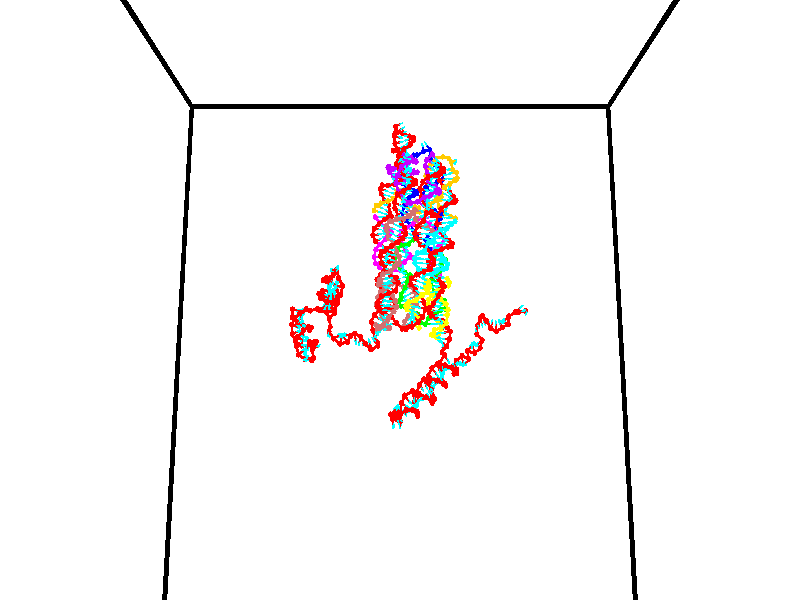 // switches for output
#declare DRAW_BASES = 1; // possible values are 0, 1; only relevant for DNA ribbons
#declare DRAW_BASES_TYPE = 3; // possible values are 1, 2, 3; only relevant for DNA ribbons
#declare DRAW_FOG = 0; // set to 1 to enable fog

#include "colors.inc"

#include "transforms.inc"
background { rgb <1, 1, 1>}

#default {
   normal{
       ripples 0.25
       frequency 0.20
       turbulence 0.2
       lambda 5
   }
	finish {
		phong 0.1
		phong_size 40.
	}
}

// original window dimensions: 1024x640


// camera settings

camera {
	sky <0, 0.179814, -0.983701>
	up <0, 0.179814, -0.983701>
	right 1.6 * <1, 0, 0>
	location <35, 94.9851, 44.8844>
	look_at <35, 29.7336, 32.9568>
	direction <0, -65.2515, -11.9276>
	angle 67.0682
}


# declare cpy_camera_pos = <35, 94.9851, 44.8844>;
# if (DRAW_FOG = 1)
fog {
	fog_type 2
	up vnormalize(cpy_camera_pos)
	color rgbt<1,1,1,0.3>
	distance 1e-5
	fog_alt 3e-3
	fog_offset 56
}
# end


// LIGHTS

# declare lum = 6;
global_settings {
	ambient_light rgb lum * <0.05, 0.05, 0.05>
	max_trace_level 15
}# declare cpy_direct_light_amount = 0.25;
light_source
{	1000 * <-1, -1.16352, -0.803886>,
	rgb lum * cpy_direct_light_amount
	parallel
}

light_source
{	1000 * <1, 1.16352, 0.803886>,
	rgb lum * cpy_direct_light_amount
	parallel
}

// strand 0

// nucleotide -1

// particle -1
sphere {
	<24.220215, 35.300728, 34.761589> 0.250000
	pigment { color rgbt <1,0,0,0> }
	no_shadow
}
cylinder {
	<24.472380, 34.990246, 34.765324>,  <24.623678, 34.803955, 34.767567>, 0.100000
	pigment { color rgbt <1,0,0,0> }
	no_shadow
}
cylinder {
	<24.472380, 34.990246, 34.765324>,  <24.220215, 35.300728, 34.761589>, 0.100000
	pigment { color rgbt <1,0,0,0> }
	no_shadow
}

// particle -1
sphere {
	<24.472380, 34.990246, 34.765324> 0.100000
	pigment { color rgbt <1,0,0,0> }
	no_shadow
}
sphere {
	0, 1
	scale<0.080000,0.200000,0.300000>
	matrix <0.479039, 0.398473, 0.782138,
		-0.610823, -0.488594, 0.623035,
		0.630410, -0.776206, 0.009341,
		24.661503, 34.757385, 34.768127>
	pigment { color rgbt <0,1,1,0> }
	no_shadow
}
cylinder {
	<24.148310, 34.917259, 35.393200>,  <24.220215, 35.300728, 34.761589>, 0.130000
	pigment { color rgbt <1,0,0,0> }
	no_shadow
}

// nucleotide -1

// particle -1
sphere {
	<24.148310, 34.917259, 35.393200> 0.250000
	pigment { color rgbt <1,0,0,0> }
	no_shadow
}
cylinder {
	<24.516609, 34.909683, 35.237324>,  <24.737589, 34.905140, 35.143799>, 0.100000
	pigment { color rgbt <1,0,0,0> }
	no_shadow
}
cylinder {
	<24.516609, 34.909683, 35.237324>,  <24.148310, 34.917259, 35.393200>, 0.100000
	pigment { color rgbt <1,0,0,0> }
	no_shadow
}

// particle -1
sphere {
	<24.516609, 34.909683, 35.237324> 0.100000
	pigment { color rgbt <1,0,0,0> }
	no_shadow
}
sphere {
	0, 1
	scale<0.080000,0.200000,0.300000>
	matrix <0.370881, 0.352513, 0.859175,
		0.121101, -0.935615, 0.331601,
		0.920751, -0.018938, -0.389691,
		24.792835, 34.904003, 35.120415>
	pigment { color rgbt <0,1,1,0> }
	no_shadow
}
cylinder {
	<24.647049, 34.640400, 35.850487>,  <24.148310, 34.917259, 35.393200>, 0.130000
	pigment { color rgbt <1,0,0,0> }
	no_shadow
}

// nucleotide -1

// particle -1
sphere {
	<24.647049, 34.640400, 35.850487> 0.250000
	pigment { color rgbt <1,0,0,0> }
	no_shadow
}
cylinder {
	<24.859047, 34.905521, 35.638905>,  <24.986246, 35.064594, 35.511955>, 0.100000
	pigment { color rgbt <1,0,0,0> }
	no_shadow
}
cylinder {
	<24.859047, 34.905521, 35.638905>,  <24.647049, 34.640400, 35.850487>, 0.100000
	pigment { color rgbt <1,0,0,0> }
	no_shadow
}

// particle -1
sphere {
	<24.859047, 34.905521, 35.638905> 0.100000
	pigment { color rgbt <1,0,0,0> }
	no_shadow
}
sphere {
	0, 1
	scale<0.080000,0.200000,0.300000>
	matrix <0.295883, 0.440030, 0.847837,
		0.794706, -0.605860, 0.037102,
		0.529996, 0.662803, -0.528958,
		25.018045, 35.104362, 35.480217>
	pigment { color rgbt <0,1,1,0> }
	no_shadow
}
cylinder {
	<25.287571, 34.530937, 36.071003>,  <24.647049, 34.640400, 35.850487>, 0.130000
	pigment { color rgbt <1,0,0,0> }
	no_shadow
}

// nucleotide -1

// particle -1
sphere {
	<25.287571, 34.530937, 36.071003> 0.250000
	pigment { color rgbt <1,0,0,0> }
	no_shadow
}
cylinder {
	<25.241035, 34.892666, 35.906723>,  <25.213114, 35.109703, 35.808155>, 0.100000
	pigment { color rgbt <1,0,0,0> }
	no_shadow
}
cylinder {
	<25.241035, 34.892666, 35.906723>,  <25.287571, 34.530937, 36.071003>, 0.100000
	pigment { color rgbt <1,0,0,0> }
	no_shadow
}

// particle -1
sphere {
	<25.241035, 34.892666, 35.906723> 0.100000
	pigment { color rgbt <1,0,0,0> }
	no_shadow
}
sphere {
	0, 1
	scale<0.080000,0.200000,0.300000>
	matrix <0.401939, 0.420998, 0.813146,
		0.908246, -0.070473, -0.412460,
		-0.116340, 0.904320, -0.410695,
		25.206133, 35.163963, 35.783516>
	pigment { color rgbt <0,1,1,0> }
	no_shadow
}
cylinder {
	<25.904963, 34.908649, 36.473354>,  <25.287571, 34.530937, 36.071003>, 0.130000
	pigment { color rgbt <1,0,0,0> }
	no_shadow
}

// nucleotide -1

// particle -1
sphere {
	<25.904963, 34.908649, 36.473354> 0.250000
	pigment { color rgbt <1,0,0,0> }
	no_shadow
}
cylinder {
	<25.639414, 35.164974, 36.319141>,  <25.480085, 35.318768, 36.226612>, 0.100000
	pigment { color rgbt <1,0,0,0> }
	no_shadow
}
cylinder {
	<25.639414, 35.164974, 36.319141>,  <25.904963, 34.908649, 36.473354>, 0.100000
	pigment { color rgbt <1,0,0,0> }
	no_shadow
}

// particle -1
sphere {
	<25.639414, 35.164974, 36.319141> 0.100000
	pigment { color rgbt <1,0,0,0> }
	no_shadow
}
sphere {
	0, 1
	scale<0.080000,0.200000,0.300000>
	matrix <0.063291, 0.561815, 0.824838,
		0.745163, 0.523186, -0.413531,
		-0.663872, 0.640812, -0.385531,
		25.440252, 35.357216, 36.203484>
	pigment { color rgbt <0,1,1,0> }
	no_shadow
}
cylinder {
	<26.191471, 35.575771, 36.363461>,  <25.904963, 34.908649, 36.473354>, 0.130000
	pigment { color rgbt <1,0,0,0> }
	no_shadow
}

// nucleotide -1

// particle -1
sphere {
	<26.191471, 35.575771, 36.363461> 0.250000
	pigment { color rgbt <1,0,0,0> }
	no_shadow
}
cylinder {
	<25.797514, 35.590984, 36.431034>,  <25.561140, 35.600113, 36.471577>, 0.100000
	pigment { color rgbt <1,0,0,0> }
	no_shadow
}
cylinder {
	<25.797514, 35.590984, 36.431034>,  <26.191471, 35.575771, 36.363461>, 0.100000
	pigment { color rgbt <1,0,0,0> }
	no_shadow
}

// particle -1
sphere {
	<25.797514, 35.590984, 36.431034> 0.100000
	pigment { color rgbt <1,0,0,0> }
	no_shadow
}
sphere {
	0, 1
	scale<0.080000,0.200000,0.300000>
	matrix <0.156551, 0.612505, 0.774809,
		-0.074005, 0.789551, -0.609206,
		-0.984894, 0.038032, 0.168933,
		25.502047, 35.602394, 36.481712>
	pigment { color rgbt <0,1,1,0> }
	no_shadow
}
cylinder {
	<25.962976, 36.230122, 36.390350>,  <26.191471, 35.575771, 36.363461>, 0.130000
	pigment { color rgbt <1,0,0,0> }
	no_shadow
}

// nucleotide -1

// particle -1
sphere {
	<25.962976, 36.230122, 36.390350> 0.250000
	pigment { color rgbt <1,0,0,0> }
	no_shadow
}
cylinder {
	<25.672863, 36.056583, 36.604168>,  <25.498795, 35.952461, 36.732460>, 0.100000
	pigment { color rgbt <1,0,0,0> }
	no_shadow
}
cylinder {
	<25.672863, 36.056583, 36.604168>,  <25.962976, 36.230122, 36.390350>, 0.100000
	pigment { color rgbt <1,0,0,0> }
	no_shadow
}

// particle -1
sphere {
	<25.672863, 36.056583, 36.604168> 0.100000
	pigment { color rgbt <1,0,0,0> }
	no_shadow
}
sphere {
	0, 1
	scale<0.080000,0.200000,0.300000>
	matrix <0.225269, 0.584155, 0.779755,
		-0.650550, 0.685961, -0.325947,
		-0.725285, -0.433844, 0.534548,
		25.455278, 35.926430, 36.764534>
	pigment { color rgbt <0,1,1,0> }
	no_shadow
}
cylinder {
	<25.603331, 36.803909, 36.768238>,  <25.962976, 36.230122, 36.390350>, 0.130000
	pigment { color rgbt <1,0,0,0> }
	no_shadow
}

// nucleotide -1

// particle -1
sphere {
	<25.603331, 36.803909, 36.768238> 0.250000
	pigment { color rgbt <1,0,0,0> }
	no_shadow
}
cylinder {
	<25.552279, 36.461742, 36.969028>,  <25.521646, 36.256443, 37.089500>, 0.100000
	pigment { color rgbt <1,0,0,0> }
	no_shadow
}
cylinder {
	<25.552279, 36.461742, 36.969028>,  <25.603331, 36.803909, 36.768238>, 0.100000
	pigment { color rgbt <1,0,0,0> }
	no_shadow
}

// particle -1
sphere {
	<25.552279, 36.461742, 36.969028> 0.100000
	pigment { color rgbt <1,0,0,0> }
	no_shadow
}
sphere {
	0, 1
	scale<0.080000,0.200000,0.300000>
	matrix <0.202365, 0.473004, 0.857505,
		-0.970958, 0.211026, 0.112736,
		-0.127631, -0.855415, 0.501971,
		25.513988, 36.205116, 37.119621>
	pigment { color rgbt <0,1,1,0> }
	no_shadow
}
cylinder {
	<25.054689, 36.858429, 37.317177>,  <25.603331, 36.803909, 36.768238>, 0.130000
	pigment { color rgbt <1,0,0,0> }
	no_shadow
}

// nucleotide -1

// particle -1
sphere {
	<25.054689, 36.858429, 37.317177> 0.250000
	pigment { color rgbt <1,0,0,0> }
	no_shadow
}
cylinder {
	<25.351225, 36.609753, 37.418304>,  <25.529146, 36.460548, 37.478981>, 0.100000
	pigment { color rgbt <1,0,0,0> }
	no_shadow
}
cylinder {
	<25.351225, 36.609753, 37.418304>,  <25.054689, 36.858429, 37.317177>, 0.100000
	pigment { color rgbt <1,0,0,0> }
	no_shadow
}

// particle -1
sphere {
	<25.351225, 36.609753, 37.418304> 0.100000
	pigment { color rgbt <1,0,0,0> }
	no_shadow
}
sphere {
	0, 1
	scale<0.080000,0.200000,0.300000>
	matrix <0.079507, 0.455413, 0.886723,
		-0.666403, -0.637263, 0.387045,
		0.741341, -0.621687, 0.252822,
		25.573627, 36.423248, 37.494152>
	pigment { color rgbt <0,1,1,0> }
	no_shadow
}
cylinder {
	<24.897419, 36.509327, 37.990395>,  <25.054689, 36.858429, 37.317177>, 0.130000
	pigment { color rgbt <1,0,0,0> }
	no_shadow
}

// nucleotide -1

// particle -1
sphere {
	<24.897419, 36.509327, 37.990395> 0.250000
	pigment { color rgbt <1,0,0,0> }
	no_shadow
}
cylinder {
	<25.295488, 36.487999, 37.957447>,  <25.534330, 36.475201, 37.937679>, 0.100000
	pigment { color rgbt <1,0,0,0> }
	no_shadow
}
cylinder {
	<25.295488, 36.487999, 37.957447>,  <24.897419, 36.509327, 37.990395>, 0.100000
	pigment { color rgbt <1,0,0,0> }
	no_shadow
}

// particle -1
sphere {
	<25.295488, 36.487999, 37.957447> 0.100000
	pigment { color rgbt <1,0,0,0> }
	no_shadow
}
sphere {
	0, 1
	scale<0.080000,0.200000,0.300000>
	matrix <0.097601, 0.451394, 0.886971,
		-0.010115, -0.890730, 0.454421,
		0.995174, -0.053324, -0.082370,
		25.594040, 36.472000, 37.932735>
	pigment { color rgbt <0,1,1,0> }
	no_shadow
}
cylinder {
	<25.110231, 36.308235, 38.666759>,  <24.897419, 36.509327, 37.990395>, 0.130000
	pigment { color rgbt <1,0,0,0> }
	no_shadow
}

// nucleotide -1

// particle -1
sphere {
	<25.110231, 36.308235, 38.666759> 0.250000
	pigment { color rgbt <1,0,0,0> }
	no_shadow
}
cylinder {
	<25.420109, 36.474548, 38.476192>,  <25.606035, 36.574337, 38.361855>, 0.100000
	pigment { color rgbt <1,0,0,0> }
	no_shadow
}
cylinder {
	<25.420109, 36.474548, 38.476192>,  <25.110231, 36.308235, 38.666759>, 0.100000
	pigment { color rgbt <1,0,0,0> }
	no_shadow
}

// particle -1
sphere {
	<25.420109, 36.474548, 38.476192> 0.100000
	pigment { color rgbt <1,0,0,0> }
	no_shadow
}
sphere {
	0, 1
	scale<0.080000,0.200000,0.300000>
	matrix <0.165882, 0.593403, 0.787627,
		0.610181, -0.689204, 0.390740,
		0.774702, 0.415778, -0.476409,
		25.652517, 36.599285, 38.333267>
	pigment { color rgbt <0,1,1,0> }
	no_shadow
}
cylinder {
	<25.755249, 36.228348, 39.044678>,  <25.110231, 36.308235, 38.666759>, 0.130000
	pigment { color rgbt <1,0,0,0> }
	no_shadow
}

// nucleotide -1

// particle -1
sphere {
	<25.755249, 36.228348, 39.044678> 0.250000
	pigment { color rgbt <1,0,0,0> }
	no_shadow
}
cylinder {
	<25.786156, 36.551350, 38.810764>,  <25.804699, 36.745152, 38.670414>, 0.100000
	pigment { color rgbt <1,0,0,0> }
	no_shadow
}
cylinder {
	<25.786156, 36.551350, 38.810764>,  <25.755249, 36.228348, 39.044678>, 0.100000
	pigment { color rgbt <1,0,0,0> }
	no_shadow
}

// particle -1
sphere {
	<25.786156, 36.551350, 38.810764> 0.100000
	pigment { color rgbt <1,0,0,0> }
	no_shadow
}
sphere {
	0, 1
	scale<0.080000,0.200000,0.300000>
	matrix <0.185868, 0.564590, 0.804171,
		0.979532, -0.170827, -0.106465,
		0.077265, 0.807500, -0.584785,
		25.809336, 36.793598, 38.635330>
	pigment { color rgbt <0,1,1,0> }
	no_shadow
}
cylinder {
	<26.461355, 36.535641, 39.155720>,  <25.755249, 36.228348, 39.044678>, 0.130000
	pigment { color rgbt <1,0,0,0> }
	no_shadow
}

// nucleotide -1

// particle -1
sphere {
	<26.461355, 36.535641, 39.155720> 0.250000
	pigment { color rgbt <1,0,0,0> }
	no_shadow
}
cylinder {
	<26.222845, 36.815083, 38.997528>,  <26.079739, 36.982750, 38.902611>, 0.100000
	pigment { color rgbt <1,0,0,0> }
	no_shadow
}
cylinder {
	<26.222845, 36.815083, 38.997528>,  <26.461355, 36.535641, 39.155720>, 0.100000
	pigment { color rgbt <1,0,0,0> }
	no_shadow
}

// particle -1
sphere {
	<26.222845, 36.815083, 38.997528> 0.100000
	pigment { color rgbt <1,0,0,0> }
	no_shadow
}
sphere {
	0, 1
	scale<0.080000,0.200000,0.300000>
	matrix <0.033167, 0.513656, 0.857355,
		0.802096, 0.498100, -0.329450,
		-0.596273, 0.698608, -0.395481,
		26.043962, 37.024666, 38.878883>
	pigment { color rgbt <0,1,1,0> }
	no_shadow
}
cylinder {
	<26.716158, 37.275471, 39.025673>,  <26.461355, 36.535641, 39.155720>, 0.130000
	pigment { color rgbt <1,0,0,0> }
	no_shadow
}

// nucleotide -1

// particle -1
sphere {
	<26.716158, 37.275471, 39.025673> 0.250000
	pigment { color rgbt <1,0,0,0> }
	no_shadow
}
cylinder {
	<26.326506, 37.315117, 39.106915>,  <26.092714, 37.338905, 39.155659>, 0.100000
	pigment { color rgbt <1,0,0,0> }
	no_shadow
}
cylinder {
	<26.326506, 37.315117, 39.106915>,  <26.716158, 37.275471, 39.025673>, 0.100000
	pigment { color rgbt <1,0,0,0> }
	no_shadow
}

// particle -1
sphere {
	<26.326506, 37.315117, 39.106915> 0.100000
	pigment { color rgbt <1,0,0,0> }
	no_shadow
}
sphere {
	0, 1
	scale<0.080000,0.200000,0.300000>
	matrix <0.214908, 0.684290, 0.696823,
		-0.069915, 0.722443, -0.687886,
		-0.974129, 0.099114, 0.203101,
		26.034267, 37.344852, 39.167843>
	pigment { color rgbt <0,1,1,0> }
	no_shadow
}
cylinder {
	<26.644049, 37.789173, 38.394180>,  <26.716158, 37.275471, 39.025673>, 0.130000
	pigment { color rgbt <1,0,0,0> }
	no_shadow
}

// nucleotide -1

// particle -1
sphere {
	<26.644049, 37.789173, 38.394180> 0.250000
	pigment { color rgbt <1,0,0,0> }
	no_shadow
}
cylinder {
	<26.927704, 37.557247, 38.233715>,  <27.097897, 37.418091, 38.137436>, 0.100000
	pigment { color rgbt <1,0,0,0> }
	no_shadow
}
cylinder {
	<26.927704, 37.557247, 38.233715>,  <26.644049, 37.789173, 38.394180>, 0.100000
	pigment { color rgbt <1,0,0,0> }
	no_shadow
}

// particle -1
sphere {
	<26.927704, 37.557247, 38.233715> 0.100000
	pigment { color rgbt <1,0,0,0> }
	no_shadow
}
sphere {
	0, 1
	scale<0.080000,0.200000,0.300000>
	matrix <0.604062, 0.206181, 0.769805,
		-0.363636, -0.788225, 0.496458,
		0.709139, -0.579819, -0.401162,
		27.140446, 37.383301, 38.113365>
	pigment { color rgbt <0,1,1,0> }
	no_shadow
}
cylinder {
	<26.310972, 37.611691, 37.801666>,  <26.644049, 37.789173, 38.394180>, 0.130000
	pigment { color rgbt <1,0,0,0> }
	no_shadow
}

// nucleotide -1

// particle -1
sphere {
	<26.310972, 37.611691, 37.801666> 0.250000
	pigment { color rgbt <1,0,0,0> }
	no_shadow
}
cylinder {
	<26.170027, 37.356693, 38.075729>,  <26.085461, 37.203697, 38.240170>, 0.100000
	pigment { color rgbt <1,0,0,0> }
	no_shadow
}
cylinder {
	<26.170027, 37.356693, 38.075729>,  <26.310972, 37.611691, 37.801666>, 0.100000
	pigment { color rgbt <1,0,0,0> }
	no_shadow
}

// particle -1
sphere {
	<26.170027, 37.356693, 38.075729> 0.100000
	pigment { color rgbt <1,0,0,0> }
	no_shadow
}
sphere {
	0, 1
	scale<0.080000,0.200000,0.300000>
	matrix <0.006318, -0.733720, -0.679422,
		0.935842, -0.235073, 0.262563,
		-0.352362, -0.637491, 0.685161,
		26.064318, 37.165447, 38.281277>
	pigment { color rgbt <0,1,1,0> }
	no_shadow
}
cylinder {
	<26.711643, 37.085163, 37.747402>,  <26.310972, 37.611691, 37.801666>, 0.130000
	pigment { color rgbt <1,0,0,0> }
	no_shadow
}

// nucleotide -1

// particle -1
sphere {
	<26.711643, 37.085163, 37.747402> 0.250000
	pigment { color rgbt <1,0,0,0> }
	no_shadow
}
cylinder {
	<26.384499, 36.941414, 37.927158>,  <26.188211, 36.855164, 38.035011>, 0.100000
	pigment { color rgbt <1,0,0,0> }
	no_shadow
}
cylinder {
	<26.384499, 36.941414, 37.927158>,  <26.711643, 37.085163, 37.747402>, 0.100000
	pigment { color rgbt <1,0,0,0> }
	no_shadow
}

// particle -1
sphere {
	<26.384499, 36.941414, 37.927158> 0.100000
	pigment { color rgbt <1,0,0,0> }
	no_shadow
}
sphere {
	0, 1
	scale<0.080000,0.200000,0.300000>
	matrix <-0.032873, -0.750534, -0.660014,
		0.574474, -0.554573, 0.602020,
		-0.817862, -0.359371, 0.449393,
		26.139139, 36.833603, 38.061977>
	pigment { color rgbt <0,1,1,0> }
	no_shadow
}
cylinder {
	<26.823956, 36.398136, 37.624950>,  <26.711643, 37.085163, 37.747402>, 0.130000
	pigment { color rgbt <1,0,0,0> }
	no_shadow
}

// nucleotide -1

// particle -1
sphere {
	<26.823956, 36.398136, 37.624950> 0.250000
	pigment { color rgbt <1,0,0,0> }
	no_shadow
}
cylinder {
	<26.444221, 36.425560, 37.747627>,  <26.216381, 36.442013, 37.821236>, 0.100000
	pigment { color rgbt <1,0,0,0> }
	no_shadow
}
cylinder {
	<26.444221, 36.425560, 37.747627>,  <26.823956, 36.398136, 37.624950>, 0.100000
	pigment { color rgbt <1,0,0,0> }
	no_shadow
}

// particle -1
sphere {
	<26.444221, 36.425560, 37.747627> 0.100000
	pigment { color rgbt <1,0,0,0> }
	no_shadow
}
sphere {
	0, 1
	scale<0.080000,0.200000,0.300000>
	matrix <-0.276543, -0.645839, -0.711629,
		0.149288, -0.760389, 0.632077,
		-0.949335, 0.068559, 0.306696,
		26.159420, 36.446129, 37.839638>
	pigment { color rgbt <0,1,1,0> }
	no_shadow
}
cylinder {
	<26.634905, 35.703655, 37.757011>,  <26.823956, 36.398136, 37.624950>, 0.130000
	pigment { color rgbt <1,0,0,0> }
	no_shadow
}

// nucleotide -1

// particle -1
sphere {
	<26.634905, 35.703655, 37.757011> 0.250000
	pigment { color rgbt <1,0,0,0> }
	no_shadow
}
cylinder {
	<26.321880, 35.933353, 37.660816>,  <26.134066, 36.071171, 37.603100>, 0.100000
	pigment { color rgbt <1,0,0,0> }
	no_shadow
}
cylinder {
	<26.321880, 35.933353, 37.660816>,  <26.634905, 35.703655, 37.757011>, 0.100000
	pigment { color rgbt <1,0,0,0> }
	no_shadow
}

// particle -1
sphere {
	<26.321880, 35.933353, 37.660816> 0.100000
	pigment { color rgbt <1,0,0,0> }
	no_shadow
}
sphere {
	0, 1
	scale<0.080000,0.200000,0.300000>
	matrix <-0.209965, -0.607094, -0.766388,
		-0.586087, -0.549260, 0.595664,
		-0.782571, 0.574239, -0.240485,
		26.087112, 36.105629, 37.588669>
	pigment { color rgbt <0,1,1,0> }
	no_shadow
}
cylinder {
	<25.975498, 35.397816, 37.770287>,  <26.634905, 35.703655, 37.757011>, 0.130000
	pigment { color rgbt <1,0,0,0> }
	no_shadow
}

// nucleotide -1

// particle -1
sphere {
	<25.975498, 35.397816, 37.770287> 0.250000
	pigment { color rgbt <1,0,0,0> }
	no_shadow
}
cylinder {
	<25.887127, 35.696503, 37.519333>,  <25.834105, 35.875713, 37.368759>, 0.100000
	pigment { color rgbt <1,0,0,0> }
	no_shadow
}
cylinder {
	<25.887127, 35.696503, 37.519333>,  <25.975498, 35.397816, 37.770287>, 0.100000
	pigment { color rgbt <1,0,0,0> }
	no_shadow
}

// particle -1
sphere {
	<25.887127, 35.696503, 37.519333> 0.100000
	pigment { color rgbt <1,0,0,0> }
	no_shadow
}
sphere {
	0, 1
	scale<0.080000,0.200000,0.300000>
	matrix <-0.366211, -0.659722, -0.656244,
		-0.903925, 0.084771, 0.419207,
		-0.220930, 0.746713, -0.627383,
		25.820848, 35.920517, 37.331120>
	pigment { color rgbt <0,1,1,0> }
	no_shadow
}
cylinder {
	<25.201839, 35.182823, 37.803482>,  <25.975498, 35.397816, 37.770287>, 0.130000
	pigment { color rgbt <1,0,0,0> }
	no_shadow
}

// nucleotide -1

// particle -1
sphere {
	<25.201839, 35.182823, 37.803482> 0.250000
	pigment { color rgbt <1,0,0,0> }
	no_shadow
}
cylinder {
	<25.278568, 35.511703, 37.589119>,  <25.324606, 35.709030, 37.460503>, 0.100000
	pigment { color rgbt <1,0,0,0> }
	no_shadow
}
cylinder {
	<25.278568, 35.511703, 37.589119>,  <25.201839, 35.182823, 37.803482>, 0.100000
	pigment { color rgbt <1,0,0,0> }
	no_shadow
}

// particle -1
sphere {
	<25.278568, 35.511703, 37.589119> 0.100000
	pigment { color rgbt <1,0,0,0> }
	no_shadow
}
sphere {
	0, 1
	scale<0.080000,0.200000,0.300000>
	matrix <-0.538708, -0.368227, -0.757761,
		-0.820365, 0.434052, 0.372290,
		0.191821, 0.822196, -0.535908,
		25.336115, 35.758362, 37.428345>
	pigment { color rgbt <0,1,1,0> }
	no_shadow
}
cylinder {
	<24.636909, 35.267269, 37.464066>,  <25.201839, 35.182823, 37.803482>, 0.130000
	pigment { color rgbt <1,0,0,0> }
	no_shadow
}

// nucleotide -1

// particle -1
sphere {
	<24.636909, 35.267269, 37.464066> 0.250000
	pigment { color rgbt <1,0,0,0> }
	no_shadow
}
cylinder {
	<24.880836, 35.493195, 37.241676>,  <25.027193, 35.628750, 37.108242>, 0.100000
	pigment { color rgbt <1,0,0,0> }
	no_shadow
}
cylinder {
	<24.880836, 35.493195, 37.241676>,  <24.636909, 35.267269, 37.464066>, 0.100000
	pigment { color rgbt <1,0,0,0> }
	no_shadow
}

// particle -1
sphere {
	<24.880836, 35.493195, 37.241676> 0.100000
	pigment { color rgbt <1,0,0,0> }
	no_shadow
}
sphere {
	0, 1
	scale<0.080000,0.200000,0.300000>
	matrix <-0.364644, -0.422888, -0.829579,
		-0.703672, 0.708624, -0.051928,
		0.609819, 0.564816, -0.555970,
		25.063782, 35.662640, 37.074886>
	pigment { color rgbt <0,1,1,0> }
	no_shadow
}
cylinder {
	<24.262611, 35.429012, 36.859856>,  <24.636909, 35.267269, 37.464066>, 0.130000
	pigment { color rgbt <1,0,0,0> }
	no_shadow
}

// nucleotide -1

// particle -1
sphere {
	<24.262611, 35.429012, 36.859856> 0.250000
	pigment { color rgbt <1,0,0,0> }
	no_shadow
}
cylinder {
	<24.641611, 35.478291, 36.741825>,  <24.869011, 35.507858, 36.671005>, 0.100000
	pigment { color rgbt <1,0,0,0> }
	no_shadow
}
cylinder {
	<24.641611, 35.478291, 36.741825>,  <24.262611, 35.429012, 36.859856>, 0.100000
	pigment { color rgbt <1,0,0,0> }
	no_shadow
}

// particle -1
sphere {
	<24.641611, 35.478291, 36.741825> 0.100000
	pigment { color rgbt <1,0,0,0> }
	no_shadow
}
sphere {
	0, 1
	scale<0.080000,0.200000,0.300000>
	matrix <-0.205315, -0.473055, -0.856776,
		-0.245137, 0.872377, -0.422926,
		0.947499, 0.123194, -0.295076,
		24.925861, 35.515247, 36.653301>
	pigment { color rgbt <0,1,1,0> }
	no_shadow
}
cylinder {
	<24.274714, 35.788486, 36.146412>,  <24.262611, 35.429012, 36.859856>, 0.130000
	pigment { color rgbt <1,0,0,0> }
	no_shadow
}

// nucleotide -1

// particle -1
sphere {
	<24.274714, 35.788486, 36.146412> 0.250000
	pigment { color rgbt <1,0,0,0> }
	no_shadow
}
cylinder {
	<24.592358, 35.554302, 36.211681>,  <24.782944, 35.413792, 36.250843>, 0.100000
	pigment { color rgbt <1,0,0,0> }
	no_shadow
}
cylinder {
	<24.592358, 35.554302, 36.211681>,  <24.274714, 35.788486, 36.146412>, 0.100000
	pigment { color rgbt <1,0,0,0> }
	no_shadow
}

// particle -1
sphere {
	<24.592358, 35.554302, 36.211681> 0.100000
	pigment { color rgbt <1,0,0,0> }
	no_shadow
}
sphere {
	0, 1
	scale<0.080000,0.200000,0.300000>
	matrix <-0.253035, -0.562577, -0.787070,
		0.552593, 0.583734, -0.594891,
		0.794112, -0.585458, 0.163171,
		24.830591, 35.378666, 36.260632>
	pigment { color rgbt <0,1,1,0> }
	no_shadow
}
cylinder {
	<24.669434, 36.342098, 35.712326>,  <24.274714, 35.788486, 36.146412>, 0.130000
	pigment { color rgbt <1,0,0,0> }
	no_shadow
}

// nucleotide -1

// particle -1
sphere {
	<24.669434, 36.342098, 35.712326> 0.250000
	pigment { color rgbt <1,0,0,0> }
	no_shadow
}
cylinder {
	<24.910511, 36.044029, 35.826504>,  <25.055159, 35.865189, 35.895012>, 0.100000
	pigment { color rgbt <1,0,0,0> }
	no_shadow
}
cylinder {
	<24.910511, 36.044029, 35.826504>,  <24.669434, 36.342098, 35.712326>, 0.100000
	pigment { color rgbt <1,0,0,0> }
	no_shadow
}

// particle -1
sphere {
	<24.910511, 36.044029, 35.826504> 0.100000
	pigment { color rgbt <1,0,0,0> }
	no_shadow
}
sphere {
	0, 1
	scale<0.080000,0.200000,0.300000>
	matrix <0.021849, -0.342166, -0.939385,
		0.797673, 0.572399, -0.189941,
		0.602695, -0.745172, 0.285443,
		25.091320, 35.820477, 35.912136>
	pigment { color rgbt <0,1,1,0> }
	no_shadow
}
cylinder {
	<25.158491, 36.399994, 35.245419>,  <24.669434, 36.342098, 35.712326>, 0.130000
	pigment { color rgbt <1,0,0,0> }
	no_shadow
}

// nucleotide -1

// particle -1
sphere {
	<25.158491, 36.399994, 35.245419> 0.250000
	pigment { color rgbt <1,0,0,0> }
	no_shadow
}
cylinder {
	<25.160604, 36.035835, 35.410900>,  <25.161873, 35.817341, 35.510189>, 0.100000
	pigment { color rgbt <1,0,0,0> }
	no_shadow
}
cylinder {
	<25.160604, 36.035835, 35.410900>,  <25.158491, 36.399994, 35.245419>, 0.100000
	pigment { color rgbt <1,0,0,0> }
	no_shadow
}

// particle -1
sphere {
	<25.160604, 36.035835, 35.410900> 0.100000
	pigment { color rgbt <1,0,0,0> }
	no_shadow
}
sphere {
	0, 1
	scale<0.080000,0.200000,0.300000>
	matrix <0.060860, -0.412652, -0.908854,
		0.998132, 0.029980, 0.053227,
		0.005283, -0.910396, 0.413706,
		25.162189, 35.762718, 35.535011>
	pigment { color rgbt <0,1,1,0> }
	no_shadow
}
cylinder {
	<25.703209, 35.952175, 34.852001>,  <25.158491, 36.399994, 35.245419>, 0.130000
	pigment { color rgbt <1,0,0,0> }
	no_shadow
}

// nucleotide -1

// particle -1
sphere {
	<25.703209, 35.952175, 34.852001> 0.250000
	pigment { color rgbt <1,0,0,0> }
	no_shadow
}
cylinder {
	<25.462601, 35.695683, 35.042576>,  <25.318235, 35.541786, 35.156921>, 0.100000
	pigment { color rgbt <1,0,0,0> }
	no_shadow
}
cylinder {
	<25.462601, 35.695683, 35.042576>,  <25.703209, 35.952175, 34.852001>, 0.100000
	pigment { color rgbt <1,0,0,0> }
	no_shadow
}

// particle -1
sphere {
	<25.462601, 35.695683, 35.042576> 0.100000
	pigment { color rgbt <1,0,0,0> }
	no_shadow
}
sphere {
	0, 1
	scale<0.080000,0.200000,0.300000>
	matrix <0.029641, -0.613898, -0.788829,
		0.798307, -0.460375, 0.388280,
		-0.601521, -0.641236, 0.476433,
		25.282145, 35.503311, 35.185505>
	pigment { color rgbt <0,1,1,0> }
	no_shadow
}
cylinder {
	<25.985416, 35.205070, 34.855053>,  <25.703209, 35.952175, 34.852001>, 0.130000
	pigment { color rgbt <1,0,0,0> }
	no_shadow
}

// nucleotide -1

// particle -1
sphere {
	<25.985416, 35.205070, 34.855053> 0.250000
	pigment { color rgbt <1,0,0,0> }
	no_shadow
}
cylinder {
	<25.585825, 35.222767, 34.851318>,  <25.346071, 35.233383, 34.849079>, 0.100000
	pigment { color rgbt <1,0,0,0> }
	no_shadow
}
cylinder {
	<25.585825, 35.222767, 34.851318>,  <25.985416, 35.205070, 34.855053>, 0.100000
	pigment { color rgbt <1,0,0,0> }
	no_shadow
}

// particle -1
sphere {
	<25.585825, 35.222767, 34.851318> 0.100000
	pigment { color rgbt <1,0,0,0> }
	no_shadow
}
sphere {
	0, 1
	scale<0.080000,0.200000,0.300000>
	matrix <-0.022504, -0.665612, -0.745958,
		-0.039212, -0.744986, 0.665927,
		-0.998978, 0.044237, -0.009335,
		25.286131, 35.236038, 34.848518>
	pigment { color rgbt <0,1,1,0> }
	no_shadow
}
cylinder {
	<26.693193, 35.085560, 34.708115>,  <25.985416, 35.205070, 34.855053>, 0.130000
	pigment { color rgbt <1,0,0,0> }
	no_shadow
}

// nucleotide -1

// particle -1
sphere {
	<26.693193, 35.085560, 34.708115> 0.250000
	pigment { color rgbt <1,0,0,0> }
	no_shadow
}
cylinder {
	<27.078329, 35.013760, 34.627396>,  <27.309410, 34.970680, 34.578964>, 0.100000
	pigment { color rgbt <1,0,0,0> }
	no_shadow
}
cylinder {
	<27.078329, 35.013760, 34.627396>,  <26.693193, 35.085560, 34.708115>, 0.100000
	pigment { color rgbt <1,0,0,0> }
	no_shadow
}

// particle -1
sphere {
	<27.078329, 35.013760, 34.627396> 0.100000
	pigment { color rgbt <1,0,0,0> }
	no_shadow
}
sphere {
	0, 1
	scale<0.080000,0.200000,0.300000>
	matrix <0.150102, 0.976811, -0.152675,
		0.224527, 0.116710, 0.967453,
		0.962838, -0.179497, -0.201802,
		27.367180, 34.959911, 34.566856>
	pigment { color rgbt <0,1,1,0> }
	no_shadow
}
cylinder {
	<27.044771, 35.635841, 34.922745>,  <26.693193, 35.085560, 34.708115>, 0.130000
	pigment { color rgbt <1,0,0,0> }
	no_shadow
}

// nucleotide -1

// particle -1
sphere {
	<27.044771, 35.635841, 34.922745> 0.250000
	pigment { color rgbt <1,0,0,0> }
	no_shadow
}
cylinder {
	<27.298283, 35.471649, 34.660500>,  <27.450390, 35.373135, 34.503155>, 0.100000
	pigment { color rgbt <1,0,0,0> }
	no_shadow
}
cylinder {
	<27.298283, 35.471649, 34.660500>,  <27.044771, 35.635841, 34.922745>, 0.100000
	pigment { color rgbt <1,0,0,0> }
	no_shadow
}

// particle -1
sphere {
	<27.298283, 35.471649, 34.660500> 0.100000
	pigment { color rgbt <1,0,0,0> }
	no_shadow
}
sphere {
	0, 1
	scale<0.080000,0.200000,0.300000>
	matrix <0.227394, 0.908997, -0.349308,
		0.739333, 0.072303, 0.669446,
		0.633781, -0.410483, -0.655611,
		27.488417, 35.348503, 34.463818>
	pigment { color rgbt <0,1,1,0> }
	no_shadow
}
cylinder {
	<27.722998, 35.952675, 35.160908>,  <27.044771, 35.635841, 34.922745>, 0.130000
	pigment { color rgbt <1,0,0,0> }
	no_shadow
}

// nucleotide -1

// particle -1
sphere {
	<27.722998, 35.952675, 35.160908> 0.250000
	pigment { color rgbt <1,0,0,0> }
	no_shadow
}
cylinder {
	<27.745043, 35.801971, 34.791039>,  <27.758270, 35.711548, 34.569118>, 0.100000
	pigment { color rgbt <1,0,0,0> }
	no_shadow
}
cylinder {
	<27.745043, 35.801971, 34.791039>,  <27.722998, 35.952675, 35.160908>, 0.100000
	pigment { color rgbt <1,0,0,0> }
	no_shadow
}

// particle -1
sphere {
	<27.745043, 35.801971, 34.791039> 0.100000
	pigment { color rgbt <1,0,0,0> }
	no_shadow
}
sphere {
	0, 1
	scale<0.080000,0.200000,0.300000>
	matrix <0.512262, 0.805579, -0.297707,
		0.857059, -0.457265, 0.237399,
		0.055113, -0.376763, -0.924669,
		27.761576, 35.688942, 34.513638>
	pigment { color rgbt <0,1,1,0> }
	no_shadow
}
cylinder {
	<28.407038, 36.015907, 34.954239>,  <27.722998, 35.952675, 35.160908>, 0.130000
	pigment { color rgbt <1,0,0,0> }
	no_shadow
}

// nucleotide -1

// particle -1
sphere {
	<28.407038, 36.015907, 34.954239> 0.250000
	pigment { color rgbt <1,0,0,0> }
	no_shadow
}
cylinder {
	<28.210218, 36.009960, 34.606064>,  <28.092127, 36.006393, 34.397160>, 0.100000
	pigment { color rgbt <1,0,0,0> }
	no_shadow
}
cylinder {
	<28.210218, 36.009960, 34.606064>,  <28.407038, 36.015907, 34.954239>, 0.100000
	pigment { color rgbt <1,0,0,0> }
	no_shadow
}

// particle -1
sphere {
	<28.210218, 36.009960, 34.606064> 0.100000
	pigment { color rgbt <1,0,0,0> }
	no_shadow
}
sphere {
	0, 1
	scale<0.080000,0.200000,0.300000>
	matrix <0.478871, 0.830377, -0.284881,
		0.727028, -0.557004, -0.401467,
		-0.492049, -0.014865, -0.870441,
		28.062603, 36.005501, 34.344933>
	pigment { color rgbt <0,1,1,0> }
	no_shadow
}
cylinder {
	<28.840719, 36.162884, 34.363640>,  <28.407038, 36.015907, 34.954239>, 0.130000
	pigment { color rgbt <1,0,0,0> }
	no_shadow
}

// nucleotide -1

// particle -1
sphere {
	<28.840719, 36.162884, 34.363640> 0.250000
	pigment { color rgbt <1,0,0,0> }
	no_shadow
}
cylinder {
	<28.477915, 36.262333, 34.227688>,  <28.260233, 36.322002, 34.146114>, 0.100000
	pigment { color rgbt <1,0,0,0> }
	no_shadow
}
cylinder {
	<28.477915, 36.262333, 34.227688>,  <28.840719, 36.162884, 34.363640>, 0.100000
	pigment { color rgbt <1,0,0,0> }
	no_shadow
}

// particle -1
sphere {
	<28.477915, 36.262333, 34.227688> 0.100000
	pigment { color rgbt <1,0,0,0> }
	no_shadow
}
sphere {
	0, 1
	scale<0.080000,0.200000,0.300000>
	matrix <0.369359, 0.857337, -0.358535,
		0.202255, -0.450734, -0.869444,
		-0.907010, 0.248622, -0.339883,
		28.205812, 36.336918, 34.125721>
	pigment { color rgbt <0,1,1,0> }
	no_shadow
}
cylinder {
	<28.985819, 36.316700, 33.748360>,  <28.840719, 36.162884, 34.363640>, 0.130000
	pigment { color rgbt <1,0,0,0> }
	no_shadow
}

// nucleotide -1

// particle -1
sphere {
	<28.985819, 36.316700, 33.748360> 0.250000
	pigment { color rgbt <1,0,0,0> }
	no_shadow
}
cylinder {
	<28.638454, 36.497887, 33.829037>,  <28.430035, 36.606598, 33.877445>, 0.100000
	pigment { color rgbt <1,0,0,0> }
	no_shadow
}
cylinder {
	<28.638454, 36.497887, 33.829037>,  <28.985819, 36.316700, 33.748360>, 0.100000
	pigment { color rgbt <1,0,0,0> }
	no_shadow
}

// particle -1
sphere {
	<28.638454, 36.497887, 33.829037> 0.100000
	pigment { color rgbt <1,0,0,0> }
	no_shadow
}
sphere {
	0, 1
	scale<0.080000,0.200000,0.300000>
	matrix <0.371471, 0.863773, -0.340450,
		-0.328432, -0.220726, -0.918375,
		-0.868413, 0.452964, 0.201697,
		28.377930, 36.633778, 33.889545>
	pigment { color rgbt <0,1,1,0> }
	no_shadow
}
cylinder {
	<28.713989, 36.694908, 33.162731>,  <28.985819, 36.316700, 33.748360>, 0.130000
	pigment { color rgbt <1,0,0,0> }
	no_shadow
}

// nucleotide -1

// particle -1
sphere {
	<28.713989, 36.694908, 33.162731> 0.250000
	pigment { color rgbt <1,0,0,0> }
	no_shadow
}
cylinder {
	<28.597141, 36.854065, 33.510605>,  <28.527033, 36.949558, 33.719330>, 0.100000
	pigment { color rgbt <1,0,0,0> }
	no_shadow
}
cylinder {
	<28.597141, 36.854065, 33.510605>,  <28.713989, 36.694908, 33.162731>, 0.100000
	pigment { color rgbt <1,0,0,0> }
	no_shadow
}

// particle -1
sphere {
	<28.597141, 36.854065, 33.510605> 0.100000
	pigment { color rgbt <1,0,0,0> }
	no_shadow
}
sphere {
	0, 1
	scale<0.080000,0.200000,0.300000>
	matrix <0.384311, 0.881536, -0.274226,
		-0.875768, 0.254122, -0.410429,
		-0.292121, 0.397890, 0.869683,
		28.509504, 36.973431, 33.771511>
	pigment { color rgbt <0,1,1,0> }
	no_shadow
}
cylinder {
	<28.165277, 36.849209, 32.622967>,  <28.713989, 36.694908, 33.162731>, 0.130000
	pigment { color rgbt <1,0,0,0> }
	no_shadow
}

// nucleotide -1

// particle -1
sphere {
	<28.165277, 36.849209, 32.622967> 0.250000
	pigment { color rgbt <1,0,0,0> }
	no_shadow
}
cylinder {
	<28.098658, 36.966213, 32.999626>,  <28.058685, 37.036415, 33.225620>, 0.100000
	pigment { color rgbt <1,0,0,0> }
	no_shadow
}
cylinder {
	<28.098658, 36.966213, 32.999626>,  <28.165277, 36.849209, 32.622967>, 0.100000
	pigment { color rgbt <1,0,0,0> }
	no_shadow
}

// particle -1
sphere {
	<28.098658, 36.966213, 32.999626> 0.100000
	pigment { color rgbt <1,0,0,0> }
	no_shadow
}
sphere {
	0, 1
	scale<0.080000,0.200000,0.300000>
	matrix <0.359911, 0.907129, -0.218132,
		-0.918001, 0.302579, -0.256359,
		-0.166549, 0.292512, 0.941647,
		28.048693, 37.053967, 33.282120>
	pigment { color rgbt <0,1,1,0> }
	no_shadow
}
cylinder {
	<27.829365, 37.487587, 32.575233>,  <28.165277, 36.849209, 32.622967>, 0.130000
	pigment { color rgbt <1,0,0,0> }
	no_shadow
}

// nucleotide -1

// particle -1
sphere {
	<27.829365, 37.487587, 32.575233> 0.250000
	pigment { color rgbt <1,0,0,0> }
	no_shadow
}
cylinder {
	<27.991104, 37.494663, 32.941006>,  <28.088148, 37.498909, 33.160469>, 0.100000
	pigment { color rgbt <1,0,0,0> }
	no_shadow
}
cylinder {
	<27.991104, 37.494663, 32.941006>,  <27.829365, 37.487587, 32.575233>, 0.100000
	pigment { color rgbt <1,0,0,0> }
	no_shadow
}

// particle -1
sphere {
	<27.991104, 37.494663, 32.941006> 0.100000
	pigment { color rgbt <1,0,0,0> }
	no_shadow
}
sphere {
	0, 1
	scale<0.080000,0.200000,0.300000>
	matrix <0.369359, 0.911497, -0.180964,
		-0.836705, 0.410926, 0.362028,
		0.404350, 0.017695, 0.914433,
		28.112410, 37.499973, 33.215336>
	pigment { color rgbt <0,1,1,0> }
	no_shadow
}
cylinder {
	<27.622404, 38.144054, 32.891499>,  <27.829365, 37.487587, 32.575233>, 0.130000
	pigment { color rgbt <1,0,0,0> }
	no_shadow
}

// nucleotide -1

// particle -1
sphere {
	<27.622404, 38.144054, 32.891499> 0.250000
	pigment { color rgbt <1,0,0,0> }
	no_shadow
}
cylinder {
	<27.945894, 38.016312, 33.089073>,  <28.139988, 37.939667, 33.207619>, 0.100000
	pigment { color rgbt <1,0,0,0> }
	no_shadow
}
cylinder {
	<27.945894, 38.016312, 33.089073>,  <27.622404, 38.144054, 32.891499>, 0.100000
	pigment { color rgbt <1,0,0,0> }
	no_shadow
}

// particle -1
sphere {
	<27.945894, 38.016312, 33.089073> 0.100000
	pigment { color rgbt <1,0,0,0> }
	no_shadow
}
sphere {
	0, 1
	scale<0.080000,0.200000,0.300000>
	matrix <0.522949, 0.774794, -0.355273,
		-0.269238, 0.545622, 0.793604,
		0.808725, -0.319361, 0.493936,
		28.188511, 37.920502, 33.237255>
	pigment { color rgbt <0,1,1,0> }
	no_shadow
}
cylinder {
	<27.964636, 38.693794, 32.949203>,  <27.622404, 38.144054, 32.891499>, 0.130000
	pigment { color rgbt <1,0,0,0> }
	no_shadow
}

// nucleotide -1

// particle -1
sphere {
	<27.964636, 38.693794, 32.949203> 0.250000
	pigment { color rgbt <1,0,0,0> }
	no_shadow
}
cylinder {
	<28.233387, 38.406284, 33.020695>,  <28.394638, 38.233780, 33.063587>, 0.100000
	pigment { color rgbt <1,0,0,0> }
	no_shadow
}
cylinder {
	<28.233387, 38.406284, 33.020695>,  <27.964636, 38.693794, 32.949203>, 0.100000
	pigment { color rgbt <1,0,0,0> }
	no_shadow
}

// particle -1
sphere {
	<28.233387, 38.406284, 33.020695> 0.100000
	pigment { color rgbt <1,0,0,0> }
	no_shadow
}
sphere {
	0, 1
	scale<0.080000,0.200000,0.300000>
	matrix <0.737013, 0.624897, -0.257521,
		0.073415, 0.304745, 0.949600,
		0.671880, -0.718773, 0.178724,
		28.434952, 38.190651, 33.074310>
	pigment { color rgbt <0,1,1,0> }
	no_shadow
}
cylinder {
	<28.629524, 38.772724, 32.580551>,  <27.964636, 38.693794, 32.949203>, 0.130000
	pigment { color rgbt <1,0,0,0> }
	no_shadow
}

// nucleotide -1

// particle -1
sphere {
	<28.629524, 38.772724, 32.580551> 0.250000
	pigment { color rgbt <1,0,0,0> }
	no_shadow
}
cylinder {
	<28.868330, 38.968258, 32.326115>,  <29.011614, 39.085579, 32.173450>, 0.100000
	pigment { color rgbt <1,0,0,0> }
	no_shadow
}
cylinder {
	<28.868330, 38.968258, 32.326115>,  <28.629524, 38.772724, 32.580551>, 0.100000
	pigment { color rgbt <1,0,0,0> }
	no_shadow
}

// particle -1
sphere {
	<28.868330, 38.968258, 32.326115> 0.100000
	pigment { color rgbt <1,0,0,0> }
	no_shadow
}
sphere {
	0, 1
	scale<0.080000,0.200000,0.300000>
	matrix <-0.553818, 0.824789, 0.114052,
		0.580397, 0.284191, 0.763135,
		0.597013, 0.488833, -0.636095,
		29.047434, 39.114906, 32.135284>
	pigment { color rgbt <0,1,1,0> }
	no_shadow
}
cylinder {
	<28.907484, 38.251926, 32.015587>,  <28.629524, 38.772724, 32.580551>, 0.130000
	pigment { color rgbt <1,0,0,0> }
	no_shadow
}

// nucleotide -1

// particle -1
sphere {
	<28.907484, 38.251926, 32.015587> 0.250000
	pigment { color rgbt <1,0,0,0> }
	no_shadow
}
cylinder {
	<28.613262, 37.981224, 32.003216>,  <28.436729, 37.818802, 31.995794>, 0.100000
	pigment { color rgbt <1,0,0,0> }
	no_shadow
}
cylinder {
	<28.613262, 37.981224, 32.003216>,  <28.907484, 38.251926, 32.015587>, 0.100000
	pigment { color rgbt <1,0,0,0> }
	no_shadow
}

// particle -1
sphere {
	<28.613262, 37.981224, 32.003216> 0.100000
	pigment { color rgbt <1,0,0,0> }
	no_shadow
}
sphere {
	0, 1
	scale<0.080000,0.200000,0.300000>
	matrix <0.612359, -0.644648, -0.457653,
		0.289785, -0.355566, 0.888593,
		-0.735555, -0.676759, -0.030924,
		28.392595, 37.778198, 31.993938>
	pigment { color rgbt <0,1,1,0> }
	no_shadow
}
cylinder {
	<29.059834, 37.761196, 32.625294>,  <28.907484, 38.251926, 32.015587>, 0.130000
	pigment { color rgbt <1,0,0,0> }
	no_shadow
}

// nucleotide -1

// particle -1
sphere {
	<29.059834, 37.761196, 32.625294> 0.250000
	pigment { color rgbt <1,0,0,0> }
	no_shadow
}
cylinder {
	<29.004442, 38.048180, 32.898373>,  <28.971207, 38.220367, 33.062222>, 0.100000
	pigment { color rgbt <1,0,0,0> }
	no_shadow
}
cylinder {
	<29.004442, 38.048180, 32.898373>,  <29.059834, 37.761196, 32.625294>, 0.100000
	pigment { color rgbt <1,0,0,0> }
	no_shadow
}

// particle -1
sphere {
	<29.004442, 38.048180, 32.898373> 0.100000
	pigment { color rgbt <1,0,0,0> }
	no_shadow
}
sphere {
	0, 1
	scale<0.080000,0.200000,0.300000>
	matrix <-0.351853, -0.680011, 0.643260,
		0.925755, -0.151133, 0.346606,
		-0.138479, 0.717456, 0.682701,
		28.962898, 38.263416, 33.103184>
	pigment { color rgbt <0,1,1,0> }
	no_shadow
}
cylinder {
	<29.446894, 37.703598, 33.247116>,  <29.059834, 37.761196, 32.625294>, 0.130000
	pigment { color rgbt <1,0,0,0> }
	no_shadow
}

// nucleotide -1

// particle -1
sphere {
	<29.446894, 37.703598, 33.247116> 0.250000
	pigment { color rgbt <1,0,0,0> }
	no_shadow
}
cylinder {
	<29.114342, 37.908306, 33.333740>,  <28.914810, 38.031132, 33.385715>, 0.100000
	pigment { color rgbt <1,0,0,0> }
	no_shadow
}
cylinder {
	<29.114342, 37.908306, 33.333740>,  <29.446894, 37.703598, 33.247116>, 0.100000
	pigment { color rgbt <1,0,0,0> }
	no_shadow
}

// particle -1
sphere {
	<29.114342, 37.908306, 33.333740> 0.100000
	pigment { color rgbt <1,0,0,0> }
	no_shadow
}
sphere {
	0, 1
	scale<0.080000,0.200000,0.300000>
	matrix <-0.317962, -0.757705, 0.569897,
		0.455746, 0.404943, 0.792664,
		-0.831382, 0.511766, 0.216565,
		28.864927, 38.061836, 33.398708>
	pigment { color rgbt <0,1,1,0> }
	no_shadow
}
cylinder {
	<29.244160, 37.560398, 33.980877>,  <29.446894, 37.703598, 33.247116>, 0.130000
	pigment { color rgbt <1,0,0,0> }
	no_shadow
}

// nucleotide -1

// particle -1
sphere {
	<29.244160, 37.560398, 33.980877> 0.250000
	pigment { color rgbt <1,0,0,0> }
	no_shadow
}
cylinder {
	<28.915602, 37.662571, 33.776894>,  <28.718466, 37.723877, 33.654503>, 0.100000
	pigment { color rgbt <1,0,0,0> }
	no_shadow
}
cylinder {
	<28.915602, 37.662571, 33.776894>,  <29.244160, 37.560398, 33.980877>, 0.100000
	pigment { color rgbt <1,0,0,0> }
	no_shadow
}

// particle -1
sphere {
	<28.915602, 37.662571, 33.776894> 0.100000
	pigment { color rgbt <1,0,0,0> }
	no_shadow
}
sphere {
	0, 1
	scale<0.080000,0.200000,0.300000>
	matrix <-0.486356, -0.780735, 0.392315,
		-0.297934, 0.570269, 0.765525,
		-0.821397, 0.255434, -0.509962,
		28.669182, 37.739201, 33.623905>
	pigment { color rgbt <0,1,1,0> }
	no_shadow
}
cylinder {
	<28.586401, 37.474834, 34.467983>,  <29.244160, 37.560398, 33.980877>, 0.130000
	pigment { color rgbt <1,0,0,0> }
	no_shadow
}

// nucleotide -1

// particle -1
sphere {
	<28.586401, 37.474834, 34.467983> 0.250000
	pigment { color rgbt <1,0,0,0> }
	no_shadow
}
cylinder {
	<28.481285, 37.483669, 34.082142>,  <28.418215, 37.488972, 33.850639>, 0.100000
	pigment { color rgbt <1,0,0,0> }
	no_shadow
}
cylinder {
	<28.481285, 37.483669, 34.082142>,  <28.586401, 37.474834, 34.467983>, 0.100000
	pigment { color rgbt <1,0,0,0> }
	no_shadow
}

// particle -1
sphere {
	<28.481285, 37.483669, 34.082142> 0.100000
	pigment { color rgbt <1,0,0,0> }
	no_shadow
}
sphere {
	0, 1
	scale<0.080000,0.200000,0.300000>
	matrix <-0.529273, -0.839196, 0.124977,
		-0.806729, 0.543380, 0.232222,
		-0.262790, 0.022086, -0.964600,
		28.402449, 37.490295, 33.792763>
	pigment { color rgbt <0,1,1,0> }
	no_shadow
}
cylinder {
	<27.916590, 37.373184, 34.527683>,  <28.586401, 37.474834, 34.467983>, 0.130000
	pigment { color rgbt <1,0,0,0> }
	no_shadow
}

// nucleotide -1

// particle -1
sphere {
	<27.916590, 37.373184, 34.527683> 0.250000
	pigment { color rgbt <1,0,0,0> }
	no_shadow
}
cylinder {
	<28.009144, 37.267159, 34.153259>,  <28.064676, 37.203545, 33.928604>, 0.100000
	pigment { color rgbt <1,0,0,0> }
	no_shadow
}
cylinder {
	<28.009144, 37.267159, 34.153259>,  <27.916590, 37.373184, 34.527683>, 0.100000
	pigment { color rgbt <1,0,0,0> }
	no_shadow
}

// particle -1
sphere {
	<28.009144, 37.267159, 34.153259> 0.100000
	pigment { color rgbt <1,0,0,0> }
	no_shadow
}
sphere {
	0, 1
	scale<0.080000,0.200000,0.300000>
	matrix <-0.508964, -0.852973, 0.115724,
		-0.829106, 0.449642, -0.332273,
		0.231386, -0.265063, -0.936057,
		28.078560, 37.187641, 33.872444>
	pigment { color rgbt <0,1,1,0> }
	no_shadow
}
cylinder {
	<27.233784, 37.147701, 34.165218>,  <27.916590, 37.373184, 34.527683>, 0.130000
	pigment { color rgbt <1,0,0,0> }
	no_shadow
}

// nucleotide -1

// particle -1
sphere {
	<27.233784, 37.147701, 34.165218> 0.250000
	pigment { color rgbt <1,0,0,0> }
	no_shadow
}
cylinder {
	<27.589590, 36.993404, 34.067268>,  <27.803074, 36.900826, 34.008499>, 0.100000
	pigment { color rgbt <1,0,0,0> }
	no_shadow
}
cylinder {
	<27.589590, 36.993404, 34.067268>,  <27.233784, 37.147701, 34.165218>, 0.100000
	pigment { color rgbt <1,0,0,0> }
	no_shadow
}

// particle -1
sphere {
	<27.589590, 36.993404, 34.067268> 0.100000
	pigment { color rgbt <1,0,0,0> }
	no_shadow
}
sphere {
	0, 1
	scale<0.080000,0.200000,0.300000>
	matrix <-0.378866, -0.922279, 0.076568,
		-0.255382, 0.024668, -0.966526,
		0.889517, -0.385738, -0.244879,
		27.856445, 36.877682, 33.993805>
	pigment { color rgbt <0,1,1,0> }
	no_shadow
}
cylinder {
	<27.024752, 36.619526, 33.703575>,  <27.233784, 37.147701, 34.165218>, 0.130000
	pigment { color rgbt <1,0,0,0> }
	no_shadow
}

// nucleotide -1

// particle -1
sphere {
	<27.024752, 36.619526, 33.703575> 0.250000
	pigment { color rgbt <1,0,0,0> }
	no_shadow
}
cylinder {
	<27.396900, 36.538181, 33.825592>,  <27.620190, 36.489376, 33.898804>, 0.100000
	pigment { color rgbt <1,0,0,0> }
	no_shadow
}
cylinder {
	<27.396900, 36.538181, 33.825592>,  <27.024752, 36.619526, 33.703575>, 0.100000
	pigment { color rgbt <1,0,0,0> }
	no_shadow
}

// particle -1
sphere {
	<27.396900, 36.538181, 33.825592> 0.100000
	pigment { color rgbt <1,0,0,0> }
	no_shadow
}
sphere {
	0, 1
	scale<0.080000,0.200000,0.300000>
	matrix <-0.233542, -0.970135, 0.065541,
		0.282605, -0.132218, -0.950080,
		0.930372, -0.203361, 0.305044,
		27.676012, 36.477173, 33.917107>
	pigment { color rgbt <0,1,1,0> }
	no_shadow
}
cylinder {
	<27.283356, 35.966728, 33.329937>,  <27.024752, 36.619526, 33.703575>, 0.130000
	pigment { color rgbt <1,0,0,0> }
	no_shadow
}

// nucleotide -1

// particle -1
sphere {
	<27.283356, 35.966728, 33.329937> 0.250000
	pigment { color rgbt <1,0,0,0> }
	no_shadow
}
cylinder {
	<27.549231, 35.987209, 33.628082>,  <27.708755, 35.999496, 33.806969>, 0.100000
	pigment { color rgbt <1,0,0,0> }
	no_shadow
}
cylinder {
	<27.549231, 35.987209, 33.628082>,  <27.283356, 35.966728, 33.329937>, 0.100000
	pigment { color rgbt <1,0,0,0> }
	no_shadow
}

// particle -1
sphere {
	<27.549231, 35.987209, 33.628082> 0.100000
	pigment { color rgbt <1,0,0,0> }
	no_shadow
}
sphere {
	0, 1
	scale<0.080000,0.200000,0.300000>
	matrix <0.003407, -0.997846, 0.065510,
		0.747113, -0.041004, -0.663431,
		0.664688, 0.051204, 0.745364,
		27.748636, 36.002571, 33.851692>
	pigment { color rgbt <0,1,1,0> }
	no_shadow
}
cylinder {
	<27.832935, 35.410172, 33.181583>,  <27.283356, 35.966728, 33.329937>, 0.130000
	pigment { color rgbt <1,0,0,0> }
	no_shadow
}

// nucleotide -1

// particle -1
sphere {
	<27.832935, 35.410172, 33.181583> 0.250000
	pigment { color rgbt <1,0,0,0> }
	no_shadow
}
cylinder {
	<27.839561, 35.476051, 33.576065>,  <27.843538, 35.515579, 33.812756>, 0.100000
	pigment { color rgbt <1,0,0,0> }
	no_shadow
}
cylinder {
	<27.839561, 35.476051, 33.576065>,  <27.832935, 35.410172, 33.181583>, 0.100000
	pigment { color rgbt <1,0,0,0> }
	no_shadow
}

// particle -1
sphere {
	<27.839561, 35.476051, 33.576065> 0.100000
	pigment { color rgbt <1,0,0,0> }
	no_shadow
}
sphere {
	0, 1
	scale<0.080000,0.200000,0.300000>
	matrix <-0.018075, -0.986130, 0.164987,
		0.999699, -0.020559, -0.013360,
		0.016567, 0.164696, 0.986205,
		27.844532, 35.525459, 33.871925>
	pigment { color rgbt <0,1,1,0> }
	no_shadow
}
cylinder {
	<28.297220, 34.863880, 33.540112>,  <27.832935, 35.410172, 33.181583>, 0.130000
	pigment { color rgbt <1,0,0,0> }
	no_shadow
}

// nucleotide -1

// particle -1
sphere {
	<28.297220, 34.863880, 33.540112> 0.250000
	pigment { color rgbt <1,0,0,0> }
	no_shadow
}
cylinder {
	<28.040880, 34.995174, 33.817696>,  <27.887075, 35.073952, 33.984245>, 0.100000
	pigment { color rgbt <1,0,0,0> }
	no_shadow
}
cylinder {
	<28.040880, 34.995174, 33.817696>,  <28.297220, 34.863880, 33.540112>, 0.100000
	pigment { color rgbt <1,0,0,0> }
	no_shadow
}

// particle -1
sphere {
	<28.040880, 34.995174, 33.817696> 0.100000
	pigment { color rgbt <1,0,0,0> }
	no_shadow
}
sphere {
	0, 1
	scale<0.080000,0.200000,0.300000>
	matrix <-0.050481, -0.920044, 0.388551,
		0.766005, 0.213971, 0.606179,
		-0.640850, 0.328232, 0.693956,
		27.848625, 35.093643, 34.025883>
	pigment { color rgbt <0,1,1,0> }
	no_shadow
}
cylinder {
	<28.570284, 34.692604, 34.254219>,  <28.297220, 34.863880, 33.540112>, 0.130000
	pigment { color rgbt <1,0,0,0> }
	no_shadow
}

// nucleotide -1

// particle -1
sphere {
	<28.570284, 34.692604, 34.254219> 0.250000
	pigment { color rgbt <1,0,0,0> }
	no_shadow
}
cylinder {
	<28.175177, 34.737423, 34.297588>,  <27.938112, 34.764313, 34.323608>, 0.100000
	pigment { color rgbt <1,0,0,0> }
	no_shadow
}
cylinder {
	<28.175177, 34.737423, 34.297588>,  <28.570284, 34.692604, 34.254219>, 0.100000
	pigment { color rgbt <1,0,0,0> }
	no_shadow
}

// particle -1
sphere {
	<28.175177, 34.737423, 34.297588> 0.100000
	pigment { color rgbt <1,0,0,0> }
	no_shadow
}
sphere {
	0, 1
	scale<0.080000,0.200000,0.300000>
	matrix <-0.056967, -0.906667, 0.417984,
		0.145136, 0.406696, 0.901961,
		-0.987770, 0.112046, 0.108422,
		27.878845, 34.771038, 34.330116>
	pigment { color rgbt <0,1,1,0> }
	no_shadow
}
cylinder {
	<28.372217, 34.445732, 34.929176>,  <28.570284, 34.692604, 34.254219>, 0.130000
	pigment { color rgbt <1,0,0,0> }
	no_shadow
}

// nucleotide -1

// particle -1
sphere {
	<28.372217, 34.445732, 34.929176> 0.250000
	pigment { color rgbt <1,0,0,0> }
	no_shadow
}
cylinder {
	<28.061205, 34.429394, 34.678169>,  <27.874598, 34.419590, 34.527565>, 0.100000
	pigment { color rgbt <1,0,0,0> }
	no_shadow
}
cylinder {
	<28.061205, 34.429394, 34.678169>,  <28.372217, 34.445732, 34.929176>, 0.100000
	pigment { color rgbt <1,0,0,0> }
	no_shadow
}

// particle -1
sphere {
	<28.061205, 34.429394, 34.678169> 0.100000
	pigment { color rgbt <1,0,0,0> }
	no_shadow
}
sphere {
	0, 1
	scale<0.080000,0.200000,0.300000>
	matrix <-0.308210, -0.845058, 0.436903,
		-0.548132, 0.533113, 0.644471,
		-0.777533, -0.040848, -0.627514,
		27.827946, 34.417141, 34.489914>
	pigment { color rgbt <0,1,1,0> }
	no_shadow
}
cylinder {
	<27.775829, 34.215069, 35.352444>,  <28.372217, 34.445732, 34.929176>, 0.130000
	pigment { color rgbt <1,0,0,0> }
	no_shadow
}

// nucleotide -1

// particle -1
sphere {
	<27.775829, 34.215069, 35.352444> 0.250000
	pigment { color rgbt <1,0,0,0> }
	no_shadow
}
cylinder {
	<27.672037, 34.141037, 34.973305>,  <27.609762, 34.096619, 34.745823>, 0.100000
	pigment { color rgbt <1,0,0,0> }
	no_shadow
}
cylinder {
	<27.672037, 34.141037, 34.973305>,  <27.775829, 34.215069, 35.352444>, 0.100000
	pigment { color rgbt <1,0,0,0> }
	no_shadow
}

// particle -1
sphere {
	<27.672037, 34.141037, 34.973305> 0.100000
	pigment { color rgbt <1,0,0,0> }
	no_shadow
}
sphere {
	0, 1
	scale<0.080000,0.200000,0.300000>
	matrix <-0.421119, -0.861555, 0.283517,
		-0.869096, 0.472724, 0.145616,
		-0.259482, -0.185082, -0.947847,
		27.594193, 34.085514, 34.688950>
	pigment { color rgbt <0,1,1,0> }
	no_shadow
}
cylinder {
	<27.931440, 34.382828, 36.116833>,  <27.775829, 34.215069, 35.352444>, 0.130000
	pigment { color rgbt <1,0,0,0> }
	no_shadow
}

// nucleotide -1

// particle -1
sphere {
	<27.931440, 34.382828, 36.116833> 0.250000
	pigment { color rgbt <1,0,0,0> }
	no_shadow
}
cylinder {
	<27.869339, 34.176880, 36.454071>,  <27.832079, 34.053310, 36.656414>, 0.100000
	pigment { color rgbt <1,0,0,0> }
	no_shadow
}
cylinder {
	<27.869339, 34.176880, 36.454071>,  <27.931440, 34.382828, 36.116833>, 0.100000
	pigment { color rgbt <1,0,0,0> }
	no_shadow
}

// particle -1
sphere {
	<27.869339, 34.176880, 36.454071> 0.100000
	pigment { color rgbt <1,0,0,0> }
	no_shadow
}
sphere {
	0, 1
	scale<0.080000,0.200000,0.300000>
	matrix <0.197427, 0.820056, 0.537151,
		-0.967946, 0.249844, -0.025667,
		-0.155252, -0.514866, 0.843095,
		27.822763, 34.022419, 36.707001>
	pigment { color rgbt <0,1,1,0> }
	no_shadow
}
cylinder {
	<27.892889, 35.030109, 36.601070>,  <27.931440, 34.382828, 36.116833>, 0.130000
	pigment { color rgbt <1,0,0,0> }
	no_shadow
}

// nucleotide -1

// particle -1
sphere {
	<27.892889, 35.030109, 36.601070> 0.250000
	pigment { color rgbt <1,0,0,0> }
	no_shadow
}
cylinder {
	<27.865217, 35.374271, 36.803028>,  <27.848614, 35.580769, 36.924202>, 0.100000
	pigment { color rgbt <1,0,0,0> }
	no_shadow
}
cylinder {
	<27.865217, 35.374271, 36.803028>,  <27.892889, 35.030109, 36.601070>, 0.100000
	pigment { color rgbt <1,0,0,0> }
	no_shadow
}

// particle -1
sphere {
	<27.865217, 35.374271, 36.803028> 0.100000
	pigment { color rgbt <1,0,0,0> }
	no_shadow
}
sphere {
	0, 1
	scale<0.080000,0.200000,0.300000>
	matrix <0.870937, -0.194728, 0.451166,
		0.486502, 0.470945, -0.735885,
		-0.069177, 0.860402, 0.504899,
		27.844463, 35.632393, 36.954498>
	pigment { color rgbt <0,1,1,0> }
	no_shadow
}
cylinder {
	<28.383354, 35.093155, 37.204086>,  <27.892889, 35.030109, 36.601070>, 0.130000
	pigment { color rgbt <1,0,0,0> }
	no_shadow
}

// nucleotide -1

// particle -1
sphere {
	<28.383354, 35.093155, 37.204086> 0.250000
	pigment { color rgbt <1,0,0,0> }
	no_shadow
}
cylinder {
	<28.671417, 34.876545, 37.030590>,  <28.844255, 34.746578, 36.926491>, 0.100000
	pigment { color rgbt <1,0,0,0> }
	no_shadow
}
cylinder {
	<28.671417, 34.876545, 37.030590>,  <28.383354, 35.093155, 37.204086>, 0.100000
	pigment { color rgbt <1,0,0,0> }
	no_shadow
}

// particle -1
sphere {
	<28.671417, 34.876545, 37.030590> 0.100000
	pigment { color rgbt <1,0,0,0> }
	no_shadow
}
sphere {
	0, 1
	scale<0.080000,0.200000,0.300000>
	matrix <0.618400, 0.784434, 0.047394,
		0.314577, -0.302357, 0.899790,
		0.720155, -0.541521, -0.433742,
		28.887465, 34.714088, 36.900467>
	pigment { color rgbt <0,1,1,0> }
	no_shadow
}
cylinder {
	<29.017050, 35.247719, 37.649605>,  <28.383354, 35.093155, 37.204086>, 0.130000
	pigment { color rgbt <1,0,0,0> }
	no_shadow
}

// nucleotide -1

// particle -1
sphere {
	<29.017050, 35.247719, 37.649605> 0.250000
	pigment { color rgbt <1,0,0,0> }
	no_shadow
}
cylinder {
	<29.098917, 35.129826, 37.276245>,  <29.148037, 35.059090, 37.052227>, 0.100000
	pigment { color rgbt <1,0,0,0> }
	no_shadow
}
cylinder {
	<29.098917, 35.129826, 37.276245>,  <29.017050, 35.247719, 37.649605>, 0.100000
	pigment { color rgbt <1,0,0,0> }
	no_shadow
}

// particle -1
sphere {
	<29.098917, 35.129826, 37.276245> 0.100000
	pigment { color rgbt <1,0,0,0> }
	no_shadow
}
sphere {
	0, 1
	scale<0.080000,0.200000,0.300000>
	matrix <0.482224, 0.860200, -0.165883,
		0.851805, -0.416157, 0.318186,
		0.204669, -0.294737, -0.933403,
		29.160318, 35.041405, 36.996223>
	pigment { color rgbt <0,1,1,0> }
	no_shadow
}
cylinder {
	<29.753706, 35.232777, 37.526913>,  <29.017050, 35.247719, 37.649605>, 0.130000
	pigment { color rgbt <1,0,0,0> }
	no_shadow
}

// nucleotide -1

// particle -1
sphere {
	<29.753706, 35.232777, 37.526913> 0.250000
	pigment { color rgbt <1,0,0,0> }
	no_shadow
}
cylinder {
	<29.501932, 35.351231, 37.239548>,  <29.350868, 35.422302, 37.067127>, 0.100000
	pigment { color rgbt <1,0,0,0> }
	no_shadow
}
cylinder {
	<29.501932, 35.351231, 37.239548>,  <29.753706, 35.232777, 37.526913>, 0.100000
	pigment { color rgbt <1,0,0,0> }
	no_shadow
}

// particle -1
sphere {
	<29.501932, 35.351231, 37.239548> 0.100000
	pigment { color rgbt <1,0,0,0> }
	no_shadow
}
sphere {
	0, 1
	scale<0.080000,0.200000,0.300000>
	matrix <0.480001, 0.875229, -0.059777,
		0.611076, -0.382465, -0.693041,
		-0.629432, 0.296132, -0.718415,
		29.313103, 35.440071, 37.024025>
	pigment { color rgbt <0,1,1,0> }
	no_shadow
}
cylinder {
	<30.108999, 35.344875, 36.985806>,  <29.753706, 35.232777, 37.526913>, 0.130000
	pigment { color rgbt <1,0,0,0> }
	no_shadow
}

// nucleotide -1

// particle -1
sphere {
	<30.108999, 35.344875, 36.985806> 0.250000
	pigment { color rgbt <1,0,0,0> }
	no_shadow
}
cylinder {
	<29.795706, 35.593544, 36.982395>,  <29.607729, 35.742744, 36.980347>, 0.100000
	pigment { color rgbt <1,0,0,0> }
	no_shadow
}
cylinder {
	<29.795706, 35.593544, 36.982395>,  <30.108999, 35.344875, 36.985806>, 0.100000
	pigment { color rgbt <1,0,0,0> }
	no_shadow
}

// particle -1
sphere {
	<29.795706, 35.593544, 36.982395> 0.100000
	pigment { color rgbt <1,0,0,0> }
	no_shadow
}
sphere {
	0, 1
	scale<0.080000,0.200000,0.300000>
	matrix <0.612840, 0.769658, -0.179033,
		-0.104734, -0.145452, -0.983806,
		-0.783235, 0.621667, -0.008529,
		29.560736, 35.780045, 36.979836>
	pigment { color rgbt <0,1,1,0> }
	no_shadow
}
cylinder {
	<30.449797, 34.735722, 36.733025>,  <30.108999, 35.344875, 36.985806>, 0.130000
	pigment { color rgbt <1,0,0,0> }
	no_shadow
}

// nucleotide -1

// particle -1
sphere {
	<30.449797, 34.735722, 36.733025> 0.250000
	pigment { color rgbt <1,0,0,0> }
	no_shadow
}
cylinder {
	<30.525101, 34.779778, 37.123394>,  <30.570282, 34.806210, 37.357616>, 0.100000
	pigment { color rgbt <1,0,0,0> }
	no_shadow
}
cylinder {
	<30.525101, 34.779778, 37.123394>,  <30.449797, 34.735722, 36.733025>, 0.100000
	pigment { color rgbt <1,0,0,0> }
	no_shadow
}

// particle -1
sphere {
	<30.525101, 34.779778, 37.123394> 0.100000
	pigment { color rgbt <1,0,0,0> }
	no_shadow
}
sphere {
	0, 1
	scale<0.080000,0.200000,0.300000>
	matrix <0.673356, -0.737847, -0.046622,
		0.714948, 0.665921, -0.213069,
		0.188258, 0.110139, 0.975924,
		30.581579, 34.812820, 37.416172>
	pigment { color rgbt <0,1,1,0> }
	no_shadow
}
cylinder {
	<31.075426, 35.094650, 37.075603>,  <30.449797, 34.735722, 36.733025>, 0.130000
	pigment { color rgbt <1,0,0,0> }
	no_shadow
}

// nucleotide -1

// particle -1
sphere {
	<31.075426, 35.094650, 37.075603> 0.250000
	pigment { color rgbt <1,0,0,0> }
	no_shadow
}
cylinder {
	<30.975256, 34.818203, 37.346790>,  <30.915154, 34.652332, 37.509502>, 0.100000
	pigment { color rgbt <1,0,0,0> }
	no_shadow
}
cylinder {
	<30.975256, 34.818203, 37.346790>,  <31.075426, 35.094650, 37.075603>, 0.100000
	pigment { color rgbt <1,0,0,0> }
	no_shadow
}

// particle -1
sphere {
	<30.975256, 34.818203, 37.346790> 0.100000
	pigment { color rgbt <1,0,0,0> }
	no_shadow
}
sphere {
	0, 1
	scale<0.080000,0.200000,0.300000>
	matrix <0.867171, -0.471495, -0.160332,
		0.430467, 0.547764, 0.717393,
		-0.250423, -0.691120, 0.677969,
		30.900129, 34.610867, 37.550182>
	pigment { color rgbt <0,1,1,0> }
	no_shadow
}
cylinder {
	<31.538630, 34.979988, 37.607178>,  <31.075426, 35.094650, 37.075603>, 0.130000
	pigment { color rgbt <1,0,0,0> }
	no_shadow
}

// nucleotide -1

// particle -1
sphere {
	<31.538630, 34.979988, 37.607178> 0.250000
	pigment { color rgbt <1,0,0,0> }
	no_shadow
}
cylinder {
	<31.387400, 34.613007, 37.557655>,  <31.296661, 34.392818, 37.527943>, 0.100000
	pigment { color rgbt <1,0,0,0> }
	no_shadow
}
cylinder {
	<31.387400, 34.613007, 37.557655>,  <31.538630, 34.979988, 37.607178>, 0.100000
	pigment { color rgbt <1,0,0,0> }
	no_shadow
}

// particle -1
sphere {
	<31.387400, 34.613007, 37.557655> 0.100000
	pigment { color rgbt <1,0,0,0> }
	no_shadow
}
sphere {
	0, 1
	scale<0.080000,0.200000,0.300000>
	matrix <0.923587, -0.382982, 0.017643,
		-0.063604, -0.107679, 0.992149,
		-0.378076, -0.917458, -0.123810,
		31.273977, 34.337769, 37.520512>
	pigment { color rgbt <0,1,1,0> }
	no_shadow
}
cylinder {
	<32.031898, 34.502518, 38.000492>,  <31.538630, 34.979988, 37.607178>, 0.130000
	pigment { color rgbt <1,0,0,0> }
	no_shadow
}

// nucleotide -1

// particle -1
sphere {
	<32.031898, 34.502518, 38.000492> 0.250000
	pigment { color rgbt <1,0,0,0> }
	no_shadow
}
cylinder {
	<31.825045, 34.299530, 37.724796>,  <31.700933, 34.177738, 37.559380>, 0.100000
	pigment { color rgbt <1,0,0,0> }
	no_shadow
}
cylinder {
	<31.825045, 34.299530, 37.724796>,  <32.031898, 34.502518, 38.000492>, 0.100000
	pigment { color rgbt <1,0,0,0> }
	no_shadow
}

// particle -1
sphere {
	<31.825045, 34.299530, 37.724796> 0.100000
	pigment { color rgbt <1,0,0,0> }
	no_shadow
}
sphere {
	0, 1
	scale<0.080000,0.200000,0.300000>
	matrix <0.851997, -0.382076, -0.357939,
		-0.081698, -0.772330, 0.629946,
		-0.517134, -0.507469, -0.689237,
		31.669905, 34.147289, 37.518024>
	pigment { color rgbt <0,1,1,0> }
	no_shadow
}
cylinder {
	<32.104710, 33.753994, 37.966335>,  <32.031898, 34.502518, 38.000492>, 0.130000
	pigment { color rgbt <1,0,0,0> }
	no_shadow
}

// nucleotide -1

// particle -1
sphere {
	<32.104710, 33.753994, 37.966335> 0.250000
	pigment { color rgbt <1,0,0,0> }
	no_shadow
}
cylinder {
	<31.983091, 33.841129, 37.595367>,  <31.910122, 33.893410, 37.372787>, 0.100000
	pigment { color rgbt <1,0,0,0> }
	no_shadow
}
cylinder {
	<31.983091, 33.841129, 37.595367>,  <32.104710, 33.753994, 37.966335>, 0.100000
	pigment { color rgbt <1,0,0,0> }
	no_shadow
}

// particle -1
sphere {
	<31.983091, 33.841129, 37.595367> 0.100000
	pigment { color rgbt <1,0,0,0> }
	no_shadow
}
sphere {
	0, 1
	scale<0.080000,0.200000,0.300000>
	matrix <0.733068, -0.568231, -0.373797,
		-0.608416, -0.793511, 0.013074,
		-0.304041, 0.217840, -0.927418,
		31.891878, 33.906483, 37.317142>
	pigment { color rgbt <0,1,1,0> }
	no_shadow
}
cylinder {
	<32.736824, 33.520493, 37.624702>,  <32.104710, 33.753994, 37.966335>, 0.130000
	pigment { color rgbt <1,0,0,0> }
	no_shadow
}

// nucleotide -1

// particle -1
sphere {
	<32.736824, 33.520493, 37.624702> 0.250000
	pigment { color rgbt <1,0,0,0> }
	no_shadow
}
cylinder {
	<32.485348, 33.614059, 37.328045>,  <32.334461, 33.670200, 37.150051>, 0.100000
	pigment { color rgbt <1,0,0,0> }
	no_shadow
}
cylinder {
	<32.485348, 33.614059, 37.328045>,  <32.736824, 33.520493, 37.624702>, 0.100000
	pigment { color rgbt <1,0,0,0> }
	no_shadow
}

// particle -1
sphere {
	<32.485348, 33.614059, 37.328045> 0.100000
	pigment { color rgbt <1,0,0,0> }
	no_shadow
}
sphere {
	0, 1
	scale<0.080000,0.200000,0.300000>
	matrix <0.580439, -0.493531, -0.647702,
		-0.517532, -0.837681, 0.174502,
		-0.628690, 0.233918, -0.741641,
		32.296741, 33.684235, 37.105553>
	pigment { color rgbt <0,1,1,0> }
	no_shadow
}
cylinder {
	<32.724300, 32.884510, 37.286369>,  <32.736824, 33.520493, 37.624702>, 0.130000
	pigment { color rgbt <1,0,0,0> }
	no_shadow
}

// nucleotide -1

// particle -1
sphere {
	<32.724300, 32.884510, 37.286369> 0.250000
	pigment { color rgbt <1,0,0,0> }
	no_shadow
}
cylinder {
	<32.583504, 33.175476, 37.050751>,  <32.499023, 33.350056, 36.909382>, 0.100000
	pigment { color rgbt <1,0,0,0> }
	no_shadow
}
cylinder {
	<32.583504, 33.175476, 37.050751>,  <32.724300, 32.884510, 37.286369>, 0.100000
	pigment { color rgbt <1,0,0,0> }
	no_shadow
}

// particle -1
sphere {
	<32.583504, 33.175476, 37.050751> 0.100000
	pigment { color rgbt <1,0,0,0> }
	no_shadow
}
sphere {
	0, 1
	scale<0.080000,0.200000,0.300000>
	matrix <0.434710, -0.430282, -0.791129,
		-0.828930, -0.534537, -0.164755,
		-0.351996, 0.727411, -0.589043,
		32.477905, 33.393700, 36.874039>
	pigment { color rgbt <0,1,1,0> }
	no_shadow
}
cylinder {
	<32.382610, 32.558010, 36.791840>,  <32.724300, 32.884510, 37.286369>, 0.130000
	pigment { color rgbt <1,0,0,0> }
	no_shadow
}

// nucleotide -1

// particle -1
sphere {
	<32.382610, 32.558010, 36.791840> 0.250000
	pigment { color rgbt <1,0,0,0> }
	no_shadow
}
cylinder {
	<32.543262, 32.894070, 36.646046>,  <32.639652, 33.095703, 36.558571>, 0.100000
	pigment { color rgbt <1,0,0,0> }
	no_shadow
}
cylinder {
	<32.543262, 32.894070, 36.646046>,  <32.382610, 32.558010, 36.791840>, 0.100000
	pigment { color rgbt <1,0,0,0> }
	no_shadow
}

// particle -1
sphere {
	<32.543262, 32.894070, 36.646046> 0.100000
	pigment { color rgbt <1,0,0,0> }
	no_shadow
}
sphere {
	0, 1
	scale<0.080000,0.200000,0.300000>
	matrix <0.384241, -0.515857, -0.765670,
		-0.831297, 0.167465, -0.530001,
		0.401628, 0.840147, -0.364483,
		32.663750, 33.146114, 36.536701>
	pigment { color rgbt <0,1,1,0> }
	no_shadow
}
cylinder {
	<32.149494, 32.625416, 36.134777>,  <32.382610, 32.558010, 36.791840>, 0.130000
	pigment { color rgbt <1,0,0,0> }
	no_shadow
}

// nucleotide -1

// particle -1
sphere {
	<32.149494, 32.625416, 36.134777> 0.250000
	pigment { color rgbt <1,0,0,0> }
	no_shadow
}
cylinder {
	<32.451881, 32.886559, 36.115623>,  <32.633312, 33.043243, 36.104130>, 0.100000
	pigment { color rgbt <1,0,0,0> }
	no_shadow
}
cylinder {
	<32.451881, 32.886559, 36.115623>,  <32.149494, 32.625416, 36.134777>, 0.100000
	pigment { color rgbt <1,0,0,0> }
	no_shadow
}

// particle -1
sphere {
	<32.451881, 32.886559, 36.115623> 0.100000
	pigment { color rgbt <1,0,0,0> }
	no_shadow
}
sphere {
	0, 1
	scale<0.080000,0.200000,0.300000>
	matrix <0.221302, -0.323725, -0.919906,
		-0.616065, 0.684824, -0.389204,
		0.755969, 0.652854, -0.047883,
		32.678673, 33.082413, 36.101257>
	pigment { color rgbt <0,1,1,0> }
	no_shadow
}
cylinder {
	<32.011093, 32.943474, 35.452324>,  <32.149494, 32.625416, 36.134777>, 0.130000
	pigment { color rgbt <1,0,0,0> }
	no_shadow
}

// nucleotide -1

// particle -1
sphere {
	<32.011093, 32.943474, 35.452324> 0.250000
	pigment { color rgbt <1,0,0,0> }
	no_shadow
}
cylinder {
	<32.392780, 32.978725, 35.566658>,  <32.621792, 32.999878, 35.635258>, 0.100000
	pigment { color rgbt <1,0,0,0> }
	no_shadow
}
cylinder {
	<32.392780, 32.978725, 35.566658>,  <32.011093, 32.943474, 35.452324>, 0.100000
	pigment { color rgbt <1,0,0,0> }
	no_shadow
}

// particle -1
sphere {
	<32.392780, 32.978725, 35.566658> 0.100000
	pigment { color rgbt <1,0,0,0> }
	no_shadow
}
sphere {
	0, 1
	scale<0.080000,0.200000,0.300000>
	matrix <0.298869, -0.242323, -0.923015,
		-0.012080, 0.966185, -0.257568,
		0.954218, 0.088129, 0.285835,
		32.679047, 33.005165, 35.652409>
	pigment { color rgbt <0,1,1,0> }
	no_shadow
}
cylinder {
	<32.339531, 33.344837, 34.945251>,  <32.011093, 32.943474, 35.452324>, 0.130000
	pigment { color rgbt <1,0,0,0> }
	no_shadow
}

// nucleotide -1

// particle -1
sphere {
	<32.339531, 33.344837, 34.945251> 0.250000
	pigment { color rgbt <1,0,0,0> }
	no_shadow
}
cylinder {
	<32.656445, 33.168064, 35.113533>,  <32.846592, 33.062000, 35.214500>, 0.100000
	pigment { color rgbt <1,0,0,0> }
	no_shadow
}
cylinder {
	<32.656445, 33.168064, 35.113533>,  <32.339531, 33.344837, 34.945251>, 0.100000
	pigment { color rgbt <1,0,0,0> }
	no_shadow
}

// particle -1
sphere {
	<32.656445, 33.168064, 35.113533> 0.100000
	pigment { color rgbt <1,0,0,0> }
	no_shadow
}
sphere {
	0, 1
	scale<0.080000,0.200000,0.300000>
	matrix <0.421075, -0.102975, -0.901161,
		0.441574, 0.891119, 0.104501,
		0.792280, -0.441932, 0.420699,
		32.894127, 33.035484, 35.239742>
	pigment { color rgbt <0,1,1,0> }
	no_shadow
}
cylinder {
	<32.856297, 33.649048, 34.580666>,  <32.339531, 33.344837, 34.945251>, 0.130000
	pigment { color rgbt <1,0,0,0> }
	no_shadow
}

// nucleotide -1

// particle -1
sphere {
	<32.856297, 33.649048, 34.580666> 0.250000
	pigment { color rgbt <1,0,0,0> }
	no_shadow
}
cylinder {
	<33.009674, 33.320225, 34.749043>,  <33.101700, 33.122932, 34.850067>, 0.100000
	pigment { color rgbt <1,0,0,0> }
	no_shadow
}
cylinder {
	<33.009674, 33.320225, 34.749043>,  <32.856297, 33.649048, 34.580666>, 0.100000
	pigment { color rgbt <1,0,0,0> }
	no_shadow
}

// particle -1
sphere {
	<33.009674, 33.320225, 34.749043> 0.100000
	pigment { color rgbt <1,0,0,0> }
	no_shadow
}
sphere {
	0, 1
	scale<0.080000,0.200000,0.300000>
	matrix <0.570537, -0.147575, -0.807904,
		0.726265, 0.549947, 0.412428,
		0.383441, -0.822058, 0.420944,
		33.124706, 33.073608, 34.875324>
	pigment { color rgbt <0,1,1,0> }
	no_shadow
}
cylinder {
	<33.569012, 33.745914, 34.492558>,  <32.856297, 33.649048, 34.580666>, 0.130000
	pigment { color rgbt <1,0,0,0> }
	no_shadow
}

// nucleotide -1

// particle -1
sphere {
	<33.569012, 33.745914, 34.492558> 0.250000
	pigment { color rgbt <1,0,0,0> }
	no_shadow
}
cylinder {
	<33.519508, 33.357563, 34.574608>,  <33.489807, 33.124550, 34.623837>, 0.100000
	pigment { color rgbt <1,0,0,0> }
	no_shadow
}
cylinder {
	<33.519508, 33.357563, 34.574608>,  <33.569012, 33.745914, 34.492558>, 0.100000
	pigment { color rgbt <1,0,0,0> }
	no_shadow
}

// particle -1
sphere {
	<33.519508, 33.357563, 34.574608> 0.100000
	pigment { color rgbt <1,0,0,0> }
	no_shadow
}
sphere {
	0, 1
	scale<0.080000,0.200000,0.300000>
	matrix <0.471888, -0.239422, -0.848527,
		0.872930, -0.008214, 0.487777,
		-0.123754, -0.970881, 0.205122,
		33.482384, 33.066299, 34.636143>
	pigment { color rgbt <0,1,1,0> }
	no_shadow
}
cylinder {
	<34.203331, 33.449013, 34.359177>,  <33.569012, 33.745914, 34.492558>, 0.130000
	pigment { color rgbt <1,0,0,0> }
	no_shadow
}

// nucleotide -1

// particle -1
sphere {
	<34.203331, 33.449013, 34.359177> 0.250000
	pigment { color rgbt <1,0,0,0> }
	no_shadow
}
cylinder {
	<33.945202, 33.144440, 34.334549>,  <33.790325, 32.961697, 34.319775>, 0.100000
	pigment { color rgbt <1,0,0,0> }
	no_shadow
}
cylinder {
	<33.945202, 33.144440, 34.334549>,  <34.203331, 33.449013, 34.359177>, 0.100000
	pigment { color rgbt <1,0,0,0> }
	no_shadow
}

// particle -1
sphere {
	<33.945202, 33.144440, 34.334549> 0.100000
	pigment { color rgbt <1,0,0,0> }
	no_shadow
}
sphere {
	0, 1
	scale<0.080000,0.200000,0.300000>
	matrix <0.338015, -0.212335, -0.916875,
		0.685063, -0.612487, 0.394398,
		-0.645318, -0.761429, -0.061567,
		33.751606, 32.916012, 34.316078>
	pigment { color rgbt <0,1,1,0> }
	no_shadow
}
cylinder {
	<34.484379, 32.759644, 34.064949>,  <34.203331, 33.449013, 34.359177>, 0.130000
	pigment { color rgbt <1,0,0,0> }
	no_shadow
}

// nucleotide -1

// particle -1
sphere {
	<34.484379, 32.759644, 34.064949> 0.250000
	pigment { color rgbt <1,0,0,0> }
	no_shadow
}
cylinder {
	<34.093899, 32.695194, 34.006889>,  <33.859612, 32.656525, 33.972054>, 0.100000
	pigment { color rgbt <1,0,0,0> }
	no_shadow
}
cylinder {
	<34.093899, 32.695194, 34.006889>,  <34.484379, 32.759644, 34.064949>, 0.100000
	pigment { color rgbt <1,0,0,0> }
	no_shadow
}

// particle -1
sphere {
	<34.093899, 32.695194, 34.006889> 0.100000
	pigment { color rgbt <1,0,0,0> }
	no_shadow
}
sphere {
	0, 1
	scale<0.080000,0.200000,0.300000>
	matrix <0.195979, -0.368929, -0.908561,
		0.092839, -0.915386, 0.391725,
		-0.976204, -0.161120, -0.145146,
		33.801037, 32.646858, 33.963345>
	pigment { color rgbt <0,1,1,0> }
	no_shadow
}
cylinder {
	<34.477943, 32.189800, 33.613064>,  <34.484379, 32.759644, 34.064949>, 0.130000
	pigment { color rgbt <1,0,0,0> }
	no_shadow
}

// nucleotide -1

// particle -1
sphere {
	<34.477943, 32.189800, 33.613064> 0.250000
	pigment { color rgbt <1,0,0,0> }
	no_shadow
}
cylinder {
	<34.105885, 32.332985, 33.580357>,  <33.882648, 32.418896, 33.560734>, 0.100000
	pigment { color rgbt <1,0,0,0> }
	no_shadow
}
cylinder {
	<34.105885, 32.332985, 33.580357>,  <34.477943, 32.189800, 33.613064>, 0.100000
	pigment { color rgbt <1,0,0,0> }
	no_shadow
}

// particle -1
sphere {
	<34.105885, 32.332985, 33.580357> 0.100000
	pigment { color rgbt <1,0,0,0> }
	no_shadow
}
sphere {
	0, 1
	scale<0.080000,0.200000,0.300000>
	matrix <-0.001005, -0.225174, -0.974318,
		-0.367181, -0.906179, 0.209805,
		-0.930149, 0.357962, -0.081769,
		33.826839, 32.440372, 33.555824>
	pigment { color rgbt <0,1,1,0> }
	no_shadow
}
cylinder {
	<34.106194, 31.621313, 33.172932>,  <34.477943, 32.189800, 33.613064>, 0.130000
	pigment { color rgbt <1,0,0,0> }
	no_shadow
}

// nucleotide -1

// particle -1
sphere {
	<34.106194, 31.621313, 33.172932> 0.250000
	pigment { color rgbt <1,0,0,0> }
	no_shadow
}
cylinder {
	<33.920536, 31.975107, 33.153915>,  <33.809143, 32.187382, 33.142506>, 0.100000
	pigment { color rgbt <1,0,0,0> }
	no_shadow
}
cylinder {
	<33.920536, 31.975107, 33.153915>,  <34.106194, 31.621313, 33.172932>, 0.100000
	pigment { color rgbt <1,0,0,0> }
	no_shadow
}

// particle -1
sphere {
	<33.920536, 31.975107, 33.153915> 0.100000
	pigment { color rgbt <1,0,0,0> }
	no_shadow
}
sphere {
	0, 1
	scale<0.080000,0.200000,0.300000>
	matrix <-0.258515, -0.186602, -0.947813,
		-0.847197, -0.427630, 0.315262,
		-0.464141, 0.884484, -0.047540,
		33.781292, 32.240452, 33.139652>
	pigment { color rgbt <0,1,1,0> }
	no_shadow
}
cylinder {
	<33.530346, 31.505901, 32.852165>,  <34.106194, 31.621313, 33.172932>, 0.130000
	pigment { color rgbt <1,0,0,0> }
	no_shadow
}

// nucleotide -1

// particle -1
sphere {
	<33.530346, 31.505901, 32.852165> 0.250000
	pigment { color rgbt <1,0,0,0> }
	no_shadow
}
cylinder {
	<33.551476, 31.898861, 32.780499>,  <33.564156, 32.134636, 32.737499>, 0.100000
	pigment { color rgbt <1,0,0,0> }
	no_shadow
}
cylinder {
	<33.551476, 31.898861, 32.780499>,  <33.530346, 31.505901, 32.852165>, 0.100000
	pigment { color rgbt <1,0,0,0> }
	no_shadow
}

// particle -1
sphere {
	<33.551476, 31.898861, 32.780499> 0.100000
	pigment { color rgbt <1,0,0,0> }
	no_shadow
}
sphere {
	0, 1
	scale<0.080000,0.200000,0.300000>
	matrix <-0.311918, -0.154209, -0.937511,
		-0.948639, 0.105412, 0.298282,
		0.052827, 0.982399, -0.179168,
		33.567326, 32.193581, 32.726749>
	pigment { color rgbt <0,1,1,0> }
	no_shadow
}
cylinder {
	<32.994640, 31.625137, 32.372375>,  <33.530346, 31.505901, 32.852165>, 0.130000
	pigment { color rgbt <1,0,0,0> }
	no_shadow
}

// nucleotide -1

// particle -1
sphere {
	<32.994640, 31.625137, 32.372375> 0.250000
	pigment { color rgbt <1,0,0,0> }
	no_shadow
}
cylinder {
	<33.219986, 31.953703, 32.336811>,  <33.355194, 32.150841, 32.315472>, 0.100000
	pigment { color rgbt <1,0,0,0> }
	no_shadow
}
cylinder {
	<33.219986, 31.953703, 32.336811>,  <32.994640, 31.625137, 32.372375>, 0.100000
	pigment { color rgbt <1,0,0,0> }
	no_shadow
}

// particle -1
sphere {
	<33.219986, 31.953703, 32.336811> 0.100000
	pigment { color rgbt <1,0,0,0> }
	no_shadow
}
sphere {
	0, 1
	scale<0.080000,0.200000,0.300000>
	matrix <-0.223744, 0.048086, -0.973461,
		-0.795339, 0.568302, 0.210876,
		0.563360, 0.821414, -0.088909,
		33.388992, 32.200127, 32.310139>
	pigment { color rgbt <0,1,1,0> }
	no_shadow
}
cylinder {
	<32.601677, 32.045879, 32.001991>,  <32.994640, 31.625137, 32.372375>, 0.130000
	pigment { color rgbt <1,0,0,0> }
	no_shadow
}

// nucleotide -1

// particle -1
sphere {
	<32.601677, 32.045879, 32.001991> 0.250000
	pigment { color rgbt <1,0,0,0> }
	no_shadow
}
cylinder {
	<32.971085, 32.190777, 31.951580>,  <33.192730, 32.277718, 31.921333>, 0.100000
	pigment { color rgbt <1,0,0,0> }
	no_shadow
}
cylinder {
	<32.971085, 32.190777, 31.951580>,  <32.601677, 32.045879, 32.001991>, 0.100000
	pigment { color rgbt <1,0,0,0> }
	no_shadow
}

// particle -1
sphere {
	<32.971085, 32.190777, 31.951580> 0.100000
	pigment { color rgbt <1,0,0,0> }
	no_shadow
}
sphere {
	0, 1
	scale<0.080000,0.200000,0.300000>
	matrix <-0.150389, 0.039727, -0.987828,
		-0.352832, 0.931235, 0.091167,
		0.923522, 0.362248, -0.126030,
		33.248142, 32.299450, 31.913771>
	pigment { color rgbt <0,1,1,0> }
	no_shadow
}
cylinder {
	<32.555199, 32.691734, 31.659840>,  <32.601677, 32.045879, 32.001991>, 0.130000
	pigment { color rgbt <1,0,0,0> }
	no_shadow
}

// nucleotide -1

// particle -1
sphere {
	<32.555199, 32.691734, 31.659840> 0.250000
	pigment { color rgbt <1,0,0,0> }
	no_shadow
}
cylinder {
	<32.932655, 32.577042, 31.593710>,  <33.159130, 32.508224, 31.554031>, 0.100000
	pigment { color rgbt <1,0,0,0> }
	no_shadow
}
cylinder {
	<32.932655, 32.577042, 31.593710>,  <32.555199, 32.691734, 31.659840>, 0.100000
	pigment { color rgbt <1,0,0,0> }
	no_shadow
}

// particle -1
sphere {
	<32.932655, 32.577042, 31.593710> 0.100000
	pigment { color rgbt <1,0,0,0> }
	no_shadow
}
sphere {
	0, 1
	scale<0.080000,0.200000,0.300000>
	matrix <-0.086387, 0.268821, -0.959308,
		0.319509, 0.919521, 0.228900,
		0.943637, -0.286734, -0.165326,
		33.215748, 32.491020, 31.544113>
	pigment { color rgbt <0,1,1,0> }
	no_shadow
}
cylinder {
	<32.951397, 33.276264, 31.351366>,  <32.555199, 32.691734, 31.659840>, 0.130000
	pigment { color rgbt <1,0,0,0> }
	no_shadow
}

// nucleotide -1

// particle -1
sphere {
	<32.951397, 33.276264, 31.351366> 0.250000
	pigment { color rgbt <1,0,0,0> }
	no_shadow
}
cylinder {
	<33.157112, 32.946323, 31.257454>,  <33.280540, 32.748360, 31.201107>, 0.100000
	pigment { color rgbt <1,0,0,0> }
	no_shadow
}
cylinder {
	<33.157112, 32.946323, 31.257454>,  <32.951397, 33.276264, 31.351366>, 0.100000
	pigment { color rgbt <1,0,0,0> }
	no_shadow
}

// particle -1
sphere {
	<33.157112, 32.946323, 31.257454> 0.100000
	pigment { color rgbt <1,0,0,0> }
	no_shadow
}
sphere {
	0, 1
	scale<0.080000,0.200000,0.300000>
	matrix <-0.106191, 0.210408, -0.971829,
		0.851019, 0.524730, 0.020618,
		0.514286, -0.824856, -0.234783,
		33.311398, 32.698868, 31.187019>
	pigment { color rgbt <0,1,1,0> }
	no_shadow
}
cylinder {
	<33.424118, 33.487247, 30.785116>,  <32.951397, 33.276264, 31.351366>, 0.130000
	pigment { color rgbt <1,0,0,0> }
	no_shadow
}

// nucleotide -1

// particle -1
sphere {
	<33.424118, 33.487247, 30.785116> 0.250000
	pigment { color rgbt <1,0,0,0> }
	no_shadow
}
cylinder {
	<33.405926, 33.088394, 30.760910>,  <33.395012, 32.849083, 30.746387>, 0.100000
	pigment { color rgbt <1,0,0,0> }
	no_shadow
}
cylinder {
	<33.405926, 33.088394, 30.760910>,  <33.424118, 33.487247, 30.785116>, 0.100000
	pigment { color rgbt <1,0,0,0> }
	no_shadow
}

// particle -1
sphere {
	<33.405926, 33.088394, 30.760910> 0.100000
	pigment { color rgbt <1,0,0,0> }
	no_shadow
}
sphere {
	0, 1
	scale<0.080000,0.200000,0.300000>
	matrix <0.056749, 0.057899, -0.996708,
		0.997352, -0.048764, 0.053953,
		-0.045480, -0.997131, -0.060513,
		33.392281, 32.789253, 30.742756>
	pigment { color rgbt <0,1,1,0> }
	no_shadow
}
cylinder {
	<33.878761, 33.374977, 30.240675>,  <33.424118, 33.487247, 30.785116>, 0.130000
	pigment { color rgbt <1,0,0,0> }
	no_shadow
}

// nucleotide -1

// particle -1
sphere {
	<33.878761, 33.374977, 30.240675> 0.250000
	pigment { color rgbt <1,0,0,0> }
	no_shadow
}
cylinder {
	<33.678158, 33.030144, 30.269823>,  <33.557796, 32.823246, 30.287312>, 0.100000
	pigment { color rgbt <1,0,0,0> }
	no_shadow
}
cylinder {
	<33.678158, 33.030144, 30.269823>,  <33.878761, 33.374977, 30.240675>, 0.100000
	pigment { color rgbt <1,0,0,0> }
	no_shadow
}

// particle -1
sphere {
	<33.678158, 33.030144, 30.269823> 0.100000
	pigment { color rgbt <1,0,0,0> }
	no_shadow
}
sphere {
	0, 1
	scale<0.080000,0.200000,0.300000>
	matrix <0.075657, -0.127604, -0.988935,
		0.861840, -0.490443, 0.129217,
		-0.501505, -0.862081, 0.072869,
		33.527706, 32.771519, 30.291683>
	pigment { color rgbt <0,1,1,0> }
	no_shadow
}
cylinder {
	<34.243095, 32.900986, 29.936047>,  <33.878761, 33.374977, 30.240675>, 0.130000
	pigment { color rgbt <1,0,0,0> }
	no_shadow
}

// nucleotide -1

// particle -1
sphere {
	<34.243095, 32.900986, 29.936047> 0.250000
	pigment { color rgbt <1,0,0,0> }
	no_shadow
}
cylinder {
	<33.867798, 32.762615, 29.937998>,  <33.642620, 32.679592, 29.939169>, 0.100000
	pigment { color rgbt <1,0,0,0> }
	no_shadow
}
cylinder {
	<33.867798, 32.762615, 29.937998>,  <34.243095, 32.900986, 29.936047>, 0.100000
	pigment { color rgbt <1,0,0,0> }
	no_shadow
}

// particle -1
sphere {
	<33.867798, 32.762615, 29.937998> 0.100000
	pigment { color rgbt <1,0,0,0> }
	no_shadow
}
sphere {
	0, 1
	scale<0.080000,0.200000,0.300000>
	matrix <0.042515, -0.129287, -0.990695,
		0.343341, -0.929311, 0.136010,
		-0.938248, -0.345929, 0.004880,
		33.586323, 32.658836, 29.939461>
	pigment { color rgbt <0,1,1,0> }
	no_shadow
}
cylinder {
	<34.280014, 32.383442, 29.489658>,  <34.243095, 32.900986, 29.936047>, 0.130000
	pigment { color rgbt <1,0,0,0> }
	no_shadow
}

// nucleotide -1

// particle -1
sphere {
	<34.280014, 32.383442, 29.489658> 0.250000
	pigment { color rgbt <1,0,0,0> }
	no_shadow
}
cylinder {
	<33.886429, 32.452953, 29.505705>,  <33.650276, 32.494659, 29.515333>, 0.100000
	pigment { color rgbt <1,0,0,0> }
	no_shadow
}
cylinder {
	<33.886429, 32.452953, 29.505705>,  <34.280014, 32.383442, 29.489658>, 0.100000
	pigment { color rgbt <1,0,0,0> }
	no_shadow
}

// particle -1
sphere {
	<33.886429, 32.452953, 29.505705> 0.100000
	pigment { color rgbt <1,0,0,0> }
	no_shadow
}
sphere {
	0, 1
	scale<0.080000,0.200000,0.300000>
	matrix <-0.072791, -0.185956, -0.979858,
		-0.162806, -0.967071, 0.195623,
		-0.983969, 0.173767, 0.040119,
		33.591240, 32.505089, 29.517740>
	pigment { color rgbt <0,1,1,0> }
	no_shadow
}
cylinder {
	<34.002880, 31.939625, 29.126377>,  <34.280014, 32.383442, 29.489658>, 0.130000
	pigment { color rgbt <1,0,0,0> }
	no_shadow
}

// nucleotide -1

// particle -1
sphere {
	<34.002880, 31.939625, 29.126377> 0.250000
	pigment { color rgbt <1,0,0,0> }
	no_shadow
}
cylinder {
	<33.686642, 32.184402, 29.117628>,  <33.496899, 32.331268, 29.112379>, 0.100000
	pigment { color rgbt <1,0,0,0> }
	no_shadow
}
cylinder {
	<33.686642, 32.184402, 29.117628>,  <34.002880, 31.939625, 29.126377>, 0.100000
	pigment { color rgbt <1,0,0,0> }
	no_shadow
}

// particle -1
sphere {
	<33.686642, 32.184402, 29.117628> 0.100000
	pigment { color rgbt <1,0,0,0> }
	no_shadow
}
sphere {
	0, 1
	scale<0.080000,0.200000,0.300000>
	matrix <-0.074107, -0.131077, -0.988598,
		-0.607834, -0.779964, 0.148979,
		-0.790599, 0.611944, -0.021873,
		33.449463, 32.367985, 29.111067>
	pigment { color rgbt <0,1,1,0> }
	no_shadow
}
cylinder {
	<33.463165, 31.622669, 28.679857>,  <34.002880, 31.939625, 29.126377>, 0.130000
	pigment { color rgbt <1,0,0,0> }
	no_shadow
}

// nucleotide -1

// particle -1
sphere {
	<33.463165, 31.622669, 28.679857> 0.250000
	pigment { color rgbt <1,0,0,0> }
	no_shadow
}
cylinder {
	<33.343899, 32.004475, 28.679943>,  <33.272339, 32.233559, 28.679995>, 0.100000
	pigment { color rgbt <1,0,0,0> }
	no_shadow
}
cylinder {
	<33.343899, 32.004475, 28.679943>,  <33.463165, 31.622669, 28.679857>, 0.100000
	pigment { color rgbt <1,0,0,0> }
	no_shadow
}

// particle -1
sphere {
	<33.343899, 32.004475, 28.679943> 0.100000
	pigment { color rgbt <1,0,0,0> }
	no_shadow
}
sphere {
	0, 1
	scale<0.080000,0.200000,0.300000>
	matrix <-0.125624, -0.039020, -0.991310,
		-0.946210, -0.295606, 0.131544,
		-0.298170, 0.954513, 0.000214,
		33.254448, 32.290829, 28.680008>
	pigment { color rgbt <0,1,1,0> }
	no_shadow
}
cylinder {
	<32.946426, 31.614460, 28.232121>,  <33.463165, 31.622669, 28.679857>, 0.130000
	pigment { color rgbt <1,0,0,0> }
	no_shadow
}

// nucleotide -1

// particle -1
sphere {
	<32.946426, 31.614460, 28.232121> 0.250000
	pigment { color rgbt <1,0,0,0> }
	no_shadow
}
cylinder {
	<33.017349, 32.007706, 28.250244>,  <33.059902, 32.243652, 28.261118>, 0.100000
	pigment { color rgbt <1,0,0,0> }
	no_shadow
}
cylinder {
	<33.017349, 32.007706, 28.250244>,  <32.946426, 31.614460, 28.232121>, 0.100000
	pigment { color rgbt <1,0,0,0> }
	no_shadow
}

// particle -1
sphere {
	<33.017349, 32.007706, 28.250244> 0.100000
	pigment { color rgbt <1,0,0,0> }
	no_shadow
}
sphere {
	0, 1
	scale<0.080000,0.200000,0.300000>
	matrix <-0.181166, 0.077857, -0.980366,
		-0.967337, 0.165618, 0.191911,
		0.177308, 0.983112, 0.045310,
		33.070541, 32.302639, 28.263838>
	pigment { color rgbt <0,1,1,0> }
	no_shadow
}
cylinder {
	<32.375259, 32.013981, 28.037432>,  <32.946426, 31.614460, 28.232121>, 0.130000
	pigment { color rgbt <1,0,0,0> }
	no_shadow
}

// nucleotide -1

// particle -1
sphere {
	<32.375259, 32.013981, 28.037432> 0.250000
	pigment { color rgbt <1,0,0,0> }
	no_shadow
}
cylinder {
	<32.664295, 32.285572, 27.985514>,  <32.837719, 32.448528, 27.954363>, 0.100000
	pigment { color rgbt <1,0,0,0> }
	no_shadow
}
cylinder {
	<32.664295, 32.285572, 27.985514>,  <32.375259, 32.013981, 28.037432>, 0.100000
	pigment { color rgbt <1,0,0,0> }
	no_shadow
}

// particle -1
sphere {
	<32.664295, 32.285572, 27.985514> 0.100000
	pigment { color rgbt <1,0,0,0> }
	no_shadow
}
sphere {
	0, 1
	scale<0.080000,0.200000,0.300000>
	matrix <-0.261009, 0.094118, -0.960737,
		-0.640104, 0.728100, 0.245228,
		0.722593, 0.678979, -0.129795,
		32.881073, 32.489265, 27.946575>
	pigment { color rgbt <0,1,1,0> }
	no_shadow
}
cylinder {
	<32.081478, 32.627346, 27.619396>,  <32.375259, 32.013981, 28.037432>, 0.130000
	pigment { color rgbt <1,0,0,0> }
	no_shadow
}

// nucleotide -1

// particle -1
sphere {
	<32.081478, 32.627346, 27.619396> 0.250000
	pigment { color rgbt <1,0,0,0> }
	no_shadow
}
cylinder {
	<32.478611, 32.617859, 27.572527>,  <32.716888, 32.612167, 27.544405>, 0.100000
	pigment { color rgbt <1,0,0,0> }
	no_shadow
}
cylinder {
	<32.478611, 32.617859, 27.572527>,  <32.081478, 32.627346, 27.619396>, 0.100000
	pigment { color rgbt <1,0,0,0> }
	no_shadow
}

// particle -1
sphere {
	<32.478611, 32.617859, 27.572527> 0.100000
	pigment { color rgbt <1,0,0,0> }
	no_shadow
}
sphere {
	0, 1
	scale<0.080000,0.200000,0.300000>
	matrix <-0.114614, 0.089841, -0.989339,
		0.033996, 0.995674, 0.086478,
		0.992828, -0.023722, -0.117172,
		32.776459, 32.610741, 27.537374>
	pigment { color rgbt <0,1,1,0> }
	no_shadow
}
cylinder {
	<32.231915, 33.162319, 27.159388>,  <32.081478, 32.627346, 27.619396>, 0.130000
	pigment { color rgbt <1,0,0,0> }
	no_shadow
}

// nucleotide -1

// particle -1
sphere {
	<32.231915, 33.162319, 27.159388> 0.250000
	pigment { color rgbt <1,0,0,0> }
	no_shadow
}
cylinder {
	<32.563835, 32.939404, 27.147652>,  <32.762985, 32.805653, 27.140610>, 0.100000
	pigment { color rgbt <1,0,0,0> }
	no_shadow
}
cylinder {
	<32.563835, 32.939404, 27.147652>,  <32.231915, 33.162319, 27.159388>, 0.100000
	pigment { color rgbt <1,0,0,0> }
	no_shadow
}

// particle -1
sphere {
	<32.563835, 32.939404, 27.147652> 0.100000
	pigment { color rgbt <1,0,0,0> }
	no_shadow
}
sphere {
	0, 1
	scale<0.080000,0.200000,0.300000>
	matrix <0.045330, 0.119706, -0.991774,
		0.556221, 0.821641, 0.124594,
		0.829797, -0.557294, -0.029338,
		32.812775, 32.772217, 27.138851>
	pigment { color rgbt <0,1,1,0> }
	no_shadow
}
cylinder {
	<32.765961, 33.527191, 26.872416>,  <32.231915, 33.162319, 27.159388>, 0.130000
	pigment { color rgbt <1,0,0,0> }
	no_shadow
}

// nucleotide -1

// particle -1
sphere {
	<32.765961, 33.527191, 26.872416> 0.250000
	pigment { color rgbt <1,0,0,0> }
	no_shadow
}
cylinder {
	<32.874805, 33.146984, 26.812462>,  <32.940113, 32.918861, 26.776489>, 0.100000
	pigment { color rgbt <1,0,0,0> }
	no_shadow
}
cylinder {
	<32.874805, 33.146984, 26.812462>,  <32.765961, 33.527191, 26.872416>, 0.100000
	pigment { color rgbt <1,0,0,0> }
	no_shadow
}

// particle -1
sphere {
	<32.874805, 33.146984, 26.812462> 0.100000
	pigment { color rgbt <1,0,0,0> }
	no_shadow
}
sphere {
	0, 1
	scale<0.080000,0.200000,0.300000>
	matrix <0.293542, 0.230336, -0.927781,
		0.916398, 0.208467, 0.341696,
		0.272117, -0.950519, -0.149886,
		32.956440, 32.861828, 26.767496>
	pigment { color rgbt <0,1,1,0> }
	no_shadow
}
cylinder {
	<33.377960, 33.566067, 26.457434>,  <32.765961, 33.527191, 26.872416>, 0.130000
	pigment { color rgbt <1,0,0,0> }
	no_shadow
}

// nucleotide -1

// particle -1
sphere {
	<33.377960, 33.566067, 26.457434> 0.250000
	pigment { color rgbt <1,0,0,0> }
	no_shadow
}
cylinder {
	<33.256508, 33.186897, 26.418983>,  <33.183636, 32.959396, 26.395914>, 0.100000
	pigment { color rgbt <1,0,0,0> }
	no_shadow
}
cylinder {
	<33.256508, 33.186897, 26.418983>,  <33.377960, 33.566067, 26.457434>, 0.100000
	pigment { color rgbt <1,0,0,0> }
	no_shadow
}

// particle -1
sphere {
	<33.256508, 33.186897, 26.418983> 0.100000
	pigment { color rgbt <1,0,0,0> }
	no_shadow
}
sphere {
	0, 1
	scale<0.080000,0.200000,0.300000>
	matrix <0.379288, -0.027705, -0.924864,
		0.874041, -0.317278, 0.367950,
		-0.303633, -0.947928, -0.096124,
		33.165417, 32.902519, 26.390146>
	pigment { color rgbt <0,1,1,0> }
	no_shadow
}
cylinder {
	<33.938938, 33.171196, 26.146690>,  <33.377960, 33.566067, 26.457434>, 0.130000
	pigment { color rgbt <1,0,0,0> }
	no_shadow
}

// nucleotide -1

// particle -1
sphere {
	<33.938938, 33.171196, 26.146690> 0.250000
	pigment { color rgbt <1,0,0,0> }
	no_shadow
}
cylinder {
	<33.614594, 32.949490, 26.071550>,  <33.419987, 32.816463, 26.026466>, 0.100000
	pigment { color rgbt <1,0,0,0> }
	no_shadow
}
cylinder {
	<33.614594, 32.949490, 26.071550>,  <33.938938, 33.171196, 26.146690>, 0.100000
	pigment { color rgbt <1,0,0,0> }
	no_shadow
}

// particle -1
sphere {
	<33.614594, 32.949490, 26.071550> 0.100000
	pigment { color rgbt <1,0,0,0> }
	no_shadow
}
sphere {
	0, 1
	scale<0.080000,0.200000,0.300000>
	matrix <0.328217, -0.164944, -0.930090,
		0.484536, -0.815830, 0.315667,
		-0.810863, -0.554269, -0.187848,
		33.371334, 32.783211, 26.015196>
	pigment { color rgbt <0,1,1,0> }
	no_shadow
}
cylinder {
	<34.106960, 32.591251, 25.892107>,  <33.938938, 33.171196, 26.146690>, 0.130000
	pigment { color rgbt <1,0,0,0> }
	no_shadow
}

// nucleotide -1

// particle -1
sphere {
	<34.106960, 32.591251, 25.892107> 0.250000
	pigment { color rgbt <1,0,0,0> }
	no_shadow
}
cylinder {
	<33.729626, 32.594589, 25.759418>,  <33.503223, 32.596592, 25.679806>, 0.100000
	pigment { color rgbt <1,0,0,0> }
	no_shadow
}
cylinder {
	<33.729626, 32.594589, 25.759418>,  <34.106960, 32.591251, 25.892107>, 0.100000
	pigment { color rgbt <1,0,0,0> }
	no_shadow
}

// particle -1
sphere {
	<33.729626, 32.594589, 25.759418> 0.100000
	pigment { color rgbt <1,0,0,0> }
	no_shadow
}
sphere {
	0, 1
	scale<0.080000,0.200000,0.300000>
	matrix <0.331617, -0.011775, -0.943341,
		-0.011775, -0.999896, 0.008341,
		0.943341, -0.008341, 0.331721,
		33.446625, 32.597092, 25.659903>
	pigment { color rgbt <0,1,1,0> }
	no_shadow
}
cylinder {
	<33.928528, 32.004063, 25.426256>,  <34.106960, 32.591251, 25.892107>, 0.130000
	pigment { color rgbt <1,0,0,0> }
	no_shadow
}

// nucleotide -1

// particle -1
sphere {
	<33.928528, 32.004063, 25.426256> 0.250000
	pigment { color rgbt <1,0,0,0> }
	no_shadow
}
cylinder {
	<33.680752, 32.307880, 25.346880>,  <33.532085, 32.490173, 25.299253>, 0.100000
	pigment { color rgbt <1,0,0,0> }
	no_shadow
}
cylinder {
	<33.680752, 32.307880, 25.346880>,  <33.928528, 32.004063, 25.426256>, 0.100000
	pigment { color rgbt <1,0,0,0> }
	no_shadow
}

// particle -1
sphere {
	<33.680752, 32.307880, 25.346880> 0.100000
	pigment { color rgbt <1,0,0,0> }
	no_shadow
}
sphere {
	0, 1
	scale<0.080000,0.200000,0.300000>
	matrix <0.302387, -0.002422, -0.953182,
		-0.724468, -0.650447, -0.228177,
		-0.619442, 0.759548, -0.198441,
		33.494919, 32.535744, 25.287348>
	pigment { color rgbt <0,1,1,0> }
	no_shadow
}
cylinder {
	<33.796558, 31.987135, 24.659924>,  <33.928528, 32.004063, 25.426256>, 0.130000
	pigment { color rgbt <1,0,0,0> }
	no_shadow
}

// nucleotide -1

// particle -1
sphere {
	<33.796558, 31.987135, 24.659924> 0.250000
	pigment { color rgbt <1,0,0,0> }
	no_shadow
}
cylinder {
	<33.648945, 32.346149, 24.756460>,  <33.560379, 32.561558, 24.814383>, 0.100000
	pigment { color rgbt <1,0,0,0> }
	no_shadow
}
cylinder {
	<33.648945, 32.346149, 24.756460>,  <33.796558, 31.987135, 24.659924>, 0.100000
	pigment { color rgbt <1,0,0,0> }
	no_shadow
}

// particle -1
sphere {
	<33.648945, 32.346149, 24.756460> 0.100000
	pigment { color rgbt <1,0,0,0> }
	no_shadow
}
sphere {
	0, 1
	scale<0.080000,0.200000,0.300000>
	matrix <0.177049, 0.322801, -0.929760,
		-0.912398, -0.300382, -0.278032,
		-0.369032, 0.897536, 0.241341,
		33.538235, 32.615410, 24.828863>
	pigment { color rgbt <0,1,1,0> }
	no_shadow
}
cylinder {
	<33.269192, 32.151470, 24.176191>,  <33.796558, 31.987135, 24.659924>, 0.130000
	pigment { color rgbt <1,0,0,0> }
	no_shadow
}

// nucleotide -1

// particle -1
sphere {
	<33.269192, 32.151470, 24.176191> 0.250000
	pigment { color rgbt <1,0,0,0> }
	no_shadow
}
cylinder {
	<33.381874, 32.512211, 24.307222>,  <33.449486, 32.728653, 24.385841>, 0.100000
	pigment { color rgbt <1,0,0,0> }
	no_shadow
}
cylinder {
	<33.381874, 32.512211, 24.307222>,  <33.269192, 32.151470, 24.176191>, 0.100000
	pigment { color rgbt <1,0,0,0> }
	no_shadow
}

// particle -1
sphere {
	<33.381874, 32.512211, 24.307222> 0.100000
	pigment { color rgbt <1,0,0,0> }
	no_shadow
}
sphere {
	0, 1
	scale<0.080000,0.200000,0.300000>
	matrix <0.179504, 0.285842, -0.941314,
		-0.942560, 0.323977, -0.081362,
		0.281708, 0.901850, 0.327579,
		33.466385, 32.782764, 24.405497>
	pigment { color rgbt <0,1,1,0> }
	no_shadow
}
cylinder {
	<32.945515, 32.571247, 23.746399>,  <33.269192, 32.151470, 24.176191>, 0.130000
	pigment { color rgbt <1,0,0,0> }
	no_shadow
}

// nucleotide -1

// particle -1
sphere {
	<32.945515, 32.571247, 23.746399> 0.250000
	pigment { color rgbt <1,0,0,0> }
	no_shadow
}
cylinder {
	<33.243420, 32.786243, 23.904602>,  <33.422165, 32.915241, 23.999523>, 0.100000
	pigment { color rgbt <1,0,0,0> }
	no_shadow
}
cylinder {
	<33.243420, 32.786243, 23.904602>,  <32.945515, 32.571247, 23.746399>, 0.100000
	pigment { color rgbt <1,0,0,0> }
	no_shadow
}

// particle -1
sphere {
	<33.243420, 32.786243, 23.904602> 0.100000
	pigment { color rgbt <1,0,0,0> }
	no_shadow
}
sphere {
	0, 1
	scale<0.080000,0.200000,0.300000>
	matrix <0.175637, 0.413897, -0.893219,
		-0.643799, 0.734704, 0.213852,
		0.744764, 0.537494, 0.395508,
		33.466850, 32.947491, 24.023254>
	pigment { color rgbt <0,1,1,0> }
	no_shadow
}
cylinder {
	<32.889378, 33.219387, 23.503777>,  <32.945515, 32.571247, 23.746399>, 0.130000
	pigment { color rgbt <1,0,0,0> }
	no_shadow
}

// nucleotide -1

// particle -1
sphere {
	<32.889378, 33.219387, 23.503777> 0.250000
	pigment { color rgbt <1,0,0,0> }
	no_shadow
}
cylinder {
	<33.269291, 33.237080, 23.627686>,  <33.497238, 33.247696, 23.702030>, 0.100000
	pigment { color rgbt <1,0,0,0> }
	no_shadow
}
cylinder {
	<33.269291, 33.237080, 23.627686>,  <32.889378, 33.219387, 23.503777>, 0.100000
	pigment { color rgbt <1,0,0,0> }
	no_shadow
}

// particle -1
sphere {
	<33.269291, 33.237080, 23.627686> 0.100000
	pigment { color rgbt <1,0,0,0> }
	no_shadow
}
sphere {
	0, 1
	scale<0.080000,0.200000,0.300000>
	matrix <0.228951, 0.576575, -0.784310,
		-0.213300, 0.815846, 0.537493,
		0.949781, 0.044233, 0.309772,
		33.554226, 33.250351, 23.720617>
	pigment { color rgbt <0,1,1,0> }
	no_shadow
}
cylinder {
	<33.126072, 33.990978, 23.432661>,  <32.889378, 33.219387, 23.503777>, 0.130000
	pigment { color rgbt <1,0,0,0> }
	no_shadow
}

// nucleotide -1

// particle -1
sphere {
	<33.126072, 33.990978, 23.432661> 0.250000
	pigment { color rgbt <1,0,0,0> }
	no_shadow
}
cylinder {
	<33.433678, 33.735428, 23.424206>,  <33.618240, 33.582096, 23.419132>, 0.100000
	pigment { color rgbt <1,0,0,0> }
	no_shadow
}
cylinder {
	<33.433678, 33.735428, 23.424206>,  <33.126072, 33.990978, 23.432661>, 0.100000
	pigment { color rgbt <1,0,0,0> }
	no_shadow
}

// particle -1
sphere {
	<33.433678, 33.735428, 23.424206> 0.100000
	pigment { color rgbt <1,0,0,0> }
	no_shadow
}
sphere {
	0, 1
	scale<0.080000,0.200000,0.300000>
	matrix <0.411114, 0.519636, -0.748975,
		0.489489, 0.567284, 0.662261,
		0.769017, -0.638879, -0.021138,
		33.664383, 33.543762, 23.417864>
	pigment { color rgbt <0,1,1,0> }
	no_shadow
}
cylinder {
	<33.692532, 34.463860, 23.631788>,  <33.126072, 33.990978, 23.432661>, 0.130000
	pigment { color rgbt <1,0,0,0> }
	no_shadow
}

// nucleotide -1

// particle -1
sphere {
	<33.692532, 34.463860, 23.631788> 0.250000
	pigment { color rgbt <1,0,0,0> }
	no_shadow
}
cylinder {
	<33.840542, 34.137901, 23.453342>,  <33.929348, 33.942326, 23.346275>, 0.100000
	pigment { color rgbt <1,0,0,0> }
	no_shadow
}
cylinder {
	<33.840542, 34.137901, 23.453342>,  <33.692532, 34.463860, 23.631788>, 0.100000
	pigment { color rgbt <1,0,0,0> }
	no_shadow
}

// particle -1
sphere {
	<33.840542, 34.137901, 23.453342> 0.100000
	pigment { color rgbt <1,0,0,0> }
	no_shadow
}
sphere {
	0, 1
	scale<0.080000,0.200000,0.300000>
	matrix <0.488421, 0.579121, -0.652735,
		0.790268, 0.023640, 0.612306,
		0.370030, -0.814899, -0.446115,
		33.951550, 33.893433, 23.319508>
	pigment { color rgbt <0,1,1,0> }
	no_shadow
}
cylinder {
	<34.476746, 34.585243, 23.592701>,  <33.692532, 34.463860, 23.631788>, 0.130000
	pigment { color rgbt <1,0,0,0> }
	no_shadow
}

// nucleotide -1

// particle -1
sphere {
	<34.476746, 34.585243, 23.592701> 0.250000
	pigment { color rgbt <1,0,0,0> }
	no_shadow
}
cylinder {
	<34.425220, 34.298363, 23.318758>,  <34.394306, 34.126236, 23.154392>, 0.100000
	pigment { color rgbt <1,0,0,0> }
	no_shadow
}
cylinder {
	<34.425220, 34.298363, 23.318758>,  <34.476746, 34.585243, 23.592701>, 0.100000
	pigment { color rgbt <1,0,0,0> }
	no_shadow
}

// particle -1
sphere {
	<34.425220, 34.298363, 23.318758> 0.100000
	pigment { color rgbt <1,0,0,0> }
	no_shadow
}
sphere {
	0, 1
	scale<0.080000,0.200000,0.300000>
	matrix <0.592222, 0.498302, -0.633221,
		0.795412, -0.487154, 0.360555,
		-0.128811, -0.717200, -0.684859,
		34.386578, 34.083202, 23.113300>
	pigment { color rgbt <0,1,1,0> }
	no_shadow
}
cylinder {
	<35.118504, 34.620220, 23.181555>,  <34.476746, 34.585243, 23.592701>, 0.130000
	pigment { color rgbt <1,0,0,0> }
	no_shadow
}

// nucleotide -1

// particle -1
sphere {
	<35.118504, 34.620220, 23.181555> 0.250000
	pigment { color rgbt <1,0,0,0> }
	no_shadow
}
cylinder {
	<34.881863, 34.394398, 22.951326>,  <34.739880, 34.258904, 22.813189>, 0.100000
	pigment { color rgbt <1,0,0,0> }
	no_shadow
}
cylinder {
	<34.881863, 34.394398, 22.951326>,  <35.118504, 34.620220, 23.181555>, 0.100000
	pigment { color rgbt <1,0,0,0> }
	no_shadow
}

// particle -1
sphere {
	<34.881863, 34.394398, 22.951326> 0.100000
	pigment { color rgbt <1,0,0,0> }
	no_shadow
}
sphere {
	0, 1
	scale<0.080000,0.200000,0.300000>
	matrix <0.387537, 0.426894, -0.817053,
		0.706980, -0.706427, -0.033766,
		-0.591603, -0.564555, -0.575572,
		34.704380, 34.225033, 22.778654>
	pigment { color rgbt <0,1,1,0> }
	no_shadow
}
cylinder {
	<35.561489, 34.170128, 22.681408>,  <35.118504, 34.620220, 23.181555>, 0.130000
	pigment { color rgbt <1,0,0,0> }
	no_shadow
}

// nucleotide -1

// particle -1
sphere {
	<35.561489, 34.170128, 22.681408> 0.250000
	pigment { color rgbt <1,0,0,0> }
	no_shadow
}
cylinder {
	<35.204006, 34.217155, 22.508221>,  <34.989517, 34.245373, 22.404308>, 0.100000
	pigment { color rgbt <1,0,0,0> }
	no_shadow
}
cylinder {
	<35.204006, 34.217155, 22.508221>,  <35.561489, 34.170128, 22.681408>, 0.100000
	pigment { color rgbt <1,0,0,0> }
	no_shadow
}

// particle -1
sphere {
	<35.204006, 34.217155, 22.508221> 0.100000
	pigment { color rgbt <1,0,0,0> }
	no_shadow
}
sphere {
	0, 1
	scale<0.080000,0.200000,0.300000>
	matrix <0.394634, 0.665074, -0.633988,
		0.213419, -0.737465, -0.640779,
		-0.893709, 0.117568, -0.432968,
		34.935894, 34.252426, 22.378330>
	pigment { color rgbt <0,1,1,0> }
	no_shadow
}
cylinder {
	<35.646622, 34.196930, 22.003317>,  <35.561489, 34.170128, 22.681408>, 0.130000
	pigment { color rgbt <1,0,0,0> }
	no_shadow
}

// nucleotide -1

// particle -1
sphere {
	<35.646622, 34.196930, 22.003317> 0.250000
	pigment { color rgbt <1,0,0,0> }
	no_shadow
}
cylinder {
	<35.273003, 34.339783, 22.002274>,  <35.048832, 34.425495, 22.001648>, 0.100000
	pigment { color rgbt <1,0,0,0> }
	no_shadow
}
cylinder {
	<35.273003, 34.339783, 22.002274>,  <35.646622, 34.196930, 22.003317>, 0.100000
	pigment { color rgbt <1,0,0,0> }
	no_shadow
}

// particle -1
sphere {
	<35.273003, 34.339783, 22.002274> 0.100000
	pigment { color rgbt <1,0,0,0> }
	no_shadow
}
sphere {
	0, 1
	scale<0.080000,0.200000,0.300000>
	matrix <0.268875, 0.698380, -0.663304,
		-0.235067, -0.620260, -0.748346,
		-0.934050, 0.357133, -0.002606,
		34.992786, 34.446922, 22.001492>
	pigment { color rgbt <0,1,1,0> }
	no_shadow
}
cylinder {
	<35.561939, 34.426727, 21.343557>,  <35.646622, 34.196930, 22.003317>, 0.130000
	pigment { color rgbt <1,0,0,0> }
	no_shadow
}

// nucleotide -1

// particle -1
sphere {
	<35.561939, 34.426727, 21.343557> 0.250000
	pigment { color rgbt <1,0,0,0> }
	no_shadow
}
cylinder {
	<35.272251, 34.626911, 21.533310>,  <35.098438, 34.747021, 21.647161>, 0.100000
	pigment { color rgbt <1,0,0,0> }
	no_shadow
}
cylinder {
	<35.272251, 34.626911, 21.533310>,  <35.561939, 34.426727, 21.343557>, 0.100000
	pigment { color rgbt <1,0,0,0> }
	no_shadow
}

// particle -1
sphere {
	<35.272251, 34.626911, 21.533310> 0.100000
	pigment { color rgbt <1,0,0,0> }
	no_shadow
}
sphere {
	0, 1
	scale<0.080000,0.200000,0.300000>
	matrix <0.147425, 0.784409, -0.602469,
		-0.673622, -0.366386, -0.641868,
		-0.724223, 0.500464, 0.474381,
		35.054985, 34.777050, 21.675625>
	pigment { color rgbt <0,1,1,0> }
	no_shadow
}
cylinder {
	<35.051533, 34.722115, 20.818085>,  <35.561939, 34.426727, 21.343557>, 0.130000
	pigment { color rgbt <1,0,0,0> }
	no_shadow
}

// nucleotide -1

// particle -1
sphere {
	<35.051533, 34.722115, 20.818085> 0.250000
	pigment { color rgbt <1,0,0,0> }
	no_shadow
}
cylinder {
	<35.026653, 34.934982, 21.155825>,  <35.011726, 35.062702, 21.358469>, 0.100000
	pigment { color rgbt <1,0,0,0> }
	no_shadow
}
cylinder {
	<35.026653, 34.934982, 21.155825>,  <35.051533, 34.722115, 20.818085>, 0.100000
	pigment { color rgbt <1,0,0,0> }
	no_shadow
}

// particle -1
sphere {
	<35.026653, 34.934982, 21.155825> 0.100000
	pigment { color rgbt <1,0,0,0> }
	no_shadow
}
sphere {
	0, 1
	scale<0.080000,0.200000,0.300000>
	matrix <0.260546, 0.825312, -0.500974,
		-0.963456, 0.188834, -0.189985,
		-0.062196, 0.532166, 0.844352,
		35.007996, 35.094631, 21.409130>
	pigment { color rgbt <0,1,1,0> }
	no_shadow
}
cylinder {
	<34.489906, 35.290478, 20.746658>,  <35.051533, 34.722115, 20.818085>, 0.130000
	pigment { color rgbt <1,0,0,0> }
	no_shadow
}

// nucleotide -1

// particle -1
sphere {
	<34.489906, 35.290478, 20.746658> 0.250000
	pigment { color rgbt <1,0,0,0> }
	no_shadow
}
cylinder {
	<34.787560, 35.390709, 20.994360>,  <34.966152, 35.450848, 21.142981>, 0.100000
	pigment { color rgbt <1,0,0,0> }
	no_shadow
}
cylinder {
	<34.787560, 35.390709, 20.994360>,  <34.489906, 35.290478, 20.746658>, 0.100000
	pigment { color rgbt <1,0,0,0> }
	no_shadow
}

// particle -1
sphere {
	<34.787560, 35.390709, 20.994360> 0.100000
	pigment { color rgbt <1,0,0,0> }
	no_shadow
}
sphere {
	0, 1
	scale<0.080000,0.200000,0.300000>
	matrix <0.228919, 0.775207, -0.588770,
		-0.627581, 0.579883, 0.519497,
		0.744135, 0.250578, 0.619252,
		35.010799, 35.465881, 21.180136>
	pigment { color rgbt <0,1,1,0> }
	no_shadow
}
cylinder {
	<34.281227, 35.972549, 21.024349>,  <34.489906, 35.290478, 20.746658>, 0.130000
	pigment { color rgbt <1,0,0,0> }
	no_shadow
}

// nucleotide -1

// particle -1
sphere {
	<34.281227, 35.972549, 21.024349> 0.250000
	pigment { color rgbt <1,0,0,0> }
	no_shadow
}
cylinder {
	<34.652046, 35.854321, 20.932076>,  <34.874538, 35.783382, 20.876711>, 0.100000
	pigment { color rgbt <1,0,0,0> }
	no_shadow
}
cylinder {
	<34.652046, 35.854321, 20.932076>,  <34.281227, 35.972549, 21.024349>, 0.100000
	pigment { color rgbt <1,0,0,0> }
	no_shadow
}

// particle -1
sphere {
	<34.652046, 35.854321, 20.932076> 0.100000
	pigment { color rgbt <1,0,0,0> }
	no_shadow
}
sphere {
	0, 1
	scale<0.080000,0.200000,0.300000>
	matrix <0.105577, 0.796158, -0.595807,
		0.359764, 0.527988, 0.769284,
		0.927051, -0.295568, -0.230685,
		34.930161, 35.765652, 20.862869>
	pigment { color rgbt <0,1,1,0> }
	no_shadow
}
cylinder {
	<34.764355, 36.529369, 21.155613>,  <34.281227, 35.972549, 21.024349>, 0.130000
	pigment { color rgbt <1,0,0,0> }
	no_shadow
}

// nucleotide -1

// particle -1
sphere {
	<34.764355, 36.529369, 21.155613> 0.250000
	pigment { color rgbt <1,0,0,0> }
	no_shadow
}
cylinder {
	<35.056667, 36.800697, 21.125069>,  <35.232056, 36.963493, 21.106741>, 0.100000
	pigment { color rgbt <1,0,0,0> }
	no_shadow
}
cylinder {
	<35.056667, 36.800697, 21.125069>,  <34.764355, 36.529369, 21.155613>, 0.100000
	pigment { color rgbt <1,0,0,0> }
	no_shadow
}

// particle -1
sphere {
	<35.056667, 36.800697, 21.125069> 0.100000
	pigment { color rgbt <1,0,0,0> }
	no_shadow
}
sphere {
	0, 1
	scale<0.080000,0.200000,0.300000>
	matrix <-0.312697, 0.233226, -0.920775,
		-0.606773, 0.696767, 0.382547,
		0.730785, 0.678323, -0.076362,
		35.275902, 37.004192, 21.102160>
	pigment { color rgbt <0,1,1,0> }
	no_shadow
}
cylinder {
	<34.482693, 37.280399, 20.931931>,  <34.764355, 36.529369, 21.155613>, 0.130000
	pigment { color rgbt <1,0,0,0> }
	no_shadow
}

// nucleotide -1

// particle -1
sphere {
	<34.482693, 37.280399, 20.931931> 0.250000
	pigment { color rgbt <1,0,0,0> }
	no_shadow
}
cylinder {
	<34.866158, 37.234013, 20.827995>,  <35.096237, 37.206181, 20.765635>, 0.100000
	pigment { color rgbt <1,0,0,0> }
	no_shadow
}
cylinder {
	<34.866158, 37.234013, 20.827995>,  <34.482693, 37.280399, 20.931931>, 0.100000
	pigment { color rgbt <1,0,0,0> }
	no_shadow
}

// particle -1
sphere {
	<34.866158, 37.234013, 20.827995> 0.100000
	pigment { color rgbt <1,0,0,0> }
	no_shadow
}
sphere {
	0, 1
	scale<0.080000,0.200000,0.300000>
	matrix <-0.238615, 0.169831, -0.956149,
		0.155012, 0.978626, 0.135139,
		0.958663, -0.115968, -0.259840,
		35.153755, 37.199223, 20.750044>
	pigment { color rgbt <0,1,1,0> }
	no_shadow
}
cylinder {
	<34.405838, 37.530922, 20.324261>,  <34.482693, 37.280399, 20.931931>, 0.130000
	pigment { color rgbt <1,0,0,0> }
	no_shadow
}

// nucleotide -1

// particle -1
sphere {
	<34.405838, 37.530922, 20.324261> 0.250000
	pigment { color rgbt <1,0,0,0> }
	no_shadow
}
cylinder {
	<34.748196, 37.324677, 20.340240>,  <34.953609, 37.200932, 20.349829>, 0.100000
	pigment { color rgbt <1,0,0,0> }
	no_shadow
}
cylinder {
	<34.748196, 37.324677, 20.340240>,  <34.405838, 37.530922, 20.324261>, 0.100000
	pigment { color rgbt <1,0,0,0> }
	no_shadow
}

// particle -1
sphere {
	<34.748196, 37.324677, 20.340240> 0.100000
	pigment { color rgbt <1,0,0,0> }
	no_shadow
}
sphere {
	0, 1
	scale<0.080000,0.200000,0.300000>
	matrix <-0.055729, -0.168755, -0.984081,
		0.514143, 0.840041, -0.173170,
		0.855892, -0.515609, 0.039949,
		35.004963, 37.169994, 20.352224>
	pigment { color rgbt <0,1,1,0> }
	no_shadow
}
cylinder {
	<34.558624, 37.777847, 19.626612>,  <34.405838, 37.530922, 20.324261>, 0.130000
	pigment { color rgbt <1,0,0,0> }
	no_shadow
}

// nucleotide -1

// particle -1
sphere {
	<34.558624, 37.777847, 19.626612> 0.250000
	pigment { color rgbt <1,0,0,0> }
	no_shadow
}
cylinder {
	<34.837082, 37.589520, 19.409830>,  <35.004158, 37.476524, 19.279760>, 0.100000
	pigment { color rgbt <1,0,0,0> }
	no_shadow
}
cylinder {
	<34.837082, 37.589520, 19.409830>,  <34.558624, 37.777847, 19.626612>, 0.100000
	pigment { color rgbt <1,0,0,0> }
	no_shadow
}

// particle -1
sphere {
	<34.837082, 37.589520, 19.409830> 0.100000
	pigment { color rgbt <1,0,0,0> }
	no_shadow
}
sphere {
	0, 1
	scale<0.080000,0.200000,0.300000>
	matrix <0.441562, -0.314416, 0.840337,
		-0.566046, -0.824300, -0.010982,
		0.696143, -0.470820, -0.541953,
		35.045925, 37.448273, 19.247244>
	pigment { color rgbt <0,1,1,0> }
	no_shadow
}
cylinder {
	<34.674988, 37.007401, 19.819971>,  <34.558624, 37.777847, 19.626612>, 0.130000
	pigment { color rgbt <1,0,0,0> }
	no_shadow
}

// nucleotide -1

// particle -1
sphere {
	<34.674988, 37.007401, 19.819971> 0.250000
	pigment { color rgbt <1,0,0,0> }
	no_shadow
}
cylinder {
	<35.010048, 37.164101, 19.667721>,  <35.211082, 37.258121, 19.576370>, 0.100000
	pigment { color rgbt <1,0,0,0> }
	no_shadow
}
cylinder {
	<35.010048, 37.164101, 19.667721>,  <34.674988, 37.007401, 19.819971>, 0.100000
	pigment { color rgbt <1,0,0,0> }
	no_shadow
}

// particle -1
sphere {
	<35.010048, 37.164101, 19.667721> 0.100000
	pigment { color rgbt <1,0,0,0> }
	no_shadow
}
sphere {
	0, 1
	scale<0.080000,0.200000,0.300000>
	matrix <0.504247, -0.286768, 0.814555,
		0.209954, -0.874239, -0.437752,
		0.837648, 0.391754, -0.380624,
		35.261341, 37.281628, 19.553534>
	pigment { color rgbt <0,1,1,0> }
	no_shadow
}
cylinder {
	<35.298836, 36.534180, 19.690897>,  <34.674988, 37.007401, 19.819971>, 0.130000
	pigment { color rgbt <1,0,0,0> }
	no_shadow
}

// nucleotide -1

// particle -1
sphere {
	<35.298836, 36.534180, 19.690897> 0.250000
	pigment { color rgbt <1,0,0,0> }
	no_shadow
}
cylinder {
	<35.400841, 36.909176, 19.785616>,  <35.462044, 37.134174, 19.842447>, 0.100000
	pigment { color rgbt <1,0,0,0> }
	no_shadow
}
cylinder {
	<35.400841, 36.909176, 19.785616>,  <35.298836, 36.534180, 19.690897>, 0.100000
	pigment { color rgbt <1,0,0,0> }
	no_shadow
}

// particle -1
sphere {
	<35.400841, 36.909176, 19.785616> 0.100000
	pigment { color rgbt <1,0,0,0> }
	no_shadow
}
sphere {
	0, 1
	scale<0.080000,0.200000,0.300000>
	matrix <0.343730, -0.316791, 0.884021,
		0.903779, -0.144043, -0.403031,
		0.255014, 0.937494, 0.236797,
		35.477345, 37.190426, 19.856655>
	pigment { color rgbt <0,1,1,0> }
	no_shadow
}
cylinder {
	<35.982517, 36.672871, 20.034533>,  <35.298836, 36.534180, 19.690897>, 0.130000
	pigment { color rgbt <1,0,0,0> }
	no_shadow
}

// nucleotide -1

// particle -1
sphere {
	<35.982517, 36.672871, 20.034533> 0.250000
	pigment { color rgbt <1,0,0,0> }
	no_shadow
}
cylinder {
	<35.757801, 36.986267, 20.140766>,  <35.622971, 37.174305, 20.204506>, 0.100000
	pigment { color rgbt <1,0,0,0> }
	no_shadow
}
cylinder {
	<35.757801, 36.986267, 20.140766>,  <35.982517, 36.672871, 20.034533>, 0.100000
	pigment { color rgbt <1,0,0,0> }
	no_shadow
}

// particle -1
sphere {
	<35.757801, 36.986267, 20.140766> 0.100000
	pigment { color rgbt <1,0,0,0> }
	no_shadow
}
sphere {
	0, 1
	scale<0.080000,0.200000,0.300000>
	matrix <0.297065, -0.108564, 0.948665,
		0.772101, 0.611849, -0.171757,
		-0.561793, 0.783489, 0.265582,
		35.589264, 37.221313, 20.220440>
	pigment { color rgbt <0,1,1,0> }
	no_shadow
}
cylinder {
	<36.378429, 37.209732, 20.407301>,  <35.982517, 36.672871, 20.034533>, 0.130000
	pigment { color rgbt <1,0,0,0> }
	no_shadow
}

// nucleotide -1

// particle -1
sphere {
	<36.378429, 37.209732, 20.407301> 0.250000
	pigment { color rgbt <1,0,0,0> }
	no_shadow
}
cylinder {
	<35.991608, 37.218555, 20.508753>,  <35.759514, 37.223850, 20.569624>, 0.100000
	pigment { color rgbt <1,0,0,0> }
	no_shadow
}
cylinder {
	<35.991608, 37.218555, 20.508753>,  <36.378429, 37.209732, 20.407301>, 0.100000
	pigment { color rgbt <1,0,0,0> }
	no_shadow
}

// particle -1
sphere {
	<35.991608, 37.218555, 20.508753> 0.100000
	pigment { color rgbt <1,0,0,0> }
	no_shadow
}
sphere {
	0, 1
	scale<0.080000,0.200000,0.300000>
	matrix <0.253787, 0.004610, 0.967249,
		0.020162, 0.999746, -0.010055,
		-0.967050, 0.022054, 0.253630,
		35.701492, 37.225170, 20.584843>
	pigment { color rgbt <0,1,1,0> }
	no_shadow
}
cylinder {
	<36.377678, 37.725651, 20.804451>,  <36.378429, 37.209732, 20.407301>, 0.130000
	pigment { color rgbt <1,0,0,0> }
	no_shadow
}

// nucleotide -1

// particle -1
sphere {
	<36.377678, 37.725651, 20.804451> 0.250000
	pigment { color rgbt <1,0,0,0> }
	no_shadow
}
cylinder {
	<36.050545, 37.518162, 20.904110>,  <35.854267, 37.393669, 20.963905>, 0.100000
	pigment { color rgbt <1,0,0,0> }
	no_shadow
}
cylinder {
	<36.050545, 37.518162, 20.904110>,  <36.377678, 37.725651, 20.804451>, 0.100000
	pigment { color rgbt <1,0,0,0> }
	no_shadow
}

// particle -1
sphere {
	<36.050545, 37.518162, 20.904110> 0.100000
	pigment { color rgbt <1,0,0,0> }
	no_shadow
}
sphere {
	0, 1
	scale<0.080000,0.200000,0.300000>
	matrix <0.225519, 0.109419, 0.968075,
		-0.529428, 0.847909, 0.027496,
		-0.817831, -0.518726, 0.249150,
		35.805195, 37.362545, 20.978855>
	pigment { color rgbt <0,1,1,0> }
	no_shadow
}
cylinder {
	<36.004147, 38.143116, 21.397066>,  <36.377678, 37.725651, 20.804451>, 0.130000
	pigment { color rgbt <1,0,0,0> }
	no_shadow
}

// nucleotide -1

// particle -1
sphere {
	<36.004147, 38.143116, 21.397066> 0.250000
	pigment { color rgbt <1,0,0,0> }
	no_shadow
}
cylinder {
	<35.844803, 37.776234, 21.399687>,  <35.749199, 37.556103, 21.401258>, 0.100000
	pigment { color rgbt <1,0,0,0> }
	no_shadow
}
cylinder {
	<35.844803, 37.776234, 21.399687>,  <36.004147, 38.143116, 21.397066>, 0.100000
	pigment { color rgbt <1,0,0,0> }
	no_shadow
}

// particle -1
sphere {
	<35.844803, 37.776234, 21.399687> 0.100000
	pigment { color rgbt <1,0,0,0> }
	no_shadow
}
sphere {
	0, 1
	scale<0.080000,0.200000,0.300000>
	matrix <0.100734, -0.036649, 0.994238,
		-0.911683, 0.396719, 0.106994,
		-0.398355, -0.917208, 0.006551,
		35.725296, 37.501072, 21.401651>
	pigment { color rgbt <0,1,1,0> }
	no_shadow
}
cylinder {
	<35.396561, 38.184750, 21.799797>,  <36.004147, 38.143116, 21.397066>, 0.130000
	pigment { color rgbt <1,0,0,0> }
	no_shadow
}

// nucleotide -1

// particle -1
sphere {
	<35.396561, 38.184750, 21.799797> 0.250000
	pigment { color rgbt <1,0,0,0> }
	no_shadow
}
cylinder {
	<35.516476, 37.803146, 21.798820>,  <35.588425, 37.574184, 21.798235>, 0.100000
	pigment { color rgbt <1,0,0,0> }
	no_shadow
}
cylinder {
	<35.516476, 37.803146, 21.798820>,  <35.396561, 38.184750, 21.799797>, 0.100000
	pigment { color rgbt <1,0,0,0> }
	no_shadow
}

// particle -1
sphere {
	<35.516476, 37.803146, 21.798820> 0.100000
	pigment { color rgbt <1,0,0,0> }
	no_shadow
}
sphere {
	0, 1
	scale<0.080000,0.200000,0.300000>
	matrix <-0.183898, -0.060299, 0.981094,
		-0.936115, -0.293668, -0.193516,
		0.299785, -0.954003, -0.002442,
		35.606411, 37.516945, 21.798088>
	pigment { color rgbt <0,1,1,0> }
	no_shadow
}
cylinder {
	<34.851925, 37.829422, 22.266533>,  <35.396561, 38.184750, 21.799797>, 0.130000
	pigment { color rgbt <1,0,0,0> }
	no_shadow
}

// nucleotide -1

// particle -1
sphere {
	<34.851925, 37.829422, 22.266533> 0.250000
	pigment { color rgbt <1,0,0,0> }
	no_shadow
}
cylinder {
	<35.160896, 37.577263, 22.235657>,  <35.346279, 37.425968, 22.217131>, 0.100000
	pigment { color rgbt <1,0,0,0> }
	no_shadow
}
cylinder {
	<35.160896, 37.577263, 22.235657>,  <34.851925, 37.829422, 22.266533>, 0.100000
	pigment { color rgbt <1,0,0,0> }
	no_shadow
}

// particle -1
sphere {
	<35.160896, 37.577263, 22.235657> 0.100000
	pigment { color rgbt <1,0,0,0> }
	no_shadow
}
sphere {
	0, 1
	scale<0.080000,0.200000,0.300000>
	matrix <-0.003557, -0.125831, 0.992045,
		-0.635094, -0.766008, -0.099438,
		0.772427, -0.630396, -0.077190,
		35.392624, 37.388145, 22.212500>
	pigment { color rgbt <0,1,1,0> }
	no_shadow
}
cylinder {
	<34.636482, 37.060581, 22.666954>,  <34.851925, 37.829422, 22.266533>, 0.130000
	pigment { color rgbt <1,0,0,0> }
	no_shadow
}

// nucleotide -1

// particle -1
sphere {
	<34.636482, 37.060581, 22.666954> 0.250000
	pigment { color rgbt <1,0,0,0> }
	no_shadow
}
cylinder {
	<35.032303, 37.084797, 22.614611>,  <35.269794, 37.099327, 22.583204>, 0.100000
	pigment { color rgbt <1,0,0,0> }
	no_shadow
}
cylinder {
	<35.032303, 37.084797, 22.614611>,  <34.636482, 37.060581, 22.666954>, 0.100000
	pigment { color rgbt <1,0,0,0> }
	no_shadow
}

// particle -1
sphere {
	<35.032303, 37.084797, 22.614611> 0.100000
	pigment { color rgbt <1,0,0,0> }
	no_shadow
}
sphere {
	0, 1
	scale<0.080000,0.200000,0.300000>
	matrix <0.115096, 0.214963, 0.969816,
		0.086837, -0.974744, 0.205750,
		0.989552, 0.060535, -0.130856,
		35.329166, 37.102959, 22.575354>
	pigment { color rgbt <0,1,1,0> }
	no_shadow
}
cylinder {
	<34.959148, 36.444504, 22.945774>,  <34.636482, 37.060581, 22.666954>, 0.130000
	pigment { color rgbt <1,0,0,0> }
	no_shadow
}

// nucleotide -1

// particle -1
sphere {
	<34.959148, 36.444504, 22.945774> 0.250000
	pigment { color rgbt <1,0,0,0> }
	no_shadow
}
cylinder {
	<35.203342, 36.761112, 22.934418>,  <35.349857, 36.951077, 22.927603>, 0.100000
	pigment { color rgbt <1,0,0,0> }
	no_shadow
}
cylinder {
	<35.203342, 36.761112, 22.934418>,  <34.959148, 36.444504, 22.945774>, 0.100000
	pigment { color rgbt <1,0,0,0> }
	no_shadow
}

// particle -1
sphere {
	<35.203342, 36.761112, 22.934418> 0.100000
	pigment { color rgbt <1,0,0,0> }
	no_shadow
}
sphere {
	0, 1
	scale<0.080000,0.200000,0.300000>
	matrix <0.137098, -0.070300, 0.988060,
		0.780071, -0.607089, -0.151433,
		0.610486, 0.791518, -0.028392,
		35.386490, 36.998569, 22.925900>
	pigment { color rgbt <0,1,1,0> }
	no_shadow
}
cylinder {
	<35.508034, 36.319302, 23.436333>,  <34.959148, 36.444504, 22.945774>, 0.130000
	pigment { color rgbt <1,0,0,0> }
	no_shadow
}

// nucleotide -1

// particle -1
sphere {
	<35.508034, 36.319302, 23.436333> 0.250000
	pigment { color rgbt <1,0,0,0> }
	no_shadow
}
cylinder {
	<35.548233, 36.710144, 23.361326>,  <35.572353, 36.944649, 23.316322>, 0.100000
	pigment { color rgbt <1,0,0,0> }
	no_shadow
}
cylinder {
	<35.548233, 36.710144, 23.361326>,  <35.508034, 36.319302, 23.436333>, 0.100000
	pigment { color rgbt <1,0,0,0> }
	no_shadow
}

// particle -1
sphere {
	<35.548233, 36.710144, 23.361326> 0.100000
	pigment { color rgbt <1,0,0,0> }
	no_shadow
}
sphere {
	0, 1
	scale<0.080000,0.200000,0.300000>
	matrix <0.210438, 0.163333, 0.963866,
		0.972428, -0.136329, -0.189206,
		0.100499, 0.977106, -0.187518,
		35.578384, 37.003277, 23.305071>
	pigment { color rgbt <0,1,1,0> }
	no_shadow
}
cylinder {
	<36.175602, 36.594929, 23.797548>,  <35.508034, 36.319302, 23.436333>, 0.130000
	pigment { color rgbt <1,0,0,0> }
	no_shadow
}

// nucleotide -1

// particle -1
sphere {
	<36.175602, 36.594929, 23.797548> 0.250000
	pigment { color rgbt <1,0,0,0> }
	no_shadow
}
cylinder {
	<35.950150, 36.921082, 23.744671>,  <35.814880, 37.116772, 23.712944>, 0.100000
	pigment { color rgbt <1,0,0,0> }
	no_shadow
}
cylinder {
	<35.950150, 36.921082, 23.744671>,  <36.175602, 36.594929, 23.797548>, 0.100000
	pigment { color rgbt <1,0,0,0> }
	no_shadow
}

// particle -1
sphere {
	<35.950150, 36.921082, 23.744671> 0.100000
	pigment { color rgbt <1,0,0,0> }
	no_shadow
}
sphere {
	0, 1
	scale<0.080000,0.200000,0.300000>
	matrix <0.122878, 0.241020, 0.962710,
		0.816838, 0.526367, -0.236038,
		-0.563629, 0.815382, -0.132195,
		35.781059, 37.165695, 23.705013>
	pigment { color rgbt <0,1,1,0> }
	no_shadow
}
cylinder {
	<36.578785, 37.162880, 24.200323>,  <36.175602, 36.594929, 23.797548>, 0.130000
	pigment { color rgbt <1,0,0,0> }
	no_shadow
}

// nucleotide -1

// particle -1
sphere {
	<36.578785, 37.162880, 24.200323> 0.250000
	pigment { color rgbt <1,0,0,0> }
	no_shadow
}
cylinder {
	<36.198887, 37.279106, 24.153770>,  <35.970947, 37.348843, 24.125839>, 0.100000
	pigment { color rgbt <1,0,0,0> }
	no_shadow
}
cylinder {
	<36.198887, 37.279106, 24.153770>,  <36.578785, 37.162880, 24.200323>, 0.100000
	pigment { color rgbt <1,0,0,0> }
	no_shadow
}

// particle -1
sphere {
	<36.198887, 37.279106, 24.153770> 0.100000
	pigment { color rgbt <1,0,0,0> }
	no_shadow
}
sphere {
	0, 1
	scale<0.080000,0.200000,0.300000>
	matrix <-0.034136, 0.273449, 0.961281,
		0.311144, 0.916949, -0.249790,
		-0.949749, 0.290570, -0.116383,
		35.913963, 37.366276, 24.118856>
	pigment { color rgbt <0,1,1,0> }
	no_shadow
}
cylinder {
	<36.581909, 37.694378, 24.590149>,  <36.578785, 37.162880, 24.200323>, 0.130000
	pigment { color rgbt <1,0,0,0> }
	no_shadow
}

// nucleotide -1

// particle -1
sphere {
	<36.581909, 37.694378, 24.590149> 0.250000
	pigment { color rgbt <1,0,0,0> }
	no_shadow
}
cylinder {
	<36.188808, 37.621532, 24.577305>,  <35.952950, 37.577824, 24.569599>, 0.100000
	pigment { color rgbt <1,0,0,0> }
	no_shadow
}
cylinder {
	<36.188808, 37.621532, 24.577305>,  <36.581909, 37.694378, 24.590149>, 0.100000
	pigment { color rgbt <1,0,0,0> }
	no_shadow
}

// particle -1
sphere {
	<36.188808, 37.621532, 24.577305> 0.100000
	pigment { color rgbt <1,0,0,0> }
	no_shadow
}
sphere {
	0, 1
	scale<0.080000,0.200000,0.300000>
	matrix <-0.088150, 0.308704, 0.947065,
		-0.162565, 0.933560, -0.319433,
		-0.982753, -0.182118, -0.032109,
		35.893982, 37.566898, 24.567673>
	pigment { color rgbt <0,1,1,0> }
	no_shadow
}
cylinder {
	<36.336216, 38.333672, 24.846962>,  <36.581909, 37.694378, 24.590149>, 0.130000
	pigment { color rgbt <1,0,0,0> }
	no_shadow
}

// nucleotide -1

// particle -1
sphere {
	<36.336216, 38.333672, 24.846962> 0.250000
	pigment { color rgbt <1,0,0,0> }
	no_shadow
}
cylinder {
	<36.053066, 38.052711, 24.876738>,  <35.883175, 37.884136, 24.894602>, 0.100000
	pigment { color rgbt <1,0,0,0> }
	no_shadow
}
cylinder {
	<36.053066, 38.052711, 24.876738>,  <36.336216, 38.333672, 24.846962>, 0.100000
	pigment { color rgbt <1,0,0,0> }
	no_shadow
}

// particle -1
sphere {
	<36.053066, 38.052711, 24.876738> 0.100000
	pigment { color rgbt <1,0,0,0> }
	no_shadow
}
sphere {
	0, 1
	scale<0.080000,0.200000,0.300000>
	matrix <-0.251500, 0.349122, 0.902697,
		-0.660044, 0.620278, -0.423790,
		-0.707877, -0.702403, 0.074437,
		35.840702, 37.841991, 24.899069>
	pigment { color rgbt <0,1,1,0> }
	no_shadow
}
cylinder {
	<35.900707, 38.694717, 25.236883>,  <36.336216, 38.333672, 24.846962>, 0.130000
	pigment { color rgbt <1,0,0,0> }
	no_shadow
}

// nucleotide -1

// particle -1
sphere {
	<35.900707, 38.694717, 25.236883> 0.250000
	pigment { color rgbt <1,0,0,0> }
	no_shadow
}
cylinder {
	<35.752193, 38.323856, 25.256996>,  <35.663086, 38.101337, 25.269064>, 0.100000
	pigment { color rgbt <1,0,0,0> }
	no_shadow
}
cylinder {
	<35.752193, 38.323856, 25.256996>,  <35.900707, 38.694717, 25.236883>, 0.100000
	pigment { color rgbt <1,0,0,0> }
	no_shadow
}

// particle -1
sphere {
	<35.752193, 38.323856, 25.256996> 0.100000
	pigment { color rgbt <1,0,0,0> }
	no_shadow
}
sphere {
	0, 1
	scale<0.080000,0.200000,0.300000>
	matrix <-0.340033, 0.186161, 0.921803,
		-0.864017, 0.325152, -0.384383,
		-0.371283, -0.927157, 0.050284,
		35.640808, 38.045708, 25.272081>
	pigment { color rgbt <0,1,1,0> }
	no_shadow
}
cylinder {
	<35.344418, 38.776096, 25.626526>,  <35.900707, 38.694717, 25.236883>, 0.130000
	pigment { color rgbt <1,0,0,0> }
	no_shadow
}

// nucleotide -1

// particle -1
sphere {
	<35.344418, 38.776096, 25.626526> 0.250000
	pigment { color rgbt <1,0,0,0> }
	no_shadow
}
cylinder {
	<35.368988, 38.379192, 25.669701>,  <35.383728, 38.141048, 25.695606>, 0.100000
	pigment { color rgbt <1,0,0,0> }
	no_shadow
}
cylinder {
	<35.368988, 38.379192, 25.669701>,  <35.344418, 38.776096, 25.626526>, 0.100000
	pigment { color rgbt <1,0,0,0> }
	no_shadow
}

// particle -1
sphere {
	<35.368988, 38.379192, 25.669701> 0.100000
	pigment { color rgbt <1,0,0,0> }
	no_shadow
}
sphere {
	0, 1
	scale<0.080000,0.200000,0.300000>
	matrix <-0.319379, 0.082916, 0.943992,
		-0.945634, -0.092454, -0.311814,
		0.061422, -0.992259, 0.107936,
		35.387413, 38.081516, 25.702082>
	pigment { color rgbt <0,1,1,0> }
	no_shadow
}
cylinder {
	<34.717854, 38.526093, 25.831324>,  <35.344418, 38.776096, 25.626526>, 0.130000
	pigment { color rgbt <1,0,0,0> }
	no_shadow
}

// nucleotide -1

// particle -1
sphere {
	<34.717854, 38.526093, 25.831324> 0.250000
	pigment { color rgbt <1,0,0,0> }
	no_shadow
}
cylinder {
	<35.001366, 38.288273, 25.983185>,  <35.171474, 38.145580, 26.074301>, 0.100000
	pigment { color rgbt <1,0,0,0> }
	no_shadow
}
cylinder {
	<35.001366, 38.288273, 25.983185>,  <34.717854, 38.526093, 25.831324>, 0.100000
	pigment { color rgbt <1,0,0,0> }
	no_shadow
}

// particle -1
sphere {
	<35.001366, 38.288273, 25.983185> 0.100000
	pigment { color rgbt <1,0,0,0> }
	no_shadow
}
sphere {
	0, 1
	scale<0.080000,0.200000,0.300000>
	matrix <-0.437574, 0.051586, 0.897702,
		-0.553316, -0.802400, -0.223597,
		0.708782, -0.594553, 0.379653,
		35.214001, 38.109909, 26.097080>
	pigment { color rgbt <0,1,1,0> }
	no_shadow
}
cylinder {
	<34.472282, 37.991028, 26.325182>,  <34.717854, 38.526093, 25.831324>, 0.130000
	pigment { color rgbt <1,0,0,0> }
	no_shadow
}

// nucleotide -1

// particle -1
sphere {
	<34.472282, 37.991028, 26.325182> 0.250000
	pigment { color rgbt <1,0,0,0> }
	no_shadow
}
cylinder {
	<34.838688, 37.932693, 26.474663>,  <35.058529, 37.897694, 26.564352>, 0.100000
	pigment { color rgbt <1,0,0,0> }
	no_shadow
}
cylinder {
	<34.838688, 37.932693, 26.474663>,  <34.472282, 37.991028, 26.325182>, 0.100000
	pigment { color rgbt <1,0,0,0> }
	no_shadow
}

// particle -1
sphere {
	<34.838688, 37.932693, 26.474663> 0.100000
	pigment { color rgbt <1,0,0,0> }
	no_shadow
}
sphere {
	0, 1
	scale<0.080000,0.200000,0.300000>
	matrix <-0.400653, -0.379002, 0.834167,
		0.019981, -0.913832, -0.405601,
		0.916012, -0.145837, 0.373702,
		35.113491, 37.888943, 26.586773>
	pigment { color rgbt <0,1,1,0> }
	no_shadow
}
cylinder {
	<34.484798, 37.308983, 26.585936>,  <34.472282, 37.991028, 26.325182>, 0.130000
	pigment { color rgbt <1,0,0,0> }
	no_shadow
}

// nucleotide -1

// particle -1
sphere {
	<34.484798, 37.308983, 26.585936> 0.250000
	pigment { color rgbt <1,0,0,0> }
	no_shadow
}
cylinder {
	<34.791916, 37.478798, 26.777878>,  <34.976185, 37.580685, 26.893044>, 0.100000
	pigment { color rgbt <1,0,0,0> }
	no_shadow
}
cylinder {
	<34.791916, 37.478798, 26.777878>,  <34.484798, 37.308983, 26.585936>, 0.100000
	pigment { color rgbt <1,0,0,0> }
	no_shadow
}

// particle -1
sphere {
	<34.791916, 37.478798, 26.777878> 0.100000
	pigment { color rgbt <1,0,0,0> }
	no_shadow
}
sphere {
	0, 1
	scale<0.080000,0.200000,0.300000>
	matrix <-0.390544, -0.283615, 0.875807,
		0.507904, -0.859845, -0.051959,
		0.767795, 0.424534, 0.479856,
		35.022255, 37.606159, 26.921835>
	pigment { color rgbt <0,1,1,0> }
	no_shadow
}
cylinder {
	<34.780602, 36.794891, 27.093330>,  <34.484798, 37.308983, 26.585936>, 0.130000
	pigment { color rgbt <1,0,0,0> }
	no_shadow
}

// nucleotide -1

// particle -1
sphere {
	<34.780602, 36.794891, 27.093330> 0.250000
	pigment { color rgbt <1,0,0,0> }
	no_shadow
}
cylinder {
	<34.878899, 37.158230, 27.228695>,  <34.937878, 37.376232, 27.309914>, 0.100000
	pigment { color rgbt <1,0,0,0> }
	no_shadow
}
cylinder {
	<34.878899, 37.158230, 27.228695>,  <34.780602, 36.794891, 27.093330>, 0.100000
	pigment { color rgbt <1,0,0,0> }
	no_shadow
}

// particle -1
sphere {
	<34.878899, 37.158230, 27.228695> 0.100000
	pigment { color rgbt <1,0,0,0> }
	no_shadow
}
sphere {
	0, 1
	scale<0.080000,0.200000,0.300000>
	matrix <-0.381386, -0.230357, 0.895254,
		0.891155, -0.349065, 0.289822,
		0.245740, 0.908344, 0.338413,
		34.952621, 37.430733, 27.330219>
	pigment { color rgbt <0,1,1,0> }
	no_shadow
}
cylinder {
	<35.107998, 36.645679, 27.705502>,  <34.780602, 36.794891, 27.093330>, 0.130000
	pigment { color rgbt <1,0,0,0> }
	no_shadow
}

// nucleotide -1

// particle -1
sphere {
	<35.107998, 36.645679, 27.705502> 0.250000
	pigment { color rgbt <1,0,0,0> }
	no_shadow
}
cylinder {
	<35.035175, 37.037251, 27.742495>,  <34.991482, 37.272194, 27.764690>, 0.100000
	pigment { color rgbt <1,0,0,0> }
	no_shadow
}
cylinder {
	<35.035175, 37.037251, 27.742495>,  <35.107998, 36.645679, 27.705502>, 0.100000
	pigment { color rgbt <1,0,0,0> }
	no_shadow
}

// particle -1
sphere {
	<35.035175, 37.037251, 27.742495> 0.100000
	pigment { color rgbt <1,0,0,0> }
	no_shadow
}
sphere {
	0, 1
	scale<0.080000,0.200000,0.300000>
	matrix <-0.298501, -0.144638, 0.943386,
		0.936885, 0.144141, 0.318543,
		-0.182054, 0.978929, 0.092483,
		34.980560, 37.330929, 27.770239>
	pigment { color rgbt <0,1,1,0> }
	no_shadow
}
cylinder {
	<35.485855, 36.960903, 28.240828>,  <35.107998, 36.645679, 27.705502>, 0.130000
	pigment { color rgbt <1,0,0,0> }
	no_shadow
}

// nucleotide -1

// particle -1
sphere {
	<35.485855, 36.960903, 28.240828> 0.250000
	pigment { color rgbt <1,0,0,0> }
	no_shadow
}
cylinder {
	<35.193142, 37.233219, 28.228046>,  <35.017513, 37.396610, 28.220379>, 0.100000
	pigment { color rgbt <1,0,0,0> }
	no_shadow
}
cylinder {
	<35.193142, 37.233219, 28.228046>,  <35.485855, 36.960903, 28.240828>, 0.100000
	pigment { color rgbt <1,0,0,0> }
	no_shadow
}

// particle -1
sphere {
	<35.193142, 37.233219, 28.228046> 0.100000
	pigment { color rgbt <1,0,0,0> }
	no_shadow
}
sphere {
	0, 1
	scale<0.080000,0.200000,0.300000>
	matrix <-0.146227, -0.111045, 0.982999,
		0.665671, 0.724009, 0.180811,
		-0.731778, 0.680793, -0.031951,
		34.973610, 37.437458, 28.218462>
	pigment { color rgbt <0,1,1,0> }
	no_shadow
}
cylinder {
	<35.584015, 37.405514, 28.834372>,  <35.485855, 36.960903, 28.240828>, 0.130000
	pigment { color rgbt <1,0,0,0> }
	no_shadow
}

// nucleotide -1

// particle -1
sphere {
	<35.584015, 37.405514, 28.834372> 0.250000
	pigment { color rgbt <1,0,0,0> }
	no_shadow
}
cylinder {
	<35.199932, 37.410496, 28.722765>,  <34.969482, 37.413483, 28.655800>, 0.100000
	pigment { color rgbt <1,0,0,0> }
	no_shadow
}
cylinder {
	<35.199932, 37.410496, 28.722765>,  <35.584015, 37.405514, 28.834372>, 0.100000
	pigment { color rgbt <1,0,0,0> }
	no_shadow
}

// particle -1
sphere {
	<35.199932, 37.410496, 28.722765> 0.100000
	pigment { color rgbt <1,0,0,0> }
	no_shadow
}
sphere {
	0, 1
	scale<0.080000,0.200000,0.300000>
	matrix <-0.277083, -0.167982, 0.946048,
		-0.035090, 0.985711, 0.164748,
		-0.960205, 0.012452, -0.279018,
		34.911869, 37.414230, 28.639059>
	pigment { color rgbt <0,1,1,0> }
	no_shadow
}
cylinder {
	<35.298149, 37.740467, 29.310198>,  <35.584015, 37.405514, 28.834372>, 0.130000
	pigment { color rgbt <1,0,0,0> }
	no_shadow
}

// nucleotide -1

// particle -1
sphere {
	<35.298149, 37.740467, 29.310198> 0.250000
	pigment { color rgbt <1,0,0,0> }
	no_shadow
}
cylinder {
	<34.931652, 37.649960, 29.177959>,  <34.711754, 37.595654, 29.098616>, 0.100000
	pigment { color rgbt <1,0,0,0> }
	no_shadow
}
cylinder {
	<34.931652, 37.649960, 29.177959>,  <35.298149, 37.740467, 29.310198>, 0.100000
	pigment { color rgbt <1,0,0,0> }
	no_shadow
}

// particle -1
sphere {
	<34.931652, 37.649960, 29.177959> 0.100000
	pigment { color rgbt <1,0,0,0> }
	no_shadow
}
sphere {
	0, 1
	scale<0.080000,0.200000,0.300000>
	matrix <-0.278007, -0.235062, 0.931374,
		-0.288455, 0.945276, 0.152469,
		-0.916246, -0.226272, -0.330598,
		34.656780, 37.582077, 29.078779>
	pigment { color rgbt <0,1,1,0> }
	no_shadow
}
cylinder {
	<34.819019, 38.095287, 29.709906>,  <35.298149, 37.740467, 29.310198>, 0.130000
	pigment { color rgbt <1,0,0,0> }
	no_shadow
}

// nucleotide -1

// particle -1
sphere {
	<34.819019, 38.095287, 29.709906> 0.250000
	pigment { color rgbt <1,0,0,0> }
	no_shadow
}
cylinder {
	<34.615589, 37.788445, 29.553495>,  <34.493530, 37.604340, 29.459648>, 0.100000
	pigment { color rgbt <1,0,0,0> }
	no_shadow
}
cylinder {
	<34.615589, 37.788445, 29.553495>,  <34.819019, 38.095287, 29.709906>, 0.100000
	pigment { color rgbt <1,0,0,0> }
	no_shadow
}

// particle -1
sphere {
	<34.615589, 37.788445, 29.553495> 0.100000
	pigment { color rgbt <1,0,0,0> }
	no_shadow
}
sphere {
	0, 1
	scale<0.080000,0.200000,0.300000>
	matrix <-0.330051, -0.245769, 0.911408,
		-0.795248, 0.592576, -0.128193,
		-0.508573, -0.767106, -0.391028,
		34.463017, 37.558311, 29.436188>
	pigment { color rgbt <0,1,1,0> }
	no_shadow
}
cylinder {
	<34.169842, 38.171631, 30.038218>,  <34.819019, 38.095287, 29.709906>, 0.130000
	pigment { color rgbt <1,0,0,0> }
	no_shadow
}

// nucleotide -1

// particle -1
sphere {
	<34.169842, 38.171631, 30.038218> 0.250000
	pigment { color rgbt <1,0,0,0> }
	no_shadow
}
cylinder {
	<34.186119, 37.796436, 29.900505>,  <34.195885, 37.571320, 29.817877>, 0.100000
	pigment { color rgbt <1,0,0,0> }
	no_shadow
}
cylinder {
	<34.186119, 37.796436, 29.900505>,  <34.169842, 38.171631, 30.038218>, 0.100000
	pigment { color rgbt <1,0,0,0> }
	no_shadow
}

// particle -1
sphere {
	<34.186119, 37.796436, 29.900505> 0.100000
	pigment { color rgbt <1,0,0,0> }
	no_shadow
}
sphere {
	0, 1
	scale<0.080000,0.200000,0.300000>
	matrix <-0.424282, -0.328179, 0.843968,
		-0.904615, 0.111729, -0.411325,
		0.040692, -0.937985, -0.344281,
		34.198326, 37.515041, 29.797220>
	pigment { color rgbt <0,1,1,0> }
	no_shadow
}
cylinder {
	<33.666531, 37.947723, 30.233282>,  <34.169842, 38.171631, 30.038218>, 0.130000
	pigment { color rgbt <1,0,0,0> }
	no_shadow
}

// nucleotide -1

// particle -1
sphere {
	<33.666531, 37.947723, 30.233282> 0.250000
	pigment { color rgbt <1,0,0,0> }
	no_shadow
}
cylinder {
	<33.822716, 37.586487, 30.161772>,  <33.916428, 37.369743, 30.118866>, 0.100000
	pigment { color rgbt <1,0,0,0> }
	no_shadow
}
cylinder {
	<33.822716, 37.586487, 30.161772>,  <33.666531, 37.947723, 30.233282>, 0.100000
	pigment { color rgbt <1,0,0,0> }
	no_shadow
}

// particle -1
sphere {
	<33.822716, 37.586487, 30.161772> 0.100000
	pigment { color rgbt <1,0,0,0> }
	no_shadow
}
sphere {
	0, 1
	scale<0.080000,0.200000,0.300000>
	matrix <-0.306252, -0.310546, 0.899872,
		-0.868189, -0.296612, -0.397831,
		0.390458, -0.903096, -0.178774,
		33.939854, 37.315559, 30.108139>
	pigment { color rgbt <0,1,1,0> }
	no_shadow
}
cylinder {
	<33.174103, 37.425682, 30.389866>,  <33.666531, 37.947723, 30.233282>, 0.130000
	pigment { color rgbt <1,0,0,0> }
	no_shadow
}

// nucleotide -1

// particle -1
sphere {
	<33.174103, 37.425682, 30.389866> 0.250000
	pigment { color rgbt <1,0,0,0> }
	no_shadow
}
cylinder {
	<33.527813, 37.241646, 30.421789>,  <33.740040, 37.131222, 30.440943>, 0.100000
	pigment { color rgbt <1,0,0,0> }
	no_shadow
}
cylinder {
	<33.527813, 37.241646, 30.421789>,  <33.174103, 37.425682, 30.389866>, 0.100000
	pigment { color rgbt <1,0,0,0> }
	no_shadow
}

// particle -1
sphere {
	<33.527813, 37.241646, 30.421789> 0.100000
	pigment { color rgbt <1,0,0,0> }
	no_shadow
}
sphere {
	0, 1
	scale<0.080000,0.200000,0.300000>
	matrix <-0.275848, -0.376781, 0.884276,
		-0.376781, -0.803959, -0.460094,
		-0.884276, 0.460094, -0.079806,
		33.793095, 37.103619, 30.445730>
	pigment { color rgbt <0,1,1,0> }
	no_shadow
}
cylinder {
	<33.038334, 36.692989, 30.532804>,  <33.174103, 37.425682, 30.389866>, 0.130000
	pigment { color rgbt <1,0,0,0> }
	no_shadow
}

// nucleotide -1

// particle -1
sphere {
	<33.038334, 36.692989, 30.532804> 0.250000
	pigment { color rgbt <1,0,0,0> }
	no_shadow
}
cylinder {
	<33.400558, 36.799786, 30.664675>,  <33.617893, 36.863861, 30.743797>, 0.100000
	pigment { color rgbt <1,0,0,0> }
	no_shadow
}
cylinder {
	<33.400558, 36.799786, 30.664675>,  <33.038334, 36.692989, 30.532804>, 0.100000
	pigment { color rgbt <1,0,0,0> }
	no_shadow
}

// particle -1
sphere {
	<33.400558, 36.799786, 30.664675> 0.100000
	pigment { color rgbt <1,0,0,0> }
	no_shadow
}
sphere {
	0, 1
	scale<0.080000,0.200000,0.300000>
	matrix <-0.212110, -0.388055, 0.896896,
		0.367392, -0.882117, -0.294775,
		0.905557, 0.266987, 0.329674,
		33.672226, 36.879883, 30.763577>
	pigment { color rgbt <0,1,1,0> }
	no_shadow
}
cylinder {
	<33.160748, 36.235821, 31.012766>,  <33.038334, 36.692989, 30.532804>, 0.130000
	pigment { color rgbt <1,0,0,0> }
	no_shadow
}

// nucleotide -1

// particle -1
sphere {
	<33.160748, 36.235821, 31.012766> 0.250000
	pigment { color rgbt <1,0,0,0> }
	no_shadow
}
cylinder {
	<33.454628, 36.484825, 31.120619>,  <33.630955, 36.634228, 31.185331>, 0.100000
	pigment { color rgbt <1,0,0,0> }
	no_shadow
}
cylinder {
	<33.454628, 36.484825, 31.120619>,  <33.160748, 36.235821, 31.012766>, 0.100000
	pigment { color rgbt <1,0,0,0> }
	no_shadow
}

// particle -1
sphere {
	<33.454628, 36.484825, 31.120619> 0.100000
	pigment { color rgbt <1,0,0,0> }
	no_shadow
}
sphere {
	0, 1
	scale<0.080000,0.200000,0.300000>
	matrix <-0.067104, -0.328821, 0.942005,
		0.675066, -0.710184, -0.199812,
		0.734699, 0.622507, 0.269632,
		33.675037, 36.671577, 31.201509>
	pigment { color rgbt <0,1,1,0> }
	no_shadow
}
cylinder {
	<33.510151, 35.753460, 31.427855>,  <33.160748, 36.235821, 31.012766>, 0.130000
	pigment { color rgbt <1,0,0,0> }
	no_shadow
}

// nucleotide -1

// particle -1
sphere {
	<33.510151, 35.753460, 31.427855> 0.250000
	pigment { color rgbt <1,0,0,0> }
	no_shadow
}
cylinder {
	<33.636250, 36.128407, 31.487139>,  <33.711910, 36.353374, 31.522709>, 0.100000
	pigment { color rgbt <1,0,0,0> }
	no_shadow
}
cylinder {
	<33.636250, 36.128407, 31.487139>,  <33.510151, 35.753460, 31.427855>, 0.100000
	pigment { color rgbt <1,0,0,0> }
	no_shadow
}

// particle -1
sphere {
	<33.636250, 36.128407, 31.487139> 0.100000
	pigment { color rgbt <1,0,0,0> }
	no_shadow
}
sphere {
	0, 1
	scale<0.080000,0.200000,0.300000>
	matrix <0.113697, -0.192355, 0.974717,
		0.942175, -0.290425, -0.167215,
		0.315246, 0.937365, 0.148211,
		33.730824, 36.409615, 31.531603>
	pigment { color rgbt <0,1,1,0> }
	no_shadow
}
cylinder {
	<33.999134, 35.648788, 31.914261>,  <33.510151, 35.753460, 31.427855>, 0.130000
	pigment { color rgbt <1,0,0,0> }
	no_shadow
}

// nucleotide -1

// particle -1
sphere {
	<33.999134, 35.648788, 31.914261> 0.250000
	pigment { color rgbt <1,0,0,0> }
	no_shadow
}
cylinder {
	<33.905029, 36.036636, 31.941044>,  <33.848568, 36.269344, 31.957113>, 0.100000
	pigment { color rgbt <1,0,0,0> }
	no_shadow
}
cylinder {
	<33.905029, 36.036636, 31.941044>,  <33.999134, 35.648788, 31.914261>, 0.100000
	pigment { color rgbt <1,0,0,0> }
	no_shadow
}

// particle -1
sphere {
	<33.905029, 36.036636, 31.941044> 0.100000
	pigment { color rgbt <1,0,0,0> }
	no_shadow
}
sphere {
	0, 1
	scale<0.080000,0.200000,0.300000>
	matrix <0.187604, -0.022291, 0.981992,
		0.953654, 0.243586, -0.176661,
		-0.235262, 0.969623, 0.066956,
		33.834450, 36.327522, 31.961130>
	pigment { color rgbt <0,1,1,0> }
	no_shadow
}
cylinder {
	<34.629650, 35.989071, 32.227776>,  <33.999134, 35.648788, 31.914261>, 0.130000
	pigment { color rgbt <1,0,0,0> }
	no_shadow
}

// nucleotide -1

// particle -1
sphere {
	<34.629650, 35.989071, 32.227776> 0.250000
	pigment { color rgbt <1,0,0,0> }
	no_shadow
}
cylinder {
	<34.310337, 36.219425, 32.298313>,  <34.118748, 36.357639, 32.340637>, 0.100000
	pigment { color rgbt <1,0,0,0> }
	no_shadow
}
cylinder {
	<34.310337, 36.219425, 32.298313>,  <34.629650, 35.989071, 32.227776>, 0.100000
	pigment { color rgbt <1,0,0,0> }
	no_shadow
}

// particle -1
sphere {
	<34.310337, 36.219425, 32.298313> 0.100000
	pigment { color rgbt <1,0,0,0> }
	no_shadow
}
sphere {
	0, 1
	scale<0.080000,0.200000,0.300000>
	matrix <0.156294, -0.084684, 0.984073,
		0.581648, 0.813132, -0.022405,
		-0.798284, 0.575886, 0.176344,
		34.070850, 36.392193, 32.351215>
	pigment { color rgbt <0,1,1,0> }
	no_shadow
}
cylinder {
	<34.806252, 36.522545, 32.769619>,  <34.629650, 35.989071, 32.227776>, 0.130000
	pigment { color rgbt <1,0,0,0> }
	no_shadow
}

// nucleotide -1

// particle -1
sphere {
	<34.806252, 36.522545, 32.769619> 0.250000
	pigment { color rgbt <1,0,0,0> }
	no_shadow
}
cylinder {
	<34.412537, 36.451946, 32.767982>,  <34.176308, 36.409588, 32.766998>, 0.100000
	pigment { color rgbt <1,0,0,0> }
	no_shadow
}
cylinder {
	<34.412537, 36.451946, 32.767982>,  <34.806252, 36.522545, 32.769619>, 0.100000
	pigment { color rgbt <1,0,0,0> }
	no_shadow
}

// particle -1
sphere {
	<34.412537, 36.451946, 32.767982> 0.100000
	pigment { color rgbt <1,0,0,0> }
	no_shadow
}
sphere {
	0, 1
	scale<0.080000,0.200000,0.300000>
	matrix <0.044038, -0.267911, 0.962437,
		-0.170968, 0.947139, 0.271475,
		-0.984292, -0.176501, -0.004094,
		34.117249, 36.398994, 32.766754>
	pigment { color rgbt <0,1,1,0> }
	no_shadow
}
cylinder {
	<34.565937, 36.758484, 33.465191>,  <34.806252, 36.522545, 32.769619>, 0.130000
	pigment { color rgbt <1,0,0,0> }
	no_shadow
}

// nucleotide -1

// particle -1
sphere {
	<34.565937, 36.758484, 33.465191> 0.250000
	pigment { color rgbt <1,0,0,0> }
	no_shadow
}
cylinder {
	<34.270824, 36.528698, 33.323391>,  <34.093758, 36.390827, 33.238312>, 0.100000
	pigment { color rgbt <1,0,0,0> }
	no_shadow
}
cylinder {
	<34.270824, 36.528698, 33.323391>,  <34.565937, 36.758484, 33.465191>, 0.100000
	pigment { color rgbt <1,0,0,0> }
	no_shadow
}

// particle -1
sphere {
	<34.270824, 36.528698, 33.323391> 0.100000
	pigment { color rgbt <1,0,0,0> }
	no_shadow
}
sphere {
	0, 1
	scale<0.080000,0.200000,0.300000>
	matrix <-0.157290, -0.364397, 0.917864,
		-0.656462, 0.732939, 0.178486,
		-0.737778, -0.574469, -0.354497,
		34.049492, 36.356358, 33.217041>
	pigment { color rgbt <0,1,1,0> }
	no_shadow
}
cylinder {
	<33.887829, 36.974209, 33.719227>,  <34.565937, 36.758484, 33.465191>, 0.130000
	pigment { color rgbt <1,0,0,0> }
	no_shadow
}

// nucleotide -1

// particle -1
sphere {
	<33.887829, 36.974209, 33.719227> 0.250000
	pigment { color rgbt <1,0,0,0> }
	no_shadow
}
cylinder {
	<33.811756, 36.598545, 33.604816>,  <33.766113, 36.373146, 33.536171>, 0.100000
	pigment { color rgbt <1,0,0,0> }
	no_shadow
}
cylinder {
	<33.811756, 36.598545, 33.604816>,  <33.887829, 36.974209, 33.719227>, 0.100000
	pigment { color rgbt <1,0,0,0> }
	no_shadow
}

// particle -1
sphere {
	<33.811756, 36.598545, 33.604816> 0.100000
	pigment { color rgbt <1,0,0,0> }
	no_shadow
}
sphere {
	0, 1
	scale<0.080000,0.200000,0.300000>
	matrix <-0.228623, -0.240969, 0.943221,
		-0.954757, 0.244780, -0.168885,
		-0.190185, -0.939157, -0.286030,
		33.754700, 36.316799, 33.519009>
	pigment { color rgbt <0,1,1,0> }
	no_shadow
}
cylinder {
	<33.145859, 36.822124, 33.938068>,  <33.887829, 36.974209, 33.719227>, 0.130000
	pigment { color rgbt <1,0,0,0> }
	no_shadow
}

// nucleotide -1

// particle -1
sphere {
	<33.145859, 36.822124, 33.938068> 0.250000
	pigment { color rgbt <1,0,0,0> }
	no_shadow
}
cylinder {
	<33.346416, 36.478024, 33.901028>,  <33.466751, 36.271564, 33.878803>, 0.100000
	pigment { color rgbt <1,0,0,0> }
	no_shadow
}
cylinder {
	<33.346416, 36.478024, 33.901028>,  <33.145859, 36.822124, 33.938068>, 0.100000
	pigment { color rgbt <1,0,0,0> }
	no_shadow
}

// particle -1
sphere {
	<33.346416, 36.478024, 33.901028> 0.100000
	pigment { color rgbt <1,0,0,0> }
	no_shadow
}
sphere {
	0, 1
	scale<0.080000,0.200000,0.300000>
	matrix <-0.217358, -0.228825, 0.948891,
		-0.837474, -0.455639, -0.301713,
		0.501391, -0.860251, -0.092598,
		33.496834, 36.219948, 33.873249>
	pigment { color rgbt <0,1,1,0> }
	no_shadow
}
cylinder {
	<32.802120, 36.434624, 34.392101>,  <33.145859, 36.822124, 33.938068>, 0.130000
	pigment { color rgbt <1,0,0,0> }
	no_shadow
}

// nucleotide -1

// particle -1
sphere {
	<32.802120, 36.434624, 34.392101> 0.250000
	pigment { color rgbt <1,0,0,0> }
	no_shadow
}
cylinder {
	<33.128353, 36.220684, 34.303768>,  <33.324093, 36.092319, 34.250771>, 0.100000
	pigment { color rgbt <1,0,0,0> }
	no_shadow
}
cylinder {
	<33.128353, 36.220684, 34.303768>,  <32.802120, 36.434624, 34.392101>, 0.100000
	pigment { color rgbt <1,0,0,0> }
	no_shadow
}

// particle -1
sphere {
	<33.128353, 36.220684, 34.303768> 0.100000
	pigment { color rgbt <1,0,0,0> }
	no_shadow
}
sphere {
	0, 1
	scale<0.080000,0.200000,0.300000>
	matrix <0.016593, -0.359858, 0.932859,
		-0.578407, -0.764486, -0.284618,
		0.815580, -0.534849, -0.220830,
		33.373028, 36.060230, 34.237518>
	pigment { color rgbt <0,1,1,0> }
	no_shadow
}
cylinder {
	<32.702595, 35.730740, 34.601036>,  <32.802120, 36.434624, 34.392101>, 0.130000
	pigment { color rgbt <1,0,0,0> }
	no_shadow
}

// nucleotide -1

// particle -1
sphere {
	<32.702595, 35.730740, 34.601036> 0.250000
	pigment { color rgbt <1,0,0,0> }
	no_shadow
}
cylinder {
	<33.100983, 35.763714, 34.586941>,  <33.340015, 35.783497, 34.578484>, 0.100000
	pigment { color rgbt <1,0,0,0> }
	no_shadow
}
cylinder {
	<33.100983, 35.763714, 34.586941>,  <32.702595, 35.730740, 34.601036>, 0.100000
	pigment { color rgbt <1,0,0,0> }
	no_shadow
}

// particle -1
sphere {
	<33.100983, 35.763714, 34.586941> 0.100000
	pigment { color rgbt <1,0,0,0> }
	no_shadow
}
sphere {
	0, 1
	scale<0.080000,0.200000,0.300000>
	matrix <0.069059, -0.454849, 0.887887,
		0.057165, -0.886745, -0.458711,
		0.995973, 0.082434, -0.035237,
		33.399776, 35.788445, 34.576370>
	pigment { color rgbt <0,1,1,0> }
	no_shadow
}
cylinder {
	<32.939129, 35.015961, 34.684658>,  <32.702595, 35.730740, 34.601036>, 0.130000
	pigment { color rgbt <1,0,0,0> }
	no_shadow
}

// nucleotide -1

// particle -1
sphere {
	<32.939129, 35.015961, 34.684658> 0.250000
	pigment { color rgbt <1,0,0,0> }
	no_shadow
}
cylinder {
	<33.225868, 35.275291, 34.787262>,  <33.397911, 35.430889, 34.848824>, 0.100000
	pigment { color rgbt <1,0,0,0> }
	no_shadow
}
cylinder {
	<33.225868, 35.275291, 34.787262>,  <32.939129, 35.015961, 34.684658>, 0.100000
	pigment { color rgbt <1,0,0,0> }
	no_shadow
}

// particle -1
sphere {
	<33.225868, 35.275291, 34.787262> 0.100000
	pigment { color rgbt <1,0,0,0> }
	no_shadow
}
sphere {
	0, 1
	scale<0.080000,0.200000,0.300000>
	matrix <0.148019, -0.501032, 0.852677,
		0.681333, -0.573273, -0.455130,
		0.716851, 0.648325, 0.256514,
		33.440922, 35.469788, 34.864216>
	pigment { color rgbt <0,1,1,0> }
	no_shadow
}
cylinder {
	<33.412868, 34.591793, 34.964676>,  <32.939129, 35.015961, 34.684658>, 0.130000
	pigment { color rgbt <1,0,0,0> }
	no_shadow
}

// nucleotide -1

// particle -1
sphere {
	<33.412868, 34.591793, 34.964676> 0.250000
	pigment { color rgbt <1,0,0,0> }
	no_shadow
}
cylinder {
	<33.506828, 34.951626, 35.111961>,  <33.563206, 35.167526, 35.200333>, 0.100000
	pigment { color rgbt <1,0,0,0> }
	no_shadow
}
cylinder {
	<33.506828, 34.951626, 35.111961>,  <33.412868, 34.591793, 34.964676>, 0.100000
	pigment { color rgbt <1,0,0,0> }
	no_shadow
}

// particle -1
sphere {
	<33.506828, 34.951626, 35.111961> 0.100000
	pigment { color rgbt <1,0,0,0> }
	no_shadow
}
sphere {
	0, 1
	scale<0.080000,0.200000,0.300000>
	matrix <0.046413, -0.388758, 0.920170,
		0.970911, -0.199058, -0.133071,
		0.234900, 0.899579, 0.368211,
		33.577297, 35.221500, 35.222424>
	pigment { color rgbt <0,1,1,0> }
	no_shadow
}
cylinder {
	<34.149555, 34.560703, 35.331333>,  <33.412868, 34.591793, 34.964676>, 0.130000
	pigment { color rgbt <1,0,0,0> }
	no_shadow
}

// nucleotide -1

// particle -1
sphere {
	<34.149555, 34.560703, 35.331333> 0.250000
	pigment { color rgbt <1,0,0,0> }
	no_shadow
}
cylinder {
	<33.973835, 34.896351, 35.459644>,  <33.868404, 35.097740, 35.536633>, 0.100000
	pigment { color rgbt <1,0,0,0> }
	no_shadow
}
cylinder {
	<33.973835, 34.896351, 35.459644>,  <34.149555, 34.560703, 35.331333>, 0.100000
	pigment { color rgbt <1,0,0,0> }
	no_shadow
}

// particle -1
sphere {
	<33.973835, 34.896351, 35.459644> 0.100000
	pigment { color rgbt <1,0,0,0> }
	no_shadow
}
sphere {
	0, 1
	scale<0.080000,0.200000,0.300000>
	matrix <0.323405, -0.185414, 0.927917,
		0.838109, 0.511373, -0.189923,
		-0.439298, 0.839118, 0.320779,
		33.842045, 35.148087, 35.555878>
	pigment { color rgbt <0,1,1,0> }
	no_shadow
}
cylinder {
	<34.677784, 34.923889, 35.869579>,  <34.149555, 34.560703, 35.331333>, 0.130000
	pigment { color rgbt <1,0,0,0> }
	no_shadow
}

// nucleotide -1

// particle -1
sphere {
	<34.677784, 34.923889, 35.869579> 0.250000
	pigment { color rgbt <1,0,0,0> }
	no_shadow
}
cylinder {
	<34.304951, 35.043488, 35.951385>,  <34.081249, 35.115246, 36.000469>, 0.100000
	pigment { color rgbt <1,0,0,0> }
	no_shadow
}
cylinder {
	<34.304951, 35.043488, 35.951385>,  <34.677784, 34.923889, 35.869579>, 0.100000
	pigment { color rgbt <1,0,0,0> }
	no_shadow
}

// particle -1
sphere {
	<34.304951, 35.043488, 35.951385> 0.100000
	pigment { color rgbt <1,0,0,0> }
	no_shadow
}
sphere {
	0, 1
	scale<0.080000,0.200000,0.300000>
	matrix <0.130004, -0.250862, 0.959253,
		0.338115, 0.920691, 0.194954,
		-0.932082, 0.298993, 0.204514,
		34.025326, 35.133186, 36.012741>
	pigment { color rgbt <0,1,1,0> }
	no_shadow
}
cylinder {
	<35.208450, 34.791191, 36.328297>,  <34.677784, 34.923889, 35.869579>, 0.130000
	pigment { color rgbt <1,0,0,0> }
	no_shadow
}

// nucleotide -1

// particle -1
sphere {
	<35.208450, 34.791191, 36.328297> 0.250000
	pigment { color rgbt <1,0,0,0> }
	no_shadow
}
cylinder {
	<35.561413, 34.682247, 36.174839>,  <35.773190, 34.616879, 36.082764>, 0.100000
	pigment { color rgbt <1,0,0,0> }
	no_shadow
}
cylinder {
	<35.561413, 34.682247, 36.174839>,  <35.208450, 34.791191, 36.328297>, 0.100000
	pigment { color rgbt <1,0,0,0> }
	no_shadow
}

// particle -1
sphere {
	<35.561413, 34.682247, 36.174839> 0.100000
	pigment { color rgbt <1,0,0,0> }
	no_shadow
}
sphere {
	0, 1
	scale<0.080000,0.200000,0.300000>
	matrix <0.250529, 0.962193, -0.106864,
		0.398241, -0.001816, 0.917279,
		0.882405, -0.272363, -0.383640,
		35.826134, 34.600540, 36.059746>
	pigment { color rgbt <0,1,1,0> }
	no_shadow
}
cylinder {
	<35.586468, 35.380997, 36.456184>,  <35.208450, 34.791191, 36.328297>, 0.130000
	pigment { color rgbt <1,0,0,0> }
	no_shadow
}

// nucleotide -1

// particle -1
sphere {
	<35.586468, 35.380997, 36.456184> 0.250000
	pigment { color rgbt <1,0,0,0> }
	no_shadow
}
cylinder {
	<35.805237, 35.166824, 36.198753>,  <35.936501, 35.038322, 36.044296>, 0.100000
	pigment { color rgbt <1,0,0,0> }
	no_shadow
}
cylinder {
	<35.805237, 35.166824, 36.198753>,  <35.586468, 35.380997, 36.456184>, 0.100000
	pigment { color rgbt <1,0,0,0> }
	no_shadow
}

// particle -1
sphere {
	<35.805237, 35.166824, 36.198753> 0.100000
	pigment { color rgbt <1,0,0,0> }
	no_shadow
}
sphere {
	0, 1
	scale<0.080000,0.200000,0.300000>
	matrix <0.239601, 0.836694, -0.492477,
		0.802162, 0.115148, 0.585899,
		0.546926, -0.535429, -0.643574,
		35.969315, 35.006195, 36.005680>
	pigment { color rgbt <0,1,1,0> }
	no_shadow
}
cylinder {
	<36.182812, 35.774597, 36.313042>,  <35.586468, 35.380997, 36.456184>, 0.130000
	pigment { color rgbt <1,0,0,0> }
	no_shadow
}

// nucleotide -1

// particle -1
sphere {
	<36.182812, 35.774597, 36.313042> 0.250000
	pigment { color rgbt <1,0,0,0> }
	no_shadow
}
cylinder {
	<36.190250, 35.494968, 36.027119>,  <36.194714, 35.327190, 35.855564>, 0.100000
	pigment { color rgbt <1,0,0,0> }
	no_shadow
}
cylinder {
	<36.190250, 35.494968, 36.027119>,  <36.182812, 35.774597, 36.313042>, 0.100000
	pigment { color rgbt <1,0,0,0> }
	no_shadow
}

// particle -1
sphere {
	<36.190250, 35.494968, 36.027119> 0.100000
	pigment { color rgbt <1,0,0,0> }
	no_shadow
}
sphere {
	0, 1
	scale<0.080000,0.200000,0.300000>
	matrix <0.247539, 0.695897, -0.674130,
		0.968699, -0.164406, 0.185990,
		0.018599, -0.699069, -0.714812,
		36.195831, 35.285248, 35.812675>
	pigment { color rgbt <0,1,1,0> }
	no_shadow
}
cylinder {
	<36.787483, 35.980194, 35.943569>,  <36.182812, 35.774597, 36.313042>, 0.130000
	pigment { color rgbt <1,0,0,0> }
	no_shadow
}

// nucleotide -1

// particle -1
sphere {
	<36.787483, 35.980194, 35.943569> 0.250000
	pigment { color rgbt <1,0,0,0> }
	no_shadow
}
cylinder {
	<36.594982, 35.740795, 35.687386>,  <36.479481, 35.597157, 35.533676>, 0.100000
	pigment { color rgbt <1,0,0,0> }
	no_shadow
}
cylinder {
	<36.594982, 35.740795, 35.687386>,  <36.787483, 35.980194, 35.943569>, 0.100000
	pigment { color rgbt <1,0,0,0> }
	no_shadow
}

// particle -1
sphere {
	<36.594982, 35.740795, 35.687386> 0.100000
	pigment { color rgbt <1,0,0,0> }
	no_shadow
}
sphere {
	0, 1
	scale<0.080000,0.200000,0.300000>
	matrix <0.313227, 0.564987, -0.763334,
		0.818710, -0.567966, -0.084435,
		-0.481252, -0.598501, -0.640462,
		36.450607, 35.561245, 35.495247>
	pigment { color rgbt <0,1,1,0> }
	no_shadow
}
cylinder {
	<37.254288, 35.885574, 35.510536>,  <36.787483, 35.980194, 35.943569>, 0.130000
	pigment { color rgbt <1,0,0,0> }
	no_shadow
}

// nucleotide -1

// particle -1
sphere {
	<37.254288, 35.885574, 35.510536> 0.250000
	pigment { color rgbt <1,0,0,0> }
	no_shadow
}
cylinder {
	<36.915787, 35.814667, 35.309563>,  <36.712688, 35.772121, 35.188980>, 0.100000
	pigment { color rgbt <1,0,0,0> }
	no_shadow
}
cylinder {
	<36.915787, 35.814667, 35.309563>,  <37.254288, 35.885574, 35.510536>, 0.100000
	pigment { color rgbt <1,0,0,0> }
	no_shadow
}

// particle -1
sphere {
	<36.915787, 35.814667, 35.309563> 0.100000
	pigment { color rgbt <1,0,0,0> }
	no_shadow
}
sphere {
	0, 1
	scale<0.080000,0.200000,0.300000>
	matrix <0.410921, 0.383093, -0.827275,
		0.339123, -0.906542, -0.251352,
		-0.846250, -0.177263, -0.502432,
		36.661911, 35.761486, 35.158833>
	pigment { color rgbt <0,1,1,0> }
	no_shadow
}
cylinder {
	<37.538834, 35.799194, 34.808228>,  <37.254288, 35.885574, 35.510536>, 0.130000
	pigment { color rgbt <1,0,0,0> }
	no_shadow
}

// nucleotide -1

// particle -1
sphere {
	<37.538834, 35.799194, 34.808228> 0.250000
	pigment { color rgbt <1,0,0,0> }
	no_shadow
}
cylinder {
	<37.146858, 35.859676, 34.756279>,  <36.911674, 35.895966, 34.725109>, 0.100000
	pigment { color rgbt <1,0,0,0> }
	no_shadow
}
cylinder {
	<37.146858, 35.859676, 34.756279>,  <37.538834, 35.799194, 34.808228>, 0.100000
	pigment { color rgbt <1,0,0,0> }
	no_shadow
}

// particle -1
sphere {
	<37.146858, 35.859676, 34.756279> 0.100000
	pigment { color rgbt <1,0,0,0> }
	no_shadow
}
sphere {
	0, 1
	scale<0.080000,0.200000,0.300000>
	matrix <0.175404, 0.344731, -0.922168,
		-0.094665, -0.926444, -0.364336,
		-0.979935, 0.151203, -0.129868,
		36.852879, 35.905037, 34.717319>
	pigment { color rgbt <0,1,1,0> }
	no_shadow
}
cylinder {
	<37.380241, 35.542240, 34.189419>,  <37.538834, 35.799194, 34.808228>, 0.130000
	pigment { color rgbt <1,0,0,0> }
	no_shadow
}

// nucleotide -1

// particle -1
sphere {
	<37.380241, 35.542240, 34.189419> 0.250000
	pigment { color rgbt <1,0,0,0> }
	no_shadow
}
cylinder {
	<37.068993, 35.791519, 34.220791>,  <36.882244, 35.941086, 34.239616>, 0.100000
	pigment { color rgbt <1,0,0,0> }
	no_shadow
}
cylinder {
	<37.068993, 35.791519, 34.220791>,  <37.380241, 35.542240, 34.189419>, 0.100000
	pigment { color rgbt <1,0,0,0> }
	no_shadow
}

// particle -1
sphere {
	<37.068993, 35.791519, 34.220791> 0.100000
	pigment { color rgbt <1,0,0,0> }
	no_shadow
}
sphere {
	0, 1
	scale<0.080000,0.200000,0.300000>
	matrix <0.248338, 0.419939, -0.872914,
		-0.576933, -0.659758, -0.481527,
		-0.778124, 0.623194, 0.078434,
		36.835556, 35.978477, 34.244320>
	pigment { color rgbt <0,1,1,0> }
	no_shadow
}
cylinder {
	<37.028973, 35.462914, 33.572456>,  <37.380241, 35.542240, 34.189419>, 0.130000
	pigment { color rgbt <1,0,0,0> }
	no_shadow
}

// nucleotide -1

// particle -1
sphere {
	<37.028973, 35.462914, 33.572456> 0.250000
	pigment { color rgbt <1,0,0,0> }
	no_shadow
}
cylinder {
	<36.877739, 35.811245, 33.698128>,  <36.786999, 36.020245, 33.773533>, 0.100000
	pigment { color rgbt <1,0,0,0> }
	no_shadow
}
cylinder {
	<36.877739, 35.811245, 33.698128>,  <37.028973, 35.462914, 33.572456>, 0.100000
	pigment { color rgbt <1,0,0,0> }
	no_shadow
}

// particle -1
sphere {
	<36.877739, 35.811245, 33.698128> 0.100000
	pigment { color rgbt <1,0,0,0> }
	no_shadow
}
sphere {
	0, 1
	scale<0.080000,0.200000,0.300000>
	matrix <0.118710, 0.382174, -0.916434,
		-0.918130, -0.309189, -0.247869,
		-0.378081, 0.870830, 0.314182,
		36.764317, 36.072495, 33.792381>
	pigment { color rgbt <0,1,1,0> }
	no_shadow
}
cylinder {
	<36.532913, 35.595329, 33.131092>,  <37.028973, 35.462914, 33.572456>, 0.130000
	pigment { color rgbt <1,0,0,0> }
	no_shadow
}

// nucleotide -1

// particle -1
sphere {
	<36.532913, 35.595329, 33.131092> 0.250000
	pigment { color rgbt <1,0,0,0> }
	no_shadow
}
cylinder {
	<36.624958, 35.956039, 33.277435>,  <36.680183, 36.172466, 33.365242>, 0.100000
	pigment { color rgbt <1,0,0,0> }
	no_shadow
}
cylinder {
	<36.624958, 35.956039, 33.277435>,  <36.532913, 35.595329, 33.131092>, 0.100000
	pigment { color rgbt <1,0,0,0> }
	no_shadow
}

// particle -1
sphere {
	<36.624958, 35.956039, 33.277435> 0.100000
	pigment { color rgbt <1,0,0,0> }
	no_shadow
}
sphere {
	0, 1
	scale<0.080000,0.200000,0.300000>
	matrix <0.178245, 0.330532, -0.926810,
		-0.956701, 0.278483, -0.084678,
		0.230112, 0.901774, 0.365859,
		36.693993, 36.226570, 33.387192>
	pigment { color rgbt <0,1,1,0> }
	no_shadow
}
cylinder {
	<36.067646, 36.197342, 32.780350>,  <36.532913, 35.595329, 33.131092>, 0.130000
	pigment { color rgbt <1,0,0,0> }
	no_shadow
}

// nucleotide -1

// particle -1
sphere {
	<36.067646, 36.197342, 32.780350> 0.250000
	pigment { color rgbt <1,0,0,0> }
	no_shadow
}
cylinder {
	<36.415131, 36.337353, 32.920532>,  <36.623623, 36.421360, 33.004642>, 0.100000
	pigment { color rgbt <1,0,0,0> }
	no_shadow
}
cylinder {
	<36.415131, 36.337353, 32.920532>,  <36.067646, 36.197342, 32.780350>, 0.100000
	pigment { color rgbt <1,0,0,0> }
	no_shadow
}

// particle -1
sphere {
	<36.415131, 36.337353, 32.920532> 0.100000
	pigment { color rgbt <1,0,0,0> }
	no_shadow
}
sphere {
	0, 1
	scale<0.080000,0.200000,0.300000>
	matrix <0.288672, 0.217182, -0.932470,
		-0.402500, 0.911216, 0.087627,
		0.868713, 0.350024, 0.350459,
		36.675743, 36.442360, 33.025669>
	pigment { color rgbt <0,1,1,0> }
	no_shadow
}
cylinder {
	<36.114784, 36.908092, 32.479542>,  <36.067646, 36.197342, 32.780350>, 0.130000
	pigment { color rgbt <1,0,0,0> }
	no_shadow
}

// nucleotide -1

// particle -1
sphere {
	<36.114784, 36.908092, 32.479542> 0.250000
	pigment { color rgbt <1,0,0,0> }
	no_shadow
}
cylinder {
	<36.491646, 36.838196, 32.593956>,  <36.717762, 36.796257, 32.662605>, 0.100000
	pigment { color rgbt <1,0,0,0> }
	no_shadow
}
cylinder {
	<36.491646, 36.838196, 32.593956>,  <36.114784, 36.908092, 32.479542>, 0.100000
	pigment { color rgbt <1,0,0,0> }
	no_shadow
}

// particle -1
sphere {
	<36.491646, 36.838196, 32.593956> 0.100000
	pigment { color rgbt <1,0,0,0> }
	no_shadow
}
sphere {
	0, 1
	scale<0.080000,0.200000,0.300000>
	matrix <0.309776, 0.128013, -0.942152,
		0.128013, 0.976258, 0.174737,
		0.942152, -0.174737, 0.286034,
		36.774292, 36.785774, 32.679768>
	pigment { color rgbt <0,1,1,0> }
	no_shadow
}
cylinder {
	<36.610260, 37.494934, 32.265709>,  <36.114784, 36.908092, 32.479542>, 0.130000
	pigment { color rgbt <1,0,0,0> }
	no_shadow
}

// nucleotide -1

// particle -1
sphere {
	<36.610260, 37.494934, 32.265709> 0.250000
	pigment { color rgbt <1,0,0,0> }
	no_shadow
}
cylinder {
	<36.858788, 37.188210, 32.330151>,  <37.007904, 37.004173, 32.368816>, 0.100000
	pigment { color rgbt <1,0,0,0> }
	no_shadow
}
cylinder {
	<36.858788, 37.188210, 32.330151>,  <36.610260, 37.494934, 32.265709>, 0.100000
	pigment { color rgbt <1,0,0,0> }
	no_shadow
}

// particle -1
sphere {
	<36.858788, 37.188210, 32.330151> 0.100000
	pigment { color rgbt <1,0,0,0> }
	no_shadow
}
sphere {
	0, 1
	scale<0.080000,0.200000,0.300000>
	matrix <0.451502, 0.182325, -0.873444,
		0.640395, 0.615429, 0.459501,
		0.621321, -0.766815, 0.161107,
		37.045185, 36.958164, 32.378483>
	pigment { color rgbt <0,1,1,0> }
	no_shadow
}
cylinder {
	<37.317009, 37.705990, 32.096207>,  <36.610260, 37.494934, 32.265709>, 0.130000
	pigment { color rgbt <1,0,0,0> }
	no_shadow
}

// nucleotide -1

// particle -1
sphere {
	<37.317009, 37.705990, 32.096207> 0.250000
	pigment { color rgbt <1,0,0,0> }
	no_shadow
}
cylinder {
	<37.294014, 37.309219, 32.050976>,  <37.280216, 37.071159, 32.023838>, 0.100000
	pigment { color rgbt <1,0,0,0> }
	no_shadow
}
cylinder {
	<37.294014, 37.309219, 32.050976>,  <37.317009, 37.705990, 32.096207>, 0.100000
	pigment { color rgbt <1,0,0,0> }
	no_shadow
}

// particle -1
sphere {
	<37.294014, 37.309219, 32.050976> 0.100000
	pigment { color rgbt <1,0,0,0> }
	no_shadow
}
sphere {
	0, 1
	scale<0.080000,0.200000,0.300000>
	matrix <0.317119, 0.089252, -0.944177,
		0.946642, -0.090137, 0.309426,
		-0.057489, -0.991922, -0.113074,
		37.276768, 37.011642, 32.017056>
	pigment { color rgbt <0,1,1,0> }
	no_shadow
}
cylinder {
	<38.006886, 37.556190, 31.807100>,  <37.317009, 37.705990, 32.096207>, 0.130000
	pigment { color rgbt <1,0,0,0> }
	no_shadow
}

// nucleotide -1

// particle -1
sphere {
	<38.006886, 37.556190, 31.807100> 0.250000
	pigment { color rgbt <1,0,0,0> }
	no_shadow
}
cylinder {
	<37.749340, 37.259071, 31.733686>,  <37.594810, 37.080799, 31.689638>, 0.100000
	pigment { color rgbt <1,0,0,0> }
	no_shadow
}
cylinder {
	<37.749340, 37.259071, 31.733686>,  <38.006886, 37.556190, 31.807100>, 0.100000
	pigment { color rgbt <1,0,0,0> }
	no_shadow
}

// particle -1
sphere {
	<37.749340, 37.259071, 31.733686> 0.100000
	pigment { color rgbt <1,0,0,0> }
	no_shadow
}
sphere {
	0, 1
	scale<0.080000,0.200000,0.300000>
	matrix <0.187311, 0.079553, -0.979074,
		0.741857, -0.664770, 0.087913,
		-0.643865, -0.742800, -0.183535,
		37.556179, 37.036232, 31.678625>
	pigment { color rgbt <0,1,1,0> }
	no_shadow
}
cylinder {
	<38.309376, 37.132626, 31.323639>,  <38.006886, 37.556190, 31.807100>, 0.130000
	pigment { color rgbt <1,0,0,0> }
	no_shadow
}

// nucleotide -1

// particle -1
sphere {
	<38.309376, 37.132626, 31.323639> 0.250000
	pigment { color rgbt <1,0,0,0> }
	no_shadow
}
cylinder {
	<37.937778, 36.995571, 31.267675>,  <37.714821, 36.913338, 31.234097>, 0.100000
	pigment { color rgbt <1,0,0,0> }
	no_shadow
}
cylinder {
	<37.937778, 36.995571, 31.267675>,  <38.309376, 37.132626, 31.323639>, 0.100000
	pigment { color rgbt <1,0,0,0> }
	no_shadow
}

// particle -1
sphere {
	<37.937778, 36.995571, 31.267675> 0.100000
	pigment { color rgbt <1,0,0,0> }
	no_shadow
}
sphere {
	0, 1
	scale<0.080000,0.200000,0.300000>
	matrix <0.138541, 0.028605, -0.989944,
		0.343196, -0.939032, 0.020896,
		-0.928991, -0.342640, -0.139911,
		37.659081, 36.892780, 31.225702>
	pigment { color rgbt <0,1,1,0> }
	no_shadow
}
cylinder {
	<38.371761, 36.593685, 30.843235>,  <38.309376, 37.132626, 31.323639>, 0.130000
	pigment { color rgbt <1,0,0,0> }
	no_shadow
}

// nucleotide -1

// particle -1
sphere {
	<38.371761, 36.593685, 30.843235> 0.250000
	pigment { color rgbt <1,0,0,0> }
	no_shadow
}
cylinder {
	<37.987892, 36.706043, 30.838644>,  <37.757572, 36.773460, 30.835890>, 0.100000
	pigment { color rgbt <1,0,0,0> }
	no_shadow
}
cylinder {
	<37.987892, 36.706043, 30.838644>,  <38.371761, 36.593685, 30.843235>, 0.100000
	pigment { color rgbt <1,0,0,0> }
	no_shadow
}

// particle -1
sphere {
	<37.987892, 36.706043, 30.838644> 0.100000
	pigment { color rgbt <1,0,0,0> }
	no_shadow
}
sphere {
	0, 1
	scale<0.080000,0.200000,0.300000>
	matrix <0.018192, 0.021307, -0.999607,
		-0.280544, -0.959501, -0.025558,
		-0.959669, 0.280899, -0.011478,
		37.699993, 36.790314, 30.835201>
	pigment { color rgbt <0,1,1,0> }
	no_shadow
}
cylinder {
	<38.111023, 36.367012, 30.253700>,  <38.371761, 36.593685, 30.843235>, 0.130000
	pigment { color rgbt <1,0,0,0> }
	no_shadow
}

// nucleotide -1

// particle -1
sphere {
	<38.111023, 36.367012, 30.253700> 0.250000
	pigment { color rgbt <1,0,0,0> }
	no_shadow
}
cylinder {
	<37.843212, 36.654621, 30.328249>,  <37.682526, 36.827187, 30.372978>, 0.100000
	pigment { color rgbt <1,0,0,0> }
	no_shadow
}
cylinder {
	<37.843212, 36.654621, 30.328249>,  <38.111023, 36.367012, 30.253700>, 0.100000
	pigment { color rgbt <1,0,0,0> }
	no_shadow
}

// particle -1
sphere {
	<37.843212, 36.654621, 30.328249> 0.100000
	pigment { color rgbt <1,0,0,0> }
	no_shadow
}
sphere {
	0, 1
	scale<0.080000,0.200000,0.300000>
	matrix <-0.133107, 0.130703, -0.982445,
		-0.730763, -0.682582, 0.008198,
		-0.669528, 0.719026, 0.186370,
		37.642353, 36.870327, 30.384159>
	pigment { color rgbt <0,1,1,0> }
	no_shadow
}
cylinder {
	<37.600216, 36.247074, 29.675068>,  <38.111023, 36.367012, 30.253700>, 0.130000
	pigment { color rgbt <1,0,0,0> }
	no_shadow
}

// nucleotide -1

// particle -1
sphere {
	<37.600216, 36.247074, 29.675068> 0.250000
	pigment { color rgbt <1,0,0,0> }
	no_shadow
}
cylinder {
	<37.539528, 36.611698, 29.827927>,  <37.503113, 36.830475, 29.919641>, 0.100000
	pigment { color rgbt <1,0,0,0> }
	no_shadow
}
cylinder {
	<37.539528, 36.611698, 29.827927>,  <37.600216, 36.247074, 29.675068>, 0.100000
	pigment { color rgbt <1,0,0,0> }
	no_shadow
}

// particle -1
sphere {
	<37.539528, 36.611698, 29.827927> 0.100000
	pigment { color rgbt <1,0,0,0> }
	no_shadow
}
sphere {
	0, 1
	scale<0.080000,0.200000,0.300000>
	matrix <-0.200259, 0.350253, -0.914997,
		-0.967924, -0.215355, 0.129407,
		-0.151724, 0.911562, 0.382145,
		37.494011, 36.885166, 29.942570>
	pigment { color rgbt <0,1,1,0> }
	no_shadow
}
cylinder {
	<37.024883, 36.417252, 29.475748>,  <37.600216, 36.247074, 29.675068>, 0.130000
	pigment { color rgbt <1,0,0,0> }
	no_shadow
}

// nucleotide -1

// particle -1
sphere {
	<37.024883, 36.417252, 29.475748> 0.250000
	pigment { color rgbt <1,0,0,0> }
	no_shadow
}
cylinder {
	<37.180183, 36.781231, 29.534073>,  <37.273361, 36.999619, 29.569067>, 0.100000
	pigment { color rgbt <1,0,0,0> }
	no_shadow
}
cylinder {
	<37.180183, 36.781231, 29.534073>,  <37.024883, 36.417252, 29.475748>, 0.100000
	pigment { color rgbt <1,0,0,0> }
	no_shadow
}

// particle -1
sphere {
	<37.180183, 36.781231, 29.534073> 0.100000
	pigment { color rgbt <1,0,0,0> }
	no_shadow
}
sphere {
	0, 1
	scale<0.080000,0.200000,0.300000>
	matrix <-0.284399, 0.268806, -0.920250,
		-0.876573, 0.315817, 0.363151,
		0.388248, 0.909947, 0.145810,
		37.296658, 37.054214, 29.577816>
	pigment { color rgbt <0,1,1,0> }
	no_shadow
}
cylinder {
	<36.583397, 36.934658, 29.060459>,  <37.024883, 36.417252, 29.475748>, 0.130000
	pigment { color rgbt <1,0,0,0> }
	no_shadow
}

// nucleotide -1

// particle -1
sphere {
	<36.583397, 36.934658, 29.060459> 0.250000
	pigment { color rgbt <1,0,0,0> }
	no_shadow
}
cylinder {
	<36.918156, 37.139065, 29.138920>,  <37.119011, 37.261707, 29.185995>, 0.100000
	pigment { color rgbt <1,0,0,0> }
	no_shadow
}
cylinder {
	<36.918156, 37.139065, 29.138920>,  <36.583397, 36.934658, 29.060459>, 0.100000
	pigment { color rgbt <1,0,0,0> }
	no_shadow
}

// particle -1
sphere {
	<36.918156, 37.139065, 29.138920> 0.100000
	pigment { color rgbt <1,0,0,0> }
	no_shadow
}
sphere {
	0, 1
	scale<0.080000,0.200000,0.300000>
	matrix <0.043544, 0.295062, -0.954485,
		-0.545630, 0.807344, 0.224684,
		0.836894, 0.511012, 0.196149,
		37.169224, 37.292370, 29.197765>
	pigment { color rgbt <0,1,1,0> }
	no_shadow
}
cylinder {
	<36.436287, 37.681198, 28.886026>,  <36.583397, 36.934658, 29.060459>, 0.130000
	pigment { color rgbt <1,0,0,0> }
	no_shadow
}

// nucleotide -1

// particle -1
sphere {
	<36.436287, 37.681198, 28.886026> 0.250000
	pigment { color rgbt <1,0,0,0> }
	no_shadow
}
cylinder {
	<36.821655, 37.577301, 28.859661>,  <37.052876, 37.514961, 28.843842>, 0.100000
	pigment { color rgbt <1,0,0,0> }
	no_shadow
}
cylinder {
	<36.821655, 37.577301, 28.859661>,  <36.436287, 37.681198, 28.886026>, 0.100000
	pigment { color rgbt <1,0,0,0> }
	no_shadow
}

// particle -1
sphere {
	<36.821655, 37.577301, 28.859661> 0.100000
	pigment { color rgbt <1,0,0,0> }
	no_shadow
}
sphere {
	0, 1
	scale<0.080000,0.200000,0.300000>
	matrix <-0.003747, 0.232875, -0.972500,
		0.267953, 0.937177, 0.223384,
		0.963425, -0.259747, -0.065911,
		37.110683, 37.499378, 28.839888>
	pigment { color rgbt <0,1,1,0> }
	no_shadow
}
cylinder {
	<36.659576, 38.120659, 28.421709>,  <36.436287, 37.681198, 28.886026>, 0.130000
	pigment { color rgbt <1,0,0,0> }
	no_shadow
}

// nucleotide -1

// particle -1
sphere {
	<36.659576, 38.120659, 28.421709> 0.250000
	pigment { color rgbt <1,0,0,0> }
	no_shadow
}
cylinder {
	<36.965134, 37.862770, 28.410378>,  <37.148468, 37.708035, 28.403578>, 0.100000
	pigment { color rgbt <1,0,0,0> }
	no_shadow
}
cylinder {
	<36.965134, 37.862770, 28.410378>,  <36.659576, 38.120659, 28.421709>, 0.100000
	pigment { color rgbt <1,0,0,0> }
	no_shadow
}

// particle -1
sphere {
	<36.965134, 37.862770, 28.410378> 0.100000
	pigment { color rgbt <1,0,0,0> }
	no_shadow
}
sphere {
	0, 1
	scale<0.080000,0.200000,0.300000>
	matrix <0.183663, 0.259275, -0.948180,
		0.618661, 0.719100, 0.316470,
		0.763889, -0.644726, -0.028331,
		37.194302, 37.669353, 28.401878>
	pigment { color rgbt <0,1,1,0> }
	no_shadow
}
cylinder {
	<37.300411, 38.458824, 28.018137>,  <36.659576, 38.120659, 28.421709>, 0.130000
	pigment { color rgbt <1,0,0,0> }
	no_shadow
}

// nucleotide -1

// particle -1
sphere {
	<37.300411, 38.458824, 28.018137> 0.250000
	pigment { color rgbt <1,0,0,0> }
	no_shadow
}
cylinder {
	<37.354988, 38.063034, 27.998898>,  <37.387733, 37.825558, 27.987354>, 0.100000
	pigment { color rgbt <1,0,0,0> }
	no_shadow
}
cylinder {
	<37.354988, 38.063034, 27.998898>,  <37.300411, 38.458824, 28.018137>, 0.100000
	pigment { color rgbt <1,0,0,0> }
	no_shadow
}

// particle -1
sphere {
	<37.354988, 38.063034, 27.998898> 0.100000
	pigment { color rgbt <1,0,0,0> }
	no_shadow
}
sphere {
	0, 1
	scale<0.080000,0.200000,0.300000>
	matrix <0.035213, 0.053364, -0.997954,
		0.990021, 0.134473, 0.042124,
		0.136446, -0.989479, -0.048096,
		37.395924, 37.766190, 27.984468>
	pigment { color rgbt <0,1,1,0> }
	no_shadow
}
cylinder {
	<37.589523, 38.308266, 27.353600>,  <37.300411, 38.458824, 28.018137>, 0.130000
	pigment { color rgbt <1,0,0,0> }
	no_shadow
}

// nucleotide -1

// particle -1
sphere {
	<37.589523, 38.308266, 27.353600> 0.250000
	pigment { color rgbt <1,0,0,0> }
	no_shadow
}
cylinder {
	<37.494740, 37.942970, 27.486176>,  <37.437870, 37.723793, 27.565722>, 0.100000
	pigment { color rgbt <1,0,0,0> }
	no_shadow
}
cylinder {
	<37.494740, 37.942970, 27.486176>,  <37.589523, 38.308266, 27.353600>, 0.100000
	pigment { color rgbt <1,0,0,0> }
	no_shadow
}

// particle -1
sphere {
	<37.494740, 37.942970, 27.486176> 0.100000
	pigment { color rgbt <1,0,0,0> }
	no_shadow
}
sphere {
	0, 1
	scale<0.080000,0.200000,0.300000>
	matrix <-0.128966, -0.308568, -0.942419,
		0.962921, -0.266061, -0.044657,
		-0.236961, -0.913235, 0.331439,
		37.423653, 37.668999, 27.585608>
	pigment { color rgbt <0,1,1,0> }
	no_shadow
}
cylinder {
	<38.118622, 37.855728, 27.098351>,  <37.589523, 38.308266, 27.353600>, 0.130000
	pigment { color rgbt <1,0,0,0> }
	no_shadow
}

// nucleotide -1

// particle -1
sphere {
	<38.118622, 37.855728, 27.098351> 0.250000
	pigment { color rgbt <1,0,0,0> }
	no_shadow
}
cylinder {
	<37.811333, 37.606495, 27.157137>,  <37.626961, 37.456955, 27.192410>, 0.100000
	pigment { color rgbt <1,0,0,0> }
	no_shadow
}
cylinder {
	<37.811333, 37.606495, 27.157137>,  <38.118622, 37.855728, 27.098351>, 0.100000
	pigment { color rgbt <1,0,0,0> }
	no_shadow
}

// particle -1
sphere {
	<37.811333, 37.606495, 27.157137> 0.100000
	pigment { color rgbt <1,0,0,0> }
	no_shadow
}
sphere {
	0, 1
	scale<0.080000,0.200000,0.300000>
	matrix <0.210530, -0.462690, -0.861159,
		0.604576, -0.630621, 0.486627,
		-0.768222, -0.623085, 0.146967,
		37.580868, 37.419571, 27.201227>
	pigment { color rgbt <0,1,1,0> }
	no_shadow
}
cylinder {
	<38.373180, 37.186771, 27.126446>,  <38.118622, 37.855728, 27.098351>, 0.130000
	pigment { color rgbt <1,0,0,0> }
	no_shadow
}

// nucleotide -1

// particle -1
sphere {
	<38.373180, 37.186771, 27.126446> 0.250000
	pigment { color rgbt <1,0,0,0> }
	no_shadow
}
cylinder {
	<37.987976, 37.167046, 27.020483>,  <37.756855, 37.155209, 26.956905>, 0.100000
	pigment { color rgbt <1,0,0,0> }
	no_shadow
}
cylinder {
	<37.987976, 37.167046, 27.020483>,  <38.373180, 37.186771, 27.126446>, 0.100000
	pigment { color rgbt <1,0,0,0> }
	no_shadow
}

// particle -1
sphere {
	<37.987976, 37.167046, 27.020483> 0.100000
	pigment { color rgbt <1,0,0,0> }
	no_shadow
}
sphere {
	0, 1
	scale<0.080000,0.200000,0.300000>
	matrix <0.262497, -0.393729, -0.880950,
		-0.060860, -0.917903, 0.392110,
		-0.963012, -0.049313, -0.264909,
		37.699074, 37.152252, 26.941010>
	pigment { color rgbt <0,1,1,0> }
	no_shadow
}
cylinder {
	<38.222633, 36.451557, 26.969452>,  <38.373180, 37.186771, 27.126446>, 0.130000
	pigment { color rgbt <1,0,0,0> }
	no_shadow
}

// nucleotide -1

// particle -1
sphere {
	<38.222633, 36.451557, 26.969452> 0.250000
	pigment { color rgbt <1,0,0,0> }
	no_shadow
}
cylinder {
	<37.993149, 36.711468, 26.769993>,  <37.855457, 36.867413, 26.650318>, 0.100000
	pigment { color rgbt <1,0,0,0> }
	no_shadow
}
cylinder {
	<37.993149, 36.711468, 26.769993>,  <38.222633, 36.451557, 26.969452>, 0.100000
	pigment { color rgbt <1,0,0,0> }
	no_shadow
}

// particle -1
sphere {
	<37.993149, 36.711468, 26.769993> 0.100000
	pigment { color rgbt <1,0,0,0> }
	no_shadow
}
sphere {
	0, 1
	scale<0.080000,0.200000,0.300000>
	matrix <0.194025, -0.483659, -0.853480,
		-0.795747, -0.586399, 0.151407,
		-0.573709, 0.649777, -0.498646,
		37.821037, 36.906403, 26.620399>
	pigment { color rgbt <0,1,1,0> }
	no_shadow
}
cylinder {
	<37.851017, 36.073189, 26.406038>,  <38.222633, 36.451557, 26.969452>, 0.130000
	pigment { color rgbt <1,0,0,0> }
	no_shadow
}

// nucleotide -1

// particle -1
sphere {
	<37.851017, 36.073189, 26.406038> 0.250000
	pigment { color rgbt <1,0,0,0> }
	no_shadow
}
cylinder {
	<37.817741, 36.454983, 26.291475>,  <37.797775, 36.684059, 26.222738>, 0.100000
	pigment { color rgbt <1,0,0,0> }
	no_shadow
}
cylinder {
	<37.817741, 36.454983, 26.291475>,  <37.851017, 36.073189, 26.406038>, 0.100000
	pigment { color rgbt <1,0,0,0> }
	no_shadow
}

// particle -1
sphere {
	<37.817741, 36.454983, 26.291475> 0.100000
	pigment { color rgbt <1,0,0,0> }
	no_shadow
}
sphere {
	0, 1
	scale<0.080000,0.200000,0.300000>
	matrix <0.125007, -0.275138, -0.953243,
		-0.988662, -0.115107, -0.096428,
		-0.083194, 0.954489, -0.286407,
		37.792782, 36.741329, 26.205553>
	pigment { color rgbt <0,1,1,0> }
	no_shadow
}
cylinder {
	<37.392311, 36.002823, 25.887482>,  <37.851017, 36.073189, 26.406038>, 0.130000
	pigment { color rgbt <1,0,0,0> }
	no_shadow
}

// nucleotide -1

// particle -1
sphere {
	<37.392311, 36.002823, 25.887482> 0.250000
	pigment { color rgbt <1,0,0,0> }
	no_shadow
}
cylinder {
	<37.576309, 36.352070, 25.822899>,  <37.686710, 36.561619, 25.784149>, 0.100000
	pigment { color rgbt <1,0,0,0> }
	no_shadow
}
cylinder {
	<37.576309, 36.352070, 25.822899>,  <37.392311, 36.002823, 25.887482>, 0.100000
	pigment { color rgbt <1,0,0,0> }
	no_shadow
}

// particle -1
sphere {
	<37.576309, 36.352070, 25.822899> 0.100000
	pigment { color rgbt <1,0,0,0> }
	no_shadow
}
sphere {
	0, 1
	scale<0.080000,0.200000,0.300000>
	matrix <0.128407, -0.245341, -0.960895,
		-0.878587, 0.421276, -0.224971,
		0.459997, 0.873117, -0.161458,
		37.714310, 36.614006, 25.774462>
	pigment { color rgbt <0,1,1,0> }
	no_shadow
}
cylinder {
	<37.176086, 36.152218, 25.220440>,  <37.392311, 36.002823, 25.887482>, 0.130000
	pigment { color rgbt <1,0,0,0> }
	no_shadow
}

// nucleotide -1

// particle -1
sphere {
	<37.176086, 36.152218, 25.220440> 0.250000
	pigment { color rgbt <1,0,0,0> }
	no_shadow
}
cylinder {
	<37.466930, 36.423359, 25.263931>,  <37.641438, 36.586044, 25.290026>, 0.100000
	pigment { color rgbt <1,0,0,0> }
	no_shadow
}
cylinder {
	<37.466930, 36.423359, 25.263931>,  <37.176086, 36.152218, 25.220440>, 0.100000
	pigment { color rgbt <1,0,0,0> }
	no_shadow
}

// particle -1
sphere {
	<37.466930, 36.423359, 25.263931> 0.100000
	pigment { color rgbt <1,0,0,0> }
	no_shadow
}
sphere {
	0, 1
	scale<0.080000,0.200000,0.300000>
	matrix <0.208027, -0.066619, -0.975852,
		-0.654240, 0.732173, -0.189451,
		0.727114, 0.677853, 0.108728,
		37.685066, 36.626717, 25.296549>
	pigment { color rgbt <0,1,1,0> }
	no_shadow
}
cylinder {
	<37.013054, 36.743614, 24.709408>,  <37.176086, 36.152218, 25.220440>, 0.130000
	pigment { color rgbt <1,0,0,0> }
	no_shadow
}

// nucleotide -1

// particle -1
sphere {
	<37.013054, 36.743614, 24.709408> 0.250000
	pigment { color rgbt <1,0,0,0> }
	no_shadow
}
cylinder {
	<37.401058, 36.752991, 24.806173>,  <37.633862, 36.758617, 24.864233>, 0.100000
	pigment { color rgbt <1,0,0,0> }
	no_shadow
}
cylinder {
	<37.401058, 36.752991, 24.806173>,  <37.013054, 36.743614, 24.709408>, 0.100000
	pigment { color rgbt <1,0,0,0> }
	no_shadow
}

// particle -1
sphere {
	<37.401058, 36.752991, 24.806173> 0.100000
	pigment { color rgbt <1,0,0,0> }
	no_shadow
}
sphere {
	0, 1
	scale<0.080000,0.200000,0.300000>
	matrix <0.242687, -0.039170, -0.969314,
		-0.013245, 0.998958, -0.043684,
		0.970014, 0.023440, 0.241915,
		37.692062, 36.760021, 24.878748>
	pigment { color rgbt <0,1,1,0> }
	no_shadow
}
cylinder {
	<37.289558, 37.311001, 24.332142>,  <37.013054, 36.743614, 24.709408>, 0.130000
	pigment { color rgbt <1,0,0,0> }
	no_shadow
}

// nucleotide -1

// particle -1
sphere {
	<37.289558, 37.311001, 24.332142> 0.250000
	pigment { color rgbt <1,0,0,0> }
	no_shadow
}
cylinder {
	<37.621452, 37.107666, 24.424347>,  <37.820587, 36.985664, 24.479670>, 0.100000
	pigment { color rgbt <1,0,0,0> }
	no_shadow
}
cylinder {
	<37.621452, 37.107666, 24.424347>,  <37.289558, 37.311001, 24.332142>, 0.100000
	pigment { color rgbt <1,0,0,0> }
	no_shadow
}

// particle -1
sphere {
	<37.621452, 37.107666, 24.424347> 0.100000
	pigment { color rgbt <1,0,0,0> }
	no_shadow
}
sphere {
	0, 1
	scale<0.080000,0.200000,0.300000>
	matrix <0.317667, 0.090501, -0.943874,
		0.458942, 0.856391, 0.236573,
		0.829735, -0.508335, 0.230512,
		37.870373, 36.955166, 24.493500>
	pigment { color rgbt <0,1,1,0> }
	no_shadow
}
cylinder {
	<37.791759, 37.698555, 24.013132>,  <37.289558, 37.311001, 24.332142>, 0.130000
	pigment { color rgbt <1,0,0,0> }
	no_shadow
}

// nucleotide -1

// particle -1
sphere {
	<37.791759, 37.698555, 24.013132> 0.250000
	pigment { color rgbt <1,0,0,0> }
	no_shadow
}
cylinder {
	<37.926544, 37.325024, 24.061174>,  <38.007416, 37.100906, 24.090000>, 0.100000
	pigment { color rgbt <1,0,0,0> }
	no_shadow
}
cylinder {
	<37.926544, 37.325024, 24.061174>,  <37.791759, 37.698555, 24.013132>, 0.100000
	pigment { color rgbt <1,0,0,0> }
	no_shadow
}

// particle -1
sphere {
	<37.926544, 37.325024, 24.061174> 0.100000
	pigment { color rgbt <1,0,0,0> }
	no_shadow
}
sphere {
	0, 1
	scale<0.080000,0.200000,0.300000>
	matrix <0.388127, 0.021550, -0.921354,
		0.857795, 0.357079, 0.369705,
		0.336963, -0.933825, 0.120107,
		38.027634, 37.044876, 24.097206>
	pigment { color rgbt <0,1,1,0> }
	no_shadow
}
cylinder {
	<38.534813, 37.764992, 23.879372>,  <37.791759, 37.698555, 24.013132>, 0.130000
	pigment { color rgbt <1,0,0,0> }
	no_shadow
}

// nucleotide -1

// particle -1
sphere {
	<38.534813, 37.764992, 23.879372> 0.250000
	pigment { color rgbt <1,0,0,0> }
	no_shadow
}
cylinder {
	<38.435211, 37.380798, 23.829626>,  <38.375450, 37.150284, 23.799778>, 0.100000
	pigment { color rgbt <1,0,0,0> }
	no_shadow
}
cylinder {
	<38.435211, 37.380798, 23.829626>,  <38.534813, 37.764992, 23.879372>, 0.100000
	pigment { color rgbt <1,0,0,0> }
	no_shadow
}

// particle -1
sphere {
	<38.435211, 37.380798, 23.829626> 0.100000
	pigment { color rgbt <1,0,0,0> }
	no_shadow
}
sphere {
	0, 1
	scale<0.080000,0.200000,0.300000>
	matrix <0.436251, 0.003413, -0.899819,
		0.864687, -0.278311, 0.418163,
		-0.249003, -0.960485, -0.124364,
		38.360512, 37.092651, 23.792316>
	pigment { color rgbt <0,1,1,0> }
	no_shadow
}
cylinder {
	<39.120953, 37.497780, 23.509148>,  <38.534813, 37.764992, 23.879372>, 0.130000
	pigment { color rgbt <1,0,0,0> }
	no_shadow
}

// nucleotide -1

// particle -1
sphere {
	<39.120953, 37.497780, 23.509148> 0.250000
	pigment { color rgbt <1,0,0,0> }
	no_shadow
}
cylinder {
	<38.830956, 37.226658, 23.460222>,  <38.656956, 37.063984, 23.430868>, 0.100000
	pigment { color rgbt <1,0,0,0> }
	no_shadow
}
cylinder {
	<38.830956, 37.226658, 23.460222>,  <39.120953, 37.497780, 23.509148>, 0.100000
	pigment { color rgbt <1,0,0,0> }
	no_shadow
}

// particle -1
sphere {
	<38.830956, 37.226658, 23.460222> 0.100000
	pigment { color rgbt <1,0,0,0> }
	no_shadow
}
sphere {
	0, 1
	scale<0.080000,0.200000,0.300000>
	matrix <0.329561, -0.185451, -0.925742,
		0.604793, -0.711465, 0.357830,
		-0.724993, -0.677809, -0.122312,
		38.613457, 37.023315, 23.423529>
	pigment { color rgbt <0,1,1,0> }
	no_shadow
}
cylinder {
	<39.425465, 36.979191, 23.263176>,  <39.120953, 37.497780, 23.509148>, 0.130000
	pigment { color rgbt <1,0,0,0> }
	no_shadow
}

// nucleotide -1

// particle -1
sphere {
	<39.425465, 36.979191, 23.263176> 0.250000
	pigment { color rgbt <1,0,0,0> }
	no_shadow
}
cylinder {
	<39.052067, 36.933052, 23.127361>,  <38.828030, 36.905369, 23.045874>, 0.100000
	pigment { color rgbt <1,0,0,0> }
	no_shadow
}
cylinder {
	<39.052067, 36.933052, 23.127361>,  <39.425465, 36.979191, 23.263176>, 0.100000
	pigment { color rgbt <1,0,0,0> }
	no_shadow
}

// particle -1
sphere {
	<39.052067, 36.933052, 23.127361> 0.100000
	pigment { color rgbt <1,0,0,0> }
	no_shadow
}
sphere {
	0, 1
	scale<0.080000,0.200000,0.300000>
	matrix <0.348454, -0.068211, -0.934841,
		0.084674, -0.990980, 0.103868,
		-0.933493, -0.115350, -0.339535,
		38.772018, 36.898449, 23.025501>
	pigment { color rgbt <0,1,1,0> }
	no_shadow
}
cylinder {
	<39.446877, 36.369003, 22.805958>,  <39.425465, 36.979191, 23.263176>, 0.130000
	pigment { color rgbt <1,0,0,0> }
	no_shadow
}

// nucleotide -1

// particle -1
sphere {
	<39.446877, 36.369003, 22.805958> 0.250000
	pigment { color rgbt <1,0,0,0> }
	no_shadow
}
cylinder {
	<39.104725, 36.544533, 22.695860>,  <38.899433, 36.649849, 22.629801>, 0.100000
	pigment { color rgbt <1,0,0,0> }
	no_shadow
}
cylinder {
	<39.104725, 36.544533, 22.695860>,  <39.446877, 36.369003, 22.805958>, 0.100000
	pigment { color rgbt <1,0,0,0> }
	no_shadow
}

// particle -1
sphere {
	<39.104725, 36.544533, 22.695860> 0.100000
	pigment { color rgbt <1,0,0,0> }
	no_shadow
}
sphere {
	0, 1
	scale<0.080000,0.200000,0.300000>
	matrix <0.185757, -0.236161, -0.953794,
		-0.483546, -0.866985, 0.120494,
		-0.855381, 0.438821, -0.275244,
		38.848110, 36.676178, 22.613287>
	pigment { color rgbt <0,1,1,0> }
	no_shadow
}
cylinder {
	<39.119274, 35.964718, 22.333767>,  <39.446877, 36.369003, 22.805958>, 0.130000
	pigment { color rgbt <1,0,0,0> }
	no_shadow
}

// nucleotide -1

// particle -1
sphere {
	<39.119274, 35.964718, 22.333767> 0.250000
	pigment { color rgbt <1,0,0,0> }
	no_shadow
}
cylinder {
	<38.966595, 36.329651, 22.274494>,  <38.874985, 36.548611, 22.238930>, 0.100000
	pigment { color rgbt <1,0,0,0> }
	no_shadow
}
cylinder {
	<38.966595, 36.329651, 22.274494>,  <39.119274, 35.964718, 22.333767>, 0.100000
	pigment { color rgbt <1,0,0,0> }
	no_shadow
}

// particle -1
sphere {
	<38.966595, 36.329651, 22.274494> 0.100000
	pigment { color rgbt <1,0,0,0> }
	no_shadow
}
sphere {
	0, 1
	scale<0.080000,0.200000,0.300000>
	matrix <0.198978, -0.075454, -0.977095,
		-0.902614, -0.402443, -0.152733,
		-0.381701, 0.912330, -0.148183,
		38.852085, 36.603352, 22.230040>
	pigment { color rgbt <0,1,1,0> }
	no_shadow
}
cylinder {
	<39.221359, 35.228405, 22.607632>,  <39.119274, 35.964718, 22.333767>, 0.130000
	pigment { color rgbt <1,0,0,0> }
	no_shadow
}

// nucleotide -1

// particle -1
sphere {
	<39.221359, 35.228405, 22.607632> 0.250000
	pigment { color rgbt <1,0,0,0> }
	no_shadow
}
cylinder {
	<39.467892, 34.951202, 22.458036>,  <39.615810, 34.784882, 22.368279>, 0.100000
	pigment { color rgbt <1,0,0,0> }
	no_shadow
}
cylinder {
	<39.467892, 34.951202, 22.458036>,  <39.221359, 35.228405, 22.607632>, 0.100000
	pigment { color rgbt <1,0,0,0> }
	no_shadow
}

// particle -1
sphere {
	<39.467892, 34.951202, 22.458036> 0.100000
	pigment { color rgbt <1,0,0,0> }
	no_shadow
}
sphere {
	0, 1
	scale<0.080000,0.200000,0.300000>
	matrix <0.096136, -0.405150, 0.909182,
		-0.781595, -0.596313, -0.183084,
		0.616333, -0.693011, -0.373990,
		39.652790, 34.743298, 22.345839>
	pigment { color rgbt <0,1,1,0> }
	no_shadow
}
cylinder {
	<39.040035, 34.508991, 22.720001>,  <39.221359, 35.228405, 22.607632>, 0.130000
	pigment { color rgbt <1,0,0,0> }
	no_shadow
}

// nucleotide -1

// particle -1
sphere {
	<39.040035, 34.508991, 22.720001> 0.250000
	pigment { color rgbt <1,0,0,0> }
	no_shadow
}
cylinder {
	<39.436001, 34.467121, 22.681805>,  <39.673580, 34.441998, 22.658886>, 0.100000
	pigment { color rgbt <1,0,0,0> }
	no_shadow
}
cylinder {
	<39.436001, 34.467121, 22.681805>,  <39.040035, 34.508991, 22.720001>, 0.100000
	pigment { color rgbt <1,0,0,0> }
	no_shadow
}

// particle -1
sphere {
	<39.436001, 34.467121, 22.681805> 0.100000
	pigment { color rgbt <1,0,0,0> }
	no_shadow
}
sphere {
	0, 1
	scale<0.080000,0.200000,0.300000>
	matrix <0.032702, -0.486984, 0.872799,
		-0.137863, -0.867116, -0.478648,
		0.989911, -0.104674, -0.095493,
		39.732975, 34.435719, 22.653156>
	pigment { color rgbt <0,1,1,0> }
	no_shadow
}
cylinder {
	<39.189781, 33.794823, 22.924362>,  <39.040035, 34.508991, 22.720001>, 0.130000
	pigment { color rgbt <1,0,0,0> }
	no_shadow
}

// nucleotide -1

// particle -1
sphere {
	<39.189781, 33.794823, 22.924362> 0.250000
	pigment { color rgbt <1,0,0,0> }
	no_shadow
}
cylinder {
	<39.529247, 34.005184, 22.946918>,  <39.732929, 34.131401, 22.960453>, 0.100000
	pigment { color rgbt <1,0,0,0> }
	no_shadow
}
cylinder {
	<39.529247, 34.005184, 22.946918>,  <39.189781, 33.794823, 22.924362>, 0.100000
	pigment { color rgbt <1,0,0,0> }
	no_shadow
}

// particle -1
sphere {
	<39.529247, 34.005184, 22.946918> 0.100000
	pigment { color rgbt <1,0,0,0> }
	no_shadow
}
sphere {
	0, 1
	scale<0.080000,0.200000,0.300000>
	matrix <0.200093, -0.417917, 0.886176,
		0.489614, -0.740788, -0.459904,
		0.848670, 0.525908, 0.056392,
		39.783848, 34.162956, 22.963837>
	pigment { color rgbt <0,1,1,0> }
	no_shadow
}
cylinder {
	<39.638374, 33.364510, 23.416426>,  <39.189781, 33.794823, 22.924362>, 0.130000
	pigment { color rgbt <1,0,0,0> }
	no_shadow
}

// nucleotide -1

// particle -1
sphere {
	<39.638374, 33.364510, 23.416426> 0.250000
	pigment { color rgbt <1,0,0,0> }
	no_shadow
}
cylinder {
	<39.810150, 33.725571, 23.405090>,  <39.913216, 33.942207, 23.398289>, 0.100000
	pigment { color rgbt <1,0,0,0> }
	no_shadow
}
cylinder {
	<39.810150, 33.725571, 23.405090>,  <39.638374, 33.364510, 23.416426>, 0.100000
	pigment { color rgbt <1,0,0,0> }
	no_shadow
}

// particle -1
sphere {
	<39.810150, 33.725571, 23.405090> 0.100000
	pigment { color rgbt <1,0,0,0> }
	no_shadow
}
sphere {
	0, 1
	scale<0.080000,0.200000,0.300000>
	matrix <0.444425, -0.183911, 0.876734,
		0.786172, -0.389101, -0.480139,
		0.429441, 0.902650, -0.028340,
		39.938984, 33.996365, 23.396587>
	pigment { color rgbt <0,1,1,0> }
	no_shadow
}
cylinder {
	<40.280914, 33.262573, 23.801834>,  <39.638374, 33.364510, 23.416426>, 0.130000
	pigment { color rgbt <1,0,0,0> }
	no_shadow
}

// nucleotide -1

// particle -1
sphere {
	<40.280914, 33.262573, 23.801834> 0.250000
	pigment { color rgbt <1,0,0,0> }
	no_shadow
}
cylinder {
	<40.243683, 33.660809, 23.806425>,  <40.221344, 33.899750, 23.809179>, 0.100000
	pigment { color rgbt <1,0,0,0> }
	no_shadow
}
cylinder {
	<40.243683, 33.660809, 23.806425>,  <40.280914, 33.262573, 23.801834>, 0.100000
	pigment { color rgbt <1,0,0,0> }
	no_shadow
}

// particle -1
sphere {
	<40.243683, 33.660809, 23.806425> 0.100000
	pigment { color rgbt <1,0,0,0> }
	no_shadow
}
sphere {
	0, 1
	scale<0.080000,0.200000,0.300000>
	matrix <0.013250, -0.010290, 0.999859,
		0.995570, 0.093222, -0.012234,
		-0.093083, 0.995592, 0.011480,
		40.215759, 33.959488, 23.809870>
	pigment { color rgbt <0,1,1,0> }
	no_shadow
}
cylinder {
	<40.708160, 33.535328, 24.385420>,  <40.280914, 33.262573, 23.801834>, 0.130000
	pigment { color rgbt <1,0,0,0> }
	no_shadow
}

// nucleotide -1

// particle -1
sphere {
	<40.708160, 33.535328, 24.385420> 0.250000
	pigment { color rgbt <1,0,0,0> }
	no_shadow
}
cylinder {
	<40.455109, 33.834057, 24.303413>,  <40.303276, 34.013294, 24.254210>, 0.100000
	pigment { color rgbt <1,0,0,0> }
	no_shadow
}
cylinder {
	<40.455109, 33.834057, 24.303413>,  <40.708160, 33.535328, 24.385420>, 0.100000
	pigment { color rgbt <1,0,0,0> }
	no_shadow
}

// particle -1
sphere {
	<40.455109, 33.834057, 24.303413> 0.100000
	pigment { color rgbt <1,0,0,0> }
	no_shadow
}
sphere {
	0, 1
	scale<0.080000,0.200000,0.300000>
	matrix <-0.173660, 0.121184, 0.977321,
		0.754731, 0.653888, 0.053028,
		-0.632632, 0.746824, -0.205015,
		40.265320, 34.058105, 24.241909>
	pigment { color rgbt <0,1,1,0> }
	no_shadow
}
cylinder {
	<40.833565, 33.976219, 24.957840>,  <40.708160, 33.535328, 24.385420>, 0.130000
	pigment { color rgbt <1,0,0,0> }
	no_shadow
}

// nucleotide -1

// particle -1
sphere {
	<40.833565, 33.976219, 24.957840> 0.250000
	pigment { color rgbt <1,0,0,0> }
	no_shadow
}
cylinder {
	<40.503719, 34.128654, 24.790607>,  <40.305813, 34.220116, 24.690268>, 0.100000
	pigment { color rgbt <1,0,0,0> }
	no_shadow
}
cylinder {
	<40.503719, 34.128654, 24.790607>,  <40.833565, 33.976219, 24.957840>, 0.100000
	pigment { color rgbt <1,0,0,0> }
	no_shadow
}

// particle -1
sphere {
	<40.503719, 34.128654, 24.790607> 0.100000
	pigment { color rgbt <1,0,0,0> }
	no_shadow
}
sphere {
	0, 1
	scale<0.080000,0.200000,0.300000>
	matrix <-0.339832, 0.257128, 0.904654,
		0.452252, 0.888064, -0.082525,
		-0.824610, 0.381087, -0.418079,
		40.256336, 34.242981, 24.665184>
	pigment { color rgbt <0,1,1,0> }
	no_shadow
}
cylinder {
	<40.847603, 34.658791, 25.096760>,  <40.833565, 33.976219, 24.957840>, 0.130000
	pigment { color rgbt <1,0,0,0> }
	no_shadow
}

// nucleotide -1

// particle -1
sphere {
	<40.847603, 34.658791, 25.096760> 0.250000
	pigment { color rgbt <1,0,0,0> }
	no_shadow
}
cylinder {
	<40.465416, 34.555073, 25.040419>,  <40.236103, 34.492844, 25.006613>, 0.100000
	pigment { color rgbt <1,0,0,0> }
	no_shadow
}
cylinder {
	<40.465416, 34.555073, 25.040419>,  <40.847603, 34.658791, 25.096760>, 0.100000
	pigment { color rgbt <1,0,0,0> }
	no_shadow
}

// particle -1
sphere {
	<40.465416, 34.555073, 25.040419> 0.100000
	pigment { color rgbt <1,0,0,0> }
	no_shadow
}
sphere {
	0, 1
	scale<0.080000,0.200000,0.300000>
	matrix <-0.204121, 0.236072, 0.950055,
		-0.213092, 0.936502, -0.278488,
		-0.955472, -0.259295, -0.140855,
		40.178776, 34.477283, 24.998161>
	pigment { color rgbt <0,1,1,0> }
	no_shadow
}
cylinder {
	<40.482712, 35.170952, 25.411339>,  <40.847603, 34.658791, 25.096760>, 0.130000
	pigment { color rgbt <1,0,0,0> }
	no_shadow
}

// nucleotide -1

// particle -1
sphere {
	<40.482712, 35.170952, 25.411339> 0.250000
	pigment { color rgbt <1,0,0,0> }
	no_shadow
}
cylinder {
	<40.231750, 34.860416, 25.387112>,  <40.081173, 34.674095, 25.372576>, 0.100000
	pigment { color rgbt <1,0,0,0> }
	no_shadow
}
cylinder {
	<40.231750, 34.860416, 25.387112>,  <40.482712, 35.170952, 25.411339>, 0.100000
	pigment { color rgbt <1,0,0,0> }
	no_shadow
}

// particle -1
sphere {
	<40.231750, 34.860416, 25.387112> 0.100000
	pigment { color rgbt <1,0,0,0> }
	no_shadow
}
sphere {
	0, 1
	scale<0.080000,0.200000,0.300000>
	matrix <-0.418895, 0.270916, 0.866679,
		-0.656424, 0.569129, -0.495177,
		-0.627403, -0.776336, -0.060569,
		40.043530, 34.627514, 25.368940>
	pigment { color rgbt <0,1,1,0> }
	no_shadow
}
cylinder {
	<39.812801, 35.442661, 25.660706>,  <40.482712, 35.170952, 25.411339>, 0.130000
	pigment { color rgbt <1,0,0,0> }
	no_shadow
}

// nucleotide -1

// particle -1
sphere {
	<39.812801, 35.442661, 25.660706> 0.250000
	pigment { color rgbt <1,0,0,0> }
	no_shadow
}
cylinder {
	<39.791962, 35.044849, 25.696918>,  <39.779457, 34.806164, 25.718647>, 0.100000
	pigment { color rgbt <1,0,0,0> }
	no_shadow
}
cylinder {
	<39.791962, 35.044849, 25.696918>,  <39.812801, 35.442661, 25.660706>, 0.100000
	pigment { color rgbt <1,0,0,0> }
	no_shadow
}

// particle -1
sphere {
	<39.791962, 35.044849, 25.696918> 0.100000
	pigment { color rgbt <1,0,0,0> }
	no_shadow
}
sphere {
	0, 1
	scale<0.080000,0.200000,0.300000>
	matrix <-0.277500, 0.101504, 0.955348,
		-0.959312, 0.024654, -0.281271,
		-0.052103, -0.994530, 0.090532,
		39.776329, 34.746490, 25.724079>
	pigment { color rgbt <0,1,1,0> }
	no_shadow
}
cylinder {
	<39.196175, 35.348118, 26.056597>,  <39.812801, 35.442661, 25.660706>, 0.130000
	pigment { color rgbt <1,0,0,0> }
	no_shadow
}

// nucleotide -1

// particle -1
sphere {
	<39.196175, 35.348118, 26.056597> 0.250000
	pigment { color rgbt <1,0,0,0> }
	no_shadow
}
cylinder {
	<39.421303, 35.022751, 26.115360>,  <39.556377, 34.827530, 26.150618>, 0.100000
	pigment { color rgbt <1,0,0,0> }
	no_shadow
}
cylinder {
	<39.421303, 35.022751, 26.115360>,  <39.196175, 35.348118, 26.056597>, 0.100000
	pigment { color rgbt <1,0,0,0> }
	no_shadow
}

// particle -1
sphere {
	<39.421303, 35.022751, 26.115360> 0.100000
	pigment { color rgbt <1,0,0,0> }
	no_shadow
}
sphere {
	0, 1
	scale<0.080000,0.200000,0.300000>
	matrix <-0.305485, -0.039547, 0.951375,
		-0.768059, -0.580329, -0.270746,
		0.562818, -0.813421, 0.146907,
		39.590149, 34.778725, 26.159433>
	pigment { color rgbt <0,1,1,0> }
	no_shadow
}
cylinder {
	<38.851299, 34.923264, 26.549864>,  <39.196175, 35.348118, 26.056597>, 0.130000
	pigment { color rgbt <1,0,0,0> }
	no_shadow
}

// nucleotide -1

// particle -1
sphere {
	<38.851299, 34.923264, 26.549864> 0.250000
	pigment { color rgbt <1,0,0,0> }
	no_shadow
}
cylinder {
	<39.218475, 34.766609, 26.575190>,  <39.438782, 34.672615, 26.590385>, 0.100000
	pigment { color rgbt <1,0,0,0> }
	no_shadow
}
cylinder {
	<39.218475, 34.766609, 26.575190>,  <38.851299, 34.923264, 26.549864>, 0.100000
	pigment { color rgbt <1,0,0,0> }
	no_shadow
}

// particle -1
sphere {
	<39.218475, 34.766609, 26.575190> 0.100000
	pigment { color rgbt <1,0,0,0> }
	no_shadow
}
sphere {
	0, 1
	scale<0.080000,0.200000,0.300000>
	matrix <-0.117536, -0.116037, 0.986266,
		-0.378913, -0.912773, -0.152546,
		0.917938, -0.391638, 0.063316,
		39.493858, 34.649117, 26.594185>
	pigment { color rgbt <0,1,1,0> }
	no_shadow
}
cylinder {
	<38.825726, 34.324883, 27.061508>,  <38.851299, 34.923264, 26.549864>, 0.130000
	pigment { color rgbt <1,0,0,0> }
	no_shadow
}

// nucleotide -1

// particle -1
sphere {
	<38.825726, 34.324883, 27.061508> 0.250000
	pigment { color rgbt <1,0,0,0> }
	no_shadow
}
cylinder {
	<39.215858, 34.413166, 27.062872>,  <39.449940, 34.466137, 27.063690>, 0.100000
	pigment { color rgbt <1,0,0,0> }
	no_shadow
}
cylinder {
	<39.215858, 34.413166, 27.062872>,  <38.825726, 34.324883, 27.061508>, 0.100000
	pigment { color rgbt <1,0,0,0> }
	no_shadow
}

// particle -1
sphere {
	<39.215858, 34.413166, 27.062872> 0.100000
	pigment { color rgbt <1,0,0,0> }
	no_shadow
}
sphere {
	0, 1
	scale<0.080000,0.200000,0.300000>
	matrix <0.035408, -0.171675, 0.984517,
		0.217878, -0.960112, -0.175255,
		0.975334, 0.220710, 0.003408,
		39.508457, 34.479378, 27.063894>
	pigment { color rgbt <0,1,1,0> }
	no_shadow
}
cylinder {
	<39.135094, 33.687408, 27.421604>,  <38.825726, 34.324883, 27.061508>, 0.130000
	pigment { color rgbt <1,0,0,0> }
	no_shadow
}

// nucleotide -1

// particle -1
sphere {
	<39.135094, 33.687408, 27.421604> 0.250000
	pigment { color rgbt <1,0,0,0> }
	no_shadow
}
cylinder {
	<39.364399, 34.014679, 27.439318>,  <39.501984, 34.211040, 27.449945>, 0.100000
	pigment { color rgbt <1,0,0,0> }
	no_shadow
}
cylinder {
	<39.364399, 34.014679, 27.439318>,  <39.135094, 33.687408, 27.421604>, 0.100000
	pigment { color rgbt <1,0,0,0> }
	no_shadow
}

// particle -1
sphere {
	<39.364399, 34.014679, 27.439318> 0.100000
	pigment { color rgbt <1,0,0,0> }
	no_shadow
}
sphere {
	0, 1
	scale<0.080000,0.200000,0.300000>
	matrix <0.197293, -0.190289, 0.961699,
		0.795264, -0.542570, -0.270505,
		0.573263, 0.818173, 0.044284,
		39.536377, 34.260132, 27.452602>
	pigment { color rgbt <0,1,1,0> }
	no_shadow
}
cylinder {
	<39.566620, 33.600780, 27.923862>,  <39.135094, 33.687408, 27.421604>, 0.130000
	pigment { color rgbt <1,0,0,0> }
	no_shadow
}

// nucleotide -1

// particle -1
sphere {
	<39.566620, 33.600780, 27.923862> 0.250000
	pigment { color rgbt <1,0,0,0> }
	no_shadow
}
cylinder {
	<39.605484, 33.997124, 27.886429>,  <39.628803, 34.234928, 27.863968>, 0.100000
	pigment { color rgbt <1,0,0,0> }
	no_shadow
}
cylinder {
	<39.605484, 33.997124, 27.886429>,  <39.566620, 33.600780, 27.923862>, 0.100000
	pigment { color rgbt <1,0,0,0> }
	no_shadow
}

// particle -1
sphere {
	<39.605484, 33.997124, 27.886429> 0.100000
	pigment { color rgbt <1,0,0,0> }
	no_shadow
}
sphere {
	0, 1
	scale<0.080000,0.200000,0.300000>
	matrix <0.103704, 0.083439, 0.991102,
		0.989851, -0.106001, -0.094649,
		0.097160, 0.990859, -0.093585,
		39.634632, 34.294380, 27.858353>
	pigment { color rgbt <0,1,1,0> }
	no_shadow
}
cylinder {
	<40.133583, 33.848053, 28.456274>,  <39.566620, 33.600780, 27.923862>, 0.130000
	pigment { color rgbt <1,0,0,0> }
	no_shadow
}

// nucleotide -1

// particle -1
sphere {
	<40.133583, 33.848053, 28.456274> 0.250000
	pigment { color rgbt <1,0,0,0> }
	no_shadow
}
cylinder {
	<39.924622, 34.169571, 28.342422>,  <39.799244, 34.362480, 28.274113>, 0.100000
	pigment { color rgbt <1,0,0,0> }
	no_shadow
}
cylinder {
	<39.924622, 34.169571, 28.342422>,  <40.133583, 33.848053, 28.456274>, 0.100000
	pigment { color rgbt <1,0,0,0> }
	no_shadow
}

// particle -1
sphere {
	<39.924622, 34.169571, 28.342422> 0.100000
	pigment { color rgbt <1,0,0,0> }
	no_shadow
}
sphere {
	0, 1
	scale<0.080000,0.200000,0.300000>
	matrix <-0.087274, 0.281641, 0.955543,
		0.848219, 0.524022, -0.076981,
		-0.522407, 0.803790, -0.284626,
		39.767899, 34.410709, 28.257034>
	pigment { color rgbt <0,1,1,0> }
	no_shadow
}
cylinder {
	<40.417511, 34.449429, 28.878302>,  <40.133583, 33.848053, 28.456274>, 0.130000
	pigment { color rgbt <1,0,0,0> }
	no_shadow
}

// nucleotide -1

// particle -1
sphere {
	<40.417511, 34.449429, 28.878302> 0.250000
	pigment { color rgbt <1,0,0,0> }
	no_shadow
}
cylinder {
	<40.050453, 34.544987, 28.751274>,  <39.830219, 34.602322, 28.675058>, 0.100000
	pigment { color rgbt <1,0,0,0> }
	no_shadow
}
cylinder {
	<40.050453, 34.544987, 28.751274>,  <40.417511, 34.449429, 28.878302>, 0.100000
	pigment { color rgbt <1,0,0,0> }
	no_shadow
}

// particle -1
sphere {
	<40.050453, 34.544987, 28.751274> 0.100000
	pigment { color rgbt <1,0,0,0> }
	no_shadow
}
sphere {
	0, 1
	scale<0.080000,0.200000,0.300000>
	matrix <-0.185966, 0.448074, 0.874441,
		0.351195, 0.861486, -0.366748,
		-0.917649, 0.238897, -0.317568,
		39.775158, 34.616657, 28.656004>
	pigment { color rgbt <0,1,1,0> }
	no_shadow
}
cylinder {
	<40.325462, 35.008354, 29.276575>,  <40.417511, 34.449429, 28.878302>, 0.130000
	pigment { color rgbt <1,0,0,0> }
	no_shadow
}

// nucleotide -1

// particle -1
sphere {
	<40.325462, 35.008354, 29.276575> 0.250000
	pigment { color rgbt <1,0,0,0> }
	no_shadow
}
cylinder {
	<39.957790, 34.926197, 29.142159>,  <39.737186, 34.876904, 29.061508>, 0.100000
	pigment { color rgbt <1,0,0,0> }
	no_shadow
}
cylinder {
	<39.957790, 34.926197, 29.142159>,  <40.325462, 35.008354, 29.276575>, 0.100000
	pigment { color rgbt <1,0,0,0> }
	no_shadow
}

// particle -1
sphere {
	<39.957790, 34.926197, 29.142159> 0.100000
	pigment { color rgbt <1,0,0,0> }
	no_shadow
}
sphere {
	0, 1
	scale<0.080000,0.200000,0.300000>
	matrix <-0.390094, 0.357343, 0.848607,
		-0.054219, 0.911108, -0.408586,
		-0.919178, -0.205397, -0.336043,
		39.682037, 34.864578, 29.041346>
	pigment { color rgbt <0,1,1,0> }
	no_shadow
}
cylinder {
	<39.886234, 35.559593, 29.437101>,  <40.325462, 35.008354, 29.276575>, 0.130000
	pigment { color rgbt <1,0,0,0> }
	no_shadow
}

// nucleotide -1

// particle -1
sphere {
	<39.886234, 35.559593, 29.437101> 0.250000
	pigment { color rgbt <1,0,0,0> }
	no_shadow
}
cylinder {
	<39.624146, 35.260830, 29.391815>,  <39.466892, 35.081573, 29.364643>, 0.100000
	pigment { color rgbt <1,0,0,0> }
	no_shadow
}
cylinder {
	<39.624146, 35.260830, 29.391815>,  <39.886234, 35.559593, 29.437101>, 0.100000
	pigment { color rgbt <1,0,0,0> }
	no_shadow
}

// particle -1
sphere {
	<39.624146, 35.260830, 29.391815> 0.100000
	pigment { color rgbt <1,0,0,0> }
	no_shadow
}
sphere {
	0, 1
	scale<0.080000,0.200000,0.300000>
	matrix <-0.514782, 0.331766, 0.790526,
		-0.552886, 0.576251, -0.601873,
		-0.655223, -0.746904, -0.113215,
		39.427578, 35.036758, 29.357851>
	pigment { color rgbt <0,1,1,0> }
	no_shadow
}
cylinder {
	<39.226013, 35.771358, 29.702566>,  <39.886234, 35.559593, 29.437101>, 0.130000
	pigment { color rgbt <1,0,0,0> }
	no_shadow
}

// nucleotide -1

// particle -1
sphere {
	<39.226013, 35.771358, 29.702566> 0.250000
	pigment { color rgbt <1,0,0,0> }
	no_shadow
}
cylinder {
	<39.218349, 35.371590, 29.691389>,  <39.213753, 35.131729, 29.684683>, 0.100000
	pigment { color rgbt <1,0,0,0> }
	no_shadow
}
cylinder {
	<39.218349, 35.371590, 29.691389>,  <39.226013, 35.771358, 29.702566>, 0.100000
	pigment { color rgbt <1,0,0,0> }
	no_shadow
}

// particle -1
sphere {
	<39.218349, 35.371590, 29.691389> 0.100000
	pigment { color rgbt <1,0,0,0> }
	no_shadow
}
sphere {
	0, 1
	scale<0.080000,0.200000,0.300000>
	matrix <-0.332400, -0.019989, 0.942926,
		-0.942944, 0.027354, -0.331826,
		-0.019160, -0.999426, -0.027941,
		39.212601, 35.071762, 29.683006>
	pigment { color rgbt <0,1,1,0> }
	no_shadow
}
cylinder {
	<38.576523, 35.618874, 29.894581>,  <39.226013, 35.771358, 29.702566>, 0.130000
	pigment { color rgbt <1,0,0,0> }
	no_shadow
}

// nucleotide -1

// particle -1
sphere {
	<38.576523, 35.618874, 29.894581> 0.250000
	pigment { color rgbt <1,0,0,0> }
	no_shadow
}
cylinder {
	<38.777279, 35.277454, 29.950523>,  <38.897732, 35.072601, 29.984089>, 0.100000
	pigment { color rgbt <1,0,0,0> }
	no_shadow
}
cylinder {
	<38.777279, 35.277454, 29.950523>,  <38.576523, 35.618874, 29.894581>, 0.100000
	pigment { color rgbt <1,0,0,0> }
	no_shadow
}

// particle -1
sphere {
	<38.777279, 35.277454, 29.950523> 0.100000
	pigment { color rgbt <1,0,0,0> }
	no_shadow
}
sphere {
	0, 1
	scale<0.080000,0.200000,0.300000>
	matrix <-0.340304, -0.046213, 0.939179,
		-0.795175, -0.518955, -0.313660,
		0.501887, -0.853551, 0.139855,
		38.927845, 35.021389, 29.992479>
	pigment { color rgbt <0,1,1,0> }
	no_shadow
}
cylinder {
	<38.096046, 35.093361, 30.167652>,  <38.576523, 35.618874, 29.894581>, 0.130000
	pigment { color rgbt <1,0,0,0> }
	no_shadow
}

// nucleotide -1

// particle -1
sphere {
	<38.096046, 35.093361, 30.167652> 0.250000
	pigment { color rgbt <1,0,0,0> }
	no_shadow
}
cylinder {
	<38.456779, 34.959042, 30.276415>,  <38.673218, 34.878448, 30.341673>, 0.100000
	pigment { color rgbt <1,0,0,0> }
	no_shadow
}
cylinder {
	<38.456779, 34.959042, 30.276415>,  <38.096046, 35.093361, 30.167652>, 0.100000
	pigment { color rgbt <1,0,0,0> }
	no_shadow
}

// particle -1
sphere {
	<38.456779, 34.959042, 30.276415> 0.100000
	pigment { color rgbt <1,0,0,0> }
	no_shadow
}
sphere {
	0, 1
	scale<0.080000,0.200000,0.300000>
	matrix <-0.350821, -0.201707, 0.914461,
		-0.252239, -0.920080, -0.299715,
		0.901832, -0.335809, 0.271905,
		38.727329, 34.858299, 30.357986>
	pigment { color rgbt <0,1,1,0> }
	no_shadow
}
cylinder {
	<37.895782, 34.616695, 30.550200>,  <38.096046, 35.093361, 30.167652>, 0.130000
	pigment { color rgbt <1,0,0,0> }
	no_shadow
}

// nucleotide -1

// particle -1
sphere {
	<37.895782, 34.616695, 30.550200> 0.250000
	pigment { color rgbt <1,0,0,0> }
	no_shadow
}
cylinder {
	<38.280296, 34.646217, 30.656393>,  <38.511005, 34.663929, 30.720108>, 0.100000
	pigment { color rgbt <1,0,0,0> }
	no_shadow
}
cylinder {
	<38.280296, 34.646217, 30.656393>,  <37.895782, 34.616695, 30.550200>, 0.100000
	pigment { color rgbt <1,0,0,0> }
	no_shadow
}

// particle -1
sphere {
	<38.280296, 34.646217, 30.656393> 0.100000
	pigment { color rgbt <1,0,0,0> }
	no_shadow
}
sphere {
	0, 1
	scale<0.080000,0.200000,0.300000>
	matrix <-0.253231, -0.143228, 0.956744,
		0.108636, -0.986934, -0.118994,
		0.961287, 0.073804, 0.265482,
		38.568684, 34.668358, 30.736038>
	pigment { color rgbt <0,1,1,0> }
	no_shadow
}
cylinder {
	<37.939896, 34.148407, 31.087141>,  <37.895782, 34.616695, 30.550200>, 0.130000
	pigment { color rgbt <1,0,0,0> }
	no_shadow
}

// nucleotide -1

// particle -1
sphere {
	<37.939896, 34.148407, 31.087141> 0.250000
	pigment { color rgbt <1,0,0,0> }
	no_shadow
}
cylinder {
	<38.263653, 34.381737, 31.114323>,  <38.457909, 34.521736, 31.130630>, 0.100000
	pigment { color rgbt <1,0,0,0> }
	no_shadow
}
cylinder {
	<38.263653, 34.381737, 31.114323>,  <37.939896, 34.148407, 31.087141>, 0.100000
	pigment { color rgbt <1,0,0,0> }
	no_shadow
}

// particle -1
sphere {
	<38.263653, 34.381737, 31.114323> 0.100000
	pigment { color rgbt <1,0,0,0> }
	no_shadow
}
sphere {
	0, 1
	scale<0.080000,0.200000,0.300000>
	matrix <-0.099062, 0.021562, 0.994848,
		0.578854, -0.811953, 0.075237,
		0.809392, 0.583325, 0.067953,
		38.506470, 34.556732, 31.134708>
	pigment { color rgbt <0,1,1,0> }
	no_shadow
}
cylinder {
	<38.332474, 33.814461, 31.564425>,  <37.939896, 34.148407, 31.087141>, 0.130000
	pigment { color rgbt <1,0,0,0> }
	no_shadow
}

// nucleotide -1

// particle -1
sphere {
	<38.332474, 33.814461, 31.564425> 0.250000
	pigment { color rgbt <1,0,0,0> }
	no_shadow
}
cylinder {
	<38.451916, 34.196186, 31.559830>,  <38.523579, 34.425220, 31.557074>, 0.100000
	pigment { color rgbt <1,0,0,0> }
	no_shadow
}
cylinder {
	<38.451916, 34.196186, 31.559830>,  <38.332474, 33.814461, 31.564425>, 0.100000
	pigment { color rgbt <1,0,0,0> }
	no_shadow
}

// particle -1
sphere {
	<38.451916, 34.196186, 31.559830> 0.100000
	pigment { color rgbt <1,0,0,0> }
	no_shadow
}
sphere {
	0, 1
	scale<0.080000,0.200000,0.300000>
	matrix <-0.086962, 0.039193, 0.995440,
		0.950408, -0.296240, 0.094692,
		0.298600, 0.954309, -0.011488,
		38.541496, 34.482479, 31.556383>
	pigment { color rgbt <0,1,1,0> }
	no_shadow
}
cylinder {
	<39.039841, 33.884567, 31.913195>,  <38.332474, 33.814461, 31.564425>, 0.130000
	pigment { color rgbt <1,0,0,0> }
	no_shadow
}

// nucleotide -1

// particle -1
sphere {
	<39.039841, 33.884567, 31.913195> 0.250000
	pigment { color rgbt <1,0,0,0> }
	no_shadow
}
cylinder {
	<38.838020, 34.229801, 31.922321>,  <38.716930, 34.436939, 31.927797>, 0.100000
	pigment { color rgbt <1,0,0,0> }
	no_shadow
}
cylinder {
	<38.838020, 34.229801, 31.922321>,  <39.039841, 33.884567, 31.913195>, 0.100000
	pigment { color rgbt <1,0,0,0> }
	no_shadow
}

// particle -1
sphere {
	<38.838020, 34.229801, 31.922321> 0.100000
	pigment { color rgbt <1,0,0,0> }
	no_shadow
}
sphere {
	0, 1
	scale<0.080000,0.200000,0.300000>
	matrix <0.159981, 0.067487, 0.984811,
		0.848433, 0.500534, -0.172127,
		-0.504547, 0.863083, 0.022818,
		38.686657, 34.488728, 31.929167>
	pigment { color rgbt <0,1,1,0> }
	no_shadow
}
cylinder {
	<39.358700, 34.217377, 32.376492>,  <39.039841, 33.884567, 31.913195>, 0.130000
	pigment { color rgbt <1,0,0,0> }
	no_shadow
}

// nucleotide -1

// particle -1
sphere {
	<39.358700, 34.217377, 32.376492> 0.250000
	pigment { color rgbt <1,0,0,0> }
	no_shadow
}
cylinder {
	<39.024990, 34.437675, 32.366169>,  <38.824764, 34.569855, 32.359974>, 0.100000
	pigment { color rgbt <1,0,0,0> }
	no_shadow
}
cylinder {
	<39.024990, 34.437675, 32.366169>,  <39.358700, 34.217377, 32.376492>, 0.100000
	pigment { color rgbt <1,0,0,0> }
	no_shadow
}

// particle -1
sphere {
	<39.024990, 34.437675, 32.366169> 0.100000
	pigment { color rgbt <1,0,0,0> }
	no_shadow
}
sphere {
	0, 1
	scale<0.080000,0.200000,0.300000>
	matrix <0.022170, 0.080278, 0.996526,
		0.550907, 0.830802, -0.079184,
		-0.834272, 0.550749, -0.025806,
		38.774708, 34.602901, 32.358429>
	pigment { color rgbt <0,1,1,0> }
	no_shadow
}
cylinder {
	<39.504650, 34.801907, 32.707550>,  <39.358700, 34.217377, 32.376492>, 0.130000
	pigment { color rgbt <1,0,0,0> }
	no_shadow
}

// nucleotide -1

// particle -1
sphere {
	<39.504650, 34.801907, 32.707550> 0.250000
	pigment { color rgbt <1,0,0,0> }
	no_shadow
}
cylinder {
	<39.107193, 34.760162, 32.724457>,  <38.868721, 34.735115, 32.734600>, 0.100000
	pigment { color rgbt <1,0,0,0> }
	no_shadow
}
cylinder {
	<39.107193, 34.760162, 32.724457>,  <39.504650, 34.801907, 32.707550>, 0.100000
	pigment { color rgbt <1,0,0,0> }
	no_shadow
}

// particle -1
sphere {
	<39.107193, 34.760162, 32.724457> 0.100000
	pigment { color rgbt <1,0,0,0> }
	no_shadow
}
sphere {
	0, 1
	scale<0.080000,0.200000,0.300000>
	matrix <0.045616, -0.029942, 0.998510,
		-0.102942, 0.994089, 0.034512,
		-0.993641, -0.104363, 0.042264,
		38.809101, 34.728855, 32.737137>
	pigment { color rgbt <0,1,1,0> }
	no_shadow
}
cylinder {
	<39.241142, 35.385391, 33.253159>,  <39.504650, 34.801907, 32.707550>, 0.130000
	pigment { color rgbt <1,0,0,0> }
	no_shadow
}

// nucleotide -1

// particle -1
sphere {
	<39.241142, 35.385391, 33.253159> 0.250000
	pigment { color rgbt <1,0,0,0> }
	no_shadow
}
cylinder {
	<38.967159, 35.095631, 33.221996>,  <38.802769, 34.921776, 33.203297>, 0.100000
	pigment { color rgbt <1,0,0,0> }
	no_shadow
}
cylinder {
	<38.967159, 35.095631, 33.221996>,  <39.241142, 35.385391, 33.253159>, 0.100000
	pigment { color rgbt <1,0,0,0> }
	no_shadow
}

// particle -1
sphere {
	<38.967159, 35.095631, 33.221996> 0.100000
	pigment { color rgbt <1,0,0,0> }
	no_shadow
}
sphere {
	0, 1
	scale<0.080000,0.200000,0.300000>
	matrix <0.022912, -0.128295, 0.991471,
		-0.728219, 0.677335, 0.104474,
		-0.684961, -0.724402, -0.077908,
		38.761669, 34.878311, 33.198624>
	pigment { color rgbt <0,1,1,0> }
	no_shadow
}
cylinder {
	<38.808022, 35.555958, 33.707077>,  <39.241142, 35.385391, 33.253159>, 0.130000
	pigment { color rgbt <1,0,0,0> }
	no_shadow
}

// nucleotide -1

// particle -1
sphere {
	<38.808022, 35.555958, 33.707077> 0.250000
	pigment { color rgbt <1,0,0,0> }
	no_shadow
}
cylinder {
	<38.734219, 35.167583, 33.646103>,  <38.689938, 34.934559, 33.609516>, 0.100000
	pigment { color rgbt <1,0,0,0> }
	no_shadow
}
cylinder {
	<38.734219, 35.167583, 33.646103>,  <38.808022, 35.555958, 33.707077>, 0.100000
	pigment { color rgbt <1,0,0,0> }
	no_shadow
}

// particle -1
sphere {
	<38.734219, 35.167583, 33.646103> 0.100000
	pigment { color rgbt <1,0,0,0> }
	no_shadow
}
sphere {
	0, 1
	scale<0.080000,0.200000,0.300000>
	matrix <-0.151550, -0.125140, 0.980496,
		-0.971077, 0.204011, -0.124056,
		-0.184508, -0.970937, -0.152438,
		38.678867, 34.876301, 33.600372>
	pigment { color rgbt <0,1,1,0> }
	no_shadow
}
cylinder {
	<38.357002, 35.370251, 34.270103>,  <38.808022, 35.555958, 33.707077>, 0.130000
	pigment { color rgbt <1,0,0,0> }
	no_shadow
}

// nucleotide -1

// particle -1
sphere {
	<38.357002, 35.370251, 34.270103> 0.250000
	pigment { color rgbt <1,0,0,0> }
	no_shadow
}
cylinder {
	<38.500076, 35.024128, 34.129646>,  <38.585922, 34.816452, 34.045372>, 0.100000
	pigment { color rgbt <1,0,0,0> }
	no_shadow
}
cylinder {
	<38.500076, 35.024128, 34.129646>,  <38.357002, 35.370251, 34.270103>, 0.100000
	pigment { color rgbt <1,0,0,0> }
	no_shadow
}

// particle -1
sphere {
	<38.500076, 35.024128, 34.129646> 0.100000
	pigment { color rgbt <1,0,0,0> }
	no_shadow
}
sphere {
	0, 1
	scale<0.080000,0.200000,0.300000>
	matrix <-0.057293, -0.395641, 0.916616,
		-0.932082, -0.307744, -0.191092,
		0.357687, -0.865310, -0.351138,
		38.607384, 34.764534, 34.024303>
	pigment { color rgbt <0,1,1,0> }
	no_shadow
}
cylinder {
	<38.002621, 34.780300, 34.529243>,  <38.357002, 35.370251, 34.270103>, 0.130000
	pigment { color rgbt <1,0,0,0> }
	no_shadow
}

// nucleotide -1

// particle -1
sphere {
	<38.002621, 34.780300, 34.529243> 0.250000
	pigment { color rgbt <1,0,0,0> }
	no_shadow
}
cylinder {
	<38.351379, 34.607544, 34.436924>,  <38.560635, 34.503891, 34.381535>, 0.100000
	pigment { color rgbt <1,0,0,0> }
	no_shadow
}
cylinder {
	<38.351379, 34.607544, 34.436924>,  <38.002621, 34.780300, 34.529243>, 0.100000
	pigment { color rgbt <1,0,0,0> }
	no_shadow
}

// particle -1
sphere {
	<38.351379, 34.607544, 34.436924> 0.100000
	pigment { color rgbt <1,0,0,0> }
	no_shadow
}
sphere {
	0, 1
	scale<0.080000,0.200000,0.300000>
	matrix <0.017890, -0.442900, 0.896392,
		-0.489366, -0.785689, -0.378436,
		0.871894, -0.431894, -0.230797,
		38.612949, 34.477978, 34.367683>
	pigment { color rgbt <0,1,1,0> }
	no_shadow
}
cylinder {
	<37.966366, 34.193752, 34.849731>,  <38.002621, 34.780300, 34.529243>, 0.130000
	pigment { color rgbt <1,0,0,0> }
	no_shadow
}

// nucleotide -1

// particle -1
sphere {
	<37.966366, 34.193752, 34.849731> 0.250000
	pigment { color rgbt <1,0,0,0> }
	no_shadow
}
cylinder {
	<38.359444, 34.220158, 34.780506>,  <38.595291, 34.236000, 34.738972>, 0.100000
	pigment { color rgbt <1,0,0,0> }
	no_shadow
}
cylinder {
	<38.359444, 34.220158, 34.780506>,  <37.966366, 34.193752, 34.849731>, 0.100000
	pigment { color rgbt <1,0,0,0> }
	no_shadow
}

// particle -1
sphere {
	<38.359444, 34.220158, 34.780506> 0.100000
	pigment { color rgbt <1,0,0,0> }
	no_shadow
}
sphere {
	0, 1
	scale<0.080000,0.200000,0.300000>
	matrix <0.185167, -0.327054, 0.926687,
		0.004575, -0.942697, -0.333619,
		0.982696, 0.066014, -0.173060,
		38.654251, 34.239964, 34.728588>
	pigment { color rgbt <0,1,1,0> }
	no_shadow
}
cylinder {
	<38.236542, 33.516529, 35.035572>,  <37.966366, 34.193752, 34.849731>, 0.130000
	pigment { color rgbt <1,0,0,0> }
	no_shadow
}

// nucleotide -1

// particle -1
sphere {
	<38.236542, 33.516529, 35.035572> 0.250000
	pigment { color rgbt <1,0,0,0> }
	no_shadow
}
cylinder {
	<38.559875, 33.751411, 35.052513>,  <38.753876, 33.892342, 35.062679>, 0.100000
	pigment { color rgbt <1,0,0,0> }
	no_shadow
}
cylinder {
	<38.559875, 33.751411, 35.052513>,  <38.236542, 33.516529, 35.035572>, 0.100000
	pigment { color rgbt <1,0,0,0> }
	no_shadow
}

// particle -1
sphere {
	<38.559875, 33.751411, 35.052513> 0.100000
	pigment { color rgbt <1,0,0,0> }
	no_shadow
}
sphere {
	0, 1
	scale<0.080000,0.200000,0.300000>
	matrix <0.284494, -0.452585, 0.845121,
		0.515427, -0.671088, -0.532894,
		0.808330, 0.587204, 0.042354,
		38.802376, 33.927574, 35.065220>
	pigment { color rgbt <0,1,1,0> }
	no_shadow
}
cylinder {
	<38.705467, 33.075882, 35.095291>,  <38.236542, 33.516529, 35.035572>, 0.130000
	pigment { color rgbt <1,0,0,0> }
	no_shadow
}

// nucleotide -1

// particle -1
sphere {
	<38.705467, 33.075882, 35.095291> 0.250000
	pigment { color rgbt <1,0,0,0> }
	no_shadow
}
cylinder {
	<38.868931, 33.408417, 35.245956>,  <38.967010, 33.607937, 35.336357>, 0.100000
	pigment { color rgbt <1,0,0,0> }
	no_shadow
}
cylinder {
	<38.868931, 33.408417, 35.245956>,  <38.705467, 33.075882, 35.095291>, 0.100000
	pigment { color rgbt <1,0,0,0> }
	no_shadow
}

// particle -1
sphere {
	<38.868931, 33.408417, 35.245956> 0.100000
	pigment { color rgbt <1,0,0,0> }
	no_shadow
}
sphere {
	0, 1
	scale<0.080000,0.200000,0.300000>
	matrix <0.325314, -0.518272, 0.790926,
		0.852740, -0.200688, -0.482244,
		0.408663, 0.831335, 0.376665,
		38.991531, 33.657818, 35.358955>
	pigment { color rgbt <0,1,1,0> }
	no_shadow
}
cylinder {
	<39.429050, 32.835938, 35.334568>,  <38.705467, 33.075882, 35.095291>, 0.130000
	pigment { color rgbt <1,0,0,0> }
	no_shadow
}

// nucleotide -1

// particle -1
sphere {
	<39.429050, 32.835938, 35.334568> 0.250000
	pigment { color rgbt <1,0,0,0> }
	no_shadow
}
cylinder {
	<39.324883, 33.177479, 35.514839>,  <39.262383, 33.382404, 35.623001>, 0.100000
	pigment { color rgbt <1,0,0,0> }
	no_shadow
}
cylinder {
	<39.324883, 33.177479, 35.514839>,  <39.429050, 32.835938, 35.334568>, 0.100000
	pigment { color rgbt <1,0,0,0> }
	no_shadow
}

// particle -1
sphere {
	<39.324883, 33.177479, 35.514839> 0.100000
	pigment { color rgbt <1,0,0,0> }
	no_shadow
}
sphere {
	0, 1
	scale<0.080000,0.200000,0.300000>
	matrix <0.304287, -0.370409, 0.877614,
		0.916291, 0.365685, -0.163355,
		-0.260423, 0.853857, 0.450676,
		39.246758, 33.433636, 35.650043>
	pigment { color rgbt <0,1,1,0> }
	no_shadow
}
cylinder {
	<39.918568, 32.875004, 35.971157>,  <39.429050, 32.835938, 35.334568>, 0.130000
	pigment { color rgbt <1,0,0,0> }
	no_shadow
}

// nucleotide -1

// particle -1
sphere {
	<39.918568, 32.875004, 35.971157> 0.250000
	pigment { color rgbt <1,0,0,0> }
	no_shadow
}
cylinder {
	<39.627522, 33.139233, 36.045158>,  <39.452892, 33.297768, 36.089558>, 0.100000
	pigment { color rgbt <1,0,0,0> }
	no_shadow
}
cylinder {
	<39.627522, 33.139233, 36.045158>,  <39.918568, 32.875004, 35.971157>, 0.100000
	pigment { color rgbt <1,0,0,0> }
	no_shadow
}

// particle -1
sphere {
	<39.627522, 33.139233, 36.045158> 0.100000
	pigment { color rgbt <1,0,0,0> }
	no_shadow
}
sphere {
	0, 1
	scale<0.080000,0.200000,0.300000>
	matrix <0.146331, -0.114018, 0.982643,
		0.670197, 0.742057, -0.013700,
		-0.727615, 0.660569, 0.185001,
		39.409237, 33.337402, 36.100658>
	pigment { color rgbt <0,1,1,0> }
	no_shadow
}
cylinder {
	<40.188118, 33.354527, 36.375259>,  <39.918568, 32.875004, 35.971157>, 0.130000
	pigment { color rgbt <1,0,0,0> }
	no_shadow
}

// nucleotide -1

// particle -1
sphere {
	<40.188118, 33.354527, 36.375259> 0.250000
	pigment { color rgbt <1,0,0,0> }
	no_shadow
}
cylinder {
	<39.792164, 33.358292, 36.431889>,  <39.554592, 33.360550, 36.465866>, 0.100000
	pigment { color rgbt <1,0,0,0> }
	no_shadow
}
cylinder {
	<39.792164, 33.358292, 36.431889>,  <40.188118, 33.354527, 36.375259>, 0.100000
	pigment { color rgbt <1,0,0,0> }
	no_shadow
}

// particle -1
sphere {
	<39.792164, 33.358292, 36.431889> 0.100000
	pigment { color rgbt <1,0,0,0> }
	no_shadow
}
sphere {
	0, 1
	scale<0.080000,0.200000,0.300000>
	matrix <0.140328, -0.082480, 0.986664,
		0.020961, 0.996548, 0.080325,
		-0.989883, 0.009409, 0.141572,
		39.495197, 33.361115, 36.474361>
	pigment { color rgbt <0,1,1,0> }
	no_shadow
}
cylinder {
	<40.054649, 33.687168, 37.059330>,  <40.188118, 33.354527, 36.375259>, 0.130000
	pigment { color rgbt <1,0,0,0> }
	no_shadow
}

// nucleotide -1

// particle -1
sphere {
	<40.054649, 33.687168, 37.059330> 0.250000
	pigment { color rgbt <1,0,0,0> }
	no_shadow
}
cylinder {
	<39.708996, 33.490528, 37.016254>,  <39.501602, 33.372543, 36.990410>, 0.100000
	pigment { color rgbt <1,0,0,0> }
	no_shadow
}
cylinder {
	<39.708996, 33.490528, 37.016254>,  <40.054649, 33.687168, 37.059330>, 0.100000
	pigment { color rgbt <1,0,0,0> }
	no_shadow
}

// particle -1
sphere {
	<39.708996, 33.490528, 37.016254> 0.100000
	pigment { color rgbt <1,0,0,0> }
	no_shadow
}
sphere {
	0, 1
	scale<0.080000,0.200000,0.300000>
	matrix <0.036798, -0.275131, 0.960702,
		-0.501909, 0.826216, 0.255840,
		-0.864137, -0.491600, -0.107688,
		39.449753, 33.343048, 36.983948>
	pigment { color rgbt <0,1,1,0> }
	no_shadow
}
cylinder {
	<39.773014, 33.653488, 37.698120>,  <40.054649, 33.687168, 37.059330>, 0.130000
	pigment { color rgbt <1,0,0,0> }
	no_shadow
}

// nucleotide -1

// particle -1
sphere {
	<39.773014, 33.653488, 37.698120> 0.250000
	pigment { color rgbt <1,0,0,0> }
	no_shadow
}
cylinder {
	<39.587154, 33.359207, 37.501007>,  <39.475639, 33.182640, 37.382740>, 0.100000
	pigment { color rgbt <1,0,0,0> }
	no_shadow
}
cylinder {
	<39.587154, 33.359207, 37.501007>,  <39.773014, 33.653488, 37.698120>, 0.100000
	pigment { color rgbt <1,0,0,0> }
	no_shadow
}

// particle -1
sphere {
	<39.587154, 33.359207, 37.501007> 0.100000
	pigment { color rgbt <1,0,0,0> }
	no_shadow
}
sphere {
	0, 1
	scale<0.080000,0.200000,0.300000>
	matrix <0.102052, -0.597295, 0.795502,
		-0.879592, 0.319343, 0.352615,
		-0.464654, -0.735703, -0.492787,
		39.447758, 33.138496, 37.353172>
	pigment { color rgbt <0,1,1,0> }
	no_shadow
}
cylinder {
	<39.302193, 33.273636, 38.139221>,  <39.773014, 33.653488, 37.698120>, 0.130000
	pigment { color rgbt <1,0,0,0> }
	no_shadow
}

// nucleotide -1

// particle -1
sphere {
	<39.302193, 33.273636, 38.139221> 0.250000
	pigment { color rgbt <1,0,0,0> }
	no_shadow
}
cylinder {
	<39.404461, 33.012115, 37.854359>,  <39.465820, 32.855202, 37.683441>, 0.100000
	pigment { color rgbt <1,0,0,0> }
	no_shadow
}
cylinder {
	<39.404461, 33.012115, 37.854359>,  <39.302193, 33.273636, 38.139221>, 0.100000
	pigment { color rgbt <1,0,0,0> }
	no_shadow
}

// particle -1
sphere {
	<39.404461, 33.012115, 37.854359> 0.100000
	pigment { color rgbt <1,0,0,0> }
	no_shadow
}
sphere {
	0, 1
	scale<0.080000,0.200000,0.300000>
	matrix <0.228648, -0.674850, 0.701639,
		-0.939337, -0.342220, -0.023047,
		0.255668, -0.653806, -0.712160,
		39.481163, 32.815975, 37.640709>
	pigment { color rgbt <0,1,1,0> }
	no_shadow
}
cylinder {
	<39.497166, 34.058254, 38.436745>,  <39.302193, 33.273636, 38.139221>, 0.130000
	pigment { color rgbt <1,0,0,0> }
	no_shadow
}

// nucleotide -1

// particle -1
sphere {
	<39.497166, 34.058254, 38.436745> 0.250000
	pigment { color rgbt <1,0,0,0> }
	no_shadow
}
cylinder {
	<39.718697, 34.107204, 38.766182>,  <39.851616, 34.136574, 38.963844>, 0.100000
	pigment { color rgbt <1,0,0,0> }
	no_shadow
}
cylinder {
	<39.718697, 34.107204, 38.766182>,  <39.497166, 34.058254, 38.436745>, 0.100000
	pigment { color rgbt <1,0,0,0> }
	no_shadow
}

// particle -1
sphere {
	<39.718697, 34.107204, 38.766182> 0.100000
	pigment { color rgbt <1,0,0,0> }
	no_shadow
}
sphere {
	0, 1
	scale<0.080000,0.200000,0.300000>
	matrix <-0.782291, 0.415207, 0.464354,
		-0.285134, -0.901458, 0.325686,
		0.553823, 0.122377, 0.823592,
		39.884842, 34.143917, 39.013260>
	pigment { color rgbt <0,1,1,0> }
	no_shadow
}
cylinder {
	<39.039917, 33.870995, 39.076450>,  <39.497166, 34.058254, 38.436745>, 0.130000
	pigment { color rgbt <1,0,0,0> }
	no_shadow
}

// nucleotide -1

// particle -1
sphere {
	<39.039917, 33.870995, 39.076450> 0.250000
	pigment { color rgbt <1,0,0,0> }
	no_shadow
}
cylinder {
	<39.356777, 34.044815, 39.247879>,  <39.546894, 34.149105, 39.350735>, 0.100000
	pigment { color rgbt <1,0,0,0> }
	no_shadow
}
cylinder {
	<39.356777, 34.044815, 39.247879>,  <39.039917, 33.870995, 39.076450>, 0.100000
	pigment { color rgbt <1,0,0,0> }
	no_shadow
}

// particle -1
sphere {
	<39.356777, 34.044815, 39.247879> 0.100000
	pigment { color rgbt <1,0,0,0> }
	no_shadow
}
sphere {
	0, 1
	scale<0.080000,0.200000,0.300000>
	matrix <-0.581417, 0.323724, 0.746430,
		0.185621, -0.840460, 0.509090,
		0.792148, 0.434546, 0.428567,
		39.594421, 34.175179, 39.376450>
	pigment { color rgbt <0,1,1,0> }
	no_shadow
}
cylinder {
	<39.159473, 33.714432, 39.721413>,  <39.039917, 33.870995, 39.076450>, 0.130000
	pigment { color rgbt <1,0,0,0> }
	no_shadow
}

// nucleotide -1

// particle -1
sphere {
	<39.159473, 33.714432, 39.721413> 0.250000
	pigment { color rgbt <1,0,0,0> }
	no_shadow
}
cylinder {
	<39.344345, 34.069115, 39.716557>,  <39.455269, 34.281925, 39.713642>, 0.100000
	pigment { color rgbt <1,0,0,0> }
	no_shadow
}
cylinder {
	<39.344345, 34.069115, 39.716557>,  <39.159473, 33.714432, 39.721413>, 0.100000
	pigment { color rgbt <1,0,0,0> }
	no_shadow
}

// particle -1
sphere {
	<39.344345, 34.069115, 39.716557> 0.100000
	pigment { color rgbt <1,0,0,0> }
	no_shadow
}
sphere {
	0, 1
	scale<0.080000,0.200000,0.300000>
	matrix <-0.529688, 0.287014, 0.798156,
		0.711214, -0.362458, 0.602328,
		0.462175, 0.886706, -0.012139,
		39.482998, 34.335125, 39.712914>
	pigment { color rgbt <0,1,1,0> }
	no_shadow
}
cylinder {
	<39.201443, 33.959114, 40.424412>,  <39.159473, 33.714432, 39.721413>, 0.130000
	pigment { color rgbt <1,0,0,0> }
	no_shadow
}

// nucleotide -1

// particle -1
sphere {
	<39.201443, 33.959114, 40.424412> 0.250000
	pigment { color rgbt <1,0,0,0> }
	no_shadow
}
cylinder {
	<39.269863, 34.284863, 40.202587>,  <39.310917, 34.480312, 40.069492>, 0.100000
	pigment { color rgbt <1,0,0,0> }
	no_shadow
}
cylinder {
	<39.269863, 34.284863, 40.202587>,  <39.201443, 33.959114, 40.424412>, 0.100000
	pigment { color rgbt <1,0,0,0> }
	no_shadow
}

// particle -1
sphere {
	<39.269863, 34.284863, 40.202587> 0.100000
	pigment { color rgbt <1,0,0,0> }
	no_shadow
}
sphere {
	0, 1
	scale<0.080000,0.200000,0.300000>
	matrix <-0.529323, 0.550686, 0.645416,
		0.830999, 0.183141, 0.525263,
		0.171052, 0.814374, -0.554560,
		39.321178, 34.529175, 40.036221>
	pigment { color rgbt <0,1,1,0> }
	no_shadow
}
cylinder {
	<39.498569, 34.494347, 40.906502>,  <39.201443, 33.959114, 40.424412>, 0.130000
	pigment { color rgbt <1,0,0,0> }
	no_shadow
}

// nucleotide -1

// particle -1
sphere {
	<39.498569, 34.494347, 40.906502> 0.250000
	pigment { color rgbt <1,0,0,0> }
	no_shadow
}
cylinder {
	<39.318447, 34.658413, 40.589268>,  <39.210373, 34.756851, 40.398926>, 0.100000
	pigment { color rgbt <1,0,0,0> }
	no_shadow
}
cylinder {
	<39.318447, 34.658413, 40.589268>,  <39.498569, 34.494347, 40.906502>, 0.100000
	pigment { color rgbt <1,0,0,0> }
	no_shadow
}

// particle -1
sphere {
	<39.318447, 34.658413, 40.589268> 0.100000
	pigment { color rgbt <1,0,0,0> }
	no_shadow
}
sphere {
	0, 1
	scale<0.080000,0.200000,0.300000>
	matrix <-0.461466, 0.653502, 0.599987,
		0.764380, 0.636160, -0.104997,
		-0.450304, 0.410166, -0.793089,
		39.183357, 34.781464, 40.351341>
	pigment { color rgbt <0,1,1,0> }
	no_shadow
}
cylinder {
	<39.508411, 35.140511, 41.098831>,  <39.498569, 34.494347, 40.906502>, 0.130000
	pigment { color rgbt <1,0,0,0> }
	no_shadow
}

// nucleotide -1

// particle -1
sphere {
	<39.508411, 35.140511, 41.098831> 0.250000
	pigment { color rgbt <1,0,0,0> }
	no_shadow
}
cylinder {
	<39.222507, 35.072670, 40.827431>,  <39.050964, 35.031963, 40.664593>, 0.100000
	pigment { color rgbt <1,0,0,0> }
	no_shadow
}
cylinder {
	<39.222507, 35.072670, 40.827431>,  <39.508411, 35.140511, 41.098831>, 0.100000
	pigment { color rgbt <1,0,0,0> }
	no_shadow
}

// particle -1
sphere {
	<39.222507, 35.072670, 40.827431> 0.100000
	pigment { color rgbt <1,0,0,0> }
	no_shadow
}
sphere {
	0, 1
	scale<0.080000,0.200000,0.300000>
	matrix <-0.622729, 0.595914, 0.507045,
		0.318328, 0.784933, -0.531551,
		-0.714756, -0.169605, -0.678497,
		39.008080, 35.021790, 40.623882>
	pigment { color rgbt <0,1,1,0> }
	no_shadow
}
cylinder {
	<39.228519, 35.755562, 41.001377>,  <39.508411, 35.140511, 41.098831>, 0.130000
	pigment { color rgbt <1,0,0,0> }
	no_shadow
}

// nucleotide -1

// particle -1
sphere {
	<39.228519, 35.755562, 41.001377> 0.250000
	pigment { color rgbt <1,0,0,0> }
	no_shadow
}
cylinder {
	<38.964291, 35.481964, 40.877575>,  <38.805752, 35.317806, 40.803295>, 0.100000
	pigment { color rgbt <1,0,0,0> }
	no_shadow
}
cylinder {
	<38.964291, 35.481964, 40.877575>,  <39.228519, 35.755562, 41.001377>, 0.100000
	pigment { color rgbt <1,0,0,0> }
	no_shadow
}

// particle -1
sphere {
	<38.964291, 35.481964, 40.877575> 0.100000
	pigment { color rgbt <1,0,0,0> }
	no_shadow
}
sphere {
	0, 1
	scale<0.080000,0.200000,0.300000>
	matrix <-0.748449, 0.567646, 0.342932,
		-0.058874, 0.458180, -0.886907,
		-0.660574, -0.683995, -0.309505,
		38.766117, 35.276764, 40.784725>
	pigment { color rgbt <0,1,1,0> }
	no_shadow
}
cylinder {
	<38.651142, 36.084946, 40.742188>,  <39.228519, 35.755562, 41.001377>, 0.130000
	pigment { color rgbt <1,0,0,0> }
	no_shadow
}

// nucleotide -1

// particle -1
sphere {
	<38.651142, 36.084946, 40.742188> 0.250000
	pigment { color rgbt <1,0,0,0> }
	no_shadow
}
cylinder {
	<38.551033, 35.711262, 40.843857>,  <38.490967, 35.487049, 40.904858>, 0.100000
	pigment { color rgbt <1,0,0,0> }
	no_shadow
}
cylinder {
	<38.551033, 35.711262, 40.843857>,  <38.651142, 36.084946, 40.742188>, 0.100000
	pigment { color rgbt <1,0,0,0> }
	no_shadow
}

// particle -1
sphere {
	<38.551033, 35.711262, 40.843857> 0.100000
	pigment { color rgbt <1,0,0,0> }
	no_shadow
}
sphere {
	0, 1
	scale<0.080000,0.200000,0.300000>
	matrix <-0.891049, 0.324941, 0.316932,
		-0.378674, -0.147163, -0.913755,
		-0.250276, -0.934214, 0.254176,
		38.475952, 35.430996, 40.920109>
	pigment { color rgbt <0,1,1,0> }
	no_shadow
}
cylinder {
	<37.921875, 36.054340, 40.635708>,  <38.651142, 36.084946, 40.742188>, 0.130000
	pigment { color rgbt <1,0,0,0> }
	no_shadow
}

// nucleotide -1

// particle -1
sphere {
	<37.921875, 36.054340, 40.635708> 0.250000
	pigment { color rgbt <1,0,0,0> }
	no_shadow
}
cylinder {
	<38.004669, 35.751835, 40.883972>,  <38.054348, 35.570332, 41.032932>, 0.100000
	pigment { color rgbt <1,0,0,0> }
	no_shadow
}
cylinder {
	<38.004669, 35.751835, 40.883972>,  <37.921875, 36.054340, 40.635708>, 0.100000
	pigment { color rgbt <1,0,0,0> }
	no_shadow
}

// particle -1
sphere {
	<38.004669, 35.751835, 40.883972> 0.100000
	pigment { color rgbt <1,0,0,0> }
	no_shadow
}
sphere {
	0, 1
	scale<0.080000,0.200000,0.300000>
	matrix <-0.877501, 0.137008, 0.459587,
		-0.432605, -0.639761, -0.635263,
		0.206990, -0.756263, 0.620662,
		38.066765, 35.524956, 41.070171>
	pigment { color rgbt <0,1,1,0> }
	no_shadow
}
cylinder {
	<37.338749, 35.462845, 40.608742>,  <37.921875, 36.054340, 40.635708>, 0.130000
	pigment { color rgbt <1,0,0,0> }
	no_shadow
}

// nucleotide -1

// particle -1
sphere {
	<37.338749, 35.462845, 40.608742> 0.250000
	pigment { color rgbt <1,0,0,0> }
	no_shadow
}
cylinder {
	<37.501690, 35.488289, 40.973164>,  <37.599457, 35.503555, 41.191814>, 0.100000
	pigment { color rgbt <1,0,0,0> }
	no_shadow
}
cylinder {
	<37.501690, 35.488289, 40.973164>,  <37.338749, 35.462845, 40.608742>, 0.100000
	pigment { color rgbt <1,0,0,0> }
	no_shadow
}

// particle -1
sphere {
	<37.501690, 35.488289, 40.973164> 0.100000
	pigment { color rgbt <1,0,0,0> }
	no_shadow
}
sphere {
	0, 1
	scale<0.080000,0.200000,0.300000>
	matrix <-0.912036, -0.023478, 0.409437,
		0.047436, -0.997698, 0.048456,
		0.407357, 0.063615, 0.911051,
		37.623898, 35.507374, 41.246479>
	pigment { color rgbt <0,1,1,0> }
	no_shadow
}
cylinder {
	<36.933964, 35.060940, 41.027058>,  <37.338749, 35.462845, 40.608742>, 0.130000
	pigment { color rgbt <1,0,0,0> }
	no_shadow
}

// nucleotide -1

// particle -1
sphere {
	<36.933964, 35.060940, 41.027058> 0.250000
	pigment { color rgbt <1,0,0,0> }
	no_shadow
}
cylinder {
	<37.106140, 35.322121, 41.276333>,  <37.209446, 35.478828, 41.425900>, 0.100000
	pigment { color rgbt <1,0,0,0> }
	no_shadow
}
cylinder {
	<37.106140, 35.322121, 41.276333>,  <36.933964, 35.060940, 41.027058>, 0.100000
	pigment { color rgbt <1,0,0,0> }
	no_shadow
}

// particle -1
sphere {
	<37.106140, 35.322121, 41.276333> 0.100000
	pigment { color rgbt <1,0,0,0> }
	no_shadow
}
sphere {
	0, 1
	scale<0.080000,0.200000,0.300000>
	matrix <-0.857989, 0.081569, 0.507151,
		0.280314, -0.752990, 0.595340,
		0.430441, 0.652957, 0.623192,
		37.235271, 35.518009, 41.463291>
	pigment { color rgbt <0,1,1,0> }
	no_shadow
}
cylinder {
	<36.613132, 35.079708, 41.675869>,  <36.933964, 35.060940, 41.027058>, 0.130000
	pigment { color rgbt <1,0,0,0> }
	no_shadow
}

// nucleotide -1

// particle -1
sphere {
	<36.613132, 35.079708, 41.675869> 0.250000
	pigment { color rgbt <1,0,0,0> }
	no_shadow
}
cylinder {
	<36.862972, 35.348480, 41.835064>,  <37.012875, 35.509743, 41.930580>, 0.100000
	pigment { color rgbt <1,0,0,0> }
	no_shadow
}
cylinder {
	<36.862972, 35.348480, 41.835064>,  <36.613132, 35.079708, 41.675869>, 0.100000
	pigment { color rgbt <1,0,0,0> }
	no_shadow
}

// particle -1
sphere {
	<36.862972, 35.348480, 41.835064> 0.100000
	pigment { color rgbt <1,0,0,0> }
	no_shadow
}
sphere {
	0, 1
	scale<0.080000,0.200000,0.300000>
	matrix <-0.683886, 0.224550, 0.694174,
		0.377065, -0.705757, 0.599774,
		0.624597, 0.671926, 0.397987,
		37.050350, 35.550056, 41.954460>
	pigment { color rgbt <0,1,1,0> }
	no_shadow
}
cylinder {
	<36.410751, 35.098278, 42.433670>,  <36.613132, 35.079708, 41.675869>, 0.130000
	pigment { color rgbt <1,0,0,0> }
	no_shadow
}

// nucleotide -1

// particle -1
sphere {
	<36.410751, 35.098278, 42.433670> 0.250000
	pigment { color rgbt <1,0,0,0> }
	no_shadow
}
cylinder {
	<36.627377, 35.427181, 42.363693>,  <36.757351, 35.624523, 42.321705>, 0.100000
	pigment { color rgbt <1,0,0,0> }
	no_shadow
}
cylinder {
	<36.627377, 35.427181, 42.363693>,  <36.410751, 35.098278, 42.433670>, 0.100000
	pigment { color rgbt <1,0,0,0> }
	no_shadow
}

// particle -1
sphere {
	<36.627377, 35.427181, 42.363693> 0.100000
	pigment { color rgbt <1,0,0,0> }
	no_shadow
}
sphere {
	0, 1
	scale<0.080000,0.200000,0.300000>
	matrix <-0.495739, 0.480437, 0.723480,
		0.678936, -0.305081, 0.667810,
		0.541561, 0.822257, -0.174945,
		36.789845, 35.673859, 42.311211>
	pigment { color rgbt <0,1,1,0> }
	no_shadow
}
cylinder {
	<36.513634, 35.455788, 43.173229>,  <36.410751, 35.098278, 42.433670>, 0.130000
	pigment { color rgbt <1,0,0,0> }
	no_shadow
}

// nucleotide -1

// particle -1
sphere {
	<36.513634, 35.455788, 43.173229> 0.250000
	pigment { color rgbt <1,0,0,0> }
	no_shadow
}
cylinder {
	<36.594990, 35.735706, 42.899319>,  <36.643803, 35.903656, 42.734974>, 0.100000
	pigment { color rgbt <1,0,0,0> }
	no_shadow
}
cylinder {
	<36.594990, 35.735706, 42.899319>,  <36.513634, 35.455788, 43.173229>, 0.100000
	pigment { color rgbt <1,0,0,0> }
	no_shadow
}

// particle -1
sphere {
	<36.594990, 35.735706, 42.899319> 0.100000
	pigment { color rgbt <1,0,0,0> }
	no_shadow
}
sphere {
	0, 1
	scale<0.080000,0.200000,0.300000>
	matrix <-0.583017, 0.648446, 0.489500,
		0.786590, 0.299675, 0.539881,
		0.203392, 0.699795, -0.684776,
		36.656006, 35.945644, 42.693886>
	pigment { color rgbt <0,1,1,0> }
	no_shadow
}
cylinder {
	<36.713936, 36.118088, 43.518799>,  <36.513634, 35.455788, 43.173229>, 0.130000
	pigment { color rgbt <1,0,0,0> }
	no_shadow
}

// nucleotide -1

// particle -1
sphere {
	<36.713936, 36.118088, 43.518799> 0.250000
	pigment { color rgbt <1,0,0,0> }
	no_shadow
}
cylinder {
	<36.574093, 36.232422, 43.161907>,  <36.490189, 36.301022, 42.947773>, 0.100000
	pigment { color rgbt <1,0,0,0> }
	no_shadow
}
cylinder {
	<36.574093, 36.232422, 43.161907>,  <36.713936, 36.118088, 43.518799>, 0.100000
	pigment { color rgbt <1,0,0,0> }
	no_shadow
}

// particle -1
sphere {
	<36.574093, 36.232422, 43.161907> 0.100000
	pigment { color rgbt <1,0,0,0> }
	no_shadow
}
sphere {
	0, 1
	scale<0.080000,0.200000,0.300000>
	matrix <-0.529171, 0.725632, 0.439815,
		0.773145, 0.625904, -0.102430,
		-0.349608, 0.285838, -0.892228,
		36.469212, 36.318172, 42.894238>
	pigment { color rgbt <0,1,1,0> }
	no_shadow
}
cylinder {
	<36.690243, 36.851032, 43.583275>,  <36.713936, 36.118088, 43.518799>, 0.130000
	pigment { color rgbt <1,0,0,0> }
	no_shadow
}

// nucleotide -1

// particle -1
sphere {
	<36.690243, 36.851032, 43.583275> 0.250000
	pigment { color rgbt <1,0,0,0> }
	no_shadow
}
cylinder {
	<36.453548, 36.787502, 43.267143>,  <36.311531, 36.749386, 43.077465>, 0.100000
	pigment { color rgbt <1,0,0,0> }
	no_shadow
}
cylinder {
	<36.453548, 36.787502, 43.267143>,  <36.690243, 36.851032, 43.583275>, 0.100000
	pigment { color rgbt <1,0,0,0> }
	no_shadow
}

// particle -1
sphere {
	<36.453548, 36.787502, 43.267143> 0.100000
	pigment { color rgbt <1,0,0,0> }
	no_shadow
}
sphere {
	0, 1
	scale<0.080000,0.200000,0.300000>
	matrix <-0.621651, 0.714073, 0.321947,
		0.513220, 0.681818, -0.521276,
		-0.591739, -0.158822, -0.790329,
		36.276028, 36.739857, 43.030045>
	pigment { color rgbt <0,1,1,0> }
	no_shadow
}
cylinder {
	<36.631775, 37.536831, 43.340408>,  <36.690243, 36.851032, 43.583275>, 0.130000
	pigment { color rgbt <1,0,0,0> }
	no_shadow
}

// nucleotide -1

// particle -1
sphere {
	<36.631775, 37.536831, 43.340408> 0.250000
	pigment { color rgbt <1,0,0,0> }
	no_shadow
}
cylinder {
	<36.326118, 37.315670, 43.207508>,  <36.142723, 37.182976, 43.127769>, 0.100000
	pigment { color rgbt <1,0,0,0> }
	no_shadow
}
cylinder {
	<36.326118, 37.315670, 43.207508>,  <36.631775, 37.536831, 43.340408>, 0.100000
	pigment { color rgbt <1,0,0,0> }
	no_shadow
}

// particle -1
sphere {
	<36.326118, 37.315670, 43.207508> 0.100000
	pigment { color rgbt <1,0,0,0> }
	no_shadow
}
sphere {
	0, 1
	scale<0.080000,0.200000,0.300000>
	matrix <-0.644738, 0.670592, 0.366905,
		0.019940, 0.494580, -0.868904,
		-0.764144, -0.552899, -0.332246,
		36.096874, 37.149799, 43.107834>
	pigment { color rgbt <0,1,1,0> }
	no_shadow
}
cylinder {
	<36.199142, 38.006779, 43.175335>,  <36.631775, 37.536831, 43.340408>, 0.130000
	pigment { color rgbt <1,0,0,0> }
	no_shadow
}

// nucleotide -1

// particle -1
sphere {
	<36.199142, 38.006779, 43.175335> 0.250000
	pigment { color rgbt <1,0,0,0> }
	no_shadow
}
cylinder {
	<35.977047, 37.675507, 43.205868>,  <35.843788, 37.476746, 43.224190>, 0.100000
	pigment { color rgbt <1,0,0,0> }
	no_shadow
}
cylinder {
	<35.977047, 37.675507, 43.205868>,  <36.199142, 38.006779, 43.175335>, 0.100000
	pigment { color rgbt <1,0,0,0> }
	no_shadow
}

// particle -1
sphere {
	<35.977047, 37.675507, 43.205868> 0.100000
	pigment { color rgbt <1,0,0,0> }
	no_shadow
}
sphere {
	0, 1
	scale<0.080000,0.200000,0.300000>
	matrix <-0.757386, 0.541425, 0.365000,
		-0.343614, 0.144849, -0.927873,
		-0.555243, -0.828177, 0.076334,
		35.810474, 37.427052, 43.228767>
	pigment { color rgbt <0,1,1,0> }
	no_shadow
}
cylinder {
	<35.586040, 38.257797, 43.165894>,  <36.199142, 38.006779, 43.175335>, 0.130000
	pigment { color rgbt <1,0,0,0> }
	no_shadow
}

// nucleotide -1

// particle -1
sphere {
	<35.586040, 38.257797, 43.165894> 0.250000
	pigment { color rgbt <1,0,0,0> }
	no_shadow
}
cylinder {
	<35.555294, 37.898972, 43.339962>,  <35.536846, 37.683678, 43.444401>, 0.100000
	pigment { color rgbt <1,0,0,0> }
	no_shadow
}
cylinder {
	<35.555294, 37.898972, 43.339962>,  <35.586040, 38.257797, 43.165894>, 0.100000
	pigment { color rgbt <1,0,0,0> }
	no_shadow
}

// particle -1
sphere {
	<35.555294, 37.898972, 43.339962> 0.100000
	pigment { color rgbt <1,0,0,0> }
	no_shadow
}
sphere {
	0, 1
	scale<0.080000,0.200000,0.300000>
	matrix <-0.767921, 0.331642, 0.548006,
		-0.635915, -0.292052, -0.714365,
		-0.076867, -0.897062, 0.435169,
		35.532234, 37.629852, 43.470512>
	pigment { color rgbt <0,1,1,0> }
	no_shadow
}
cylinder {
	<34.996487, 38.291389, 43.580196>,  <35.586040, 38.257797, 43.165894>, 0.130000
	pigment { color rgbt <1,0,0,0> }
	no_shadow
}

// nucleotide -1

// particle -1
sphere {
	<34.996487, 38.291389, 43.580196> 0.250000
	pigment { color rgbt <1,0,0,0> }
	no_shadow
}
cylinder {
	<35.055241, 37.937397, 43.756939>,  <35.090492, 37.725002, 43.862984>, 0.100000
	pigment { color rgbt <1,0,0,0> }
	no_shadow
}
cylinder {
	<35.055241, 37.937397, 43.756939>,  <34.996487, 38.291389, 43.580196>, 0.100000
	pigment { color rgbt <1,0,0,0> }
	no_shadow
}

// particle -1
sphere {
	<35.055241, 37.937397, 43.756939> 0.100000
	pigment { color rgbt <1,0,0,0> }
	no_shadow
}
sphere {
	0, 1
	scale<0.080000,0.200000,0.300000>
	matrix <-0.799507, 0.156795, 0.579831,
		-0.582419, -0.438435, -0.684516,
		0.146889, -0.884980, 0.441852,
		35.099308, 37.671902, 43.889496>
	pigment { color rgbt <0,1,1,0> }
	no_shadow
}
cylinder {
	<34.586784, 37.726334, 43.509018>,  <34.996487, 38.291389, 43.580196>, 0.130000
	pigment { color rgbt <1,0,0,0> }
	no_shadow
}

// nucleotide -1

// particle -1
sphere {
	<34.586784, 37.726334, 43.509018> 0.250000
	pigment { color rgbt <1,0,0,0> }
	no_shadow
}
cylinder {
	<34.745628, 37.702801, 43.875370>,  <34.840935, 37.688679, 44.095181>, 0.100000
	pigment { color rgbt <1,0,0,0> }
	no_shadow
}
cylinder {
	<34.745628, 37.702801, 43.875370>,  <34.586784, 37.726334, 43.509018>, 0.100000
	pigment { color rgbt <1,0,0,0> }
	no_shadow
}

// particle -1
sphere {
	<34.745628, 37.702801, 43.875370> 0.100000
	pigment { color rgbt <1,0,0,0> }
	no_shadow
}
sphere {
	0, 1
	scale<0.080000,0.200000,0.300000>
	matrix <-0.905339, 0.138594, 0.401439,
		-0.150554, -0.988600, 0.001771,
		0.397108, -0.058835, 0.915884,
		34.864761, 37.685150, 44.150135>
	pigment { color rgbt <0,1,1,0> }
	no_shadow
}
cylinder {
	<34.802273, 37.014748, 43.669735>,  <34.586784, 37.726334, 43.509018>, 0.130000
	pigment { color rgbt <1,0,0,0> }
	no_shadow
}

// nucleotide -1

// particle -1
sphere {
	<34.802273, 37.014748, 43.669735> 0.250000
	pigment { color rgbt <1,0,0,0> }
	no_shadow
}
cylinder {
	<34.804470, 37.000336, 43.270000>,  <34.805790, 36.991688, 43.030159>, 0.100000
	pigment { color rgbt <1,0,0,0> }
	no_shadow
}
cylinder {
	<34.804470, 37.000336, 43.270000>,  <34.802273, 37.014748, 43.669735>, 0.100000
	pigment { color rgbt <1,0,0,0> }
	no_shadow
}

// particle -1
sphere {
	<34.804470, 37.000336, 43.270000> 0.100000
	pigment { color rgbt <1,0,0,0> }
	no_shadow
}
sphere {
	0, 1
	scale<0.080000,0.200000,0.300000>
	matrix <-0.489682, -0.871428, 0.028726,
		-0.871884, 0.489199, -0.022433,
		0.005496, -0.036031, -0.999336,
		34.806118, 36.989525, 42.970200>
	pigment { color rgbt <0,1,1,0> }
	no_shadow
}
cylinder {
	<34.115578, 36.773632, 43.495586>,  <34.802273, 37.014748, 43.669735>, 0.130000
	pigment { color rgbt <1,0,0,0> }
	no_shadow
}

// nucleotide -1

// particle -1
sphere {
	<34.115578, 36.773632, 43.495586> 0.250000
	pigment { color rgbt <1,0,0,0> }
	no_shadow
}
cylinder {
	<34.389603, 36.687069, 43.217350>,  <34.554020, 36.635132, 43.050407>, 0.100000
	pigment { color rgbt <1,0,0,0> }
	no_shadow
}
cylinder {
	<34.389603, 36.687069, 43.217350>,  <34.115578, 36.773632, 43.495586>, 0.100000
	pigment { color rgbt <1,0,0,0> }
	no_shadow
}

// particle -1
sphere {
	<34.389603, 36.687069, 43.217350> 0.100000
	pigment { color rgbt <1,0,0,0> }
	no_shadow
}
sphere {
	0, 1
	scale<0.080000,0.200000,0.300000>
	matrix <-0.443482, -0.881420, -0.162547,
		-0.577935, 0.419839, -0.699804,
		0.685065, -0.216409, -0.695595,
		34.595123, 36.622147, 43.008671>
	pigment { color rgbt <0,1,1,0> }
	no_shadow
}
cylinder {
	<34.294964, 36.067482, 43.829685>,  <34.115578, 36.773632, 43.495586>, 0.130000
	pigment { color rgbt <1,0,0,0> }
	no_shadow
}

// nucleotide -1

// particle -1
sphere {
	<34.294964, 36.067482, 43.829685> 0.250000
	pigment { color rgbt <1,0,0,0> }
	no_shadow
}
cylinder {
	<34.339134, 36.308510, 44.145840>,  <34.365635, 36.453129, 44.335533>, 0.100000
	pigment { color rgbt <1,0,0,0> }
	no_shadow
}
cylinder {
	<34.339134, 36.308510, 44.145840>,  <34.294964, 36.067482, 43.829685>, 0.100000
	pigment { color rgbt <1,0,0,0> }
	no_shadow
}

// particle -1
sphere {
	<34.339134, 36.308510, 44.145840> 0.100000
	pigment { color rgbt <1,0,0,0> }
	no_shadow
}
sphere {
	0, 1
	scale<0.080000,0.200000,0.300000>
	matrix <-0.822921, 0.501369, -0.267265,
		-0.557323, -0.620914, 0.551233,
		0.110423, 0.602574, 0.790387,
		34.372261, 36.489281, 44.382957>
	pigment { color rgbt <0,1,1,0> }
	no_shadow
}
cylinder {
	<35.032867, 36.290977, 44.029633>,  <34.294964, 36.067482, 43.829685>, 0.130000
	pigment { color rgbt <1,0,0,0> }
	no_shadow
}

// nucleotide -1

// particle -1
sphere {
	<35.032867, 36.290977, 44.029633> 0.250000
	pigment { color rgbt <1,0,0,0> }
	no_shadow
}
cylinder {
	<35.023399, 35.958725, 44.252159>,  <35.017719, 35.759373, 44.385674>, 0.100000
	pigment { color rgbt <1,0,0,0> }
	no_shadow
}
cylinder {
	<35.023399, 35.958725, 44.252159>,  <35.032867, 36.290977, 44.029633>, 0.100000
	pigment { color rgbt <1,0,0,0> }
	no_shadow
}

// particle -1
sphere {
	<35.023399, 35.958725, 44.252159> 0.100000
	pigment { color rgbt <1,0,0,0> }
	no_shadow
}
sphere {
	0, 1
	scale<0.080000,0.200000,0.300000>
	matrix <0.755587, 0.349513, 0.554012,
		-0.654620, 0.433459, 0.619343,
		-0.023673, -0.830635, 0.556314,
		35.016296, 35.709534, 44.419052>
	pigment { color rgbt <0,1,1,0> }
	no_shadow
}
cylinder {
	<35.007442, 36.411888, 43.291779>,  <35.032867, 36.290977, 44.029633>, 0.130000
	pigment { color rgbt <1,0,0,0> }
	no_shadow
}

// nucleotide -1

// particle -1
sphere {
	<35.007442, 36.411888, 43.291779> 0.250000
	pigment { color rgbt <1,0,0,0> }
	no_shadow
}
cylinder {
	<35.244225, 36.731544, 43.249893>,  <35.386295, 36.923336, 43.224762>, 0.100000
	pigment { color rgbt <1,0,0,0> }
	no_shadow
}
cylinder {
	<35.244225, 36.731544, 43.249893>,  <35.007442, 36.411888, 43.291779>, 0.100000
	pigment { color rgbt <1,0,0,0> }
	no_shadow
}

// particle -1
sphere {
	<35.244225, 36.731544, 43.249893> 0.100000
	pigment { color rgbt <1,0,0,0> }
	no_shadow
}
sphere {
	0, 1
	scale<0.080000,0.200000,0.300000>
	matrix <0.558497, -0.500393, -0.661580,
		-0.581091, 0.333145, -0.742528,
		0.591958, 0.799138, -0.104714,
		35.421810, 36.971287, 43.218479>
	pigment { color rgbt <0,1,1,0> }
	no_shadow
}
cylinder {
	<35.156704, 36.511726, 42.576279>,  <35.007442, 36.411888, 43.291779>, 0.130000
	pigment { color rgbt <1,0,0,0> }
	no_shadow
}

// nucleotide -1

// particle -1
sphere {
	<35.156704, 36.511726, 42.576279> 0.250000
	pigment { color rgbt <1,0,0,0> }
	no_shadow
}
cylinder {
	<35.454376, 36.714531, 42.750240>,  <35.632980, 36.836212, 42.854618>, 0.100000
	pigment { color rgbt <1,0,0,0> }
	no_shadow
}
cylinder {
	<35.454376, 36.714531, 42.750240>,  <35.156704, 36.511726, 42.576279>, 0.100000
	pigment { color rgbt <1,0,0,0> }
	no_shadow
}

// particle -1
sphere {
	<35.454376, 36.714531, 42.750240> 0.100000
	pigment { color rgbt <1,0,0,0> }
	no_shadow
}
sphere {
	0, 1
	scale<0.080000,0.200000,0.300000>
	matrix <0.649819, -0.398691, -0.647132,
		-0.154710, 0.764190, -0.626161,
		0.744177, 0.507010, 0.434904,
		35.677628, 36.866634, 42.880711>
	pigment { color rgbt <0,1,1,0> }
	no_shadow
}
cylinder {
	<35.441978, 36.816902, 42.002075>,  <35.156704, 36.511726, 42.576279>, 0.130000
	pigment { color rgbt <1,0,0,0> }
	no_shadow
}

// nucleotide -1

// particle -1
sphere {
	<35.441978, 36.816902, 42.002075> 0.250000
	pigment { color rgbt <1,0,0,0> }
	no_shadow
}
cylinder {
	<35.723236, 36.780357, 42.284138>,  <35.891991, 36.758430, 42.453373>, 0.100000
	pigment { color rgbt <1,0,0,0> }
	no_shadow
}
cylinder {
	<35.723236, 36.780357, 42.284138>,  <35.441978, 36.816902, 42.002075>, 0.100000
	pigment { color rgbt <1,0,0,0> }
	no_shadow
}

// particle -1
sphere {
	<35.723236, 36.780357, 42.284138> 0.100000
	pigment { color rgbt <1,0,0,0> }
	no_shadow
}
sphere {
	0, 1
	scale<0.080000,0.200000,0.300000>
	matrix <0.582641, -0.494422, -0.645040,
		0.407573, 0.864408, -0.294421,
		0.703145, -0.091359, 0.705153,
		35.934181, 36.752949, 42.495682>
	pigment { color rgbt <0,1,1,0> }
	no_shadow
}
cylinder {
	<36.197548, 36.744076, 41.656788>,  <35.441978, 36.816902, 42.002075>, 0.130000
	pigment { color rgbt <1,0,0,0> }
	no_shadow
}

// nucleotide -1

// particle -1
sphere {
	<36.197548, 36.744076, 41.656788> 0.250000
	pigment { color rgbt <1,0,0,0> }
	no_shadow
}
cylinder {
	<36.280788, 36.621399, 42.028301>,  <36.330730, 36.547794, 42.251209>, 0.100000
	pigment { color rgbt <1,0,0,0> }
	no_shadow
}
cylinder {
	<36.280788, 36.621399, 42.028301>,  <36.197548, 36.744076, 41.656788>, 0.100000
	pigment { color rgbt <1,0,0,0> }
	no_shadow
}

// particle -1
sphere {
	<36.280788, 36.621399, 42.028301> 0.100000
	pigment { color rgbt <1,0,0,0> }
	no_shadow
}
sphere {
	0, 1
	scale<0.080000,0.200000,0.300000>
	matrix <0.823965, -0.456701, -0.335419,
		0.527046, 0.835083, 0.157665,
		0.208098, -0.306692, 0.928782,
		36.343216, 36.529392, 42.306934>
	pigment { color rgbt <0,1,1,0> }
	no_shadow
}
cylinder {
	<36.836803, 36.916977, 41.892929>,  <36.197548, 36.744076, 41.656788>, 0.130000
	pigment { color rgbt <1,0,0,0> }
	no_shadow
}

// nucleotide -1

// particle -1
sphere {
	<36.836803, 36.916977, 41.892929> 0.250000
	pigment { color rgbt <1,0,0,0> }
	no_shadow
}
cylinder {
	<36.780006, 36.600983, 42.131512>,  <36.745930, 36.411385, 42.274662>, 0.100000
	pigment { color rgbt <1,0,0,0> }
	no_shadow
}
cylinder {
	<36.780006, 36.600983, 42.131512>,  <36.836803, 36.916977, 41.892929>, 0.100000
	pigment { color rgbt <1,0,0,0> }
	no_shadow
}

// particle -1
sphere {
	<36.780006, 36.600983, 42.131512> 0.100000
	pigment { color rgbt <1,0,0,0> }
	no_shadow
}
sphere {
	0, 1
	scale<0.080000,0.200000,0.300000>
	matrix <0.814817, -0.435422, -0.382728,
		0.562060, 0.431660, 0.705519,
		-0.141990, -0.789985, 0.596458,
		36.737408, 36.363987, 42.310448>
	pigment { color rgbt <0,1,1,0> }
	no_shadow
}
cylinder {
	<37.492325, 36.803524, 42.132248>,  <36.836803, 36.916977, 41.892929>, 0.130000
	pigment { color rgbt <1,0,0,0> }
	no_shadow
}

// nucleotide -1

// particle -1
sphere {
	<37.492325, 36.803524, 42.132248> 0.250000
	pigment { color rgbt <1,0,0,0> }
	no_shadow
}
cylinder {
	<37.290031, 36.464550, 42.196861>,  <37.168655, 36.261166, 42.235630>, 0.100000
	pigment { color rgbt <1,0,0,0> }
	no_shadow
}
cylinder {
	<37.290031, 36.464550, 42.196861>,  <37.492325, 36.803524, 42.132248>, 0.100000
	pigment { color rgbt <1,0,0,0> }
	no_shadow
}

// particle -1
sphere {
	<37.290031, 36.464550, 42.196861> 0.100000
	pigment { color rgbt <1,0,0,0> }
	no_shadow
}
sphere {
	0, 1
	scale<0.080000,0.200000,0.300000>
	matrix <0.748066, -0.524044, -0.407155,
		0.429689, -0.085071, 0.898961,
		-0.505732, -0.847432, 0.161538,
		37.138313, 36.210320, 42.245323>
	pigment { color rgbt <0,1,1,0> }
	no_shadow
}
cylinder {
	<37.986221, 36.311111, 42.366226>,  <37.492325, 36.803524, 42.132248>, 0.130000
	pigment { color rgbt <1,0,0,0> }
	no_shadow
}

// nucleotide -1

// particle -1
sphere {
	<37.986221, 36.311111, 42.366226> 0.250000
	pigment { color rgbt <1,0,0,0> }
	no_shadow
}
cylinder {
	<37.667999, 36.120007, 42.217182>,  <37.477066, 36.005344, 42.127758>, 0.100000
	pigment { color rgbt <1,0,0,0> }
	no_shadow
}
cylinder {
	<37.667999, 36.120007, 42.217182>,  <37.986221, 36.311111, 42.366226>, 0.100000
	pigment { color rgbt <1,0,0,0> }
	no_shadow
}

// particle -1
sphere {
	<37.667999, 36.120007, 42.217182> 0.100000
	pigment { color rgbt <1,0,0,0> }
	no_shadow
}
sphere {
	0, 1
	scale<0.080000,0.200000,0.300000>
	matrix <0.603621, -0.571856, -0.555538,
		0.052340, -0.666873, 0.743331,
		-0.795552, -0.477767, -0.372608,
		37.429333, 35.976677, 42.105400>
	pigment { color rgbt <0,1,1,0> }
	no_shadow
}
cylinder {
	<38.136410, 35.646465, 42.533997>,  <37.986221, 36.311111, 42.366226>, 0.130000
	pigment { color rgbt <1,0,0,0> }
	no_shadow
}

// nucleotide -1

// particle -1
sphere {
	<38.136410, 35.646465, 42.533997> 0.250000
	pigment { color rgbt <1,0,0,0> }
	no_shadow
}
cylinder {
	<37.907307, 35.683067, 42.208157>,  <37.769844, 35.705029, 42.012653>, 0.100000
	pigment { color rgbt <1,0,0,0> }
	no_shadow
}
cylinder {
	<37.907307, 35.683067, 42.208157>,  <38.136410, 35.646465, 42.533997>, 0.100000
	pigment { color rgbt <1,0,0,0> }
	no_shadow
}

// particle -1
sphere {
	<37.907307, 35.683067, 42.208157> 0.100000
	pigment { color rgbt <1,0,0,0> }
	no_shadow
}
sphere {
	0, 1
	scale<0.080000,0.200000,0.300000>
	matrix <0.686239, -0.490018, -0.537549,
		-0.448358, -0.866896, 0.217866,
		-0.572757, 0.091506, -0.814601,
		37.735481, 35.710522, 41.963776>
	pigment { color rgbt <0,1,1,0> }
	no_shadow
}
cylinder {
	<38.388290, 35.161205, 42.214264>,  <38.136410, 35.646465, 42.533997>, 0.130000
	pigment { color rgbt <1,0,0,0> }
	no_shadow
}

// nucleotide -1

// particle -1
sphere {
	<38.388290, 35.161205, 42.214264> 0.250000
	pigment { color rgbt <1,0,0,0> }
	no_shadow
}
cylinder {
	<38.137161, 35.275852, 41.924797>,  <37.986485, 35.344643, 41.751118>, 0.100000
	pigment { color rgbt <1,0,0,0> }
	no_shadow
}
cylinder {
	<38.137161, 35.275852, 41.924797>,  <38.388290, 35.161205, 42.214264>, 0.100000
	pigment { color rgbt <1,0,0,0> }
	no_shadow
}

// particle -1
sphere {
	<38.137161, 35.275852, 41.924797> 0.100000
	pigment { color rgbt <1,0,0,0> }
	no_shadow
}
sphere {
	0, 1
	scale<0.080000,0.200000,0.300000>
	matrix <0.559874, -0.479592, -0.675672,
		-0.540726, -0.829361, 0.140626,
		-0.627819, 0.286621, -0.723665,
		37.948814, 35.361839, 41.707699>
	pigment { color rgbt <0,1,1,0> }
	no_shadow
}
cylinder {
	<38.267944, 34.533176, 41.914703>,  <38.388290, 35.161205, 42.214264>, 0.130000
	pigment { color rgbt <1,0,0,0> }
	no_shadow
}

// nucleotide -1

// particle -1
sphere {
	<38.267944, 34.533176, 41.914703> 0.250000
	pigment { color rgbt <1,0,0,0> }
	no_shadow
}
cylinder {
	<38.192665, 34.829910, 41.657249>,  <38.147499, 35.007950, 41.502777>, 0.100000
	pigment { color rgbt <1,0,0,0> }
	no_shadow
}
cylinder {
	<38.192665, 34.829910, 41.657249>,  <38.267944, 34.533176, 41.914703>, 0.100000
	pigment { color rgbt <1,0,0,0> }
	no_shadow
}

// particle -1
sphere {
	<38.192665, 34.829910, 41.657249> 0.100000
	pigment { color rgbt <1,0,0,0> }
	no_shadow
}
sphere {
	0, 1
	scale<0.080000,0.200000,0.300000>
	matrix <0.659014, -0.390524, -0.642800,
		-0.728204, -0.545138, -0.415383,
		-0.188198, 0.741833, -0.643635,
		38.136208, 35.052460, 41.464157>
	pigment { color rgbt <0,1,1,0> }
	no_shadow
}
cylinder {
	<38.163902, 34.199127, 41.310654>,  <38.267944, 34.533176, 41.914703>, 0.130000
	pigment { color rgbt <1,0,0,0> }
	no_shadow
}

// nucleotide -1

// particle -1
sphere {
	<38.163902, 34.199127, 41.310654> 0.250000
	pigment { color rgbt <1,0,0,0> }
	no_shadow
}
cylinder {
	<38.270538, 34.572128, 41.213184>,  <38.334518, 34.795929, 41.154705>, 0.100000
	pigment { color rgbt <1,0,0,0> }
	no_shadow
}
cylinder {
	<38.270538, 34.572128, 41.213184>,  <38.163902, 34.199127, 41.310654>, 0.100000
	pigment { color rgbt <1,0,0,0> }
	no_shadow
}

// particle -1
sphere {
	<38.270538, 34.572128, 41.213184> 0.100000
	pigment { color rgbt <1,0,0,0> }
	no_shadow
}
sphere {
	0, 1
	scale<0.080000,0.200000,0.300000>
	matrix <0.802621, -0.354763, -0.479524,
		-0.533601, -0.067740, -0.843019,
		0.266589, 0.932499, -0.243671,
		38.350513, 34.851879, 41.140083>
	pigment { color rgbt <0,1,1,0> }
	no_shadow
}
cylinder {
	<37.738384, 34.503414, 40.839844>,  <38.163902, 34.199127, 41.310654>, 0.130000
	pigment { color rgbt <1,0,0,0> }
	no_shadow
}

// nucleotide -1

// particle -1
sphere {
	<37.738384, 34.503414, 40.839844> 0.250000
	pigment { color rgbt <1,0,0,0> }
	no_shadow
}
cylinder {
	<37.949139, 34.842556, 40.816097>,  <38.075592, 35.046043, 40.801849>, 0.100000
	pigment { color rgbt <1,0,0,0> }
	no_shadow
}
cylinder {
	<37.949139, 34.842556, 40.816097>,  <37.738384, 34.503414, 40.839844>, 0.100000
	pigment { color rgbt <1,0,0,0> }
	no_shadow
}

// particle -1
sphere {
	<37.949139, 34.842556, 40.816097> 0.100000
	pigment { color rgbt <1,0,0,0> }
	no_shadow
}
sphere {
	0, 1
	scale<0.080000,0.200000,0.300000>
	matrix <0.610862, -0.426321, -0.667157,
		-0.590963, 0.315254, -0.742548,
		0.526888, 0.847859, -0.059363,
		38.107204, 35.096912, 40.798290>
	pigment { color rgbt <0,1,1,0> }
	no_shadow
}
cylinder {
	<37.814026, 34.619591, 40.289139>,  <37.738384, 34.503414, 40.839844>, 0.130000
	pigment { color rgbt <1,0,0,0> }
	no_shadow
}

// nucleotide -1

// particle -1
sphere {
	<37.814026, 34.619591, 40.289139> 0.250000
	pigment { color rgbt <1,0,0,0> }
	no_shadow
}
cylinder {
	<38.126820, 34.822701, 40.433727>,  <38.314495, 34.944565, 40.520481>, 0.100000
	pigment { color rgbt <1,0,0,0> }
	no_shadow
}
cylinder {
	<38.126820, 34.822701, 40.433727>,  <37.814026, 34.619591, 40.289139>, 0.100000
	pigment { color rgbt <1,0,0,0> }
	no_shadow
}

// particle -1
sphere {
	<38.126820, 34.822701, 40.433727> 0.100000
	pigment { color rgbt <1,0,0,0> }
	no_shadow
}
sphere {
	0, 1
	scale<0.080000,0.200000,0.300000>
	matrix <0.600369, -0.457793, -0.655730,
		-0.167485, 0.729788, -0.662840,
		0.781988, 0.507774, 0.361469,
		38.361416, 34.975033, 40.542168>
	pigment { color rgbt <0,1,1,0> }
	no_shadow
}
cylinder {
	<38.172264, 34.968731, 39.652489>,  <37.814026, 34.619591, 40.289139>, 0.130000
	pigment { color rgbt <1,0,0,0> }
	no_shadow
}

// nucleotide -1

// particle -1
sphere {
	<38.172264, 34.968731, 39.652489> 0.250000
	pigment { color rgbt <1,0,0,0> }
	no_shadow
}
cylinder {
	<38.439217, 34.988628, 39.949711>,  <38.599388, 35.000568, 40.128044>, 0.100000
	pigment { color rgbt <1,0,0,0> }
	no_shadow
}
cylinder {
	<38.439217, 34.988628, 39.949711>,  <38.172264, 34.968731, 39.652489>, 0.100000
	pigment { color rgbt <1,0,0,0> }
	no_shadow
}

// particle -1
sphere {
	<38.439217, 34.988628, 39.949711> 0.100000
	pigment { color rgbt <1,0,0,0> }
	no_shadow
}
sphere {
	0, 1
	scale<0.080000,0.200000,0.300000>
	matrix <0.721485, -0.290462, -0.628563,
		0.184559, 0.955592, -0.229741,
		0.667381, 0.049748, 0.743053,
		38.639431, 35.003551, 40.172626>
	pigment { color rgbt <0,1,1,0> }
	no_shadow
}
cylinder {
	<38.700768, 35.401226, 39.344318>,  <38.172264, 34.968731, 39.652489>, 0.130000
	pigment { color rgbt <1,0,0,0> }
	no_shadow
}

// nucleotide -1

// particle -1
sphere {
	<38.700768, 35.401226, 39.344318> 0.250000
	pigment { color rgbt <1,0,0,0> }
	no_shadow
}
cylinder {
	<38.824905, 35.174904, 39.649879>,  <38.899387, 35.039108, 39.833218>, 0.100000
	pigment { color rgbt <1,0,0,0> }
	no_shadow
}
cylinder {
	<38.824905, 35.174904, 39.649879>,  <38.700768, 35.401226, 39.344318>, 0.100000
	pigment { color rgbt <1,0,0,0> }
	no_shadow
}

// particle -1
sphere {
	<38.824905, 35.174904, 39.649879> 0.100000
	pigment { color rgbt <1,0,0,0> }
	no_shadow
}
sphere {
	0, 1
	scale<0.080000,0.200000,0.300000>
	matrix <0.841553, -0.210211, -0.497594,
		0.442123, 0.797291, 0.410920,
		0.310347, -0.565809, 0.763901,
		38.918011, 35.005161, 39.879051>
	pigment { color rgbt <0,1,1,0> }
	no_shadow
}
cylinder {
	<39.434883, 35.709831, 39.467152>,  <38.700768, 35.401226, 39.344318>, 0.130000
	pigment { color rgbt <1,0,0,0> }
	no_shadow
}

// nucleotide -1

// particle -1
sphere {
	<39.434883, 35.709831, 39.467152> 0.250000
	pigment { color rgbt <1,0,0,0> }
	no_shadow
}
cylinder {
	<39.367897, 35.336407, 39.593903>,  <39.327705, 35.112350, 39.669952>, 0.100000
	pigment { color rgbt <1,0,0,0> }
	no_shadow
}
cylinder {
	<39.367897, 35.336407, 39.593903>,  <39.434883, 35.709831, 39.467152>, 0.100000
	pigment { color rgbt <1,0,0,0> }
	no_shadow
}

// particle -1
sphere {
	<39.367897, 35.336407, 39.593903> 0.100000
	pigment { color rgbt <1,0,0,0> }
	no_shadow
}
sphere {
	0, 1
	scale<0.080000,0.200000,0.300000>
	matrix <0.841168, -0.302937, -0.447957,
		0.514191, 0.191531, 0.836016,
		-0.167462, -0.933566, 0.316878,
		39.317657, 35.056335, 39.688965>
	pigment { color rgbt <0,1,1,0> }
	no_shadow
}
cylinder {
	<40.097950, 35.476849, 39.639019>,  <39.434883, 35.709831, 39.467152>, 0.130000
	pigment { color rgbt <1,0,0,0> }
	no_shadow
}

// nucleotide -1

// particle -1
sphere {
	<40.097950, 35.476849, 39.639019> 0.250000
	pigment { color rgbt <1,0,0,0> }
	no_shadow
}
cylinder {
	<39.897610, 35.130955, 39.624115>,  <39.777405, 34.923420, 39.615173>, 0.100000
	pigment { color rgbt <1,0,0,0> }
	no_shadow
}
cylinder {
	<39.897610, 35.130955, 39.624115>,  <40.097950, 35.476849, 39.639019>, 0.100000
	pigment { color rgbt <1,0,0,0> }
	no_shadow
}

// particle -1
sphere {
	<39.897610, 35.130955, 39.624115> 0.100000
	pigment { color rgbt <1,0,0,0> }
	no_shadow
}
sphere {
	0, 1
	scale<0.080000,0.200000,0.300000>
	matrix <0.752762, -0.413943, -0.511859,
		0.427198, -0.284411, 0.858261,
		-0.500850, -0.864732, -0.037258,
		39.747356, 34.871536, 39.612938>
	pigment { color rgbt <0,1,1,0> }
	no_shadow
}
cylinder {
	<40.633442, 34.945492, 39.752254>,  <40.097950, 35.476849, 39.639019>, 0.130000
	pigment { color rgbt <1,0,0,0> }
	no_shadow
}

// nucleotide -1

// particle -1
sphere {
	<40.633442, 34.945492, 39.752254> 0.250000
	pigment { color rgbt <1,0,0,0> }
	no_shadow
}
cylinder {
	<40.314396, 34.723156, 39.658573>,  <40.122971, 34.589752, 39.602364>, 0.100000
	pigment { color rgbt <1,0,0,0> }
	no_shadow
}
cylinder {
	<40.314396, 34.723156, 39.658573>,  <40.633442, 34.945492, 39.752254>, 0.100000
	pigment { color rgbt <1,0,0,0> }
	no_shadow
}

// particle -1
sphere {
	<40.314396, 34.723156, 39.658573> 0.100000
	pigment { color rgbt <1,0,0,0> }
	no_shadow
}
sphere {
	0, 1
	scale<0.080000,0.200000,0.300000>
	matrix <0.601227, -0.763813, -0.234767,
		-0.048397, -0.328065, 0.943415,
		-0.797611, -0.555844, -0.234208,
		40.075111, 34.556404, 39.588310>
	pigment { color rgbt <0,1,1,0> }
	no_shadow
}
cylinder {
	<40.714870, 34.303017, 40.035767>,  <40.633442, 34.945492, 39.752254>, 0.130000
	pigment { color rgbt <1,0,0,0> }
	no_shadow
}

// nucleotide -1

// particle -1
sphere {
	<40.714870, 34.303017, 40.035767> 0.250000
	pigment { color rgbt <1,0,0,0> }
	no_shadow
}
cylinder {
	<40.453503, 34.229084, 39.742134>,  <40.296680, 34.184723, 39.565956>, 0.100000
	pigment { color rgbt <1,0,0,0> }
	no_shadow
}
cylinder {
	<40.453503, 34.229084, 39.742134>,  <40.714870, 34.303017, 40.035767>, 0.100000
	pigment { color rgbt <1,0,0,0> }
	no_shadow
}

// particle -1
sphere {
	<40.453503, 34.229084, 39.742134> 0.100000
	pigment { color rgbt <1,0,0,0> }
	no_shadow
}
sphere {
	0, 1
	scale<0.080000,0.200000,0.300000>
	matrix <0.546419, -0.786290, -0.288399,
		-0.523896, -0.589563, 0.614776,
		-0.653422, -0.184834, -0.734082,
		40.257477, 34.173634, 39.521908>
	pigment { color rgbt <0,1,1,0> }
	no_shadow
}
cylinder {
	<40.474743, 33.585476, 40.021999>,  <40.714870, 34.303017, 40.035767>, 0.130000
	pigment { color rgbt <1,0,0,0> }
	no_shadow
}

// nucleotide -1

// particle -1
sphere {
	<40.474743, 33.585476, 40.021999> 0.250000
	pigment { color rgbt <1,0,0,0> }
	no_shadow
}
cylinder {
	<40.419666, 33.717033, 39.648289>,  <40.386620, 33.795967, 39.424061>, 0.100000
	pigment { color rgbt <1,0,0,0> }
	no_shadow
}
cylinder {
	<40.419666, 33.717033, 39.648289>,  <40.474743, 33.585476, 40.021999>, 0.100000
	pigment { color rgbt <1,0,0,0> }
	no_shadow
}

// particle -1
sphere {
	<40.419666, 33.717033, 39.648289> 0.100000
	pigment { color rgbt <1,0,0,0> }
	no_shadow
}
sphere {
	0, 1
	scale<0.080000,0.200000,0.300000>
	matrix <0.582495, -0.736013, -0.344940,
		-0.801088, -0.591706, -0.090237,
		-0.137688, 0.328889, -0.934277,
		40.378361, 33.815701, 39.368004>
	pigment { color rgbt <0,1,1,0> }
	no_shadow
}
cylinder {
	<40.436310, 33.081902, 39.460152>,  <40.474743, 33.585476, 40.021999>, 0.130000
	pigment { color rgbt <1,0,0,0> }
	no_shadow
}

// nucleotide -1

// particle -1
sphere {
	<40.436310, 33.081902, 39.460152> 0.250000
	pigment { color rgbt <1,0,0,0> }
	no_shadow
}
cylinder {
	<40.642982, 33.380630, 39.292675>,  <40.766987, 33.559868, 39.192188>, 0.100000
	pigment { color rgbt <1,0,0,0> }
	no_shadow
}
cylinder {
	<40.642982, 33.380630, 39.292675>,  <40.436310, 33.081902, 39.460152>, 0.100000
	pigment { color rgbt <1,0,0,0> }
	no_shadow
}

// particle -1
sphere {
	<40.642982, 33.380630, 39.292675> 0.100000
	pigment { color rgbt <1,0,0,0> }
	no_shadow
}
sphere {
	0, 1
	scale<0.080000,0.200000,0.300000>
	matrix <0.816476, -0.576976, -0.021587,
		-0.257695, -0.330695, -0.907873,
		0.516682, 0.746820, -0.418688,
		40.797989, 33.604675, 39.167068>
	pigment { color rgbt <0,1,1,0> }
	no_shadow
}
cylinder {
	<40.787060, 32.856808, 38.823643>,  <40.436310, 33.081902, 39.460152>, 0.130000
	pigment { color rgbt <1,0,0,0> }
	no_shadow
}

// nucleotide -1

// particle -1
sphere {
	<40.787060, 32.856808, 38.823643> 0.250000
	pigment { color rgbt <1,0,0,0> }
	no_shadow
}
cylinder {
	<40.993500, 33.156815, 38.989105>,  <41.117363, 33.336819, 39.088383>, 0.100000
	pigment { color rgbt <1,0,0,0> }
	no_shadow
}
cylinder {
	<40.993500, 33.156815, 38.989105>,  <40.787060, 32.856808, 38.823643>, 0.100000
	pigment { color rgbt <1,0,0,0> }
	no_shadow
}

// particle -1
sphere {
	<40.993500, 33.156815, 38.989105> 0.100000
	pigment { color rgbt <1,0,0,0> }
	no_shadow
}
sphere {
	0, 1
	scale<0.080000,0.200000,0.300000>
	matrix <0.829318, -0.558328, -0.022374,
		0.214176, 0.354601, -0.910158,
		0.516101, 0.750019, 0.413657,
		41.148331, 33.381821, 39.113201>
	pigment { color rgbt <0,1,1,0> }
	no_shadow
}
cylinder {
	<41.349014, 33.299225, 38.448891>,  <40.787060, 32.856808, 38.823643>, 0.130000
	pigment { color rgbt <1,0,0,0> }
	no_shadow
}

// nucleotide -1

// particle -1
sphere {
	<41.349014, 33.299225, 38.448891> 0.250000
	pigment { color rgbt <1,0,0,0> }
	no_shadow
}
cylinder {
	<41.413132, 33.248463, 38.840443>,  <41.451603, 33.218006, 39.075375>, 0.100000
	pigment { color rgbt <1,0,0,0> }
	no_shadow
}
cylinder {
	<41.413132, 33.248463, 38.840443>,  <41.349014, 33.299225, 38.448891>, 0.100000
	pigment { color rgbt <1,0,0,0> }
	no_shadow
}

// particle -1
sphere {
	<41.413132, 33.248463, 38.840443> 0.100000
	pigment { color rgbt <1,0,0,0> }
	no_shadow
}
sphere {
	0, 1
	scale<0.080000,0.200000,0.300000>
	matrix <0.756980, -0.620640, -0.204420,
		0.633472, 0.773758, -0.003419,
		0.160294, -0.126907, 0.978877,
		41.461220, 33.210392, 39.134106>
	pigment { color rgbt <0,1,1,0> }
	no_shadow
}
cylinder {
	<42.036690, 33.524868, 38.750469>,  <41.349014, 33.299225, 38.448891>, 0.130000
	pigment { color rgbt <1,0,0,0> }
	no_shadow
}

// nucleotide -1

// particle -1
sphere {
	<42.036690, 33.524868, 38.750469> 0.250000
	pigment { color rgbt <1,0,0,0> }
	no_shadow
}
cylinder {
	<41.867813, 33.222420, 38.950481>,  <41.766487, 33.040951, 39.070488>, 0.100000
	pigment { color rgbt <1,0,0,0> }
	no_shadow
}
cylinder {
	<41.867813, 33.222420, 38.950481>,  <42.036690, 33.524868, 38.750469>, 0.100000
	pigment { color rgbt <1,0,0,0> }
	no_shadow
}

// particle -1
sphere {
	<41.867813, 33.222420, 38.950481> 0.100000
	pigment { color rgbt <1,0,0,0> }
	no_shadow
}
sphere {
	0, 1
	scale<0.080000,0.200000,0.300000>
	matrix <0.755564, -0.598298, -0.266763,
		0.500873, 0.265179, 0.823897,
		-0.422196, -0.756121, 0.500031,
		41.741154, 32.995583, 39.100491>
	pigment { color rgbt <0,1,1,0> }
	no_shadow
}
cylinder {
	<41.893784, 33.127937, 38.024063>,  <42.036690, 33.524868, 38.750469>, 0.130000
	pigment { color rgbt <1,0,0,0> }
	no_shadow
}

// nucleotide -1

// particle -1
sphere {
	<41.893784, 33.127937, 38.024063> 0.250000
	pigment { color rgbt <1,0,0,0> }
	no_shadow
}
cylinder {
	<42.151188, 32.929272, 37.791092>,  <42.305630, 32.810074, 37.651306>, 0.100000
	pigment { color rgbt <1,0,0,0> }
	no_shadow
}
cylinder {
	<42.151188, 32.929272, 37.791092>,  <41.893784, 33.127937, 38.024063>, 0.100000
	pigment { color rgbt <1,0,0,0> }
	no_shadow
}

// particle -1
sphere {
	<42.151188, 32.929272, 37.791092> 0.100000
	pigment { color rgbt <1,0,0,0> }
	no_shadow
}
sphere {
	0, 1
	scale<0.080000,0.200000,0.300000>
	matrix <0.401723, 0.866832, -0.295330,
		0.651550, -0.043930, 0.757332,
		0.643506, -0.496661, -0.582433,
		42.344238, 32.780273, 37.616364>
	pigment { color rgbt <0,1,1,0> }
	no_shadow
}
cylinder {
	<42.680908, 33.125149, 38.204533>,  <41.893784, 33.127937, 38.024063>, 0.130000
	pigment { color rgbt <1,0,0,0> }
	no_shadow
}

// nucleotide -1

// particle -1
sphere {
	<42.680908, 33.125149, 38.204533> 0.250000
	pigment { color rgbt <1,0,0,0> }
	no_shadow
}
cylinder {
	<42.560162, 33.104057, 37.823776>,  <42.487713, 33.091404, 37.595322>, 0.100000
	pigment { color rgbt <1,0,0,0> }
	no_shadow
}
cylinder {
	<42.560162, 33.104057, 37.823776>,  <42.680908, 33.125149, 38.204533>, 0.100000
	pigment { color rgbt <1,0,0,0> }
	no_shadow
}

// particle -1
sphere {
	<42.560162, 33.104057, 37.823776> 0.100000
	pigment { color rgbt <1,0,0,0> }
	no_shadow
}
sphere {
	0, 1
	scale<0.080000,0.200000,0.300000>
	matrix <0.377251, 0.910363, -0.170064,
		0.875532, -0.410438, -0.254919,
		-0.301870, -0.052728, -0.951890,
		42.469601, 33.088238, 37.538208>
	pigment { color rgbt <0,1,1,0> }
	no_shadow
}
cylinder {
	<43.244549, 33.167873, 37.770866>,  <42.680908, 33.125149, 38.204533>, 0.130000
	pigment { color rgbt <1,0,0,0> }
	no_shadow
}

// nucleotide -1

// particle -1
sphere {
	<43.244549, 33.167873, 37.770866> 0.250000
	pigment { color rgbt <1,0,0,0> }
	no_shadow
}
cylinder {
	<42.926086, 33.304607, 37.571156>,  <42.735008, 33.386646, 37.451328>, 0.100000
	pigment { color rgbt <1,0,0,0> }
	no_shadow
}
cylinder {
	<42.926086, 33.304607, 37.571156>,  <43.244549, 33.167873, 37.770866>, 0.100000
	pigment { color rgbt <1,0,0,0> }
	no_shadow
}

// particle -1
sphere {
	<42.926086, 33.304607, 37.571156> 0.100000
	pigment { color rgbt <1,0,0,0> }
	no_shadow
}
sphere {
	0, 1
	scale<0.080000,0.200000,0.300000>
	matrix <0.472953, 0.866234, -0.161105,
		0.377422, -0.364402, -0.851331,
		-0.796158, 0.341834, -0.499281,
		42.687241, 33.407158, 37.421371>
	pigment { color rgbt <0,1,1,0> }
	no_shadow
}
cylinder {
	<43.417927, 33.586899, 37.136925>,  <43.244549, 33.167873, 37.770866>, 0.130000
	pigment { color rgbt <1,0,0,0> }
	no_shadow
}

// nucleotide -1

// particle -1
sphere {
	<43.417927, 33.586899, 37.136925> 0.250000
	pigment { color rgbt <1,0,0,0> }
	no_shadow
}
cylinder {
	<43.112724, 33.718800, 37.359306>,  <42.929604, 33.797939, 37.492737>, 0.100000
	pigment { color rgbt <1,0,0,0> }
	no_shadow
}
cylinder {
	<43.112724, 33.718800, 37.359306>,  <43.417927, 33.586899, 37.136925>, 0.100000
	pigment { color rgbt <1,0,0,0> }
	no_shadow
}

// particle -1
sphere {
	<43.112724, 33.718800, 37.359306> 0.100000
	pigment { color rgbt <1,0,0,0> }
	no_shadow
}
sphere {
	0, 1
	scale<0.080000,0.200000,0.300000>
	matrix <0.580868, 0.727113, 0.365921,
		-0.283577, 0.602135, -0.746336,
		-0.763005, 0.329756, 0.555954,
		42.883823, 33.817726, 37.526093>
	pigment { color rgbt <0,1,1,0> }
	no_shadow
}
cylinder {
	<42.921574, 33.213814, 36.584812>,  <43.417927, 33.586899, 37.136925>, 0.130000
	pigment { color rgbt <1,0,0,0> }
	no_shadow
}

// nucleotide -1

// particle -1
sphere {
	<42.921574, 33.213814, 36.584812> 0.250000
	pigment { color rgbt <1,0,0,0> }
	no_shadow
}
cylinder {
	<42.816212, 33.562199, 36.418896>,  <42.752995, 33.771229, 36.319347>, 0.100000
	pigment { color rgbt <1,0,0,0> }
	no_shadow
}
cylinder {
	<42.816212, 33.562199, 36.418896>,  <42.921574, 33.213814, 36.584812>, 0.100000
	pigment { color rgbt <1,0,0,0> }
	no_shadow
}

// particle -1
sphere {
	<42.816212, 33.562199, 36.418896> 0.100000
	pigment { color rgbt <1,0,0,0> }
	no_shadow
}
sphere {
	0, 1
	scale<0.080000,0.200000,0.300000>
	matrix <0.933986, 0.122632, -0.335607,
		-0.241434, -0.475807, -0.845765,
		-0.263402, 0.870959, -0.414789,
		42.737190, 33.823486, 36.294460>
	pigment { color rgbt <0,1,1,0> }
	no_shadow
}
cylinder {
	<42.995163, 33.317158, 35.854393>,  <42.921574, 33.213814, 36.584812>, 0.130000
	pigment { color rgbt <1,0,0,0> }
	no_shadow
}

// nucleotide -1

// particle -1
sphere {
	<42.995163, 33.317158, 35.854393> 0.250000
	pigment { color rgbt <1,0,0,0> }
	no_shadow
}
cylinder {
	<43.013927, 33.694489, 35.985802>,  <43.025188, 33.920887, 36.064648>, 0.100000
	pigment { color rgbt <1,0,0,0> }
	no_shadow
}
cylinder {
	<43.013927, 33.694489, 35.985802>,  <42.995163, 33.317158, 35.854393>, 0.100000
	pigment { color rgbt <1,0,0,0> }
	no_shadow
}

// particle -1
sphere {
	<43.013927, 33.694489, 35.985802> 0.100000
	pigment { color rgbt <1,0,0,0> }
	no_shadow
}
sphere {
	0, 1
	scale<0.080000,0.200000,0.300000>
	matrix <0.870084, 0.122961, -0.477321,
		-0.490666, 0.308238, -0.815007,
		0.046915, 0.943329, 0.328526,
		43.028004, 33.977486, 36.084358>
	pigment { color rgbt <0,1,1,0> }
	no_shadow
}
cylinder {
	<43.199699, 33.858246, 35.302353>,  <42.995163, 33.317158, 35.854393>, 0.130000
	pigment { color rgbt <1,0,0,0> }
	no_shadow
}

// nucleotide -1

// particle -1
sphere {
	<43.199699, 33.858246, 35.302353> 0.250000
	pigment { color rgbt <1,0,0,0> }
	no_shadow
}
cylinder {
	<43.301151, 33.970997, 35.672482>,  <43.362022, 34.038647, 35.894558>, 0.100000
	pigment { color rgbt <1,0,0,0> }
	no_shadow
}
cylinder {
	<43.301151, 33.970997, 35.672482>,  <43.199699, 33.858246, 35.302353>, 0.100000
	pigment { color rgbt <1,0,0,0> }
	no_shadow
}

// particle -1
sphere {
	<43.301151, 33.970997, 35.672482> 0.100000
	pigment { color rgbt <1,0,0,0> }
	no_shadow
}
sphere {
	0, 1
	scale<0.080000,0.200000,0.300000>
	matrix <0.877508, 0.335450, -0.342714,
		-0.407000, 0.898900, -0.162265,
		0.253634, 0.281874, 0.925320,
		43.377243, 34.055557, 35.950077>
	pigment { color rgbt <0,1,1,0> }
	no_shadow
}
cylinder {
	<43.333561, 34.652336, 35.192974>,  <43.199699, 33.858246, 35.302353>, 0.130000
	pigment { color rgbt <1,0,0,0> }
	no_shadow
}

// nucleotide -1

// particle -1
sphere {
	<43.333561, 34.652336, 35.192974> 0.250000
	pigment { color rgbt <1,0,0,0> }
	no_shadow
}
cylinder {
	<43.488617, 34.492172, 35.525097>,  <43.581650, 34.396072, 35.724369>, 0.100000
	pigment { color rgbt <1,0,0,0> }
	no_shadow
}
cylinder {
	<43.488617, 34.492172, 35.525097>,  <43.333561, 34.652336, 35.192974>, 0.100000
	pigment { color rgbt <1,0,0,0> }
	no_shadow
}

// particle -1
sphere {
	<43.488617, 34.492172, 35.525097> 0.100000
	pigment { color rgbt <1,0,0,0> }
	no_shadow
}
sphere {
	0, 1
	scale<0.080000,0.200000,0.300000>
	matrix <0.802504, 0.589784, -0.090237,
		-0.453569, 0.701302, 0.549954,
		0.387637, -0.400412, 0.830306,
		43.604908, 34.372047, 35.774189>
	pigment { color rgbt <0,1,1,0> }
	no_shadow
}
cylinder {
	<43.683273, 35.150856, 35.724499>,  <43.333561, 34.652336, 35.192974>, 0.130000
	pigment { color rgbt <1,0,0,0> }
	no_shadow
}

// nucleotide -1

// particle -1
sphere {
	<43.683273, 35.150856, 35.724499> 0.250000
	pigment { color rgbt <1,0,0,0> }
	no_shadow
}
cylinder {
	<43.853474, 34.788956, 35.732281>,  <43.955593, 34.571815, 35.736950>, 0.100000
	pigment { color rgbt <1,0,0,0> }
	no_shadow
}
cylinder {
	<43.853474, 34.788956, 35.732281>,  <43.683273, 35.150856, 35.724499>, 0.100000
	pigment { color rgbt <1,0,0,0> }
	no_shadow
}

// particle -1
sphere {
	<43.853474, 34.788956, 35.732281> 0.100000
	pigment { color rgbt <1,0,0,0> }
	no_shadow
}
sphere {
	0, 1
	scale<0.080000,0.200000,0.300000>
	matrix <0.903072, 0.423127, -0.073659,
		0.058412, 0.048909, 0.997094,
		0.425499, -0.904750, 0.019453,
		43.981125, 34.517532, 35.738117>
	pigment { color rgbt <0,1,1,0> }
	no_shadow
}
cylinder {
	<44.099072, 35.010281, 36.338219>,  <43.683273, 35.150856, 35.724499>, 0.130000
	pigment { color rgbt <1,0,0,0> }
	no_shadow
}

// nucleotide -1

// particle -1
sphere {
	<44.099072, 35.010281, 36.338219> 0.250000
	pigment { color rgbt <1,0,0,0> }
	no_shadow
}
cylinder {
	<44.219856, 34.813885, 36.011353>,  <44.292328, 34.696049, 35.815235>, 0.100000
	pigment { color rgbt <1,0,0,0> }
	no_shadow
}
cylinder {
	<44.219856, 34.813885, 36.011353>,  <44.099072, 35.010281, 36.338219>, 0.100000
	pigment { color rgbt <1,0,0,0> }
	no_shadow
}

// particle -1
sphere {
	<44.219856, 34.813885, 36.011353> 0.100000
	pigment { color rgbt <1,0,0,0> }
	no_shadow
}
sphere {
	0, 1
	scale<0.080000,0.200000,0.300000>
	matrix <0.876544, 0.480012, 0.035488,
		0.374824, -0.726995, 0.575314,
		0.301958, -0.490986, -0.817162,
		44.310444, 34.666588, 35.766205>
	pigment { color rgbt <0,1,1,0> }
	no_shadow
}
cylinder {
	<44.702335, 34.831779, 36.562771>,  <44.099072, 35.010281, 36.338219>, 0.130000
	pigment { color rgbt <1,0,0,0> }
	no_shadow
}

// nucleotide -1

// particle -1
sphere {
	<44.702335, 34.831779, 36.562771> 0.250000
	pigment { color rgbt <1,0,0,0> }
	no_shadow
}
cylinder {
	<44.677971, 34.841583, 36.163635>,  <44.663353, 34.847466, 35.924152>, 0.100000
	pigment { color rgbt <1,0,0,0> }
	no_shadow
}
cylinder {
	<44.677971, 34.841583, 36.163635>,  <44.702335, 34.831779, 36.562771>, 0.100000
	pigment { color rgbt <1,0,0,0> }
	no_shadow
}

// particle -1
sphere {
	<44.677971, 34.841583, 36.163635> 0.100000
	pigment { color rgbt <1,0,0,0> }
	no_shadow
}
sphere {
	0, 1
	scale<0.080000,0.200000,0.300000>
	matrix <0.831212, 0.554716, -0.037117,
		0.552609, -0.831679, -0.054157,
		-0.060911, 0.024505, -0.997843,
		44.659698, 34.848934, 35.864281>
	pigment { color rgbt <0,1,1,0> }
	no_shadow
}
cylinder {
	<45.338783, 34.606655, 36.198811>,  <44.702335, 34.831779, 36.562771>, 0.130000
	pigment { color rgbt <1,0,0,0> }
	no_shadow
}

// nucleotide -1

// particle -1
sphere {
	<45.338783, 34.606655, 36.198811> 0.250000
	pigment { color rgbt <1,0,0,0> }
	no_shadow
}
cylinder {
	<45.140091, 34.866348, 35.968418>,  <45.020878, 35.022163, 35.830181>, 0.100000
	pigment { color rgbt <1,0,0,0> }
	no_shadow
}
cylinder {
	<45.140091, 34.866348, 35.968418>,  <45.338783, 34.606655, 36.198811>, 0.100000
	pigment { color rgbt <1,0,0,0> }
	no_shadow
}

// particle -1
sphere {
	<45.140091, 34.866348, 35.968418> 0.100000
	pigment { color rgbt <1,0,0,0> }
	no_shadow
}
sphere {
	0, 1
	scale<0.080000,0.200000,0.300000>
	matrix <0.773257, 0.632422, 0.045992,
		0.394124, -0.422539, -0.816166,
		-0.496729, 0.649233, -0.575984,
		44.991074, 35.061119, 35.795624>
	pigment { color rgbt <0,1,1,0> }
	no_shadow
}
cylinder {
	<45.859169, 35.123928, 35.994152>,  <45.338783, 34.606655, 36.198811>, 0.130000
	pigment { color rgbt <1,0,0,0> }
	no_shadow
}

// nucleotide -1

// particle -1
sphere {
	<45.859169, 35.123928, 35.994152> 0.250000
	pigment { color rgbt <1,0,0,0> }
	no_shadow
}
cylinder {
	<45.493568, 35.262478, 35.909660>,  <45.274208, 35.345608, 35.858963>, 0.100000
	pigment { color rgbt <1,0,0,0> }
	no_shadow
}
cylinder {
	<45.493568, 35.262478, 35.909660>,  <45.859169, 35.123928, 35.994152>, 0.100000
	pigment { color rgbt <1,0,0,0> }
	no_shadow
}

// particle -1
sphere {
	<45.493568, 35.262478, 35.909660> 0.100000
	pigment { color rgbt <1,0,0,0> }
	no_shadow
}
sphere {
	0, 1
	scale<0.080000,0.200000,0.300000>
	matrix <0.290420, 0.922163, 0.255482,
		0.283284, 0.172165, -0.943456,
		-0.914006, 0.346373, -0.211234,
		45.219368, 35.366390, 35.846291>
	pigment { color rgbt <0,1,1,0> }
	no_shadow
}
cylinder {
	<45.879963, 35.451656, 35.379509>,  <45.859169, 35.123928, 35.994152>, 0.130000
	pigment { color rgbt <1,0,0,0> }
	no_shadow
}

// nucleotide -1

// particle -1
sphere {
	<45.879963, 35.451656, 35.379509> 0.250000
	pigment { color rgbt <1,0,0,0> }
	no_shadow
}
cylinder {
	<45.575642, 35.591736, 35.598061>,  <45.393047, 35.675785, 35.729191>, 0.100000
	pigment { color rgbt <1,0,0,0> }
	no_shadow
}
cylinder {
	<45.575642, 35.591736, 35.598061>,  <45.879963, 35.451656, 35.379509>, 0.100000
	pigment { color rgbt <1,0,0,0> }
	no_shadow
}

// particle -1
sphere {
	<45.575642, 35.591736, 35.598061> 0.100000
	pigment { color rgbt <1,0,0,0> }
	no_shadow
}
sphere {
	0, 1
	scale<0.080000,0.200000,0.300000>
	matrix <0.457497, 0.886545, 0.068810,
		-0.460291, 0.302318, -0.834707,
		-0.760808, 0.350203, 0.546378,
		45.347401, 35.696796, 35.761974>
	pigment { color rgbt <0,1,1,0> }
	no_shadow
}
cylinder {
	<46.556030, 35.488571, 35.024044>,  <45.879963, 35.451656, 35.379509>, 0.130000
	pigment { color rgbt <1,0,0,0> }
	no_shadow
}

// nucleotide -1

// particle -1
sphere {
	<46.556030, 35.488571, 35.024044> 0.250000
	pigment { color rgbt <1,0,0,0> }
	no_shadow
}
cylinder {
	<46.874695, 35.509186, 34.783154>,  <47.065891, 35.521553, 34.638618>, 0.100000
	pigment { color rgbt <1,0,0,0> }
	no_shadow
}
cylinder {
	<46.874695, 35.509186, 34.783154>,  <46.556030, 35.488571, 35.024044>, 0.100000
	pigment { color rgbt <1,0,0,0> }
	no_shadow
}

// particle -1
sphere {
	<46.874695, 35.509186, 34.783154> 0.100000
	pigment { color rgbt <1,0,0,0> }
	no_shadow
}
sphere {
	0, 1
	scale<0.080000,0.200000,0.300000>
	matrix <0.588753, -0.291612, 0.753878,
		-0.136767, -0.955147, -0.262656,
		0.796659, 0.051534, -0.602228,
		47.113693, 35.524647, 34.602486>
	pigment { color rgbt <0,1,1,0> }
	no_shadow
}
cylinder {
	<46.970699, 34.862682, 34.919647>,  <46.556030, 35.488571, 35.024044>, 0.130000
	pigment { color rgbt <1,0,0,0> }
	no_shadow
}

// nucleotide -1

// particle -1
sphere {
	<46.970699, 34.862682, 34.919647> 0.250000
	pigment { color rgbt <1,0,0,0> }
	no_shadow
}
cylinder {
	<47.192852, 35.194859, 34.902084>,  <47.326145, 35.394165, 34.891548>, 0.100000
	pigment { color rgbt <1,0,0,0> }
	no_shadow
}
cylinder {
	<47.192852, 35.194859, 34.902084>,  <46.970699, 34.862682, 34.919647>, 0.100000
	pigment { color rgbt <1,0,0,0> }
	no_shadow
}

// particle -1
sphere {
	<47.192852, 35.194859, 34.902084> 0.100000
	pigment { color rgbt <1,0,0,0> }
	no_shadow
}
sphere {
	0, 1
	scale<0.080000,0.200000,0.300000>
	matrix <0.634683, -0.389168, 0.667627,
		0.537336, -0.398652, -0.743200,
		0.555380, 0.830437, -0.043904,
		47.359467, 35.443989, 34.888912>
	pigment { color rgbt <0,1,1,0> }
	no_shadow
}
cylinder {
	<47.710766, 34.663967, 34.809582>,  <46.970699, 34.862682, 34.919647>, 0.130000
	pigment { color rgbt <1,0,0,0> }
	no_shadow
}

// nucleotide -1

// particle -1
sphere {
	<47.710766, 34.663967, 34.809582> 0.250000
	pigment { color rgbt <1,0,0,0> }
	no_shadow
}
cylinder {
	<47.673313, 35.024200, 34.979374>,  <47.650841, 35.240341, 35.081249>, 0.100000
	pigment { color rgbt <1,0,0,0> }
	no_shadow
}
cylinder {
	<47.673313, 35.024200, 34.979374>,  <47.710766, 34.663967, 34.809582>, 0.100000
	pigment { color rgbt <1,0,0,0> }
	no_shadow
}

// particle -1
sphere {
	<47.673313, 35.024200, 34.979374> 0.100000
	pigment { color rgbt <1,0,0,0> }
	no_shadow
}
sphere {
	0, 1
	scale<0.080000,0.200000,0.300000>
	matrix <0.809578, -0.179291, 0.558961,
		0.579496, 0.395986, -0.712305,
		-0.093631, 0.900583, 0.424480,
		47.645226, 35.294376, 35.106716>
	pigment { color rgbt <0,1,1,0> }
	no_shadow
}
// strand 1

// nucleotide -1

// particle -1
sphere {
	<36.818047, 31.532698, 27.688839> 0.250000
	pigment { color rgbt <0,1,0,0> }
	no_shadow
}
cylinder {
	<36.427036, 31.476145, 27.626295>,  <36.192429, 31.442213, 27.588768>, 0.100000
	pigment { color rgbt <0,1,0,0> }
	no_shadow
}
cylinder {
	<36.427036, 31.476145, 27.626295>,  <36.818047, 31.532698, 27.688839>, 0.100000
	pigment { color rgbt <0,1,0,0> }
	no_shadow
}

// particle -1
sphere {
	<36.427036, 31.476145, 27.626295> 0.100000
	pigment { color rgbt <0,1,0,0> }
	no_shadow
}
sphere {
	0, 1
	scale<0.080000,0.200000,0.300000>
	matrix <-0.153372, -0.031850, 0.987655,
		-0.144616, 0.989443, 0.009450,
		-0.977529, -0.141381, -0.156359,
		36.133778, 31.433731, 27.579388>
	pigment { color rgbt <0,1,1,0> }
	no_shadow
}
cylinder {
	<36.459328, 32.133930, 27.911829>,  <36.818047, 31.532698, 27.688839>, 0.130000
	pigment { color rgbt <0,1,0,0> }
	no_shadow
}

// nucleotide -1

// particle -1
sphere {
	<36.459328, 32.133930, 27.911829> 0.250000
	pigment { color rgbt <0,1,0,0> }
	no_shadow
}
cylinder {
	<36.233727, 31.803860, 27.924425>,  <36.098366, 31.605818, 27.931982>, 0.100000
	pigment { color rgbt <0,1,0,0> }
	no_shadow
}
cylinder {
	<36.233727, 31.803860, 27.924425>,  <36.459328, 32.133930, 27.911829>, 0.100000
	pigment { color rgbt <0,1,0,0> }
	no_shadow
}

// particle -1
sphere {
	<36.233727, 31.803860, 27.924425> 0.100000
	pigment { color rgbt <0,1,0,0> }
	no_shadow
}
sphere {
	0, 1
	scale<0.080000,0.200000,0.300000>
	matrix <-0.176952, 0.158016, 0.971452,
		-0.806593, 0.542327, -0.235138,
		-0.564000, -0.825175, 0.031489,
		36.064526, 31.556307, 27.933872>
	pigment { color rgbt <0,1,1,0> }
	no_shadow
}
cylinder {
	<35.942787, 32.356464, 28.344454>,  <36.459328, 32.133930, 27.911829>, 0.130000
	pigment { color rgbt <0,1,0,0> }
	no_shadow
}

// nucleotide -1

// particle -1
sphere {
	<35.942787, 32.356464, 28.344454> 0.250000
	pigment { color rgbt <0,1,0,0> }
	no_shadow
}
cylinder {
	<35.875118, 31.963217, 28.316572>,  <35.834515, 31.727268, 28.299843>, 0.100000
	pigment { color rgbt <0,1,0,0> }
	no_shadow
}
cylinder {
	<35.875118, 31.963217, 28.316572>,  <35.942787, 32.356464, 28.344454>, 0.100000
	pigment { color rgbt <0,1,0,0> }
	no_shadow
}

// particle -1
sphere {
	<35.875118, 31.963217, 28.316572> 0.100000
	pigment { color rgbt <0,1,0,0> }
	no_shadow
}
sphere {
	0, 1
	scale<0.080000,0.200000,0.300000>
	matrix <-0.400634, 0.003981, 0.916230,
		-0.900484, 0.182928, -0.394544,
		-0.169175, -0.983118, -0.069703,
		35.824368, 31.668282, 28.295662>
	pigment { color rgbt <0,1,1,0> }
	no_shadow
}
cylinder {
	<35.129616, 32.240360, 28.427567>,  <35.942787, 32.356464, 28.344454>, 0.130000
	pigment { color rgbt <0,1,0,0> }
	no_shadow
}

// nucleotide -1

// particle -1
sphere {
	<35.129616, 32.240360, 28.427567> 0.250000
	pigment { color rgbt <0,1,0,0> }
	no_shadow
}
cylinder {
	<35.362644, 31.925093, 28.506969>,  <35.502460, 31.735931, 28.554611>, 0.100000
	pigment { color rgbt <0,1,0,0> }
	no_shadow
}
cylinder {
	<35.362644, 31.925093, 28.506969>,  <35.129616, 32.240360, 28.427567>, 0.100000
	pigment { color rgbt <0,1,0,0> }
	no_shadow
}

// particle -1
sphere {
	<35.362644, 31.925093, 28.506969> 0.100000
	pigment { color rgbt <0,1,0,0> }
	no_shadow
}
sphere {
	0, 1
	scale<0.080000,0.200000,0.300000>
	matrix <-0.401365, -0.066592, 0.913494,
		-0.706769, -0.611846, -0.355138,
		0.582567, -0.788169, 0.198508,
		35.537415, 31.688643, 28.566523>
	pigment { color rgbt <0,1,1,0> }
	no_shadow
}
cylinder {
	<34.662670, 31.814774, 28.694712>,  <35.129616, 32.240360, 28.427567>, 0.130000
	pigment { color rgbt <0,1,0,0> }
	no_shadow
}

// nucleotide -1

// particle -1
sphere {
	<34.662670, 31.814774, 28.694712> 0.250000
	pigment { color rgbt <0,1,0,0> }
	no_shadow
}
cylinder {
	<35.026165, 31.684982, 28.799715>,  <35.244263, 31.607107, 28.862717>, 0.100000
	pigment { color rgbt <0,1,0,0> }
	no_shadow
}
cylinder {
	<35.026165, 31.684982, 28.799715>,  <34.662670, 31.814774, 28.694712>, 0.100000
	pigment { color rgbt <0,1,0,0> }
	no_shadow
}

// particle -1
sphere {
	<35.026165, 31.684982, 28.799715> 0.100000
	pigment { color rgbt <0,1,0,0> }
	no_shadow
}
sphere {
	0, 1
	scale<0.080000,0.200000,0.300000>
	matrix <-0.281272, -0.011437, 0.959560,
		-0.308357, -0.945823, -0.101660,
		0.908737, -0.324481, 0.262507,
		35.298786, 31.587639, 28.878468>
	pigment { color rgbt <0,1,1,0> }
	no_shadow
}
cylinder {
	<34.479660, 31.414736, 29.167566>,  <34.662670, 31.814774, 28.694712>, 0.130000
	pigment { color rgbt <0,1,0,0> }
	no_shadow
}

// nucleotide -1

// particle -1
sphere {
	<34.479660, 31.414736, 29.167566> 0.250000
	pigment { color rgbt <0,1,0,0> }
	no_shadow
}
cylinder {
	<34.870583, 31.464327, 29.236265>,  <35.105137, 31.494081, 29.277485>, 0.100000
	pigment { color rgbt <0,1,0,0> }
	no_shadow
}
cylinder {
	<34.870583, 31.464327, 29.236265>,  <34.479660, 31.414736, 29.167566>, 0.100000
	pigment { color rgbt <0,1,0,0> }
	no_shadow
}

// particle -1
sphere {
	<34.870583, 31.464327, 29.236265> 0.100000
	pigment { color rgbt <0,1,0,0> }
	no_shadow
}
sphere {
	0, 1
	scale<0.080000,0.200000,0.300000>
	matrix <-0.167541, -0.043660, 0.984898,
		0.129607, -0.991324, -0.021897,
		0.977308, 0.123981, 0.171746,
		35.163776, 31.501520, 29.287788>
	pigment { color rgbt <0,1,1,0> }
	no_shadow
}
cylinder {
	<34.518578, 31.111431, 29.761753>,  <34.479660, 31.414736, 29.167566>, 0.130000
	pigment { color rgbt <0,1,0,0> }
	no_shadow
}

// nucleotide -1

// particle -1
sphere {
	<34.518578, 31.111431, 29.761753> 0.250000
	pigment { color rgbt <0,1,0,0> }
	no_shadow
}
cylinder {
	<34.870491, 31.299681, 29.734953>,  <35.081638, 31.412630, 29.718872>, 0.100000
	pigment { color rgbt <0,1,0,0> }
	no_shadow
}
cylinder {
	<34.870491, 31.299681, 29.734953>,  <34.518578, 31.111431, 29.761753>, 0.100000
	pigment { color rgbt <0,1,0,0> }
	no_shadow
}

// particle -1
sphere {
	<34.870491, 31.299681, 29.734953> 0.100000
	pigment { color rgbt <0,1,0,0> }
	no_shadow
}
sphere {
	0, 1
	scale<0.080000,0.200000,0.300000>
	matrix <0.082021, -0.011452, 0.996565,
		0.468242, -0.882259, -0.048676,
		0.879786, 0.470626, -0.067002,
		35.134426, 31.440868, 29.714851>
	pigment { color rgbt <0,1,1,0> }
	no_shadow
}
cylinder {
	<35.057446, 30.746796, 30.229343>,  <34.518578, 31.111431, 29.761753>, 0.130000
	pigment { color rgbt <0,1,0,0> }
	no_shadow
}

// nucleotide -1

// particle -1
sphere {
	<35.057446, 30.746796, 30.229343> 0.250000
	pigment { color rgbt <0,1,0,0> }
	no_shadow
}
cylinder {
	<35.180416, 31.122963, 30.171240>,  <35.254200, 31.348663, 30.136377>, 0.100000
	pigment { color rgbt <0,1,0,0> }
	no_shadow
}
cylinder {
	<35.180416, 31.122963, 30.171240>,  <35.057446, 30.746796, 30.229343>, 0.100000
	pigment { color rgbt <0,1,0,0> }
	no_shadow
}

// particle -1
sphere {
	<35.180416, 31.122963, 30.171240> 0.100000
	pigment { color rgbt <0,1,0,0> }
	no_shadow
}
sphere {
	0, 1
	scale<0.080000,0.200000,0.300000>
	matrix <0.157702, 0.100186, 0.982391,
		0.938412, -0.324925, -0.117506,
		0.307431, 0.940418, -0.145257,
		35.272644, 31.405088, 30.127663>
	pigment { color rgbt <0,1,1,0> }
	no_shadow
}
cylinder {
	<35.590408, 30.830425, 30.657490>,  <35.057446, 30.746796, 30.229343>, 0.130000
	pigment { color rgbt <0,1,0,0> }
	no_shadow
}

// nucleotide -1

// particle -1
sphere {
	<35.590408, 30.830425, 30.657490> 0.250000
	pigment { color rgbt <0,1,0,0> }
	no_shadow
}
cylinder {
	<35.446091, 31.198645, 30.597597>,  <35.359501, 31.419577, 30.561661>, 0.100000
	pigment { color rgbt <0,1,0,0> }
	no_shadow
}
cylinder {
	<35.446091, 31.198645, 30.597597>,  <35.590408, 30.830425, 30.657490>, 0.100000
	pigment { color rgbt <0,1,0,0> }
	no_shadow
}

// particle -1
sphere {
	<35.446091, 31.198645, 30.597597> 0.100000
	pigment { color rgbt <0,1,0,0> }
	no_shadow
}
sphere {
	0, 1
	scale<0.080000,0.200000,0.300000>
	matrix <0.097976, 0.197068, 0.975482,
		0.927487, 0.337273, -0.161292,
		-0.360790, 0.920549, -0.149733,
		35.337852, 31.474810, 30.552677>
	pigment { color rgbt <0,1,1,0> }
	no_shadow
}
cylinder {
	<36.051823, 31.287045, 30.964785>,  <35.590408, 30.830425, 30.657490>, 0.130000
	pigment { color rgbt <0,1,0,0> }
	no_shadow
}

// nucleotide -1

// particle -1
sphere {
	<36.051823, 31.287045, 30.964785> 0.250000
	pigment { color rgbt <0,1,0,0> }
	no_shadow
}
cylinder {
	<35.716900, 31.501732, 30.923122>,  <35.515945, 31.630545, 30.898125>, 0.100000
	pigment { color rgbt <0,1,0,0> }
	no_shadow
}
cylinder {
	<35.716900, 31.501732, 30.923122>,  <36.051823, 31.287045, 30.964785>, 0.100000
	pigment { color rgbt <0,1,0,0> }
	no_shadow
}

// particle -1
sphere {
	<35.716900, 31.501732, 30.923122> 0.100000
	pigment { color rgbt <0,1,0,0> }
	no_shadow
}
sphere {
	0, 1
	scale<0.080000,0.200000,0.300000>
	matrix <0.079311, 0.307726, 0.948164,
		0.540948, 0.785645, -0.300230,
		-0.837308, 0.536718, -0.104154,
		35.465706, 31.662748, 30.891876>
	pigment { color rgbt <0,1,1,0> }
	no_shadow
}
cylinder {
	<36.171593, 31.962690, 31.200472>,  <36.051823, 31.287045, 30.964785>, 0.130000
	pigment { color rgbt <0,1,0,0> }
	no_shadow
}

// nucleotide -1

// particle -1
sphere {
	<36.171593, 31.962690, 31.200472> 0.250000
	pigment { color rgbt <0,1,0,0> }
	no_shadow
}
cylinder {
	<35.786697, 31.858616, 31.232456>,  <35.555759, 31.796171, 31.251646>, 0.100000
	pigment { color rgbt <0,1,0,0> }
	no_shadow
}
cylinder {
	<35.786697, 31.858616, 31.232456>,  <36.171593, 31.962690, 31.200472>, 0.100000
	pigment { color rgbt <0,1,0,0> }
	no_shadow
}

// particle -1
sphere {
	<35.786697, 31.858616, 31.232456> 0.100000
	pigment { color rgbt <0,1,0,0> }
	no_shadow
}
sphere {
	0, 1
	scale<0.080000,0.200000,0.300000>
	matrix <0.055379, 0.100487, 0.993396,
		-0.266502, 0.960316, -0.082284,
		-0.962242, -0.260185, 0.079961,
		35.498024, 31.780560, 31.256445>
	pigment { color rgbt <0,1,1,0> }
	no_shadow
}
cylinder {
	<35.861492, 32.382038, 31.667500>,  <36.171593, 31.962690, 31.200472>, 0.130000
	pigment { color rgbt <0,1,0,0> }
	no_shadow
}

// nucleotide -1

// particle -1
sphere {
	<35.861492, 32.382038, 31.667500> 0.250000
	pigment { color rgbt <0,1,0,0> }
	no_shadow
}
cylinder {
	<35.636829, 32.051678, 31.687231>,  <35.502033, 31.853462, 31.699070>, 0.100000
	pigment { color rgbt <0,1,0,0> }
	no_shadow
}
cylinder {
	<35.636829, 32.051678, 31.687231>,  <35.861492, 32.382038, 31.667500>, 0.100000
	pigment { color rgbt <0,1,0,0> }
	no_shadow
}

// particle -1
sphere {
	<35.636829, 32.051678, 31.687231> 0.100000
	pigment { color rgbt <0,1,0,0> }
	no_shadow
}
sphere {
	0, 1
	scale<0.080000,0.200000,0.300000>
	matrix <0.125472, -0.026092, 0.991754,
		-0.817800, 0.563216, 0.118281,
		-0.561658, -0.825898, 0.049330,
		35.468330, 31.803909, 31.702030>
	pigment { color rgbt <0,1,1,0> }
	no_shadow
}
cylinder {
	<35.542801, 32.512783, 32.326668>,  <35.861492, 32.382038, 31.667500>, 0.130000
	pigment { color rgbt <0,1,0,0> }
	no_shadow
}

// nucleotide -1

// particle -1
sphere {
	<35.542801, 32.512783, 32.326668> 0.250000
	pigment { color rgbt <0,1,0,0> }
	no_shadow
}
cylinder {
	<35.493248, 32.123127, 32.251080>,  <35.463516, 31.889334, 32.205727>, 0.100000
	pigment { color rgbt <0,1,0,0> }
	no_shadow
}
cylinder {
	<35.493248, 32.123127, 32.251080>,  <35.542801, 32.512783, 32.326668>, 0.100000
	pigment { color rgbt <0,1,0,0> }
	no_shadow
}

// particle -1
sphere {
	<35.493248, 32.123127, 32.251080> 0.100000
	pigment { color rgbt <0,1,0,0> }
	no_shadow
}
sphere {
	0, 1
	scale<0.080000,0.200000,0.300000>
	matrix <0.233258, -0.213692, 0.948644,
		-0.964491, 0.073444, 0.253699,
		-0.123886, -0.974136, -0.188972,
		35.456081, 31.830887, 32.194389>
	pigment { color rgbt <0,1,1,0> }
	no_shadow
}
cylinder {
	<35.114410, 32.154457, 32.903477>,  <35.542801, 32.512783, 32.326668>, 0.130000
	pigment { color rgbt <0,1,0,0> }
	no_shadow
}

// nucleotide -1

// particle -1
sphere {
	<35.114410, 32.154457, 32.903477> 0.250000
	pigment { color rgbt <0,1,0,0> }
	no_shadow
}
cylinder {
	<35.314243, 31.858908, 32.722599>,  <35.434143, 31.681578, 32.614071>, 0.100000
	pigment { color rgbt <0,1,0,0> }
	no_shadow
}
cylinder {
	<35.314243, 31.858908, 32.722599>,  <35.114410, 32.154457, 32.903477>, 0.100000
	pigment { color rgbt <0,1,0,0> }
	no_shadow
}

// particle -1
sphere {
	<35.314243, 31.858908, 32.722599> 0.100000
	pigment { color rgbt <0,1,0,0> }
	no_shadow
}
sphere {
	0, 1
	scale<0.080000,0.200000,0.300000>
	matrix <0.186706, -0.417894, 0.889104,
		-0.845905, -0.528610, -0.070821,
		0.499585, -0.738875, -0.452193,
		35.464119, 31.637245, 32.586941>
	pigment { color rgbt <0,1,1,0> }
	no_shadow
}
cylinder {
	<34.969875, 31.591839, 33.342815>,  <35.114410, 32.154457, 32.903477>, 0.130000
	pigment { color rgbt <0,1,0,0> }
	no_shadow
}

// nucleotide -1

// particle -1
sphere {
	<34.969875, 31.591839, 33.342815> 0.250000
	pigment { color rgbt <0,1,0,0> }
	no_shadow
}
cylinder {
	<35.263531, 31.424351, 33.129005>,  <35.439724, 31.323858, 33.000721>, 0.100000
	pigment { color rgbt <0,1,0,0> }
	no_shadow
}
cylinder {
	<35.263531, 31.424351, 33.129005>,  <34.969875, 31.591839, 33.342815>, 0.100000
	pigment { color rgbt <0,1,0,0> }
	no_shadow
}

// particle -1
sphere {
	<35.263531, 31.424351, 33.129005> 0.100000
	pigment { color rgbt <0,1,0,0> }
	no_shadow
}
sphere {
	0, 1
	scale<0.080000,0.200000,0.300000>
	matrix <0.186193, -0.632900, 0.751512,
		-0.652981, -0.651233, -0.386667,
		0.734131, -0.418728, -0.534527,
		35.483772, 31.298735, 32.968647>
	pigment { color rgbt <0,1,1,0> }
	no_shadow
}
cylinder {
	<34.833923, 30.834965, 33.291515>,  <34.969875, 31.591839, 33.342815>, 0.130000
	pigment { color rgbt <0,1,0,0> }
	no_shadow
}

// nucleotide -1

// particle -1
sphere {
	<34.833923, 30.834965, 33.291515> 0.250000
	pigment { color rgbt <0,1,0,0> }
	no_shadow
}
cylinder {
	<35.227432, 30.897100, 33.255611>,  <35.463539, 30.934381, 33.234070>, 0.100000
	pigment { color rgbt <0,1,0,0> }
	no_shadow
}
cylinder {
	<35.227432, 30.897100, 33.255611>,  <34.833923, 30.834965, 33.291515>, 0.100000
	pigment { color rgbt <0,1,0,0> }
	no_shadow
}

// particle -1
sphere {
	<35.227432, 30.897100, 33.255611> 0.100000
	pigment { color rgbt <0,1,0,0> }
	no_shadow
}
sphere {
	0, 1
	scale<0.080000,0.200000,0.300000>
	matrix <0.168118, -0.623472, 0.763556,
		0.062647, -0.766258, -0.639472,
		0.983774, 0.155341, -0.089763,
		35.522564, 30.943703, 33.228683>
	pigment { color rgbt <0,1,1,0> }
	no_shadow
}
cylinder {
	<35.114643, 30.274607, 33.637070>,  <34.833923, 30.834965, 33.291515>, 0.130000
	pigment { color rgbt <0,1,0,0> }
	no_shadow
}

// nucleotide -1

// particle -1
sphere {
	<35.114643, 30.274607, 33.637070> 0.250000
	pigment { color rgbt <0,1,0,0> }
	no_shadow
}
cylinder {
	<35.436768, 30.509205, 33.602432>,  <35.630043, 30.649963, 33.581650>, 0.100000
	pigment { color rgbt <0,1,0,0> }
	no_shadow
}
cylinder {
	<35.436768, 30.509205, 33.602432>,  <35.114643, 30.274607, 33.637070>, 0.100000
	pigment { color rgbt <0,1,0,0> }
	no_shadow
}

// particle -1
sphere {
	<35.436768, 30.509205, 33.602432> 0.100000
	pigment { color rgbt <0,1,0,0> }
	no_shadow
}
sphere {
	0, 1
	scale<0.080000,0.200000,0.300000>
	matrix <0.316057, -0.301148, 0.899676,
		0.501579, -0.751887, -0.427884,
		0.805311, 0.586494, -0.086589,
		35.678360, 30.685154, 33.576454>
	pigment { color rgbt <0,1,1,0> }
	no_shadow
}
cylinder {
	<35.630371, 29.841024, 33.737976>,  <35.114643, 30.274607, 33.637070>, 0.130000
	pigment { color rgbt <0,1,0,0> }
	no_shadow
}

// nucleotide -1

// particle -1
sphere {
	<35.630371, 29.841024, 33.737976> 0.250000
	pigment { color rgbt <0,1,0,0> }
	no_shadow
}
cylinder {
	<35.774197, 30.204275, 33.823784>,  <35.860493, 30.422226, 33.875271>, 0.100000
	pigment { color rgbt <0,1,0,0> }
	no_shadow
}
cylinder {
	<35.774197, 30.204275, 33.823784>,  <35.630371, 29.841024, 33.737976>, 0.100000
	pigment { color rgbt <0,1,0,0> }
	no_shadow
}

// particle -1
sphere {
	<35.774197, 30.204275, 33.823784> 0.100000
	pigment { color rgbt <0,1,0,0> }
	no_shadow
}
sphere {
	0, 1
	scale<0.080000,0.200000,0.300000>
	matrix <0.460324, -0.372605, 0.805772,
		0.811674, -0.190979, -0.552008,
		0.359566, 0.908126, 0.214521,
		35.882065, 30.476713, 33.888142>
	pigment { color rgbt <0,1,1,0> }
	no_shadow
}
cylinder {
	<36.335983, 29.806271, 33.863983>,  <35.630371, 29.841024, 33.737976>, 0.130000
	pigment { color rgbt <0,1,0,0> }
	no_shadow
}

// nucleotide -1

// particle -1
sphere {
	<36.335983, 29.806271, 33.863983> 0.250000
	pigment { color rgbt <0,1,0,0> }
	no_shadow
}
cylinder {
	<36.216839, 30.133183, 34.061298>,  <36.145351, 30.329330, 34.179688>, 0.100000
	pigment { color rgbt <0,1,0,0> }
	no_shadow
}
cylinder {
	<36.216839, 30.133183, 34.061298>,  <36.335983, 29.806271, 33.863983>, 0.100000
	pigment { color rgbt <0,1,0,0> }
	no_shadow
}

// particle -1
sphere {
	<36.216839, 30.133183, 34.061298> 0.100000
	pigment { color rgbt <0,1,0,0> }
	no_shadow
}
sphere {
	0, 1
	scale<0.080000,0.200000,0.300000>
	matrix <0.451906, -0.334450, 0.826997,
		0.840869, 0.469248, -0.269715,
		-0.297860, 0.817282, 0.493285,
		36.127480, 30.378366, 34.209282>
	pigment { color rgbt <0,1,1,0> }
	no_shadow
}
cylinder {
	<36.929085, 30.016840, 34.316624>,  <36.335983, 29.806271, 33.863983>, 0.130000
	pigment { color rgbt <0,1,0,0> }
	no_shadow
}

// nucleotide -1

// particle -1
sphere {
	<36.929085, 30.016840, 34.316624> 0.250000
	pigment { color rgbt <0,1,0,0> }
	no_shadow
}
cylinder {
	<36.630962, 30.206865, 34.503738>,  <36.452087, 30.320881, 34.616009>, 0.100000
	pigment { color rgbt <0,1,0,0> }
	no_shadow
}
cylinder {
	<36.630962, 30.206865, 34.503738>,  <36.929085, 30.016840, 34.316624>, 0.100000
	pigment { color rgbt <0,1,0,0> }
	no_shadow
}

// particle -1
sphere {
	<36.630962, 30.206865, 34.503738> 0.100000
	pigment { color rgbt <0,1,0,0> }
	no_shadow
}
sphere {
	0, 1
	scale<0.080000,0.200000,0.300000>
	matrix <0.470727, -0.121929, 0.873813,
		0.472154, 0.871463, -0.132751,
		-0.745310, 0.475064, 0.467791,
		36.407368, 30.349384, 34.644077>
	pigment { color rgbt <0,1,1,0> }
	no_shadow
}
cylinder {
	<37.246880, 30.446943, 34.759964>,  <36.929085, 30.016840, 34.316624>, 0.130000
	pigment { color rgbt <0,1,0,0> }
	no_shadow
}

// nucleotide -1

// particle -1
sphere {
	<37.246880, 30.446943, 34.759964> 0.250000
	pigment { color rgbt <0,1,0,0> }
	no_shadow
}
cylinder {
	<36.872379, 30.411398, 34.895931>,  <36.647678, 30.390070, 34.977512>, 0.100000
	pigment { color rgbt <0,1,0,0> }
	no_shadow
}
cylinder {
	<36.872379, 30.411398, 34.895931>,  <37.246880, 30.446943, 34.759964>, 0.100000
	pigment { color rgbt <0,1,0,0> }
	no_shadow
}

// particle -1
sphere {
	<36.872379, 30.411398, 34.895931> 0.100000
	pigment { color rgbt <0,1,0,0> }
	no_shadow
}
sphere {
	0, 1
	scale<0.080000,0.200000,0.300000>
	matrix <0.351094, -0.272936, 0.895678,
		0.013181, 0.957919, 0.286735,
		-0.936248, -0.088865, 0.339917,
		36.591503, 30.384739, 34.997906>
	pigment { color rgbt <0,1,1,0> }
	no_shadow
}
cylinder {
	<37.226139, 30.929583, 35.219460>,  <37.246880, 30.446943, 34.759964>, 0.130000
	pigment { color rgbt <0,1,0,0> }
	no_shadow
}

// nucleotide -1

// particle -1
sphere {
	<37.226139, 30.929583, 35.219460> 0.250000
	pigment { color rgbt <0,1,0,0> }
	no_shadow
}
cylinder {
	<36.934902, 30.666401, 35.296371>,  <36.760159, 30.508492, 35.342518>, 0.100000
	pigment { color rgbt <0,1,0,0> }
	no_shadow
}
cylinder {
	<36.934902, 30.666401, 35.296371>,  <37.226139, 30.929583, 35.219460>, 0.100000
	pigment { color rgbt <0,1,0,0> }
	no_shadow
}

// particle -1
sphere {
	<36.934902, 30.666401, 35.296371> 0.100000
	pigment { color rgbt <0,1,0,0> }
	no_shadow
}
sphere {
	0, 1
	scale<0.080000,0.200000,0.300000>
	matrix <0.408164, -0.190774, 0.892753,
		-0.550706, 0.728494, 0.407455,
		-0.728097, -0.657953, 0.192284,
		36.716473, 30.469015, 35.354057>
	pigment { color rgbt <0,1,1,0> }
	no_shadow
}
cylinder {
	<37.692093, 31.419912, 35.465355>,  <37.226139, 30.929583, 35.219460>, 0.130000
	pigment { color rgbt <0,1,0,0> }
	no_shadow
}

// nucleotide -1

// particle -1
sphere {
	<37.692093, 31.419912, 35.465355> 0.250000
	pigment { color rgbt <0,1,0,0> }
	no_shadow
}
cylinder {
	<38.073135, 31.302856, 35.432110>,  <38.301762, 31.232624, 35.412163>, 0.100000
	pigment { color rgbt <0,1,0,0> }
	no_shadow
}
cylinder {
	<38.073135, 31.302856, 35.432110>,  <37.692093, 31.419912, 35.465355>, 0.100000
	pigment { color rgbt <0,1,0,0> }
	no_shadow
}

// particle -1
sphere {
	<38.073135, 31.302856, 35.432110> 0.100000
	pigment { color rgbt <0,1,0,0> }
	no_shadow
}
sphere {
	0, 1
	scale<0.080000,0.200000,0.300000>
	matrix <-0.002440, 0.265856, -0.964010,
		0.304202, 0.918522, 0.252542,
		0.952604, -0.292638, -0.083115,
		38.358917, 31.215065, 35.407177>
	pigment { color rgbt <0,1,1,0> }
	no_shadow
}
cylinder {
	<38.047729, 31.902523, 34.959209>,  <37.692093, 31.419912, 35.465355>, 0.130000
	pigment { color rgbt <0,1,0,0> }
	no_shadow
}

// nucleotide -1

// particle -1
sphere {
	<38.047729, 31.902523, 34.959209> 0.250000
	pigment { color rgbt <0,1,0,0> }
	no_shadow
}
cylinder {
	<38.304104, 31.595829, 34.973747>,  <38.457928, 31.411812, 34.982471>, 0.100000
	pigment { color rgbt <0,1,0,0> }
	no_shadow
}
cylinder {
	<38.304104, 31.595829, 34.973747>,  <38.047729, 31.902523, 34.959209>, 0.100000
	pigment { color rgbt <0,1,0,0> }
	no_shadow
}

// particle -1
sphere {
	<38.304104, 31.595829, 34.973747> 0.100000
	pigment { color rgbt <0,1,0,0> }
	no_shadow
}
sphere {
	0, 1
	scale<0.080000,0.200000,0.300000>
	matrix <0.282120, 0.191265, -0.940120,
		0.713872, 0.612809, 0.338899,
		0.640933, -0.766736, 0.036347,
		38.496384, 31.365808, 34.984650>
	pigment { color rgbt <0,1,1,0> }
	no_shadow
}
cylinder {
	<38.768837, 32.191719, 34.643261>,  <38.047729, 31.902523, 34.959209>, 0.130000
	pigment { color rgbt <0,1,0,0> }
	no_shadow
}

// nucleotide -1

// particle -1
sphere {
	<38.768837, 32.191719, 34.643261> 0.250000
	pigment { color rgbt <0,1,0,0> }
	no_shadow
}
cylinder {
	<38.737320, 31.795076, 34.602261>,  <38.718410, 31.557091, 34.577660>, 0.100000
	pigment { color rgbt <0,1,0,0> }
	no_shadow
}
cylinder {
	<38.737320, 31.795076, 34.602261>,  <38.768837, 32.191719, 34.643261>, 0.100000
	pigment { color rgbt <0,1,0,0> }
	no_shadow
}

// particle -1
sphere {
	<38.737320, 31.795076, 34.602261> 0.100000
	pigment { color rgbt <0,1,0,0> }
	no_shadow
}
sphere {
	0, 1
	scale<0.080000,0.200000,0.300000>
	matrix <0.227169, 0.082255, -0.970375,
		0.970663, -0.099741, 0.218782,
		-0.078790, -0.991608, -0.102500,
		38.713684, 31.497595, 34.571510>
	pigment { color rgbt <0,1,1,0> }
	no_shadow
}
cylinder {
	<39.289322, 32.077614, 34.292431>,  <38.768837, 32.191719, 34.643261>, 0.130000
	pigment { color rgbt <0,1,0,0> }
	no_shadow
}

// nucleotide -1

// particle -1
sphere {
	<39.289322, 32.077614, 34.292431> 0.250000
	pigment { color rgbt <0,1,0,0> }
	no_shadow
}
cylinder {
	<39.112434, 31.719309, 34.274342>,  <39.006302, 31.504326, 34.263489>, 0.100000
	pigment { color rgbt <0,1,0,0> }
	no_shadow
}
cylinder {
	<39.112434, 31.719309, 34.274342>,  <39.289322, 32.077614, 34.292431>, 0.100000
	pigment { color rgbt <0,1,0,0> }
	no_shadow
}

// particle -1
sphere {
	<39.112434, 31.719309, 34.274342> 0.100000
	pigment { color rgbt <0,1,0,0> }
	no_shadow
}
sphere {
	0, 1
	scale<0.080000,0.200000,0.300000>
	matrix <0.434228, -0.169704, -0.884673,
		0.784784, -0.410860, 0.464013,
		-0.442222, -0.895765, -0.045226,
		38.979767, 31.450579, 34.260773>
	pigment { color rgbt <0,1,1,0> }
	no_shadow
}
cylinder {
	<39.810951, 31.575895, 34.098225>,  <39.289322, 32.077614, 34.292431>, 0.130000
	pigment { color rgbt <0,1,0,0> }
	no_shadow
}

// nucleotide -1

// particle -1
sphere {
	<39.810951, 31.575895, 34.098225> 0.250000
	pigment { color rgbt <0,1,0,0> }
	no_shadow
}
cylinder {
	<39.450165, 31.450247, 33.979713>,  <39.233692, 31.374859, 33.908607>, 0.100000
	pigment { color rgbt <0,1,0,0> }
	no_shadow
}
cylinder {
	<39.450165, 31.450247, 33.979713>,  <39.810951, 31.575895, 34.098225>, 0.100000
	pigment { color rgbt <0,1,0,0> }
	no_shadow
}

// particle -1
sphere {
	<39.450165, 31.450247, 33.979713> 0.100000
	pigment { color rgbt <0,1,0,0> }
	no_shadow
}
sphere {
	0, 1
	scale<0.080000,0.200000,0.300000>
	matrix <0.380462, -0.253634, -0.889336,
		0.204212, -0.914876, 0.348280,
		-0.901968, -0.314121, -0.296281,
		39.179573, 31.356010, 33.890831>
	pigment { color rgbt <0,1,1,0> }
	no_shadow
}
cylinder {
	<39.976376, 31.077183, 33.605766>,  <39.810951, 31.575895, 34.098225>, 0.130000
	pigment { color rgbt <0,1,0,0> }
	no_shadow
}

// nucleotide -1

// particle -1
sphere {
	<39.976376, 31.077183, 33.605766> 0.250000
	pigment { color rgbt <0,1,0,0> }
	no_shadow
}
cylinder {
	<39.591553, 31.160242, 33.534962>,  <39.360661, 31.210077, 33.492477>, 0.100000
	pigment { color rgbt <0,1,0,0> }
	no_shadow
}
cylinder {
	<39.591553, 31.160242, 33.534962>,  <39.976376, 31.077183, 33.605766>, 0.100000
	pigment { color rgbt <0,1,0,0> }
	no_shadow
}

// particle -1
sphere {
	<39.591553, 31.160242, 33.534962> 0.100000
	pigment { color rgbt <0,1,0,0> }
	no_shadow
}
sphere {
	0, 1
	scale<0.080000,0.200000,0.300000>
	matrix <0.132027, -0.213484, -0.967984,
		-0.238795, -0.954623, 0.177967,
		-0.962053, 0.207654, -0.177015,
		39.302937, 31.222536, 33.481857>
	pigment { color rgbt <0,1,1,0> }
	no_shadow
}
cylinder {
	<39.822639, 30.615250, 33.179077>,  <39.976376, 31.077183, 33.605766>, 0.130000
	pigment { color rgbt <0,1,0,0> }
	no_shadow
}

// nucleotide -1

// particle -1
sphere {
	<39.822639, 30.615250, 33.179077> 0.250000
	pigment { color rgbt <0,1,0,0> }
	no_shadow
}
cylinder {
	<39.512459, 30.860331, 33.118057>,  <39.326351, 31.007380, 33.081444>, 0.100000
	pigment { color rgbt <0,1,0,0> }
	no_shadow
}
cylinder {
	<39.512459, 30.860331, 33.118057>,  <39.822639, 30.615250, 33.179077>, 0.100000
	pigment { color rgbt <0,1,0,0> }
	no_shadow
}

// particle -1
sphere {
	<39.512459, 30.860331, 33.118057> 0.100000
	pigment { color rgbt <0,1,0,0> }
	no_shadow
}
sphere {
	0, 1
	scale<0.080000,0.200000,0.300000>
	matrix <0.043772, -0.188856, -0.981029,
		-0.629891, -0.767415, 0.119629,
		-0.775449, 0.612705, -0.152550,
		39.279823, 31.044142, 33.072292>
	pigment { color rgbt <0,1,1,0> }
	no_shadow
}
cylinder {
	<39.279682, 30.224760, 32.852085>,  <39.822639, 30.615250, 33.179077>, 0.130000
	pigment { color rgbt <0,1,0,0> }
	no_shadow
}

// nucleotide -1

// particle -1
sphere {
	<39.279682, 30.224760, 32.852085> 0.250000
	pigment { color rgbt <0,1,0,0> }
	no_shadow
}
cylinder {
	<39.223576, 30.609833, 32.759502>,  <39.189911, 30.840876, 32.703953>, 0.100000
	pigment { color rgbt <0,1,0,0> }
	no_shadow
}
cylinder {
	<39.223576, 30.609833, 32.759502>,  <39.279682, 30.224760, 32.852085>, 0.100000
	pigment { color rgbt <0,1,0,0> }
	no_shadow
}

// particle -1
sphere {
	<39.223576, 30.609833, 32.759502> 0.100000
	pigment { color rgbt <0,1,0,0> }
	no_shadow
}
sphere {
	0, 1
	scale<0.080000,0.200000,0.300000>
	matrix <-0.122731, -0.248870, -0.960729,
		-0.982477, -0.106353, 0.153059,
		-0.140268, 0.962680, -0.231456,
		39.181496, 30.898636, 32.690067>
	pigment { color rgbt <0,1,1,0> }
	no_shadow
}
cylinder {
	<38.829319, 30.240862, 32.386135>,  <39.279682, 30.224760, 32.852085>, 0.130000
	pigment { color rgbt <0,1,0,0> }
	no_shadow
}

// nucleotide -1

// particle -1
sphere {
	<38.829319, 30.240862, 32.386135> 0.250000
	pigment { color rgbt <0,1,0,0> }
	no_shadow
}
cylinder {
	<39.019749, 30.589127, 32.336655>,  <39.134007, 30.798084, 32.306965>, 0.100000
	pigment { color rgbt <0,1,0,0> }
	no_shadow
}
cylinder {
	<39.019749, 30.589127, 32.336655>,  <38.829319, 30.240862, 32.386135>, 0.100000
	pigment { color rgbt <0,1,0,0> }
	no_shadow
}

// particle -1
sphere {
	<39.019749, 30.589127, 32.336655> 0.100000
	pigment { color rgbt <0,1,0,0> }
	no_shadow
}
sphere {
	0, 1
	scale<0.080000,0.200000,0.300000>
	matrix <0.035750, -0.159712, -0.986516,
		-0.878677, 0.465235, -0.107162,
		0.476077, 0.870660, -0.123703,
		39.162571, 30.850325, 32.299545>
	pigment { color rgbt <0,1,1,0> }
	no_shadow
}
cylinder {
	<38.417267, 30.677736, 31.841259>,  <38.829319, 30.240862, 32.386135>, 0.130000
	pigment { color rgbt <0,1,0,0> }
	no_shadow
}

// nucleotide -1

// particle -1
sphere {
	<38.417267, 30.677736, 31.841259> 0.250000
	pigment { color rgbt <0,1,0,0> }
	no_shadow
}
cylinder {
	<38.784435, 30.835939, 31.853846>,  <39.004738, 30.930862, 31.861397>, 0.100000
	pigment { color rgbt <0,1,0,0> }
	no_shadow
}
cylinder {
	<38.784435, 30.835939, 31.853846>,  <38.417267, 30.677736, 31.841259>, 0.100000
	pigment { color rgbt <0,1,0,0> }
	no_shadow
}

// particle -1
sphere {
	<38.784435, 30.835939, 31.853846> 0.100000
	pigment { color rgbt <0,1,0,0> }
	no_shadow
}
sphere {
	0, 1
	scale<0.080000,0.200000,0.300000>
	matrix <-0.017652, 0.119937, -0.992625,
		-0.396366, 0.910597, 0.117074,
		0.917923, 0.395509, 0.031465,
		39.059811, 30.954592, 31.863285>
	pigment { color rgbt <0,1,1,0> }
	no_shadow
}
cylinder {
	<38.386471, 31.231724, 31.390160>,  <38.417267, 30.677736, 31.841259>, 0.130000
	pigment { color rgbt <0,1,0,0> }
	no_shadow
}

// nucleotide -1

// particle -1
sphere {
	<38.386471, 31.231724, 31.390160> 0.250000
	pigment { color rgbt <0,1,0,0> }
	no_shadow
}
cylinder {
	<38.781429, 31.204353, 31.447235>,  <39.018406, 31.187931, 31.481480>, 0.100000
	pigment { color rgbt <0,1,0,0> }
	no_shadow
}
cylinder {
	<38.781429, 31.204353, 31.447235>,  <38.386471, 31.231724, 31.390160>, 0.100000
	pigment { color rgbt <0,1,0,0> }
	no_shadow
}

// particle -1
sphere {
	<38.781429, 31.204353, 31.447235> 0.100000
	pigment { color rgbt <0,1,0,0> }
	no_shadow
}
sphere {
	0, 1
	scale<0.080000,0.200000,0.300000>
	matrix <0.150461, 0.126603, -0.980476,
		0.049026, 0.989591, 0.135303,
		0.987400, -0.068427, 0.142688,
		39.077648, 31.183825, 31.490042>
	pigment { color rgbt <0,1,1,0> }
	no_shadow
}
cylinder {
	<38.747646, 31.803291, 31.191841>,  <38.386471, 31.231724, 31.390160>, 0.130000
	pigment { color rgbt <0,1,0,0> }
	no_shadow
}

// nucleotide -1

// particle -1
sphere {
	<38.747646, 31.803291, 31.191841> 0.250000
	pigment { color rgbt <0,1,0,0> }
	no_shadow
}
cylinder {
	<39.015369, 31.509686, 31.145800>,  <39.176003, 31.333523, 31.118174>, 0.100000
	pigment { color rgbt <0,1,0,0> }
	no_shadow
}
cylinder {
	<39.015369, 31.509686, 31.145800>,  <38.747646, 31.803291, 31.191841>, 0.100000
	pigment { color rgbt <0,1,0,0> }
	no_shadow
}

// particle -1
sphere {
	<39.015369, 31.509686, 31.145800> 0.100000
	pigment { color rgbt <0,1,0,0> }
	no_shadow
}
sphere {
	0, 1
	scale<0.080000,0.200000,0.300000>
	matrix <0.045921, 0.195494, -0.979629,
		0.741565, 0.650388, 0.164552,
		0.669308, -0.734015, -0.115105,
		39.216160, 31.289480, 31.111267>
	pigment { color rgbt <0,1,1,0> }
	no_shadow
}
cylinder {
	<39.285980, 32.039158, 30.774136>,  <38.747646, 31.803291, 31.191841>, 0.130000
	pigment { color rgbt <0,1,0,0> }
	no_shadow
}

// nucleotide -1

// particle -1
sphere {
	<39.285980, 32.039158, 30.774136> 0.250000
	pigment { color rgbt <0,1,0,0> }
	no_shadow
}
cylinder {
	<39.277725, 31.639784, 30.753317>,  <39.272770, 31.400160, 30.740826>, 0.100000
	pigment { color rgbt <0,1,0,0> }
	no_shadow
}
cylinder {
	<39.277725, 31.639784, 30.753317>,  <39.285980, 32.039158, 30.774136>, 0.100000
	pigment { color rgbt <0,1,0,0> }
	no_shadow
}

// particle -1
sphere {
	<39.277725, 31.639784, 30.753317> 0.100000
	pigment { color rgbt <0,1,0,0> }
	no_shadow
}
sphere {
	0, 1
	scale<0.080000,0.200000,0.300000>
	matrix <-0.168521, 0.054786, -0.984174,
		0.985482, -0.011544, -0.169387,
		-0.020642, -0.998431, -0.052045,
		39.271534, 31.340254, 30.737703>
	pigment { color rgbt <0,1,1,0> }
	no_shadow
}
cylinder {
	<39.477043, 31.900627, 30.052961>,  <39.285980, 32.039158, 30.774136>, 0.130000
	pigment { color rgbt <0,1,0,0> }
	no_shadow
}

// nucleotide -1

// particle -1
sphere {
	<39.477043, 31.900627, 30.052961> 0.250000
	pigment { color rgbt <0,1,0,0> }
	no_shadow
}
cylinder {
	<39.387169, 31.523775, 30.152485>,  <39.333244, 31.297663, 30.212198>, 0.100000
	pigment { color rgbt <0,1,0,0> }
	no_shadow
}
cylinder {
	<39.387169, 31.523775, 30.152485>,  <39.477043, 31.900627, 30.052961>, 0.100000
	pigment { color rgbt <0,1,0,0> }
	no_shadow
}

// particle -1
sphere {
	<39.387169, 31.523775, 30.152485> 0.100000
	pigment { color rgbt <0,1,0,0> }
	no_shadow
}
sphere {
	0, 1
	scale<0.080000,0.200000,0.300000>
	matrix <-0.127166, -0.224804, -0.966070,
		0.966098, -0.248701, -0.069297,
		-0.224684, -0.942131, 0.248810,
		39.319763, 31.241137, 30.227127>
	pigment { color rgbt <0,1,1,0> }
	no_shadow
}
cylinder {
	<39.913776, 31.434532, 29.654358>,  <39.477043, 31.900627, 30.052961>, 0.130000
	pigment { color rgbt <0,1,0,0> }
	no_shadow
}

// nucleotide -1

// particle -1
sphere {
	<39.913776, 31.434532, 29.654358> 0.250000
	pigment { color rgbt <0,1,0,0> }
	no_shadow
}
cylinder {
	<39.588085, 31.226572, 29.757689>,  <39.392670, 31.101795, 29.819687>, 0.100000
	pigment { color rgbt <0,1,0,0> }
	no_shadow
}
cylinder {
	<39.588085, 31.226572, 29.757689>,  <39.913776, 31.434532, 29.654358>, 0.100000
	pigment { color rgbt <0,1,0,0> }
	no_shadow
}

// particle -1
sphere {
	<39.588085, 31.226572, 29.757689> 0.100000
	pigment { color rgbt <0,1,0,0> }
	no_shadow
}
sphere {
	0, 1
	scale<0.080000,0.200000,0.300000>
	matrix <-0.100268, -0.312346, -0.944662,
		0.571818, -0.795074, 0.202192,
		-0.814230, -0.519902, 0.258325,
		39.343815, 31.070602, 29.835186>
	pigment { color rgbt <0,1,1,0> }
	no_shadow
}
cylinder {
	<39.993736, 30.735134, 29.373104>,  <39.913776, 31.434532, 29.654358>, 0.130000
	pigment { color rgbt <0,1,0,0> }
	no_shadow
}

// nucleotide -1

// particle -1
sphere {
	<39.993736, 30.735134, 29.373104> 0.250000
	pigment { color rgbt <0,1,0,0> }
	no_shadow
}
cylinder {
	<39.603920, 30.820007, 29.402098>,  <39.370029, 30.870932, 29.419493>, 0.100000
	pigment { color rgbt <0,1,0,0> }
	no_shadow
}
cylinder {
	<39.603920, 30.820007, 29.402098>,  <39.993736, 30.735134, 29.373104>, 0.100000
	pigment { color rgbt <0,1,0,0> }
	no_shadow
}

// particle -1
sphere {
	<39.603920, 30.820007, 29.402098> 0.100000
	pigment { color rgbt <0,1,0,0> }
	no_shadow
}
sphere {
	0, 1
	scale<0.080000,0.200000,0.300000>
	matrix <-0.120032, -0.220642, -0.967941,
		-0.189383, -0.951996, 0.240493,
		-0.974539, 0.212178, 0.072485,
		39.311558, 30.883663, 29.423843>
	pigment { color rgbt <0,1,1,0> }
	no_shadow
}
cylinder {
	<39.651844, 30.274986, 28.932133>,  <39.993736, 30.735134, 29.373104>, 0.130000
	pigment { color rgbt <0,1,0,0> }
	no_shadow
}

// nucleotide -1

// particle -1
sphere {
	<39.651844, 30.274986, 28.932133> 0.250000
	pigment { color rgbt <0,1,0,0> }
	no_shadow
}
cylinder {
	<39.372681, 30.555296, 28.991243>,  <39.205181, 30.723482, 29.026709>, 0.100000
	pigment { color rgbt <0,1,0,0> }
	no_shadow
}
cylinder {
	<39.372681, 30.555296, 28.991243>,  <39.651844, 30.274986, 28.932133>, 0.100000
	pigment { color rgbt <0,1,0,0> }
	no_shadow
}

// particle -1
sphere {
	<39.372681, 30.555296, 28.991243> 0.100000
	pigment { color rgbt <0,1,0,0> }
	no_shadow
}
sphere {
	0, 1
	scale<0.080000,0.200000,0.300000>
	matrix <-0.313535, -0.113445, -0.942776,
		-0.643910, -0.704303, 0.298892,
		-0.697908, 0.700776, 0.147775,
		39.163307, 30.765530, 29.035576>
	pigment { color rgbt <0,1,1,0> }
	no_shadow
}
cylinder {
	<38.990639, 29.896999, 28.770184>,  <39.651844, 30.274986, 28.932133>, 0.130000
	pigment { color rgbt <0,1,0,0> }
	no_shadow
}

// nucleotide -1

// particle -1
sphere {
	<38.990639, 29.896999, 28.770184> 0.250000
	pigment { color rgbt <0,1,0,0> }
	no_shadow
}
cylinder {
	<38.930206, 30.291740, 28.747217>,  <38.893948, 30.528585, 28.733438>, 0.100000
	pigment { color rgbt <0,1,0,0> }
	no_shadow
}
cylinder {
	<38.930206, 30.291740, 28.747217>,  <38.990639, 29.896999, 28.770184>, 0.100000
	pigment { color rgbt <0,1,0,0> }
	no_shadow
}

// particle -1
sphere {
	<38.930206, 30.291740, 28.747217> 0.100000
	pigment { color rgbt <0,1,0,0> }
	no_shadow
}
sphere {
	0, 1
	scale<0.080000,0.200000,0.300000>
	matrix <-0.573801, -0.134843, -0.807817,
		-0.804939, -0.089100, 0.586630,
		-0.151080, 0.986852, -0.057415,
		38.884884, 30.587797, 28.729992>
	pigment { color rgbt <0,1,1,0> }
	no_shadow
}
// strand 2

// nucleotide -1

// particle -1
sphere {
	<38.395481, 30.004698, 28.255081> 0.250000
	pigment { color rgbt <0,0,1,0> }
	no_shadow
}
cylinder {
	<38.569698, 30.364290, 28.273581>,  <38.674229, 30.580046, 28.284679>, 0.100000
	pigment { color rgbt <0,0,1,0> }
	no_shadow
}
cylinder {
	<38.569698, 30.364290, 28.273581>,  <38.395481, 30.004698, 28.255081>, 0.100000
	pigment { color rgbt <0,0,1,0> }
	no_shadow
}

// particle -1
sphere {
	<38.569698, 30.364290, 28.273581> 0.100000
	pigment { color rgbt <0,0,1,0> }
	no_shadow
}
sphere {
	0, 1
	scale<0.080000,0.200000,0.300000>
	matrix <-0.183086, 0.138770, -0.973253,
		-0.881353, 0.415424, 0.225031,
		0.435540, 0.898980, 0.046247,
		38.700359, 30.633984, 28.287455>
	pigment { color rgbt <0,1,1,0> }
	no_shadow
}
cylinder {
	<37.844715, 30.510237, 27.957365>,  <38.395481, 30.004698, 28.255081>, 0.130000
	pigment { color rgbt <0,0,1,0> }
	no_shadow
}

// nucleotide -1

// particle -1
sphere {
	<37.844715, 30.510237, 27.957365> 0.250000
	pigment { color rgbt <0,0,1,0> }
	no_shadow
}
cylinder {
	<38.191616, 30.708467, 27.938244>,  <38.399757, 30.827406, 27.926771>, 0.100000
	pigment { color rgbt <0,0,1,0> }
	no_shadow
}
cylinder {
	<38.191616, 30.708467, 27.938244>,  <37.844715, 30.510237, 27.957365>, 0.100000
	pigment { color rgbt <0,0,1,0> }
	no_shadow
}

// particle -1
sphere {
	<38.191616, 30.708467, 27.938244> 0.100000
	pigment { color rgbt <0,0,1,0> }
	no_shadow
}
sphere {
	0, 1
	scale<0.080000,0.200000,0.300000>
	matrix <-0.259539, 0.368068, -0.892841,
		-0.424877, 0.786721, 0.447828,
		0.867248, 0.495577, -0.047801,
		38.451790, 30.857140, 27.923903>
	pigment { color rgbt <0,1,1,0> }
	no_shadow
}
cylinder {
	<37.792824, 31.193800, 27.673986>,  <37.844715, 30.510237, 27.957365>, 0.130000
	pigment { color rgbt <0,0,1,0> }
	no_shadow
}

// nucleotide -1

// particle -1
sphere {
	<37.792824, 31.193800, 27.673986> 0.250000
	pigment { color rgbt <0,0,1,0> }
	no_shadow
}
cylinder {
	<38.181774, 31.140425, 27.597372>,  <38.415142, 31.108400, 27.551403>, 0.100000
	pigment { color rgbt <0,0,1,0> }
	no_shadow
}
cylinder {
	<38.181774, 31.140425, 27.597372>,  <37.792824, 31.193800, 27.673986>, 0.100000
	pigment { color rgbt <0,0,1,0> }
	no_shadow
}

// particle -1
sphere {
	<38.181774, 31.140425, 27.597372> 0.100000
	pigment { color rgbt <0,0,1,0> }
	no_shadow
}
sphere {
	0, 1
	scale<0.080000,0.200000,0.300000>
	matrix <-0.089334, 0.545343, -0.833439,
		0.215665, 0.827523, 0.518356,
		0.972372, -0.133436, -0.191538,
		38.473484, 31.100393, 27.539911>
	pigment { color rgbt <0,1,1,0> }
	no_shadow
}
cylinder {
	<38.027187, 31.823980, 27.405342>,  <37.792824, 31.193800, 27.673986>, 0.130000
	pigment { color rgbt <0,0,1,0> }
	no_shadow
}

// nucleotide -1

// particle -1
sphere {
	<38.027187, 31.823980, 27.405342> 0.250000
	pigment { color rgbt <0,0,1,0> }
	no_shadow
}
cylinder {
	<38.318222, 31.569191, 27.303450>,  <38.492844, 31.416317, 27.242313>, 0.100000
	pigment { color rgbt <0,0,1,0> }
	no_shadow
}
cylinder {
	<38.318222, 31.569191, 27.303450>,  <38.027187, 31.823980, 27.405342>, 0.100000
	pigment { color rgbt <0,0,1,0> }
	no_shadow
}

// particle -1
sphere {
	<38.318222, 31.569191, 27.303450> 0.100000
	pigment { color rgbt <0,0,1,0> }
	no_shadow
}
sphere {
	0, 1
	scale<0.080000,0.200000,0.300000>
	matrix <0.042567, 0.412519, -0.909954,
		0.684698, 0.651224, 0.327255,
		0.727583, -0.636974, -0.254730,
		38.536495, 31.378099, 27.227030>
	pigment { color rgbt <0,1,1,0> }
	no_shadow
}
cylinder {
	<38.546379, 32.198132, 27.146469>,  <38.027187, 31.823980, 27.405342>, 0.130000
	pigment { color rgbt <0,0,1,0> }
	no_shadow
}

// nucleotide -1

// particle -1
sphere {
	<38.546379, 32.198132, 27.146469> 0.250000
	pigment { color rgbt <0,0,1,0> }
	no_shadow
}
cylinder {
	<38.595764, 31.846081, 26.963110>,  <38.625397, 31.634850, 26.853094>, 0.100000
	pigment { color rgbt <0,0,1,0> }
	no_shadow
}
cylinder {
	<38.595764, 31.846081, 26.963110>,  <38.546379, 32.198132, 27.146469>, 0.100000
	pigment { color rgbt <0,0,1,0> }
	no_shadow
}

// particle -1
sphere {
	<38.595764, 31.846081, 26.963110> 0.100000
	pigment { color rgbt <0,0,1,0> }
	no_shadow
}
sphere {
	0, 1
	scale<0.080000,0.200000,0.300000>
	matrix <-0.093338, 0.449587, -0.888347,
		0.987950, 0.152465, -0.026641,
		0.123464, -0.880128, -0.458400,
		38.632805, 31.582043, 26.825590>
	pigment { color rgbt <0,1,1,0> }
	no_shadow
}
cylinder {
	<38.994629, 32.395866, 26.598660>,  <38.546379, 32.198132, 27.146469>, 0.130000
	pigment { color rgbt <0,0,1,0> }
	no_shadow
}

// nucleotide -1

// particle -1
sphere {
	<38.994629, 32.395866, 26.598660> 0.250000
	pigment { color rgbt <0,0,1,0> }
	no_shadow
}
cylinder {
	<38.848679, 32.039028, 26.492058>,  <38.761108, 31.824924, 26.428097>, 0.100000
	pigment { color rgbt <0,0,1,0> }
	no_shadow
}
cylinder {
	<38.848679, 32.039028, 26.492058>,  <38.994629, 32.395866, 26.598660>, 0.100000
	pigment { color rgbt <0,0,1,0> }
	no_shadow
}

// particle -1
sphere {
	<38.848679, 32.039028, 26.492058> 0.100000
	pigment { color rgbt <0,0,1,0> }
	no_shadow
}
sphere {
	0, 1
	scale<0.080000,0.200000,0.300000>
	matrix <0.088753, 0.251610, -0.963751,
		0.926816, -0.375304, -0.012630,
		-0.364877, -0.892099, -0.266505,
		38.739216, 31.771399, 26.412106>
	pigment { color rgbt <0,1,1,0> }
	no_shadow
}
cylinder {
	<39.393532, 32.286671, 25.974415>,  <38.994629, 32.395866, 26.598660>, 0.130000
	pigment { color rgbt <0,0,1,0> }
	no_shadow
}

// nucleotide -1

// particle -1
sphere {
	<39.393532, 32.286671, 25.974415> 0.250000
	pigment { color rgbt <0,0,1,0> }
	no_shadow
}
cylinder {
	<39.086433, 32.030434, 25.980230>,  <38.902176, 31.876692, 25.983719>, 0.100000
	pigment { color rgbt <0,0,1,0> }
	no_shadow
}
cylinder {
	<39.086433, 32.030434, 25.980230>,  <39.393532, 32.286671, 25.974415>, 0.100000
	pigment { color rgbt <0,0,1,0> }
	no_shadow
}

// particle -1
sphere {
	<39.086433, 32.030434, 25.980230> 0.100000
	pigment { color rgbt <0,0,1,0> }
	no_shadow
}
sphere {
	0, 1
	scale<0.080000,0.200000,0.300000>
	matrix <-0.045895, 0.032346, -0.998423,
		0.639113, -0.767198, -0.054233,
		-0.767742, -0.640594, 0.014538,
		38.856110, 31.838255, 25.984592>
	pigment { color rgbt <0,1,1,0> }
	no_shadow
}
cylinder {
	<39.541706, 31.726650, 25.469677>,  <39.393532, 32.286671, 25.974415>, 0.130000
	pigment { color rgbt <0,0,1,0> }
	no_shadow
}

// nucleotide -1

// particle -1
sphere {
	<39.541706, 31.726650, 25.469677> 0.250000
	pigment { color rgbt <0,0,1,0> }
	no_shadow
}
cylinder {
	<39.145451, 31.710281, 25.521782>,  <38.907700, 31.700460, 25.553045>, 0.100000
	pigment { color rgbt <0,0,1,0> }
	no_shadow
}
cylinder {
	<39.145451, 31.710281, 25.521782>,  <39.541706, 31.726650, 25.469677>, 0.100000
	pigment { color rgbt <0,0,1,0> }
	no_shadow
}

// particle -1
sphere {
	<39.145451, 31.710281, 25.521782> 0.100000
	pigment { color rgbt <0,0,1,0> }
	no_shadow
}
sphere {
	0, 1
	scale<0.080000,0.200000,0.300000>
	matrix <-0.129755, -0.014865, -0.991435,
		0.042509, -0.999052, 0.009415,
		-0.990635, -0.040923, 0.130264,
		38.848259, 31.698004, 25.560862>
	pigment { color rgbt <0,1,1,0> }
	no_shadow
}
cylinder {
	<39.300461, 31.102373, 25.120575>,  <39.541706, 31.726650, 25.469677>, 0.130000
	pigment { color rgbt <0,0,1,0> }
	no_shadow
}

// nucleotide -1

// particle -1
sphere {
	<39.300461, 31.102373, 25.120575> 0.250000
	pigment { color rgbt <0,0,1,0> }
	no_shadow
}
cylinder {
	<38.988716, 31.349815, 25.160412>,  <38.801670, 31.498280, 25.184315>, 0.100000
	pigment { color rgbt <0,0,1,0> }
	no_shadow
}
cylinder {
	<38.988716, 31.349815, 25.160412>,  <39.300461, 31.102373, 25.120575>, 0.100000
	pigment { color rgbt <0,0,1,0> }
	no_shadow
}

// particle -1
sphere {
	<38.988716, 31.349815, 25.160412> 0.100000
	pigment { color rgbt <0,0,1,0> }
	no_shadow
}
sphere {
	0, 1
	scale<0.080000,0.200000,0.300000>
	matrix <-0.235115, -0.141397, -0.961628,
		-0.580785, -0.772874, 0.255643,
		-0.779365, 0.618605, 0.099593,
		38.754906, 31.535397, 25.190290>
	pigment { color rgbt <0,1,1,0> }
	no_shadow
}
cylinder {
	<38.818890, 30.849710, 24.765495>,  <39.300461, 31.102373, 25.120575>, 0.130000
	pigment { color rgbt <0,0,1,0> }
	no_shadow
}

// nucleotide -1

// particle -1
sphere {
	<38.818890, 30.849710, 24.765495> 0.250000
	pigment { color rgbt <0,0,1,0> }
	no_shadow
}
cylinder {
	<38.683681, 31.224955, 24.795666>,  <38.602558, 31.450102, 24.813768>, 0.100000
	pigment { color rgbt <0,0,1,0> }
	no_shadow
}
cylinder {
	<38.683681, 31.224955, 24.795666>,  <38.818890, 30.849710, 24.765495>, 0.100000
	pigment { color rgbt <0,0,1,0> }
	no_shadow
}

// particle -1
sphere {
	<38.683681, 31.224955, 24.795666> 0.100000
	pigment { color rgbt <0,0,1,0> }
	no_shadow
}
sphere {
	0, 1
	scale<0.080000,0.200000,0.300000>
	matrix <-0.411413, -0.075207, -0.908341,
		-0.846452, -0.338070, 0.411373,
		-0.338021, 0.938111, 0.075428,
		38.582275, 31.506388, 24.818295>
	pigment { color rgbt <0,1,1,0> }
	no_shadow
}
cylinder {
	<38.118034, 30.810820, 24.405231>,  <38.818890, 30.849710, 24.765495>, 0.130000
	pigment { color rgbt <0,0,1,0> }
	no_shadow
}

// nucleotide -1

// particle -1
sphere {
	<38.118034, 30.810820, 24.405231> 0.250000
	pigment { color rgbt <0,0,1,0> }
	no_shadow
}
cylinder {
	<38.233471, 31.192953, 24.430712>,  <38.302731, 31.422234, 24.445999>, 0.100000
	pigment { color rgbt <0,0,1,0> }
	no_shadow
}
cylinder {
	<38.233471, 31.192953, 24.430712>,  <38.118034, 30.810820, 24.405231>, 0.100000
	pigment { color rgbt <0,0,1,0> }
	no_shadow
}

// particle -1
sphere {
	<38.233471, 31.192953, 24.430712> 0.100000
	pigment { color rgbt <0,0,1,0> }
	no_shadow
}
sphere {
	0, 1
	scale<0.080000,0.200000,0.300000>
	matrix <-0.115236, 0.100703, -0.988220,
		-0.950494, 0.277847, 0.139150,
		0.288587, 0.955332, 0.063699,
		38.320045, 31.479553, 24.449821>
	pigment { color rgbt <0,1,1,0> }
	no_shadow
}
cylinder {
	<37.628750, 31.175097, 24.029692>,  <38.118034, 30.810820, 24.405231>, 0.130000
	pigment { color rgbt <0,0,1,0> }
	no_shadow
}

// nucleotide -1

// particle -1
sphere {
	<37.628750, 31.175097, 24.029692> 0.250000
	pigment { color rgbt <0,0,1,0> }
	no_shadow
}
cylinder {
	<37.976509, 31.372347, 24.042171>,  <38.185165, 31.490696, 24.049660>, 0.100000
	pigment { color rgbt <0,0,1,0> }
	no_shadow
}
cylinder {
	<37.976509, 31.372347, 24.042171>,  <37.628750, 31.175097, 24.029692>, 0.100000
	pigment { color rgbt <0,0,1,0> }
	no_shadow
}

// particle -1
sphere {
	<37.976509, 31.372347, 24.042171> 0.100000
	pigment { color rgbt <0,0,1,0> }
	no_shadow
}
sphere {
	0, 1
	scale<0.080000,0.200000,0.300000>
	matrix <-0.048890, 0.148681, -0.987676,
		-0.491685, 0.857160, 0.153372,
		0.869400, 0.493124, 0.031197,
		38.237328, 31.520285, 24.051531>
	pigment { color rgbt <0,1,1,0> }
	no_shadow
}
cylinder {
	<37.518879, 31.748684, 23.595158>,  <37.628750, 31.175097, 24.029692>, 0.130000
	pigment { color rgbt <0,0,1,0> }
	no_shadow
}

// nucleotide -1

// particle -1
sphere {
	<37.518879, 31.748684, 23.595158> 0.250000
	pigment { color rgbt <0,0,1,0> }
	no_shadow
}
cylinder {
	<37.917786, 31.735207, 23.621439>,  <38.157131, 31.727121, 23.637207>, 0.100000
	pigment { color rgbt <0,0,1,0> }
	no_shadow
}
cylinder {
	<37.917786, 31.735207, 23.621439>,  <37.518879, 31.748684, 23.595158>, 0.100000
	pigment { color rgbt <0,0,1,0> }
	no_shadow
}

// particle -1
sphere {
	<37.917786, 31.735207, 23.621439> 0.100000
	pigment { color rgbt <0,0,1,0> }
	no_shadow
}
sphere {
	0, 1
	scale<0.080000,0.200000,0.300000>
	matrix <0.068364, 0.085062, -0.994028,
		0.027901, 0.995806, 0.087133,
		0.997270, -0.033691, 0.065704,
		38.216969, 31.725100, 23.641150>
	pigment { color rgbt <0,1,1,0> }
	no_shadow
}
cylinder {
	<37.766651, 32.237286, 23.088089>,  <37.518879, 31.748684, 23.595158>, 0.130000
	pigment { color rgbt <0,0,1,0> }
	no_shadow
}

// nucleotide -1

// particle -1
sphere {
	<37.766651, 32.237286, 23.088089> 0.250000
	pigment { color rgbt <0,0,1,0> }
	no_shadow
}
cylinder {
	<38.098145, 32.026485, 23.163416>,  <38.297043, 31.900005, 23.208612>, 0.100000
	pigment { color rgbt <0,0,1,0> }
	no_shadow
}
cylinder {
	<38.098145, 32.026485, 23.163416>,  <37.766651, 32.237286, 23.088089>, 0.100000
	pigment { color rgbt <0,0,1,0> }
	no_shadow
}

// particle -1
sphere {
	<38.098145, 32.026485, 23.163416> 0.100000
	pigment { color rgbt <0,0,1,0> }
	no_shadow
}
sphere {
	0, 1
	scale<0.080000,0.200000,0.300000>
	matrix <0.212818, -0.014446, -0.976985,
		0.517592, 0.849742, 0.100183,
		0.828738, -0.527001, 0.188317,
		38.346767, 31.868385, 23.219912>
	pigment { color rgbt <0,1,1,0> }
	no_shadow
}
cylinder {
	<38.430145, 32.715946, 22.901663>,  <37.766651, 32.237286, 23.088089>, 0.130000
	pigment { color rgbt <0,0,1,0> }
	no_shadow
}

// nucleotide -1

// particle -1
sphere {
	<38.430145, 32.715946, 22.901663> 0.250000
	pigment { color rgbt <0,0,1,0> }
	no_shadow
}
cylinder {
	<38.588821, 32.348766, 22.902718>,  <38.684025, 32.128460, 22.903351>, 0.100000
	pigment { color rgbt <0,0,1,0> }
	no_shadow
}
cylinder {
	<38.588821, 32.348766, 22.902718>,  <38.430145, 32.715946, 22.901663>, 0.100000
	pigment { color rgbt <0,0,1,0> }
	no_shadow
}

// particle -1
sphere {
	<38.588821, 32.348766, 22.902718> 0.100000
	pigment { color rgbt <0,0,1,0> }
	no_shadow
}
sphere {
	0, 1
	scale<0.080000,0.200000,0.300000>
	matrix <0.346492, 0.147073, -0.926452,
		0.850049, 0.368425, 0.376404,
		0.396687, -0.917950, 0.002636,
		38.707829, 32.073380, 22.903509>
	pigment { color rgbt <0,1,1,0> }
	no_shadow
}
cylinder {
	<39.004532, 32.787125, 22.740641>,  <38.430145, 32.715946, 22.901663>, 0.130000
	pigment { color rgbt <0,0,1,0> }
	no_shadow
}

// nucleotide -1

// particle -1
sphere {
	<39.004532, 32.787125, 22.740641> 0.250000
	pigment { color rgbt <0,0,1,0> }
	no_shadow
}
cylinder {
	<38.945652, 32.404839, 22.638704>,  <38.910324, 32.175468, 22.577541>, 0.100000
	pigment { color rgbt <0,0,1,0> }
	no_shadow
}
cylinder {
	<38.945652, 32.404839, 22.638704>,  <39.004532, 32.787125, 22.740641>, 0.100000
	pigment { color rgbt <0,0,1,0> }
	no_shadow
}

// particle -1
sphere {
	<38.945652, 32.404839, 22.638704> 0.100000
	pigment { color rgbt <0,0,1,0> }
	no_shadow
}
sphere {
	0, 1
	scale<0.080000,0.200000,0.300000>
	matrix <0.342255, 0.192516, -0.919674,
		0.928005, -0.222599, 0.298758,
		-0.147203, -0.955713, -0.254842,
		38.901489, 32.118126, 22.562252>
	pigment { color rgbt <0,1,1,0> }
	no_shadow
}
cylinder {
	<39.596943, 32.563072, 22.429268>,  <39.004532, 32.787125, 22.740641>, 0.130000
	pigment { color rgbt <0,0,1,0> }
	no_shadow
}

// nucleotide -1

// particle -1
sphere {
	<39.596943, 32.563072, 22.429268> 0.250000
	pigment { color rgbt <0,0,1,0> }
	no_shadow
}
cylinder {
	<39.299149, 32.344894, 22.275265>,  <39.120472, 32.213989, 22.182863>, 0.100000
	pigment { color rgbt <0,0,1,0> }
	no_shadow
}
cylinder {
	<39.299149, 32.344894, 22.275265>,  <39.596943, 32.563072, 22.429268>, 0.100000
	pigment { color rgbt <0,0,1,0> }
	no_shadow
}

// particle -1
sphere {
	<39.299149, 32.344894, 22.275265> 0.100000
	pigment { color rgbt <0,0,1,0> }
	no_shadow
}
sphere {
	0, 1
	scale<0.080000,0.200000,0.300000>
	matrix <0.348044, 0.175038, -0.920992,
		0.569738, -0.819668, 0.059524,
		-0.744488, -0.545441, -0.385007,
		39.075802, 32.181263, 22.159763>
	pigment { color rgbt <0,1,1,0> }
	no_shadow
}
cylinder {
	<39.772655, 32.274990, 21.733261>,  <39.596943, 32.563072, 22.429268>, 0.130000
	pigment { color rgbt <0,0,1,0> }
	no_shadow
}

// nucleotide -1

// particle -1
sphere {
	<39.772655, 32.274990, 21.733261> 0.250000
	pigment { color rgbt <0,0,1,0> }
	no_shadow
}
cylinder {
	<39.379635, 32.200592, 21.732851>,  <39.143822, 32.155952, 21.732605>, 0.100000
	pigment { color rgbt <0,0,1,0> }
	no_shadow
}
cylinder {
	<39.379635, 32.200592, 21.732851>,  <39.772655, 32.274990, 21.733261>, 0.100000
	pigment { color rgbt <0,0,1,0> }
	no_shadow
}

// particle -1
sphere {
	<39.379635, 32.200592, 21.732851> 0.100000
	pigment { color rgbt <0,0,1,0> }
	no_shadow
}
sphere {
	0, 1
	scale<0.080000,0.200000,0.300000>
	matrix <-0.030007, 0.163953, -0.986012,
		0.183571, -0.968773, -0.166673,
		-0.982548, -0.186004, -0.001027,
		39.084869, 32.144794, 21.732544>
	pigment { color rgbt <0,1,1,0> }
	no_shadow
}
cylinder {
	<39.751892, 31.800900, 21.283436>,  <39.772655, 32.274990, 21.733261>, 0.130000
	pigment { color rgbt <0,0,1,0> }
	no_shadow
}

// nucleotide -1

// particle -1
sphere {
	<39.751892, 31.800900, 21.283436> 0.250000
	pigment { color rgbt <0,0,1,0> }
	no_shadow
}
cylinder {
	<39.405396, 31.995781, 21.327713>,  <39.197498, 32.112709, 21.354279>, 0.100000
	pigment { color rgbt <0,0,1,0> }
	no_shadow
}
cylinder {
	<39.405396, 31.995781, 21.327713>,  <39.751892, 31.800900, 21.283436>, 0.100000
	pigment { color rgbt <0,0,1,0> }
	no_shadow
}

// particle -1
sphere {
	<39.405396, 31.995781, 21.327713> 0.100000
	pigment { color rgbt <0,0,1,0> }
	no_shadow
}
sphere {
	0, 1
	scale<0.080000,0.200000,0.300000>
	matrix <-0.046454, 0.142052, -0.988769,
		-0.497458, -0.861657, -0.100418,
		-0.866243, 0.487206, 0.110692,
		39.145523, 32.141941, 21.360920>
	pigment { color rgbt <0,1,1,0> }
	no_shadow
}
cylinder {
	<39.324764, 31.493662, 20.859009>,  <39.751892, 31.800900, 21.283436>, 0.130000
	pigment { color rgbt <0,0,1,0> }
	no_shadow
}

// nucleotide -1

// particle -1
sphere {
	<39.324764, 31.493662, 20.859009> 0.250000
	pigment { color rgbt <0,0,1,0> }
	no_shadow
}
cylinder {
	<39.157509, 31.854181, 20.904301>,  <39.057156, 32.070492, 20.931475>, 0.100000
	pigment { color rgbt <0,0,1,0> }
	no_shadow
}
cylinder {
	<39.157509, 31.854181, 20.904301>,  <39.324764, 31.493662, 20.859009>, 0.100000
	pigment { color rgbt <0,0,1,0> }
	no_shadow
}

// particle -1
sphere {
	<39.157509, 31.854181, 20.904301> 0.100000
	pigment { color rgbt <0,0,1,0> }
	no_shadow
}
sphere {
	0, 1
	scale<0.080000,0.200000,0.300000>
	matrix <-0.153161, 0.052912, -0.986784,
		-0.895377, -0.429957, 0.115919,
		-0.418141, 0.901298, 0.113229,
		39.032066, 32.124569, 20.938269>
	pigment { color rgbt <0,1,1,0> }
	no_shadow
}
cylinder {
	<38.777485, 31.496256, 20.505812>,  <39.324764, 31.493662, 20.859009>, 0.130000
	pigment { color rgbt <0,0,1,0> }
	no_shadow
}

// nucleotide -1

// particle -1
sphere {
	<38.777485, 31.496256, 20.505812> 0.250000
	pigment { color rgbt <0,0,1,0> }
	no_shadow
}
cylinder {
	<38.833370, 31.889368, 20.554176>,  <38.866901, 32.125237, 20.583195>, 0.100000
	pigment { color rgbt <0,0,1,0> }
	no_shadow
}
cylinder {
	<38.833370, 31.889368, 20.554176>,  <38.777485, 31.496256, 20.505812>, 0.100000
	pigment { color rgbt <0,0,1,0> }
	no_shadow
}

// particle -1
sphere {
	<38.833370, 31.889368, 20.554176> 0.100000
	pigment { color rgbt <0,0,1,0> }
	no_shadow
}
sphere {
	0, 1
	scale<0.080000,0.200000,0.300000>
	matrix <-0.031160, 0.126412, -0.991488,
		-0.989701, 0.134758, 0.048285,
		0.139715, 0.982782, 0.120911,
		38.875286, 32.184204, 20.590450>
	pigment { color rgbt <0,1,1,0> }
	no_shadow
}
cylinder {
	<38.302830, 31.772312, 20.004820>,  <38.777485, 31.496256, 20.505812>, 0.130000
	pigment { color rgbt <0,0,1,0> }
	no_shadow
}

// nucleotide -1

// particle -1
sphere {
	<38.302830, 31.772312, 20.004820> 0.250000
	pigment { color rgbt <0,0,1,0> }
	no_shadow
}
cylinder {
	<38.588730, 32.037987, 20.092449>,  <38.760269, 32.197392, 20.145027>, 0.100000
	pigment { color rgbt <0,0,1,0> }
	no_shadow
}
cylinder {
	<38.588730, 32.037987, 20.092449>,  <38.302830, 31.772312, 20.004820>, 0.100000
	pigment { color rgbt <0,0,1,0> }
	no_shadow
}

// particle -1
sphere {
	<38.588730, 32.037987, 20.092449> 0.100000
	pigment { color rgbt <0,0,1,0> }
	no_shadow
}
sphere {
	0, 1
	scale<0.080000,0.200000,0.300000>
	matrix <0.051769, 0.262135, -0.963642,
		-0.697466, 0.700100, 0.152975,
		0.714746, 0.664188, 0.219074,
		38.803154, 32.237244, 20.158171>
	pigment { color rgbt <0,1,1,0> }
	no_shadow
}
cylinder {
	<38.266994, 31.847916, 19.264193>,  <38.302830, 31.772312, 20.004820>, 0.130000
	pigment { color rgbt <0,0,1,0> }
	no_shadow
}

// nucleotide -1

// particle -1
sphere {
	<38.266994, 31.847916, 19.264193> 0.250000
	pigment { color rgbt <0,0,1,0> }
	no_shadow
}
cylinder {
	<38.033405, 31.857527, 18.939627>,  <37.893250, 31.863293, 18.744886>, 0.100000
	pigment { color rgbt <0,0,1,0> }
	no_shadow
}
cylinder {
	<38.033405, 31.857527, 18.939627>,  <38.266994, 31.847916, 19.264193>, 0.100000
	pigment { color rgbt <0,0,1,0> }
	no_shadow
}

// particle -1
sphere {
	<38.033405, 31.857527, 18.939627> 0.100000
	pigment { color rgbt <0,0,1,0> }
	no_shadow
}
sphere {
	0, 1
	scale<0.080000,0.200000,0.300000>
	matrix <-0.683277, -0.554238, 0.475345,
		-0.438295, 0.832011, 0.340080,
		-0.583978, 0.024027, -0.811414,
		37.858212, 31.864735, 18.696203>
	pigment { color rgbt <0,1,1,0> }
	no_shadow
}
cylinder {
	<37.587223, 31.923996, 19.473524>,  <38.266994, 31.847916, 19.264193>, 0.130000
	pigment { color rgbt <0,0,1,0> }
	no_shadow
}

// nucleotide -1

// particle -1
sphere {
	<37.587223, 31.923996, 19.473524> 0.250000
	pigment { color rgbt <0,0,1,0> }
	no_shadow
}
cylinder {
	<37.527340, 31.809635, 19.094927>,  <37.491409, 31.741018, 18.867769>, 0.100000
	pigment { color rgbt <0,0,1,0> }
	no_shadow
}
cylinder {
	<37.527340, 31.809635, 19.094927>,  <37.587223, 31.923996, 19.473524>, 0.100000
	pigment { color rgbt <0,0,1,0> }
	no_shadow
}

// particle -1
sphere {
	<37.527340, 31.809635, 19.094927> 0.100000
	pigment { color rgbt <0,0,1,0> }
	no_shadow
}
sphere {
	0, 1
	scale<0.080000,0.200000,0.300000>
	matrix <-0.717080, -0.627674, 0.303021,
		-0.680722, 0.724076, -0.111045,
		-0.149710, -0.285901, -0.946492,
		37.482426, 31.723866, 18.810980>
	pigment { color rgbt <0,1,1,0> }
	no_shadow
}
cylinder {
	<36.925365, 31.461861, 19.630383>,  <37.587223, 31.923996, 19.473524>, 0.130000
	pigment { color rgbt <0,0,1,0> }
	no_shadow
}

// nucleotide -1

// particle -1
sphere {
	<36.925365, 31.461861, 19.630383> 0.250000
	pigment { color rgbt <0,0,1,0> }
	no_shadow
}
cylinder {
	<36.552525, 31.317356, 19.640800>,  <36.328819, 31.230654, 19.647051>, 0.100000
	pigment { color rgbt <0,0,1,0> }
	no_shadow
}
cylinder {
	<36.552525, 31.317356, 19.640800>,  <36.925365, 31.461861, 19.630383>, 0.100000
	pigment { color rgbt <0,0,1,0> }
	no_shadow
}

// particle -1
sphere {
	<36.552525, 31.317356, 19.640800> 0.100000
	pigment { color rgbt <0,0,1,0> }
	no_shadow
}
sphere {
	0, 1
	scale<0.080000,0.200000,0.300000>
	matrix <-0.122081, 0.381056, 0.916457,
		-0.341005, 0.851050, -0.399285,
		-0.932101, -0.361261, 0.026045,
		36.272896, 31.208979, 19.648615>
	pigment { color rgbt <0,1,1,0> }
	no_shadow
}
cylinder {
	<36.510670, 32.108177, 19.910908>,  <36.925365, 31.461861, 19.630383>, 0.130000
	pigment { color rgbt <0,0,1,0> }
	no_shadow
}

// nucleotide -1

// particle -1
sphere {
	<36.510670, 32.108177, 19.910908> 0.250000
	pigment { color rgbt <0,0,1,0> }
	no_shadow
}
cylinder {
	<36.284393, 31.781256, 19.954756>,  <36.148628, 31.585104, 19.981064>, 0.100000
	pigment { color rgbt <0,0,1,0> }
	no_shadow
}
cylinder {
	<36.284393, 31.781256, 19.954756>,  <36.510670, 32.108177, 19.910908>, 0.100000
	pigment { color rgbt <0,0,1,0> }
	no_shadow
}

// particle -1
sphere {
	<36.284393, 31.781256, 19.954756> 0.100000
	pigment { color rgbt <0,0,1,0> }
	no_shadow
}
sphere {
	0, 1
	scale<0.080000,0.200000,0.300000>
	matrix <-0.086910, 0.191285, 0.977679,
		-0.820025, 0.543536, -0.179240,
		-0.565690, -0.817299, 0.109620,
		36.114685, 31.536066, 19.987642>
	pigment { color rgbt <0,1,1,0> }
	no_shadow
}
cylinder {
	<35.924057, 32.429371, 20.207331>,  <36.510670, 32.108177, 19.910908>, 0.130000
	pigment { color rgbt <0,0,1,0> }
	no_shadow
}

// nucleotide -1

// particle -1
sphere {
	<35.924057, 32.429371, 20.207331> 0.250000
	pigment { color rgbt <0,0,1,0> }
	no_shadow
}
cylinder {
	<35.892857, 32.037403, 20.280729>,  <35.874138, 31.802221, 20.324768>, 0.100000
	pigment { color rgbt <0,0,1,0> }
	no_shadow
}
cylinder {
	<35.892857, 32.037403, 20.280729>,  <35.924057, 32.429371, 20.207331>, 0.100000
	pigment { color rgbt <0,0,1,0> }
	no_shadow
}

// particle -1
sphere {
	<35.892857, 32.037403, 20.280729> 0.100000
	pigment { color rgbt <0,0,1,0> }
	no_shadow
}
sphere {
	0, 1
	scale<0.080000,0.200000,0.300000>
	matrix <-0.143182, 0.193158, 0.970664,
		-0.986618, 0.049438, -0.155373,
		-0.077999, -0.979921, 0.183495,
		35.869457, 31.743427, 20.335777>
	pigment { color rgbt <0,1,1,0> }
	no_shadow
}
cylinder {
	<35.455994, 32.349216, 20.667910>,  <35.924057, 32.429371, 20.207331>, 0.130000
	pigment { color rgbt <0,0,1,0> }
	no_shadow
}

// nucleotide -1

// particle -1
sphere {
	<35.455994, 32.349216, 20.667910> 0.250000
	pigment { color rgbt <0,0,1,0> }
	no_shadow
}
cylinder {
	<35.648140, 32.000977, 20.710455>,  <35.763428, 31.792034, 20.735983>, 0.100000
	pigment { color rgbt <0,0,1,0> }
	no_shadow
}
cylinder {
	<35.648140, 32.000977, 20.710455>,  <35.455994, 32.349216, 20.667910>, 0.100000
	pigment { color rgbt <0,0,1,0> }
	no_shadow
}

// particle -1
sphere {
	<35.648140, 32.000977, 20.710455> 0.100000
	pigment { color rgbt <0,0,1,0> }
	no_shadow
}
sphere {
	0, 1
	scale<0.080000,0.200000,0.300000>
	matrix <-0.101327, 0.065374, 0.992703,
		-0.871197, -0.487636, -0.056812,
		0.480364, -0.870596, 0.106364,
		35.792248, 31.739798, 20.742365>
	pigment { color rgbt <0,1,1,0> }
	no_shadow
}
cylinder {
	<35.023216, 31.829880, 21.035526>,  <35.455994, 32.349216, 20.667910>, 0.130000
	pigment { color rgbt <0,0,1,0> }
	no_shadow
}

// nucleotide -1

// particle -1
sphere {
	<35.023216, 31.829880, 21.035526> 0.250000
	pigment { color rgbt <0,0,1,0> }
	no_shadow
}
cylinder {
	<35.411022, 31.743168, 21.081205>,  <35.643707, 31.691141, 21.108612>, 0.100000
	pigment { color rgbt <0,0,1,0> }
	no_shadow
}
cylinder {
	<35.411022, 31.743168, 21.081205>,  <35.023216, 31.829880, 21.035526>, 0.100000
	pigment { color rgbt <0,0,1,0> }
	no_shadow
}

// particle -1
sphere {
	<35.411022, 31.743168, 21.081205> 0.100000
	pigment { color rgbt <0,0,1,0> }
	no_shadow
}
sphere {
	0, 1
	scale<0.080000,0.200000,0.300000>
	matrix <-0.092040, 0.109719, 0.989692,
		-0.227076, -0.970035, 0.086422,
		0.969518, -0.216781, 0.114197,
		35.701878, 31.678133, 21.115465>
	pigment { color rgbt <0,1,1,0> }
	no_shadow
}
cylinder {
	<35.031055, 31.237505, 21.625326>,  <35.023216, 31.829880, 21.035526>, 0.130000
	pigment { color rgbt <0,0,1,0> }
	no_shadow
}

// nucleotide -1

// particle -1
sphere {
	<35.031055, 31.237505, 21.625326> 0.250000
	pigment { color rgbt <0,0,1,0> }
	no_shadow
}
cylinder {
	<35.394745, 31.399738, 21.587780>,  <35.612961, 31.497078, 21.565252>, 0.100000
	pigment { color rgbt <0,0,1,0> }
	no_shadow
}
cylinder {
	<35.394745, 31.399738, 21.587780>,  <35.031055, 31.237505, 21.625326>, 0.100000
	pigment { color rgbt <0,0,1,0> }
	no_shadow
}

// particle -1
sphere {
	<35.394745, 31.399738, 21.587780> 0.100000
	pigment { color rgbt <0,0,1,0> }
	no_shadow
}
sphere {
	0, 1
	scale<0.080000,0.200000,0.300000>
	matrix <0.072168, 0.068503, 0.995037,
		0.410001, -0.911487, 0.033014,
		0.909225, 0.405584, -0.093866,
		35.667511, 31.521414, 21.559620>
	pigment { color rgbt <0,1,1,0> }
	no_shadow
}
cylinder {
	<35.302322, 30.942028, 22.210732>,  <35.031055, 31.237505, 21.625326>, 0.130000
	pigment { color rgbt <0,0,1,0> }
	no_shadow
}

// nucleotide -1

// particle -1
sphere {
	<35.302322, 30.942028, 22.210732> 0.250000
	pigment { color rgbt <0,0,1,0> }
	no_shadow
}
cylinder {
	<35.563843, 31.225101, 22.103603>,  <35.720757, 31.394945, 22.039328>, 0.100000
	pigment { color rgbt <0,0,1,0> }
	no_shadow
}
cylinder {
	<35.563843, 31.225101, 22.103603>,  <35.302322, 30.942028, 22.210732>, 0.100000
	pigment { color rgbt <0,0,1,0> }
	no_shadow
}

// particle -1
sphere {
	<35.563843, 31.225101, 22.103603> 0.100000
	pigment { color rgbt <0,0,1,0> }
	no_shadow
}
sphere {
	0, 1
	scale<0.080000,0.200000,0.300000>
	matrix <0.068352, 0.297263, 0.952346,
		0.753571, -0.640953, 0.145980,
		0.653803, 0.707682, -0.267819,
		35.759983, 31.437407, 22.023258>
	pigment { color rgbt <0,1,1,0> }
	no_shadow
}
cylinder {
	<35.880047, 30.792538, 22.581385>,  <35.302322, 30.942028, 22.210732>, 0.130000
	pigment { color rgbt <0,0,1,0> }
	no_shadow
}

// nucleotide -1

// particle -1
sphere {
	<35.880047, 30.792538, 22.581385> 0.250000
	pigment { color rgbt <0,0,1,0> }
	no_shadow
}
cylinder {
	<35.883659, 31.182085, 22.490614>,  <35.885826, 31.415813, 22.436152>, 0.100000
	pigment { color rgbt <0,0,1,0> }
	no_shadow
}
cylinder {
	<35.883659, 31.182085, 22.490614>,  <35.880047, 30.792538, 22.581385>, 0.100000
	pigment { color rgbt <0,0,1,0> }
	no_shadow
}

// particle -1
sphere {
	<35.883659, 31.182085, 22.490614> 0.100000
	pigment { color rgbt <0,0,1,0> }
	no_shadow
}
sphere {
	0, 1
	scale<0.080000,0.200000,0.300000>
	matrix <0.087514, 0.225295, 0.970352,
		0.996122, -0.028625, -0.083192,
		0.009034, 0.973870, -0.226927,
		35.886368, 31.474247, 22.422537>
	pigment { color rgbt <0,1,1,0> }
	no_shadow
}
cylinder {
	<36.486511, 31.072725, 22.922718>,  <35.880047, 30.792538, 22.581385>, 0.130000
	pigment { color rgbt <0,0,1,0> }
	no_shadow
}

// nucleotide -1

// particle -1
sphere {
	<36.486511, 31.072725, 22.922718> 0.250000
	pigment { color rgbt <0,0,1,0> }
	no_shadow
}
cylinder {
	<36.234142, 31.372038, 22.840736>,  <36.082722, 31.551626, 22.791548>, 0.100000
	pigment { color rgbt <0,0,1,0> }
	no_shadow
}
cylinder {
	<36.234142, 31.372038, 22.840736>,  <36.486511, 31.072725, 22.922718>, 0.100000
	pigment { color rgbt <0,0,1,0> }
	no_shadow
}

// particle -1
sphere {
	<36.234142, 31.372038, 22.840736> 0.100000
	pigment { color rgbt <0,0,1,0> }
	no_shadow
}
sphere {
	0, 1
	scale<0.080000,0.200000,0.300000>
	matrix <0.199726, 0.411914, 0.889065,
		0.749696, 0.519998, -0.409338,
		-0.630925, 0.748284, -0.204953,
		36.044865, 31.596523, 22.779251>
	pigment { color rgbt <0,1,1,0> }
	no_shadow
}
cylinder {
	<36.814594, 31.643574, 23.236475>,  <36.486511, 31.072725, 22.922718>, 0.130000
	pigment { color rgbt <0,0,1,0> }
	no_shadow
}

// nucleotide -1

// particle -1
sphere {
	<36.814594, 31.643574, 23.236475> 0.250000
	pigment { color rgbt <0,0,1,0> }
	no_shadow
}
cylinder {
	<36.436996, 31.774578, 23.220436>,  <36.210438, 31.853180, 23.210812>, 0.100000
	pigment { color rgbt <0,0,1,0> }
	no_shadow
}
cylinder {
	<36.436996, 31.774578, 23.220436>,  <36.814594, 31.643574, 23.236475>, 0.100000
	pigment { color rgbt <0,0,1,0> }
	no_shadow
}

// particle -1
sphere {
	<36.436996, 31.774578, 23.220436> 0.100000
	pigment { color rgbt <0,0,1,0> }
	no_shadow
}
sphere {
	0, 1
	scale<0.080000,0.200000,0.300000>
	matrix <0.028022, 0.200665, 0.979259,
		0.328763, 0.923294, -0.198605,
		-0.943997, 0.327510, -0.040099,
		36.153797, 31.872831, 23.208406>
	pigment { color rgbt <0,1,1,0> }
	no_shadow
}
cylinder {
	<36.865665, 32.276733, 23.633387>,  <36.814594, 31.643574, 23.236475>, 0.130000
	pigment { color rgbt <0,0,1,0> }
	no_shadow
}

// nucleotide -1

// particle -1
sphere {
	<36.865665, 32.276733, 23.633387> 0.250000
	pigment { color rgbt <0,0,1,0> }
	no_shadow
}
cylinder {
	<36.492260, 32.136032, 23.605640>,  <36.268215, 32.051609, 23.588993>, 0.100000
	pigment { color rgbt <0,0,1,0> }
	no_shadow
}
cylinder {
	<36.492260, 32.136032, 23.605640>,  <36.865665, 32.276733, 23.633387>, 0.100000
	pigment { color rgbt <0,0,1,0> }
	no_shadow
}

// particle -1
sphere {
	<36.492260, 32.136032, 23.605640> 0.100000
	pigment { color rgbt <0,0,1,0> }
	no_shadow
}
sphere {
	0, 1
	scale<0.080000,0.200000,0.300000>
	matrix <-0.098507, 0.065615, 0.992971,
		-0.344731, 0.933789, -0.095903,
		-0.933518, -0.351755, -0.069366,
		36.212204, 32.030506, 23.584831>
	pigment { color rgbt <0,1,1,0> }
	no_shadow
}
cylinder {
	<36.463711, 32.743904, 23.933815>,  <36.865665, 32.276733, 23.633387>, 0.130000
	pigment { color rgbt <0,0,1,0> }
	no_shadow
}

// nucleotide -1

// particle -1
sphere {
	<36.463711, 32.743904, 23.933815> 0.250000
	pigment { color rgbt <0,0,1,0> }
	no_shadow
}
cylinder {
	<36.282051, 32.387848, 23.948782>,  <36.173058, 32.174213, 23.957762>, 0.100000
	pigment { color rgbt <0,0,1,0> }
	no_shadow
}
cylinder {
	<36.282051, 32.387848, 23.948782>,  <36.463711, 32.743904, 23.933815>, 0.100000
	pigment { color rgbt <0,0,1,0> }
	no_shadow
}

// particle -1
sphere {
	<36.282051, 32.387848, 23.948782> 0.100000
	pigment { color rgbt <0,0,1,0> }
	no_shadow
}
sphere {
	0, 1
	scale<0.080000,0.200000,0.300000>
	matrix <-0.032291, 0.058414, 0.997770,
		-0.890341, 0.451926, -0.055272,
		-0.454147, -0.890141, 0.037415,
		36.145805, 32.120804, 23.960007>
	pigment { color rgbt <0,1,1,0> }
	no_shadow
}
cylinder {
	<35.918835, 32.887379, 24.261950>,  <36.463711, 32.743904, 23.933815>, 0.130000
	pigment { color rgbt <0,0,1,0> }
	no_shadow
}

// nucleotide -1

// particle -1
sphere {
	<35.918835, 32.887379, 24.261950> 0.250000
	pigment { color rgbt <0,0,1,0> }
	no_shadow
}
cylinder {
	<35.947327, 32.489288, 24.288647>,  <35.964420, 32.250435, 24.304665>, 0.100000
	pigment { color rgbt <0,0,1,0> }
	no_shadow
}
cylinder {
	<35.947327, 32.489288, 24.288647>,  <35.918835, 32.887379, 24.261950>, 0.100000
	pigment { color rgbt <0,0,1,0> }
	no_shadow
}

// particle -1
sphere {
	<35.947327, 32.489288, 24.288647> 0.100000
	pigment { color rgbt <0,0,1,0> }
	no_shadow
}
sphere {
	0, 1
	scale<0.080000,0.200000,0.300000>
	matrix <-0.013435, 0.065949, 0.997732,
		-0.997370, -0.071962, -0.008673,
		0.071227, -0.995225, 0.066742,
		35.968697, 32.190720, 24.308670>
	pigment { color rgbt <0,1,1,0> }
	no_shadow
}
cylinder {
	<35.425026, 32.599186, 24.902626>,  <35.918835, 32.887379, 24.261950>, 0.130000
	pigment { color rgbt <0,0,1,0> }
	no_shadow
}

// nucleotide -1

// particle -1
sphere {
	<35.425026, 32.599186, 24.902626> 0.250000
	pigment { color rgbt <0,0,1,0> }
	no_shadow
}
cylinder {
	<35.702072, 32.320442, 24.828142>,  <35.868301, 32.153194, 24.783453>, 0.100000
	pigment { color rgbt <0,0,1,0> }
	no_shadow
}
cylinder {
	<35.702072, 32.320442, 24.828142>,  <35.425026, 32.599186, 24.902626>, 0.100000
	pigment { color rgbt <0,0,1,0> }
	no_shadow
}

// particle -1
sphere {
	<35.702072, 32.320442, 24.828142> 0.100000
	pigment { color rgbt <0,0,1,0> }
	no_shadow
}
sphere {
	0, 1
	scale<0.080000,0.200000,0.300000>
	matrix <0.087441, -0.175132, 0.980654,
		-0.715989, -0.695497, -0.060365,
		0.692614, -0.696859, -0.186208,
		35.909855, 32.111385, 24.772280>
	pigment { color rgbt <0,1,1,0> }
	no_shadow
}
cylinder {
	<35.286312, 32.139721, 25.450884>,  <35.425026, 32.599186, 24.902626>, 0.130000
	pigment { color rgbt <0,0,1,0> }
	no_shadow
}

// nucleotide -1

// particle -1
sphere {
	<35.286312, 32.139721, 25.450884> 0.250000
	pigment { color rgbt <0,0,1,0> }
	no_shadow
}
cylinder {
	<35.624794, 31.983868, 25.305492>,  <35.827885, 31.890356, 25.218258>, 0.100000
	pigment { color rgbt <0,0,1,0> }
	no_shadow
}
cylinder {
	<35.624794, 31.983868, 25.305492>,  <35.286312, 32.139721, 25.450884>, 0.100000
	pigment { color rgbt <0,0,1,0> }
	no_shadow
}

// particle -1
sphere {
	<35.624794, 31.983868, 25.305492> 0.100000
	pigment { color rgbt <0,0,1,0> }
	no_shadow
}
sphere {
	0, 1
	scale<0.080000,0.200000,0.300000>
	matrix <0.263041, -0.287776, 0.920866,
		-0.463402, -0.874854, -0.141029,
		0.846208, -0.389634, -0.363479,
		35.878658, 31.866978, 25.196449>
	pigment { color rgbt <0,1,1,0> }
	no_shadow
}
cylinder {
	<35.289845, 31.496361, 25.709469>,  <35.286312, 32.139721, 25.450884>, 0.130000
	pigment { color rgbt <0,0,1,0> }
	no_shadow
}

// nucleotide -1

// particle -1
sphere {
	<35.289845, 31.496361, 25.709469> 0.250000
	pigment { color rgbt <0,0,1,0> }
	no_shadow
}
cylinder {
	<35.672890, 31.591284, 25.644154>,  <35.902718, 31.648237, 25.604965>, 0.100000
	pigment { color rgbt <0,0,1,0> }
	no_shadow
}
cylinder {
	<35.672890, 31.591284, 25.644154>,  <35.289845, 31.496361, 25.709469>, 0.100000
	pigment { color rgbt <0,0,1,0> }
	no_shadow
}

// particle -1
sphere {
	<35.672890, 31.591284, 25.644154> 0.100000
	pigment { color rgbt <0,0,1,0> }
	no_shadow
}
sphere {
	0, 1
	scale<0.080000,0.200000,0.300000>
	matrix <0.252811, -0.420667, 0.871278,
		0.138071, -0.875628, -0.462830,
		0.957613, 0.237307, -0.163287,
		35.960175, 31.662476, 25.595167>
	pigment { color rgbt <0,1,1,0> }
	no_shadow
}
cylinder {
	<35.572330, 30.954565, 25.779797>,  <35.289845, 31.496361, 25.709469>, 0.130000
	pigment { color rgbt <0,0,1,0> }
	no_shadow
}

// nucleotide -1

// particle -1
sphere {
	<35.572330, 30.954565, 25.779797> 0.250000
	pigment { color rgbt <0,0,1,0> }
	no_shadow
}
cylinder {
	<35.862694, 31.225235, 25.829054>,  <36.036911, 31.387636, 25.858608>, 0.100000
	pigment { color rgbt <0,0,1,0> }
	no_shadow
}
cylinder {
	<35.862694, 31.225235, 25.829054>,  <35.572330, 30.954565, 25.779797>, 0.100000
	pigment { color rgbt <0,0,1,0> }
	no_shadow
}

// particle -1
sphere {
	<35.862694, 31.225235, 25.829054> 0.100000
	pigment { color rgbt <0,0,1,0> }
	no_shadow
}
sphere {
	0, 1
	scale<0.080000,0.200000,0.300000>
	matrix <0.163667, -0.343851, 0.924651,
		0.668030, -0.651061, -0.360355,
		0.725913, 0.676673, 0.123145,
		36.080467, 31.428236, 25.865997>
	pigment { color rgbt <0,1,1,0> }
	no_shadow
}
cylinder {
	<36.153854, 30.597750, 26.030149>,  <35.572330, 30.954565, 25.779797>, 0.130000
	pigment { color rgbt <0,0,1,0> }
	no_shadow
}

// nucleotide -1

// particle -1
sphere {
	<36.153854, 30.597750, 26.030149> 0.250000
	pigment { color rgbt <0,0,1,0> }
	no_shadow
}
cylinder {
	<36.185925, 30.976387, 26.155071>,  <36.205166, 31.203569, 26.230024>, 0.100000
	pigment { color rgbt <0,0,1,0> }
	no_shadow
}
cylinder {
	<36.185925, 30.976387, 26.155071>,  <36.153854, 30.597750, 26.030149>, 0.100000
	pigment { color rgbt <0,0,1,0> }
	no_shadow
}

// particle -1
sphere {
	<36.185925, 30.976387, 26.155071> 0.100000
	pigment { color rgbt <0,0,1,0> }
	no_shadow
}
sphere {
	0, 1
	scale<0.080000,0.200000,0.300000>
	matrix <0.037033, -0.315926, 0.948061,
		0.996093, -0.064446, -0.060385,
		0.080176, 0.946593, 0.312305,
		36.209976, 31.260365, 26.248762>
	pigment { color rgbt <0,1,1,0> }
	no_shadow
}
cylinder {
	<36.502998, 30.533579, 26.687687>,  <36.153854, 30.597750, 26.030149>, 0.130000
	pigment { color rgbt <0,0,1,0> }
	no_shadow
}

// nucleotide -1

// particle -1
sphere {
	<36.502998, 30.533579, 26.687687> 0.250000
	pigment { color rgbt <0,0,1,0> }
	no_shadow
}
cylinder {
	<36.398815, 30.919300, 26.706768>,  <36.336304, 31.150734, 26.718218>, 0.100000
	pigment { color rgbt <0,0,1,0> }
	no_shadow
}
cylinder {
	<36.398815, 30.919300, 26.706768>,  <36.502998, 30.533579, 26.687687>, 0.100000
	pigment { color rgbt <0,0,1,0> }
	no_shadow
}

// particle -1
sphere {
	<36.398815, 30.919300, 26.706768> 0.100000
	pigment { color rgbt <0,0,1,0> }
	no_shadow
}
sphere {
	0, 1
	scale<0.080000,0.200000,0.300000>
	matrix <0.033473, -0.040360, 0.998624,
		0.964904, 0.261700, -0.021766,
		-0.260461, 0.964305, 0.047704,
		36.320675, 31.208591, 26.721079>
	pigment { color rgbt <0,1,1,0> }
	no_shadow
}
cylinder {
	<36.812122, 30.835312, 27.270634>,  <36.502998, 30.533579, 26.687687>, 0.130000
	pigment { color rgbt <0,0,1,0> }
	no_shadow
}

// nucleotide -1

// particle -1
sphere {
	<36.812122, 30.835312, 27.270634> 0.250000
	pigment { color rgbt <0,0,1,0> }
	no_shadow
}
cylinder {
	<36.473785, 31.042297, 27.218807>,  <36.270782, 31.166489, 27.187712>, 0.100000
	pigment { color rgbt <0,0,1,0> }
	no_shadow
}
cylinder {
	<36.473785, 31.042297, 27.218807>,  <36.812122, 30.835312, 27.270634>, 0.100000
	pigment { color rgbt <0,0,1,0> }
	no_shadow
}

// particle -1
sphere {
	<36.473785, 31.042297, 27.218807> 0.100000
	pigment { color rgbt <0,0,1,0> }
	no_shadow
}
sphere {
	0, 1
	scale<0.080000,0.200000,0.300000>
	matrix <-0.152023, -0.001016, 0.988376,
		0.511316, 0.855705, 0.079526,
		-0.845840, 0.517462, -0.129568,
		36.220032, 31.197536, 27.179937>
	pigment { color rgbt <0,1,1,0> }
	no_shadow
}
// strand 3

// nucleotide -1

// particle -1
sphere {
	<40.187290, 30.433508, 31.124950> 0.250000
	pigment { color rgbt <1,1,0,0> }
	no_shadow
}
cylinder {
	<39.891788, 30.703083, 31.127789>,  <39.714489, 30.864828, 31.129492>, 0.100000
	pigment { color rgbt <1,1,0,0> }
	no_shadow
}
cylinder {
	<39.891788, 30.703083, 31.127789>,  <40.187290, 30.433508, 31.124950>, 0.100000
	pigment { color rgbt <1,1,0,0> }
	no_shadow
}

// particle -1
sphere {
	<39.891788, 30.703083, 31.127789> 0.100000
	pigment { color rgbt <1,1,0,0> }
	no_shadow
}
sphere {
	0, 1
	scale<0.080000,0.200000,0.300000>
	matrix <0.285656, 0.303556, 0.908986,
		0.610447, 0.673543, -0.416767,
		-0.738753, 0.673940, 0.007097,
		39.670162, 30.905266, 31.129917>
	pigment { color rgbt <0,1,1,0> }
	no_shadow
}
cylinder {
	<40.360081, 31.053453, 31.564238>,  <40.187290, 30.433508, 31.124950>, 0.130000
	pigment { color rgbt <1,1,0,0> }
	no_shadow
}

// nucleotide -1

// particle -1
sphere {
	<40.360081, 31.053453, 31.564238> 0.250000
	pigment { color rgbt <1,1,0,0> }
	no_shadow
}
cylinder {
	<39.961754, 31.088263, 31.553038>,  <39.722759, 31.109148, 31.546318>, 0.100000
	pigment { color rgbt <1,1,0,0> }
	no_shadow
}
cylinder {
	<39.961754, 31.088263, 31.553038>,  <40.360081, 31.053453, 31.564238>, 0.100000
	pigment { color rgbt <1,1,0,0> }
	no_shadow
}

// particle -1
sphere {
	<39.961754, 31.088263, 31.553038> 0.100000
	pigment { color rgbt <1,1,0,0> }
	no_shadow
}
sphere {
	0, 1
	scale<0.080000,0.200000,0.300000>
	matrix <-0.003888, 0.265687, 0.964051,
		0.091334, 0.960124, -0.264236,
		-0.995813, 0.087023, -0.027999,
		39.663010, 31.114370, 31.544638>
	pigment { color rgbt <0,1,1,0> }
	no_shadow
}
cylinder {
	<40.195278, 31.609695, 32.025429>,  <40.360081, 31.053453, 31.564238>, 0.130000
	pigment { color rgbt <1,1,0,0> }
	no_shadow
}

// nucleotide -1

// particle -1
sphere {
	<40.195278, 31.609695, 32.025429> 0.250000
	pigment { color rgbt <1,1,0,0> }
	no_shadow
}
cylinder {
	<39.854172, 31.406952, 31.975019>,  <39.649509, 31.285305, 31.944775>, 0.100000
	pigment { color rgbt <1,1,0,0> }
	no_shadow
}
cylinder {
	<39.854172, 31.406952, 31.975019>,  <40.195278, 31.609695, 32.025429>, 0.100000
	pigment { color rgbt <1,1,0,0> }
	no_shadow
}

// particle -1
sphere {
	<39.854172, 31.406952, 31.975019> 0.100000
	pigment { color rgbt <1,1,0,0> }
	no_shadow
}
sphere {
	0, 1
	scale<0.080000,0.200000,0.300000>
	matrix <-0.265335, 0.212596, 0.940425,
		-0.449873, 0.835402, -0.315783,
		-0.852767, -0.506860, -0.126020,
		39.598343, 31.254894, 31.937214>
	pigment { color rgbt <0,1,1,0> }
	no_shadow
}
cylinder {
	<39.693565, 32.074532, 32.210541>,  <40.195278, 31.609695, 32.025429>, 0.130000
	pigment { color rgbt <1,1,0,0> }
	no_shadow
}

// nucleotide -1

// particle -1
sphere {
	<39.693565, 32.074532, 32.210541> 0.250000
	pigment { color rgbt <1,1,0,0> }
	no_shadow
}
cylinder {
	<39.533970, 31.708067, 32.225807>,  <39.438213, 31.488188, 32.234966>, 0.100000
	pigment { color rgbt <1,1,0,0> }
	no_shadow
}
cylinder {
	<39.533970, 31.708067, 32.225807>,  <39.693565, 32.074532, 32.210541>, 0.100000
	pigment { color rgbt <1,1,0,0> }
	no_shadow
}

// particle -1
sphere {
	<39.533970, 31.708067, 32.225807> 0.100000
	pigment { color rgbt <1,1,0,0> }
	no_shadow
}
sphere {
	0, 1
	scale<0.080000,0.200000,0.300000>
	matrix <-0.452125, 0.232776, 0.861045,
		-0.797740, 0.326293, -0.507094,
		-0.398992, -0.916160, 0.038170,
		39.414272, 31.433220, 32.237259>
	pigment { color rgbt <0,1,1,0> }
	no_shadow
}
cylinder {
	<39.004704, 32.119762, 32.446533>,  <39.693565, 32.074532, 32.210541>, 0.130000
	pigment { color rgbt <1,1,0,0> }
	no_shadow
}

// nucleotide -1

// particle -1
sphere {
	<39.004704, 32.119762, 32.446533> 0.250000
	pigment { color rgbt <1,1,0,0> }
	no_shadow
}
cylinder {
	<39.072372, 31.734200, 32.528759>,  <39.112976, 31.502861, 32.578094>, 0.100000
	pigment { color rgbt <1,1,0,0> }
	no_shadow
}
cylinder {
	<39.072372, 31.734200, 32.528759>,  <39.004704, 32.119762, 32.446533>, 0.100000
	pigment { color rgbt <1,1,0,0> }
	no_shadow
}

// particle -1
sphere {
	<39.072372, 31.734200, 32.528759> 0.100000
	pigment { color rgbt <1,1,0,0> }
	no_shadow
}
sphere {
	0, 1
	scale<0.080000,0.200000,0.300000>
	matrix <-0.359739, 0.133793, 0.923411,
		-0.917588, -0.230168, -0.324122,
		0.169174, -0.963910, 0.205567,
		39.123123, 31.445026, 32.590427>
	pigment { color rgbt <0,1,1,0> }
	no_shadow
}
cylinder {
	<38.426735, 32.023060, 32.834026>,  <39.004704, 32.119762, 32.446533>, 0.130000
	pigment { color rgbt <1,1,0,0> }
	no_shadow
}

// nucleotide -1

// particle -1
sphere {
	<38.426735, 32.023060, 32.834026> 0.250000
	pigment { color rgbt <1,1,0,0> }
	no_shadow
}
cylinder {
	<38.686737, 31.730709, 32.917271>,  <38.842739, 31.555298, 32.967216>, 0.100000
	pigment { color rgbt <1,1,0,0> }
	no_shadow
}
cylinder {
	<38.686737, 31.730709, 32.917271>,  <38.426735, 32.023060, 32.834026>, 0.100000
	pigment { color rgbt <1,1,0,0> }
	no_shadow
}

// particle -1
sphere {
	<38.686737, 31.730709, 32.917271> 0.100000
	pigment { color rgbt <1,1,0,0> }
	no_shadow
}
sphere {
	0, 1
	scale<0.080000,0.200000,0.300000>
	matrix <-0.268038, 0.035755, 0.962745,
		-0.711089, -0.681572, -0.172662,
		0.650006, -0.730877, 0.208113,
		38.881741, 31.511446, 32.979706>
	pigment { color rgbt <0,1,1,0> }
	no_shadow
}
cylinder {
	<38.046803, 31.576797, 33.256989>,  <38.426735, 32.023060, 32.834026>, 0.130000
	pigment { color rgbt <1,1,0,0> }
	no_shadow
}

// nucleotide -1

// particle -1
sphere {
	<38.046803, 31.576797, 33.256989> 0.250000
	pigment { color rgbt <1,1,0,0> }
	no_shadow
}
cylinder {
	<38.424065, 31.454418, 33.308914>,  <38.650421, 31.380991, 33.340069>, 0.100000
	pigment { color rgbt <1,1,0,0> }
	no_shadow
}
cylinder {
	<38.424065, 31.454418, 33.308914>,  <38.046803, 31.576797, 33.256989>, 0.100000
	pigment { color rgbt <1,1,0,0> }
	no_shadow
}

// particle -1
sphere {
	<38.424065, 31.454418, 33.308914> 0.100000
	pigment { color rgbt <1,1,0,0> }
	no_shadow
}
sphere {
	0, 1
	scale<0.080000,0.200000,0.300000>
	matrix <-0.174988, -0.125084, 0.976593,
		-0.282552, -0.943795, -0.171511,
		0.943156, -0.305951, 0.129810,
		38.707012, 31.362633, 33.347858>
	pigment { color rgbt <0,1,1,0> }
	no_shadow
}
cylinder {
	<38.034069, 30.863859, 33.516598>,  <38.046803, 31.576797, 33.256989>, 0.130000
	pigment { color rgbt <1,1,0,0> }
	no_shadow
}

// nucleotide -1

// particle -1
sphere {
	<38.034069, 30.863859, 33.516598> 0.250000
	pigment { color rgbt <1,1,0,0> }
	no_shadow
}
cylinder {
	<38.371307, 31.043863, 33.634369>,  <38.573650, 31.151865, 33.705032>, 0.100000
	pigment { color rgbt <1,1,0,0> }
	no_shadow
}
cylinder {
	<38.371307, 31.043863, 33.634369>,  <38.034069, 30.863859, 33.516598>, 0.100000
	pigment { color rgbt <1,1,0,0> }
	no_shadow
}

// particle -1
sphere {
	<38.371307, 31.043863, 33.634369> 0.100000
	pigment { color rgbt <1,1,0,0> }
	no_shadow
}
sphere {
	0, 1
	scale<0.080000,0.200000,0.300000>
	matrix <-0.172436, -0.292372, 0.940630,
		0.509374, -0.843808, -0.168899,
		0.843092, 0.450008, 0.294429,
		38.624233, 31.178865, 33.722698>
	pigment { color rgbt <0,1,1,0> }
	no_shadow
}
cylinder {
	<38.276527, 30.370031, 33.970535>,  <38.034069, 30.863859, 33.516598>, 0.130000
	pigment { color rgbt <1,1,0,0> }
	no_shadow
}

// nucleotide -1

// particle -1
sphere {
	<38.276527, 30.370031, 33.970535> 0.250000
	pigment { color rgbt <1,1,0,0> }
	no_shadow
}
cylinder {
	<38.487076, 30.697916, 34.060871>,  <38.613403, 30.894648, 34.115074>, 0.100000
	pigment { color rgbt <1,1,0,0> }
	no_shadow
}
cylinder {
	<38.487076, 30.697916, 34.060871>,  <38.276527, 30.370031, 33.970535>, 0.100000
	pigment { color rgbt <1,1,0,0> }
	no_shadow
}

// particle -1
sphere {
	<38.487076, 30.697916, 34.060871> 0.100000
	pigment { color rgbt <1,1,0,0> }
	no_shadow
}
sphere {
	0, 1
	scale<0.080000,0.200000,0.300000>
	matrix <-0.145055, -0.175150, 0.973797,
		0.837790, -0.545338, 0.026709,
		0.526371, 0.819712, 0.225843,
		38.644989, 30.943830, 34.128624>
	pigment { color rgbt <0,1,1,0> }
	no_shadow
}
cylinder {
	<38.730286, 30.235891, 34.516922>,  <38.276527, 30.370031, 33.970535>, 0.130000
	pigment { color rgbt <1,1,0,0> }
	no_shadow
}

// nucleotide -1

// particle -1
sphere {
	<38.730286, 30.235891, 34.516922> 0.250000
	pigment { color rgbt <1,1,0,0> }
	no_shadow
}
cylinder {
	<38.736877, 30.634968, 34.543270>,  <38.740833, 30.874414, 34.559078>, 0.100000
	pigment { color rgbt <1,1,0,0> }
	no_shadow
}
cylinder {
	<38.736877, 30.634968, 34.543270>,  <38.730286, 30.235891, 34.516922>, 0.100000
	pigment { color rgbt <1,1,0,0> }
	no_shadow
}

// particle -1
sphere {
	<38.736877, 30.634968, 34.543270> 0.100000
	pigment { color rgbt <1,1,0,0> }
	no_shadow
}
sphere {
	0, 1
	scale<0.080000,0.200000,0.300000>
	matrix <-0.102070, -0.063852, 0.992726,
		0.994641, -0.023082, 0.100783,
		0.016478, 0.997692, 0.065866,
		38.741821, 30.934275, 34.563030>
	pigment { color rgbt <0,1,1,0> }
	no_shadow
}
cylinder {
	<39.083759, 30.260141, 35.009613>,  <38.730286, 30.235891, 34.516922>, 0.130000
	pigment { color rgbt <1,1,0,0> }
	no_shadow
}

// nucleotide -1

// particle -1
sphere {
	<39.083759, 30.260141, 35.009613> 0.250000
	pigment { color rgbt <1,1,0,0> }
	no_shadow
}
cylinder {
	<38.921581, 30.624577, 34.979862>,  <38.824276, 30.843239, 34.962013>, 0.100000
	pigment { color rgbt <1,1,0,0> }
	no_shadow
}
cylinder {
	<38.921581, 30.624577, 34.979862>,  <39.083759, 30.260141, 35.009613>, 0.100000
	pigment { color rgbt <1,1,0,0> }
	no_shadow
}

// particle -1
sphere {
	<38.921581, 30.624577, 34.979862> 0.100000
	pigment { color rgbt <1,1,0,0> }
	no_shadow
}
sphere {
	0, 1
	scale<0.080000,0.200000,0.300000>
	matrix <0.082968, 0.117704, 0.989577,
		0.910347, 0.395047, -0.123314,
		-0.405444, 0.911089, -0.074375,
		38.799950, 30.897903, 34.957550>
	pigment { color rgbt <0,1,1,0> }
	no_shadow
}
cylinder {
	<39.560207, 30.739773, 35.318604>,  <39.083759, 30.260141, 35.009613>, 0.130000
	pigment { color rgbt <1,1,0,0> }
	no_shadow
}

// nucleotide -1

// particle -1
sphere {
	<39.560207, 30.739773, 35.318604> 0.250000
	pigment { color rgbt <1,1,0,0> }
	no_shadow
}
cylinder {
	<39.179150, 30.859964, 35.337318>,  <38.950516, 30.932079, 35.348549>, 0.100000
	pigment { color rgbt <1,1,0,0> }
	no_shadow
}
cylinder {
	<39.179150, 30.859964, 35.337318>,  <39.560207, 30.739773, 35.318604>, 0.100000
	pigment { color rgbt <1,1,0,0> }
	no_shadow
}

// particle -1
sphere {
	<39.179150, 30.859964, 35.337318> 0.100000
	pigment { color rgbt <1,1,0,0> }
	no_shadow
}
sphere {
	0, 1
	scale<0.080000,0.200000,0.300000>
	matrix <0.029545, -0.061687, 0.997658,
		0.302660, 0.951792, 0.049888,
		-0.952641, 0.300477, 0.046791,
		38.893356, 30.950108, 35.351357>
	pigment { color rgbt <0,1,1,0> }
	no_shadow
}
cylinder {
	<39.502781, 31.375744, 35.795265>,  <39.560207, 30.739773, 35.318604>, 0.130000
	pigment { color rgbt <1,1,0,0> }
	no_shadow
}

// nucleotide -1

// particle -1
sphere {
	<39.502781, 31.375744, 35.795265> 0.250000
	pigment { color rgbt <1,1,0,0> }
	no_shadow
}
cylinder {
	<39.164772, 31.161983, 35.787731>,  <38.961967, 31.033728, 35.783211>, 0.100000
	pigment { color rgbt <1,1,0,0> }
	no_shadow
}
cylinder {
	<39.164772, 31.161983, 35.787731>,  <39.502781, 31.375744, 35.795265>, 0.100000
	pigment { color rgbt <1,1,0,0> }
	no_shadow
}

// particle -1
sphere {
	<39.164772, 31.161983, 35.787731> 0.100000
	pigment { color rgbt <1,1,0,0> }
	no_shadow
}
sphere {
	0, 1
	scale<0.080000,0.200000,0.300000>
	matrix <0.002494, -0.039155, 0.999230,
		-0.534725, 0.844325, 0.034420,
		-0.845022, -0.534399, -0.018831,
		38.911266, 31.001663, 35.782082>
	pigment { color rgbt <0,1,1,0> }
	no_shadow
}
cylinder {
	<39.125931, 31.684776, 36.330246>,  <39.502781, 31.375744, 35.795265>, 0.130000
	pigment { color rgbt <1,1,0,0> }
	no_shadow
}

// nucleotide -1

// particle -1
sphere {
	<39.125931, 31.684776, 36.330246> 0.250000
	pigment { color rgbt <1,1,0,0> }
	no_shadow
}
cylinder {
	<38.992935, 31.316273, 36.249516>,  <38.913136, 31.095171, 36.201077>, 0.100000
	pigment { color rgbt <1,1,0,0> }
	no_shadow
}
cylinder {
	<38.992935, 31.316273, 36.249516>,  <39.125931, 31.684776, 36.330246>, 0.100000
	pigment { color rgbt <1,1,0,0> }
	no_shadow
}

// particle -1
sphere {
	<38.992935, 31.316273, 36.249516> 0.100000
	pigment { color rgbt <1,1,0,0> }
	no_shadow
}
sphere {
	0, 1
	scale<0.080000,0.200000,0.300000>
	matrix <0.272303, -0.298665, 0.914686,
		-0.902940, 0.249168, 0.350165,
		-0.332492, -0.921257, -0.201827,
		38.893188, 31.039896, 36.188969>
	pigment { color rgbt <0,1,1,0> }
	no_shadow
}
cylinder {
	<38.790199, 32.220760, 36.718895>,  <39.125931, 31.684776, 36.330246>, 0.130000
	pigment { color rgbt <1,1,0,0> }
	no_shadow
}

// nucleotide -1

// particle -1
sphere {
	<38.790199, 32.220760, 36.718895> 0.250000
	pigment { color rgbt <1,1,0,0> }
	no_shadow
}
cylinder {
	<38.974529, 32.502708, 36.934597>,  <39.085129, 32.671879, 37.064018>, 0.100000
	pigment { color rgbt <1,1,0,0> }
	no_shadow
}
cylinder {
	<38.974529, 32.502708, 36.934597>,  <38.790199, 32.220760, 36.718895>, 0.100000
	pigment { color rgbt <1,1,0,0> }
	no_shadow
}

// particle -1
sphere {
	<38.974529, 32.502708, 36.934597> 0.100000
	pigment { color rgbt <1,1,0,0> }
	no_shadow
}
sphere {
	0, 1
	scale<0.080000,0.200000,0.300000>
	matrix <-0.130927, 0.654960, -0.744235,
		-0.877779, 0.272362, 0.394111,
		0.460828, 0.704873, 0.539251,
		39.112778, 32.714169, 37.096371>
	pigment { color rgbt <0,1,1,0> }
	no_shadow
}
cylinder {
	<38.359535, 32.752659, 36.625229>,  <38.790199, 32.220760, 36.718895>, 0.130000
	pigment { color rgbt <1,1,0,0> }
	no_shadow
}

// nucleotide -1

// particle -1
sphere {
	<38.359535, 32.752659, 36.625229> 0.250000
	pigment { color rgbt <1,1,0,0> }
	no_shadow
}
cylinder {
	<38.697578, 32.930008, 36.744705>,  <38.900402, 33.036419, 36.816391>, 0.100000
	pigment { color rgbt <1,1,0,0> }
	no_shadow
}
cylinder {
	<38.697578, 32.930008, 36.744705>,  <38.359535, 32.752659, 36.625229>, 0.100000
	pigment { color rgbt <1,1,0,0> }
	no_shadow
}

// particle -1
sphere {
	<38.697578, 32.930008, 36.744705> 0.100000
	pigment { color rgbt <1,1,0,0> }
	no_shadow
}
sphere {
	0, 1
	scale<0.080000,0.200000,0.300000>
	matrix <-0.077241, 0.654120, -0.752436,
		-0.528991, 0.612816, 0.587047,
		0.845105, 0.443376, 0.298689,
		38.951111, 33.063023, 36.834312>
	pigment { color rgbt <0,1,1,0> }
	no_shadow
}
cylinder {
	<38.220020, 33.524731, 36.664894>,  <38.359535, 32.752659, 36.625229>, 0.130000
	pigment { color rgbt <1,1,0,0> }
	no_shadow
}

// nucleotide -1

// particle -1
sphere {
	<38.220020, 33.524731, 36.664894> 0.250000
	pigment { color rgbt <1,1,0,0> }
	no_shadow
}
cylinder {
	<38.603249, 33.448009, 36.579750>,  <38.833187, 33.401978, 36.528664>, 0.100000
	pigment { color rgbt <1,1,0,0> }
	no_shadow
}
cylinder {
	<38.603249, 33.448009, 36.579750>,  <38.220020, 33.524731, 36.664894>, 0.100000
	pigment { color rgbt <1,1,0,0> }
	no_shadow
}

// particle -1
sphere {
	<38.603249, 33.448009, 36.579750> 0.100000
	pigment { color rgbt <1,1,0,0> }
	no_shadow
}
sphere {
	0, 1
	scale<0.080000,0.200000,0.300000>
	matrix <-0.073875, 0.552429, -0.830280,
		0.276837, 0.811194, 0.515098,
		0.958073, -0.191800, -0.212860,
		38.890671, 33.390469, 36.515892>
	pigment { color rgbt <0,1,1,0> }
	no_shadow
}
cylinder {
	<38.496059, 34.221245, 36.346066>,  <38.220020, 33.524731, 36.664894>, 0.130000
	pigment { color rgbt <1,1,0,0> }
	no_shadow
}

// nucleotide -1

// particle -1
sphere {
	<38.496059, 34.221245, 36.346066> 0.250000
	pigment { color rgbt <1,1,0,0> }
	no_shadow
}
cylinder {
	<38.762505, 33.939896, 36.246826>,  <38.922371, 33.771088, 36.187283>, 0.100000
	pigment { color rgbt <1,1,0,0> }
	no_shadow
}
cylinder {
	<38.762505, 33.939896, 36.246826>,  <38.496059, 34.221245, 36.346066>, 0.100000
	pigment { color rgbt <1,1,0,0> }
	no_shadow
}

// particle -1
sphere {
	<38.762505, 33.939896, 36.246826> 0.100000
	pigment { color rgbt <1,1,0,0> }
	no_shadow
}
sphere {
	0, 1
	scale<0.080000,0.200000,0.300000>
	matrix <0.145807, 0.449032, -0.881539,
		0.731456, 0.551033, 0.401665,
		0.666117, -0.703373, -0.248103,
		38.962341, 33.728886, 36.172394>
	pigment { color rgbt <0,1,1,0> }
	no_shadow
}
cylinder {
	<39.107315, 34.626202, 36.254707>,  <38.496059, 34.221245, 36.346066>, 0.130000
	pigment { color rgbt <1,1,0,0> }
	no_shadow
}

// nucleotide -1

// particle -1
sphere {
	<39.107315, 34.626202, 36.254707> 0.250000
	pigment { color rgbt <1,1,0,0> }
	no_shadow
}
cylinder {
	<39.132557, 34.274189, 36.066429>,  <39.147701, 34.062981, 35.953461>, 0.100000
	pigment { color rgbt <1,1,0,0> }
	no_shadow
}
cylinder {
	<39.132557, 34.274189, 36.066429>,  <39.107315, 34.626202, 36.254707>, 0.100000
	pigment { color rgbt <1,1,0,0> }
	no_shadow
}

// particle -1
sphere {
	<39.132557, 34.274189, 36.066429> 0.100000
	pigment { color rgbt <1,1,0,0> }
	no_shadow
}
sphere {
	0, 1
	scale<0.080000,0.200000,0.300000>
	matrix <0.133104, 0.474847, -0.869945,
		0.989091, -0.007756, 0.147100,
		0.063103, -0.880034, -0.470700,
		39.151489, 34.010178, 35.925220>
	pigment { color rgbt <0,1,1,0> }
	no_shadow
}
cylinder {
	<39.673508, 34.645458, 35.832214>,  <39.107315, 34.626202, 36.254707>, 0.130000
	pigment { color rgbt <1,1,0,0> }
	no_shadow
}

// nucleotide -1

// particle -1
sphere {
	<39.673508, 34.645458, 35.832214> 0.250000
	pigment { color rgbt <1,1,0,0> }
	no_shadow
}
cylinder {
	<39.459137, 34.344505, 35.679008>,  <39.330513, 34.163933, 35.587086>, 0.100000
	pigment { color rgbt <1,1,0,0> }
	no_shadow
}
cylinder {
	<39.459137, 34.344505, 35.679008>,  <39.673508, 34.645458, 35.832214>, 0.100000
	pigment { color rgbt <1,1,0,0> }
	no_shadow
}

// particle -1
sphere {
	<39.459137, 34.344505, 35.679008> 0.100000
	pigment { color rgbt <1,1,0,0> }
	no_shadow
}
sphere {
	0, 1
	scale<0.080000,0.200000,0.300000>
	matrix <0.060819, 0.418083, -0.906370,
		0.842070, -0.509044, -0.178303,
		-0.535928, -0.752383, -0.383015,
		39.298359, 34.118790, 35.564102>
	pigment { color rgbt <0,1,1,0> }
	no_shadow
}
cylinder {
	<39.787819, 34.732727, 35.145798>,  <39.673508, 34.645458, 35.832214>, 0.130000
	pigment { color rgbt <1,1,0,0> }
	no_shadow
}

// nucleotide -1

// particle -1
sphere {
	<39.787819, 34.732727, 35.145798> 0.250000
	pigment { color rgbt <1,1,0,0> }
	no_shadow
}
cylinder {
	<39.483635, 34.474842, 35.114674>,  <39.301125, 34.320110, 35.096001>, 0.100000
	pigment { color rgbt <1,1,0,0> }
	no_shadow
}
cylinder {
	<39.483635, 34.474842, 35.114674>,  <39.787819, 34.732727, 35.145798>, 0.100000
	pigment { color rgbt <1,1,0,0> }
	no_shadow
}

// particle -1
sphere {
	<39.483635, 34.474842, 35.114674> 0.100000
	pigment { color rgbt <1,1,0,0> }
	no_shadow
}
sphere {
	0, 1
	scale<0.080000,0.200000,0.300000>
	matrix <-0.038107, 0.163918, -0.985738,
		0.648270, -0.746645, -0.149220,
		-0.760456, -0.644711, -0.077811,
		39.255497, 34.281429, 35.091331>
	pigment { color rgbt <0,1,1,0> }
	no_shadow
}
cylinder {
	<39.922356, 34.279621, 34.631172>,  <39.787819, 34.732727, 35.145798>, 0.130000
	pigment { color rgbt <1,1,0,0> }
	no_shadow
}

// nucleotide -1

// particle -1
sphere {
	<39.922356, 34.279621, 34.631172> 0.250000
	pigment { color rgbt <1,1,0,0> }
	no_shadow
}
cylinder {
	<39.523216, 34.288998, 34.655666>,  <39.283733, 34.294624, 34.670364>, 0.100000
	pigment { color rgbt <1,1,0,0> }
	no_shadow
}
cylinder {
	<39.523216, 34.288998, 34.655666>,  <39.922356, 34.279621, 34.631172>, 0.100000
	pigment { color rgbt <1,1,0,0> }
	no_shadow
}

// particle -1
sphere {
	<39.523216, 34.288998, 34.655666> 0.100000
	pigment { color rgbt <1,1,0,0> }
	no_shadow
}
sphere {
	0, 1
	scale<0.080000,0.200000,0.300000>
	matrix <-0.054184, 0.231112, -0.971417,
		-0.036923, -0.972645, -0.229345,
		-0.997848, 0.023441, 0.061235,
		39.223862, 34.296028, 34.674038>
	pigment { color rgbt <0,1,1,0> }
	no_shadow
}
cylinder {
	<39.737606, 33.940380, 34.077587>,  <39.922356, 34.279621, 34.631172>, 0.130000
	pigment { color rgbt <1,1,0,0> }
	no_shadow
}

// nucleotide -1

// particle -1
sphere {
	<39.737606, 33.940380, 34.077587> 0.250000
	pigment { color rgbt <1,1,0,0> }
	no_shadow
}
cylinder {
	<39.394985, 34.124901, 34.170124>,  <39.189411, 34.235611, 34.225647>, 0.100000
	pigment { color rgbt <1,1,0,0> }
	no_shadow
}
cylinder {
	<39.394985, 34.124901, 34.170124>,  <39.737606, 33.940380, 34.077587>, 0.100000
	pigment { color rgbt <1,1,0,0> }
	no_shadow
}

// particle -1
sphere {
	<39.394985, 34.124901, 34.170124> 0.100000
	pigment { color rgbt <1,1,0,0> }
	no_shadow
}
sphere {
	0, 1
	scale<0.080000,0.200000,0.300000>
	matrix <-0.297327, -0.074727, -0.951847,
		-0.421798, -0.884092, 0.201164,
		-0.856553, 0.461299, 0.231344,
		39.138020, 34.263290, 34.239529>
	pigment { color rgbt <0,1,1,0> }
	no_shadow
}
cylinder {
	<39.205772, 33.675621, 33.596451>,  <39.737606, 33.940380, 34.077587>, 0.130000
	pigment { color rgbt <1,1,0,0> }
	no_shadow
}

// nucleotide -1

// particle -1
sphere {
	<39.205772, 33.675621, 33.596451> 0.250000
	pigment { color rgbt <1,1,0,0> }
	no_shadow
}
cylinder {
	<39.010689, 34.000546, 33.724380>,  <38.893639, 34.195499, 33.801140>, 0.100000
	pigment { color rgbt <1,1,0,0> }
	no_shadow
}
cylinder {
	<39.010689, 34.000546, 33.724380>,  <39.205772, 33.675621, 33.596451>, 0.100000
	pigment { color rgbt <1,1,0,0> }
	no_shadow
}

// particle -1
sphere {
	<39.010689, 34.000546, 33.724380> 0.100000
	pigment { color rgbt <1,1,0,0> }
	no_shadow
}
sphere {
	0, 1
	scale<0.080000,0.200000,0.300000>
	matrix <-0.431321, 0.094307, -0.897256,
		-0.759013, -0.575549, 0.304372,
		-0.487711, 0.812311, 0.319827,
		38.864376, 34.244240, 33.820328>
	pigment { color rgbt <0,1,1,0> }
	no_shadow
}
cylinder {
	<38.500988, 33.557579, 33.368725>,  <39.205772, 33.675621, 33.596451>, 0.130000
	pigment { color rgbt <1,1,0,0> }
	no_shadow
}

// nucleotide -1

// particle -1
sphere {
	<38.500988, 33.557579, 33.368725> 0.250000
	pigment { color rgbt <1,1,0,0> }
	no_shadow
}
cylinder {
	<38.543777, 33.949192, 33.438065>,  <38.569450, 34.184158, 33.479668>, 0.100000
	pigment { color rgbt <1,1,0,0> }
	no_shadow
}
cylinder {
	<38.543777, 33.949192, 33.438065>,  <38.500988, 33.557579, 33.368725>, 0.100000
	pigment { color rgbt <1,1,0,0> }
	no_shadow
}

// particle -1
sphere {
	<38.543777, 33.949192, 33.438065> 0.100000
	pigment { color rgbt <1,1,0,0> }
	no_shadow
}
sphere {
	0, 1
	scale<0.080000,0.200000,0.300000>
	matrix <-0.366768, 0.200913, -0.908359,
		-0.924142, 0.033588, 0.380570,
		0.106972, 0.979033, 0.173353,
		38.575871, 34.242901, 33.490070>
	pigment { color rgbt <0,1,1,0> }
	no_shadow
}
cylinder {
	<37.824135, 33.943871, 33.070190>,  <38.500988, 33.557579, 33.368725>, 0.130000
	pigment { color rgbt <1,1,0,0> }
	no_shadow
}

// nucleotide -1

// particle -1
sphere {
	<37.824135, 33.943871, 33.070190> 0.250000
	pigment { color rgbt <1,1,0,0> }
	no_shadow
}
cylinder {
	<38.098904, 34.231415, 33.112858>,  <38.263763, 34.403942, 33.138458>, 0.100000
	pigment { color rgbt <1,1,0,0> }
	no_shadow
}
cylinder {
	<38.098904, 34.231415, 33.112858>,  <37.824135, 33.943871, 33.070190>, 0.100000
	pigment { color rgbt <1,1,0,0> }
	no_shadow
}

// particle -1
sphere {
	<38.098904, 34.231415, 33.112858> 0.100000
	pigment { color rgbt <1,1,0,0> }
	no_shadow
}
sphere {
	0, 1
	scale<0.080000,0.200000,0.300000>
	matrix <-0.284296, 0.400894, -0.870896,
		-0.668816, 0.567911, 0.479752,
		0.686921, 0.718860, 0.106670,
		38.304981, 34.447071, 33.144859>
	pigment { color rgbt <0,1,1,0> }
	no_shadow
}
cylinder {
	<37.552086, 34.525936, 32.746281>,  <37.824135, 33.943871, 33.070190>, 0.130000
	pigment { color rgbt <1,1,0,0> }
	no_shadow
}

// nucleotide -1

// particle -1
sphere {
	<37.552086, 34.525936, 32.746281> 0.250000
	pigment { color rgbt <1,1,0,0> }
	no_shadow
}
cylinder {
	<37.941883, 34.615440, 32.739349>,  <38.175762, 34.669144, 32.735191>, 0.100000
	pigment { color rgbt <1,1,0,0> }
	no_shadow
}
cylinder {
	<37.941883, 34.615440, 32.739349>,  <37.552086, 34.525936, 32.746281>, 0.100000
	pigment { color rgbt <1,1,0,0> }
	no_shadow
}

// particle -1
sphere {
	<37.941883, 34.615440, 32.739349> 0.100000
	pigment { color rgbt <1,1,0,0> }
	no_shadow
}
sphere {
	0, 1
	scale<0.080000,0.200000,0.300000>
	matrix <-0.120311, 0.455687, -0.881972,
		-0.189453, 0.861558, 0.470983,
		0.974491, 0.223757, -0.017324,
		38.234230, 34.682568, 32.734154>
	pigment { color rgbt <0,1,1,0> }
	no_shadow
}
cylinder {
	<37.677269, 35.243679, 32.330227>,  <37.552086, 34.525936, 32.746281>, 0.130000
	pigment { color rgbt <1,1,0,0> }
	no_shadow
}

// nucleotide -1

// particle -1
sphere {
	<37.677269, 35.243679, 32.330227> 0.250000
	pigment { color rgbt <1,1,0,0> }
	no_shadow
}
cylinder {
	<38.025303, 35.046768, 32.340145>,  <38.234123, 34.928619, 32.346096>, 0.100000
	pigment { color rgbt <1,1,0,0> }
	no_shadow
}
cylinder {
	<38.025303, 35.046768, 32.340145>,  <37.677269, 35.243679, 32.330227>, 0.100000
	pigment { color rgbt <1,1,0,0> }
	no_shadow
}

// particle -1
sphere {
	<38.025303, 35.046768, 32.340145> 0.100000
	pigment { color rgbt <1,1,0,0> }
	no_shadow
}
sphere {
	0, 1
	scale<0.080000,0.200000,0.300000>
	matrix <0.251591, 0.400291, -0.881175,
		0.423861, 0.772933, 0.472140,
		0.870083, -0.492282, 0.024795,
		38.286327, 34.899082, 32.347584>
	pigment { color rgbt <0,1,1,0> }
	no_shadow
}
cylinder {
	<37.874786, 35.961876, 32.565067>,  <37.677269, 35.243679, 32.330227>, 0.130000
	pigment { color rgbt <1,1,0,0> }
	no_shadow
}

// nucleotide -1

// particle -1
sphere {
	<37.874786, 35.961876, 32.565067> 0.250000
	pigment { color rgbt <1,1,0,0> }
	no_shadow
}
cylinder {
	<37.612759, 36.258102, 32.505135>,  <37.455544, 36.435837, 32.469173>, 0.100000
	pigment { color rgbt <1,1,0,0> }
	no_shadow
}
cylinder {
	<37.612759, 36.258102, 32.505135>,  <37.874786, 35.961876, 32.565067>, 0.100000
	pigment { color rgbt <1,1,0,0> }
	no_shadow
}

// particle -1
sphere {
	<37.612759, 36.258102, 32.505135> 0.100000
	pigment { color rgbt <1,1,0,0> }
	no_shadow
}
sphere {
	0, 1
	scale<0.080000,0.200000,0.300000>
	matrix <-0.211336, 0.010804, 0.977354,
		0.725415, 0.671895, 0.149431,
		-0.655065, 0.740567, -0.149833,
		37.416241, 36.480274, 32.460186>
	pigment { color rgbt <0,1,1,0> }
	no_shadow
}
cylinder {
	<37.962982, 36.466152, 33.067562>,  <37.874786, 35.961876, 32.565067>, 0.130000
	pigment { color rgbt <1,1,0,0> }
	no_shadow
}

// nucleotide -1

// particle -1
sphere {
	<37.962982, 36.466152, 33.067562> 0.250000
	pigment { color rgbt <1,1,0,0> }
	no_shadow
}
cylinder {
	<37.600613, 36.569832, 32.933632>,  <37.383190, 36.632038, 32.853271>, 0.100000
	pigment { color rgbt <1,1,0,0> }
	no_shadow
}
cylinder {
	<37.600613, 36.569832, 32.933632>,  <37.962982, 36.466152, 33.067562>, 0.100000
	pigment { color rgbt <1,1,0,0> }
	no_shadow
}

// particle -1
sphere {
	<37.600613, 36.569832, 32.933632> 0.100000
	pigment { color rgbt <1,1,0,0> }
	no_shadow
}
sphere {
	0, 1
	scale<0.080000,0.200000,0.300000>
	matrix <-0.337734, 0.034642, 0.940604,
		0.255404, 0.965202, 0.056158,
		-0.905927, 0.259200, -0.334830,
		37.328835, 36.647591, 32.833183>
	pigment { color rgbt <0,1,1,0> }
	no_shadow
}
cylinder {
	<37.707375, 37.025658, 33.560574>,  <37.962982, 36.466152, 33.067562>, 0.130000
	pigment { color rgbt <1,1,0,0> }
	no_shadow
}

// nucleotide -1

// particle -1
sphere {
	<37.707375, 37.025658, 33.560574> 0.250000
	pigment { color rgbt <1,1,0,0> }
	no_shadow
}
cylinder {
	<37.396484, 36.846260, 33.384037>,  <37.209953, 36.738621, 33.278114>, 0.100000
	pigment { color rgbt <1,1,0,0> }
	no_shadow
}
cylinder {
	<37.396484, 36.846260, 33.384037>,  <37.707375, 37.025658, 33.560574>, 0.100000
	pigment { color rgbt <1,1,0,0> }
	no_shadow
}

// particle -1
sphere {
	<37.396484, 36.846260, 33.384037> 0.100000
	pigment { color rgbt <1,1,0,0> }
	no_shadow
}
sphere {
	0, 1
	scale<0.080000,0.200000,0.300000>
	matrix <-0.525350, 0.076483, 0.847442,
		-0.346316, 0.890508, -0.295060,
		-0.777221, -0.448493, -0.441341,
		37.163319, 36.711712, 33.251637>
	pigment { color rgbt <0,1,1,0> }
	no_shadow
}
cylinder {
	<37.166809, 37.313091, 33.939060>,  <37.707375, 37.025658, 33.560574>, 0.130000
	pigment { color rgbt <1,1,0,0> }
	no_shadow
}

// nucleotide -1

// particle -1
sphere {
	<37.166809, 37.313091, 33.939060> 0.250000
	pigment { color rgbt <1,1,0,0> }
	no_shadow
}
cylinder {
	<37.006317, 36.985271, 33.775421>,  <36.910023, 36.788582, 33.677238>, 0.100000
	pigment { color rgbt <1,1,0,0> }
	no_shadow
}
cylinder {
	<37.006317, 36.985271, 33.775421>,  <37.166809, 37.313091, 33.939060>, 0.100000
	pigment { color rgbt <1,1,0,0> }
	no_shadow
}

// particle -1
sphere {
	<37.006317, 36.985271, 33.775421> 0.100000
	pigment { color rgbt <1,1,0,0> }
	no_shadow
}
sphere {
	0, 1
	scale<0.080000,0.200000,0.300000>
	matrix <-0.423750, -0.229878, 0.876123,
		-0.812065, 0.524882, -0.255048,
		-0.401231, -0.819546, -0.409094,
		36.885948, 36.739407, 33.652695>
	pigment { color rgbt <0,1,1,0> }
	no_shadow
}
cylinder {
	<36.563404, 37.247665, 34.356144>,  <37.166809, 37.313091, 33.939060>, 0.130000
	pigment { color rgbt <1,1,0,0> }
	no_shadow
}

// nucleotide -1

// particle -1
sphere {
	<36.563404, 37.247665, 34.356144> 0.250000
	pigment { color rgbt <1,1,0,0> }
	no_shadow
}
cylinder {
	<36.592663, 36.899464, 34.161465>,  <36.610218, 36.690544, 34.044659>, 0.100000
	pigment { color rgbt <1,1,0,0> }
	no_shadow
}
cylinder {
	<36.592663, 36.899464, 34.161465>,  <36.563404, 37.247665, 34.356144>, 0.100000
	pigment { color rgbt <1,1,0,0> }
	no_shadow
}

// particle -1
sphere {
	<36.592663, 36.899464, 34.161465> 0.100000
	pigment { color rgbt <1,1,0,0> }
	no_shadow
}
sphere {
	0, 1
	scale<0.080000,0.200000,0.300000>
	matrix <-0.551658, -0.441869, 0.707408,
		-0.830857, 0.216746, -0.512541,
		0.073148, -0.870501, -0.486700,
		36.614609, 36.638313, 34.015453>
	pigment { color rgbt <0,1,1,0> }
	no_shadow
}
cylinder {
	<35.871128, 36.803822, 34.405418>,  <36.563404, 37.247665, 34.356144>, 0.130000
	pigment { color rgbt <1,1,0,0> }
	no_shadow
}

// nucleotide -1

// particle -1
sphere {
	<35.871128, 36.803822, 34.405418> 0.250000
	pigment { color rgbt <1,1,0,0> }
	no_shadow
}
cylinder {
	<36.173149, 36.548576, 34.345135>,  <36.354362, 36.395432, 34.308964>, 0.100000
	pigment { color rgbt <1,1,0,0> }
	no_shadow
}
cylinder {
	<36.173149, 36.548576, 34.345135>,  <35.871128, 36.803822, 34.405418>, 0.100000
	pigment { color rgbt <1,1,0,0> }
	no_shadow
}

// particle -1
sphere {
	<36.173149, 36.548576, 34.345135> 0.100000
	pigment { color rgbt <1,1,0,0> }
	no_shadow
}
sphere {
	0, 1
	scale<0.080000,0.200000,0.300000>
	matrix <-0.392097, -0.623668, 0.676238,
		-0.525506, -0.451503, -0.721103,
		0.755052, -0.638109, -0.150708,
		36.399666, 36.357143, 34.299923>
	pigment { color rgbt <0,1,1,0> }
	no_shadow
}
cylinder {
	<35.644428, 36.209541, 34.558350>,  <35.871128, 36.803822, 34.405418>, 0.130000
	pigment { color rgbt <1,1,0,0> }
	no_shadow
}

// nucleotide -1

// particle -1
sphere {
	<35.644428, 36.209541, 34.558350> 0.250000
	pigment { color rgbt <1,1,0,0> }
	no_shadow
}
cylinder {
	<36.028702, 36.111637, 34.610764>,  <36.259266, 36.052895, 34.642212>, 0.100000
	pigment { color rgbt <1,1,0,0> }
	no_shadow
}
cylinder {
	<36.028702, 36.111637, 34.610764>,  <35.644428, 36.209541, 34.558350>, 0.100000
	pigment { color rgbt <1,1,0,0> }
	no_shadow
}

// particle -1
sphere {
	<36.028702, 36.111637, 34.610764> 0.100000
	pigment { color rgbt <1,1,0,0> }
	no_shadow
}
sphere {
	0, 1
	scale<0.080000,0.200000,0.300000>
	matrix <-0.262097, -0.643902, 0.718816,
		-0.091561, -0.724903, -0.682739,
		0.960688, -0.244759, 0.131039,
		36.316910, 36.038208, 34.650074>
	pigment { color rgbt <0,1,1,0> }
	no_shadow
}
cylinder {
	<35.588856, 35.501091, 34.531521>,  <35.644428, 36.209541, 34.558350>, 0.130000
	pigment { color rgbt <1,1,0,0> }
	no_shadow
}

// nucleotide -1

// particle -1
sphere {
	<35.588856, 35.501091, 34.531521> 0.250000
	pigment { color rgbt <1,1,0,0> }
	no_shadow
}
cylinder {
	<35.924561, 35.593060, 34.728607>,  <36.125984, 35.648239, 34.846859>, 0.100000
	pigment { color rgbt <1,1,0,0> }
	no_shadow
}
cylinder {
	<35.924561, 35.593060, 34.728607>,  <35.588856, 35.501091, 34.531521>, 0.100000
	pigment { color rgbt <1,1,0,0> }
	no_shadow
}

// particle -1
sphere {
	<35.924561, 35.593060, 34.728607> 0.100000
	pigment { color rgbt <1,1,0,0> }
	no_shadow
}
sphere {
	0, 1
	scale<0.080000,0.200000,0.300000>
	matrix <-0.223419, -0.680333, 0.698019,
		0.495701, -0.695906, -0.519612,
		0.839264, 0.229918, 0.492720,
		36.176338, 35.662033, 34.876423>
	pigment { color rgbt <0,1,1,0> }
	no_shadow
}
cylinder {
	<35.682247, 34.864143, 34.677040>,  <35.588856, 35.501091, 34.531521>, 0.130000
	pigment { color rgbt <1,1,0,0> }
	no_shadow
}

// nucleotide -1

// particle -1
sphere {
	<35.682247, 34.864143, 34.677040> 0.250000
	pigment { color rgbt <1,1,0,0> }
	no_shadow
}
cylinder {
	<35.947659, 35.047241, 34.913750>,  <36.106907, 35.157101, 35.055775>, 0.100000
	pigment { color rgbt <1,1,0,0> }
	no_shadow
}
cylinder {
	<35.947659, 35.047241, 34.913750>,  <35.682247, 34.864143, 34.677040>, 0.100000
	pigment { color rgbt <1,1,0,0> }
	no_shadow
}

// particle -1
sphere {
	<35.947659, 35.047241, 34.913750> 0.100000
	pigment { color rgbt <1,1,0,0> }
	no_shadow
}
sphere {
	0, 1
	scale<0.080000,0.200000,0.300000>
	matrix <-0.038674, -0.768946, 0.638143,
		0.747150, -0.446313, -0.492516,
		0.663530, 0.457741, 0.591779,
		36.146717, 35.184563, 35.091282>
	pigment { color rgbt <0,1,1,0> }
	no_shadow
}
cylinder {
	<36.305202, 34.439560, 34.820084>,  <35.682247, 34.864143, 34.677040>, 0.130000
	pigment { color rgbt <1,1,0,0> }
	no_shadow
}

// nucleotide -1

// particle -1
sphere {
	<36.305202, 34.439560, 34.820084> 0.250000
	pigment { color rgbt <1,1,0,0> }
	no_shadow
}
cylinder {
	<36.268303, 34.700603, 35.120907>,  <36.246162, 34.857231, 35.301399>, 0.100000
	pigment { color rgbt <1,1,0,0> }
	no_shadow
}
cylinder {
	<36.268303, 34.700603, 35.120907>,  <36.305202, 34.439560, 34.820084>, 0.100000
	pigment { color rgbt <1,1,0,0> }
	no_shadow
}

// particle -1
sphere {
	<36.268303, 34.700603, 35.120907> 0.100000
	pigment { color rgbt <1,1,0,0> }
	no_shadow
}
sphere {
	0, 1
	scale<0.080000,0.200000,0.300000>
	matrix <0.018094, -0.754052, 0.656566,
		0.995571, 0.074177, 0.057754,
		-0.092251, 0.652613, 0.752055,
		36.240627, 34.896389, 35.346523>
	pigment { color rgbt <0,1,1,0> }
	no_shadow
}
cylinder {
	<36.899792, 34.280872, 35.382782>,  <36.305202, 34.439560, 34.820084>, 0.130000
	pigment { color rgbt <1,1,0,0> }
	no_shadow
}

// nucleotide -1

// particle -1
sphere {
	<36.899792, 34.280872, 35.382782> 0.250000
	pigment { color rgbt <1,1,0,0> }
	no_shadow
}
cylinder {
	<36.608681, 34.493725, 35.555836>,  <36.434013, 34.621437, 35.659668>, 0.100000
	pigment { color rgbt <1,1,0,0> }
	no_shadow
}
cylinder {
	<36.608681, 34.493725, 35.555836>,  <36.899792, 34.280872, 35.382782>, 0.100000
	pigment { color rgbt <1,1,0,0> }
	no_shadow
}

// particle -1
sphere {
	<36.608681, 34.493725, 35.555836> 0.100000
	pigment { color rgbt <1,1,0,0> }
	no_shadow
}
sphere {
	0, 1
	scale<0.080000,0.200000,0.300000>
	matrix <-0.213006, -0.775028, 0.594945,
		0.651895, 0.340834, 0.677396,
		-0.727779, 0.532131, 0.432637,
		36.390347, 34.653366, 35.685627>
	pigment { color rgbt <0,1,1,0> }
	no_shadow
}
cylinder {
	<36.956097, 34.202839, 36.174271>,  <36.899792, 34.280872, 35.382782>, 0.130000
	pigment { color rgbt <1,1,0,0> }
	no_shadow
}

// nucleotide -1

// particle -1
sphere {
	<36.956097, 34.202839, 36.174271> 0.250000
	pigment { color rgbt <1,1,0,0> }
	no_shadow
}
cylinder {
	<36.585152, 34.280750, 36.046482>,  <36.362583, 34.327499, 35.969810>, 0.100000
	pigment { color rgbt <1,1,0,0> }
	no_shadow
}
cylinder {
	<36.585152, 34.280750, 36.046482>,  <36.956097, 34.202839, 36.174271>, 0.100000
	pigment { color rgbt <1,1,0,0> }
	no_shadow
}

// particle -1
sphere {
	<36.585152, 34.280750, 36.046482> 0.100000
	pigment { color rgbt <1,1,0,0> }
	no_shadow
}
sphere {
	0, 1
	scale<0.080000,0.200000,0.300000>
	matrix <-0.361177, -0.689026, 0.628327,
		-0.097736, 0.698071, 0.709327,
		-0.927361, 0.194782, -0.319470,
		36.306942, 34.339184, 35.950642>
	pigment { color rgbt <0,1,1,0> }
	no_shadow
}
// strand 4

// nucleotide -1

// particle -1
sphere {
	<38.380589, 37.399353, 28.905514> 0.250000
	pigment { color rgbt <0,1,1,0> }
	no_shadow
}
cylinder {
	<37.981911, 37.401161, 28.873053>,  <37.742706, 37.402248, 28.853577>, 0.100000
	pigment { color rgbt <0,1,1,0> }
	no_shadow
}
cylinder {
	<37.981911, 37.401161, 28.873053>,  <38.380589, 37.399353, 28.905514>, 0.100000
	pigment { color rgbt <0,1,1,0> }
	no_shadow
}

// particle -1
sphere {
	<37.981911, 37.401161, 28.873053> 0.100000
	pigment { color rgbt <0,1,1,0> }
	no_shadow
}
sphere {
	0, 1
	scale<0.080000,0.200000,0.300000>
	matrix <-0.080199, -0.216902, 0.972894,
		-0.013203, 0.976183, 0.216547,
		-0.996692, 0.004522, -0.081152,
		37.682903, 37.402519, 28.848707>
	pigment { color rgbt <0,1,1,0> }
	no_shadow
}
cylinder {
	<38.278713, 37.822475, 29.542355>,  <38.380589, 37.399353, 28.905514>, 0.130000
	pigment { color rgbt <0,1,1,0> }
	no_shadow
}

// nucleotide -1

// particle -1
sphere {
	<38.278713, 37.822475, 29.542355> 0.250000
	pigment { color rgbt <0,1,1,0> }
	no_shadow
}
cylinder {
	<37.946667, 37.635433, 29.420858>,  <37.747440, 37.523209, 29.347961>, 0.100000
	pigment { color rgbt <0,1,1,0> }
	no_shadow
}
cylinder {
	<37.946667, 37.635433, 29.420858>,  <38.278713, 37.822475, 29.542355>, 0.100000
	pigment { color rgbt <0,1,1,0> }
	no_shadow
}

// particle -1
sphere {
	<37.946667, 37.635433, 29.420858> 0.100000
	pigment { color rgbt <0,1,1,0> }
	no_shadow
}
sphere {
	0, 1
	scale<0.080000,0.200000,0.300000>
	matrix <-0.265936, -0.146775, 0.952751,
		-0.490090, 0.871668, -0.002512,
		-0.830114, -0.467602, -0.303741,
		37.697632, 37.495152, 29.329737>
	pigment { color rgbt <0,1,1,0> }
	no_shadow
}
cylinder {
	<37.759872, 38.247707, 29.834187>,  <38.278713, 37.822475, 29.542355>, 0.130000
	pigment { color rgbt <0,1,1,0> }
	no_shadow
}

// nucleotide -1

// particle -1
sphere {
	<37.759872, 38.247707, 29.834187> 0.250000
	pigment { color rgbt <0,1,1,0> }
	no_shadow
}
cylinder {
	<37.654079, 37.868076, 29.765722>,  <37.590603, 37.640297, 29.724644>, 0.100000
	pigment { color rgbt <0,1,1,0> }
	no_shadow
}
cylinder {
	<37.654079, 37.868076, 29.765722>,  <37.759872, 38.247707, 29.834187>, 0.100000
	pigment { color rgbt <0,1,1,0> }
	no_shadow
}

// particle -1
sphere {
	<37.654079, 37.868076, 29.765722> 0.100000
	pigment { color rgbt <0,1,1,0> }
	no_shadow
}
sphere {
	0, 1
	scale<0.080000,0.200000,0.300000>
	matrix <-0.226286, -0.111451, 0.967664,
		-0.937467, 0.294661, -0.185286,
		-0.264483, -0.949080, -0.171160,
		37.574734, 37.583351, 29.714375>
	pigment { color rgbt <0,1,1,0> }
	no_shadow
}
cylinder {
	<37.391872, 38.072353, 30.420776>,  <37.759872, 38.247707, 29.834187>, 0.130000
	pigment { color rgbt <0,1,1,0> }
	no_shadow
}

// nucleotide -1

// particle -1
sphere {
	<37.391872, 38.072353, 30.420776> 0.250000
	pigment { color rgbt <0,1,1,0> }
	no_shadow
}
cylinder {
	<37.381332, 37.702068, 30.269850>,  <37.375008, 37.479897, 30.179295>, 0.100000
	pigment { color rgbt <0,1,1,0> }
	no_shadow
}
cylinder {
	<37.381332, 37.702068, 30.269850>,  <37.391872, 38.072353, 30.420776>, 0.100000
	pigment { color rgbt <0,1,1,0> }
	no_shadow
}

// particle -1
sphere {
	<37.381332, 37.702068, 30.269850> 0.100000
	pigment { color rgbt <0,1,1,0> }
	no_shadow
}
sphere {
	0, 1
	scale<0.080000,0.200000,0.300000>
	matrix <-0.124555, -0.371466, 0.920055,
		-0.991863, 0.071242, -0.105512,
		-0.026352, -0.925710, -0.377316,
		37.373428, 37.424355, 30.156654>
	pigment { color rgbt <0,1,1,0> }
	no_shadow
}
cylinder {
	<36.704647, 37.741310, 30.562304>,  <37.391872, 38.072353, 30.420776>, 0.130000
	pigment { color rgbt <0,1,1,0> }
	no_shadow
}

// nucleotide -1

// particle -1
sphere {
	<36.704647, 37.741310, 30.562304> 0.250000
	pigment { color rgbt <0,1,1,0> }
	no_shadow
}
cylinder {
	<36.996353, 37.471497, 30.516388>,  <37.171375, 37.309608, 30.488838>, 0.100000
	pigment { color rgbt <0,1,1,0> }
	no_shadow
}
cylinder {
	<36.996353, 37.471497, 30.516388>,  <36.704647, 37.741310, 30.562304>, 0.100000
	pigment { color rgbt <0,1,1,0> }
	no_shadow
}

// particle -1
sphere {
	<36.996353, 37.471497, 30.516388> 0.100000
	pigment { color rgbt <0,1,1,0> }
	no_shadow
}
sphere {
	0, 1
	scale<0.080000,0.200000,0.300000>
	matrix <-0.268083, -0.436027, 0.859076,
		-0.629532, -0.595717, -0.498809,
		0.729261, -0.674539, -0.114792,
		37.215130, 37.269135, 30.481951>
	pigment { color rgbt <0,1,1,0> }
	no_shadow
}
cylinder {
	<36.433968, 37.090473, 30.829302>,  <36.704647, 37.741310, 30.562304>, 0.130000
	pigment { color rgbt <0,1,1,0> }
	no_shadow
}

// nucleotide -1

// particle -1
sphere {
	<36.433968, 37.090473, 30.829302> 0.250000
	pigment { color rgbt <0,1,1,0> }
	no_shadow
}
cylinder {
	<36.821587, 36.992229, 30.819246>,  <37.054157, 36.933285, 30.813213>, 0.100000
	pigment { color rgbt <0,1,1,0> }
	no_shadow
}
cylinder {
	<36.821587, 36.992229, 30.819246>,  <36.433968, 37.090473, 30.829302>, 0.100000
	pigment { color rgbt <0,1,1,0> }
	no_shadow
}

// particle -1
sphere {
	<36.821587, 36.992229, 30.819246> 0.100000
	pigment { color rgbt <0,1,1,0> }
	no_shadow
}
sphere {
	0, 1
	scale<0.080000,0.200000,0.300000>
	matrix <-0.100314, -0.484717, 0.868900,
		-0.225591, -0.839480, -0.494349,
		0.969044, -0.245606, -0.025136,
		37.112301, 36.918549, 30.811705>
	pigment { color rgbt <0,1,1,0> }
	no_shadow
}
cylinder {
	<36.483982, 36.414684, 31.028065>,  <36.433968, 37.090473, 30.829302>, 0.130000
	pigment { color rgbt <0,1,1,0> }
	no_shadow
}

// nucleotide -1

// particle -1
sphere {
	<36.483982, 36.414684, 31.028065> 0.250000
	pigment { color rgbt <0,1,1,0> }
	no_shadow
}
cylinder {
	<36.846886, 36.568546, 31.096098>,  <37.064629, 36.660862, 31.136919>, 0.100000
	pigment { color rgbt <0,1,1,0> }
	no_shadow
}
cylinder {
	<36.846886, 36.568546, 31.096098>,  <36.483982, 36.414684, 31.028065>, 0.100000
	pigment { color rgbt <0,1,1,0> }
	no_shadow
}

// particle -1
sphere {
	<36.846886, 36.568546, 31.096098> 0.100000
	pigment { color rgbt <0,1,1,0> }
	no_shadow
}
sphere {
	0, 1
	scale<0.080000,0.200000,0.300000>
	matrix <0.021645, -0.446571, 0.894486,
		0.420023, -0.807846, -0.413480,
		0.907256, 0.384654, 0.170084,
		37.119061, 36.683941, 31.147123>
	pigment { color rgbt <0,1,1,0> }
	no_shadow
}
cylinder {
	<36.807590, 35.901955, 31.439495>,  <36.483982, 36.414684, 31.028065>, 0.130000
	pigment { color rgbt <0,1,1,0> }
	no_shadow
}

// nucleotide -1

// particle -1
sphere {
	<36.807590, 35.901955, 31.439495> 0.250000
	pigment { color rgbt <0,1,1,0> }
	no_shadow
}
cylinder {
	<37.024658, 36.231491, 31.504965>,  <37.154900, 36.429214, 31.544247>, 0.100000
	pigment { color rgbt <0,1,1,0> }
	no_shadow
}
cylinder {
	<37.024658, 36.231491, 31.504965>,  <36.807590, 35.901955, 31.439495>, 0.100000
	pigment { color rgbt <0,1,1,0> }
	no_shadow
}

// particle -1
sphere {
	<37.024658, 36.231491, 31.504965> 0.100000
	pigment { color rgbt <0,1,1,0> }
	no_shadow
}
sphere {
	0, 1
	scale<0.080000,0.200000,0.300000>
	matrix <-0.076864, -0.145335, 0.986392,
		0.836421, -0.547867, -0.015545,
		0.542671, 0.823844, 0.163673,
		37.187458, 36.478645, 31.554066>
	pigment { color rgbt <0,1,1,0> }
	no_shadow
}
cylinder {
	<37.442387, 35.763607, 31.913406>,  <36.807590, 35.901955, 31.439495>, 0.130000
	pigment { color rgbt <0,1,1,0> }
	no_shadow
}

// nucleotide -1

// particle -1
sphere {
	<37.442387, 35.763607, 31.913406> 0.250000
	pigment { color rgbt <0,1,1,0> }
	no_shadow
}
cylinder {
	<37.367588, 36.155312, 31.944593>,  <37.322708, 36.390335, 31.963305>, 0.100000
	pigment { color rgbt <0,1,1,0> }
	no_shadow
}
cylinder {
	<37.367588, 36.155312, 31.944593>,  <37.442387, 35.763607, 31.913406>, 0.100000
	pigment { color rgbt <0,1,1,0> }
	no_shadow
}

// particle -1
sphere {
	<37.367588, 36.155312, 31.944593> 0.100000
	pigment { color rgbt <0,1,1,0> }
	no_shadow
}
sphere {
	0, 1
	scale<0.080000,0.200000,0.300000>
	matrix <-0.174692, -0.111248, 0.978318,
		0.966704, 0.169319, 0.191873,
		-0.186994, 0.979262, 0.077965,
		37.311489, 36.449089, 31.967983>
	pigment { color rgbt <0,1,1,0> }
	no_shadow
}
cylinder {
	<38.164532, 35.713379, 31.854734>,  <37.442387, 35.763607, 31.913406>, 0.130000
	pigment { color rgbt <0,1,1,0> }
	no_shadow
}

// nucleotide -1

// particle -1
sphere {
	<38.164532, 35.713379, 31.854734> 0.250000
	pigment { color rgbt <0,1,1,0> }
	no_shadow
}
cylinder {
	<38.316135, 35.346565, 31.904387>,  <38.407097, 35.126476, 31.934177>, 0.100000
	pigment { color rgbt <0,1,1,0> }
	no_shadow
}
cylinder {
	<38.316135, 35.346565, 31.904387>,  <38.164532, 35.713379, 31.854734>, 0.100000
	pigment { color rgbt <0,1,1,0> }
	no_shadow
}

// particle -1
sphere {
	<38.316135, 35.346565, 31.904387> 0.100000
	pigment { color rgbt <0,1,1,0> }
	no_shadow
}
sphere {
	0, 1
	scale<0.080000,0.200000,0.300000>
	matrix <0.275655, -0.016171, -0.961121,
		0.883383, 0.398492, 0.246655,
		0.379010, -0.917029, 0.124131,
		38.429840, 35.071457, 31.941626>
	pigment { color rgbt <0,1,1,0> }
	no_shadow
}
cylinder {
	<38.823952, 35.748886, 31.468613>,  <38.164532, 35.713379, 31.854734>, 0.130000
	pigment { color rgbt <0,1,1,0> }
	no_shadow
}

// nucleotide -1

// particle -1
sphere {
	<38.823952, 35.748886, 31.468613> 0.250000
	pigment { color rgbt <0,1,1,0> }
	no_shadow
}
cylinder {
	<38.735733, 35.359970, 31.499619>,  <38.682804, 35.126621, 31.518221>, 0.100000
	pigment { color rgbt <0,1,1,0> }
	no_shadow
}
cylinder {
	<38.735733, 35.359970, 31.499619>,  <38.823952, 35.748886, 31.468613>, 0.100000
	pigment { color rgbt <0,1,1,0> }
	no_shadow
}

// particle -1
sphere {
	<38.735733, 35.359970, 31.499619> 0.100000
	pigment { color rgbt <0,1,1,0> }
	no_shadow
}
sphere {
	0, 1
	scale<0.080000,0.200000,0.300000>
	matrix <0.450662, -0.172056, -0.875957,
		0.865023, -0.158253, 0.476120,
		-0.220542, -0.972292, 0.077514,
		38.669571, 35.068283, 31.522873>
	pigment { color rgbt <0,1,1,0> }
	no_shadow
}
cylinder {
	<39.416489, 35.399982, 31.361179>,  <38.823952, 35.748886, 31.468613>, 0.130000
	pigment { color rgbt <0,1,1,0> }
	no_shadow
}

// nucleotide -1

// particle -1
sphere {
	<39.416489, 35.399982, 31.361179> 0.250000
	pigment { color rgbt <0,1,1,0> }
	no_shadow
}
cylinder {
	<39.133976, 35.125477, 31.291649>,  <38.964470, 34.960773, 31.249931>, 0.100000
	pigment { color rgbt <0,1,1,0> }
	no_shadow
}
cylinder {
	<39.133976, 35.125477, 31.291649>,  <39.416489, 35.399982, 31.361179>, 0.100000
	pigment { color rgbt <0,1,1,0> }
	no_shadow
}

// particle -1
sphere {
	<39.133976, 35.125477, 31.291649> 0.100000
	pigment { color rgbt <0,1,1,0> }
	no_shadow
}
sphere {
	0, 1
	scale<0.080000,0.200000,0.300000>
	matrix <0.388116, -0.170005, -0.905795,
		0.592060, -0.707209, 0.386420,
		-0.706280, -0.686261, -0.173826,
		38.922092, 34.919598, 31.239502>
	pigment { color rgbt <0,1,1,0> }
	no_shadow
}
cylinder {
	<39.776821, 34.848000, 31.145382>,  <39.416489, 35.399982, 31.361179>, 0.130000
	pigment { color rgbt <0,1,1,0> }
	no_shadow
}

// nucleotide -1

// particle -1
sphere {
	<39.776821, 34.848000, 31.145382> 0.250000
	pigment { color rgbt <0,1,1,0> }
	no_shadow
}
cylinder {
	<39.409042, 34.768757, 31.009512>,  <39.188377, 34.721210, 30.927990>, 0.100000
	pigment { color rgbt <0,1,1,0> }
	no_shadow
}
cylinder {
	<39.409042, 34.768757, 31.009512>,  <39.776821, 34.848000, 31.145382>, 0.100000
	pigment { color rgbt <0,1,1,0> }
	no_shadow
}

// particle -1
sphere {
	<39.409042, 34.768757, 31.009512> 0.100000
	pigment { color rgbt <0,1,1,0> }
	no_shadow
}
sphere {
	0, 1
	scale<0.080000,0.200000,0.300000>
	matrix <0.352871, -0.034526, -0.935035,
		0.173506, -0.979573, 0.101649,
		-0.919444, -0.198103, -0.339673,
		39.133209, 34.709328, 30.907610>
	pigment { color rgbt <0,1,1,0> }
	no_shadow
}
cylinder {
	<39.895782, 34.345562, 30.670835>,  <39.776821, 34.848000, 31.145382>, 0.130000
	pigment { color rgbt <0,1,1,0> }
	no_shadow
}

// nucleotide -1

// particle -1
sphere {
	<39.895782, 34.345562, 30.670835> 0.250000
	pigment { color rgbt <0,1,1,0> }
	no_shadow
}
cylinder {
	<39.536999, 34.498501, 30.582052>,  <39.321728, 34.590263, 30.528782>, 0.100000
	pigment { color rgbt <0,1,1,0> }
	no_shadow
}
cylinder {
	<39.536999, 34.498501, 30.582052>,  <39.895782, 34.345562, 30.670835>, 0.100000
	pigment { color rgbt <0,1,1,0> }
	no_shadow
}

// particle -1
sphere {
	<39.536999, 34.498501, 30.582052> 0.100000
	pigment { color rgbt <0,1,1,0> }
	no_shadow
}
sphere {
	0, 1
	scale<0.080000,0.200000,0.300000>
	matrix <0.183776, -0.134161, -0.973769,
		-0.402098, -0.914227, 0.050071,
		-0.896963, 0.382349, -0.221959,
		39.267910, 34.613205, 30.515465>
	pigment { color rgbt <0,1,1,0> }
	no_shadow
}
cylinder {
	<39.624596, 33.920280, 30.143150>,  <39.895782, 34.345562, 30.670835>, 0.130000
	pigment { color rgbt <0,1,1,0> }
	no_shadow
}

// nucleotide -1

// particle -1
sphere {
	<39.624596, 33.920280, 30.143150> 0.250000
	pigment { color rgbt <0,1,1,0> }
	no_shadow
}
cylinder {
	<39.425995, 34.266727, 30.120100>,  <39.306835, 34.474598, 30.106270>, 0.100000
	pigment { color rgbt <0,1,1,0> }
	no_shadow
}
cylinder {
	<39.425995, 34.266727, 30.120100>,  <39.624596, 33.920280, 30.143150>, 0.100000
	pigment { color rgbt <0,1,1,0> }
	no_shadow
}

// particle -1
sphere {
	<39.425995, 34.266727, 30.120100> 0.100000
	pigment { color rgbt <0,1,1,0> }
	no_shadow
}
sphere {
	0, 1
	scale<0.080000,0.200000,0.300000>
	matrix <0.085024, -0.017543, -0.996224,
		-0.863860, -0.499529, -0.064930,
		-0.496505, 0.866119, -0.057627,
		39.277042, 34.526562, 30.102812>
	pigment { color rgbt <0,1,1,0> }
	no_shadow
}
cylinder {
	<39.232941, 33.753689, 29.598572>,  <39.624596, 33.920280, 30.143150>, 0.130000
	pigment { color rgbt <0,1,1,0> }
	no_shadow
}

// nucleotide -1

// particle -1
sphere {
	<39.232941, 33.753689, 29.598572> 0.250000
	pigment { color rgbt <0,1,1,0> }
	no_shadow
}
cylinder {
	<39.234703, 34.152431, 29.630207>,  <39.235760, 34.391678, 29.649189>, 0.100000
	pigment { color rgbt <0,1,1,0> }
	no_shadow
}
cylinder {
	<39.234703, 34.152431, 29.630207>,  <39.232941, 33.753689, 29.598572>, 0.100000
	pigment { color rgbt <0,1,1,0> }
	no_shadow
}

// particle -1
sphere {
	<39.234703, 34.152431, 29.630207> 0.100000
	pigment { color rgbt <0,1,1,0> }
	no_shadow
}
sphere {
	0, 1
	scale<0.080000,0.200000,0.300000>
	matrix <0.000182, 0.079090, -0.996867,
		-0.999990, 0.004403, 0.000167,
		0.004403, 0.996858, 0.079090,
		39.236023, 34.451488, 29.653934>
	pigment { color rgbt <0,1,1,0> }
	no_shadow
}
cylinder {
	<38.644665, 34.029221, 29.292089>,  <39.232941, 33.753689, 29.598572>, 0.130000
	pigment { color rgbt <0,1,1,0> }
	no_shadow
}

// nucleotide -1

// particle -1
sphere {
	<38.644665, 34.029221, 29.292089> 0.250000
	pigment { color rgbt <0,1,1,0> }
	no_shadow
}
cylinder {
	<38.880142, 34.352509, 29.298048>,  <39.021427, 34.546482, 29.301624>, 0.100000
	pigment { color rgbt <0,1,1,0> }
	no_shadow
}
cylinder {
	<38.880142, 34.352509, 29.298048>,  <38.644665, 34.029221, 29.292089>, 0.100000
	pigment { color rgbt <0,1,1,0> }
	no_shadow
}

// particle -1
sphere {
	<38.880142, 34.352509, 29.298048> 0.100000
	pigment { color rgbt <0,1,1,0> }
	no_shadow
}
sphere {
	0, 1
	scale<0.080000,0.200000,0.300000>
	matrix <0.159980, -0.098421, -0.982201,
		-0.792369, 0.580596, -0.187239,
		0.588691, 0.808221, 0.014898,
		39.056751, 34.594975, 29.302517>
	pigment { color rgbt <0,1,1,0> }
	no_shadow
}
cylinder {
	<38.440903, 34.464130, 28.761723>,  <38.644665, 34.029221, 29.292089>, 0.130000
	pigment { color rgbt <0,1,1,0> }
	no_shadow
}

// nucleotide -1

// particle -1
sphere {
	<38.440903, 34.464130, 28.761723> 0.250000
	pigment { color rgbt <0,1,1,0> }
	no_shadow
}
cylinder {
	<38.811588, 34.595547, 28.834679>,  <39.034000, 34.674397, 28.878452>, 0.100000
	pigment { color rgbt <0,1,1,0> }
	no_shadow
}
cylinder {
	<38.811588, 34.595547, 28.834679>,  <38.440903, 34.464130, 28.761723>, 0.100000
	pigment { color rgbt <0,1,1,0> }
	no_shadow
}

// particle -1
sphere {
	<38.811588, 34.595547, 28.834679> 0.100000
	pigment { color rgbt <0,1,1,0> }
	no_shadow
}
sphere {
	0, 1
	scale<0.080000,0.200000,0.300000>
	matrix <0.225927, -0.099282, -0.969072,
		-0.300273, 0.939257, -0.166233,
		0.926711, 0.328542, 0.182391,
		39.089603, 34.694111, 28.889397>
	pigment { color rgbt <0,1,1,0> }
	no_shadow
}
cylinder {
	<38.616524, 34.943279, 28.193796>,  <38.440903, 34.464130, 28.761723>, 0.130000
	pigment { color rgbt <0,1,1,0> }
	no_shadow
}

// nucleotide -1

// particle -1
sphere {
	<38.616524, 34.943279, 28.193796> 0.250000
	pigment { color rgbt <0,1,1,0> }
	no_shadow
}
cylinder {
	<38.976009, 34.855694, 28.345781>,  <39.191700, 34.803143, 28.436972>, 0.100000
	pigment { color rgbt <0,1,1,0> }
	no_shadow
}
cylinder {
	<38.976009, 34.855694, 28.345781>,  <38.616524, 34.943279, 28.193796>, 0.100000
	pigment { color rgbt <0,1,1,0> }
	no_shadow
}

// particle -1
sphere {
	<38.976009, 34.855694, 28.345781> 0.100000
	pigment { color rgbt <0,1,1,0> }
	no_shadow
}
sphere {
	0, 1
	scale<0.080000,0.200000,0.300000>
	matrix <0.394800, 0.026781, -0.918377,
		0.190914, 0.975366, 0.110515,
		0.898713, -0.218962, 0.379961,
		39.245625, 34.790005, 28.459770>
	pigment { color rgbt <0,1,1,0> }
	no_shadow
}
cylinder {
	<39.103588, 35.444057, 27.901188>,  <38.616524, 34.943279, 28.193796>, 0.130000
	pigment { color rgbt <0,1,1,0> }
	no_shadow
}

// nucleotide -1

// particle -1
sphere {
	<39.103588, 35.444057, 27.901188> 0.250000
	pigment { color rgbt <0,1,1,0> }
	no_shadow
}
cylinder {
	<39.296497, 35.114445, 28.020105>,  <39.412243, 34.916676, 28.091455>, 0.100000
	pigment { color rgbt <0,1,1,0> }
	no_shadow
}
cylinder {
	<39.296497, 35.114445, 28.020105>,  <39.103588, 35.444057, 27.901188>, 0.100000
	pigment { color rgbt <0,1,1,0> }
	no_shadow
}

// particle -1
sphere {
	<39.296497, 35.114445, 28.020105> 0.100000
	pigment { color rgbt <0,1,1,0> }
	no_shadow
}
sphere {
	0, 1
	scale<0.080000,0.200000,0.300000>
	matrix <0.517263, -0.006027, -0.855805,
		0.707004, 0.566509, 0.423336,
		0.482270, -0.824033, 0.297296,
		39.441177, 34.867233, 28.109295>
	pigment { color rgbt <0,1,1,0> }
	no_shadow
}
cylinder {
	<39.810974, 35.576130, 27.840832>,  <39.103588, 35.444057, 27.901188>, 0.130000
	pigment { color rgbt <0,1,1,0> }
	no_shadow
}

// nucleotide -1

// particle -1
sphere {
	<39.810974, 35.576130, 27.840832> 0.250000
	pigment { color rgbt <0,1,1,0> }
	no_shadow
}
cylinder {
	<39.738556, 35.183056, 27.825081>,  <39.695107, 34.947212, 27.815630>, 0.100000
	pigment { color rgbt <0,1,1,0> }
	no_shadow
}
cylinder {
	<39.738556, 35.183056, 27.825081>,  <39.810974, 35.576130, 27.840832>, 0.100000
	pigment { color rgbt <0,1,1,0> }
	no_shadow
}

// particle -1
sphere {
	<39.738556, 35.183056, 27.825081> 0.100000
	pigment { color rgbt <0,1,1,0> }
	no_shadow
}
sphere {
	0, 1
	scale<0.080000,0.200000,0.300000>
	matrix <0.519909, -0.061646, -0.851994,
		0.834816, -0.174722, 0.522068,
		-0.181045, -0.982686, -0.039377,
		39.684242, 34.888248, 27.813269>
	pigment { color rgbt <0,1,1,0> }
	no_shadow
}
cylinder {
	<40.286407, 35.380222, 27.383865>,  <39.810974, 35.576130, 27.840832>, 0.130000
	pigment { color rgbt <0,1,1,0> }
	no_shadow
}

// nucleotide -1

// particle -1
sphere {
	<40.286407, 35.380222, 27.383865> 0.250000
	pigment { color rgbt <0,1,1,0> }
	no_shadow
}
cylinder {
	<40.085190, 35.035522, 27.410189>,  <39.964458, 34.828701, 27.425982>, 0.100000
	pigment { color rgbt <0,1,1,0> }
	no_shadow
}
cylinder {
	<40.085190, 35.035522, 27.410189>,  <40.286407, 35.380222, 27.383865>, 0.100000
	pigment { color rgbt <0,1,1,0> }
	no_shadow
}

// particle -1
sphere {
	<40.085190, 35.035522, 27.410189> 0.100000
	pigment { color rgbt <0,1,1,0> }
	no_shadow
}
sphere {
	0, 1
	scale<0.080000,0.200000,0.300000>
	matrix <0.229372, -0.206530, -0.951175,
		0.833267, -0.463390, 0.301555,
		-0.503046, -0.861751, 0.065806,
		39.934277, 34.776997, 27.429930>
	pigment { color rgbt <0,1,1,0> }
	no_shadow
}
cylinder {
	<40.679615, 34.994724, 27.052685>,  <40.286407, 35.380222, 27.383865>, 0.130000
	pigment { color rgbt <0,1,1,0> }
	no_shadow
}

// nucleotide -1

// particle -1
sphere {
	<40.679615, 34.994724, 27.052685> 0.250000
	pigment { color rgbt <0,1,1,0> }
	no_shadow
}
cylinder {
	<40.328880, 34.802410, 27.052326>,  <40.118439, 34.687019, 27.052111>, 0.100000
	pigment { color rgbt <0,1,1,0> }
	no_shadow
}
cylinder {
	<40.328880, 34.802410, 27.052326>,  <40.679615, 34.994724, 27.052685>, 0.100000
	pigment { color rgbt <0,1,1,0> }
	no_shadow
}

// particle -1
sphere {
	<40.328880, 34.802410, 27.052326> 0.100000
	pigment { color rgbt <0,1,1,0> }
	no_shadow
}
sphere {
	0, 1
	scale<0.080000,0.200000,0.300000>
	matrix <-0.012577, 0.024797, -0.999614,
		0.480625, -0.876486, -0.027790,
		-0.876836, -0.480788, -0.000894,
		40.065830, 34.658173, 27.052057>
	pigment { color rgbt <0,1,1,0> }
	no_shadow
}
// strand 5

// nucleotide -1

// particle -1
sphere {
	<32.304585, 32.066326, 25.765974> 0.250000
	pigment { color rgbt <1,0,1,0> }
	no_shadow
}
cylinder {
	<32.633255, 32.281826, 25.840378>,  <32.830456, 32.411125, 25.885019>, 0.100000
	pigment { color rgbt <1,0,1,0> }
	no_shadow
}
cylinder {
	<32.633255, 32.281826, 25.840378>,  <32.304585, 32.066326, 25.765974>, 0.100000
	pigment { color rgbt <1,0,1,0> }
	no_shadow
}

// particle -1
sphere {
	<32.633255, 32.281826, 25.840378> 0.100000
	pigment { color rgbt <1,0,1,0> }
	no_shadow
}
sphere {
	0, 1
	scale<0.080000,0.200000,0.300000>
	matrix <-0.152826, -0.106148, 0.982536,
		0.549090, -0.835749, -0.004884,
		0.821671, 0.538754, 0.186009,
		32.879757, 32.443451, 25.896181>
	pigment { color rgbt <0,1,1,0> }
	no_shadow
}
cylinder {
	<32.831898, 31.650509, 26.223196>,  <32.304585, 32.066326, 25.765974>, 0.130000
	pigment { color rgbt <1,0,1,0> }
	no_shadow
}

// nucleotide -1

// particle -1
sphere {
	<32.831898, 31.650509, 26.223196> 0.250000
	pigment { color rgbt <1,0,1,0> }
	no_shadow
}
cylinder {
	<32.939762, 32.032772, 26.270525>,  <33.004482, 32.262131, 26.298922>, 0.100000
	pigment { color rgbt <1,0,1,0> }
	no_shadow
}
cylinder {
	<32.939762, 32.032772, 26.270525>,  <32.831898, 31.650509, 26.223196>, 0.100000
	pigment { color rgbt <1,0,1,0> }
	no_shadow
}

// particle -1
sphere {
	<32.939762, 32.032772, 26.270525> 0.100000
	pigment { color rgbt <1,0,1,0> }
	no_shadow
}
sphere {
	0, 1
	scale<0.080000,0.200000,0.300000>
	matrix <0.016312, -0.127388, 0.991719,
		0.962817, -0.265499, -0.049940,
		0.269662, 0.955658, 0.118321,
		33.020660, 32.319469, 26.306021>
	pigment { color rgbt <0,1,1,0> }
	no_shadow
}
cylinder {
	<33.418259, 31.673950, 26.641689>,  <32.831898, 31.650509, 26.223196>, 0.130000
	pigment { color rgbt <1,0,1,0> }
	no_shadow
}

// nucleotide -1

// particle -1
sphere {
	<33.418259, 31.673950, 26.641689> 0.250000
	pigment { color rgbt <1,0,1,0> }
	no_shadow
}
cylinder {
	<33.267715, 32.044125, 26.659239>,  <33.177391, 32.266228, 26.669767>, 0.100000
	pigment { color rgbt <1,0,1,0> }
	no_shadow
}
cylinder {
	<33.267715, 32.044125, 26.659239>,  <33.418259, 31.673950, 26.641689>, 0.100000
	pigment { color rgbt <1,0,1,0> }
	no_shadow
}

// particle -1
sphere {
	<33.267715, 32.044125, 26.659239> 0.100000
	pigment { color rgbt <1,0,1,0> }
	no_shadow
}
sphere {
	0, 1
	scale<0.080000,0.200000,0.300000>
	matrix <0.209871, 0.039035, 0.976950,
		0.902392, 0.376887, -0.208913,
		-0.376354, 0.925436, 0.043873,
		33.154808, 32.321754, 26.672401>
	pigment { color rgbt <0,1,1,0> }
	no_shadow
}
cylinder {
	<33.905334, 32.071327, 27.007111>,  <33.418259, 31.673950, 26.641689>, 0.130000
	pigment { color rgbt <1,0,1,0> }
	no_shadow
}

// nucleotide -1

// particle -1
sphere {
	<33.905334, 32.071327, 27.007111> 0.250000
	pigment { color rgbt <1,0,1,0> }
	no_shadow
}
cylinder {
	<33.559036, 32.261112, 27.070814>,  <33.351257, 32.374981, 27.109037>, 0.100000
	pigment { color rgbt <1,0,1,0> }
	no_shadow
}
cylinder {
	<33.559036, 32.261112, 27.070814>,  <33.905334, 32.071327, 27.007111>, 0.100000
	pigment { color rgbt <1,0,1,0> }
	no_shadow
}

// particle -1
sphere {
	<33.559036, 32.261112, 27.070814> 0.100000
	pigment { color rgbt <1,0,1,0> }
	no_shadow
}
sphere {
	0, 1
	scale<0.080000,0.200000,0.300000>
	matrix <0.240987, 0.116305, 0.963534,
		0.438636, 0.872560, -0.215030,
		-0.865750, 0.474460, 0.159260,
		33.299313, 32.403450, 27.118591>
	pigment { color rgbt <0,1,1,0> }
	no_shadow
}
cylinder {
	<34.106552, 32.658379, 27.416786>,  <33.905334, 32.071327, 27.007111>, 0.130000
	pigment { color rgbt <1,0,1,0> }
	no_shadow
}

// nucleotide -1

// particle -1
sphere {
	<34.106552, 32.658379, 27.416786> 0.250000
	pigment { color rgbt <1,0,1,0> }
	no_shadow
}
cylinder {
	<33.708206, 32.641239, 27.448814>,  <33.469196, 32.630955, 27.468031>, 0.100000
	pigment { color rgbt <1,0,1,0> }
	no_shadow
}
cylinder {
	<33.708206, 32.641239, 27.448814>,  <34.106552, 32.658379, 27.416786>, 0.100000
	pigment { color rgbt <1,0,1,0> }
	no_shadow
}

// particle -1
sphere {
	<33.708206, 32.641239, 27.448814> 0.100000
	pigment { color rgbt <1,0,1,0> }
	no_shadow
}
sphere {
	0, 1
	scale<0.080000,0.200000,0.300000>
	matrix <0.061087, 0.336330, 0.939761,
		-0.067201, 0.940769, -0.332323,
		-0.995868, -0.042852, 0.080070,
		33.409447, 32.628384, 27.472836>
	pigment { color rgbt <0,1,1,0> }
	no_shadow
}
cylinder {
	<33.852058, 33.314922, 27.788399>,  <34.106552, 32.658379, 27.416786>, 0.130000
	pigment { color rgbt <1,0,1,0> }
	no_shadow
}

// nucleotide -1

// particle -1
sphere {
	<33.852058, 33.314922, 27.788399> 0.250000
	pigment { color rgbt <1,0,1,0> }
	no_shadow
}
cylinder {
	<33.558762, 33.045559, 27.826080>,  <33.382782, 32.883942, 27.848690>, 0.100000
	pigment { color rgbt <1,0,1,0> }
	no_shadow
}
cylinder {
	<33.558762, 33.045559, 27.826080>,  <33.852058, 33.314922, 27.788399>, 0.100000
	pigment { color rgbt <1,0,1,0> }
	no_shadow
}

// particle -1
sphere {
	<33.558762, 33.045559, 27.826080> 0.100000
	pigment { color rgbt <1,0,1,0> }
	no_shadow
}
sphere {
	0, 1
	scale<0.080000,0.200000,0.300000>
	matrix <-0.085424, 0.228672, 0.969749,
		-0.674581, 0.703013, -0.225197,
		-0.733241, -0.673411, 0.094204,
		33.338791, 32.843536, 27.854342>
	pigment { color rgbt <0,1,1,0> }
	no_shadow
}
cylinder {
	<33.464687, 33.540085, 28.243788>,  <33.852058, 33.314922, 27.788399>, 0.130000
	pigment { color rgbt <1,0,1,0> }
	no_shadow
}

// nucleotide -1

// particle -1
sphere {
	<33.464687, 33.540085, 28.243788> 0.250000
	pigment { color rgbt <1,0,1,0> }
	no_shadow
}
cylinder {
	<33.331272, 33.162991, 28.243835>,  <33.251225, 32.936733, 28.243864>, 0.100000
	pigment { color rgbt <1,0,1,0> }
	no_shadow
}
cylinder {
	<33.331272, 33.162991, 28.243835>,  <33.464687, 33.540085, 28.243788>, 0.100000
	pigment { color rgbt <1,0,1,0> }
	no_shadow
}

// particle -1
sphere {
	<33.331272, 33.162991, 28.243835> 0.100000
	pigment { color rgbt <1,0,1,0> }
	no_shadow
}
sphere {
	0, 1
	scale<0.080000,0.200000,0.300000>
	matrix <-0.154786, 0.054886, 0.986422,
		-0.929944, 0.328988, -0.164229,
		-0.333535, -0.942738, 0.000118,
		33.231213, 32.880169, 28.243872>
	pigment { color rgbt <0,1,1,0> }
	no_shadow
}
cylinder {
	<32.879639, 33.528172, 28.703266>,  <33.464687, 33.540085, 28.243788>, 0.130000
	pigment { color rgbt <1,0,1,0> }
	no_shadow
}

// nucleotide -1

// particle -1
sphere {
	<32.879639, 33.528172, 28.703266> 0.250000
	pigment { color rgbt <1,0,1,0> }
	no_shadow
}
cylinder {
	<33.013653, 33.151501, 28.690624>,  <33.094063, 32.925499, 28.683039>, 0.100000
	pigment { color rgbt <1,0,1,0> }
	no_shadow
}
cylinder {
	<33.013653, 33.151501, 28.690624>,  <32.879639, 33.528172, 28.703266>, 0.100000
	pigment { color rgbt <1,0,1,0> }
	no_shadow
}

// particle -1
sphere {
	<33.013653, 33.151501, 28.690624> 0.100000
	pigment { color rgbt <1,0,1,0> }
	no_shadow
}
sphere {
	0, 1
	scale<0.080000,0.200000,0.300000>
	matrix <-0.189768, -0.100298, 0.976693,
		-0.922897, -0.321229, -0.212303,
		0.335036, -0.941675, -0.031606,
		33.114162, 32.868999, 28.681143>
	pigment { color rgbt <0,1,1,0> }
	no_shadow
}
cylinder {
	<32.435822, 33.181252, 29.092991>,  <32.879639, 33.528172, 28.703266>, 0.130000
	pigment { color rgbt <1,0,1,0> }
	no_shadow
}

// nucleotide -1

// particle -1
sphere {
	<32.435822, 33.181252, 29.092991> 0.250000
	pigment { color rgbt <1,0,1,0> }
	no_shadow
}
cylinder {
	<32.749004, 32.932419, 29.093554>,  <32.936913, 32.783119, 29.093891>, 0.100000
	pigment { color rgbt <1,0,1,0> }
	no_shadow
}
cylinder {
	<32.749004, 32.932419, 29.093554>,  <32.435822, 33.181252, 29.092991>, 0.100000
	pigment { color rgbt <1,0,1,0> }
	no_shadow
}

// particle -1
sphere {
	<32.749004, 32.932419, 29.093554> 0.100000
	pigment { color rgbt <1,0,1,0> }
	no_shadow
}
sphere {
	0, 1
	scale<0.080000,0.200000,0.300000>
	matrix <-0.065445, -0.080121, 0.994634,
		-0.618628, -0.778845, -0.103443,
		0.782954, -0.622079, 0.001406,
		32.983891, 32.745796, 29.093975>
	pigment { color rgbt <0,1,1,0> }
	no_shadow
}
cylinder {
	<32.285706, 32.803921, 29.657963>,  <32.435822, 33.181252, 29.092991>, 0.130000
	pigment { color rgbt <1,0,1,0> }
	no_shadow
}

// nucleotide -1

// particle -1
sphere {
	<32.285706, 32.803921, 29.657963> 0.250000
	pigment { color rgbt <1,0,1,0> }
	no_shadow
}
cylinder {
	<32.663242, 32.678787, 29.615437>,  <32.889763, 32.603706, 29.589922>, 0.100000
	pigment { color rgbt <1,0,1,0> }
	no_shadow
}
cylinder {
	<32.663242, 32.678787, 29.615437>,  <32.285706, 32.803921, 29.657963>, 0.100000
	pigment { color rgbt <1,0,1,0> }
	no_shadow
}

// particle -1
sphere {
	<32.663242, 32.678787, 29.615437> 0.100000
	pigment { color rgbt <1,0,1,0> }
	no_shadow
}
sphere {
	0, 1
	scale<0.080000,0.200000,0.300000>
	matrix <0.038131, -0.216482, 0.975542,
		-0.328202, -0.924807, -0.192395,
		0.943838, -0.312839, -0.106314,
		32.946392, 32.584938, 29.583542>
	pigment { color rgbt <0,1,1,0> }
	no_shadow
}
cylinder {
	<32.381493, 32.287697, 30.119841>,  <32.285706, 32.803921, 29.657963>, 0.130000
	pigment { color rgbt <1,0,1,0> }
	no_shadow
}

// nucleotide -1

// particle -1
sphere {
	<32.381493, 32.287697, 30.119841> 0.250000
	pigment { color rgbt <1,0,1,0> }
	no_shadow
}
cylinder {
	<32.760479, 32.389629, 30.042526>,  <32.987873, 32.450790, 29.996138>, 0.100000
	pigment { color rgbt <1,0,1,0> }
	no_shadow
}
cylinder {
	<32.760479, 32.389629, 30.042526>,  <32.381493, 32.287697, 30.119841>, 0.100000
	pigment { color rgbt <1,0,1,0> }
	no_shadow
}

// particle -1
sphere {
	<32.760479, 32.389629, 30.042526> 0.100000
	pigment { color rgbt <1,0,1,0> }
	no_shadow
}
sphere {
	0, 1
	scale<0.080000,0.200000,0.300000>
	matrix <0.249403, -0.210290, 0.945292,
		0.200245, -0.943843, -0.262799,
		0.947471, 0.254833, -0.193288,
		33.044720, 32.466080, 29.984539>
	pigment { color rgbt <0,1,1,0> }
	no_shadow
}
cylinder {
	<32.814877, 31.705254, 30.357130>,  <32.381493, 32.287697, 30.119841>, 0.130000
	pigment { color rgbt <1,0,1,0> }
	no_shadow
}

// nucleotide -1

// particle -1
sphere {
	<32.814877, 31.705254, 30.357130> 0.250000
	pigment { color rgbt <1,0,1,0> }
	no_shadow
}
cylinder {
	<33.043415, 32.033386, 30.347204>,  <33.180538, 32.230267, 30.341248>, 0.100000
	pigment { color rgbt <1,0,1,0> }
	no_shadow
}
cylinder {
	<33.043415, 32.033386, 30.347204>,  <32.814877, 31.705254, 30.357130>, 0.100000
	pigment { color rgbt <1,0,1,0> }
	no_shadow
}

// particle -1
sphere {
	<33.043415, 32.033386, 30.347204> 0.100000
	pigment { color rgbt <1,0,1,0> }
	no_shadow
}
sphere {
	0, 1
	scale<0.080000,0.200000,0.300000>
	matrix <0.207542, -0.115161, 0.971424,
		0.794033, -0.560171, -0.236050,
		0.571347, 0.820333, -0.024817,
		33.214821, 32.279488, 30.339760>
	pigment { color rgbt <0,1,1,0> }
	no_shadow
}
cylinder {
	<33.293285, 31.485460, 30.708130>,  <32.814877, 31.705254, 30.357130>, 0.130000
	pigment { color rgbt <1,0,1,0> }
	no_shadow
}

// nucleotide -1

// particle -1
sphere {
	<33.293285, 31.485460, 30.708130> 0.250000
	pigment { color rgbt <1,0,1,0> }
	no_shadow
}
cylinder {
	<33.327251, 31.883921, 30.699390>,  <33.347630, 32.122997, 30.694147>, 0.100000
	pigment { color rgbt <1,0,1,0> }
	no_shadow
}
cylinder {
	<33.327251, 31.883921, 30.699390>,  <33.293285, 31.485460, 30.708130>, 0.100000
	pigment { color rgbt <1,0,1,0> }
	no_shadow
}

// particle -1
sphere {
	<33.327251, 31.883921, 30.699390> 0.100000
	pigment { color rgbt <1,0,1,0> }
	no_shadow
}
sphere {
	0, 1
	scale<0.080000,0.200000,0.300000>
	matrix <0.248902, 0.000026, 0.968528,
		0.964799, -0.087677, -0.247942,
		0.084911, 0.996149, -0.021848,
		33.352726, 32.182766, 30.692837>
	pigment { color rgbt <0,1,1,0> }
	no_shadow
}
cylinder {
	<33.965618, 31.653469, 30.928574>,  <33.293285, 31.485460, 30.708130>, 0.130000
	pigment { color rgbt <1,0,1,0> }
	no_shadow
}

// nucleotide -1

// particle -1
sphere {
	<33.965618, 31.653469, 30.928574> 0.250000
	pigment { color rgbt <1,0,1,0> }
	no_shadow
}
cylinder {
	<33.759945, 31.991783, 30.985514>,  <33.636543, 32.194771, 31.019678>, 0.100000
	pigment { color rgbt <1,0,1,0> }
	no_shadow
}
cylinder {
	<33.759945, 31.991783, 30.985514>,  <33.965618, 31.653469, 30.928574>, 0.100000
	pigment { color rgbt <1,0,1,0> }
	no_shadow
}

// particle -1
sphere {
	<33.759945, 31.991783, 30.985514> 0.100000
	pigment { color rgbt <1,0,1,0> }
	no_shadow
}
sphere {
	0, 1
	scale<0.080000,0.200000,0.300000>
	matrix <0.354734, 0.058604, 0.933129,
		0.780885, 0.530293, -0.330163,
		-0.514181, 0.845787, 0.142350,
		33.605690, 32.245518, 31.028219>
	pigment { color rgbt <0,1,1,0> }
	no_shadow
}
cylinder {
	<34.372261, 32.317123, 30.695816>,  <33.965618, 31.653469, 30.928574>, 0.130000
	pigment { color rgbt <1,0,1,0> }
	no_shadow
}

// nucleotide -1

// particle -1
sphere {
	<34.372261, 32.317123, 30.695816> 0.250000
	pigment { color rgbt <1,0,1,0> }
	no_shadow
}
cylinder {
	<34.738041, 32.173046, 30.769627>,  <34.957508, 32.086601, 30.813913>, 0.100000
	pigment { color rgbt <1,0,1,0> }
	no_shadow
}
cylinder {
	<34.738041, 32.173046, 30.769627>,  <34.372261, 32.317123, 30.695816>, 0.100000
	pigment { color rgbt <1,0,1,0> }
	no_shadow
}

// particle -1
sphere {
	<34.738041, 32.173046, 30.769627> 0.100000
	pigment { color rgbt <1,0,1,0> }
	no_shadow
}
sphere {
	0, 1
	scale<0.080000,0.200000,0.300000>
	matrix <0.181303, -0.043040, -0.982485,
		0.361823, 0.931886, 0.025946,
		0.914447, -0.360190, 0.184527,
		35.012375, 32.064991, 30.824986>
	pigment { color rgbt <0,1,1,0> }
	no_shadow
}
cylinder {
	<34.867676, 32.651062, 30.248356>,  <34.372261, 32.317123, 30.695816>, 0.130000
	pigment { color rgbt <1,0,1,0> }
	no_shadow
}

// nucleotide -1

// particle -1
sphere {
	<34.867676, 32.651062, 30.248356> 0.250000
	pigment { color rgbt <1,0,1,0> }
	no_shadow
}
cylinder {
	<35.051353, 32.306450, 30.334995>,  <35.161560, 32.099682, 30.386978>, 0.100000
	pigment { color rgbt <1,0,1,0> }
	no_shadow
}
cylinder {
	<35.051353, 32.306450, 30.334995>,  <34.867676, 32.651062, 30.248356>, 0.100000
	pigment { color rgbt <1,0,1,0> }
	no_shadow
}

// particle -1
sphere {
	<35.051353, 32.306450, 30.334995> 0.100000
	pigment { color rgbt <1,0,1,0> }
	no_shadow
}
sphere {
	0, 1
	scale<0.080000,0.200000,0.300000>
	matrix <0.234029, -0.117888, -0.965056,
		0.856955, 0.493838, 0.147488,
		0.459195, -0.861526, 0.216597,
		35.189114, 32.047993, 30.399975>
	pigment { color rgbt <0,1,1,0> }
	no_shadow
}
cylinder {
	<35.514366, 32.666344, 30.082745>,  <34.867676, 32.651062, 30.248356>, 0.130000
	pigment { color rgbt <1,0,1,0> }
	no_shadow
}

// nucleotide -1

// particle -1
sphere {
	<35.514366, 32.666344, 30.082745> 0.250000
	pigment { color rgbt <1,0,1,0> }
	no_shadow
}
cylinder {
	<35.437878, 32.273781, 30.076180>,  <35.391983, 32.038242, 30.072241>, 0.100000
	pigment { color rgbt <1,0,1,0> }
	no_shadow
}
cylinder {
	<35.437878, 32.273781, 30.076180>,  <35.514366, 32.666344, 30.082745>, 0.100000
	pigment { color rgbt <1,0,1,0> }
	no_shadow
}

// particle -1
sphere {
	<35.437878, 32.273781, 30.076180> 0.100000
	pigment { color rgbt <1,0,1,0> }
	no_shadow
}
sphere {
	0, 1
	scale<0.080000,0.200000,0.300000>
	matrix <0.221460, -0.026848, -0.974800,
		0.956237, -0.190039, 0.222477,
		-0.191223, -0.981410, -0.016413,
		35.380512, 31.979359, 30.071255>
	pigment { color rgbt <0,1,1,0> }
	no_shadow
}
cylinder {
	<36.008163, 32.379887, 29.617701>,  <35.514366, 32.666344, 30.082745>, 0.130000
	pigment { color rgbt <1,0,1,0> }
	no_shadow
}

// nucleotide -1

// particle -1
sphere {
	<36.008163, 32.379887, 29.617701> 0.250000
	pigment { color rgbt <1,0,1,0> }
	no_shadow
}
cylinder {
	<35.756218, 32.073414, 29.668671>,  <35.605053, 31.889530, 29.699253>, 0.100000
	pigment { color rgbt <1,0,1,0> }
	no_shadow
}
cylinder {
	<35.756218, 32.073414, 29.668671>,  <36.008163, 32.379887, 29.617701>, 0.100000
	pigment { color rgbt <1,0,1,0> }
	no_shadow
}

// particle -1
sphere {
	<35.756218, 32.073414, 29.668671> 0.100000
	pigment { color rgbt <1,0,1,0> }
	no_shadow
}
sphere {
	0, 1
	scale<0.080000,0.200000,0.300000>
	matrix <0.111168, -0.251299, -0.961505,
		0.768713, -0.591447, 0.243458,
		-0.629860, -0.766185, 0.127427,
		35.567261, 31.843559, 29.706898>
	pigment { color rgbt <0,1,1,0> }
	no_shadow
}
cylinder {
	<36.415195, 31.793446, 29.452820>,  <36.008163, 32.379887, 29.617701>, 0.130000
	pigment { color rgbt <1,0,1,0> }
	no_shadow
}

// nucleotide -1

// particle -1
sphere {
	<36.415195, 31.793446, 29.452820> 0.250000
	pigment { color rgbt <1,0,1,0> }
	no_shadow
}
cylinder {
	<36.026291, 31.709499, 29.411520>,  <35.792946, 31.659132, 29.386740>, 0.100000
	pigment { color rgbt <1,0,1,0> }
	no_shadow
}
cylinder {
	<36.026291, 31.709499, 29.411520>,  <36.415195, 31.793446, 29.452820>, 0.100000
	pigment { color rgbt <1,0,1,0> }
	no_shadow
}

// particle -1
sphere {
	<36.026291, 31.709499, 29.411520> 0.100000
	pigment { color rgbt <1,0,1,0> }
	no_shadow
}
sphere {
	0, 1
	scale<0.080000,0.200000,0.300000>
	matrix <0.169656, -0.328937, -0.928987,
		0.160998, -0.920738, 0.355418,
		-0.972263, -0.209864, -0.103250,
		35.734612, 31.646540, 29.380545>
	pigment { color rgbt <0,1,1,0> }
	no_shadow
}
cylinder {
	<36.375233, 31.052101, 29.330753>,  <36.415195, 31.793446, 29.452820>, 0.130000
	pigment { color rgbt <1,0,1,0> }
	no_shadow
}

// nucleotide -1

// particle -1
sphere {
	<36.375233, 31.052101, 29.330753> 0.250000
	pigment { color rgbt <1,0,1,0> }
	no_shadow
}
cylinder {
	<36.034302, 31.209753, 29.193232>,  <35.829742, 31.304344, 29.110718>, 0.100000
	pigment { color rgbt <1,0,1,0> }
	no_shadow
}
cylinder {
	<36.034302, 31.209753, 29.193232>,  <36.375233, 31.052101, 29.330753>, 0.100000
	pigment { color rgbt <1,0,1,0> }
	no_shadow
}

// particle -1
sphere {
	<36.034302, 31.209753, 29.193232> 0.100000
	pigment { color rgbt <1,0,1,0> }
	no_shadow
}
sphere {
	0, 1
	scale<0.080000,0.200000,0.300000>
	matrix <0.110249, -0.507193, -0.854751,
		-0.511274, -0.766424, 0.388836,
		-0.852317, 0.394143, -0.343812,
		35.778603, 31.327991, 29.090090>
	pigment { color rgbt <0,1,1,0> }
	no_shadow
}
cylinder {
	<36.077263, 30.529005, 28.904255>,  <36.375233, 31.052101, 29.330753>, 0.130000
	pigment { color rgbt <1,0,1,0> }
	no_shadow
}

// nucleotide -1

// particle -1
sphere {
	<36.077263, 30.529005, 28.904255> 0.250000
	pigment { color rgbt <1,0,1,0> }
	no_shadow
}
cylinder {
	<35.916134, 30.879419, 28.798201>,  <35.819458, 31.089668, 28.734568>, 0.100000
	pigment { color rgbt <1,0,1,0> }
	no_shadow
}
cylinder {
	<35.916134, 30.879419, 28.798201>,  <36.077263, 30.529005, 28.904255>, 0.100000
	pigment { color rgbt <1,0,1,0> }
	no_shadow
}

// particle -1
sphere {
	<35.916134, 30.879419, 28.798201> 0.100000
	pigment { color rgbt <1,0,1,0> }
	no_shadow
}
sphere {
	0, 1
	scale<0.080000,0.200000,0.300000>
	matrix <0.015271, -0.283202, -0.958939,
		-0.915152, -0.390328, 0.100701,
		-0.402819, 0.876037, -0.265134,
		35.795288, 31.142231, 28.718660>
	pigment { color rgbt <0,1,1,0> }
	no_shadow
}
cylinder {
	<35.590080, 30.425947, 28.413095>,  <36.077263, 30.529005, 28.904255>, 0.130000
	pigment { color rgbt <1,0,1,0> }
	no_shadow
}

// nucleotide -1

// particle -1
sphere {
	<35.590080, 30.425947, 28.413095> 0.250000
	pigment { color rgbt <1,0,1,0> }
	no_shadow
}
cylinder {
	<35.662113, 30.816614, 28.366299>,  <35.705334, 31.051014, 28.338221>, 0.100000
	pigment { color rgbt <1,0,1,0> }
	no_shadow
}
cylinder {
	<35.662113, 30.816614, 28.366299>,  <35.590080, 30.425947, 28.413095>, 0.100000
	pigment { color rgbt <1,0,1,0> }
	no_shadow
}

// particle -1
sphere {
	<35.662113, 30.816614, 28.366299> 0.100000
	pigment { color rgbt <1,0,1,0> }
	no_shadow
}
sphere {
	0, 1
	scale<0.080000,0.200000,0.300000>
	matrix <-0.020020, -0.115275, -0.993132,
		-0.983448, 0.181188, -0.001206,
		0.180083, 0.976669, -0.116994,
		35.716137, 31.109615, 28.331200>
	pigment { color rgbt <0,1,1,0> }
	no_shadow
}
cylinder {
	<35.134975, 30.662092, 27.873905>,  <35.590080, 30.425947, 28.413095>, 0.130000
	pigment { color rgbt <1,0,1,0> }
	no_shadow
}

// nucleotide -1

// particle -1
sphere {
	<35.134975, 30.662092, 27.873905> 0.250000
	pigment { color rgbt <1,0,1,0> }
	no_shadow
}
cylinder {
	<35.410107, 30.950474, 27.907654>,  <35.575184, 31.123503, 27.927902>, 0.100000
	pigment { color rgbt <1,0,1,0> }
	no_shadow
}
cylinder {
	<35.410107, 30.950474, 27.907654>,  <35.134975, 30.662092, 27.873905>, 0.100000
	pigment { color rgbt <1,0,1,0> }
	no_shadow
}

// particle -1
sphere {
	<35.410107, 30.950474, 27.907654> 0.100000
	pigment { color rgbt <1,0,1,0> }
	no_shadow
}
sphere {
	0, 1
	scale<0.080000,0.200000,0.300000>
	matrix <-0.021392, 0.136314, -0.990435,
		-0.725560, 0.679442, 0.109184,
		0.687826, 0.720955, 0.084369,
		35.616455, 31.166759, 27.932964>
	pigment { color rgbt <0,1,1,0> }
	no_shadow
}
cylinder {
	<34.947735, 31.063324, 27.313677>,  <35.134975, 30.662092, 27.873905>, 0.130000
	pigment { color rgbt <1,0,1,0> }
	no_shadow
}

// nucleotide -1

// particle -1
sphere {
	<34.947735, 31.063324, 27.313677> 0.250000
	pigment { color rgbt <1,0,1,0> }
	no_shadow
}
cylinder {
	<35.316952, 31.186726, 27.405607>,  <35.538483, 31.260767, 27.460766>, 0.100000
	pigment { color rgbt <1,0,1,0> }
	no_shadow
}
cylinder {
	<35.316952, 31.186726, 27.405607>,  <34.947735, 31.063324, 27.313677>, 0.100000
	pigment { color rgbt <1,0,1,0> }
	no_shadow
}

// particle -1
sphere {
	<35.316952, 31.186726, 27.405607> 0.100000
	pigment { color rgbt <1,0,1,0> }
	no_shadow
}
sphere {
	0, 1
	scale<0.080000,0.200000,0.300000>
	matrix <0.131758, 0.307764, -0.942296,
		-0.361433, 0.900060, 0.243431,
		0.923042, 0.308503, 0.229826,
		35.593864, 31.279276, 27.474556>
	pigment { color rgbt <0,1,1,0> }
	no_shadow
}
cylinder {
	<35.115128, 31.867920, 27.057508>,  <34.947735, 31.063324, 27.313677>, 0.130000
	pigment { color rgbt <1,0,1,0> }
	no_shadow
}

// nucleotide -1

// particle -1
sphere {
	<35.115128, 31.867920, 27.057508> 0.250000
	pigment { color rgbt <1,0,1,0> }
	no_shadow
}
cylinder {
	<35.467117, 31.680489, 27.088697>,  <35.678310, 31.568029, 27.107410>, 0.100000
	pigment { color rgbt <1,0,1,0> }
	no_shadow
}
cylinder {
	<35.467117, 31.680489, 27.088697>,  <35.115128, 31.867920, 27.057508>, 0.100000
	pigment { color rgbt <1,0,1,0> }
	no_shadow
}

// particle -1
sphere {
	<35.467117, 31.680489, 27.088697> 0.100000
	pigment { color rgbt <1,0,1,0> }
	no_shadow
}
sphere {
	0, 1
	scale<0.080000,0.200000,0.300000>
	matrix <0.245634, 0.308362, -0.919009,
		0.406584, 0.827857, 0.386449,
		0.879974, -0.468579, 0.077975,
		35.731110, 31.539915, 27.112089>
	pigment { color rgbt <0,1,1,0> }
	no_shadow
}
cylinder {
	<35.668957, 32.334229, 26.816664>,  <35.115128, 31.867920, 27.057508>, 0.130000
	pigment { color rgbt <1,0,1,0> }
	no_shadow
}

// nucleotide -1

// particle -1
sphere {
	<35.668957, 32.334229, 26.816664> 0.250000
	pigment { color rgbt <1,0,1,0> }
	no_shadow
}
cylinder {
	<35.880753, 31.996256, 26.786377>,  <36.007832, 31.793472, 26.768206>, 0.100000
	pigment { color rgbt <1,0,1,0> }
	no_shadow
}
cylinder {
	<35.880753, 31.996256, 26.786377>,  <35.668957, 32.334229, 26.816664>, 0.100000
	pigment { color rgbt <1,0,1,0> }
	no_shadow
}

// particle -1
sphere {
	<35.880753, 31.996256, 26.786377> 0.100000
	pigment { color rgbt <1,0,1,0> }
	no_shadow
}
sphere {
	0, 1
	scale<0.080000,0.200000,0.300000>
	matrix <0.237534, 0.233353, -0.942934,
		0.814383, 0.481287, 0.324258,
		0.529488, -0.844932, -0.075717,
		36.039600, 31.742777, 26.763662>
	pigment { color rgbt <0,1,1,0> }
	no_shadow
}
cylinder {
	<36.415665, 32.529278, 26.545650>,  <35.668957, 32.334229, 26.816664>, 0.130000
	pigment { color rgbt <1,0,1,0> }
	no_shadow
}

// nucleotide -1

// particle -1
sphere {
	<36.415665, 32.529278, 26.545650> 0.250000
	pigment { color rgbt <1,0,1,0> }
	no_shadow
}
cylinder {
	<36.347954, 32.148037, 26.445297>,  <36.307327, 31.919292, 26.385086>, 0.100000
	pigment { color rgbt <1,0,1,0> }
	no_shadow
}
cylinder {
	<36.347954, 32.148037, 26.445297>,  <36.415665, 32.529278, 26.545650>, 0.100000
	pigment { color rgbt <1,0,1,0> }
	no_shadow
}

// particle -1
sphere {
	<36.347954, 32.148037, 26.445297> 0.100000
	pigment { color rgbt <1,0,1,0> }
	no_shadow
}
sphere {
	0, 1
	scale<0.080000,0.200000,0.300000>
	matrix <0.303994, 0.191652, -0.933197,
		0.937514, -0.234238, 0.257294,
		-0.169279, -0.953102, -0.250884,
		36.297169, 31.862106, 26.370031>
	pigment { color rgbt <0,1,1,0> }
	no_shadow
}
cylinder {
	<36.943115, 32.358559, 25.995392>,  <36.415665, 32.529278, 26.545650>, 0.130000
	pigment { color rgbt <1,0,1,0> }
	no_shadow
}

// nucleotide -1

// particle -1
sphere {
	<36.943115, 32.358559, 25.995392> 0.250000
	pigment { color rgbt <1,0,1,0> }
	no_shadow
}
cylinder {
	<36.655540, 32.082191, 25.965002>,  <36.482998, 31.916372, 25.946768>, 0.100000
	pigment { color rgbt <1,0,1,0> }
	no_shadow
}
cylinder {
	<36.655540, 32.082191, 25.965002>,  <36.943115, 32.358559, 25.995392>, 0.100000
	pigment { color rgbt <1,0,1,0> }
	no_shadow
}

// particle -1
sphere {
	<36.655540, 32.082191, 25.965002> 0.100000
	pigment { color rgbt <1,0,1,0> }
	no_shadow
}
sphere {
	0, 1
	scale<0.080000,0.200000,0.300000>
	matrix <0.094952, 0.010659, -0.995425,
		0.688564, -0.722857, 0.057941,
		-0.718932, -0.690915, -0.075976,
		36.439861, 31.874916, 25.942209>
	pigment { color rgbt <0,1,1,0> }
	no_shadow
}
cylinder {
	<37.573185, 31.794426, 25.864330>,  <36.943115, 32.358559, 25.995392>, 0.130000
	pigment { color rgbt <1,0,1,0> }
	no_shadow
}

// nucleotide -1

// particle -1
sphere {
	<37.573185, 31.794426, 25.864330> 0.250000
	pigment { color rgbt <1,0,1,0> }
	no_shadow
}
cylinder {
	<37.955761, 31.755686, 25.754169>,  <38.185307, 31.732441, 25.688072>, 0.100000
	pigment { color rgbt <1,0,1,0> }
	no_shadow
}
cylinder {
	<37.955761, 31.755686, 25.754169>,  <37.573185, 31.794426, 25.864330>, 0.100000
	pigment { color rgbt <1,0,1,0> }
	no_shadow
}

// particle -1
sphere {
	<37.955761, 31.755686, 25.754169> 0.100000
	pigment { color rgbt <1,0,1,0> }
	no_shadow
}
sphere {
	0, 1
	scale<0.080000,0.200000,0.300000>
	matrix <0.206824, -0.440991, 0.873356,
		-0.206034, -0.892271, -0.401749,
		0.956438, -0.096850, -0.275403,
		38.242691, 31.726631, 25.671549>
	pigment { color rgbt <0,1,1,0> }
	no_shadow
}
cylinder {
	<37.788345, 31.077850, 25.996925>,  <37.573185, 31.794426, 25.864330>, 0.130000
	pigment { color rgbt <1,0,1,0> }
	no_shadow
}

// nucleotide -1

// particle -1
sphere {
	<37.788345, 31.077850, 25.996925> 0.250000
	pigment { color rgbt <1,0,1,0> }
	no_shadow
}
cylinder {
	<38.129772, 31.286089, 25.988903>,  <38.334629, 31.411032, 25.984089>, 0.100000
	pigment { color rgbt <1,0,1,0> }
	no_shadow
}
cylinder {
	<38.129772, 31.286089, 25.988903>,  <37.788345, 31.077850, 25.996925>, 0.100000
	pigment { color rgbt <1,0,1,0> }
	no_shadow
}

// particle -1
sphere {
	<38.129772, 31.286089, 25.988903> 0.100000
	pigment { color rgbt <1,0,1,0> }
	no_shadow
}
sphere {
	0, 1
	scale<0.080000,0.200000,0.300000>
	matrix <0.253050, -0.380630, 0.889430,
		0.455400, -0.764264, -0.456630,
		0.853567, 0.520597, -0.020058,
		38.385841, 31.442268, 25.982885>
	pigment { color rgbt <0,1,1,0> }
	no_shadow
}
cylinder {
	<38.327137, 30.609013, 25.987537>,  <37.788345, 31.077850, 25.996925>, 0.130000
	pigment { color rgbt <1,0,1,0> }
	no_shadow
}

// nucleotide -1

// particle -1
sphere {
	<38.327137, 30.609013, 25.987537> 0.250000
	pigment { color rgbt <1,0,1,0> }
	no_shadow
}
cylinder {
	<38.461712, 30.954521, 26.137583>,  <38.542458, 31.161827, 26.227610>, 0.100000
	pigment { color rgbt <1,0,1,0> }
	no_shadow
}
cylinder {
	<38.461712, 30.954521, 26.137583>,  <38.327137, 30.609013, 25.987537>, 0.100000
	pigment { color rgbt <1,0,1,0> }
	no_shadow
}

// particle -1
sphere {
	<38.461712, 30.954521, 26.137583> 0.100000
	pigment { color rgbt <1,0,1,0> }
	no_shadow
}
sphere {
	0, 1
	scale<0.080000,0.200000,0.300000>
	matrix <0.312708, -0.478201, 0.820693,
		0.888272, -0.158807, -0.430992,
		0.336433, 0.863773, 0.375112,
		38.562641, 31.213654, 26.250116>
	pigment { color rgbt <0,1,1,0> }
	no_shadow
}
cylinder {
	<38.921387, 30.436813, 26.370832>,  <38.327137, 30.609013, 25.987537>, 0.130000
	pigment { color rgbt <1,0,1,0> }
	no_shadow
}

// nucleotide -1

// particle -1
sphere {
	<38.921387, 30.436813, 26.370832> 0.250000
	pigment { color rgbt <1,0,1,0> }
	no_shadow
}
cylinder {
	<38.828484, 30.795630, 26.521233>,  <38.772743, 31.010920, 26.611473>, 0.100000
	pigment { color rgbt <1,0,1,0> }
	no_shadow
}
cylinder {
	<38.828484, 30.795630, 26.521233>,  <38.921387, 30.436813, 26.370832>, 0.100000
	pigment { color rgbt <1,0,1,0> }
	no_shadow
}

// particle -1
sphere {
	<38.828484, 30.795630, 26.521233> 0.100000
	pigment { color rgbt <1,0,1,0> }
	no_shadow
}
sphere {
	0, 1
	scale<0.080000,0.200000,0.300000>
	matrix <0.341762, -0.286661, 0.894999,
		0.910635, 0.336370, -0.239996,
		-0.232254, 0.897040, 0.376003,
		38.758808, 31.064741, 26.634033>
	pigment { color rgbt <0,1,1,0> }
	no_shadow
}
cylinder {
	<39.471363, 30.607901, 26.816191>,  <38.921387, 30.436813, 26.370832>, 0.130000
	pigment { color rgbt <1,0,1,0> }
	no_shadow
}

// nucleotide -1

// particle -1
sphere {
	<39.471363, 30.607901, 26.816191> 0.250000
	pigment { color rgbt <1,0,1,0> }
	no_shadow
}
cylinder {
	<39.180607, 30.851074, 26.943972>,  <39.006153, 30.996979, 27.020639>, 0.100000
	pigment { color rgbt <1,0,1,0> }
	no_shadow
}
cylinder {
	<39.180607, 30.851074, 26.943972>,  <39.471363, 30.607901, 26.816191>, 0.100000
	pigment { color rgbt <1,0,1,0> }
	no_shadow
}

// particle -1
sphere {
	<39.180607, 30.851074, 26.943972> 0.100000
	pigment { color rgbt <1,0,1,0> }
	no_shadow
}
sphere {
	0, 1
	scale<0.080000,0.200000,0.300000>
	matrix <0.274339, -0.169388, 0.946597,
		0.629580, 0.775709, -0.043653,
		-0.726889, 0.607934, 0.319451,
		38.962540, 31.033455, 27.039806>
	pigment { color rgbt <0,1,1,0> }
	no_shadow
}
cylinder {
	<39.730946, 30.981905, 27.334372>,  <39.471363, 30.607901, 26.816191>, 0.130000
	pigment { color rgbt <1,0,1,0> }
	no_shadow
}

// nucleotide -1

// particle -1
sphere {
	<39.730946, 30.981905, 27.334372> 0.250000
	pigment { color rgbt <1,0,1,0> }
	no_shadow
}
cylinder {
	<39.344425, 31.031099, 27.424826>,  <39.112514, 31.060616, 27.479099>, 0.100000
	pigment { color rgbt <1,0,1,0> }
	no_shadow
}
cylinder {
	<39.344425, 31.031099, 27.424826>,  <39.730946, 30.981905, 27.334372>, 0.100000
	pigment { color rgbt <1,0,1,0> }
	no_shadow
}

// particle -1
sphere {
	<39.344425, 31.031099, 27.424826> 0.100000
	pigment { color rgbt <1,0,1,0> }
	no_shadow
}
sphere {
	0, 1
	scale<0.080000,0.200000,0.300000>
	matrix <0.196218, -0.216709, 0.956314,
		0.166618, 0.968459, 0.185274,
		-0.966301, 0.122985, 0.226137,
		39.054535, 31.067995, 27.492666>
	pigment { color rgbt <0,1,1,0> }
	no_shadow
}
cylinder {
	<39.673485, 31.324678, 27.970932>,  <39.730946, 30.981905, 27.334372>, 0.130000
	pigment { color rgbt <1,0,1,0> }
	no_shadow
}

// nucleotide -1

// particle -1
sphere {
	<39.673485, 31.324678, 27.970932> 0.250000
	pigment { color rgbt <1,0,1,0> }
	no_shadow
}
cylinder {
	<39.299156, 31.184998, 27.951757>,  <39.074558, 31.101189, 27.940252>, 0.100000
	pigment { color rgbt <1,0,1,0> }
	no_shadow
}
cylinder {
	<39.299156, 31.184998, 27.951757>,  <39.673485, 31.324678, 27.970932>, 0.100000
	pigment { color rgbt <1,0,1,0> }
	no_shadow
}

// particle -1
sphere {
	<39.299156, 31.184998, 27.951757> 0.100000
	pigment { color rgbt <1,0,1,0> }
	no_shadow
}
sphere {
	0, 1
	scale<0.080000,0.200000,0.300000>
	matrix <-0.005981, -0.120239, 0.992727,
		-0.352428, 0.929300, 0.110433,
		-0.935820, -0.349204, -0.047934,
		39.018410, 31.080236, 27.937378>
	pigment { color rgbt <0,1,1,0> }
	no_shadow
}
cylinder {
	<39.264381, 31.797400, 28.297512>,  <39.673485, 31.324678, 27.970932>, 0.130000
	pigment { color rgbt <1,0,1,0> }
	no_shadow
}

// nucleotide -1

// particle -1
sphere {
	<39.264381, 31.797400, 28.297512> 0.250000
	pigment { color rgbt <1,0,1,0> }
	no_shadow
}
cylinder {
	<39.081264, 31.441936, 28.308203>,  <38.971394, 31.228659, 28.314617>, 0.100000
	pigment { color rgbt <1,0,1,0> }
	no_shadow
}
cylinder {
	<39.081264, 31.441936, 28.308203>,  <39.264381, 31.797400, 28.297512>, 0.100000
	pigment { color rgbt <1,0,1,0> }
	no_shadow
}

// particle -1
sphere {
	<39.081264, 31.441936, 28.308203> 0.100000
	pigment { color rgbt <1,0,1,0> }
	no_shadow
}
sphere {
	0, 1
	scale<0.080000,0.200000,0.300000>
	matrix <0.054391, 0.002011, 0.998518,
		-0.887392, 0.458570, 0.047415,
		-0.457795, -0.888656, 0.026727,
		38.943928, 31.175339, 28.316221>
	pigment { color rgbt <0,1,1,0> }
	no_shadow
}
cylinder {
	<38.694298, 31.860739, 28.694899>,  <39.264381, 31.797400, 28.297512>, 0.130000
	pigment { color rgbt <1,0,1,0> }
	no_shadow
}

// nucleotide -1

// particle -1
sphere {
	<38.694298, 31.860739, 28.694899> 0.250000
	pigment { color rgbt <1,0,1,0> }
	no_shadow
}
cylinder {
	<38.749191, 31.464630, 28.704115>,  <38.782127, 31.226965, 28.709644>, 0.100000
	pigment { color rgbt <1,0,1,0> }
	no_shadow
}
cylinder {
	<38.749191, 31.464630, 28.704115>,  <38.694298, 31.860739, 28.694899>, 0.100000
	pigment { color rgbt <1,0,1,0> }
	no_shadow
}

// particle -1
sphere {
	<38.749191, 31.464630, 28.704115> 0.100000
	pigment { color rgbt <1,0,1,0> }
	no_shadow
}
sphere {
	0, 1
	scale<0.080000,0.200000,0.300000>
	matrix <-0.032881, 0.018693, 0.999285,
		-0.989993, -0.137893, -0.029996,
		0.137233, -0.990271, 0.023040,
		38.790359, 31.167549, 28.711027>
	pigment { color rgbt <0,1,1,0> }
	no_shadow
}
cylinder {
	<38.250618, 31.632132, 29.267729>,  <38.694298, 31.860739, 28.694899>, 0.130000
	pigment { color rgbt <1,0,1,0> }
	no_shadow
}

// nucleotide -1

// particle -1
sphere {
	<38.250618, 31.632132, 29.267729> 0.250000
	pigment { color rgbt <1,0,1,0> }
	no_shadow
}
cylinder {
	<38.513645, 31.339787, 29.194586>,  <38.671463, 31.164379, 29.150700>, 0.100000
	pigment { color rgbt <1,0,1,0> }
	no_shadow
}
cylinder {
	<38.513645, 31.339787, 29.194586>,  <38.250618, 31.632132, 29.267729>, 0.100000
	pigment { color rgbt <1,0,1,0> }
	no_shadow
}

// particle -1
sphere {
	<38.513645, 31.339787, 29.194586> 0.100000
	pigment { color rgbt <1,0,1,0> }
	no_shadow
}
sphere {
	0, 1
	scale<0.080000,0.200000,0.300000>
	matrix <0.198939, -0.065649, 0.977810,
		-0.726651, -0.679358, 0.102228,
		0.657572, -0.730864, -0.182855,
		38.710918, 31.120527, 29.139729>
	pigment { color rgbt <0,1,1,0> }
	no_shadow
}
cylinder {
	<38.070129, 31.092461, 29.685841>,  <38.250618, 31.632132, 29.267729>, 0.130000
	pigment { color rgbt <1,0,1,0> }
	no_shadow
}

// nucleotide -1

// particle -1
sphere {
	<38.070129, 31.092461, 29.685841> 0.250000
	pigment { color rgbt <1,0,1,0> }
	no_shadow
}
cylinder {
	<38.456306, 31.033875, 29.599611>,  <38.688011, 30.998722, 29.547874>, 0.100000
	pigment { color rgbt <1,0,1,0> }
	no_shadow
}
cylinder {
	<38.456306, 31.033875, 29.599611>,  <38.070129, 31.092461, 29.685841>, 0.100000
	pigment { color rgbt <1,0,1,0> }
	no_shadow
}

// particle -1
sphere {
	<38.456306, 31.033875, 29.599611> 0.100000
	pigment { color rgbt <1,0,1,0> }
	no_shadow
}
sphere {
	0, 1
	scale<0.080000,0.200000,0.300000>
	matrix <0.196487, -0.134363, 0.971257,
		-0.171223, -0.980048, -0.100941,
		0.965441, -0.146467, -0.215572,
		38.745937, 30.989935, 29.534939>
	pigment { color rgbt <0,1,1,0> }
	no_shadow
}
cylinder {
	<38.227352, 30.424904, 30.049171>,  <38.070129, 31.092461, 29.685841>, 0.130000
	pigment { color rgbt <1,0,1,0> }
	no_shadow
}

// nucleotide -1

// particle -1
sphere {
	<38.227352, 30.424904, 30.049171> 0.250000
	pigment { color rgbt <1,0,1,0> }
	no_shadow
}
cylinder {
	<38.570145, 30.621950, 29.988630>,  <38.775822, 30.740177, 29.952305>, 0.100000
	pigment { color rgbt <1,0,1,0> }
	no_shadow
}
cylinder {
	<38.570145, 30.621950, 29.988630>,  <38.227352, 30.424904, 30.049171>, 0.100000
	pigment { color rgbt <1,0,1,0> }
	no_shadow
}

// particle -1
sphere {
	<38.570145, 30.621950, 29.988630> 0.100000
	pigment { color rgbt <1,0,1,0> }
	no_shadow
}
sphere {
	0, 1
	scale<0.080000,0.200000,0.300000>
	matrix <0.201346, -0.049710, 0.978258,
		0.474382, -0.868825, -0.141787,
		0.856984, 0.492617, -0.151353,
		38.827240, 30.769735, 29.943224>
	pigment { color rgbt <0,1,1,0> }
	no_shadow
}
cylinder {
	<38.717613, 30.151617, 30.530592>,  <38.227352, 30.424904, 30.049171>, 0.130000
	pigment { color rgbt <1,0,1,0> }
	no_shadow
}

// nucleotide -1

// particle -1
sphere {
	<38.717613, 30.151617, 30.530592> 0.250000
	pigment { color rgbt <1,0,1,0> }
	no_shadow
}
cylinder {
	<38.906311, 30.492935, 30.441738>,  <39.019531, 30.697725, 30.388426>, 0.100000
	pigment { color rgbt <1,0,1,0> }
	no_shadow
}
cylinder {
	<38.906311, 30.492935, 30.441738>,  <38.717613, 30.151617, 30.530592>, 0.100000
	pigment { color rgbt <1,0,1,0> }
	no_shadow
}

// particle -1
sphere {
	<38.906311, 30.492935, 30.441738> 0.100000
	pigment { color rgbt <1,0,1,0> }
	no_shadow
}
sphere {
	0, 1
	scale<0.080000,0.200000,0.300000>
	matrix <0.420915, 0.003434, 0.907094,
		0.774782, -0.521416, -0.357545,
		0.471745, 0.853296, -0.222132,
		39.047836, 30.748924, 30.375099>
	pigment { color rgbt <0,1,1,0> }
	no_shadow
}
cylinder {
	<39.411301, 30.038534, 30.696793>,  <38.717613, 30.151617, 30.530592>, 0.130000
	pigment { color rgbt <1,0,1,0> }
	no_shadow
}

// nucleotide -1

// particle -1
sphere {
	<39.411301, 30.038534, 30.696793> 0.250000
	pigment { color rgbt <1,0,1,0> }
	no_shadow
}
cylinder {
	<39.357536, 30.434902, 30.697897>,  <39.325275, 30.672724, 30.698559>, 0.100000
	pigment { color rgbt <1,0,1,0> }
	no_shadow
}
cylinder {
	<39.357536, 30.434902, 30.697897>,  <39.411301, 30.038534, 30.696793>, 0.100000
	pigment { color rgbt <1,0,1,0> }
	no_shadow
}

// particle -1
sphere {
	<39.357536, 30.434902, 30.697897> 0.100000
	pigment { color rgbt <1,0,1,0> }
	no_shadow
}
sphere {
	0, 1
	scale<0.080000,0.200000,0.300000>
	matrix <0.406582, 0.052609, 0.912098,
		0.903673, 0.123720, -0.409962,
		-0.134413, 0.990922, 0.002761,
		39.317211, 30.732178, 30.698725>
	pigment { color rgbt <0,1,1,0> }
	no_shadow
}
// strand 6

// nucleotide -1

// particle -1
sphere {
	<40.780399, 34.294670, 26.574673> 0.250000
	pigment { color rgbt <1,0.6,0,0> }
	no_shadow
}
cylinder {
	<40.388409, 34.374313, 26.574450>,  <40.153214, 34.422100, 26.574316>, 0.100000
	pigment { color rgbt <1,0.6,0,0> }
	no_shadow
}
cylinder {
	<40.388409, 34.374313, 26.574450>,  <40.780399, 34.294670, 26.574673>, 0.100000
	pigment { color rgbt <1,0.6,0,0> }
	no_shadow
}

// particle -1
sphere {
	<40.388409, 34.374313, 26.574450> 0.100000
	pigment { color rgbt <1,0.6,0,0> }
	no_shadow
}
sphere {
	0, 1
	scale<0.080000,0.200000,0.300000>
	matrix <-0.062249, -0.309040, -0.949010,
		-0.189127, -0.929974, 0.315246,
		-0.979978, 0.199107, -0.000558,
		40.094414, 34.434048, 26.574282>
	pigment { color rgbt <0,1,1,0> }
	no_shadow
}
cylinder {
	<40.323227, 33.700314, 26.229294>,  <40.780399, 34.294670, 26.574673>, 0.130000
	pigment { color rgbt <1,0.6,0,0> }
	no_shadow
}

// nucleotide -1

// particle -1
sphere {
	<40.323227, 33.700314, 26.229294> 0.250000
	pigment { color rgbt <1,0.6,0,0> }
	no_shadow
}
cylinder {
	<40.080460, 34.016792, 26.199202>,  <39.934799, 34.206680, 26.181147>, 0.100000
	pigment { color rgbt <1,0.6,0,0> }
	no_shadow
}
cylinder {
	<40.080460, 34.016792, 26.199202>,  <40.323227, 33.700314, 26.229294>, 0.100000
	pigment { color rgbt <1,0.6,0,0> }
	no_shadow
}

// particle -1
sphere {
	<40.080460, 34.016792, 26.199202> 0.100000
	pigment { color rgbt <1,0.6,0,0> }
	no_shadow
}
sphere {
	0, 1
	scale<0.080000,0.200000,0.300000>
	matrix <-0.162451, -0.216156, -0.962749,
		-0.777981, -0.572093, 0.259720,
		-0.606923, 0.791192, -0.075229,
		39.898384, 34.254150, 26.176634>
	pigment { color rgbt <0,1,1,0> }
	no_shadow
}
cylinder {
	<39.787701, 33.443714, 25.833214>,  <40.323227, 33.700314, 26.229294>, 0.130000
	pigment { color rgbt <1,0.6,0,0> }
	no_shadow
}

// nucleotide -1

// particle -1
sphere {
	<39.787701, 33.443714, 25.833214> 0.250000
	pigment { color rgbt <1,0.6,0,0> }
	no_shadow
}
cylinder {
	<39.758999, 33.841721, 25.805531>,  <39.741776, 34.080524, 25.788921>, 0.100000
	pigment { color rgbt <1,0.6,0,0> }
	no_shadow
}
cylinder {
	<39.758999, 33.841721, 25.805531>,  <39.787701, 33.443714, 25.833214>, 0.100000
	pigment { color rgbt <1,0.6,0,0> }
	no_shadow
}

// particle -1
sphere {
	<39.758999, 33.841721, 25.805531> 0.100000
	pigment { color rgbt <1,0.6,0,0> }
	no_shadow
}
sphere {
	0, 1
	scale<0.080000,0.200000,0.300000>
	matrix <-0.122945, -0.077682, -0.989368,
		-0.989816, -0.062486, 0.127907,
		-0.071757, 0.995018, -0.069208,
		39.737473, 34.140224, 25.784767>
	pigment { color rgbt <0,1,1,0> }
	no_shadow
}
cylinder {
	<39.170280, 33.683105, 25.356655>,  <39.787701, 33.443714, 25.833214>, 0.130000
	pigment { color rgbt <1,0.6,0,0> }
	no_shadow
}

// nucleotide -1

// particle -1
sphere {
	<39.170280, 33.683105, 25.356655> 0.250000
	pigment { color rgbt <1,0.6,0,0> }
	no_shadow
}
cylinder {
	<39.447163, 33.971722, 25.362778>,  <39.613293, 34.144894, 25.366451>, 0.100000
	pigment { color rgbt <1,0.6,0,0> }
	no_shadow
}
cylinder {
	<39.447163, 33.971722, 25.362778>,  <39.170280, 33.683105, 25.356655>, 0.100000
	pigment { color rgbt <1,0.6,0,0> }
	no_shadow
}

// particle -1
sphere {
	<39.447163, 33.971722, 25.362778> 0.100000
	pigment { color rgbt <1,0.6,0,0> }
	no_shadow
}
sphere {
	0, 1
	scale<0.080000,0.200000,0.300000>
	matrix <0.072051, -0.047988, -0.996246,
		-0.718099, 0.690706, -0.085205,
		0.692201, 0.721542, 0.015306,
		39.654823, 34.188183, 25.367369>
	pigment { color rgbt <0,1,1,0> }
	no_shadow
}
cylinder {
	<38.906479, 34.098701, 24.795517>,  <39.170280, 33.683105, 25.356655>, 0.130000
	pigment { color rgbt <1,0.6,0,0> }
	no_shadow
}

// nucleotide -1

// particle -1
sphere {
	<38.906479, 34.098701, 24.795517> 0.250000
	pigment { color rgbt <1,0.6,0,0> }
	no_shadow
}
cylinder {
	<39.296558, 34.169891, 24.848135>,  <39.530605, 34.212605, 24.879705>, 0.100000
	pigment { color rgbt <1,0.6,0,0> }
	no_shadow
}
cylinder {
	<39.296558, 34.169891, 24.848135>,  <38.906479, 34.098701, 24.795517>, 0.100000
	pigment { color rgbt <1,0.6,0,0> }
	no_shadow
}

// particle -1
sphere {
	<39.296558, 34.169891, 24.848135> 0.100000
	pigment { color rgbt <1,0.6,0,0> }
	no_shadow
}
sphere {
	0, 1
	scale<0.080000,0.200000,0.300000>
	matrix <0.148406, -0.084935, -0.985272,
		-0.164185, 0.980362, -0.109242,
		0.975202, 0.177979, 0.131547,
		39.589119, 34.223286, 24.887600>
	pigment { color rgbt <0,1,1,0> }
	no_shadow
}
cylinder {
	<39.114872, 34.642128, 24.184324>,  <38.906479, 34.098701, 24.795517>, 0.130000
	pigment { color rgbt <1,0.6,0,0> }
	no_shadow
}

// nucleotide -1

// particle -1
sphere {
	<39.114872, 34.642128, 24.184324> 0.250000
	pigment { color rgbt <1,0.6,0,0> }
	no_shadow
}
cylinder {
	<39.471039, 34.527004, 24.325361>,  <39.684738, 34.457928, 24.409983>, 0.100000
	pigment { color rgbt <1,0.6,0,0> }
	no_shadow
}
cylinder {
	<39.471039, 34.527004, 24.325361>,  <39.114872, 34.642128, 24.184324>, 0.100000
	pigment { color rgbt <1,0.6,0,0> }
	no_shadow
}

// particle -1
sphere {
	<39.471039, 34.527004, 24.325361> 0.100000
	pigment { color rgbt <1,0.6,0,0> }
	no_shadow
}
sphere {
	0, 1
	scale<0.080000,0.200000,0.300000>
	matrix <0.426897, 0.259457, -0.866280,
		0.157844, 0.921871, 0.353892,
		0.890418, -0.287813, 0.352590,
		39.738163, 34.440659, 24.431139>
	pigment { color rgbt <0,1,1,0> }
	no_shadow
}
cylinder {
	<39.586765, 35.194641, 24.068426>,  <39.114872, 34.642128, 24.184324>, 0.130000
	pigment { color rgbt <1,0.6,0,0> }
	no_shadow
}

// nucleotide -1

// particle -1
sphere {
	<39.586765, 35.194641, 24.068426> 0.250000
	pigment { color rgbt <1,0.6,0,0> }
	no_shadow
}
cylinder {
	<39.798874, 34.857262, 24.102823>,  <39.926140, 34.654835, 24.123461>, 0.100000
	pigment { color rgbt <1,0.6,0,0> }
	no_shadow
}
cylinder {
	<39.798874, 34.857262, 24.102823>,  <39.586765, 35.194641, 24.068426>, 0.100000
	pigment { color rgbt <1,0.6,0,0> }
	no_shadow
}

// particle -1
sphere {
	<39.798874, 34.857262, 24.102823> 0.100000
	pigment { color rgbt <1,0.6,0,0> }
	no_shadow
}
sphere {
	0, 1
	scale<0.080000,0.200000,0.300000>
	matrix <0.449503, 0.193694, -0.872026,
		0.718857, 0.501068, 0.481846,
		0.530276, -0.843453, 0.085993,
		39.957958, 34.604225, 24.128622>
	pigment { color rgbt <0,1,1,0> }
	no_shadow
}
cylinder {
	<40.163841, 35.248371, 23.769609>,  <39.586765, 35.194641, 24.068426>, 0.130000
	pigment { color rgbt <1,0.6,0,0> }
	no_shadow
}

// nucleotide -1

// particle -1
sphere {
	<40.163841, 35.248371, 23.769609> 0.250000
	pigment { color rgbt <1,0.6,0,0> }
	no_shadow
}
cylinder {
	<40.171764, 34.848457, 23.772264>,  <40.176517, 34.608509, 23.773857>, 0.100000
	pigment { color rgbt <1,0.6,0,0> }
	no_shadow
}
cylinder {
	<40.171764, 34.848457, 23.772264>,  <40.163841, 35.248371, 23.769609>, 0.100000
	pigment { color rgbt <1,0.6,0,0> }
	no_shadow
}

// particle -1
sphere {
	<40.171764, 34.848457, 23.772264> 0.100000
	pigment { color rgbt <1,0.6,0,0> }
	no_shadow
}
sphere {
	0, 1
	scale<0.080000,0.200000,0.300000>
	matrix <0.291523, -0.000576, -0.956564,
		0.956359, 0.020883, 0.291448,
		0.019808, -0.999782, 0.006639,
		40.177708, 34.548523, 23.774256>
	pigment { color rgbt <0,1,1,0> }
	no_shadow
}
cylinder {
	<40.792885, 35.032784, 23.386654>,  <40.163841, 35.248371, 23.769609>, 0.130000
	pigment { color rgbt <1,0.6,0,0> }
	no_shadow
}

// nucleotide -1

// particle -1
sphere {
	<40.792885, 35.032784, 23.386654> 0.250000
	pigment { color rgbt <1,0.6,0,0> }
	no_shadow
}
cylinder {
	<40.511929, 34.748619, 23.368925>,  <40.343353, 34.578121, 23.358288>, 0.100000
	pigment { color rgbt <1,0.6,0,0> }
	no_shadow
}
cylinder {
	<40.511929, 34.748619, 23.368925>,  <40.792885, 35.032784, 23.386654>, 0.100000
	pigment { color rgbt <1,0.6,0,0> }
	no_shadow
}

// particle -1
sphere {
	<40.511929, 34.748619, 23.368925> 0.100000
	pigment { color rgbt <1,0.6,0,0> }
	no_shadow
}
sphere {
	0, 1
	scale<0.080000,0.200000,0.300000>
	matrix <0.149360, -0.086221, -0.985017,
		0.695942, -0.698489, 0.166667,
		-0.702393, -0.710407, -0.044321,
		40.301212, 34.535496, 23.355629>
	pigment { color rgbt <0,1,1,0> }
	no_shadow
}
cylinder {
	<41.019939, 34.535767, 23.002131>,  <40.792885, 35.032784, 23.386654>, 0.130000
	pigment { color rgbt <1,0.6,0,0> }
	no_shadow
}

// nucleotide -1

// particle -1
sphere {
	<41.019939, 34.535767, 23.002131> 0.250000
	pigment { color rgbt <1,0.6,0,0> }
	no_shadow
}
cylinder {
	<40.630955, 34.442596, 22.998898>,  <40.397564, 34.386696, 22.996958>, 0.100000
	pigment { color rgbt <1,0.6,0,0> }
	no_shadow
}
cylinder {
	<40.630955, 34.442596, 22.998898>,  <41.019939, 34.535767, 23.002131>, 0.100000
	pigment { color rgbt <1,0.6,0,0> }
	no_shadow
}

// particle -1
sphere {
	<40.630955, 34.442596, 22.998898> 0.100000
	pigment { color rgbt <1,0.6,0,0> }
	no_shadow
}
sphere {
	0, 1
	scale<0.080000,0.200000,0.300000>
	matrix <0.001895, 0.026773, -0.999640,
		0.233056, -0.972126, -0.025595,
		-0.972462, -0.232924, -0.008082,
		40.339218, 34.372719, 22.996473>
	pigment { color rgbt <0,1,1,0> }
	no_shadow
}
cylinder {
	<40.965027, 34.258579, 22.365980>,  <41.019939, 34.535767, 23.002131>, 0.130000
	pigment { color rgbt <1,0.6,0,0> }
	no_shadow
}

// nucleotide -1

// particle -1
sphere {
	<40.965027, 34.258579, 22.365980> 0.250000
	pigment { color rgbt <1,0.6,0,0> }
	no_shadow
}
cylinder {
	<40.575493, 34.312286, 22.439320>,  <40.341774, 34.344509, 22.483324>, 0.100000
	pigment { color rgbt <1,0.6,0,0> }
	no_shadow
}
cylinder {
	<40.575493, 34.312286, 22.439320>,  <40.965027, 34.258579, 22.365980>, 0.100000
	pigment { color rgbt <1,0.6,0,0> }
	no_shadow
}

// particle -1
sphere {
	<40.575493, 34.312286, 22.439320> 0.100000
	pigment { color rgbt <1,0.6,0,0> }
	no_shadow
}
sphere {
	0, 1
	scale<0.080000,0.200000,0.300000>
	matrix <-0.181053, 0.029213, -0.983039,
		-0.137348, -0.990514, -0.004138,
		-0.973835, 0.134269, 0.183348,
		40.283340, 34.352566, 22.494324>
	pigment { color rgbt <0,1,1,0> }
	no_shadow
}
cylinder {
	<40.590263, 33.779247, 21.942997>,  <40.965027, 34.258579, 22.365980>, 0.130000
	pigment { color rgbt <1,0.6,0,0> }
	no_shadow
}

// nucleotide -1

// particle -1
sphere {
	<40.590263, 33.779247, 21.942997> 0.250000
	pigment { color rgbt <1,0.6,0,0> }
	no_shadow
}
cylinder {
	<40.331882, 34.071098, 22.032795>,  <40.176853, 34.246208, 22.086674>, 0.100000
	pigment { color rgbt <1,0.6,0,0> }
	no_shadow
}
cylinder {
	<40.331882, 34.071098, 22.032795>,  <40.590263, 33.779247, 21.942997>, 0.100000
	pigment { color rgbt <1,0.6,0,0> }
	no_shadow
}

// particle -1
sphere {
	<40.331882, 34.071098, 22.032795> 0.100000
	pigment { color rgbt <1,0.6,0,0> }
	no_shadow
}
sphere {
	0, 1
	scale<0.080000,0.200000,0.300000>
	matrix <-0.246649, 0.078827, -0.965894,
		-0.722436, -0.679289, 0.129043,
		-0.645949, 0.729625, 0.224494,
		40.138096, 34.289986, 22.100143>
	pigment { color rgbt <0,1,1,0> }
	no_shadow
}
cylinder {
	<40.474304, 33.681381, 21.180054>,  <40.590263, 33.779247, 21.942997>, 0.130000
	pigment { color rgbt <1,0.6,0,0> }
	no_shadow
}

// nucleotide -1

// particle -1
sphere {
	<40.474304, 33.681381, 21.180054> 0.250000
	pigment { color rgbt <1,0.6,0,0> }
	no_shadow
}
cylinder {
	<40.758175, 33.444046, 21.028103>,  <40.928497, 33.301643, 20.936932>, 0.100000
	pigment { color rgbt <1,0.6,0,0> }
	no_shadow
}
cylinder {
	<40.758175, 33.444046, 21.028103>,  <40.474304, 33.681381, 21.180054>, 0.100000
	pigment { color rgbt <1,0.6,0,0> }
	no_shadow
}

// particle -1
sphere {
	<40.758175, 33.444046, 21.028103> 0.100000
	pigment { color rgbt <1,0.6,0,0> }
	no_shadow
}
sphere {
	0, 1
	scale<0.080000,0.200000,0.300000>
	matrix <-0.530834, -0.804841, 0.265416,
		-0.463223, 0.013293, -0.886142,
		0.709675, -0.593342, -0.379878,
		40.971077, 33.266045, 20.914139>
	pigment { color rgbt <0,1,1,0> }
	no_shadow
}
cylinder {
	<40.278660, 33.055393, 20.605873>,  <40.474304, 33.681381, 21.180054>, 0.130000
	pigment { color rgbt <1,0.6,0,0> }
	no_shadow
}

// nucleotide -1

// particle -1
sphere {
	<40.278660, 33.055393, 20.605873> 0.250000
	pigment { color rgbt <1,0.6,0,0> }
	no_shadow
}
cylinder {
	<40.616608, 32.923248, 20.774181>,  <40.819378, 32.843960, 20.875166>, 0.100000
	pigment { color rgbt <1,0.6,0,0> }
	no_shadow
}
cylinder {
	<40.616608, 32.923248, 20.774181>,  <40.278660, 33.055393, 20.605873>, 0.100000
	pigment { color rgbt <1,0.6,0,0> }
	no_shadow
}

// particle -1
sphere {
	<40.616608, 32.923248, 20.774181> 0.100000
	pigment { color rgbt <1,0.6,0,0> }
	no_shadow
}
sphere {
	0, 1
	scale<0.080000,0.200000,0.300000>
	matrix <-0.496279, -0.777685, 0.385893,
		0.199741, -0.534850, -0.820999,
		0.844873, -0.330366, 0.420771,
		40.870071, 32.824139, 20.900414>
	pigment { color rgbt <0,1,1,0> }
	no_shadow
}
cylinder {
	<39.636379, 33.268684, 20.514105>,  <40.278660, 33.055393, 20.605873>, 0.130000
	pigment { color rgbt <1,0.6,0,0> }
	no_shadow
}

// nucleotide -1

// particle -1
sphere {
	<39.636379, 33.268684, 20.514105> 0.250000
	pigment { color rgbt <1,0.6,0,0> }
	no_shadow
}
cylinder {
	<39.353710, 33.004456, 20.412706>,  <39.184109, 32.845921, 20.351868>, 0.100000
	pigment { color rgbt <1,0.6,0,0> }
	no_shadow
}
cylinder {
	<39.353710, 33.004456, 20.412706>,  <39.636379, 33.268684, 20.514105>, 0.100000
	pigment { color rgbt <1,0.6,0,0> }
	no_shadow
}

// particle -1
sphere {
	<39.353710, 33.004456, 20.412706> 0.100000
	pigment { color rgbt <1,0.6,0,0> }
	no_shadow
}
sphere {
	0, 1
	scale<0.080000,0.200000,0.300000>
	matrix <-0.222601, -0.132513, 0.965862,
		-0.671610, 0.738978, -0.053400,
		-0.706675, -0.660569, -0.253494,
		39.141708, 32.806286, 20.336658>
	pigment { color rgbt <0,1,1,0> }
	no_shadow
}
cylinder {
	<38.855145, 33.428509, 20.739815>,  <39.636379, 33.268684, 20.514105>, 0.130000
	pigment { color rgbt <1,0.6,0,0> }
	no_shadow
}

// nucleotide -1

// particle -1
sphere {
	<38.855145, 33.428509, 20.739815> 0.250000
	pigment { color rgbt <1,0.6,0,0> }
	no_shadow
}
cylinder {
	<38.877728, 33.030132, 20.711763>,  <38.891277, 32.791107, 20.694933>, 0.100000
	pigment { color rgbt <1,0.6,0,0> }
	no_shadow
}
cylinder {
	<38.877728, 33.030132, 20.711763>,  <38.855145, 33.428509, 20.739815>, 0.100000
	pigment { color rgbt <1,0.6,0,0> }
	no_shadow
}

// particle -1
sphere {
	<38.877728, 33.030132, 20.711763> 0.100000
	pigment { color rgbt <1,0.6,0,0> }
	no_shadow
}
sphere {
	0, 1
	scale<0.080000,0.200000,0.300000>
	matrix <-0.244764, -0.081901, 0.966117,
		-0.967938, -0.037376, -0.248394,
		0.056453, -0.995939, -0.070127,
		38.894665, 32.731350, 20.690725>
	pigment { color rgbt <0,1,1,0> }
	no_shadow
}
cylinder {
	<38.283020, 33.205555, 21.222548>,  <38.855145, 33.428509, 20.739815>, 0.130000
	pigment { color rgbt <1,0.6,0,0> }
	no_shadow
}

// nucleotide -1

// particle -1
sphere {
	<38.283020, 33.205555, 21.222548> 0.250000
	pigment { color rgbt <1,0.6,0,0> }
	no_shadow
}
cylinder {
	<38.512157, 32.887188, 21.144207>,  <38.649639, 32.696167, 21.097202>, 0.100000
	pigment { color rgbt <1,0.6,0,0> }
	no_shadow
}
cylinder {
	<38.512157, 32.887188, 21.144207>,  <38.283020, 33.205555, 21.222548>, 0.100000
	pigment { color rgbt <1,0.6,0,0> }
	no_shadow
}

// particle -1
sphere {
	<38.512157, 32.887188, 21.144207> 0.100000
	pigment { color rgbt <1,0.6,0,0> }
	no_shadow
}
sphere {
	0, 1
	scale<0.080000,0.200000,0.300000>
	matrix <-0.059004, -0.278367, 0.958661,
		-0.817536, -0.537609, -0.206424,
		0.572846, -0.795920, -0.195854,
		38.684013, 32.648411, 21.085451>
	pigment { color rgbt <0,1,1,0> }
	no_shadow
}
cylinder {
	<37.905560, 32.619732, 21.423353>,  <38.283020, 33.205555, 21.222548>, 0.130000
	pigment { color rgbt <1,0.6,0,0> }
	no_shadow
}

// nucleotide -1

// particle -1
sphere {
	<37.905560, 32.619732, 21.423353> 0.250000
	pigment { color rgbt <1,0.6,0,0> }
	no_shadow
}
cylinder {
	<38.277275, 32.472549, 21.410463>,  <38.500305, 32.384239, 21.402729>, 0.100000
	pigment { color rgbt <1,0.6,0,0> }
	no_shadow
}
cylinder {
	<38.277275, 32.472549, 21.410463>,  <37.905560, 32.619732, 21.423353>, 0.100000
	pigment { color rgbt <1,0.6,0,0> }
	no_shadow
}

// particle -1
sphere {
	<38.277275, 32.472549, 21.410463> 0.100000
	pigment { color rgbt <1,0.6,0,0> }
	no_shadow
}
sphere {
	0, 1
	scale<0.080000,0.200000,0.300000>
	matrix <-0.128943, -0.404931, 0.905210,
		-0.346119, -0.837045, -0.423742,
		0.929287, -0.367949, -0.032223,
		38.556061, 32.362164, 21.400797>
	pigment { color rgbt <0,1,1,0> }
	no_shadow
}
cylinder {
	<37.803516, 31.992090, 21.832499>,  <37.905560, 32.619732, 21.423353>, 0.130000
	pigment { color rgbt <1,0.6,0,0> }
	no_shadow
}

// nucleotide -1

// particle -1
sphere {
	<37.803516, 31.992090, 21.832499> 0.250000
	pigment { color rgbt <1,0.6,0,0> }
	no_shadow
}
cylinder {
	<38.200058, 32.026081, 21.792494>,  <38.437981, 32.046474, 21.768492>, 0.100000
	pigment { color rgbt <1,0.6,0,0> }
	no_shadow
}
cylinder {
	<38.200058, 32.026081, 21.792494>,  <37.803516, 31.992090, 21.832499>, 0.100000
	pigment { color rgbt <1,0.6,0,0> }
	no_shadow
}

// particle -1
sphere {
	<38.200058, 32.026081, 21.792494> 0.100000
	pigment { color rgbt <1,0.6,0,0> }
	no_shadow
}
sphere {
	0, 1
	scale<0.080000,0.200000,0.300000>
	matrix <0.129139, -0.495913, 0.858716,
		0.023374, -0.864205, -0.502597,
		0.991351, 0.084977, -0.100011,
		38.497463, 32.051575, 21.762491>
	pigment { color rgbt <0,1,1,0> }
	no_shadow
}
cylinder {
	<38.194454, 31.373009, 21.912104>,  <37.803516, 31.992090, 21.832499>, 0.130000
	pigment { color rgbt <1,0.6,0,0> }
	no_shadow
}

// nucleotide -1

// particle -1
sphere {
	<38.194454, 31.373009, 21.912104> 0.250000
	pigment { color rgbt <1,0.6,0,0> }
	no_shadow
}
cylinder {
	<38.454742, 31.662857, 22.002861>,  <38.610916, 31.836765, 22.057316>, 0.100000
	pigment { color rgbt <1,0.6,0,0> }
	no_shadow
}
cylinder {
	<38.454742, 31.662857, 22.002861>,  <38.194454, 31.373009, 21.912104>, 0.100000
	pigment { color rgbt <1,0.6,0,0> }
	no_shadow
}

// particle -1
sphere {
	<38.454742, 31.662857, 22.002861> 0.100000
	pigment { color rgbt <1,0.6,0,0> }
	no_shadow
}
sphere {
	0, 1
	scale<0.080000,0.200000,0.300000>
	matrix <0.080518, -0.362982, 0.928311,
		0.755032, -0.585806, -0.294547,
		0.650725, 0.724621, 0.226895,
		38.649960, 31.880243, 22.070930>
	pigment { color rgbt <0,1,1,0> }
	no_shadow
}
cylinder {
	<38.499676, 30.936831, 22.316017>,  <38.194454, 31.373009, 21.912104>, 0.130000
	pigment { color rgbt <1,0.6,0,0> }
	no_shadow
}

// nucleotide -1

// particle -1
sphere {
	<38.499676, 30.936831, 22.316017> 0.250000
	pigment { color rgbt <1,0.6,0,0> }
	no_shadow
}
cylinder {
	<38.657024, 31.297405, 22.388313>,  <38.751434, 31.513750, 22.431690>, 0.100000
	pigment { color rgbt <1,0.6,0,0> }
	no_shadow
}
cylinder {
	<38.657024, 31.297405, 22.388313>,  <38.499676, 30.936831, 22.316017>, 0.100000
	pigment { color rgbt <1,0.6,0,0> }
	no_shadow
}

// particle -1
sphere {
	<38.657024, 31.297405, 22.388313> 0.100000
	pigment { color rgbt <1,0.6,0,0> }
	no_shadow
}
sphere {
	0, 1
	scale<0.080000,0.200000,0.300000>
	matrix <-0.067634, -0.167684, 0.983518,
		0.916888, -0.399113, -0.004994,
		0.393372, 0.901438, 0.180741,
		38.775036, 31.567837, 22.442535>
	pigment { color rgbt <0,1,1,0> }
	no_shadow
}
cylinder {
	<38.976612, 30.814074, 22.905272>,  <38.499676, 30.936831, 22.316017>, 0.130000
	pigment { color rgbt <1,0.6,0,0> }
	no_shadow
}

// nucleotide -1

// particle -1
sphere {
	<38.976612, 30.814074, 22.905272> 0.250000
	pigment { color rgbt <1,0.6,0,0> }
	no_shadow
}
cylinder {
	<38.873692, 31.200596, 22.908031>,  <38.811939, 31.432510, 22.909687>, 0.100000
	pigment { color rgbt <1,0.6,0,0> }
	no_shadow
}
cylinder {
	<38.873692, 31.200596, 22.908031>,  <38.976612, 30.814074, 22.905272>, 0.100000
	pigment { color rgbt <1,0.6,0,0> }
	no_shadow
}

// particle -1
sphere {
	<38.873692, 31.200596, 22.908031> 0.100000
	pigment { color rgbt <1,0.6,0,0> }
	no_shadow
}
sphere {
	0, 1
	scale<0.080000,0.200000,0.300000>
	matrix <-0.193222, -0.058442, 0.979413,
		0.946817, 0.250669, 0.201748,
		-0.257299, 0.966307, 0.006899,
		38.796501, 31.490488, 22.910101>
	pigment { color rgbt <0,1,1,0> }
	no_shadow
}
cylinder {
	<39.417160, 31.160925, 23.377869>,  <38.976612, 30.814074, 22.905272>, 0.130000
	pigment { color rgbt <1,0.6,0,0> }
	no_shadow
}

// nucleotide -1

// particle -1
sphere {
	<39.417160, 31.160925, 23.377869> 0.250000
	pigment { color rgbt <1,0.6,0,0> }
	no_shadow
}
cylinder {
	<39.104431, 31.405621, 23.329666>,  <38.916794, 31.552439, 23.300745>, 0.100000
	pigment { color rgbt <1,0.6,0,0> }
	no_shadow
}
cylinder {
	<39.104431, 31.405621, 23.329666>,  <39.417160, 31.160925, 23.377869>, 0.100000
	pigment { color rgbt <1,0.6,0,0> }
	no_shadow
}

// particle -1
sphere {
	<39.104431, 31.405621, 23.329666> 0.100000
	pigment { color rgbt <1,0.6,0,0> }
	no_shadow
}
sphere {
	0, 1
	scale<0.080000,0.200000,0.300000>
	matrix <-0.091081, 0.079148, 0.992693,
		0.616808, 0.787089, -0.006162,
		-0.781826, 0.611740, -0.120508,
		38.869884, 31.589142, 23.293514>
	pigment { color rgbt <0,1,1,0> }
	no_shadow
}
cylinder {
	<39.535236, 31.675421, 23.744656>,  <39.417160, 31.160925, 23.377869>, 0.130000
	pigment { color rgbt <1,0.6,0,0> }
	no_shadow
}

// nucleotide -1

// particle -1
sphere {
	<39.535236, 31.675421, 23.744656> 0.250000
	pigment { color rgbt <1,0.6,0,0> }
	no_shadow
}
cylinder {
	<39.136459, 31.680145, 23.713741>,  <38.897194, 31.682980, 23.695192>, 0.100000
	pigment { color rgbt <1,0.6,0,0> }
	no_shadow
}
cylinder {
	<39.136459, 31.680145, 23.713741>,  <39.535236, 31.675421, 23.744656>, 0.100000
	pigment { color rgbt <1,0.6,0,0> }
	no_shadow
}

// particle -1
sphere {
	<39.136459, 31.680145, 23.713741> 0.100000
	pigment { color rgbt <1,0.6,0,0> }
	no_shadow
}
sphere {
	0, 1
	scale<0.080000,0.200000,0.300000>
	matrix <-0.070814, 0.282514, 0.956646,
		0.033135, 0.959190, -0.280813,
		-0.996939, 0.011813, -0.077285,
		38.837379, 31.683689, 23.690556>
	pigment { color rgbt <0,1,1,0> }
	no_shadow
}
cylinder {
	<39.367275, 32.212326, 24.156399>,  <39.535236, 31.675421, 23.744656>, 0.130000
	pigment { color rgbt <1,0.6,0,0> }
	no_shadow
}

// nucleotide -1

// particle -1
sphere {
	<39.367275, 32.212326, 24.156399> 0.250000
	pigment { color rgbt <1,0.6,0,0> }
	no_shadow
}
cylinder {
	<39.022156, 32.011913, 24.129448>,  <38.815083, 31.891665, 24.113277>, 0.100000
	pigment { color rgbt <1,0.6,0,0> }
	no_shadow
}
cylinder {
	<39.022156, 32.011913, 24.129448>,  <39.367275, 32.212326, 24.156399>, 0.100000
	pigment { color rgbt <1,0.6,0,0> }
	no_shadow
}

// particle -1
sphere {
	<39.022156, 32.011913, 24.129448> 0.100000
	pigment { color rgbt <1,0.6,0,0> }
	no_shadow
}
sphere {
	0, 1
	scale<0.080000,0.200000,0.300000>
	matrix <-0.211350, 0.236415, 0.948388,
		-0.459244, 0.832510, -0.309872,
		-0.862801, -0.501033, -0.067379,
		38.763317, 31.861603, 24.109234>
	pigment { color rgbt <0,1,1,0> }
	no_shadow
}
cylinder {
	<38.854240, 32.638882, 24.353668>,  <39.367275, 32.212326, 24.156399>, 0.130000
	pigment { color rgbt <1,0.6,0,0> }
	no_shadow
}

// nucleotide -1

// particle -1
sphere {
	<38.854240, 32.638882, 24.353668> 0.250000
	pigment { color rgbt <1,0.6,0,0> }
	no_shadow
}
cylinder {
	<38.689724, 32.277843, 24.404505>,  <38.591015, 32.061218, 24.435007>, 0.100000
	pigment { color rgbt <1,0.6,0,0> }
	no_shadow
}
cylinder {
	<38.689724, 32.277843, 24.404505>,  <38.854240, 32.638882, 24.353668>, 0.100000
	pigment { color rgbt <1,0.6,0,0> }
	no_shadow
}

// particle -1
sphere {
	<38.689724, 32.277843, 24.404505> 0.100000
	pigment { color rgbt <1,0.6,0,0> }
	no_shadow
}
sphere {
	0, 1
	scale<0.080000,0.200000,0.300000>
	matrix <-0.143417, 0.201777, 0.968875,
		-0.900150, 0.380263, -0.212437,
		-0.411292, -0.902600, 0.127094,
		38.566338, 32.007065, 24.442633>
	pigment { color rgbt <0,1,1,0> }
	no_shadow
}
cylinder {
	<38.168377, 32.709332, 24.827291>,  <38.854240, 32.638882, 24.353668>, 0.130000
	pigment { color rgbt <1,0.6,0,0> }
	no_shadow
}

// nucleotide -1

// particle -1
sphere {
	<38.168377, 32.709332, 24.827291> 0.250000
	pigment { color rgbt <1,0.6,0,0> }
	no_shadow
}
cylinder {
	<38.309212, 32.335114, 24.838575>,  <38.393715, 32.110584, 24.845346>, 0.100000
	pigment { color rgbt <1,0.6,0,0> }
	no_shadow
}
cylinder {
	<38.309212, 32.335114, 24.838575>,  <38.168377, 32.709332, 24.827291>, 0.100000
	pigment { color rgbt <1,0.6,0,0> }
	no_shadow
}

// particle -1
sphere {
	<38.309212, 32.335114, 24.838575> 0.100000
	pigment { color rgbt <1,0.6,0,0> }
	no_shadow
}
sphere {
	0, 1
	scale<0.080000,0.200000,0.300000>
	matrix <-0.209877, -0.049544, 0.976472,
		-0.912132, -0.349725, -0.213793,
		0.352089, -0.935542, 0.028209,
		38.414837, 32.054451, 24.847038>
	pigment { color rgbt <0,1,1,0> }
	no_shadow
}
cylinder {
	<37.801346, 32.456982, 25.364792>,  <38.168377, 32.709332, 24.827291>, 0.130000
	pigment { color rgbt <1,0.6,0,0> }
	no_shadow
}

// nucleotide -1

// particle -1
sphere {
	<37.801346, 32.456982, 25.364792> 0.250000
	pigment { color rgbt <1,0.6,0,0> }
	no_shadow
}
cylinder {
	<38.079601, 32.175533, 25.306822>,  <38.246555, 32.006664, 25.272039>, 0.100000
	pigment { color rgbt <1,0.6,0,0> }
	no_shadow
}
cylinder {
	<38.079601, 32.175533, 25.306822>,  <37.801346, 32.456982, 25.364792>, 0.100000
	pigment { color rgbt <1,0.6,0,0> }
	no_shadow
}

// particle -1
sphere {
	<38.079601, 32.175533, 25.306822> 0.100000
	pigment { color rgbt <1,0.6,0,0> }
	no_shadow
}
sphere {
	0, 1
	scale<0.080000,0.200000,0.300000>
	matrix <-0.083580, -0.279631, 0.956463,
		-0.713513, -0.653240, -0.253331,
		0.695639, -0.703622, -0.144923,
		38.288292, 31.964447, 25.263346>
	pigment { color rgbt <0,1,1,0> }
	no_shadow
}
cylinder {
	<37.146633, 32.089935, 25.287973>,  <37.801346, 32.456982, 25.364792>, 0.130000
	pigment { color rgbt <1,0.6,0,0> }
	no_shadow
}

// nucleotide -1

// particle -1
sphere {
	<37.146633, 32.089935, 25.287973> 0.250000
	pigment { color rgbt <1,0.6,0,0> }
	no_shadow
}
cylinder {
	<36.782749, 31.953833, 25.383183>,  <36.564419, 31.872171, 25.440308>, 0.100000
	pigment { color rgbt <1,0.6,0,0> }
	no_shadow
}
cylinder {
	<36.782749, 31.953833, 25.383183>,  <37.146633, 32.089935, 25.287973>, 0.100000
	pigment { color rgbt <1,0.6,0,0> }
	no_shadow
}

// particle -1
sphere {
	<36.782749, 31.953833, 25.383183> 0.100000
	pigment { color rgbt <1,0.6,0,0> }
	no_shadow
}
sphere {
	0, 1
	scale<0.080000,0.200000,0.300000>
	matrix <-0.244637, -0.024011, -0.969317,
		0.335528, -0.940027, -0.061395,
		-0.909710, -0.340253, 0.238022,
		36.509834, 31.851757, 25.454590>
	pigment { color rgbt <0,1,1,0> }
	no_shadow
}
cylinder {
	<37.080994, 31.634861, 24.773436>,  <37.146633, 32.089935, 25.287973>, 0.130000
	pigment { color rgbt <1,0.6,0,0> }
	no_shadow
}

// nucleotide -1

// particle -1
sphere {
	<37.080994, 31.634861, 24.773436> 0.250000
	pigment { color rgbt <1,0.6,0,0> }
	no_shadow
}
cylinder {
	<36.713421, 31.692703, 24.920219>,  <36.492878, 31.727409, 25.008289>, 0.100000
	pigment { color rgbt <1,0.6,0,0> }
	no_shadow
}
cylinder {
	<36.713421, 31.692703, 24.920219>,  <37.080994, 31.634861, 24.773436>, 0.100000
	pigment { color rgbt <1,0.6,0,0> }
	no_shadow
}

// particle -1
sphere {
	<36.713421, 31.692703, 24.920219> 0.100000
	pigment { color rgbt <1,0.6,0,0> }
	no_shadow
}
sphere {
	0, 1
	scale<0.080000,0.200000,0.300000>
	matrix <-0.371384, -0.003890, -0.928471,
		-0.132835, -0.989482, 0.057279,
		-0.918928, 0.144606, 0.366961,
		36.437744, 31.736084, 25.030308>
	pigment { color rgbt <0,1,1,0> }
	no_shadow
}
cylinder {
	<36.637165, 31.117777, 24.524473>,  <37.080994, 31.634861, 24.773436>, 0.130000
	pigment { color rgbt <1,0.6,0,0> }
	no_shadow
}

// nucleotide -1

// particle -1
sphere {
	<36.637165, 31.117777, 24.524473> 0.250000
	pigment { color rgbt <1,0.6,0,0> }
	no_shadow
}
cylinder {
	<36.409458, 31.436600, 24.605106>,  <36.272835, 31.627893, 24.653486>, 0.100000
	pigment { color rgbt <1,0.6,0,0> }
	no_shadow
}
cylinder {
	<36.409458, 31.436600, 24.605106>,  <36.637165, 31.117777, 24.524473>, 0.100000
	pigment { color rgbt <1,0.6,0,0> }
	no_shadow
}

// particle -1
sphere {
	<36.409458, 31.436600, 24.605106> 0.100000
	pigment { color rgbt <1,0.6,0,0> }
	no_shadow
}
sphere {
	0, 1
	scale<0.080000,0.200000,0.300000>
	matrix <-0.460072, -0.105629, -0.881576,
		-0.681374, -0.594593, 0.426835,
		-0.569266, 0.797058, 0.201583,
		36.238678, 31.675716, 24.665581>
	pigment { color rgbt <0,1,1,0> }
	no_shadow
}
cylinder {
	<35.955433, 30.901646, 24.430424>,  <36.637165, 31.117777, 24.524473>, 0.130000
	pigment { color rgbt <1,0.6,0,0> }
	no_shadow
}

// nucleotide -1

// particle -1
sphere {
	<35.955433, 30.901646, 24.430424> 0.250000
	pigment { color rgbt <1,0.6,0,0> }
	no_shadow
}
cylinder {
	<35.978134, 31.297712, 24.379284>,  <35.991756, 31.535353, 24.348600>, 0.100000
	pigment { color rgbt <1,0.6,0,0> }
	no_shadow
}
cylinder {
	<35.978134, 31.297712, 24.379284>,  <35.955433, 30.901646, 24.430424>, 0.100000
	pigment { color rgbt <1,0.6,0,0> }
	no_shadow
}

// particle -1
sphere {
	<35.978134, 31.297712, 24.379284> 0.100000
	pigment { color rgbt <1,0.6,0,0> }
	no_shadow
}
sphere {
	0, 1
	scale<0.080000,0.200000,0.300000>
	matrix <-0.412400, -0.093368, -0.906205,
		-0.909233, 0.104159, 0.403046,
		0.056758, 0.990169, -0.127849,
		35.995163, 31.594763, 24.340929>
	pigment { color rgbt <0,1,1,0> }
	no_shadow
}
cylinder {
	<35.388042, 31.089960, 23.987549>,  <35.955433, 30.901646, 24.430424>, 0.130000
	pigment { color rgbt <1,0.6,0,0> }
	no_shadow
}

// nucleotide -1

// particle -1
sphere {
	<35.388042, 31.089960, 23.987549> 0.250000
	pigment { color rgbt <1,0.6,0,0> }
	no_shadow
}
cylinder {
	<35.614285, 31.419487, 23.972456>,  <35.750031, 31.617203, 23.963400>, 0.100000
	pigment { color rgbt <1,0.6,0,0> }
	no_shadow
}
cylinder {
	<35.614285, 31.419487, 23.972456>,  <35.388042, 31.089960, 23.987549>, 0.100000
	pigment { color rgbt <1,0.6,0,0> }
	no_shadow
}

// particle -1
sphere {
	<35.614285, 31.419487, 23.972456> 0.100000
	pigment { color rgbt <1,0.6,0,0> }
	no_shadow
}
sphere {
	0, 1
	scale<0.080000,0.200000,0.300000>
	matrix <-0.263057, 0.136864, -0.955023,
		-0.781598, 0.550088, 0.294121,
		0.565601, 0.823815, -0.037732,
		35.783966, 31.666632, 23.961136>
	pigment { color rgbt <0,1,1,0> }
	no_shadow
}
cylinder {
	<35.021679, 31.571718, 23.622332>,  <35.388042, 31.089960, 23.987549>, 0.130000
	pigment { color rgbt <1,0.6,0,0> }
	no_shadow
}

// nucleotide -1

// particle -1
sphere {
	<35.021679, 31.571718, 23.622332> 0.250000
	pigment { color rgbt <1,0.6,0,0> }
	no_shadow
}
cylinder {
	<35.389889, 31.724667, 23.590261>,  <35.610813, 31.816435, 23.571020>, 0.100000
	pigment { color rgbt <1,0.6,0,0> }
	no_shadow
}
cylinder {
	<35.389889, 31.724667, 23.590261>,  <35.021679, 31.571718, 23.622332>, 0.100000
	pigment { color rgbt <1,0.6,0,0> }
	no_shadow
}

// particle -1
sphere {
	<35.389889, 31.724667, 23.590261> 0.100000
	pigment { color rgbt <1,0.6,0,0> }
	no_shadow
}
sphere {
	0, 1
	scale<0.080000,0.200000,0.300000>
	matrix <-0.198170, 0.280130, -0.939285,
		-0.336696, 0.880522, 0.333641,
		0.920524, 0.382371, -0.080175,
		35.666046, 31.839378, 23.566210>
	pigment { color rgbt <0,1,1,0> }
	no_shadow
}
cylinder {
	<34.878906, 32.161217, 23.277424>,  <35.021679, 31.571718, 23.622332>, 0.130000
	pigment { color rgbt <1,0.6,0,0> }
	no_shadow
}

// nucleotide -1

// particle -1
sphere {
	<34.878906, 32.161217, 23.277424> 0.250000
	pigment { color rgbt <1,0.6,0,0> }
	no_shadow
}
cylinder {
	<35.266628, 32.067577, 23.247345>,  <35.499260, 32.011395, 23.229298>, 0.100000
	pigment { color rgbt <1,0.6,0,0> }
	no_shadow
}
cylinder {
	<35.266628, 32.067577, 23.247345>,  <34.878906, 32.161217, 23.277424>, 0.100000
	pigment { color rgbt <1,0.6,0,0> }
	no_shadow
}

// particle -1
sphere {
	<35.266628, 32.067577, 23.247345> 0.100000
	pigment { color rgbt <1,0.6,0,0> }
	no_shadow
}
sphere {
	0, 1
	scale<0.080000,0.200000,0.300000>
	matrix <-0.046510, 0.125736, -0.990973,
		0.241440, 0.964048, 0.110988,
		0.969300, -0.234099, -0.075196,
		35.557419, 31.997347, 23.224787>
	pigment { color rgbt <0,1,1,0> }
	no_shadow
}
cylinder {
	<34.752106, 32.750881, 23.548029>,  <34.878906, 32.161217, 23.277424>, 0.130000
	pigment { color rgbt <1,0.6,0,0> }
	no_shadow
}

// nucleotide -1

// particle -1
sphere {
	<34.752106, 32.750881, 23.548029> 0.250000
	pigment { color rgbt <1,0.6,0,0> }
	no_shadow
}
cylinder {
	<34.438171, 32.995838, 23.510040>,  <34.249813, 33.142811, 23.487247>, 0.100000
	pigment { color rgbt <1,0.6,0,0> }
	no_shadow
}
cylinder {
	<34.438171, 32.995838, 23.510040>,  <34.752106, 32.750881, 23.548029>, 0.100000
	pigment { color rgbt <1,0.6,0,0> }
	no_shadow
}

// particle -1
sphere {
	<34.438171, 32.995838, 23.510040> 0.100000
	pigment { color rgbt <1,0.6,0,0> }
	no_shadow
}
sphere {
	0, 1
	scale<0.080000,0.200000,0.300000>
	matrix <-0.258573, -0.184327, 0.948242,
		0.563187, 0.768768, 0.303013,
		-0.784832, 0.612388, -0.094972,
		34.202721, 33.179554, 23.481548>
	pigment { color rgbt <0,1,1,0> }
	no_shadow
}
cylinder {
	<34.839256, 33.280632, 24.073853>,  <34.752106, 32.750881, 23.548029>, 0.130000
	pigment { color rgbt <1,0.6,0,0> }
	no_shadow
}

// nucleotide -1

// particle -1
sphere {
	<34.839256, 33.280632, 24.073853> 0.250000
	pigment { color rgbt <1,0.6,0,0> }
	no_shadow
}
cylinder {
	<34.453304, 33.242134, 23.976084>,  <34.221733, 33.219036, 23.917421>, 0.100000
	pigment { color rgbt <1,0.6,0,0> }
	no_shadow
}
cylinder {
	<34.453304, 33.242134, 23.976084>,  <34.839256, 33.280632, 24.073853>, 0.100000
	pigment { color rgbt <1,0.6,0,0> }
	no_shadow
}

// particle -1
sphere {
	<34.453304, 33.242134, 23.976084> 0.100000
	pigment { color rgbt <1,0.6,0,0> }
	no_shadow
}
sphere {
	0, 1
	scale<0.080000,0.200000,0.300000>
	matrix <-0.238544, -0.068644, 0.968703,
		-0.110013, 0.992988, 0.043274,
		-0.964880, -0.096248, -0.244423,
		34.163841, 33.213261, 23.902758>
	pigment { color rgbt <0,1,1,0> }
	no_shadow
}
cylinder {
	<34.434174, 33.673637, 24.568275>,  <34.839256, 33.280632, 24.073853>, 0.130000
	pigment { color rgbt <1,0.6,0,0> }
	no_shadow
}

// nucleotide -1

// particle -1
sphere {
	<34.434174, 33.673637, 24.568275> 0.250000
	pigment { color rgbt <1,0.6,0,0> }
	no_shadow
}
cylinder {
	<34.149792, 33.453815, 24.392759>,  <33.979164, 33.321922, 24.287449>, 0.100000
	pigment { color rgbt <1,0.6,0,0> }
	no_shadow
}
cylinder {
	<34.149792, 33.453815, 24.392759>,  <34.434174, 33.673637, 24.568275>, 0.100000
	pigment { color rgbt <1,0.6,0,0> }
	no_shadow
}

// particle -1
sphere {
	<34.149792, 33.453815, 24.392759> 0.100000
	pigment { color rgbt <1,0.6,0,0> }
	no_shadow
}
sphere {
	0, 1
	scale<0.080000,0.200000,0.300000>
	matrix <-0.431086, -0.152407, 0.889346,
		-0.555621, 0.821438, -0.128552,
		-0.710950, -0.549556, -0.438791,
		33.936508, 33.288948, 24.261122>
	pigment { color rgbt <0,1,1,0> }
	no_shadow
}
cylinder {
	<33.730835, 33.931446, 24.880392>,  <34.434174, 33.673637, 24.568275>, 0.130000
	pigment { color rgbt <1,0.6,0,0> }
	no_shadow
}

// nucleotide -1

// particle -1
sphere {
	<33.730835, 33.931446, 24.880392> 0.250000
	pigment { color rgbt <1,0.6,0,0> }
	no_shadow
}
cylinder {
	<33.648613, 33.568687, 24.733269>,  <33.599277, 33.351032, 24.644995>, 0.100000
	pigment { color rgbt <1,0.6,0,0> }
	no_shadow
}
cylinder {
	<33.648613, 33.568687, 24.733269>,  <33.730835, 33.931446, 24.880392>, 0.100000
	pigment { color rgbt <1,0.6,0,0> }
	no_shadow
}

// particle -1
sphere {
	<33.648613, 33.568687, 24.733269> 0.100000
	pigment { color rgbt <1,0.6,0,0> }
	no_shadow
}
sphere {
	0, 1
	scale<0.080000,0.200000,0.300000>
	matrix <-0.441887, -0.249328, 0.861726,
		-0.873202, 0.339663, -0.349495,
		-0.205558, -0.906898, -0.367806,
		33.586945, 33.296619, 24.622927>
	pigment { color rgbt <0,1,1,0> }
	no_shadow
}
cylinder {
	<32.973412, 33.774307, 25.041634>,  <33.730835, 33.931446, 24.880392>, 0.130000
	pigment { color rgbt <1,0.6,0,0> }
	no_shadow
}

// nucleotide -1

// particle -1
sphere {
	<32.973412, 33.774307, 25.041634> 0.250000
	pigment { color rgbt <1,0.6,0,0> }
	no_shadow
}
cylinder {
	<33.129284, 33.410717, 24.982418>,  <33.222809, 33.192562, 24.946890>, 0.100000
	pigment { color rgbt <1,0.6,0,0> }
	no_shadow
}
cylinder {
	<33.129284, 33.410717, 24.982418>,  <32.973412, 33.774307, 25.041634>, 0.100000
	pigment { color rgbt <1,0.6,0,0> }
	no_shadow
}

// particle -1
sphere {
	<33.129284, 33.410717, 24.982418> 0.100000
	pigment { color rgbt <1,0.6,0,0> }
	no_shadow
}
sphere {
	0, 1
	scale<0.080000,0.200000,0.300000>
	matrix <-0.525712, -0.351536, 0.774629,
		-0.756157, -0.224036, -0.614846,
		0.389685, -0.908972, -0.148038,
		33.246189, 33.138027, 24.938007>
	pigment { color rgbt <0,1,1,0> }
	no_shadow
}
cylinder {
	<32.429142, 33.288979, 25.106541>,  <32.973412, 33.774307, 25.041634>, 0.130000
	pigment { color rgbt <1,0.6,0,0> }
	no_shadow
}

// nucleotide -1

// particle -1
sphere {
	<32.429142, 33.288979, 25.106541> 0.250000
	pigment { color rgbt <1,0.6,0,0> }
	no_shadow
}
cylinder {
	<32.769203, 33.085800, 25.162004>,  <32.973240, 32.963894, 25.195282>, 0.100000
	pigment { color rgbt <1,0.6,0,0> }
	no_shadow
}
cylinder {
	<32.769203, 33.085800, 25.162004>,  <32.429142, 33.288979, 25.106541>, 0.100000
	pigment { color rgbt <1,0.6,0,0> }
	no_shadow
}

// particle -1
sphere {
	<32.769203, 33.085800, 25.162004> 0.100000
	pigment { color rgbt <1,0.6,0,0> }
	no_shadow
}
sphere {
	0, 1
	scale<0.080000,0.200000,0.300000>
	matrix <-0.372431, -0.393950, 0.840297,
		-0.372196, -0.766026, -0.524093,
		0.850156, -0.507944, 0.138665,
		33.024250, 32.933414, 25.203602>
	pigment { color rgbt <0,1,1,0> }
	no_shadow
}
cylinder {
	<32.206429, 32.761848, 25.378305>,  <32.429142, 33.288979, 25.106541>, 0.130000
	pigment { color rgbt <1,0.6,0,0> }
	no_shadow
}

// nucleotide -1

// particle -1
sphere {
	<32.206429, 32.761848, 25.378305> 0.250000
	pigment { color rgbt <1,0.6,0,0> }
	no_shadow
}
cylinder {
	<32.594833, 32.732807, 25.469398>,  <32.827877, 32.715382, 25.524054>, 0.100000
	pigment { color rgbt <1,0.6,0,0> }
	no_shadow
}
cylinder {
	<32.594833, 32.732807, 25.469398>,  <32.206429, 32.761848, 25.378305>, 0.100000
	pigment { color rgbt <1,0.6,0,0> }
	no_shadow
}

// particle -1
sphere {
	<32.594833, 32.732807, 25.469398> 0.100000
	pigment { color rgbt <1,0.6,0,0> }
	no_shadow
}
sphere {
	0, 1
	scale<0.080000,0.200000,0.300000>
	matrix <-0.235267, -0.458555, 0.856958,
		0.042212, -0.885695, -0.462344,
		0.971014, -0.072601, 0.227731,
		32.886139, 32.711025, 25.537718>
	pigment { color rgbt <0,1,1,0> }
	no_shadow
}
// strand 7

// nucleotide -1

// particle -1
sphere {
	<38.214764, 37.674374, 22.036556> 0.250000
	pigment { color rgbt <0.56,0,1,0> }
	no_shadow
}
cylinder {
	<38.427170, 37.342960, 22.107620>,  <38.554611, 37.144112, 22.150259>, 0.100000
	pigment { color rgbt <0.56,0,1,0> }
	no_shadow
}
cylinder {
	<38.427170, 37.342960, 22.107620>,  <38.214764, 37.674374, 22.036556>, 0.100000
	pigment { color rgbt <0.56,0,1,0> }
	no_shadow
}

// particle -1
sphere {
	<38.427170, 37.342960, 22.107620> 0.100000
	pigment { color rgbt <0.56,0,1,0> }
	no_shadow
}
sphere {
	0, 1
	scale<0.080000,0.200000,0.300000>
	matrix <-0.574228, -0.197671, 0.794474,
		-0.623128, -0.523892, -0.580731,
		0.531012, -0.828531, 0.177659,
		38.586475, 37.094402, 22.160917>
	pigment { color rgbt <0,1,1,0> }
	no_shadow
}
cylinder {
	<37.689499, 37.156200, 22.346506>,  <38.214764, 37.674374, 22.036556>, 0.130000
	pigment { color rgbt <0.56,0,1,0> }
	no_shadow
}

// nucleotide -1

// particle -1
sphere {
	<37.689499, 37.156200, 22.346506> 0.250000
	pigment { color rgbt <0.56,0,1,0> }
	no_shadow
}
cylinder {
	<38.052818, 37.009338, 22.426695>,  <38.270809, 36.921223, 22.474808>, 0.100000
	pigment { color rgbt <0.56,0,1,0> }
	no_shadow
}
cylinder {
	<38.052818, 37.009338, 22.426695>,  <37.689499, 37.156200, 22.346506>, 0.100000
	pigment { color rgbt <0.56,0,1,0> }
	no_shadow
}

// particle -1
sphere {
	<38.052818, 37.009338, 22.426695> 0.100000
	pigment { color rgbt <0.56,0,1,0> }
	no_shadow
}
sphere {
	0, 1
	scale<0.080000,0.200000,0.300000>
	matrix <-0.304996, -0.253242, 0.918067,
		-0.286313, -0.895019, -0.342002,
		0.908296, -0.367164, 0.200470,
		38.325310, 36.899193, 22.486837>
	pigment { color rgbt <0,1,1,0> }
	no_shadow
}
cylinder {
	<37.564236, 36.551003, 22.645832>,  <37.689499, 37.156200, 22.346506>, 0.130000
	pigment { color rgbt <0.56,0,1,0> }
	no_shadow
}

// nucleotide -1

// particle -1
sphere {
	<37.564236, 36.551003, 22.645832> 0.250000
	pigment { color rgbt <0.56,0,1,0> }
	no_shadow
}
cylinder {
	<37.928337, 36.666515, 22.764515>,  <38.146797, 36.735825, 22.835726>, 0.100000
	pigment { color rgbt <0.56,0,1,0> }
	no_shadow
}
cylinder {
	<37.928337, 36.666515, 22.764515>,  <37.564236, 36.551003, 22.645832>, 0.100000
	pigment { color rgbt <0.56,0,1,0> }
	no_shadow
}

// particle -1
sphere {
	<37.928337, 36.666515, 22.764515> 0.100000
	pigment { color rgbt <0.56,0,1,0> }
	no_shadow
}
sphere {
	0, 1
	scale<0.080000,0.200000,0.300000>
	matrix <-0.218111, -0.274679, 0.936472,
		0.351939, -0.917145, -0.187041,
		0.910256, 0.288786, 0.296709,
		38.201412, 36.753151, 22.853527>
	pigment { color rgbt <0,1,1,0> }
	no_shadow
}
cylinder {
	<37.784157, 36.030273, 23.042814>,  <37.564236, 36.551003, 22.645832>, 0.130000
	pigment { color rgbt <0.56,0,1,0> }
	no_shadow
}

// nucleotide -1

// particle -1
sphere {
	<37.784157, 36.030273, 23.042814> 0.250000
	pigment { color rgbt <0.56,0,1,0> }
	no_shadow
}
cylinder {
	<38.023590, 36.325302, 23.167835>,  <38.167252, 36.502319, 23.242847>, 0.100000
	pigment { color rgbt <0.56,0,1,0> }
	no_shadow
}
cylinder {
	<38.023590, 36.325302, 23.167835>,  <37.784157, 36.030273, 23.042814>, 0.100000
	pigment { color rgbt <0.56,0,1,0> }
	no_shadow
}

// particle -1
sphere {
	<38.023590, 36.325302, 23.167835> 0.100000
	pigment { color rgbt <0.56,0,1,0> }
	no_shadow
}
sphere {
	0, 1
	scale<0.080000,0.200000,0.300000>
	matrix <-0.167576, -0.266247, 0.949226,
		0.783337, -0.620568, -0.035772,
		0.598584, 0.737569, 0.312553,
		38.203167, 36.546574, 23.261600>
	pigment { color rgbt <0,1,1,0> }
	no_shadow
}
cylinder {
	<37.952709, 35.834881, 23.771255>,  <37.784157, 36.030273, 23.042814>, 0.130000
	pigment { color rgbt <0.56,0,1,0> }
	no_shadow
}

// nucleotide -1

// particle -1
sphere {
	<37.952709, 35.834881, 23.771255> 0.250000
	pigment { color rgbt <0.56,0,1,0> }
	no_shadow
}
cylinder {
	<38.100567, 36.206551, 23.770510>,  <38.189281, 36.429554, 23.770061>, 0.100000
	pigment { color rgbt <0.56,0,1,0> }
	no_shadow
}
cylinder {
	<38.100567, 36.206551, 23.770510>,  <37.952709, 35.834881, 23.771255>, 0.100000
	pigment { color rgbt <0.56,0,1,0> }
	no_shadow
}

// particle -1
sphere {
	<38.100567, 36.206551, 23.770510> 0.100000
	pigment { color rgbt <0.56,0,1,0> }
	no_shadow
}
sphere {
	0, 1
	scale<0.080000,0.200000,0.300000>
	matrix <-0.073817, 0.031367, 0.996778,
		0.926238, -0.368312, 0.080183,
		0.369640, 0.929173, -0.001866,
		38.211460, 36.485302, 23.769951>
	pigment { color rgbt <0,1,1,0> }
	no_shadow
}
cylinder {
	<38.609543, 35.901932, 24.207523>,  <37.952709, 35.834881, 23.771255>, 0.130000
	pigment { color rgbt <0.56,0,1,0> }
	no_shadow
}

// nucleotide -1

// particle -1
sphere {
	<38.609543, 35.901932, 24.207523> 0.250000
	pigment { color rgbt <0.56,0,1,0> }
	no_shadow
}
cylinder {
	<38.438221, 36.262596, 24.183630>,  <38.335426, 36.478992, 24.169294>, 0.100000
	pigment { color rgbt <0.56,0,1,0> }
	no_shadow
}
cylinder {
	<38.438221, 36.262596, 24.183630>,  <38.609543, 35.901932, 24.207523>, 0.100000
	pigment { color rgbt <0.56,0,1,0> }
	no_shadow
}

// particle -1
sphere {
	<38.438221, 36.262596, 24.183630> 0.100000
	pigment { color rgbt <0.56,0,1,0> }
	no_shadow
}
sphere {
	0, 1
	scale<0.080000,0.200000,0.300000>
	matrix <-0.115488, 0.010941, 0.993249,
		0.896224, 0.432312, 0.099445,
		-0.428305, 0.901658, -0.059733,
		38.309731, 36.533092, 24.165710>
	pigment { color rgbt <0,1,1,0> }
	no_shadow
}
cylinder {
	<38.976089, 36.317688, 24.700605>,  <38.609543, 35.901932, 24.207523>, 0.130000
	pigment { color rgbt <0.56,0,1,0> }
	no_shadow
}

// nucleotide -1

// particle -1
sphere {
	<38.976089, 36.317688, 24.700605> 0.250000
	pigment { color rgbt <0.56,0,1,0> }
	no_shadow
}
cylinder {
	<38.647881, 36.537930, 24.639175>,  <38.450954, 36.670074, 24.602318>, 0.100000
	pigment { color rgbt <0.56,0,1,0> }
	no_shadow
}
cylinder {
	<38.647881, 36.537930, 24.639175>,  <38.976089, 36.317688, 24.700605>, 0.100000
	pigment { color rgbt <0.56,0,1,0> }
	no_shadow
}

// particle -1
sphere {
	<38.647881, 36.537930, 24.639175> 0.100000
	pigment { color rgbt <0.56,0,1,0> }
	no_shadow
}
sphere {
	0, 1
	scale<0.080000,0.200000,0.300000>
	matrix <-0.128391, 0.084279, 0.988136,
		0.557012, 0.830503, 0.001540,
		-0.820520, 0.550601, -0.153573,
		38.401726, 36.703110, 24.593103>
	pigment { color rgbt <0,1,1,0> }
	no_shadow
}
cylinder {
	<38.957539, 36.934956, 25.137150>,  <38.976089, 36.317688, 24.700605>, 0.130000
	pigment { color rgbt <0.56,0,1,0> }
	no_shadow
}

// nucleotide -1

// particle -1
sphere {
	<38.957539, 36.934956, 25.137150> 0.250000
	pigment { color rgbt <0.56,0,1,0> }
	no_shadow
}
cylinder {
	<38.567184, 36.900734, 25.056818>,  <38.332973, 36.880199, 25.008619>, 0.100000
	pigment { color rgbt <0.56,0,1,0> }
	no_shadow
}
cylinder {
	<38.567184, 36.900734, 25.056818>,  <38.957539, 36.934956, 25.137150>, 0.100000
	pigment { color rgbt <0.56,0,1,0> }
	no_shadow
}

// particle -1
sphere {
	<38.567184, 36.900734, 25.056818> 0.100000
	pigment { color rgbt <0.56,0,1,0> }
	no_shadow
}
sphere {
	0, 1
	scale<0.080000,0.200000,0.300000>
	matrix <-0.218209, 0.356875, 0.908309,
		-0.006039, 0.930226, -0.366937,
		-0.975883, -0.085554, -0.200829,
		38.274418, 36.875069, 24.996569>
	pigment { color rgbt <0,1,1,0> }
	no_shadow
}
cylinder {
	<38.585381, 37.544518, 25.252552>,  <38.957539, 36.934956, 25.137150>, 0.130000
	pigment { color rgbt <0.56,0,1,0> }
	no_shadow
}

// nucleotide -1

// particle -1
sphere {
	<38.585381, 37.544518, 25.252552> 0.250000
	pigment { color rgbt <0.56,0,1,0> }
	no_shadow
}
cylinder {
	<38.298985, 37.267395, 25.286898>,  <38.127148, 37.101120, 25.307505>, 0.100000
	pigment { color rgbt <0.56,0,1,0> }
	no_shadow
}
cylinder {
	<38.298985, 37.267395, 25.286898>,  <38.585381, 37.544518, 25.252552>, 0.100000
	pigment { color rgbt <0.56,0,1,0> }
	no_shadow
}

// particle -1
sphere {
	<38.298985, 37.267395, 25.286898> 0.100000
	pigment { color rgbt <0.56,0,1,0> }
	no_shadow
}
sphere {
	0, 1
	scale<0.080000,0.200000,0.300000>
	matrix <-0.305777, 0.421802, 0.853571,
		-0.627577, 0.584896, -0.513852,
		-0.715994, -0.692806, 0.085865,
		38.084187, 37.059555, 25.312656>
	pigment { color rgbt <0,1,1,0> }
	no_shadow
}
cylinder {
	<38.047764, 37.864334, 25.653528>,  <38.585381, 37.544518, 25.252552>, 0.130000
	pigment { color rgbt <0.56,0,1,0> }
	no_shadow
}

// nucleotide -1

// particle -1
sphere {
	<38.047764, 37.864334, 25.653528> 0.250000
	pigment { color rgbt <0.56,0,1,0> }
	no_shadow
}
cylinder {
	<37.953159, 37.476940, 25.684750>,  <37.896397, 37.244503, 25.703482>, 0.100000
	pigment { color rgbt <0.56,0,1,0> }
	no_shadow
}
cylinder {
	<37.953159, 37.476940, 25.684750>,  <38.047764, 37.864334, 25.653528>, 0.100000
	pigment { color rgbt <0.56,0,1,0> }
	no_shadow
}

// particle -1
sphere {
	<37.953159, 37.476940, 25.684750> 0.100000
	pigment { color rgbt <0.56,0,1,0> }
	no_shadow
}
sphere {
	0, 1
	scale<0.080000,0.200000,0.300000>
	matrix <-0.292170, 0.147504, 0.944923,
		-0.926660, 0.200680, -0.317849,
		-0.236511, -0.968489, 0.078053,
		37.882206, 37.186394, 25.708166>
	pigment { color rgbt <0,1,1,0> }
	no_shadow
}
cylinder {
	<37.405479, 37.913330, 25.873165>,  <38.047764, 37.864334, 25.653528>, 0.130000
	pigment { color rgbt <0.56,0,1,0> }
	no_shadow
}

// nucleotide -1

// particle -1
sphere {
	<37.405479, 37.913330, 25.873165> 0.250000
	pigment { color rgbt <0.56,0,1,0> }
	no_shadow
}
cylinder {
	<37.531712, 37.544865, 25.964260>,  <37.607452, 37.323784, 26.018917>, 0.100000
	pigment { color rgbt <0.56,0,1,0> }
	no_shadow
}
cylinder {
	<37.531712, 37.544865, 25.964260>,  <37.405479, 37.913330, 25.873165>, 0.100000
	pigment { color rgbt <0.56,0,1,0> }
	no_shadow
}

// particle -1
sphere {
	<37.531712, 37.544865, 25.964260> 0.100000
	pigment { color rgbt <0.56,0,1,0> }
	no_shadow
}
sphere {
	0, 1
	scale<0.080000,0.200000,0.300000>
	matrix <-0.422982, 0.078277, 0.902751,
		-0.849408, -0.381223, -0.364932,
		0.315583, -0.921163, 0.227739,
		37.626389, 37.268517, 26.032581>
	pigment { color rgbt <0,1,1,0> }
	no_shadow
}
cylinder {
	<36.765869, 37.543484, 26.110231>,  <37.405479, 37.913330, 25.873165>, 0.130000
	pigment { color rgbt <0.56,0,1,0> }
	no_shadow
}

// nucleotide -1

// particle -1
sphere {
	<36.765869, 37.543484, 26.110231> 0.250000
	pigment { color rgbt <0.56,0,1,0> }
	no_shadow
}
cylinder {
	<37.082123, 37.355171, 26.266830>,  <37.271873, 37.242184, 26.360790>, 0.100000
	pigment { color rgbt <0.56,0,1,0> }
	no_shadow
}
cylinder {
	<37.082123, 37.355171, 26.266830>,  <36.765869, 37.543484, 26.110231>, 0.100000
	pigment { color rgbt <0.56,0,1,0> }
	no_shadow
}

// particle -1
sphere {
	<37.082123, 37.355171, 26.266830> 0.100000
	pigment { color rgbt <0.56,0,1,0> }
	no_shadow
}
sphere {
	0, 1
	scale<0.080000,0.200000,0.300000>
	matrix <-0.481235, -0.082455, 0.872705,
		-0.378572, -0.878388, -0.291748,
		0.790630, -0.470781, 0.391496,
		37.319313, 37.213936, 26.384279>
	pigment { color rgbt <0,1,1,0> }
	no_shadow
}
cylinder {
	<36.054901, 37.455044, 26.221920>,  <36.765869, 37.543484, 26.110231>, 0.130000
	pigment { color rgbt <0.56,0,1,0> }
	no_shadow
}

// nucleotide -1

// particle -1
sphere {
	<36.054901, 37.455044, 26.221920> 0.250000
	pigment { color rgbt <0.56,0,1,0> }
	no_shadow
}
cylinder {
	<35.658504, 37.494823, 26.186031>,  <35.420666, 37.518692, 26.164499>, 0.100000
	pigment { color rgbt <0.56,0,1,0> }
	no_shadow
}
cylinder {
	<35.658504, 37.494823, 26.186031>,  <36.054901, 37.455044, 26.221920>, 0.100000
	pigment { color rgbt <0.56,0,1,0> }
	no_shadow
}

// particle -1
sphere {
	<35.658504, 37.494823, 26.186031> 0.100000
	pigment { color rgbt <0.56,0,1,0> }
	no_shadow
}
sphere {
	0, 1
	scale<0.080000,0.200000,0.300000>
	matrix <0.083755, -0.062623, -0.994517,
		-0.104525, -0.993070, 0.053730,
		-0.990989, 0.099451, -0.089720,
		35.361206, 37.524658, 26.159115>
	pigment { color rgbt <0,1,1,0> }
	no_shadow
}
cylinder {
	<35.703579, 36.892849, 26.011194>,  <36.054901, 37.455044, 26.221920>, 0.130000
	pigment { color rgbt <0.56,0,1,0> }
	no_shadow
}

// nucleotide -1

// particle -1
sphere {
	<35.703579, 36.892849, 26.011194> 0.250000
	pigment { color rgbt <0.56,0,1,0> }
	no_shadow
}
cylinder {
	<35.567978, 37.250980, 25.895636>,  <35.486618, 37.465858, 25.826300>, 0.100000
	pigment { color rgbt <0.56,0,1,0> }
	no_shadow
}
cylinder {
	<35.567978, 37.250980, 25.895636>,  <35.703579, 36.892849, 26.011194>, 0.100000
	pigment { color rgbt <0.56,0,1,0> }
	no_shadow
}

// particle -1
sphere {
	<35.567978, 37.250980, 25.895636> 0.100000
	pigment { color rgbt <0.56,0,1,0> }
	no_shadow
}
sphere {
	0, 1
	scale<0.080000,0.200000,0.300000>
	matrix <0.154729, -0.249837, -0.955845,
		-0.927974, -0.368736, -0.053838,
		-0.339004, 0.895329, -0.288897,
		35.466278, 37.519581, 25.808966>
	pigment { color rgbt <0,1,1,0> }
	no_shadow
}
cylinder {
	<35.288898, 36.792221, 25.511246>,  <35.703579, 36.892849, 26.011194>, 0.130000
	pigment { color rgbt <0.56,0,1,0> }
	no_shadow
}

// nucleotide -1

// particle -1
sphere {
	<35.288898, 36.792221, 25.511246> 0.250000
	pigment { color rgbt <0.56,0,1,0> }
	no_shadow
}
cylinder {
	<35.389690, 37.170525, 25.429224>,  <35.450165, 37.397507, 25.380011>, 0.100000
	pigment { color rgbt <0.56,0,1,0> }
	no_shadow
}
cylinder {
	<35.389690, 37.170525, 25.429224>,  <35.288898, 36.792221, 25.511246>, 0.100000
	pigment { color rgbt <0.56,0,1,0> }
	no_shadow
}

// particle -1
sphere {
	<35.389690, 37.170525, 25.429224> 0.100000
	pigment { color rgbt <0.56,0,1,0> }
	no_shadow
}
sphere {
	0, 1
	scale<0.080000,0.200000,0.300000>
	matrix <-0.048449, -0.199298, -0.978741,
		-0.966518, 0.256561, -0.004399,
		0.251984, 0.945757, -0.205055,
		35.465286, 37.454250, 25.367708>
	pigment { color rgbt <0,1,1,0> }
	no_shadow
}
cylinder {
	<34.835903, 36.923199, 25.005848>,  <35.288898, 36.792221, 25.511246>, 0.130000
	pigment { color rgbt <0.56,0,1,0> }
	no_shadow
}

// nucleotide -1

// particle -1
sphere {
	<34.835903, 36.923199, 25.005848> 0.250000
	pigment { color rgbt <0.56,0,1,0> }
	no_shadow
}
cylinder {
	<35.121643, 37.201939, 24.980202>,  <35.293087, 37.369183, 24.964815>, 0.100000
	pigment { color rgbt <0.56,0,1,0> }
	no_shadow
}
cylinder {
	<35.121643, 37.201939, 24.980202>,  <34.835903, 36.923199, 25.005848>, 0.100000
	pigment { color rgbt <0.56,0,1,0> }
	no_shadow
}

// particle -1
sphere {
	<35.121643, 37.201939, 24.980202> 0.100000
	pigment { color rgbt <0.56,0,1,0> }
	no_shadow
}
sphere {
	0, 1
	scale<0.080000,0.200000,0.300000>
	matrix <-0.111481, 0.022874, -0.993503,
		-0.690854, 0.716854, 0.094025,
		0.714348, 0.696848, -0.064113,
		35.335949, 37.410992, 24.960968>
	pigment { color rgbt <0,1,1,0> }
	no_shadow
}
cylinder {
	<34.595566, 37.437038, 24.478228>,  <34.835903, 36.923199, 25.005848>, 0.130000
	pigment { color rgbt <0.56,0,1,0> }
	no_shadow
}

// nucleotide -1

// particle -1
sphere {
	<34.595566, 37.437038, 24.478228> 0.250000
	pigment { color rgbt <0.56,0,1,0> }
	no_shadow
}
cylinder {
	<34.991699, 37.483536, 24.508484>,  <35.229382, 37.511433, 24.526638>, 0.100000
	pigment { color rgbt <0.56,0,1,0> }
	no_shadow
}
cylinder {
	<34.991699, 37.483536, 24.508484>,  <34.595566, 37.437038, 24.478228>, 0.100000
	pigment { color rgbt <0.56,0,1,0> }
	no_shadow
}

// particle -1
sphere {
	<34.991699, 37.483536, 24.508484> 0.100000
	pigment { color rgbt <0.56,0,1,0> }
	no_shadow
}
sphere {
	0, 1
	scale<0.080000,0.200000,0.300000>
	matrix <0.112231, -0.351316, -0.929506,
		-0.081477, 0.929013, -0.360967,
		0.990336, 0.116245, 0.075640,
		35.288799, 37.518410, 24.531176>
	pigment { color rgbt <0,1,1,0> }
	no_shadow
}
cylinder {
	<34.723995, 37.892204, 23.973984>,  <34.595566, 37.437038, 24.478228>, 0.130000
	pigment { color rgbt <0.56,0,1,0> }
	no_shadow
}

// nucleotide -1

// particle -1
sphere {
	<34.723995, 37.892204, 23.973984> 0.250000
	pigment { color rgbt <0.56,0,1,0> }
	no_shadow
}
cylinder {
	<35.080772, 37.719234, 24.026819>,  <35.294838, 37.615452, 24.058521>, 0.100000
	pigment { color rgbt <0.56,0,1,0> }
	no_shadow
}
cylinder {
	<35.080772, 37.719234, 24.026819>,  <34.723995, 37.892204, 23.973984>, 0.100000
	pigment { color rgbt <0.56,0,1,0> }
	no_shadow
}

// particle -1
sphere {
	<35.080772, 37.719234, 24.026819> 0.100000
	pigment { color rgbt <0.56,0,1,0> }
	no_shadow
}
sphere {
	0, 1
	scale<0.080000,0.200000,0.300000>
	matrix <0.162835, 0.034673, -0.986044,
		0.421807, 0.901005, 0.101339,
		0.891944, -0.432422, 0.132090,
		35.348354, 37.589508, 24.066446>
	pigment { color rgbt <0,1,1,0> }
	no_shadow
}
cylinder {
	<35.106968, 38.316681, 23.412125>,  <34.723995, 37.892204, 23.973984>, 0.130000
	pigment { color rgbt <0.56,0,1,0> }
	no_shadow
}

// nucleotide -1

// particle -1
sphere {
	<35.106968, 38.316681, 23.412125> 0.250000
	pigment { color rgbt <0.56,0,1,0> }
	no_shadow
}
cylinder {
	<35.301018, 37.980175, 23.507559>,  <35.417446, 37.778271, 23.564819>, 0.100000
	pigment { color rgbt <0.56,0,1,0> }
	no_shadow
}
cylinder {
	<35.301018, 37.980175, 23.507559>,  <35.106968, 38.316681, 23.412125>, 0.100000
	pigment { color rgbt <0.56,0,1,0> }
	no_shadow
}

// particle -1
sphere {
	<35.301018, 37.980175, 23.507559> 0.100000
	pigment { color rgbt <0.56,0,1,0> }
	no_shadow
}
sphere {
	0, 1
	scale<0.080000,0.200000,0.300000>
	matrix <0.184701, -0.168108, -0.968311,
		0.854716, 0.513820, 0.073829,
		0.485126, -0.841267, 0.238587,
		35.446556, 37.727795, 23.579136>
	pigment { color rgbt <0,1,1,0> }
	no_shadow
}
cylinder {
	<35.688122, 38.309429, 22.985771>,  <35.106968, 38.316681, 23.412125>, 0.130000
	pigment { color rgbt <0.56,0,1,0> }
	no_shadow
}

// nucleotide -1

// particle -1
sphere {
	<35.688122, 38.309429, 22.985771> 0.250000
	pigment { color rgbt <0.56,0,1,0> }
	no_shadow
}
cylinder {
	<35.670406, 37.929203, 23.108713>,  <35.659779, 37.701069, 23.182478>, 0.100000
	pigment { color rgbt <0.56,0,1,0> }
	no_shadow
}
cylinder {
	<35.670406, 37.929203, 23.108713>,  <35.688122, 38.309429, 22.985771>, 0.100000
	pigment { color rgbt <0.56,0,1,0> }
	no_shadow
}

// particle -1
sphere {
	<35.670406, 37.929203, 23.108713> 0.100000
	pigment { color rgbt <0.56,0,1,0> }
	no_shadow
}
sphere {
	0, 1
	scale<0.080000,0.200000,0.300000>
	matrix <0.268345, -0.307671, -0.912869,
		0.962304, 0.042048, 0.268706,
		-0.044289, -0.950563, 0.307357,
		35.657120, 37.644035, 23.200920>
	pigment { color rgbt <0,1,1,0> }
	no_shadow
}
cylinder {
	<36.306755, 37.941967, 22.707304>,  <35.688122, 38.309429, 22.985771>, 0.130000
	pigment { color rgbt <0.56,0,1,0> }
	no_shadow
}

// nucleotide -1

// particle -1
sphere {
	<36.306755, 37.941967, 22.707304> 0.250000
	pigment { color rgbt <0.56,0,1,0> }
	no_shadow
}
cylinder {
	<36.027748, 37.668270, 22.792414>,  <35.860344, 37.504051, 22.843479>, 0.100000
	pigment { color rgbt <0.56,0,1,0> }
	no_shadow
}
cylinder {
	<36.027748, 37.668270, 22.792414>,  <36.306755, 37.941967, 22.707304>, 0.100000
	pigment { color rgbt <0.56,0,1,0> }
	no_shadow
}

// particle -1
sphere {
	<36.027748, 37.668270, 22.792414> 0.100000
	pigment { color rgbt <0.56,0,1,0> }
	no_shadow
}
sphere {
	0, 1
	scale<0.080000,0.200000,0.300000>
	matrix <0.083123, -0.372201, -0.924423,
		0.711726, -0.627118, 0.316495,
		-0.697522, -0.684244, 0.212777,
		35.818493, 37.462997, 22.856247>
	pigment { color rgbt <0,1,1,0> }
	no_shadow
}
cylinder {
	<36.624702, 37.331787, 22.553780>,  <36.306755, 37.941967, 22.707304>, 0.130000
	pigment { color rgbt <0.56,0,1,0> }
	no_shadow
}

// nucleotide -1

// particle -1
sphere {
	<36.624702, 37.331787, 22.553780> 0.250000
	pigment { color rgbt <0.56,0,1,0> }
	no_shadow
}
cylinder {
	<36.232380, 37.253792, 22.554169>,  <35.996986, 37.206997, 22.554403>, 0.100000
	pigment { color rgbt <0.56,0,1,0> }
	no_shadow
}
cylinder {
	<36.232380, 37.253792, 22.554169>,  <36.624702, 37.331787, 22.553780>, 0.100000
	pigment { color rgbt <0.56,0,1,0> }
	no_shadow
}

// particle -1
sphere {
	<36.232380, 37.253792, 22.554169> 0.100000
	pigment { color rgbt <0.56,0,1,0> }
	no_shadow
}
sphere {
	0, 1
	scale<0.080000,0.200000,0.300000>
	matrix <0.058537, -0.299209, -0.952390,
		0.185993, -0.934053, 0.304880,
		-0.980806, -0.194985, 0.000974,
		35.938137, 37.195297, 22.554461>
	pigment { color rgbt <0,1,1,0> }
	no_shadow
}
cylinder {
	<36.552937, 36.731281, 22.217863>,  <36.624702, 37.331787, 22.553780>, 0.130000
	pigment { color rgbt <0.56,0,1,0> }
	no_shadow
}

// nucleotide -1

// particle -1
sphere {
	<36.552937, 36.731281, 22.217863> 0.250000
	pigment { color rgbt <0.56,0,1,0> }
	no_shadow
}
cylinder {
	<36.178375, 36.871284, 22.207703>,  <35.953640, 36.955288, 22.201607>, 0.100000
	pigment { color rgbt <0.56,0,1,0> }
	no_shadow
}
cylinder {
	<36.178375, 36.871284, 22.207703>,  <36.552937, 36.731281, 22.217863>, 0.100000
	pigment { color rgbt <0.56,0,1,0> }
	no_shadow
}

// particle -1
sphere {
	<36.178375, 36.871284, 22.207703> 0.100000
	pigment { color rgbt <0.56,0,1,0> }
	no_shadow
}
sphere {
	0, 1
	scale<0.080000,0.200000,0.300000>
	matrix <0.030774, 0.009795, -0.999478,
		-0.349577, -0.936695, -0.019943,
		-0.936402, 0.350009, -0.025401,
		35.897453, 36.976288, 22.200083>
	pigment { color rgbt <0,1,1,0> }
	no_shadow
}
cylinder {
	<36.145557, 36.342545, 21.792730>,  <36.552937, 36.731281, 22.217863>, 0.130000
	pigment { color rgbt <0.56,0,1,0> }
	no_shadow
}

// nucleotide -1

// particle -1
sphere {
	<36.145557, 36.342545, 21.792730> 0.250000
	pigment { color rgbt <0.56,0,1,0> }
	no_shadow
}
cylinder {
	<35.927578, 36.677853, 21.799973>,  <35.796791, 36.879040, 21.804317>, 0.100000
	pigment { color rgbt <0.56,0,1,0> }
	no_shadow
}
cylinder {
	<35.927578, 36.677853, 21.799973>,  <36.145557, 36.342545, 21.792730>, 0.100000
	pigment { color rgbt <0.56,0,1,0> }
	no_shadow
}

// particle -1
sphere {
	<35.927578, 36.677853, 21.799973> 0.100000
	pigment { color rgbt <0.56,0,1,0> }
	no_shadow
}
sphere {
	0, 1
	scale<0.080000,0.200000,0.300000>
	matrix <-0.259504, -0.148086, -0.954321,
		-0.797299, -0.524758, 0.298234,
		-0.544952, 0.838272, 0.018108,
		35.764091, 36.929333, 21.805405>
	pigment { color rgbt <0,1,1,0> }
	no_shadow
}
cylinder {
	<35.378159, 36.273903, 21.578426>,  <36.145557, 36.342545, 21.792730>, 0.130000
	pigment { color rgbt <0.56,0,1,0> }
	no_shadow
}

// nucleotide -1

// particle -1
sphere {
	<35.378159, 36.273903, 21.578426> 0.250000
	pigment { color rgbt <0.56,0,1,0> }
	no_shadow
}
cylinder {
	<35.477238, 36.656715, 21.518118>,  <35.536686, 36.886402, 21.481932>, 0.100000
	pigment { color rgbt <0.56,0,1,0> }
	no_shadow
}
cylinder {
	<35.477238, 36.656715, 21.518118>,  <35.378159, 36.273903, 21.578426>, 0.100000
	pigment { color rgbt <0.56,0,1,0> }
	no_shadow
}

// particle -1
sphere {
	<35.477238, 36.656715, 21.518118> 0.100000
	pigment { color rgbt <0.56,0,1,0> }
	no_shadow
}
sphere {
	0, 1
	scale<0.080000,0.200000,0.300000>
	matrix <-0.429258, -0.031104, -0.902646,
		-0.868552, 0.288306, 0.403109,
		0.247700, 0.957033, -0.150773,
		35.551548, 36.943825, 21.472885>
	pigment { color rgbt <0,1,1,0> }
	no_shadow
}
cylinder {
	<35.557835, 36.006691, 22.280668>,  <35.378159, 36.273903, 21.578426>, 0.130000
	pigment { color rgbt <0.56,0,1,0> }
	no_shadow
}

// nucleotide -1

// particle -1
sphere {
	<35.557835, 36.006691, 22.280668> 0.250000
	pigment { color rgbt <0.56,0,1,0> }
	no_shadow
}
cylinder {
	<35.352425, 35.866161, 21.967525>,  <35.229179, 35.781845, 21.779640>, 0.100000
	pigment { color rgbt <0.56,0,1,0> }
	no_shadow
}
cylinder {
	<35.352425, 35.866161, 21.967525>,  <35.557835, 36.006691, 22.280668>, 0.100000
	pigment { color rgbt <0.56,0,1,0> }
	no_shadow
}

// particle -1
sphere {
	<35.352425, 35.866161, 21.967525> 0.100000
	pigment { color rgbt <0.56,0,1,0> }
	no_shadow
}
sphere {
	0, 1
	scale<0.080000,0.200000,0.300000>
	matrix <-0.400500, -0.708733, 0.580774,
		-0.758874, 0.611776, 0.223249,
		-0.513527, -0.351323, -0.782855,
		35.198368, 35.760765, 21.732670>
	pigment { color rgbt <0,1,1,0> }
	no_shadow
}
cylinder {
	<34.903198, 35.766178, 22.493567>,  <35.557835, 36.006691, 22.280668>, 0.130000
	pigment { color rgbt <0.56,0,1,0> }
	no_shadow
}

// nucleotide -1

// particle -1
sphere {
	<34.903198, 35.766178, 22.493567> 0.250000
	pigment { color rgbt <0.56,0,1,0> }
	no_shadow
}
cylinder {
	<34.921219, 35.584068, 22.137882>,  <34.932030, 35.474804, 21.924471>, 0.100000
	pigment { color rgbt <0.56,0,1,0> }
	no_shadow
}
cylinder {
	<34.921219, 35.584068, 22.137882>,  <34.903198, 35.766178, 22.493567>, 0.100000
	pigment { color rgbt <0.56,0,1,0> }
	no_shadow
}

// particle -1
sphere {
	<34.921219, 35.584068, 22.137882> 0.100000
	pigment { color rgbt <0.56,0,1,0> }
	no_shadow
}
sphere {
	0, 1
	scale<0.080000,0.200000,0.300000>
	matrix <-0.498528, -0.781603, 0.374922,
		-0.865702, 0.426405, -0.262181,
		0.045053, -0.455275, -0.889210,
		34.934734, 35.447487, 21.871119>
	pigment { color rgbt <0,1,1,0> }
	no_shadow
}
cylinder {
	<34.223473, 35.441196, 22.507318>,  <34.903198, 35.766178, 22.493567>, 0.130000
	pigment { color rgbt <0.56,0,1,0> }
	no_shadow
}

// nucleotide -1

// particle -1
sphere {
	<34.223473, 35.441196, 22.507318> 0.250000
	pigment { color rgbt <0.56,0,1,0> }
	no_shadow
}
cylinder {
	<34.474327, 35.249577, 22.261650>,  <34.624840, 35.134605, 22.114248>, 0.100000
	pigment { color rgbt <0.56,0,1,0> }
	no_shadow
}
cylinder {
	<34.474327, 35.249577, 22.261650>,  <34.223473, 35.441196, 22.507318>, 0.100000
	pigment { color rgbt <0.56,0,1,0> }
	no_shadow
}

// particle -1
sphere {
	<34.474327, 35.249577, 22.261650> 0.100000
	pigment { color rgbt <0.56,0,1,0> }
	no_shadow
}
sphere {
	0, 1
	scale<0.080000,0.200000,0.300000>
	matrix <-0.423129, -0.871543, 0.247739,
		-0.653956, 0.104507, -0.749279,
		0.627139, -0.479053, -0.614170,
		34.662468, 35.105862, 22.077398>
	pigment { color rgbt <0,1,1,0> }
	no_shadow
}
cylinder {
	<33.845421, 34.954491, 22.067543>,  <34.223473, 35.441196, 22.507318>, 0.130000
	pigment { color rgbt <0.56,0,1,0> }
	no_shadow
}

// nucleotide -1

// particle -1
sphere {
	<33.845421, 34.954491, 22.067543> 0.250000
	pigment { color rgbt <0.56,0,1,0> }
	no_shadow
}
cylinder {
	<34.219677, 34.813309, 22.068192>,  <34.444229, 34.728600, 22.068581>, 0.100000
	pigment { color rgbt <0.56,0,1,0> }
	no_shadow
}
cylinder {
	<34.219677, 34.813309, 22.068192>,  <33.845421, 34.954491, 22.067543>, 0.100000
	pigment { color rgbt <0.56,0,1,0> }
	no_shadow
}

// particle -1
sphere {
	<34.219677, 34.813309, 22.068192> 0.100000
	pigment { color rgbt <0.56,0,1,0> }
	no_shadow
}
sphere {
	0, 1
	scale<0.080000,0.200000,0.300000>
	matrix <-0.322538, -0.853115, 0.410079,
		-0.143358, -0.384208, -0.912049,
		0.935638, -0.352959, 0.001621,
		34.500370, 34.707420, 22.068678>
	pigment { color rgbt <0,1,1,0> }
	no_shadow
}
cylinder {
	<33.710312, 34.255585, 21.888716>,  <33.845421, 34.954491, 22.067543>, 0.130000
	pigment { color rgbt <0.56,0,1,0> }
	no_shadow
}

// nucleotide -1

// particle -1
sphere {
	<33.710312, 34.255585, 21.888716> 0.250000
	pigment { color rgbt <0.56,0,1,0> }
	no_shadow
}
cylinder {
	<34.073288, 34.280209, 22.054977>,  <34.291073, 34.294983, 22.154734>, 0.100000
	pigment { color rgbt <0.56,0,1,0> }
	no_shadow
}
cylinder {
	<34.073288, 34.280209, 22.054977>,  <33.710312, 34.255585, 21.888716>, 0.100000
	pigment { color rgbt <0.56,0,1,0> }
	no_shadow
}

// particle -1
sphere {
	<34.073288, 34.280209, 22.054977> 0.100000
	pigment { color rgbt <0.56,0,1,0> }
	no_shadow
}
sphere {
	0, 1
	scale<0.080000,0.200000,0.300000>
	matrix <-0.196325, -0.812482, 0.548935,
		0.371501, -0.579727, -0.725192,
		0.907438, 0.061556, 0.415652,
		34.345520, 34.298676, 22.179672>
	pigment { color rgbt <0,1,1,0> }
	no_shadow
}
cylinder {
	<33.842945, 33.601757, 22.082582>,  <33.710312, 34.255585, 21.888716>, 0.130000
	pigment { color rgbt <0.56,0,1,0> }
	no_shadow
}

// nucleotide -1

// particle -1
sphere {
	<33.842945, 33.601757, 22.082582> 0.250000
	pigment { color rgbt <0.56,0,1,0> }
	no_shadow
}
cylinder {
	<34.134853, 33.782085, 22.288179>,  <34.309998, 33.890282, 22.411537>, 0.100000
	pigment { color rgbt <0.56,0,1,0> }
	no_shadow
}
cylinder {
	<34.134853, 33.782085, 22.288179>,  <33.842945, 33.601757, 22.082582>, 0.100000
	pigment { color rgbt <0.56,0,1,0> }
	no_shadow
}

// particle -1
sphere {
	<34.134853, 33.782085, 22.288179> 0.100000
	pigment { color rgbt <0.56,0,1,0> }
	no_shadow
}
sphere {
	0, 1
	scale<0.080000,0.200000,0.300000>
	matrix <-0.064454, -0.703080, 0.708184,
		0.680646, -0.549942, -0.484030,
		0.729772, 0.450825, 0.513994,
		34.353786, 33.917332, 22.442377>
	pigment { color rgbt <0,1,1,0> }
	no_shadow
}
cylinder {
	<34.305965, 33.064522, 22.280207>,  <33.842945, 33.601757, 22.082582>, 0.130000
	pigment { color rgbt <0.56,0,1,0> }
	no_shadow
}

// nucleotide -1

// particle -1
sphere {
	<34.305965, 33.064522, 22.280207> 0.250000
	pigment { color rgbt <0.56,0,1,0> }
	no_shadow
}
cylinder {
	<34.312344, 33.377586, 22.529102>,  <34.316170, 33.565426, 22.678440>, 0.100000
	pigment { color rgbt <0.56,0,1,0> }
	no_shadow
}
cylinder {
	<34.312344, 33.377586, 22.529102>,  <34.305965, 33.064522, 22.280207>, 0.100000
	pigment { color rgbt <0.56,0,1,0> }
	no_shadow
}

// particle -1
sphere {
	<34.312344, 33.377586, 22.529102> 0.100000
	pigment { color rgbt <0.56,0,1,0> }
	no_shadow
}
sphere {
	0, 1
	scale<0.080000,0.200000,0.300000>
	matrix <-0.197695, -0.607565, 0.769273,
		0.980134, -0.135278, 0.145043,
		0.015942, 0.782665, 0.622239,
		34.317127, 33.612385, 22.715775>
	pigment { color rgbt <0,1,1,0> }
	no_shadow
}
cylinder {
	<34.624508, 32.868202, 22.865511>,  <34.305965, 33.064522, 22.280207>, 0.130000
	pigment { color rgbt <0.56,0,1,0> }
	no_shadow
}

// nucleotide -1

// particle -1
sphere {
	<34.624508, 32.868202, 22.865511> 0.250000
	pigment { color rgbt <0.56,0,1,0> }
	no_shadow
}
cylinder {
	<34.398914, 33.173748, 22.991007>,  <34.263557, 33.357075, 23.066305>, 0.100000
	pigment { color rgbt <0.56,0,1,0> }
	no_shadow
}
cylinder {
	<34.398914, 33.173748, 22.991007>,  <34.624508, 32.868202, 22.865511>, 0.100000
	pigment { color rgbt <0.56,0,1,0> }
	no_shadow
}

// particle -1
sphere {
	<34.398914, 33.173748, 22.991007> 0.100000
	pigment { color rgbt <0.56,0,1,0> }
	no_shadow
}
sphere {
	0, 1
	scale<0.080000,0.200000,0.300000>
	matrix <-0.205651, -0.497878, 0.842511,
		0.799770, 0.410640, 0.437884,
		-0.563982, 0.763867, 0.313739,
		34.229721, 33.402908, 23.085129>
	pigment { color rgbt <0,1,1,0> }
	no_shadow
}
cylinder {
	<35.358444, 32.679031, 22.618515>,  <34.624508, 32.868202, 22.865511>, 0.130000
	pigment { color rgbt <0.56,0,1,0> }
	no_shadow
}

// nucleotide -1

// particle -1
sphere {
	<35.358444, 32.679031, 22.618515> 0.250000
	pigment { color rgbt <0.56,0,1,0> }
	no_shadow
}
cylinder {
	<35.566605, 32.343761, 22.683817>,  <35.691502, 32.142601, 22.722998>, 0.100000
	pigment { color rgbt <0.56,0,1,0> }
	no_shadow
}
cylinder {
	<35.566605, 32.343761, 22.683817>,  <35.358444, 32.679031, 22.618515>, 0.100000
	pigment { color rgbt <0.56,0,1,0> }
	no_shadow
}

// particle -1
sphere {
	<35.566605, 32.343761, 22.683817> 0.100000
	pigment { color rgbt <0.56,0,1,0> }
	no_shadow
}
sphere {
	0, 1
	scale<0.080000,0.200000,0.300000>
	matrix <0.161258, -0.091280, -0.982682,
		0.838556, 0.537716, 0.087659,
		0.520403, -0.838170, 0.163255,
		35.722725, 32.092312, 22.732794>
	pigment { color rgbt <0,1,1,0> }
	no_shadow
}
cylinder {
	<35.903240, 32.728073, 22.099421>,  <35.358444, 32.679031, 22.618515>, 0.130000
	pigment { color rgbt <0.56,0,1,0> }
	no_shadow
}

// nucleotide -1

// particle -1
sphere {
	<35.903240, 32.728073, 22.099421> 0.250000
	pigment { color rgbt <0.56,0,1,0> }
	no_shadow
}
cylinder {
	<35.897305, 32.339954, 22.196003>,  <35.893742, 32.107082, 22.253952>, 0.100000
	pigment { color rgbt <0.56,0,1,0> }
	no_shadow
}
cylinder {
	<35.897305, 32.339954, 22.196003>,  <35.903240, 32.728073, 22.099421>, 0.100000
	pigment { color rgbt <0.56,0,1,0> }
	no_shadow
}

// particle -1
sphere {
	<35.897305, 32.339954, 22.196003> 0.100000
	pigment { color rgbt <0.56,0,1,0> }
	no_shadow
}
sphere {
	0, 1
	scale<0.080000,0.200000,0.300000>
	matrix <0.264657, -0.236682, -0.934847,
		0.964228, 0.050032, 0.260308,
		-0.014838, -0.970298, 0.241457,
		35.892853, 32.048866, 22.268440>
	pigment { color rgbt <0,1,1,0> }
	no_shadow
}
cylinder {
	<36.499638, 32.425419, 21.717964>,  <35.903240, 32.728073, 22.099421>, 0.130000
	pigment { color rgbt <0.56,0,1,0> }
	no_shadow
}

// nucleotide -1

// particle -1
sphere {
	<36.499638, 32.425419, 21.717964> 0.250000
	pigment { color rgbt <0.56,0,1,0> }
	no_shadow
}
cylinder {
	<36.248638, 32.120251, 21.780174>,  <36.098038, 31.937149, 21.817499>, 0.100000
	pigment { color rgbt <0.56,0,1,0> }
	no_shadow
}
cylinder {
	<36.248638, 32.120251, 21.780174>,  <36.499638, 32.425419, 21.717964>, 0.100000
	pigment { color rgbt <0.56,0,1,0> }
	no_shadow
}

// particle -1
sphere {
	<36.248638, 32.120251, 21.780174> 0.100000
	pigment { color rgbt <0.56,0,1,0> }
	no_shadow
}
sphere {
	0, 1
	scale<0.080000,0.200000,0.300000>
	matrix <0.172409, -0.330933, -0.927771,
		0.759287, -0.555364, 0.339196,
		-0.627502, -0.762925, 0.155524,
		36.060387, 31.891373, 21.826832>
	pigment { color rgbt <0,1,1,0> }
	no_shadow
}
cylinder {
	<36.902935, 31.893755, 21.468313>,  <36.499638, 32.425419, 21.717964>, 0.130000
	pigment { color rgbt <0.56,0,1,0> }
	no_shadow
}

// nucleotide -1

// particle -1
sphere {
	<36.902935, 31.893755, 21.468313> 0.250000
	pigment { color rgbt <0.56,0,1,0> }
	no_shadow
}
cylinder {
	<36.520664, 31.778851, 21.494097>,  <36.291302, 31.709908, 21.509567>, 0.100000
	pigment { color rgbt <0.56,0,1,0> }
	no_shadow
}
cylinder {
	<36.520664, 31.778851, 21.494097>,  <36.902935, 31.893755, 21.468313>, 0.100000
	pigment { color rgbt <0.56,0,1,0> }
	no_shadow
}

// particle -1
sphere {
	<36.520664, 31.778851, 21.494097> 0.100000
	pigment { color rgbt <0.56,0,1,0> }
	no_shadow
}
sphere {
	0, 1
	scale<0.080000,0.200000,0.300000>
	matrix <0.059622, -0.403260, -0.913141,
		0.288303, -0.868828, 0.402515,
		-0.955681, -0.287260, 0.064460,
		36.233959, 31.692673, 21.513435>
	pigment { color rgbt <0,1,1,0> }
	no_shadow
}
cylinder {
	<36.920864, 31.193104, 21.207235>,  <36.902935, 31.893755, 21.468313>, 0.130000
	pigment { color rgbt <0.56,0,1,0> }
	no_shadow
}

// nucleotide -1

// particle -1
sphere {
	<36.920864, 31.193104, 21.207235> 0.250000
	pigment { color rgbt <0.56,0,1,0> }
	no_shadow
}
cylinder {
	<36.545616, 31.330366, 21.188540>,  <36.320469, 31.412724, 21.177322>, 0.100000
	pigment { color rgbt <0.56,0,1,0> }
	no_shadow
}
cylinder {
	<36.545616, 31.330366, 21.188540>,  <36.920864, 31.193104, 21.207235>, 0.100000
	pigment { color rgbt <0.56,0,1,0> }
	no_shadow
}

// particle -1
sphere {
	<36.545616, 31.330366, 21.188540> 0.100000
	pigment { color rgbt <0.56,0,1,0> }
	no_shadow
}
sphere {
	0, 1
	scale<0.080000,0.200000,0.300000>
	matrix <-0.048878, -0.264799, -0.963064,
		-0.342859, -0.901180, 0.265185,
		-0.938115, 0.343157, -0.046741,
		36.264183, 31.433311, 21.174517>
	pigment { color rgbt <0,1,1,0> }
	no_shadow
}
cylinder {
	<36.516525, 30.684364, 20.889660>,  <36.920864, 31.193104, 21.207235>, 0.130000
	pigment { color rgbt <0.56,0,1,0> }
	no_shadow
}

// nucleotide -1

// particle -1
sphere {
	<36.516525, 30.684364, 20.889660> 0.250000
	pigment { color rgbt <0.56,0,1,0> }
	no_shadow
}
cylinder {
	<36.287231, 31.011307, 20.866560>,  <36.149654, 31.207472, 20.852699>, 0.100000
	pigment { color rgbt <0.56,0,1,0> }
	no_shadow
}
cylinder {
	<36.287231, 31.011307, 20.866560>,  <36.516525, 30.684364, 20.889660>, 0.100000
	pigment { color rgbt <0.56,0,1,0> }
	no_shadow
}

// particle -1
sphere {
	<36.287231, 31.011307, 20.866560> 0.100000
	pigment { color rgbt <0.56,0,1,0> }
	no_shadow
}
sphere {
	0, 1
	scale<0.080000,0.200000,0.300000>
	matrix <-0.107399, -0.144817, -0.983612,
		-0.812324, -0.557636, 0.170797,
		-0.573232, 0.817356, -0.057749,
		36.115261, 31.256514, 20.849236>
	pigment { color rgbt <0,1,1,0> }
	no_shadow
}
cylinder {
	<35.879246, 30.487375, 20.710217>,  <36.516525, 30.684364, 20.889660>, 0.130000
	pigment { color rgbt <0.56,0,1,0> }
	no_shadow
}

// nucleotide -1

// particle -1
sphere {
	<35.879246, 30.487375, 20.710217> 0.250000
	pigment { color rgbt <0.56,0,1,0> }
	no_shadow
}
cylinder {
	<35.893738, 30.864578, 20.577898>,  <35.902431, 31.090900, 20.498507>, 0.100000
	pigment { color rgbt <0.56,0,1,0> }
	no_shadow
}
cylinder {
	<35.893738, 30.864578, 20.577898>,  <35.879246, 30.487375, 20.710217>, 0.100000
	pigment { color rgbt <0.56,0,1,0> }
	no_shadow
}

// particle -1
sphere {
	<35.893738, 30.864578, 20.577898> 0.100000
	pigment { color rgbt <0.56,0,1,0> }
	no_shadow
}
sphere {
	0, 1
	scale<0.080000,0.200000,0.300000>
	matrix <-0.112775, -0.325040, -0.938952,
		-0.992960, 0.071324, 0.094571,
		0.036230, 0.943007, -0.330796,
		35.904606, 31.147480, 20.478659>
	pigment { color rgbt <0,1,1,0> }
	no_shadow
}
cylinder {
	<35.347446, 30.484762, 20.245407>,  <35.879246, 30.487375, 20.710217>, 0.130000
	pigment { color rgbt <0.56,0,1,0> }
	no_shadow
}

// nucleotide -1

// particle -1
sphere {
	<35.347446, 30.484762, 20.245407> 0.250000
	pigment { color rgbt <0.56,0,1,0> }
	no_shadow
}
cylinder {
	<35.586006, 30.793600, 20.157614>,  <35.729141, 30.978903, 20.104939>, 0.100000
	pigment { color rgbt <0.56,0,1,0> }
	no_shadow
}
cylinder {
	<35.586006, 30.793600, 20.157614>,  <35.347446, 30.484762, 20.245407>, 0.100000
	pigment { color rgbt <0.56,0,1,0> }
	no_shadow
}

// particle -1
sphere {
	<35.586006, 30.793600, 20.157614> 0.100000
	pigment { color rgbt <0.56,0,1,0> }
	no_shadow
}
sphere {
	0, 1
	scale<0.080000,0.200000,0.300000>
	matrix <-0.060071, -0.229737, -0.971397,
		-0.800435, 0.592528, -0.090635,
		0.596402, 0.772096, -0.219483,
		35.764927, 31.025229, 20.091768>
	pigment { color rgbt <0,1,1,0> }
	no_shadow
}
cylinder {
	<35.071190, 30.807135, 19.626186>,  <35.347446, 30.484762, 20.245407>, 0.130000
	pigment { color rgbt <0.56,0,1,0> }
	no_shadow
}

// nucleotide -1

// particle -1
sphere {
	<35.071190, 30.807135, 19.626186> 0.250000
	pigment { color rgbt <0.56,0,1,0> }
	no_shadow
}
cylinder {
	<35.451599, 30.928770, 19.648378>,  <35.679844, 31.001751, 19.661694>, 0.100000
	pigment { color rgbt <0.56,0,1,0> }
	no_shadow
}
cylinder {
	<35.451599, 30.928770, 19.648378>,  <35.071190, 30.807135, 19.626186>, 0.100000
	pigment { color rgbt <0.56,0,1,0> }
	no_shadow
}

// particle -1
sphere {
	<35.451599, 30.928770, 19.648378> 0.100000
	pigment { color rgbt <0.56,0,1,0> }
	no_shadow
}
sphere {
	0, 1
	scale<0.080000,0.200000,0.300000>
	matrix <0.108806, -0.161325, -0.980885,
		-0.289326, 0.938884, -0.186511,
		0.951027, 0.304089, 0.055481,
		35.736908, 31.019997, 19.665022>
	pigment { color rgbt <0,1,1,0> }
	no_shadow
}
// strand 8

// nucleotide -1

// particle -1
sphere {
	<35.700829, 29.693251, 35.461887> 0.250000
	pigment { color rgbt <0.647,0.165,0.165,0> }
	no_shadow
}
cylinder {
	<36.019363, 29.934988, 35.451965>,  <36.210484, 30.080030, 35.446014>, 0.100000
	pigment { color rgbt <0.647,0.165,0.165,0> }
	no_shadow
}
cylinder {
	<36.019363, 29.934988, 35.451965>,  <35.700829, 29.693251, 35.461887>, 0.100000
	pigment { color rgbt <0.647,0.165,0.165,0> }
	no_shadow
}

// particle -1
sphere {
	<36.019363, 29.934988, 35.451965> 0.100000
	pigment { color rgbt <0.647,0.165,0.165,0> }
	no_shadow
}
sphere {
	0, 1
	scale<0.080000,0.200000,0.300000>
	matrix <-0.387569, 0.478359, -0.788012,
		-0.464366, 0.637136, 0.615160,
		0.796338, 0.604343, -0.024801,
		36.258266, 30.116291, 35.444527>
	pigment { color rgbt <0,1,1,0> }
	no_shadow
}
cylinder {
	<35.384258, 30.411831, 35.478054>,  <35.700829, 29.693251, 35.461887>, 0.130000
	pigment { color rgbt <0.647,0.165,0.165,0> }
	no_shadow
}

// nucleotide -1

// particle -1
sphere {
	<35.384258, 30.411831, 35.478054> 0.250000
	pigment { color rgbt <0.647,0.165,0.165,0> }
	no_shadow
}
cylinder {
	<35.757633, 30.396475, 35.335377>,  <35.981659, 30.387262, 35.249771>, 0.100000
	pigment { color rgbt <0.647,0.165,0.165,0> }
	no_shadow
}
cylinder {
	<35.757633, 30.396475, 35.335377>,  <35.384258, 30.411831, 35.478054>, 0.100000
	pigment { color rgbt <0.647,0.165,0.165,0> }
	no_shadow
}

// particle -1
sphere {
	<35.757633, 30.396475, 35.335377> 0.100000
	pigment { color rgbt <0.647,0.165,0.165,0> }
	no_shadow
}
sphere {
	0, 1
	scale<0.080000,0.200000,0.300000>
	matrix <-0.296526, 0.477071, -0.827330,
		0.201927, 0.878026, 0.433930,
		0.933433, -0.038389, -0.356691,
		36.037663, 30.384958, 35.228371>
	pigment { color rgbt <0,1,1,0> }
	no_shadow
}
cylinder {
	<35.490189, 31.081600, 35.150837>,  <35.384258, 30.411831, 35.478054>, 0.130000
	pigment { color rgbt <0.647,0.165,0.165,0> }
	no_shadow
}

// nucleotide -1

// particle -1
sphere {
	<35.490189, 31.081600, 35.150837> 0.250000
	pigment { color rgbt <0.647,0.165,0.165,0> }
	no_shadow
}
cylinder {
	<35.757156, 30.819777, 35.008789>,  <35.917336, 30.662682, 34.923561>, 0.100000
	pigment { color rgbt <0.647,0.165,0.165,0> }
	no_shadow
}
cylinder {
	<35.757156, 30.819777, 35.008789>,  <35.490189, 31.081600, 35.150837>, 0.100000
	pigment { color rgbt <0.647,0.165,0.165,0> }
	no_shadow
}

// particle -1
sphere {
	<35.757156, 30.819777, 35.008789> 0.100000
	pigment { color rgbt <0.647,0.165,0.165,0> }
	no_shadow
}
sphere {
	0, 1
	scale<0.080000,0.200000,0.300000>
	matrix <-0.086365, 0.405614, -0.909955,
		0.739660, 0.637988, 0.214183,
		0.667416, -0.654560, -0.355116,
		35.957382, 30.623409, 34.902256>
	pigment { color rgbt <0,1,1,0> }
	no_shadow
}
cylinder {
	<35.835415, 31.556950, 34.719147>,  <35.490189, 31.081600, 35.150837>, 0.130000
	pigment { color rgbt <0.647,0.165,0.165,0> }
	no_shadow
}

// nucleotide -1

// particle -1
sphere {
	<35.835415, 31.556950, 34.719147> 0.250000
	pigment { color rgbt <0.647,0.165,0.165,0> }
	no_shadow
}
cylinder {
	<35.924793, 31.195951, 34.571865>,  <35.978420, 30.979353, 34.483498>, 0.100000
	pigment { color rgbt <0.647,0.165,0.165,0> }
	no_shadow
}
cylinder {
	<35.924793, 31.195951, 34.571865>,  <35.835415, 31.556950, 34.719147>, 0.100000
	pigment { color rgbt <0.647,0.165,0.165,0> }
	no_shadow
}

// particle -1
sphere {
	<35.924793, 31.195951, 34.571865> 0.100000
	pigment { color rgbt <0.647,0.165,0.165,0> }
	no_shadow
}
sphere {
	0, 1
	scale<0.080000,0.200000,0.300000>
	matrix <-0.093383, 0.356196, -0.929733,
		0.970232, 0.242133, -0.004686,
		0.223450, -0.902494, -0.368204,
		35.991829, 30.925203, 34.461403>
	pigment { color rgbt <0,1,1,0> }
	no_shadow
}
cylinder {
	<36.323284, 31.679869, 34.192608>,  <35.835415, 31.556950, 34.719147>, 0.130000
	pigment { color rgbt <0.647,0.165,0.165,0> }
	no_shadow
}

// nucleotide -1

// particle -1
sphere {
	<36.323284, 31.679869, 34.192608> 0.250000
	pigment { color rgbt <0.647,0.165,0.165,0> }
	no_shadow
}
cylinder {
	<36.195076, 31.311804, 34.102661>,  <36.118153, 31.090965, 34.048695>, 0.100000
	pigment { color rgbt <0.647,0.165,0.165,0> }
	no_shadow
}
cylinder {
	<36.195076, 31.311804, 34.102661>,  <36.323284, 31.679869, 34.192608>, 0.100000
	pigment { color rgbt <0.647,0.165,0.165,0> }
	no_shadow
}

// particle -1
sphere {
	<36.195076, 31.311804, 34.102661> 0.100000
	pigment { color rgbt <0.647,0.165,0.165,0> }
	no_shadow
}
sphere {
	0, 1
	scale<0.080000,0.200000,0.300000>
	matrix <-0.015650, 0.242503, -0.970024,
		0.947112, -0.307394, -0.092128,
		-0.320521, -0.920164, -0.224867,
		36.098919, 31.035755, 34.035202>
	pigment { color rgbt <0,1,1,0> }
	no_shadow
}
cylinder {
	<36.750702, 31.383097, 33.667313>,  <36.323284, 31.679869, 34.192608>, 0.130000
	pigment { color rgbt <0.647,0.165,0.165,0> }
	no_shadow
}

// nucleotide -1

// particle -1
sphere {
	<36.750702, 31.383097, 33.667313> 0.250000
	pigment { color rgbt <0.647,0.165,0.165,0> }
	no_shadow
}
cylinder {
	<36.410473, 31.176746, 33.626534>,  <36.206333, 31.052937, 33.602066>, 0.100000
	pigment { color rgbt <0.647,0.165,0.165,0> }
	no_shadow
}
cylinder {
	<36.410473, 31.176746, 33.626534>,  <36.750702, 31.383097, 33.667313>, 0.100000
	pigment { color rgbt <0.647,0.165,0.165,0> }
	no_shadow
}

// particle -1
sphere {
	<36.410473, 31.176746, 33.626534> 0.100000
	pigment { color rgbt <0.647,0.165,0.165,0> }
	no_shadow
}
sphere {
	0, 1
	scale<0.080000,0.200000,0.300000>
	matrix <-0.143766, 0.414610, -0.898571,
		0.505820, -0.749645, -0.426822,
		-0.850574, -0.515878, -0.101944,
		36.155300, 31.021984, 33.595951>
	pigment { color rgbt <0,1,1,0> }
	no_shadow
}
cylinder {
	<36.712906, 31.244303, 32.885353>,  <36.750702, 31.383097, 33.667313>, 0.130000
	pigment { color rgbt <0.647,0.165,0.165,0> }
	no_shadow
}

// nucleotide -1

// particle -1
sphere {
	<36.712906, 31.244303, 32.885353> 0.250000
	pigment { color rgbt <0.647,0.165,0.165,0> }
	no_shadow
}
cylinder {
	<36.342636, 31.156742, 33.008778>,  <36.120476, 31.104206, 33.082832>, 0.100000
	pigment { color rgbt <0.647,0.165,0.165,0> }
	no_shadow
}
cylinder {
	<36.342636, 31.156742, 33.008778>,  <36.712906, 31.244303, 32.885353>, 0.100000
	pigment { color rgbt <0.647,0.165,0.165,0> }
	no_shadow
}

// particle -1
sphere {
	<36.342636, 31.156742, 33.008778> 0.100000
	pigment { color rgbt <0.647,0.165,0.165,0> }
	no_shadow
}
sphere {
	0, 1
	scale<0.080000,0.200000,0.300000>
	matrix <-0.369510, 0.348129, -0.861550,
		0.081177, -0.911530, -0.403141,
		-0.925674, -0.218903, 0.308559,
		36.064934, 31.091070, 33.101345>
	pigment { color rgbt <0,1,1,0> }
	no_shadow
}
cylinder {
	<36.580296, 30.878147, 32.360603>,  <36.712906, 31.244303, 32.885353>, 0.130000
	pigment { color rgbt <0.647,0.165,0.165,0> }
	no_shadow
}

// nucleotide -1

// particle -1
sphere {
	<36.580296, 30.878147, 32.360603> 0.250000
	pigment { color rgbt <0.647,0.165,0.165,0> }
	no_shadow
}
cylinder {
	<36.241825, 30.991974, 32.540829>,  <36.038742, 31.060270, 32.648964>, 0.100000
	pigment { color rgbt <0.647,0.165,0.165,0> }
	no_shadow
}
cylinder {
	<36.241825, 30.991974, 32.540829>,  <36.580296, 30.878147, 32.360603>, 0.100000
	pigment { color rgbt <0.647,0.165,0.165,0> }
	no_shadow
}

// particle -1
sphere {
	<36.241825, 30.991974, 32.540829> 0.100000
	pigment { color rgbt <0.647,0.165,0.165,0> }
	no_shadow
}
sphere {
	0, 1
	scale<0.080000,0.200000,0.300000>
	matrix <-0.401864, 0.214542, -0.890212,
		-0.349989, -0.934341, -0.067184,
		-0.846176, 0.284566, 0.450565,
		35.987972, 31.077343, 32.675999>
	pigment { color rgbt <0,1,1,0> }
	no_shadow
}
cylinder {
	<36.048409, 30.715038, 31.860668>,  <36.580296, 30.878147, 32.360603>, 0.130000
	pigment { color rgbt <0.647,0.165,0.165,0> }
	no_shadow
}

// nucleotide -1

// particle -1
sphere {
	<36.048409, 30.715038, 31.860668> 0.250000
	pigment { color rgbt <0.647,0.165,0.165,0> }
	no_shadow
}
cylinder {
	<35.861012, 30.978951, 32.095684>,  <35.748573, 31.137299, 32.236694>, 0.100000
	pigment { color rgbt <0.647,0.165,0.165,0> }
	no_shadow
}
cylinder {
	<35.861012, 30.978951, 32.095684>,  <36.048409, 30.715038, 31.860668>, 0.100000
	pigment { color rgbt <0.647,0.165,0.165,0> }
	no_shadow
}

// particle -1
sphere {
	<35.861012, 30.978951, 32.095684> 0.100000
	pigment { color rgbt <0.647,0.165,0.165,0> }
	no_shadow
}
sphere {
	0, 1
	scale<0.080000,0.200000,0.300000>
	matrix <-0.466926, 0.379656, -0.798650,
		-0.749998, -0.648498, 0.130205,
		-0.468489, 0.659782, 0.587542,
		35.720463, 31.176886, 32.271946>
	pigment { color rgbt <0,1,1,0> }
	no_shadow
}
cylinder {
	<35.342628, 30.534658, 31.883068>,  <36.048409, 30.715038, 31.860668>, 0.130000
	pigment { color rgbt <0.647,0.165,0.165,0> }
	no_shadow
}

// nucleotide -1

// particle -1
sphere {
	<35.342628, 30.534658, 31.883068> 0.250000
	pigment { color rgbt <0.647,0.165,0.165,0> }
	no_shadow
}
cylinder {
	<35.373772, 30.924751, 31.965879>,  <35.392456, 31.158808, 32.015568>, 0.100000
	pigment { color rgbt <0.647,0.165,0.165,0> }
	no_shadow
}
cylinder {
	<35.373772, 30.924751, 31.965879>,  <35.342628, 30.534658, 31.883068>, 0.100000
	pigment { color rgbt <0.647,0.165,0.165,0> }
	no_shadow
}

// particle -1
sphere {
	<35.373772, 30.924751, 31.965879> 0.100000
	pigment { color rgbt <0.647,0.165,0.165,0> }
	no_shadow
}
sphere {
	0, 1
	scale<0.080000,0.200000,0.300000>
	matrix <-0.476096, 0.218821, -0.851733,
		-0.875940, -0.032256, 0.481340,
		0.077854, 0.975232, 0.207030,
		35.397129, 31.217321, 32.027988>
	pigment { color rgbt <0,1,1,0> }
	no_shadow
}
cylinder {
	<34.651371, 30.822250, 31.710329>,  <35.342628, 30.534658, 31.883068>, 0.130000
	pigment { color rgbt <0.647,0.165,0.165,0> }
	no_shadow
}

// nucleotide -1

// particle -1
sphere {
	<34.651371, 30.822250, 31.710329> 0.250000
	pigment { color rgbt <0.647,0.165,0.165,0> }
	no_shadow
}
cylinder {
	<34.923599, 31.115112, 31.721416>,  <35.086937, 31.290829, 31.728069>, 0.100000
	pigment { color rgbt <0.647,0.165,0.165,0> }
	no_shadow
}
cylinder {
	<34.923599, 31.115112, 31.721416>,  <34.651371, 30.822250, 31.710329>, 0.100000
	pigment { color rgbt <0.647,0.165,0.165,0> }
	no_shadow
}

// particle -1
sphere {
	<34.923599, 31.115112, 31.721416> 0.100000
	pigment { color rgbt <0.647,0.165,0.165,0> }
	no_shadow
}
sphere {
	0, 1
	scale<0.080000,0.200000,0.300000>
	matrix <-0.327088, 0.337461, -0.882685,
		-0.655616, 0.591666, 0.469147,
		0.680574, 0.732155, 0.027718,
		35.127773, 31.334759, 31.729733>
	pigment { color rgbt <0,1,1,0> }
	no_shadow
}
cylinder {
	<34.270279, 31.345879, 31.564186>,  <34.651371, 30.822250, 31.710329>, 0.130000
	pigment { color rgbt <0.647,0.165,0.165,0> }
	no_shadow
}

// nucleotide -1

// particle -1
sphere {
	<34.270279, 31.345879, 31.564186> 0.250000
	pigment { color rgbt <0.647,0.165,0.165,0> }
	no_shadow
}
cylinder {
	<34.622322, 31.516033, 31.479845>,  <34.833549, 31.618126, 31.429241>, 0.100000
	pigment { color rgbt <0.647,0.165,0.165,0> }
	no_shadow
}
cylinder {
	<34.622322, 31.516033, 31.479845>,  <34.270279, 31.345879, 31.564186>, 0.100000
	pigment { color rgbt <0.647,0.165,0.165,0> }
	no_shadow
}

// particle -1
sphere {
	<34.622322, 31.516033, 31.479845> 0.100000
	pigment { color rgbt <0.647,0.165,0.165,0> }
	no_shadow
}
sphere {
	0, 1
	scale<0.080000,0.200000,0.300000>
	matrix <-0.389957, 0.394348, -0.832119,
		-0.270822, 0.814578, 0.512951,
		0.880107, 0.425385, -0.210852,
		34.886353, 31.643648, 31.416590>
	pigment { color rgbt <0,1,1,0> }
	no_shadow
}
cylinder {
	<34.442039, 32.036037, 31.394350>,  <34.270279, 31.345879, 31.564186>, 0.130000
	pigment { color rgbt <0.647,0.165,0.165,0> }
	no_shadow
}

// nucleotide -1

// particle -1
sphere {
	<34.442039, 32.036037, 31.394350> 0.250000
	pigment { color rgbt <0.647,0.165,0.165,0> }
	no_shadow
}
cylinder {
	<34.075745, 32.194065, 31.423605>,  <33.855968, 32.288883, 31.441158>, 0.100000
	pigment { color rgbt <0.647,0.165,0.165,0> }
	no_shadow
}
cylinder {
	<34.075745, 32.194065, 31.423605>,  <34.442039, 32.036037, 31.394350>, 0.100000
	pigment { color rgbt <0.647,0.165,0.165,0> }
	no_shadow
}

// particle -1
sphere {
	<34.075745, 32.194065, 31.423605> 0.100000
	pigment { color rgbt <0.647,0.165,0.165,0> }
	no_shadow
}
sphere {
	0, 1
	scale<0.080000,0.200000,0.300000>
	matrix <0.173927, 0.225696, 0.958546,
		0.362190, 0.890493, -0.275392,
		-0.915734, 0.395074, 0.073136,
		33.801025, 32.312588, 31.445545>
	pigment { color rgbt <0,1,1,0> }
	no_shadow
}
cylinder {
	<34.441422, 32.777023, 31.682621>,  <34.442039, 32.036037, 31.394350>, 0.130000
	pigment { color rgbt <0.647,0.165,0.165,0> }
	no_shadow
}

// nucleotide -1

// particle -1
sphere {
	<34.441422, 32.777023, 31.682621> 0.250000
	pigment { color rgbt <0.647,0.165,0.165,0> }
	no_shadow
}
cylinder {
	<34.087009, 32.606987, 31.756647>,  <33.874363, 32.504963, 31.801062>, 0.100000
	pigment { color rgbt <0.647,0.165,0.165,0> }
	no_shadow
}
cylinder {
	<34.087009, 32.606987, 31.756647>,  <34.441422, 32.777023, 31.682621>, 0.100000
	pigment { color rgbt <0.647,0.165,0.165,0> }
	no_shadow
}

// particle -1
sphere {
	<34.087009, 32.606987, 31.756647> 0.100000
	pigment { color rgbt <0.647,0.165,0.165,0> }
	no_shadow
}
sphere {
	0, 1
	scale<0.080000,0.200000,0.300000>
	matrix <0.110966, 0.193125, 0.974879,
		-0.450156, 0.884306, -0.123943,
		-0.886028, -0.425095, 0.185064,
		33.821201, 32.479458, 31.812166>
	pigment { color rgbt <0,1,1,0> }
	no_shadow
}
cylinder {
	<34.184410, 33.192577, 32.142681>,  <34.441422, 32.777023, 31.682621>, 0.130000
	pigment { color rgbt <0.647,0.165,0.165,0> }
	no_shadow
}

// nucleotide -1

// particle -1
sphere {
	<34.184410, 33.192577, 32.142681> 0.250000
	pigment { color rgbt <0.647,0.165,0.165,0> }
	no_shadow
}
cylinder {
	<33.939816, 32.877422, 32.171864>,  <33.793060, 32.688332, 32.189373>, 0.100000
	pigment { color rgbt <0.647,0.165,0.165,0> }
	no_shadow
}
cylinder {
	<33.939816, 32.877422, 32.171864>,  <34.184410, 33.192577, 32.142681>, 0.100000
	pigment { color rgbt <0.647,0.165,0.165,0> }
	no_shadow
}

// particle -1
sphere {
	<33.939816, 32.877422, 32.171864> 0.100000
	pigment { color rgbt <0.647,0.165,0.165,0> }
	no_shadow
}
sphere {
	0, 1
	scale<0.080000,0.200000,0.300000>
	matrix <-0.177854, 0.226708, 0.957586,
		-0.771009, 0.572573, -0.278757,
		-0.611485, -0.787885, 0.072960,
		33.756371, 32.641056, 32.193752>
	pigment { color rgbt <0,1,1,0> }
	no_shadow
}
cylinder {
	<33.626648, 33.529266, 32.556591>,  <34.184410, 33.192577, 32.142681>, 0.130000
	pigment { color rgbt <0.647,0.165,0.165,0> }
	no_shadow
}

// nucleotide -1

// particle -1
sphere {
	<33.626648, 33.529266, 32.556591> 0.250000
	pigment { color rgbt <0.647,0.165,0.165,0> }
	no_shadow
}
cylinder {
	<33.620678, 33.132671, 32.608318>,  <33.617096, 32.894714, 32.639355>, 0.100000
	pigment { color rgbt <0.647,0.165,0.165,0> }
	no_shadow
}
cylinder {
	<33.620678, 33.132671, 32.608318>,  <33.626648, 33.529266, 32.556591>, 0.100000
	pigment { color rgbt <0.647,0.165,0.165,0> }
	no_shadow
}

// particle -1
sphere {
	<33.620678, 33.132671, 32.608318> 0.100000
	pigment { color rgbt <0.647,0.165,0.165,0> }
	no_shadow
}
sphere {
	0, 1
	scale<0.080000,0.200000,0.300000>
	matrix <0.115512, 0.126756, 0.985185,
		-0.993194, 0.029646, 0.112637,
		-0.014929, -0.991491, 0.129318,
		33.616199, 32.835224, 32.647114>
	pigment { color rgbt <0,1,1,0> }
	no_shadow
}
cylinder {
	<32.962494, 33.316792, 32.870705>,  <33.626648, 33.529266, 32.556591>, 0.130000
	pigment { color rgbt <0.647,0.165,0.165,0> }
	no_shadow
}

// nucleotide -1

// particle -1
sphere {
	<32.962494, 33.316792, 32.870705> 0.250000
	pigment { color rgbt <0.647,0.165,0.165,0> }
	no_shadow
}
cylinder {
	<33.204945, 33.007591, 32.945618>,  <33.350414, 32.822071, 32.990566>, 0.100000
	pigment { color rgbt <0.647,0.165,0.165,0> }
	no_shadow
}
cylinder {
	<33.204945, 33.007591, 32.945618>,  <32.962494, 33.316792, 32.870705>, 0.100000
	pigment { color rgbt <0.647,0.165,0.165,0> }
	no_shadow
}

// particle -1
sphere {
	<33.204945, 33.007591, 32.945618> 0.100000
	pigment { color rgbt <0.647,0.165,0.165,0> }
	no_shadow
}
sphere {
	0, 1
	scale<0.080000,0.200000,0.300000>
	matrix <-0.249051, 0.039172, 0.967698,
		-0.755371, -0.633190, -0.168775,
		0.606125, -0.773004, 0.187286,
		33.386784, 32.775688, 33.001804>
	pigment { color rgbt <0,1,1,0> }
	no_shadow
}
cylinder {
	<32.630974, 32.794857, 33.284222>,  <32.962494, 33.316792, 32.870705>, 0.130000
	pigment { color rgbt <0.647,0.165,0.165,0> }
	no_shadow
}

// nucleotide -1

// particle -1
sphere {
	<32.630974, 32.794857, 33.284222> 0.250000
	pigment { color rgbt <0.647,0.165,0.165,0> }
	no_shadow
}
cylinder {
	<33.013050, 32.735683, 33.386776>,  <33.242294, 32.700180, 33.448307>, 0.100000
	pigment { color rgbt <0.647,0.165,0.165,0> }
	no_shadow
}
cylinder {
	<33.013050, 32.735683, 33.386776>,  <32.630974, 32.794857, 33.284222>, 0.100000
	pigment { color rgbt <0.647,0.165,0.165,0> }
	no_shadow
}

// particle -1
sphere {
	<33.013050, 32.735683, 33.386776> 0.100000
	pigment { color rgbt <0.647,0.165,0.165,0> }
	no_shadow
}
sphere {
	0, 1
	scale<0.080000,0.200000,0.300000>
	matrix <-0.260674, -0.010065, 0.965374,
		-0.140236, -0.988945, -0.048178,
		0.955188, -0.147939, 0.256381,
		33.299606, 32.691303, 33.463692>
	pigment { color rgbt <0,1,1,0> }
	no_shadow
}
cylinder {
	<32.515247, 32.512730, 33.826389>,  <32.630974, 32.794857, 33.284222>, 0.130000
	pigment { color rgbt <0.647,0.165,0.165,0> }
	no_shadow
}

// nucleotide -1

// particle -1
sphere {
	<32.515247, 32.512730, 33.826389> 0.250000
	pigment { color rgbt <0.647,0.165,0.165,0> }
	no_shadow
}
cylinder {
	<32.908672, 32.572281, 33.867275>,  <33.144726, 32.608013, 33.891808>, 0.100000
	pigment { color rgbt <0.647,0.165,0.165,0> }
	no_shadow
}
cylinder {
	<32.908672, 32.572281, 33.867275>,  <32.515247, 32.512730, 33.826389>, 0.100000
	pigment { color rgbt <0.647,0.165,0.165,0> }
	no_shadow
}

// particle -1
sphere {
	<32.908672, 32.572281, 33.867275> 0.100000
	pigment { color rgbt <0.647,0.165,0.165,0> }
	no_shadow
}
sphere {
	0, 1
	scale<0.080000,0.200000,0.300000>
	matrix <-0.112378, 0.061492, 0.991761,
		0.141369, -0.986941, 0.077212,
		0.983558, 0.148881, 0.102217,
		33.203739, 32.616943, 33.897942>
	pigment { color rgbt <0,1,1,0> }
	no_shadow
}
cylinder {
	<32.744335, 32.022575, 34.271549>,  <32.515247, 32.512730, 33.826389>, 0.130000
	pigment { color rgbt <0.647,0.165,0.165,0> }
	no_shadow
}

// nucleotide -1

// particle -1
sphere {
	<32.744335, 32.022575, 34.271549> 0.250000
	pigment { color rgbt <0.647,0.165,0.165,0> }
	no_shadow
}
cylinder {
	<33.045467, 32.285774, 34.278263>,  <33.226147, 32.443695, 34.282291>, 0.100000
	pigment { color rgbt <0.647,0.165,0.165,0> }
	no_shadow
}
cylinder {
	<33.045467, 32.285774, 34.278263>,  <32.744335, 32.022575, 34.271549>, 0.100000
	pigment { color rgbt <0.647,0.165,0.165,0> }
	no_shadow
}

// particle -1
sphere {
	<33.045467, 32.285774, 34.278263> 0.100000
	pigment { color rgbt <0.647,0.165,0.165,0> }
	no_shadow
}
sphere {
	0, 1
	scale<0.080000,0.200000,0.300000>
	matrix <-0.047769, 0.029186, 0.998432,
		0.656476, -0.752454, 0.053404,
		0.752833, 0.657998, 0.016784,
		33.271317, 32.483173, 34.283298>
	pigment { color rgbt <0,1,1,0> }
	no_shadow
}
cylinder {
	<33.051865, 31.815428, 34.952930>,  <32.744335, 32.022575, 34.271549>, 0.130000
	pigment { color rgbt <0.647,0.165,0.165,0> }
	no_shadow
}

// nucleotide -1

// particle -1
sphere {
	<33.051865, 31.815428, 34.952930> 0.250000
	pigment { color rgbt <0.647,0.165,0.165,0> }
	no_shadow
}
cylinder {
	<33.217548, 32.163017, 34.844627>,  <33.316959, 32.371571, 34.779644>, 0.100000
	pigment { color rgbt <0.647,0.165,0.165,0> }
	no_shadow
}
cylinder {
	<33.217548, 32.163017, 34.844627>,  <33.051865, 31.815428, 34.952930>, 0.100000
	pigment { color rgbt <0.647,0.165,0.165,0> }
	no_shadow
}

// particle -1
sphere {
	<33.217548, 32.163017, 34.844627> 0.100000
	pigment { color rgbt <0.647,0.165,0.165,0> }
	no_shadow
}
sphere {
	0, 1
	scale<0.080000,0.200000,0.300000>
	matrix <0.080203, 0.261477, 0.961872,
		0.906641, -0.420133, 0.038612,
		0.414210, 0.868975, -0.270762,
		33.341812, 32.423710, 34.763397>
	pigment { color rgbt <0,1,1,0> }
	no_shadow
}
cylinder {
	<33.684238, 31.973175, 35.234238>,  <33.051865, 31.815428, 34.952930>, 0.130000
	pigment { color rgbt <0.647,0.165,0.165,0> }
	no_shadow
}

// nucleotide -1

// particle -1
sphere {
	<33.684238, 31.973175, 35.234238> 0.250000
	pigment { color rgbt <0.647,0.165,0.165,0> }
	no_shadow
}
cylinder {
	<33.509254, 32.317783, 35.131157>,  <33.404266, 32.524548, 35.069309>, 0.100000
	pigment { color rgbt <0.647,0.165,0.165,0> }
	no_shadow
}
cylinder {
	<33.509254, 32.317783, 35.131157>,  <33.684238, 31.973175, 35.234238>, 0.100000
	pigment { color rgbt <0.647,0.165,0.165,0> }
	no_shadow
}

// particle -1
sphere {
	<33.509254, 32.317783, 35.131157> 0.100000
	pigment { color rgbt <0.647,0.165,0.165,0> }
	no_shadow
}
sphere {
	0, 1
	scale<0.080000,0.200000,0.300000>
	matrix <0.019302, 0.295509, 0.955145,
		0.899032, 0.412860, -0.145902,
		-0.437457, 0.861522, -0.257703,
		33.378017, 32.576241, 35.053844>
	pigment { color rgbt <0,1,1,0> }
	no_shadow
}
cylinder {
	<33.852718, 32.412788, 35.872120>,  <33.684238, 31.973175, 35.234238>, 0.130000
	pigment { color rgbt <0.647,0.165,0.165,0> }
	no_shadow
}

// nucleotide -1

// particle -1
sphere {
	<33.852718, 32.412788, 35.872120> 0.250000
	pigment { color rgbt <0.647,0.165,0.165,0> }
	no_shadow
}
cylinder {
	<33.571629, 32.618862, 35.675850>,  <33.402973, 32.742508, 35.558086>, 0.100000
	pigment { color rgbt <0.647,0.165,0.165,0> }
	no_shadow
}
cylinder {
	<33.571629, 32.618862, 35.675850>,  <33.852718, 32.412788, 35.872120>, 0.100000
	pigment { color rgbt <0.647,0.165,0.165,0> }
	no_shadow
}

// particle -1
sphere {
	<33.571629, 32.618862, 35.675850> 0.100000
	pigment { color rgbt <0.647,0.165,0.165,0> }
	no_shadow
}
sphere {
	0, 1
	scale<0.080000,0.200000,0.300000>
	matrix <-0.290412, 0.421888, 0.858878,
		0.649491, 0.746053, -0.146855,
		-0.702725, 0.515185, -0.490675,
		33.360809, 32.773418, 35.528648>
	pigment { color rgbt <0,1,1,0> }
	no_shadow
}
cylinder {
	<33.916424, 33.151707, 36.042706>,  <33.852718, 32.412788, 35.872120>, 0.130000
	pigment { color rgbt <0.647,0.165,0.165,0> }
	no_shadow
}

// nucleotide -1

// particle -1
sphere {
	<33.916424, 33.151707, 36.042706> 0.250000
	pigment { color rgbt <0.647,0.165,0.165,0> }
	no_shadow
}
cylinder {
	<33.540226, 33.082241, 35.925877>,  <33.314507, 33.040562, 35.855778>, 0.100000
	pigment { color rgbt <0.647,0.165,0.165,0> }
	no_shadow
}
cylinder {
	<33.540226, 33.082241, 35.925877>,  <33.916424, 33.151707, 36.042706>, 0.100000
	pigment { color rgbt <0.647,0.165,0.165,0> }
	no_shadow
}

// particle -1
sphere {
	<33.540226, 33.082241, 35.925877> 0.100000
	pigment { color rgbt <0.647,0.165,0.165,0> }
	no_shadow
}
sphere {
	0, 1
	scale<0.080000,0.200000,0.300000>
	matrix <-0.339744, 0.464719, 0.817686,
		-0.006268, 0.868262, -0.496067,
		-0.940497, -0.173661, -0.292073,
		33.258076, 33.030144, 35.838253>
	pigment { color rgbt <0,1,1,0> }
	no_shadow
}
cylinder {
	<33.732883, 33.832855, 36.123127>,  <33.916424, 33.151707, 36.042706>, 0.130000
	pigment { color rgbt <0.647,0.165,0.165,0> }
	no_shadow
}

// nucleotide -1

// particle -1
sphere {
	<33.732883, 33.832855, 36.123127> 0.250000
	pigment { color rgbt <0.647,0.165,0.165,0> }
	no_shadow
}
cylinder {
	<33.407265, 33.601688, 36.100056>,  <33.211891, 33.462986, 36.086212>, 0.100000
	pigment { color rgbt <0.647,0.165,0.165,0> }
	no_shadow
}
cylinder {
	<33.407265, 33.601688, 36.100056>,  <33.732883, 33.832855, 36.123127>, 0.100000
	pigment { color rgbt <0.647,0.165,0.165,0> }
	no_shadow
}

// particle -1
sphere {
	<33.407265, 33.601688, 36.100056> 0.100000
	pigment { color rgbt <0.647,0.165,0.165,0> }
	no_shadow
}
sphere {
	0, 1
	scale<0.080000,0.200000,0.300000>
	matrix <-0.418668, 0.515082, 0.747935,
		-0.402539, 0.633006, -0.661261,
		-0.814051, -0.577922, -0.057679,
		33.163048, 33.428310, 36.082752>
	pigment { color rgbt <0,1,1,0> }
	no_shadow
}
cylinder {
	<33.219589, 34.252579, 36.075676>,  <33.732883, 33.832855, 36.123127>, 0.130000
	pigment { color rgbt <0.647,0.165,0.165,0> }
	no_shadow
}

// nucleotide -1

// particle -1
sphere {
	<33.219589, 34.252579, 36.075676> 0.250000
	pigment { color rgbt <0.647,0.165,0.165,0> }
	no_shadow
}
cylinder {
	<33.049919, 33.916969, 36.211983>,  <32.948116, 33.715603, 36.293766>, 0.100000
	pigment { color rgbt <0.647,0.165,0.165,0> }
	no_shadow
}
cylinder {
	<33.049919, 33.916969, 36.211983>,  <33.219589, 34.252579, 36.075676>, 0.100000
	pigment { color rgbt <0.647,0.165,0.165,0> }
	no_shadow
}

// particle -1
sphere {
	<33.049919, 33.916969, 36.211983> 0.100000
	pigment { color rgbt <0.647,0.165,0.165,0> }
	no_shadow
}
sphere {
	0, 1
	scale<0.080000,0.200000,0.300000>
	matrix <-0.511103, 0.532441, 0.674745,
		-0.747564, 0.112039, -0.654672,
		-0.424172, -0.839020, 0.340770,
		32.922668, 33.665264, 36.314213>
	pigment { color rgbt <0,1,1,0> }
	no_shadow
}
cylinder {
	<32.543892, 34.329021, 35.925846>,  <33.219589, 34.252579, 36.075676>, 0.130000
	pigment { color rgbt <0.647,0.165,0.165,0> }
	no_shadow
}

// nucleotide -1

// particle -1
sphere {
	<32.543892, 34.329021, 35.925846> 0.250000
	pigment { color rgbt <0.647,0.165,0.165,0> }
	no_shadow
}
cylinder {
	<32.581722, 34.070782, 36.228966>,  <32.604420, 33.915840, 36.410839>, 0.100000
	pigment { color rgbt <0.647,0.165,0.165,0> }
	no_shadow
}
cylinder {
	<32.581722, 34.070782, 36.228966>,  <32.543892, 34.329021, 35.925846>, 0.100000
	pigment { color rgbt <0.647,0.165,0.165,0> }
	no_shadow
}

// particle -1
sphere {
	<32.581722, 34.070782, 36.228966> 0.100000
	pigment { color rgbt <0.647,0.165,0.165,0> }
	no_shadow
}
sphere {
	0, 1
	scale<0.080000,0.200000,0.300000>
	matrix <-0.563607, 0.592750, 0.575320,
		-0.820611, -0.481512, -0.307804,
		0.094573, -0.645595, 0.757801,
		32.610092, 33.877102, 36.456306>
	pigment { color rgbt <0,1,1,0> }
	no_shadow
}
cylinder {
	<32.844002, 34.918041, 36.329292>,  <32.543892, 34.329021, 35.925846>, 0.130000
	pigment { color rgbt <0.647,0.165,0.165,0> }
	no_shadow
}

// nucleotide -1

// particle -1
sphere {
	<32.844002, 34.918041, 36.329292> 0.250000
	pigment { color rgbt <0.647,0.165,0.165,0> }
	no_shadow
}
cylinder {
	<33.200180, 35.085598, 36.400444>,  <33.413887, 35.186134, 36.443134>, 0.100000
	pigment { color rgbt <0.647,0.165,0.165,0> }
	no_shadow
}
cylinder {
	<33.200180, 35.085598, 36.400444>,  <32.844002, 34.918041, 36.329292>, 0.100000
	pigment { color rgbt <0.647,0.165,0.165,0> }
	no_shadow
}

// particle -1
sphere {
	<33.200180, 35.085598, 36.400444> 0.100000
	pigment { color rgbt <0.647,0.165,0.165,0> }
	no_shadow
}
sphere {
	0, 1
	scale<0.080000,0.200000,0.300000>
	matrix <-0.002395, 0.395166, -0.918606,
		-0.455092, 0.817539, 0.352876,
		0.890441, 0.418895, 0.177879,
		33.467312, 35.211266, 36.453808>
	pigment { color rgbt <0,1,1,0> }
	no_shadow
}
cylinder {
	<32.865738, 35.631073, 36.310577>,  <32.844002, 34.918041, 36.329292>, 0.130000
	pigment { color rgbt <0.647,0.165,0.165,0> }
	no_shadow
}

// nucleotide -1

// particle -1
sphere {
	<32.865738, 35.631073, 36.310577> 0.250000
	pigment { color rgbt <0.647,0.165,0.165,0> }
	no_shadow
}
cylinder {
	<33.220608, 35.479321, 36.205517>,  <33.433529, 35.388271, 36.142479>, 0.100000
	pigment { color rgbt <0.647,0.165,0.165,0> }
	no_shadow
}
cylinder {
	<33.220608, 35.479321, 36.205517>,  <32.865738, 35.631073, 36.310577>, 0.100000
	pigment { color rgbt <0.647,0.165,0.165,0> }
	no_shadow
}

// particle -1
sphere {
	<33.220608, 35.479321, 36.205517> 0.100000
	pigment { color rgbt <0.647,0.165,0.165,0> }
	no_shadow
}
sphere {
	0, 1
	scale<0.080000,0.200000,0.300000>
	matrix <-0.031969, 0.517310, -0.855201,
		0.460317, 0.767112, 0.446818,
		0.887179, -0.379379, -0.262651,
		33.486763, 35.365505, 36.126720>
	pigment { color rgbt <0,1,1,0> }
	no_shadow
}
cylinder {
	<33.410774, 36.207504, 36.162395>,  <32.865738, 35.631073, 36.310577>, 0.130000
	pigment { color rgbt <0.647,0.165,0.165,0> }
	no_shadow
}

// nucleotide -1

// particle -1
sphere {
	<33.410774, 36.207504, 36.162395> 0.250000
	pigment { color rgbt <0.647,0.165,0.165,0> }
	no_shadow
}
cylinder {
	<33.499645, 35.868153, 35.970192>,  <33.552967, 35.664543, 35.854870>, 0.100000
	pigment { color rgbt <0.647,0.165,0.165,0> }
	no_shadow
}
cylinder {
	<33.499645, 35.868153, 35.970192>,  <33.410774, 36.207504, 36.162395>, 0.100000
	pigment { color rgbt <0.647,0.165,0.165,0> }
	no_shadow
}

// particle -1
sphere {
	<33.499645, 35.868153, 35.970192> 0.100000
	pigment { color rgbt <0.647,0.165,0.165,0> }
	no_shadow
}
sphere {
	0, 1
	scale<0.080000,0.200000,0.300000>
	matrix <0.017359, 0.496192, -0.868039,
		0.974852, 0.184517, 0.124969,
		0.222177, -0.848379, -0.480511,
		33.566299, 35.613640, 35.826038>
	pigment { color rgbt <0,1,1,0> }
	no_shadow
}
cylinder {
	<33.861290, 36.395638, 35.663853>,  <33.410774, 36.207504, 36.162395>, 0.130000
	pigment { color rgbt <0.647,0.165,0.165,0> }
	no_shadow
}

// nucleotide -1

// particle -1
sphere {
	<33.861290, 36.395638, 35.663853> 0.250000
	pigment { color rgbt <0.647,0.165,0.165,0> }
	no_shadow
}
cylinder {
	<33.765919, 36.036026, 35.516941>,  <33.708694, 35.820259, 35.428795>, 0.100000
	pigment { color rgbt <0.647,0.165,0.165,0> }
	no_shadow
}
cylinder {
	<33.765919, 36.036026, 35.516941>,  <33.861290, 36.395638, 35.663853>, 0.100000
	pigment { color rgbt <0.647,0.165,0.165,0> }
	no_shadow
}

// particle -1
sphere {
	<33.765919, 36.036026, 35.516941> 0.100000
	pigment { color rgbt <0.647,0.165,0.165,0> }
	no_shadow
}
sphere {
	0, 1
	scale<0.080000,0.200000,0.300000>
	matrix <0.278882, 0.298878, -0.912632,
		0.930256, -0.320027, 0.179462,
		-0.238430, -0.899030, -0.367283,
		33.694389, 35.766315, 35.406757>
	pigment { color rgbt <0,1,1,0> }
	no_shadow
}
cylinder {
	<34.405071, 36.289890, 35.115360>,  <33.861290, 36.395638, 35.663853>, 0.130000
	pigment { color rgbt <0.647,0.165,0.165,0> }
	no_shadow
}

// nucleotide -1

// particle -1
sphere {
	<34.405071, 36.289890, 35.115360> 0.250000
	pigment { color rgbt <0.647,0.165,0.165,0> }
	no_shadow
}
cylinder {
	<34.114220, 36.027721, 35.033665>,  <33.939709, 35.870422, 34.984646>, 0.100000
	pigment { color rgbt <0.647,0.165,0.165,0> }
	no_shadow
}
cylinder {
	<34.114220, 36.027721, 35.033665>,  <34.405071, 36.289890, 35.115360>, 0.100000
	pigment { color rgbt <0.647,0.165,0.165,0> }
	no_shadow
}

// particle -1
sphere {
	<34.114220, 36.027721, 35.033665> 0.100000
	pigment { color rgbt <0.647,0.165,0.165,0> }
	no_shadow
}
sphere {
	0, 1
	scale<0.080000,0.200000,0.300000>
	matrix <0.102997, 0.189988, -0.976369,
		0.678733, -0.730980, -0.070639,
		-0.727127, -0.655418, -0.204240,
		33.896080, 35.831097, 34.972393>
	pigment { color rgbt <0,1,1,0> }
	no_shadow
}
cylinder {
	<34.666889, 35.805916, 34.649536>,  <34.405071, 36.289890, 35.115360>, 0.130000
	pigment { color rgbt <0.647,0.165,0.165,0> }
	no_shadow
}

// nucleotide -1

// particle -1
sphere {
	<34.666889, 35.805916, 34.649536> 0.250000
	pigment { color rgbt <0.647,0.165,0.165,0> }
	no_shadow
}
cylinder {
	<34.267590, 35.817722, 34.629028>,  <34.028011, 35.824806, 34.616722>, 0.100000
	pigment { color rgbt <0.647,0.165,0.165,0> }
	no_shadow
}
cylinder {
	<34.267590, 35.817722, 34.629028>,  <34.666889, 35.805916, 34.649536>, 0.100000
	pigment { color rgbt <0.647,0.165,0.165,0> }
	no_shadow
}

// particle -1
sphere {
	<34.267590, 35.817722, 34.629028> 0.100000
	pigment { color rgbt <0.647,0.165,0.165,0> }
	no_shadow
}
sphere {
	0, 1
	scale<0.080000,0.200000,0.300000>
	matrix <0.054752, 0.132752, -0.989636,
		-0.022409, -0.990710, -0.134136,
		-0.998249, 0.029521, -0.051268,
		33.968117, 35.826576, 34.613647>
	pigment { color rgbt <0,1,1,0> }
	no_shadow
}
cylinder {
	<34.562687, 35.442059, 34.088818>,  <34.666889, 35.805916, 34.649536>, 0.130000
	pigment { color rgbt <0.647,0.165,0.165,0> }
	no_shadow
}

// nucleotide -1

// particle -1
sphere {
	<34.562687, 35.442059, 34.088818> 0.250000
	pigment { color rgbt <0.647,0.165,0.165,0> }
	no_shadow
}
cylinder {
	<34.212406, 35.626892, 34.144848>,  <34.002235, 35.737793, 34.178467>, 0.100000
	pigment { color rgbt <0.647,0.165,0.165,0> }
	no_shadow
}
cylinder {
	<34.212406, 35.626892, 34.144848>,  <34.562687, 35.442059, 34.088818>, 0.100000
	pigment { color rgbt <0.647,0.165,0.165,0> }
	no_shadow
}

// particle -1
sphere {
	<34.212406, 35.626892, 34.144848> 0.100000
	pigment { color rgbt <0.647,0.165,0.165,0> }
	no_shadow
}
sphere {
	0, 1
	scale<0.080000,0.200000,0.300000>
	matrix <-0.190781, -0.064620, -0.979504,
		-0.443559, -0.884480, 0.144744,
		-0.875704, 0.462082, 0.140079,
		33.949696, 35.765518, 34.186871>
	pigment { color rgbt <0,1,1,0> }
	no_shadow
}
cylinder {
	<34.232803, 35.111767, 33.560841>,  <34.562687, 35.442059, 34.088818>, 0.130000
	pigment { color rgbt <0.647,0.165,0.165,0> }
	no_shadow
}

// nucleotide -1

// particle -1
sphere {
	<34.232803, 35.111767, 33.560841> 0.250000
	pigment { color rgbt <0.647,0.165,0.165,0> }
	no_shadow
}
cylinder {
	<33.994118, 35.415974, 33.663250>,  <33.850906, 35.598499, 33.724697>, 0.100000
	pigment { color rgbt <0.647,0.165,0.165,0> }
	no_shadow
}
cylinder {
	<33.994118, 35.415974, 33.663250>,  <34.232803, 35.111767, 33.560841>, 0.100000
	pigment { color rgbt <0.647,0.165,0.165,0> }
	no_shadow
}

// particle -1
sphere {
	<33.994118, 35.415974, 33.663250> 0.100000
	pigment { color rgbt <0.647,0.165,0.165,0> }
	no_shadow
}
sphere {
	0, 1
	scale<0.080000,0.200000,0.300000>
	matrix <-0.187673, 0.177942, -0.965979,
		-0.780201, -0.624460, 0.036549,
		-0.596711, 0.760517, 0.256025,
		33.815105, 35.644131, 33.740059>
	pigment { color rgbt <0,1,1,0> }
	no_shadow
}
cylinder {
	<33.526581, 35.069946, 33.126831>,  <34.232803, 35.111767, 33.560841>, 0.130000
	pigment { color rgbt <0.647,0.165,0.165,0> }
	no_shadow
}

// nucleotide -1

// particle -1
sphere {
	<33.526581, 35.069946, 33.126831> 0.250000
	pigment { color rgbt <0.647,0.165,0.165,0> }
	no_shadow
}
cylinder {
	<33.583282, 35.443790, 33.257313>,  <33.617302, 35.668098, 33.335602>, 0.100000
	pigment { color rgbt <0.647,0.165,0.165,0> }
	no_shadow
}
cylinder {
	<33.583282, 35.443790, 33.257313>,  <33.526581, 35.069946, 33.126831>, 0.100000
	pigment { color rgbt <0.647,0.165,0.165,0> }
	no_shadow
}

// particle -1
sphere {
	<33.583282, 35.443790, 33.257313> 0.100000
	pigment { color rgbt <0.647,0.165,0.165,0> }
	no_shadow
}
sphere {
	0, 1
	scale<0.080000,0.200000,0.300000>
	matrix <-0.187902, 0.348942, -0.918113,
		-0.971904, 0.068853, 0.225080,
		0.141754, 0.934611, 0.326201,
		33.625809, 35.724174, 33.355171>
	pigment { color rgbt <0,1,1,0> }
	no_shadow
}
cylinder {
	<33.125351, 35.581188, 32.672588>,  <33.526581, 35.069946, 33.126831>, 0.130000
	pigment { color rgbt <0.647,0.165,0.165,0> }
	no_shadow
}

// nucleotide -1

// particle -1
sphere {
	<33.125351, 35.581188, 32.672588> 0.250000
	pigment { color rgbt <0.647,0.165,0.165,0> }
	no_shadow
}
cylinder {
	<33.388485, 35.818268, 32.858475>,  <33.546368, 35.960514, 32.970005>, 0.100000
	pigment { color rgbt <0.647,0.165,0.165,0> }
	no_shadow
}
cylinder {
	<33.388485, 35.818268, 32.858475>,  <33.125351, 35.581188, 32.672588>, 0.100000
	pigment { color rgbt <0.647,0.165,0.165,0> }
	no_shadow
}

// particle -1
sphere {
	<33.388485, 35.818268, 32.858475> 0.100000
	pigment { color rgbt <0.647,0.165,0.165,0> }
	no_shadow
}
sphere {
	0, 1
	scale<0.080000,0.200000,0.300000>
	matrix <-0.094891, 0.677325, -0.729539,
		-0.747156, 0.435822, 0.501813,
		0.657840, 0.592697, 0.464712,
		33.585838, 35.996078, 32.997887>
	pigment { color rgbt <0,1,1,0> }
	no_shadow
}
cylinder {
	<32.815784, 36.241684, 32.871864>,  <33.125351, 35.581188, 32.672588>, 0.130000
	pigment { color rgbt <0.647,0.165,0.165,0> }
	no_shadow
}

// nucleotide -1

// particle -1
sphere {
	<32.815784, 36.241684, 32.871864> 0.250000
	pigment { color rgbt <0.647,0.165,0.165,0> }
	no_shadow
}
cylinder {
	<33.212166, 36.272720, 32.828049>,  <33.449993, 36.291344, 32.801762>, 0.100000
	pigment { color rgbt <0.647,0.165,0.165,0> }
	no_shadow
}
cylinder {
	<33.212166, 36.272720, 32.828049>,  <32.815784, 36.241684, 32.871864>, 0.100000
	pigment { color rgbt <0.647,0.165,0.165,0> }
	no_shadow
}

// particle -1
sphere {
	<33.212166, 36.272720, 32.828049> 0.100000
	pigment { color rgbt <0.647,0.165,0.165,0> }
	no_shadow
}
sphere {
	0, 1
	scale<0.080000,0.200000,0.300000>
	matrix <-0.133620, 0.648100, -0.749741,
		0.012818, 0.757592, 0.652602,
		0.990950, 0.077590, -0.109537,
		33.509449, 36.295998, 32.795189>
	pigment { color rgbt <0,1,1,0> }
	no_shadow
}
cylinder {
	<32.964489, 36.941448, 32.605564>,  <32.815784, 36.241684, 32.871864>, 0.130000
	pigment { color rgbt <0.647,0.165,0.165,0> }
	no_shadow
}

// nucleotide -1

// particle -1
sphere {
	<32.964489, 36.941448, 32.605564> 0.250000
	pigment { color rgbt <0.647,0.165,0.165,0> }
	no_shadow
}
cylinder {
	<33.315304, 36.772854, 32.513344>,  <33.525791, 36.671696, 32.458012>, 0.100000
	pigment { color rgbt <0.647,0.165,0.165,0> }
	no_shadow
}
cylinder {
	<33.315304, 36.772854, 32.513344>,  <32.964489, 36.941448, 32.605564>, 0.100000
	pigment { color rgbt <0.647,0.165,0.165,0> }
	no_shadow
}

// particle -1
sphere {
	<33.315304, 36.772854, 32.513344> 0.100000
	pigment { color rgbt <0.647,0.165,0.165,0> }
	no_shadow
}
sphere {
	0, 1
	scale<0.080000,0.200000,0.300000>
	matrix <0.041858, 0.545107, -0.837321,
		0.478594, 0.724712, 0.495722,
		0.877038, -0.421487, -0.230550,
		33.578415, 36.646408, 32.444180>
	pigment { color rgbt <0,1,1,0> }
	no_shadow
}
cylinder {
	<33.340439, 37.494965, 32.234417>,  <32.964489, 36.941448, 32.605564>, 0.130000
	pigment { color rgbt <0.647,0.165,0.165,0> }
	no_shadow
}

// nucleotide -1

// particle -1
sphere {
	<33.340439, 37.494965, 32.234417> 0.250000
	pigment { color rgbt <0.647,0.165,0.165,0> }
	no_shadow
}
cylinder {
	<33.541134, 37.159004, 32.151638>,  <33.661549, 36.957428, 32.101971>, 0.100000
	pigment { color rgbt <0.647,0.165,0.165,0> }
	no_shadow
}
cylinder {
	<33.541134, 37.159004, 32.151638>,  <33.340439, 37.494965, 32.234417>, 0.100000
	pigment { color rgbt <0.647,0.165,0.165,0> }
	no_shadow
}

// particle -1
sphere {
	<33.541134, 37.159004, 32.151638> 0.100000
	pigment { color rgbt <0.647,0.165,0.165,0> }
	no_shadow
}
sphere {
	0, 1
	scale<0.080000,0.200000,0.300000>
	matrix <0.068016, 0.276806, -0.958516,
		0.862344, 0.466844, 0.196010,
		0.501734, -0.839902, -0.206950,
		33.691654, 36.907032, 32.089554>
	pigment { color rgbt <0,1,1,0> }
	no_shadow
}
cylinder {
	<34.105740, 37.591541, 32.016987>,  <33.340439, 37.494965, 32.234417>, 0.130000
	pigment { color rgbt <0.647,0.165,0.165,0> }
	no_shadow
}

// nucleotide -1

// particle -1
sphere {
	<34.105740, 37.591541, 32.016987> 0.250000
	pigment { color rgbt <0.647,0.165,0.165,0> }
	no_shadow
}
cylinder {
	<33.953194, 37.256771, 31.859961>,  <33.861664, 37.055908, 31.765743>, 0.100000
	pigment { color rgbt <0.647,0.165,0.165,0> }
	no_shadow
}
cylinder {
	<33.953194, 37.256771, 31.859961>,  <34.105740, 37.591541, 32.016987>, 0.100000
	pigment { color rgbt <0.647,0.165,0.165,0> }
	no_shadow
}

// particle -1
sphere {
	<33.953194, 37.256771, 31.859961> 0.100000
	pigment { color rgbt <0.647,0.165,0.165,0> }
	no_shadow
}
sphere {
	0, 1
	scale<0.080000,0.200000,0.300000>
	matrix <0.393763, 0.237141, -0.888096,
		0.836366, -0.493270, 0.239114,
		-0.381368, -0.836928, -0.392569,
		33.838783, 37.005692, 31.742189>
	pigment { color rgbt <0,1,1,0> }
	no_shadow
}
cylinder {
	<34.618523, 37.510452, 31.548018>,  <34.105740, 37.591541, 32.016987>, 0.130000
	pigment { color rgbt <0.647,0.165,0.165,0> }
	no_shadow
}

// nucleotide -1

// particle -1
sphere {
	<34.618523, 37.510452, 31.548018> 0.250000
	pigment { color rgbt <0.647,0.165,0.165,0> }
	no_shadow
}
cylinder {
	<34.337204, 37.241001, 31.457148>,  <34.168415, 37.079330, 31.402626>, 0.100000
	pigment { color rgbt <0.647,0.165,0.165,0> }
	no_shadow
}
cylinder {
	<34.337204, 37.241001, 31.457148>,  <34.618523, 37.510452, 31.548018>, 0.100000
	pigment { color rgbt <0.647,0.165,0.165,0> }
	no_shadow
}

// particle -1
sphere {
	<34.337204, 37.241001, 31.457148> 0.100000
	pigment { color rgbt <0.647,0.165,0.165,0> }
	no_shadow
}
sphere {
	0, 1
	scale<0.080000,0.200000,0.300000>
	matrix <0.284953, 0.025639, -0.958199,
		0.651291, -0.738628, 0.173920,
		-0.703294, -0.673625, -0.227172,
		34.126217, 37.038914, 31.388996>
	pigment { color rgbt <0,1,1,0> }
	no_shadow
}
cylinder {
	<34.952477, 36.991978, 31.150221>,  <34.618523, 37.510452, 31.548018>, 0.130000
	pigment { color rgbt <0.647,0.165,0.165,0> }
	no_shadow
}

// nucleotide -1

// particle -1
sphere {
	<34.952477, 36.991978, 31.150221> 0.250000
	pigment { color rgbt <0.647,0.165,0.165,0> }
	no_shadow
}
cylinder {
	<34.565552, 36.992840, 31.048786>,  <34.333397, 36.993355, 30.987925>, 0.100000
	pigment { color rgbt <0.647,0.165,0.165,0> }
	no_shadow
}
cylinder {
	<34.565552, 36.992840, 31.048786>,  <34.952477, 36.991978, 31.150221>, 0.100000
	pigment { color rgbt <0.647,0.165,0.165,0> }
	no_shadow
}

// particle -1
sphere {
	<34.565552, 36.992840, 31.048786> 0.100000
	pigment { color rgbt <0.647,0.165,0.165,0> }
	no_shadow
}
sphere {
	0, 1
	scale<0.080000,0.200000,0.300000>
	matrix <0.253461, -0.024597, -0.967033,
		-0.008311, -0.999695, 0.023250,
		-0.967310, 0.002144, -0.253588,
		34.275360, 36.993484, 30.972710>
	pigment { color rgbt <0,1,1,0> }
	no_shadow
}
cylinder {
	<34.943813, 36.577782, 30.553785>,  <34.952477, 36.991978, 31.150221>, 0.130000
	pigment { color rgbt <0.647,0.165,0.165,0> }
	no_shadow
}

// nucleotide -1

// particle -1
sphere {
	<34.943813, 36.577782, 30.553785> 0.250000
	pigment { color rgbt <0.647,0.165,0.165,0> }
	no_shadow
}
cylinder {
	<34.587402, 36.756889, 30.523911>,  <34.373558, 36.864353, 30.505985>, 0.100000
	pigment { color rgbt <0.647,0.165,0.165,0> }
	no_shadow
}
cylinder {
	<34.587402, 36.756889, 30.523911>,  <34.943813, 36.577782, 30.553785>, 0.100000
	pigment { color rgbt <0.647,0.165,0.165,0> }
	no_shadow
}

// particle -1
sphere {
	<34.587402, 36.756889, 30.523911> 0.100000
	pigment { color rgbt <0.647,0.165,0.165,0> }
	no_shadow
}
sphere {
	0, 1
	scale<0.080000,0.200000,0.300000>
	matrix <0.042691, -0.081148, -0.995787,
		-0.451943, -0.890460, 0.053189,
		-0.891025, 0.447768, -0.074689,
		34.320095, 36.891220, 30.501503>
	pigment { color rgbt <0,1,1,0> }
	no_shadow
}
cylinder {
	<34.621265, 36.187283, 29.988852>,  <34.943813, 36.577782, 30.553785>, 0.130000
	pigment { color rgbt <0.647,0.165,0.165,0> }
	no_shadow
}

// nucleotide -1

// particle -1
sphere {
	<34.621265, 36.187283, 29.988852> 0.250000
	pigment { color rgbt <0.647,0.165,0.165,0> }
	no_shadow
}
cylinder {
	<34.423637, 36.534050, 30.015217>,  <34.305061, 36.742111, 30.031036>, 0.100000
	pigment { color rgbt <0.647,0.165,0.165,0> }
	no_shadow
}
cylinder {
	<34.423637, 36.534050, 30.015217>,  <34.621265, 36.187283, 29.988852>, 0.100000
	pigment { color rgbt <0.647,0.165,0.165,0> }
	no_shadow
}

// particle -1
sphere {
	<34.423637, 36.534050, 30.015217> 0.100000
	pigment { color rgbt <0.647,0.165,0.165,0> }
	no_shadow
}
sphere {
	0, 1
	scale<0.080000,0.200000,0.300000>
	matrix <0.068641, 0.114472, -0.991052,
		-0.866707, -0.485128, -0.116064,
		-0.494073, 0.866918, 0.065914,
		34.275417, 36.794125, 30.034990>
	pigment { color rgbt <0,1,1,0> }
	no_shadow
}
cylinder {
	<34.384945, 36.315067, 29.321487>,  <34.621265, 36.187283, 29.988852>, 0.130000
	pigment { color rgbt <0.647,0.165,0.165,0> }
	no_shadow
}

// nucleotide -1

// particle -1
sphere {
	<34.384945, 36.315067, 29.321487> 0.250000
	pigment { color rgbt <0.647,0.165,0.165,0> }
	no_shadow
}
cylinder {
	<34.316994, 36.679890, 29.470778>,  <34.276222, 36.898781, 29.560352>, 0.100000
	pigment { color rgbt <0.647,0.165,0.165,0> }
	no_shadow
}
cylinder {
	<34.316994, 36.679890, 29.470778>,  <34.384945, 36.315067, 29.321487>, 0.100000
	pigment { color rgbt <0.647,0.165,0.165,0> }
	no_shadow
}

// particle -1
sphere {
	<34.316994, 36.679890, 29.470778> 0.100000
	pigment { color rgbt <0.647,0.165,0.165,0> }
	no_shadow
}
sphere {
	0, 1
	scale<0.080000,0.200000,0.300000>
	matrix <0.075366, 0.389646, -0.917876,
		-0.982578, -0.127801, -0.134931,
		-0.169881, 0.912054, 0.373225,
		34.266029, 36.953506, 29.582745>
	pigment { color rgbt <0,1,1,0> }
	no_shadow
}
cylinder {
	<33.832050, 36.567066, 28.935226>,  <34.384945, 36.315067, 29.321487>, 0.130000
	pigment { color rgbt <0.647,0.165,0.165,0> }
	no_shadow
}

// nucleotide -1

// particle -1
sphere {
	<33.832050, 36.567066, 28.935226> 0.250000
	pigment { color rgbt <0.647,0.165,0.165,0> }
	no_shadow
}
cylinder {
	<34.029514, 36.880325, 29.086473>,  <34.147995, 37.068283, 29.177221>, 0.100000
	pigment { color rgbt <0.647,0.165,0.165,0> }
	no_shadow
}
cylinder {
	<34.029514, 36.880325, 29.086473>,  <33.832050, 36.567066, 28.935226>, 0.100000
	pigment { color rgbt <0.647,0.165,0.165,0> }
	no_shadow
}

// particle -1
sphere {
	<34.029514, 36.880325, 29.086473> 0.100000
	pigment { color rgbt <0.647,0.165,0.165,0> }
	no_shadow
}
sphere {
	0, 1
	scale<0.080000,0.200000,0.300000>
	matrix <0.084722, 0.389412, -0.917159,
		-0.865516, 0.484803, 0.125888,
		0.493664, 0.783150, 0.378116,
		34.177612, 37.115269, 29.199909>
	pigment { color rgbt <0,1,1,0> }
	no_shadow
}
cylinder {
	<33.674603, 37.065636, 28.439909>,  <33.832050, 36.567066, 28.935226>, 0.130000
	pigment { color rgbt <0.647,0.165,0.165,0> }
	no_shadow
}

// nucleotide -1

// particle -1
sphere {
	<33.674603, 37.065636, 28.439909> 0.250000
	pigment { color rgbt <0.647,0.165,0.165,0> }
	no_shadow
}
cylinder {
	<33.992138, 37.207245, 28.637691>,  <34.182659, 37.292210, 28.756361>, 0.100000
	pigment { color rgbt <0.647,0.165,0.165,0> }
	no_shadow
}
cylinder {
	<33.992138, 37.207245, 28.637691>,  <33.674603, 37.065636, 28.439909>, 0.100000
	pigment { color rgbt <0.647,0.165,0.165,0> }
	no_shadow
}

// particle -1
sphere {
	<33.992138, 37.207245, 28.637691> 0.100000
	pigment { color rgbt <0.647,0.165,0.165,0> }
	no_shadow
}
sphere {
	0, 1
	scale<0.080000,0.200000,0.300000>
	matrix <0.309803, 0.464232, -0.829765,
		-0.523301, 0.811883, 0.258847,
		0.793838, 0.354026, 0.494457,
		34.230289, 37.313454, 28.786028>
	pigment { color rgbt <0,1,1,0> }
	no_shadow
}
cylinder {
	<33.640392, 37.714981, 28.270460>,  <33.674603, 37.065636, 28.439909>, 0.130000
	pigment { color rgbt <0.647,0.165,0.165,0> }
	no_shadow
}

// nucleotide -1

// particle -1
sphere {
	<33.640392, 37.714981, 28.270460> 0.250000
	pigment { color rgbt <0.647,0.165,0.165,0> }
	no_shadow
}
cylinder {
	<34.019207, 37.642689, 28.376633>,  <34.246498, 37.599316, 28.440336>, 0.100000
	pigment { color rgbt <0.647,0.165,0.165,0> }
	no_shadow
}
cylinder {
	<34.019207, 37.642689, 28.376633>,  <33.640392, 37.714981, 28.270460>, 0.100000
	pigment { color rgbt <0.647,0.165,0.165,0> }
	no_shadow
}

// particle -1
sphere {
	<34.019207, 37.642689, 28.376633> 0.100000
	pigment { color rgbt <0.647,0.165,0.165,0> }
	no_shadow
}
sphere {
	0, 1
	scale<0.080000,0.200000,0.300000>
	matrix <0.320807, 0.496266, -0.806723,
		0.014074, 0.849151, 0.527963,
		0.947040, -0.180728, 0.265429,
		34.303318, 37.588470, 28.456261>
	pigment { color rgbt <0,1,1,0> }
	no_shadow
}
cylinder {
	<34.015995, 38.241287, 28.018347>,  <33.640392, 37.714981, 28.270460>, 0.130000
	pigment { color rgbt <0.647,0.165,0.165,0> }
	no_shadow
}

// nucleotide -1

// particle -1
sphere {
	<34.015995, 38.241287, 28.018347> 0.250000
	pigment { color rgbt <0.647,0.165,0.165,0> }
	no_shadow
}
cylinder {
	<34.308445, 37.977444, 28.088064>,  <34.483913, 37.819138, 28.129894>, 0.100000
	pigment { color rgbt <0.647,0.165,0.165,0> }
	no_shadow
}
cylinder {
	<34.308445, 37.977444, 28.088064>,  <34.015995, 38.241287, 28.018347>, 0.100000
	pigment { color rgbt <0.647,0.165,0.165,0> }
	no_shadow
}

// particle -1
sphere {
	<34.308445, 37.977444, 28.088064> 0.100000
	pigment { color rgbt <0.647,0.165,0.165,0> }
	no_shadow
}
sphere {
	0, 1
	scale<0.080000,0.200000,0.300000>
	matrix <0.476171, 0.310398, -0.822748,
		0.488591, 0.684522, 0.541025,
		0.731122, -0.659608, 0.174292,
		34.527782, 37.779560, 28.140352>
	pigment { color rgbt <0,1,1,0> }
	no_shadow
}
cylinder {
	<34.673710, 38.581188, 27.937593>,  <34.015995, 38.241287, 28.018347>, 0.130000
	pigment { color rgbt <0.647,0.165,0.165,0> }
	no_shadow
}

// nucleotide -1

// particle -1
sphere {
	<34.673710, 38.581188, 27.937593> 0.250000
	pigment { color rgbt <0.647,0.165,0.165,0> }
	no_shadow
}
cylinder {
	<34.768906, 38.197945, 27.873865>,  <34.826023, 37.967999, 27.835629>, 0.100000
	pigment { color rgbt <0.647,0.165,0.165,0> }
	no_shadow
}
cylinder {
	<34.768906, 38.197945, 27.873865>,  <34.673710, 38.581188, 27.937593>, 0.100000
	pigment { color rgbt <0.647,0.165,0.165,0> }
	no_shadow
}

// particle -1
sphere {
	<34.768906, 38.197945, 27.873865> 0.100000
	pigment { color rgbt <0.647,0.165,0.165,0> }
	no_shadow
}
sphere {
	0, 1
	scale<0.080000,0.200000,0.300000>
	matrix <0.721837, 0.284229, -0.631003,
		0.649855, 0.035171, 0.759244,
		0.237992, -0.958111, -0.159320,
		34.840302, 37.910511, 27.826069>
	pigment { color rgbt <0,1,1,0> }
	no_shadow
}
cylinder {
	<35.367432, 38.541065, 27.881731>,  <34.673710, 38.581188, 27.937593>, 0.130000
	pigment { color rgbt <0.647,0.165,0.165,0> }
	no_shadow
}

// nucleotide -1

// particle -1
sphere {
	<35.367432, 38.541065, 27.881731> 0.250000
	pigment { color rgbt <0.647,0.165,0.165,0> }
	no_shadow
}
cylinder {
	<35.264210, 38.196381, 27.706978>,  <35.202274, 37.989571, 27.602125>, 0.100000
	pigment { color rgbt <0.647,0.165,0.165,0> }
	no_shadow
}
cylinder {
	<35.264210, 38.196381, 27.706978>,  <35.367432, 38.541065, 27.881731>, 0.100000
	pigment { color rgbt <0.647,0.165,0.165,0> }
	no_shadow
}

// particle -1
sphere {
	<35.264210, 38.196381, 27.706978> 0.100000
	pigment { color rgbt <0.647,0.165,0.165,0> }
	no_shadow
}
sphere {
	0, 1
	scale<0.080000,0.200000,0.300000>
	matrix <0.553151, 0.238967, -0.798072,
		0.792105, -0.447611, 0.414987,
		-0.258057, -0.861707, -0.436884,
		35.186794, 37.937870, 27.575912>
	pigment { color rgbt <0,1,1,0> }
	no_shadow
}
cylinder {
	<35.960804, 38.230328, 27.556080>,  <35.367432, 38.541065, 27.881731>, 0.130000
	pigment { color rgbt <0.647,0.165,0.165,0> }
	no_shadow
}

// nucleotide -1

// particle -1
sphere {
	<35.960804, 38.230328, 27.556080> 0.250000
	pigment { color rgbt <0.647,0.165,0.165,0> }
	no_shadow
}
cylinder {
	<35.663128, 38.044891, 27.363720>,  <35.484524, 37.933628, 27.248304>, 0.100000
	pigment { color rgbt <0.647,0.165,0.165,0> }
	no_shadow
}
cylinder {
	<35.663128, 38.044891, 27.363720>,  <35.960804, 38.230328, 27.556080>, 0.100000
	pigment { color rgbt <0.647,0.165,0.165,0> }
	no_shadow
}

// particle -1
sphere {
	<35.663128, 38.044891, 27.363720> 0.100000
	pigment { color rgbt <0.647,0.165,0.165,0> }
	no_shadow
}
sphere {
	0, 1
	scale<0.080000,0.200000,0.300000>
	matrix <0.496617, 0.097478, -0.862479,
		0.446718, -0.880669, 0.157687,
		-0.744188, -0.463594, -0.480900,
		35.439873, 37.905815, 27.219450>
	pigment { color rgbt <0,1,1,0> }
	no_shadow
}
cylinder {
	<36.279106, 37.698673, 27.135870>,  <35.960804, 38.230328, 27.556080>, 0.130000
	pigment { color rgbt <0.647,0.165,0.165,0> }
	no_shadow
}

// nucleotide -1

// particle -1
sphere {
	<36.279106, 37.698673, 27.135870> 0.250000
	pigment { color rgbt <0.647,0.165,0.165,0> }
	no_shadow
}
cylinder {
	<35.924782, 37.767612, 26.963531>,  <35.712185, 37.808975, 26.860128>, 0.100000
	pigment { color rgbt <0.647,0.165,0.165,0> }
	no_shadow
}
cylinder {
	<35.924782, 37.767612, 26.963531>,  <36.279106, 37.698673, 27.135870>, 0.100000
	pigment { color rgbt <0.647,0.165,0.165,0> }
	no_shadow
}

// particle -1
sphere {
	<35.924782, 37.767612, 26.963531> 0.100000
	pigment { color rgbt <0.647,0.165,0.165,0> }
	no_shadow
}
sphere {
	0, 1
	scale<0.080000,0.200000,0.300000>
	matrix <0.443674, 0.042513, -0.895179,
		-0.135962, -0.984119, -0.114124,
		-0.885815, 0.172344, -0.430847,
		35.659039, 37.819317, 26.834278>
	pigment { color rgbt <0,1,1,0> }
	no_shadow
}
cylinder {
	<36.448132, 37.023224, 26.679188>,  <36.279106, 37.698673, 27.135870>, 0.130000
	pigment { color rgbt <0.647,0.165,0.165,0> }
	no_shadow
}

// nucleotide -1

// particle -1
sphere {
	<36.448132, 37.023224, 26.679188> 0.250000
	pigment { color rgbt <0.647,0.165,0.165,0> }
	no_shadow
}
cylinder {
	<36.839870, 37.061775, 26.750288>,  <37.074913, 37.084904, 26.792948>, 0.100000
	pigment { color rgbt <0.647,0.165,0.165,0> }
	no_shadow
}
cylinder {
	<36.839870, 37.061775, 26.750288>,  <36.448132, 37.023224, 26.679188>, 0.100000
	pigment { color rgbt <0.647,0.165,0.165,0> }
	no_shadow
}

// particle -1
sphere {
	<36.839870, 37.061775, 26.750288> 0.100000
	pigment { color rgbt <0.647,0.165,0.165,0> }
	no_shadow
}
sphere {
	0, 1
	scale<0.080000,0.200000,0.300000>
	matrix <-0.193048, 0.184228, 0.963739,
		0.060132, -0.978147, 0.199027,
		0.979345, 0.096374, 0.177751,
		37.133675, 37.090687, 26.803614>
	pigment { color rgbt <0,1,1,0> }
	no_shadow
}
cylinder {
	<36.556549, 36.677311, 27.331684>,  <36.448132, 37.023224, 26.679188>, 0.130000
	pigment { color rgbt <0.647,0.165,0.165,0> }
	no_shadow
}

// nucleotide -1

// particle -1
sphere {
	<36.556549, 36.677311, 27.331684> 0.250000
	pigment { color rgbt <0.647,0.165,0.165,0> }
	no_shadow
}
cylinder {
	<36.879848, 36.909786, 27.293829>,  <37.073830, 37.049271, 27.271116>, 0.100000
	pigment { color rgbt <0.647,0.165,0.165,0> }
	no_shadow
}
cylinder {
	<36.879848, 36.909786, 27.293829>,  <36.556549, 36.677311, 27.331684>, 0.100000
	pigment { color rgbt <0.647,0.165,0.165,0> }
	no_shadow
}

// particle -1
sphere {
	<36.879848, 36.909786, 27.293829> 0.100000
	pigment { color rgbt <0.647,0.165,0.165,0> }
	no_shadow
}
sphere {
	0, 1
	scale<0.080000,0.200000,0.300000>
	matrix <0.045459, 0.098654, 0.994083,
		0.587087, -0.807766, 0.053317,
		0.808246, 0.581189, -0.094638,
		37.122322, 37.084145, 27.265438>
	pigment { color rgbt <0,1,1,0> }
	no_shadow
}
cylinder {
	<37.016994, 36.490120, 27.859058>,  <36.556549, 36.677311, 27.331684>, 0.130000
	pigment { color rgbt <0.647,0.165,0.165,0> }
	no_shadow
}

// nucleotide -1

// particle -1
sphere {
	<37.016994, 36.490120, 27.859058> 0.250000
	pigment { color rgbt <0.647,0.165,0.165,0> }
	no_shadow
}
cylinder {
	<37.157177, 36.852058, 27.762369>,  <37.241287, 37.069221, 27.704355>, 0.100000
	pigment { color rgbt <0.647,0.165,0.165,0> }
	no_shadow
}
cylinder {
	<37.157177, 36.852058, 27.762369>,  <37.016994, 36.490120, 27.859058>, 0.100000
	pigment { color rgbt <0.647,0.165,0.165,0> }
	no_shadow
}

// particle -1
sphere {
	<37.157177, 36.852058, 27.762369> 0.100000
	pigment { color rgbt <0.647,0.165,0.165,0> }
	no_shadow
}
sphere {
	0, 1
	scale<0.080000,0.200000,0.300000>
	matrix <0.286633, 0.142089, 0.947445,
		0.891640, -0.401325, -0.209563,
		0.350456, 0.904848, -0.241725,
		37.262314, 37.123512, 27.689852>
	pigment { color rgbt <0,1,1,0> }
	no_shadow
}
cylinder {
	<37.712002, 36.519867, 28.055651>,  <37.016994, 36.490120, 27.859058>, 0.130000
	pigment { color rgbt <0.647,0.165,0.165,0> }
	no_shadow
}

// nucleotide -1

// particle -1
sphere {
	<37.712002, 36.519867, 28.055651> 0.250000
	pigment { color rgbt <0.647,0.165,0.165,0> }
	no_shadow
}
cylinder {
	<37.616199, 36.907543, 28.032640>,  <37.558720, 37.140148, 28.018835>, 0.100000
	pigment { color rgbt <0.647,0.165,0.165,0> }
	no_shadow
}
cylinder {
	<37.616199, 36.907543, 28.032640>,  <37.712002, 36.519867, 28.055651>, 0.100000
	pigment { color rgbt <0.647,0.165,0.165,0> }
	no_shadow
}

// particle -1
sphere {
	<37.616199, 36.907543, 28.032640> 0.100000
	pigment { color rgbt <0.647,0.165,0.165,0> }
	no_shadow
}
sphere {
	0, 1
	scale<0.080000,0.200000,0.300000>
	matrix <0.291533, 0.128307, 0.947917,
		0.926092, 0.210262, -0.313281,
		-0.239507, 0.969189, -0.057526,
		37.544346, 37.198299, 28.015383>
	pigment { color rgbt <0,1,1,0> }
	no_shadow
}
cylinder {
	<38.214783, 36.870991, 28.414164>,  <37.712002, 36.519867, 28.055651>, 0.130000
	pigment { color rgbt <0.647,0.165,0.165,0> }
	no_shadow
}

// nucleotide -1

// particle -1
sphere {
	<38.214783, 36.870991, 28.414164> 0.250000
	pigment { color rgbt <0.647,0.165,0.165,0> }
	no_shadow
}
cylinder {
	<37.903877, 37.122524, 28.422409>,  <37.717335, 37.273445, 28.427357>, 0.100000
	pigment { color rgbt <0.647,0.165,0.165,0> }
	no_shadow
}
cylinder {
	<37.903877, 37.122524, 28.422409>,  <38.214783, 36.870991, 28.414164>, 0.100000
	pigment { color rgbt <0.647,0.165,0.165,0> }
	no_shadow
}

// particle -1
sphere {
	<37.903877, 37.122524, 28.422409> 0.100000
	pigment { color rgbt <0.647,0.165,0.165,0> }
	no_shadow
}
sphere {
	0, 1
	scale<0.080000,0.200000,0.300000>
	matrix <0.082117, 0.068907, 0.994238,
		0.623791, 0.774480, -0.105197,
		-0.777266, 0.628835, 0.020614,
		37.670696, 37.311176, 28.428593>
	pigment { color rgbt <0,1,1,0> }
	no_shadow
}
// box output
cylinder {
	<0.000000, 0.000000, 0.000000>,  <70.000000, 0.000000, 0.000000>, 0.350000
	pigment { color rgbt <0,0,0,0> }
	no_shadow
}
cylinder {
	<0.000000, 0.000000, 0.000000>,  <0.000000, 70.000000, 0.000000>, 0.350000
	pigment { color rgbt <0,0,0,0> }
	no_shadow
}
cylinder {
	<0.000000, 0.000000, 0.000000>,  <0.000000, 0.000000, 70.000000>, 0.350000
	pigment { color rgbt <0,0,0,0> }
	no_shadow
}
cylinder {
	<70.000000, 70.000000, 70.000000>,  <0.000000, 70.000000, 70.000000>, 0.350000
	pigment { color rgbt <0,0,0,0> }
	no_shadow
}
cylinder {
	<70.000000, 70.000000, 70.000000>,  <70.000000, 0.000000, 70.000000>, 0.350000
	pigment { color rgbt <0,0,0,0> }
	no_shadow
}
cylinder {
	<70.000000, 70.000000, 70.000000>,  <70.000000, 70.000000, 0.000000>, 0.350000
	pigment { color rgbt <0,0,0,0> }
	no_shadow
}
cylinder {
	<0.000000, 0.000000, 70.000000>,  <0.000000, 70.000000, 70.000000>, 0.350000
	pigment { color rgbt <0,0,0,0> }
	no_shadow
}
cylinder {
	<0.000000, 0.000000, 70.000000>,  <70.000000, 0.000000, 70.000000>, 0.350000
	pigment { color rgbt <0,0,0,0> }
	no_shadow
}
cylinder {
	<70.000000, 70.000000, 0.000000>,  <0.000000, 70.000000, 0.000000>, 0.350000
	pigment { color rgbt <0,0,0,0> }
	no_shadow
}
cylinder {
	<70.000000, 70.000000, 0.000000>,  <70.000000, 0.000000, 0.000000>, 0.350000
	pigment { color rgbt <0,0,0,0> }
	no_shadow
}
cylinder {
	<70.000000, 0.000000, 70.000000>,  <70.000000, 0.000000, 0.000000>, 0.350000
	pigment { color rgbt <0,0,0,0> }
	no_shadow
}
cylinder {
	<0.000000, 70.000000, 0.000000>,  <0.000000, 70.000000, 70.000000>, 0.350000
	pigment { color rgbt <0,0,0,0> }
	no_shadow
}
// end of box output
